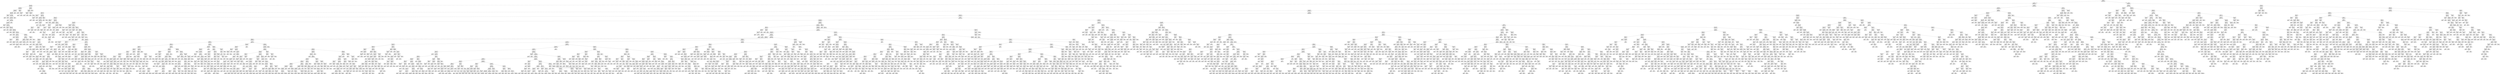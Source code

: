 digraph Tree {
node [shape=box] ;
0 [label="X[6] <= 0.099\ngini = 0.5\nsamples = 84796\nvalue = [42502, 42294]"] ;
1 [label="X[4] <= -0.194\ngini = 0.457\nsamples = 61010\nvalue = [39427, 21583]"] ;
0 -> 1 [labeldistance=2.5, labelangle=45, headlabel="True"] ;
2 [label="X[343] <= 0.003\ngini = 0.019\nsamples = 5005\nvalue = [47, 4958]"] ;
1 -> 2 ;
3 [label="X[312] <= 0.001\ngini = 0.009\nsamples = 4969\nvalue = [23, 4946]"] ;
2 -> 3 ;
4 [label="X[150] <= 0.018\ngini = 0.008\nsamples = 4964\nvalue = [19, 4945]"] ;
3 -> 4 ;
5 [label="X[155] <= -0.097\ngini = 0.006\nsamples = 4961\nvalue = [16, 4945]"] ;
4 -> 5 ;
6 [label="X[534] <= 0.0\ngini = 0.444\nsamples = 3\nvalue = [2, 1]"] ;
5 -> 6 ;
7 [label="gini = 0.0\nsamples = 2\nvalue = [2, 0]"] ;
6 -> 7 ;
8 [label="gini = 0.0\nsamples = 1\nvalue = [0, 1]"] ;
6 -> 8 ;
9 [label="X[102] <= 0.806\ngini = 0.006\nsamples = 4958\nvalue = [14, 4944]"] ;
5 -> 9 ;
10 [label="X[140] <= -0.106\ngini = 0.005\nsamples = 4957\nvalue = [13, 4944]"] ;
9 -> 10 ;
11 [label="gini = 0.0\nsamples = 1\nvalue = [1, 0]"] ;
10 -> 11 ;
12 [label="X[49] <= 0.076\ngini = 0.005\nsamples = 4956\nvalue = [12, 4944]"] ;
10 -> 12 ;
13 [label="X[271] <= -0.004\ngini = 0.004\nsamples = 4955\nvalue = [11, 4944]"] ;
12 -> 13 ;
14 [label="X[977] <= 0.0\ngini = 0.5\nsamples = 2\nvalue = [1, 1]"] ;
13 -> 14 ;
15 [label="gini = 0.0\nsamples = 1\nvalue = [0, 1]"] ;
14 -> 15 ;
16 [label="gini = 0.0\nsamples = 1\nvalue = [1, 0]"] ;
14 -> 16 ;
17 [label="X[52] <= -0.647\ngini = 0.004\nsamples = 4953\nvalue = [10, 4943]"] ;
13 -> 17 ;
18 [label="X[55] <= 0.063\ngini = 0.444\nsamples = 3\nvalue = [1, 2]"] ;
17 -> 18 ;
19 [label="gini = 0.0\nsamples = 2\nvalue = [0, 2]"] ;
18 -> 19 ;
20 [label="gini = 0.0\nsamples = 1\nvalue = [1, 0]"] ;
18 -> 20 ;
21 [label="X[208] <= -0.046\ngini = 0.004\nsamples = 4950\nvalue = [9, 4941]"] ;
17 -> 21 ;
22 [label="X[715] <= 0.0\ngini = 0.278\nsamples = 6\nvalue = [1, 5]"] ;
21 -> 22 ;
23 [label="gini = 0.5\nsamples = 2\nvalue = [1, 1]"] ;
22 -> 23 ;
24 [label="gini = 0.0\nsamples = 4\nvalue = [0, 4]"] ;
22 -> 24 ;
25 [label="X[31] <= -0.052\ngini = 0.003\nsamples = 4944\nvalue = [8, 4936]"] ;
21 -> 25 ;
26 [label="X[546] <= 0.0\ngini = 0.245\nsamples = 7\nvalue = [1, 6]"] ;
25 -> 26 ;
27 [label="gini = 0.0\nsamples = 1\nvalue = [1, 0]"] ;
26 -> 27 ;
28 [label="gini = 0.0\nsamples = 6\nvalue = [0, 6]"] ;
26 -> 28 ;
29 [label="X[18] <= -0.7\ngini = 0.003\nsamples = 4937\nvalue = [7, 4930]"] ;
25 -> 29 ;
30 [label="X[261] <= 0.0\ngini = 0.054\nsamples = 109\nvalue = [3, 106]"] ;
29 -> 30 ;
31 [label="gini = 0.444\nsamples = 3\nvalue = [1, 2]"] ;
30 -> 31 ;
32 [label="X[30] <= -0.001\ngini = 0.037\nsamples = 106\nvalue = [2, 104]"] ;
30 -> 32 ;
33 [label="X[89] <= 0.001\ngini = 0.18\nsamples = 10\nvalue = [1, 9]"] ;
32 -> 33 ;
34 [label="gini = 0.0\nsamples = 8\nvalue = [0, 8]"] ;
33 -> 34 ;
35 [label="gini = 0.5\nsamples = 2\nvalue = [1, 1]"] ;
33 -> 35 ;
36 [label="X[544] <= -0.0\ngini = 0.021\nsamples = 96\nvalue = [1, 95]"] ;
32 -> 36 ;
37 [label="X[397] <= -0.0\ngini = 0.061\nsamples = 32\nvalue = [1, 31]"] ;
36 -> 37 ;
38 [label="gini = 0.0\nsamples = 29\nvalue = [0, 29]"] ;
37 -> 38 ;
39 [label="gini = 0.444\nsamples = 3\nvalue = [1, 2]"] ;
37 -> 39 ;
40 [label="gini = 0.0\nsamples = 64\nvalue = [0, 64]"] ;
36 -> 40 ;
41 [label="X[993] <= 0.0\ngini = 0.002\nsamples = 4828\nvalue = [4, 4824]"] ;
29 -> 41 ;
42 [label="X[644] <= 0.0\ngini = 0.001\nsamples = 4813\nvalue = [3, 4810]"] ;
41 -> 42 ;
43 [label="X[506] <= 0.0\ngini = 0.001\nsamples = 4795\nvalue = [2, 4793]"] ;
42 -> 43 ;
44 [label="X[15] <= -0.448\ngini = 0.0\nsamples = 4771\nvalue = [1, 4770]"] ;
43 -> 44 ;
45 [label="X[483] <= -0.0\ngini = 0.036\nsamples = 55\nvalue = [1, 54]"] ;
44 -> 45 ;
46 [label="gini = 0.0\nsamples = 53\nvalue = [0, 53]"] ;
45 -> 46 ;
47 [label="gini = 0.5\nsamples = 2\nvalue = [1, 1]"] ;
45 -> 47 ;
48 [label="gini = 0.0\nsamples = 4716\nvalue = [0, 4716]"] ;
44 -> 48 ;
49 [label="X[579] <= 0.0\ngini = 0.08\nsamples = 24\nvalue = [1, 23]"] ;
43 -> 49 ;
50 [label="gini = 0.0\nsamples = 23\nvalue = [0, 23]"] ;
49 -> 50 ;
51 [label="gini = 0.0\nsamples = 1\nvalue = [1, 0]"] ;
49 -> 51 ;
52 [label="X[676] <= -0.0\ngini = 0.105\nsamples = 18\nvalue = [1, 17]"] ;
42 -> 52 ;
53 [label="gini = 0.0\nsamples = 17\nvalue = [0, 17]"] ;
52 -> 53 ;
54 [label="gini = 0.0\nsamples = 1\nvalue = [1, 0]"] ;
52 -> 54 ;
55 [label="X[468] <= -0.0\ngini = 0.124\nsamples = 15\nvalue = [1, 14]"] ;
41 -> 55 ;
56 [label="gini = 0.0\nsamples = 14\nvalue = [0, 14]"] ;
55 -> 56 ;
57 [label="gini = 0.0\nsamples = 1\nvalue = [1, 0]"] ;
55 -> 57 ;
58 [label="gini = 0.0\nsamples = 1\nvalue = [1, 0]"] ;
12 -> 58 ;
59 [label="gini = 0.0\nsamples = 1\nvalue = [1, 0]"] ;
9 -> 59 ;
60 [label="gini = 0.0\nsamples = 3\nvalue = [3, 0]"] ;
4 -> 60 ;
61 [label="X[628] <= -0.0\ngini = 0.32\nsamples = 5\nvalue = [4, 1]"] ;
3 -> 61 ;
62 [label="gini = 0.0\nsamples = 3\nvalue = [3, 0]"] ;
61 -> 62 ;
63 [label="X[480] <= 0.006\ngini = 0.5\nsamples = 2\nvalue = [1, 1]"] ;
61 -> 63 ;
64 [label="gini = 0.0\nsamples = 1\nvalue = [1, 0]"] ;
63 -> 64 ;
65 [label="gini = 0.0\nsamples = 1\nvalue = [0, 1]"] ;
63 -> 65 ;
66 [label="X[31] <= 0.015\ngini = 0.444\nsamples = 36\nvalue = [24, 12]"] ;
2 -> 66 ;
67 [label="X[510] <= 0.0\ngini = 0.285\nsamples = 29\nvalue = [24, 5]"] ;
66 -> 67 ;
68 [label="X[675] <= -0.001\ngini = 0.444\nsamples = 6\nvalue = [2, 4]"] ;
67 -> 68 ;
69 [label="gini = 0.0\nsamples = 2\nvalue = [2, 0]"] ;
68 -> 69 ;
70 [label="gini = 0.0\nsamples = 4\nvalue = [0, 4]"] ;
68 -> 70 ;
71 [label="X[392] <= -0.009\ngini = 0.083\nsamples = 23\nvalue = [22, 1]"] ;
67 -> 71 ;
72 [label="gini = 0.0\nsamples = 1\nvalue = [0, 1]"] ;
71 -> 72 ;
73 [label="gini = 0.0\nsamples = 22\nvalue = [22, 0]"] ;
71 -> 73 ;
74 [label="gini = 0.0\nsamples = 7\nvalue = [0, 7]"] ;
66 -> 74 ;
75 [label="X[1] <= 0.506\ngini = 0.417\nsamples = 56005\nvalue = [39380, 16625]"] ;
1 -> 75 ;
76 [label="X[12] <= 0.321\ngini = 0.363\nsamples = 51439\nvalue = [39201, 12238]"] ;
75 -> 76 ;
77 [label="X[27] <= -0.348\ngini = 0.327\nsamples = 48730\nvalue = [38696, 10034]"] ;
76 -> 77 ;
78 [label="X[381] <= -0.008\ngini = 0.017\nsamples = 1412\nvalue = [12, 1400]"] ;
77 -> 78 ;
79 [label="X[84] <= 0.016\ngini = 0.444\nsamples = 12\nvalue = [8, 4]"] ;
78 -> 79 ;
80 [label="X[463] <= -0.009\ngini = 0.32\nsamples = 5\nvalue = [1, 4]"] ;
79 -> 80 ;
81 [label="gini = 0.0\nsamples = 1\nvalue = [1, 0]"] ;
80 -> 81 ;
82 [label="gini = 0.0\nsamples = 4\nvalue = [0, 4]"] ;
80 -> 82 ;
83 [label="gini = 0.0\nsamples = 7\nvalue = [7, 0]"] ;
79 -> 83 ;
84 [label="X[293] <= 0.018\ngini = 0.006\nsamples = 1400\nvalue = [4, 1396]"] ;
78 -> 84 ;
85 [label="X[18] <= -0.514\ngini = 0.003\nsamples = 1397\nvalue = [2, 1395]"] ;
84 -> 85 ;
86 [label="gini = 0.0\nsamples = 1\nvalue = [1, 0]"] ;
85 -> 86 ;
87 [label="X[96] <= 0.904\ngini = 0.001\nsamples = 1396\nvalue = [1, 1395]"] ;
85 -> 87 ;
88 [label="gini = 0.0\nsamples = 1392\nvalue = [0, 1392]"] ;
87 -> 88 ;
89 [label="X[147] <= 0.005\ngini = 0.375\nsamples = 4\nvalue = [1, 3]"] ;
87 -> 89 ;
90 [label="gini = 0.5\nsamples = 2\nvalue = [1, 1]"] ;
89 -> 90 ;
91 [label="gini = 0.0\nsamples = 2\nvalue = [0, 2]"] ;
89 -> 91 ;
92 [label="X[562] <= -0.0\ngini = 0.444\nsamples = 3\nvalue = [2, 1]"] ;
84 -> 92 ;
93 [label="gini = 0.0\nsamples = 1\nvalue = [0, 1]"] ;
92 -> 93 ;
94 [label="gini = 0.0\nsamples = 2\nvalue = [2, 0]"] ;
92 -> 94 ;
95 [label="X[157] <= 0.004\ngini = 0.298\nsamples = 47318\nvalue = [38684, 8634]"] ;
77 -> 95 ;
96 [label="X[270] <= -0.001\ngini = 0.27\nsamples = 45326\nvalue = [38018, 7308]"] ;
95 -> 96 ;
97 [label="X[369] <= -0.004\ngini = 0.28\nsamples = 629\nvalue = [106, 523]"] ;
96 -> 97 ;
98 [label="X[533] <= -0.0\ngini = 0.14\nsamples = 66\nvalue = [61, 5]"] ;
97 -> 98 ;
99 [label="gini = 0.0\nsamples = 5\nvalue = [0, 5]"] ;
98 -> 99 ;
100 [label="gini = 0.0\nsamples = 61\nvalue = [61, 0]"] ;
98 -> 100 ;
101 [label="X[209] <= -0.028\ngini = 0.147\nsamples = 563\nvalue = [45, 518]"] ;
97 -> 101 ;
102 [label="X[33] <= 0.03\ngini = 0.464\nsamples = 41\nvalue = [26, 15]"] ;
101 -> 102 ;
103 [label="X[37] <= 0.007\ngini = 0.211\nsamples = 25\nvalue = [22, 3]"] ;
102 -> 103 ;
104 [label="X[30] <= 0.015\ngini = 0.091\nsamples = 21\nvalue = [20, 1]"] ;
103 -> 104 ;
105 [label="gini = 0.0\nsamples = 19\nvalue = [19, 0]"] ;
104 -> 105 ;
106 [label="X[778] <= -0.0\ngini = 0.5\nsamples = 2\nvalue = [1, 1]"] ;
104 -> 106 ;
107 [label="gini = 0.0\nsamples = 1\nvalue = [0, 1]"] ;
106 -> 107 ;
108 [label="gini = 0.0\nsamples = 1\nvalue = [1, 0]"] ;
106 -> 108 ;
109 [label="X[424] <= 0.0\ngini = 0.5\nsamples = 4\nvalue = [2, 2]"] ;
103 -> 109 ;
110 [label="gini = 0.0\nsamples = 2\nvalue = [2, 0]"] ;
109 -> 110 ;
111 [label="gini = 0.0\nsamples = 2\nvalue = [0, 2]"] ;
109 -> 111 ;
112 [label="X[759] <= 0.0\ngini = 0.375\nsamples = 16\nvalue = [4, 12]"] ;
102 -> 112 ;
113 [label="X[147] <= -0.019\ngini = 0.26\nsamples = 13\nvalue = [2, 11]"] ;
112 -> 113 ;
114 [label="X[753] <= -0.0\ngini = 0.444\nsamples = 6\nvalue = [2, 4]"] ;
113 -> 114 ;
115 [label="gini = 0.0\nsamples = 1\nvalue = [1, 0]"] ;
114 -> 115 ;
116 [label="X[138] <= -0.038\ngini = 0.32\nsamples = 5\nvalue = [1, 4]"] ;
114 -> 116 ;
117 [label="X[817] <= -0.0\ngini = 0.5\nsamples = 2\nvalue = [1, 1]"] ;
116 -> 117 ;
118 [label="gini = 0.0\nsamples = 1\nvalue = [1, 0]"] ;
117 -> 118 ;
119 [label="gini = 0.0\nsamples = 1\nvalue = [0, 1]"] ;
117 -> 119 ;
120 [label="gini = 0.0\nsamples = 3\nvalue = [0, 3]"] ;
116 -> 120 ;
121 [label="gini = 0.0\nsamples = 7\nvalue = [0, 7]"] ;
113 -> 121 ;
122 [label="X[671] <= 0.001\ngini = 0.444\nsamples = 3\nvalue = [2, 1]"] ;
112 -> 122 ;
123 [label="gini = 0.0\nsamples = 2\nvalue = [2, 0]"] ;
122 -> 123 ;
124 [label="gini = 0.0\nsamples = 1\nvalue = [0, 1]"] ;
122 -> 124 ;
125 [label="X[24] <= 0.078\ngini = 0.07\nsamples = 522\nvalue = [19, 503]"] ;
101 -> 125 ;
126 [label="X[117] <= 0.225\ngini = 0.056\nsamples = 516\nvalue = [15, 501]"] ;
125 -> 126 ;
127 [label="X[116] <= -0.088\ngini = 0.049\nsamples = 514\nvalue = [13, 501]"] ;
126 -> 127 ;
128 [label="gini = 0.0\nsamples = 1\nvalue = [1, 0]"] ;
127 -> 128 ;
129 [label="X[8] <= 0.069\ngini = 0.046\nsamples = 513\nvalue = [12, 501]"] ;
127 -> 129 ;
130 [label="X[276] <= -0.096\ngini = 0.042\nsamples = 512\nvalue = [11, 501]"] ;
129 -> 130 ;
131 [label="gini = 0.0\nsamples = 1\nvalue = [1, 0]"] ;
130 -> 131 ;
132 [label="X[377] <= 0.067\ngini = 0.038\nsamples = 511\nvalue = [10, 501]"] ;
130 -> 132 ;
133 [label="X[28] <= 0.259\ngini = 0.035\nsamples = 510\nvalue = [9, 501]"] ;
132 -> 133 ;
134 [label="X[36] <= -0.277\ngini = 0.031\nsamples = 508\nvalue = [8, 500]"] ;
133 -> 134 ;
135 [label="X[804] <= 0.0\ngini = 0.5\nsamples = 2\nvalue = [1, 1]"] ;
134 -> 135 ;
136 [label="gini = 0.0\nsamples = 1\nvalue = [1, 0]"] ;
135 -> 136 ;
137 [label="gini = 0.0\nsamples = 1\nvalue = [0, 1]"] ;
135 -> 137 ;
138 [label="X[117] <= 0.223\ngini = 0.027\nsamples = 506\nvalue = [7, 499]"] ;
134 -> 138 ;
139 [label="X[2] <= -0.684\ngini = 0.02\nsamples = 492\nvalue = [5, 487]"] ;
138 -> 139 ;
140 [label="X[355] <= -0.001\ngini = 0.32\nsamples = 5\nvalue = [1, 4]"] ;
139 -> 140 ;
141 [label="gini = 0.0\nsamples = 1\nvalue = [1, 0]"] ;
140 -> 141 ;
142 [label="gini = 0.0\nsamples = 4\nvalue = [0, 4]"] ;
140 -> 142 ;
143 [label="X[103] <= -0.112\ngini = 0.016\nsamples = 487\nvalue = [4, 483]"] ;
139 -> 143 ;
144 [label="X[182] <= 0.0\ngini = 0.075\nsamples = 102\nvalue = [4, 98]"] ;
143 -> 144 ;
145 [label="X[345] <= -0.0\ngini = 0.48\nsamples = 5\nvalue = [2, 3]"] ;
144 -> 145 ;
146 [label="gini = 0.0\nsamples = 2\nvalue = [0, 2]"] ;
145 -> 146 ;
147 [label="X[508] <= -0.0\ngini = 0.444\nsamples = 3\nvalue = [2, 1]"] ;
145 -> 147 ;
148 [label="gini = 0.0\nsamples = 1\nvalue = [1, 0]"] ;
147 -> 148 ;
149 [label="gini = 0.5\nsamples = 2\nvalue = [1, 1]"] ;
147 -> 149 ;
150 [label="X[163] <= 0.001\ngini = 0.04\nsamples = 97\nvalue = [2, 95]"] ;
144 -> 150 ;
151 [label="X[778] <= 0.0\ngini = 0.142\nsamples = 26\nvalue = [2, 24]"] ;
150 -> 151 ;
152 [label="X[810] <= -0.0\ngini = 0.444\nsamples = 3\nvalue = [2, 1]"] ;
151 -> 152 ;
153 [label="gini = 0.0\nsamples = 1\nvalue = [0, 1]"] ;
152 -> 153 ;
154 [label="gini = 0.0\nsamples = 2\nvalue = [2, 0]"] ;
152 -> 154 ;
155 [label="gini = 0.0\nsamples = 23\nvalue = [0, 23]"] ;
151 -> 155 ;
156 [label="gini = 0.0\nsamples = 71\nvalue = [0, 71]"] ;
150 -> 156 ;
157 [label="gini = 0.0\nsamples = 385\nvalue = [0, 385]"] ;
143 -> 157 ;
158 [label="X[85] <= -0.002\ngini = 0.245\nsamples = 14\nvalue = [2, 12]"] ;
138 -> 158 ;
159 [label="gini = 0.0\nsamples = 8\nvalue = [0, 8]"] ;
158 -> 159 ;
160 [label="X[304] <= 0.001\ngini = 0.444\nsamples = 6\nvalue = [2, 4]"] ;
158 -> 160 ;
161 [label="X[690] <= -0.0\ngini = 0.444\nsamples = 3\nvalue = [2, 1]"] ;
160 -> 161 ;
162 [label="gini = 0.5\nsamples = 2\nvalue = [1, 1]"] ;
161 -> 162 ;
163 [label="gini = 0.0\nsamples = 1\nvalue = [1, 0]"] ;
161 -> 163 ;
164 [label="gini = 0.0\nsamples = 3\nvalue = [0, 3]"] ;
160 -> 164 ;
165 [label="X[545] <= 0.0\ngini = 0.5\nsamples = 2\nvalue = [1, 1]"] ;
133 -> 165 ;
166 [label="gini = 0.0\nsamples = 1\nvalue = [1, 0]"] ;
165 -> 166 ;
167 [label="gini = 0.0\nsamples = 1\nvalue = [0, 1]"] ;
165 -> 167 ;
168 [label="gini = 0.0\nsamples = 1\nvalue = [1, 0]"] ;
132 -> 168 ;
169 [label="gini = 0.0\nsamples = 1\nvalue = [1, 0]"] ;
129 -> 169 ;
170 [label="gini = 0.0\nsamples = 2\nvalue = [2, 0]"] ;
126 -> 170 ;
171 [label="X[528] <= -0.0\ngini = 0.444\nsamples = 6\nvalue = [4, 2]"] ;
125 -> 171 ;
172 [label="gini = 0.0\nsamples = 2\nvalue = [0, 2]"] ;
171 -> 172 ;
173 [label="gini = 0.0\nsamples = 4\nvalue = [4, 0]"] ;
171 -> 173 ;
174 [label="X[7] <= 0.21\ngini = 0.258\nsamples = 44697\nvalue = [37912, 6785]"] ;
96 -> 174 ;
175 [label="X[201] <= -0.009\ngini = 0.224\nsamples = 38867\nvalue = [33884, 4983]"] ;
174 -> 175 ;
176 [label="X[477] <= -0.002\ngini = 0.232\nsamples = 239\nvalue = [32, 207]"] ;
175 -> 176 ;
177 [label="X[504] <= -0.004\ngini = 0.436\nsamples = 28\nvalue = [19, 9]"] ;
176 -> 177 ;
178 [label="gini = 0.0\nsamples = 6\nvalue = [0, 6]"] ;
177 -> 178 ;
179 [label="X[152] <= -0.027\ngini = 0.236\nsamples = 22\nvalue = [19, 3]"] ;
177 -> 179 ;
180 [label="X[392] <= -0.009\ngini = 0.375\nsamples = 4\nvalue = [1, 3]"] ;
179 -> 180 ;
181 [label="gini = 0.0\nsamples = 2\nvalue = [0, 2]"] ;
180 -> 181 ;
182 [label="X[82] <= 0.017\ngini = 0.5\nsamples = 2\nvalue = [1, 1]"] ;
180 -> 182 ;
183 [label="gini = 0.0\nsamples = 1\nvalue = [1, 0]"] ;
182 -> 183 ;
184 [label="gini = 0.0\nsamples = 1\nvalue = [0, 1]"] ;
182 -> 184 ;
185 [label="gini = 0.0\nsamples = 18\nvalue = [18, 0]"] ;
179 -> 185 ;
186 [label="X[953] <= -0.0\ngini = 0.116\nsamples = 211\nvalue = [13, 198]"] ;
176 -> 186 ;
187 [label="X[793] <= -0.0\ngini = 0.5\nsamples = 10\nvalue = [5, 5]"] ;
186 -> 187 ;
188 [label="gini = 0.0\nsamples = 3\nvalue = [0, 3]"] ;
187 -> 188 ;
189 [label="X[361] <= 0.032\ngini = 0.408\nsamples = 7\nvalue = [5, 2]"] ;
187 -> 189 ;
190 [label="gini = 0.0\nsamples = 3\nvalue = [3, 0]"] ;
189 -> 190 ;
191 [label="X[83] <= 0.039\ngini = 0.5\nsamples = 4\nvalue = [2, 2]"] ;
189 -> 191 ;
192 [label="X[680] <= -0.001\ngini = 0.444\nsamples = 3\nvalue = [2, 1]"] ;
191 -> 192 ;
193 [label="gini = 0.5\nsamples = 2\nvalue = [1, 1]"] ;
192 -> 193 ;
194 [label="gini = 0.0\nsamples = 1\nvalue = [1, 0]"] ;
192 -> 194 ;
195 [label="gini = 0.0\nsamples = 1\nvalue = [0, 1]"] ;
191 -> 195 ;
196 [label="X[128] <= -0.071\ngini = 0.076\nsamples = 201\nvalue = [8, 193]"] ;
186 -> 196 ;
197 [label="gini = 0.0\nsamples = 1\nvalue = [1, 0]"] ;
196 -> 197 ;
198 [label="X[759] <= 0.0\ngini = 0.068\nsamples = 200\nvalue = [7, 193]"] ;
196 -> 198 ;
199 [label="X[422] <= 0.014\ngini = 0.023\nsamples = 171\nvalue = [2, 169]"] ;
198 -> 199 ;
200 [label="X[835] <= 0.002\ngini = 0.012\nsamples = 169\nvalue = [1, 168]"] ;
199 -> 200 ;
201 [label="gini = 0.0\nsamples = 155\nvalue = [0, 155]"] ;
200 -> 201 ;
202 [label="X[234] <= -0.004\ngini = 0.133\nsamples = 14\nvalue = [1, 13]"] ;
200 -> 202 ;
203 [label="gini = 0.0\nsamples = 1\nvalue = [1, 0]"] ;
202 -> 203 ;
204 [label="gini = 0.0\nsamples = 13\nvalue = [0, 13]"] ;
202 -> 204 ;
205 [label="X[574] <= -0.0\ngini = 0.5\nsamples = 2\nvalue = [1, 1]"] ;
199 -> 205 ;
206 [label="gini = 0.0\nsamples = 1\nvalue = [1, 0]"] ;
205 -> 206 ;
207 [label="gini = 0.0\nsamples = 1\nvalue = [0, 1]"] ;
205 -> 207 ;
208 [label="X[587] <= -0.0\ngini = 0.285\nsamples = 29\nvalue = [5, 24]"] ;
198 -> 208 ;
209 [label="X[464] <= -0.0\ngini = 0.198\nsamples = 27\nvalue = [3, 24]"] ;
208 -> 209 ;
210 [label="X[272] <= -0.012\ngini = 0.337\nsamples = 14\nvalue = [3, 11]"] ;
209 -> 210 ;
211 [label="X[445] <= -0.0\ngini = 0.153\nsamples = 12\nvalue = [1, 11]"] ;
210 -> 211 ;
212 [label="gini = 0.0\nsamples = 6\nvalue = [0, 6]"] ;
211 -> 212 ;
213 [label="X[51] <= 0.006\ngini = 0.278\nsamples = 6\nvalue = [1, 5]"] ;
211 -> 213 ;
214 [label="gini = 0.0\nsamples = 3\nvalue = [0, 3]"] ;
213 -> 214 ;
215 [label="gini = 0.444\nsamples = 3\nvalue = [1, 2]"] ;
213 -> 215 ;
216 [label="gini = 0.0\nsamples = 2\nvalue = [2, 0]"] ;
210 -> 216 ;
217 [label="gini = 0.0\nsamples = 13\nvalue = [0, 13]"] ;
209 -> 217 ;
218 [label="gini = 0.0\nsamples = 2\nvalue = [2, 0]"] ;
208 -> 218 ;
219 [label="X[230] <= 0.081\ngini = 0.217\nsamples = 38628\nvalue = [33852, 4776]"] ;
175 -> 219 ;
220 [label="X[128] <= -0.174\ngini = 0.212\nsamples = 38482\nvalue = [33849, 4633]"] ;
219 -> 220 ;
221 [label="X[679] <= 0.0\ngini = 0.139\nsamples = 133\nvalue = [10, 123]"] ;
220 -> 221 ;
222 [label="X[977] <= 0.0\ngini = 0.032\nsamples = 124\nvalue = [2, 122]"] ;
221 -> 222 ;
223 [label="X[132] <= -0.048\ngini = 0.016\nsamples = 123\nvalue = [1, 122]"] ;
222 -> 223 ;
224 [label="gini = 0.0\nsamples = 1\nvalue = [1, 0]"] ;
223 -> 224 ;
225 [label="gini = 0.0\nsamples = 122\nvalue = [0, 122]"] ;
223 -> 225 ;
226 [label="gini = 0.0\nsamples = 1\nvalue = [1, 0]"] ;
222 -> 226 ;
227 [label="X[99] <= 0.071\ngini = 0.198\nsamples = 9\nvalue = [8, 1]"] ;
221 -> 227 ;
228 [label="gini = 0.0\nsamples = 8\nvalue = [8, 0]"] ;
227 -> 228 ;
229 [label="gini = 0.0\nsamples = 1\nvalue = [0, 1]"] ;
227 -> 229 ;
230 [label="X[587] <= 0.001\ngini = 0.208\nsamples = 38349\nvalue = [33839, 4510]"] ;
220 -> 230 ;
231 [label="X[21] <= 0.105\ngini = 0.203\nsamples = 38221\nvalue = [33827, 4394]"] ;
230 -> 231 ;
232 [label="X[200] <= -0.155\ngini = 0.187\nsamples = 36182\nvalue = [32400, 3782]"] ;
231 -> 232 ;
233 [label="X[354] <= 0.0\ngini = 0.194\nsamples = 101\nvalue = [11, 90]"] ;
232 -> 233 ;
234 [label="gini = 0.0\nsamples = 90\nvalue = [0, 90]"] ;
233 -> 234 ;
235 [label="gini = 0.0\nsamples = 11\nvalue = [11, 0]"] ;
233 -> 235 ;
236 [label="X[9] <= -0.295\ngini = 0.184\nsamples = 36081\nvalue = [32389, 3692]"] ;
232 -> 236 ;
237 [label="X[681] <= -0.0\ngini = 0.293\nsamples = 6541\nvalue = [5374, 1167]"] ;
236 -> 237 ;
238 [label="X[241] <= 0.001\ngini = 0.196\nsamples = 2024\nvalue = [1801, 223]"] ;
237 -> 238 ;
239 [label="X[535] <= 0.0\ngini = 0.122\nsamples = 1177\nvalue = [1100, 77]"] ;
238 -> 239 ;
240 [label="X[44] <= -0.232\ngini = 0.116\nsamples = 1170\nvalue = [1098, 72]"] ;
239 -> 240 ;
241 [label="X[316] <= -0.003\ngini = 0.375\nsamples = 4\nvalue = [1, 3]"] ;
240 -> 241 ;
242 [label="X[824] <= -0.0\ngini = 0.5\nsamples = 2\nvalue = [1, 1]"] ;
241 -> 242 ;
243 [label="gini = 0.0\nsamples = 1\nvalue = [0, 1]"] ;
242 -> 243 ;
244 [label="gini = 0.0\nsamples = 1\nvalue = [1, 0]"] ;
242 -> 244 ;
245 [label="gini = 0.0\nsamples = 2\nvalue = [0, 2]"] ;
241 -> 245 ;
246 [label="X[124] <= 0.789\ngini = 0.111\nsamples = 1166\nvalue = [1097, 69]"] ;
240 -> 246 ;
247 [label="X[151] <= 0.01\ngini = 0.108\nsamples = 1164\nvalue = [1097, 67]"] ;
246 -> 247 ;
248 [label="X[287] <= -0.0\ngini = 0.092\nsamples = 1071\nvalue = [1019, 52]"] ;
247 -> 248 ;
249 [label="X[47] <= 0.041\ngini = 0.016\nsamples = 368\nvalue = [365, 3]"] ;
248 -> 249 ;
250 [label="X[205] <= -0.016\ngini = 0.011\nsamples = 367\nvalue = [365, 2]"] ;
249 -> 250 ;
251 [label="gini = 0.0\nsamples = 1\nvalue = [0, 1]"] ;
250 -> 251 ;
252 [label="X[807] <= 0.0\ngini = 0.005\nsamples = 366\nvalue = [365, 1]"] ;
250 -> 252 ;
253 [label="gini = 0.0\nsamples = 361\nvalue = [361, 0]"] ;
252 -> 253 ;
254 [label="X[584] <= 0.0\ngini = 0.32\nsamples = 5\nvalue = [4, 1]"] ;
252 -> 254 ;
255 [label="gini = 0.0\nsamples = 1\nvalue = [0, 1]"] ;
254 -> 255 ;
256 [label="gini = 0.0\nsamples = 4\nvalue = [4, 0]"] ;
254 -> 256 ;
257 [label="gini = 0.0\nsamples = 1\nvalue = [0, 1]"] ;
249 -> 257 ;
258 [label="X[287] <= -0.0\ngini = 0.13\nsamples = 703\nvalue = [654, 49]"] ;
248 -> 258 ;
259 [label="X[974] <= 0.0\ngini = 0.5\nsamples = 6\nvalue = [3, 3]"] ;
258 -> 259 ;
260 [label="gini = 0.0\nsamples = 3\nvalue = [3, 0]"] ;
259 -> 260 ;
261 [label="gini = 0.0\nsamples = 3\nvalue = [0, 3]"] ;
259 -> 261 ;
262 [label="X[750] <= 0.0\ngini = 0.123\nsamples = 697\nvalue = [651, 46]"] ;
258 -> 262 ;
263 [label="X[314] <= 0.001\ngini = 0.117\nsamples = 690\nvalue = [647, 43]"] ;
262 -> 263 ;
264 [label="X[779] <= -0.001\ngini = 0.105\nsamples = 667\nvalue = [630, 37]"] ;
263 -> 264 ;
265 [label="gini = 0.0\nsamples = 1\nvalue = [0, 1]"] ;
264 -> 265 ;
266 [label="X[53] <= 0.678\ngini = 0.102\nsamples = 666\nvalue = [630, 36]"] ;
264 -> 266 ;
267 [label="X[17] <= -0.033\ngini = 0.1\nsamples = 665\nvalue = [630, 35]"] ;
266 -> 267 ;
268 [label="gini = 0.0\nsamples = 1\nvalue = [0, 1]"] ;
267 -> 268 ;
269 [label="X[452] <= -0.0\ngini = 0.097\nsamples = 664\nvalue = [630, 34]"] ;
267 -> 269 ;
270 [label="gini = 0.0\nsamples = 1\nvalue = [0, 1]"] ;
269 -> 270 ;
271 [label="X[596] <= 0.001\ngini = 0.095\nsamples = 663\nvalue = [630, 33]"] ;
269 -> 271 ;
272 [label="gini = 0.092\nsamples = 662\nvalue = [630, 32]"] ;
271 -> 272 ;
273 [label="gini = 0.0\nsamples = 1\nvalue = [0, 1]"] ;
271 -> 273 ;
274 [label="gini = 0.0\nsamples = 1\nvalue = [0, 1]"] ;
266 -> 274 ;
275 [label="X[195] <= 0.005\ngini = 0.386\nsamples = 23\nvalue = [17, 6]"] ;
263 -> 275 ;
276 [label="X[403] <= 0.0\ngini = 0.255\nsamples = 20\nvalue = [17, 3]"] ;
275 -> 276 ;
277 [label="gini = 0.0\nsamples = 14\nvalue = [14, 0]"] ;
276 -> 277 ;
278 [label="X[965] <= 0.0\ngini = 0.5\nsamples = 6\nvalue = [3, 3]"] ;
276 -> 278 ;
279 [label="gini = 0.0\nsamples = 3\nvalue = [0, 3]"] ;
278 -> 279 ;
280 [label="gini = 0.0\nsamples = 3\nvalue = [3, 0]"] ;
278 -> 280 ;
281 [label="gini = 0.0\nsamples = 3\nvalue = [0, 3]"] ;
275 -> 281 ;
282 [label="X[388] <= -0.0\ngini = 0.49\nsamples = 7\nvalue = [4, 3]"] ;
262 -> 282 ;
283 [label="gini = 0.0\nsamples = 4\nvalue = [4, 0]"] ;
282 -> 283 ;
284 [label="gini = 0.0\nsamples = 3\nvalue = [0, 3]"] ;
282 -> 284 ;
285 [label="X[50] <= -0.264\ngini = 0.271\nsamples = 93\nvalue = [78, 15]"] ;
247 -> 285 ;
286 [label="gini = 0.0\nsamples = 3\nvalue = [0, 3]"] ;
285 -> 286 ;
287 [label="X[58] <= -0.191\ngini = 0.231\nsamples = 90\nvalue = [78, 12]"] ;
285 -> 287 ;
288 [label="gini = 0.0\nsamples = 2\nvalue = [0, 2]"] ;
287 -> 288 ;
289 [label="X[65] <= -0.146\ngini = 0.201\nsamples = 88\nvalue = [78, 10]"] ;
287 -> 289 ;
290 [label="X[262] <= 0.0\ngini = 0.49\nsamples = 7\nvalue = [3, 4]"] ;
289 -> 290 ;
291 [label="gini = 0.0\nsamples = 3\nvalue = [0, 3]"] ;
290 -> 291 ;
292 [label="X[718] <= -0.0\ngini = 0.375\nsamples = 4\nvalue = [3, 1]"] ;
290 -> 292 ;
293 [label="gini = 0.0\nsamples = 3\nvalue = [3, 0]"] ;
292 -> 293 ;
294 [label="gini = 0.0\nsamples = 1\nvalue = [0, 1]"] ;
292 -> 294 ;
295 [label="X[109] <= 0.005\ngini = 0.137\nsamples = 81\nvalue = [75, 6]"] ;
289 -> 295 ;
296 [label="X[326] <= -0.0\ngini = 0.5\nsamples = 6\nvalue = [3, 3]"] ;
295 -> 296 ;
297 [label="gini = 0.0\nsamples = 2\nvalue = [2, 0]"] ;
296 -> 297 ;
298 [label="X[745] <= -0.0\ngini = 0.375\nsamples = 4\nvalue = [1, 3]"] ;
296 -> 298 ;
299 [label="X[696] <= 0.0\ngini = 0.5\nsamples = 2\nvalue = [1, 1]"] ;
298 -> 299 ;
300 [label="gini = 0.0\nsamples = 1\nvalue = [1, 0]"] ;
299 -> 300 ;
301 [label="gini = 0.0\nsamples = 1\nvalue = [0, 1]"] ;
299 -> 301 ;
302 [label="gini = 0.0\nsamples = 2\nvalue = [0, 2]"] ;
298 -> 302 ;
303 [label="X[421] <= -0.0\ngini = 0.077\nsamples = 75\nvalue = [72, 3]"] ;
295 -> 303 ;
304 [label="gini = 0.0\nsamples = 1\nvalue = [0, 1]"] ;
303 -> 304 ;
305 [label="X[602] <= 0.0\ngini = 0.053\nsamples = 74\nvalue = [72, 2]"] ;
303 -> 305 ;
306 [label="gini = 0.0\nsamples = 64\nvalue = [64, 0]"] ;
305 -> 306 ;
307 [label="X[7] <= -0.191\ngini = 0.32\nsamples = 10\nvalue = [8, 2]"] ;
305 -> 307 ;
308 [label="gini = 0.0\nsamples = 7\nvalue = [7, 0]"] ;
307 -> 308 ;
309 [label="X[485] <= 0.001\ngini = 0.444\nsamples = 3\nvalue = [1, 2]"] ;
307 -> 309 ;
310 [label="gini = 0.0\nsamples = 2\nvalue = [0, 2]"] ;
309 -> 310 ;
311 [label="gini = 0.0\nsamples = 1\nvalue = [1, 0]"] ;
309 -> 311 ;
312 [label="gini = 0.0\nsamples = 2\nvalue = [0, 2]"] ;
246 -> 312 ;
313 [label="X[590] <= 0.0\ngini = 0.408\nsamples = 7\nvalue = [2, 5]"] ;
239 -> 313 ;
314 [label="gini = 0.0\nsamples = 2\nvalue = [2, 0]"] ;
313 -> 314 ;
315 [label="gini = 0.0\nsamples = 5\nvalue = [0, 5]"] ;
313 -> 315 ;
316 [label="X[765] <= -0.0\ngini = 0.285\nsamples = 847\nvalue = [701, 146]"] ;
238 -> 316 ;
317 [label="X[502] <= -0.0\ngini = 0.493\nsamples = 41\nvalue = [18, 23]"] ;
316 -> 317 ;
318 [label="X[534] <= 0.0\ngini = 0.42\nsamples = 30\nvalue = [9, 21]"] ;
317 -> 318 ;
319 [label="X[763] <= -0.0\ngini = 0.117\nsamples = 16\nvalue = [1, 15]"] ;
318 -> 319 ;
320 [label="X[300] <= 0.001\ngini = 0.5\nsamples = 2\nvalue = [1, 1]"] ;
319 -> 320 ;
321 [label="gini = 0.0\nsamples = 1\nvalue = [1, 0]"] ;
320 -> 321 ;
322 [label="gini = 0.0\nsamples = 1\nvalue = [0, 1]"] ;
320 -> 322 ;
323 [label="gini = 0.0\nsamples = 14\nvalue = [0, 14]"] ;
319 -> 323 ;
324 [label="X[421] <= -0.0\ngini = 0.49\nsamples = 14\nvalue = [8, 6]"] ;
318 -> 324 ;
325 [label="gini = 0.0\nsamples = 3\nvalue = [0, 3]"] ;
324 -> 325 ;
326 [label="X[968] <= -0.0\ngini = 0.397\nsamples = 11\nvalue = [8, 3]"] ;
324 -> 326 ;
327 [label="X[308] <= -0.0\ngini = 0.5\nsamples = 6\nvalue = [3, 3]"] ;
326 -> 327 ;
328 [label="gini = 0.0\nsamples = 3\nvalue = [3, 0]"] ;
327 -> 328 ;
329 [label="gini = 0.0\nsamples = 3\nvalue = [0, 3]"] ;
327 -> 329 ;
330 [label="gini = 0.0\nsamples = 5\nvalue = [5, 0]"] ;
326 -> 330 ;
331 [label="X[630] <= -0.0\ngini = 0.298\nsamples = 11\nvalue = [9, 2]"] ;
317 -> 331 ;
332 [label="gini = 0.0\nsamples = 8\nvalue = [8, 0]"] ;
331 -> 332 ;
333 [label="X[337] <= 0.0\ngini = 0.444\nsamples = 3\nvalue = [1, 2]"] ;
331 -> 333 ;
334 [label="gini = 0.0\nsamples = 1\nvalue = [0, 1]"] ;
333 -> 334 ;
335 [label="X[837] <= -0.0\ngini = 0.5\nsamples = 2\nvalue = [1, 1]"] ;
333 -> 335 ;
336 [label="gini = 0.0\nsamples = 1\nvalue = [1, 0]"] ;
335 -> 336 ;
337 [label="gini = 0.0\nsamples = 1\nvalue = [0, 1]"] ;
335 -> 337 ;
338 [label="X[294] <= 0.008\ngini = 0.259\nsamples = 806\nvalue = [683, 123]"] ;
316 -> 338 ;
339 [label="X[127] <= -0.002\ngini = 0.253\nsamples = 802\nvalue = [683, 119]"] ;
338 -> 339 ;
340 [label="X[6] <= -0.119\ngini = 0.056\nsamples = 140\nvalue = [136, 4]"] ;
339 -> 340 ;
341 [label="X[691] <= -0.0\ngini = 0.042\nsamples = 139\nvalue = [136, 3]"] ;
340 -> 341 ;
342 [label="gini = 0.0\nsamples = 1\nvalue = [0, 1]"] ;
341 -> 342 ;
343 [label="X[518] <= -0.001\ngini = 0.029\nsamples = 138\nvalue = [136, 2]"] ;
341 -> 343 ;
344 [label="X[389] <= 0.0\ngini = 0.444\nsamples = 3\nvalue = [2, 1]"] ;
343 -> 344 ;
345 [label="gini = 0.0\nsamples = 1\nvalue = [0, 1]"] ;
344 -> 345 ;
346 [label="gini = 0.0\nsamples = 2\nvalue = [2, 0]"] ;
344 -> 346 ;
347 [label="X[99] <= 0.134\ngini = 0.015\nsamples = 135\nvalue = [134, 1]"] ;
343 -> 347 ;
348 [label="gini = 0.0\nsamples = 131\nvalue = [131, 0]"] ;
347 -> 348 ;
349 [label="X[573] <= 0.0\ngini = 0.375\nsamples = 4\nvalue = [3, 1]"] ;
347 -> 349 ;
350 [label="gini = 0.0\nsamples = 3\nvalue = [3, 0]"] ;
349 -> 350 ;
351 [label="gini = 0.0\nsamples = 1\nvalue = [0, 1]"] ;
349 -> 351 ;
352 [label="gini = 0.0\nsamples = 1\nvalue = [0, 1]"] ;
340 -> 352 ;
353 [label="X[372] <= 0.0\ngini = 0.287\nsamples = 662\nvalue = [547, 115]"] ;
339 -> 353 ;
354 [label="X[809] <= 0.0\ngini = 0.269\nsamples = 630\nvalue = [529, 101]"] ;
353 -> 354 ;
355 [label="X[230] <= 0.001\ngini = 0.262\nsamples = 625\nvalue = [528, 97]"] ;
354 -> 355 ;
356 [label="X[253] <= -0.001\ngini = 0.292\nsamples = 524\nvalue = [431, 93]"] ;
355 -> 356 ;
357 [label="gini = 0.0\nsamples = 2\nvalue = [0, 2]"] ;
356 -> 357 ;
358 [label="X[729] <= 0.0\ngini = 0.288\nsamples = 522\nvalue = [431, 91]"] ;
356 -> 358 ;
359 [label="X[474] <= 0.0\ngini = 0.284\nsamples = 520\nvalue = [431, 89]"] ;
358 -> 359 ;
360 [label="X[712] <= -0.0\ngini = 0.279\nsamples = 518\nvalue = [431, 87]"] ;
359 -> 360 ;
361 [label="X[633] <= 0.0\ngini = 0.392\nsamples = 97\nvalue = [71, 26]"] ;
360 -> 361 ;
362 [label="X[94] <= 0.011\ngini = 0.335\nsamples = 80\nvalue = [63, 17]"] ;
361 -> 362 ;
363 [label="gini = 0.0\nsamples = 2\nvalue = [0, 2]"] ;
362 -> 363 ;
364 [label="X[15] <= -0.15\ngini = 0.311\nsamples = 78\nvalue = [63, 15]"] ;
362 -> 364 ;
365 [label="gini = 0.392\nsamples = 56\nvalue = [41, 15]"] ;
364 -> 365 ;
366 [label="gini = 0.0\nsamples = 22\nvalue = [22, 0]"] ;
364 -> 366 ;
367 [label="X[455] <= -0.0\ngini = 0.498\nsamples = 17\nvalue = [8, 9]"] ;
361 -> 367 ;
368 [label="X[159] <= 0.001\ngini = 0.444\nsamples = 12\nvalue = [4, 8]"] ;
367 -> 368 ;
369 [label="gini = 0.245\nsamples = 7\nvalue = [1, 6]"] ;
368 -> 369 ;
370 [label="gini = 0.48\nsamples = 5\nvalue = [3, 2]"] ;
368 -> 370 ;
371 [label="X[782] <= -0.0\ngini = 0.32\nsamples = 5\nvalue = [4, 1]"] ;
367 -> 371 ;
372 [label="gini = 0.0\nsamples = 1\nvalue = [0, 1]"] ;
371 -> 372 ;
373 [label="gini = 0.0\nsamples = 4\nvalue = [4, 0]"] ;
371 -> 373 ;
374 [label="X[977] <= 0.0\ngini = 0.248\nsamples = 421\nvalue = [360, 61]"] ;
360 -> 374 ;
375 [label="X[782] <= 0.0\ngini = 0.154\nsamples = 166\nvalue = [152, 14]"] ;
374 -> 375 ;
376 [label="X[546] <= 0.0\ngini = 0.104\nsamples = 145\nvalue = [137, 8]"] ;
375 -> 376 ;
377 [label="gini = 0.07\nsamples = 137\nvalue = [132, 5]"] ;
376 -> 377 ;
378 [label="gini = 0.469\nsamples = 8\nvalue = [5, 3]"] ;
376 -> 378 ;
379 [label="X[86] <= -0.0\ngini = 0.408\nsamples = 21\nvalue = [15, 6]"] ;
375 -> 379 ;
380 [label="gini = 0.375\nsamples = 20\nvalue = [15, 5]"] ;
379 -> 380 ;
381 [label="gini = 0.0\nsamples = 1\nvalue = [0, 1]"] ;
379 -> 381 ;
382 [label="X[655] <= 0.0\ngini = 0.301\nsamples = 255\nvalue = [208, 47]"] ;
374 -> 382 ;
383 [label="X[982] <= -0.0\ngini = 0.292\nsamples = 253\nvalue = [208, 45]"] ;
382 -> 383 ;
384 [label="gini = 0.108\nsamples = 70\nvalue = [66, 4]"] ;
383 -> 384 ;
385 [label="gini = 0.348\nsamples = 183\nvalue = [142, 41]"] ;
383 -> 385 ;
386 [label="gini = 0.0\nsamples = 2\nvalue = [0, 2]"] ;
382 -> 386 ;
387 [label="gini = 0.0\nsamples = 2\nvalue = [0, 2]"] ;
359 -> 387 ;
388 [label="gini = 0.0\nsamples = 2\nvalue = [0, 2]"] ;
358 -> 388 ;
389 [label="X[762] <= -0.0\ngini = 0.076\nsamples = 101\nvalue = [97, 4]"] ;
355 -> 389 ;
390 [label="X[660] <= 0.0\ngini = 0.5\nsamples = 4\nvalue = [2, 2]"] ;
389 -> 390 ;
391 [label="gini = 0.0\nsamples = 1\nvalue = [1, 0]"] ;
390 -> 391 ;
392 [label="X[721] <= 0.0\ngini = 0.444\nsamples = 3\nvalue = [1, 2]"] ;
390 -> 392 ;
393 [label="gini = 0.0\nsamples = 1\nvalue = [0, 1]"] ;
392 -> 393 ;
394 [label="gini = 0.5\nsamples = 2\nvalue = [1, 1]"] ;
392 -> 394 ;
395 [label="X[813] <= -0.0\ngini = 0.04\nsamples = 97\nvalue = [95, 2]"] ;
389 -> 395 ;
396 [label="X[252] <= -0.001\ngini = 0.021\nsamples = 94\nvalue = [93, 1]"] ;
395 -> 396 ;
397 [label="X[13] <= 0.005\ngini = 0.245\nsamples = 7\nvalue = [6, 1]"] ;
396 -> 397 ;
398 [label="gini = 0.0\nsamples = 5\nvalue = [5, 0]"] ;
397 -> 398 ;
399 [label="gini = 0.5\nsamples = 2\nvalue = [1, 1]"] ;
397 -> 399 ;
400 [label="gini = 0.0\nsamples = 87\nvalue = [87, 0]"] ;
396 -> 400 ;
401 [label="X[392] <= -0.0\ngini = 0.444\nsamples = 3\nvalue = [2, 1]"] ;
395 -> 401 ;
402 [label="gini = 0.0\nsamples = 1\nvalue = [0, 1]"] ;
401 -> 402 ;
403 [label="gini = 0.0\nsamples = 2\nvalue = [2, 0]"] ;
401 -> 403 ;
404 [label="X[353] <= -0.0\ngini = 0.32\nsamples = 5\nvalue = [1, 4]"] ;
354 -> 404 ;
405 [label="gini = 0.0\nsamples = 1\nvalue = [1, 0]"] ;
404 -> 405 ;
406 [label="gini = 0.0\nsamples = 4\nvalue = [0, 4]"] ;
404 -> 406 ;
407 [label="X[570] <= 0.0\ngini = 0.492\nsamples = 32\nvalue = [18, 14]"] ;
353 -> 407 ;
408 [label="X[396] <= -0.003\ngini = 0.355\nsamples = 13\nvalue = [3, 10]"] ;
407 -> 408 ;
409 [label="X[660] <= 0.0\ngini = 0.375\nsamples = 4\nvalue = [3, 1]"] ;
408 -> 409 ;
410 [label="gini = 0.0\nsamples = 3\nvalue = [3, 0]"] ;
409 -> 410 ;
411 [label="gini = 0.0\nsamples = 1\nvalue = [0, 1]"] ;
409 -> 411 ;
412 [label="gini = 0.0\nsamples = 9\nvalue = [0, 9]"] ;
408 -> 412 ;
413 [label="X[396] <= -0.003\ngini = 0.332\nsamples = 19\nvalue = [15, 4]"] ;
407 -> 413 ;
414 [label="X[288] <= 0.0\ngini = 0.375\nsamples = 4\nvalue = [1, 3]"] ;
413 -> 414 ;
415 [label="gini = 0.0\nsamples = 1\nvalue = [1, 0]"] ;
414 -> 415 ;
416 [label="gini = 0.0\nsamples = 3\nvalue = [0, 3]"] ;
414 -> 416 ;
417 [label="X[607] <= -0.0\ngini = 0.124\nsamples = 15\nvalue = [14, 1]"] ;
413 -> 417 ;
418 [label="gini = 0.0\nsamples = 14\nvalue = [14, 0]"] ;
417 -> 418 ;
419 [label="gini = 0.0\nsamples = 1\nvalue = [0, 1]"] ;
417 -> 419 ;
420 [label="gini = 0.0\nsamples = 4\nvalue = [0, 4]"] ;
338 -> 420 ;
421 [label="X[329] <= 0.0\ngini = 0.331\nsamples = 4517\nvalue = [3573, 944]"] ;
237 -> 421 ;
422 [label="X[992] <= 0.0\ngini = 0.389\nsamples = 1761\nvalue = [1296, 465]"] ;
421 -> 422 ;
423 [label="X[395] <= -0.0\ngini = 0.348\nsamples = 1390\nvalue = [1078, 312]"] ;
422 -> 423 ;
424 [label="X[56] <= 0.042\ngini = 0.47\nsamples = 312\nvalue = [194, 118]"] ;
423 -> 424 ;
425 [label="X[801] <= 0.0\ngini = 0.498\nsamples = 212\nvalue = [113, 99]"] ;
424 -> 425 ;
426 [label="X[206] <= 0.0\ngini = 0.5\nsamples = 196\nvalue = [99, 97]"] ;
425 -> 426 ;
427 [label="X[24] <= 0.145\ngini = 0.495\nsamples = 168\nvalue = [92, 76]"] ;
426 -> 427 ;
428 [label="X[533] <= -0.0\ngini = 0.5\nsamples = 153\nvalue = [78, 75]"] ;
427 -> 428 ;
429 [label="X[974] <= -0.0\ngini = 0.302\nsamples = 27\nvalue = [22, 5]"] ;
428 -> 429 ;
430 [label="gini = 0.0\nsamples = 2\nvalue = [0, 2]"] ;
429 -> 430 ;
431 [label="X[47] <= 0.071\ngini = 0.211\nsamples = 25\nvalue = [22, 3]"] ;
429 -> 431 ;
432 [label="X[113] <= 0.012\ngini = 0.153\nsamples = 24\nvalue = [22, 2]"] ;
431 -> 432 ;
433 [label="X[38] <= -0.075\ngini = 0.083\nsamples = 23\nvalue = [22, 1]"] ;
432 -> 433 ;
434 [label="X[124] <= -0.002\ngini = 0.444\nsamples = 3\nvalue = [2, 1]"] ;
433 -> 434 ;
435 [label="gini = 0.0\nsamples = 1\nvalue = [0, 1]"] ;
434 -> 435 ;
436 [label="gini = 0.0\nsamples = 2\nvalue = [2, 0]"] ;
434 -> 436 ;
437 [label="gini = 0.0\nsamples = 20\nvalue = [20, 0]"] ;
433 -> 437 ;
438 [label="gini = 0.0\nsamples = 1\nvalue = [0, 1]"] ;
432 -> 438 ;
439 [label="gini = 0.0\nsamples = 1\nvalue = [0, 1]"] ;
431 -> 439 ;
440 [label="X[2] <= -0.058\ngini = 0.494\nsamples = 126\nvalue = [56, 70]"] ;
428 -> 440 ;
441 [label="X[140] <= 0.004\ngini = 0.5\nsamples = 108\nvalue = [54, 54]"] ;
440 -> 441 ;
442 [label="X[829] <= -0.0\ngini = 0.458\nsamples = 45\nvalue = [29, 16]"] ;
441 -> 442 ;
443 [label="X[476] <= -0.0\ngini = 0.36\nsamples = 34\nvalue = [26, 8]"] ;
442 -> 443 ;
444 [label="X[803] <= -0.0\ngini = 0.484\nsamples = 17\nvalue = [10, 7]"] ;
443 -> 444 ;
445 [label="X[422] <= 0.0\ngini = 0.408\nsamples = 14\nvalue = [10, 4]"] ;
444 -> 445 ;
446 [label="gini = 0.278\nsamples = 12\nvalue = [10, 2]"] ;
445 -> 446 ;
447 [label="gini = 0.0\nsamples = 2\nvalue = [0, 2]"] ;
445 -> 447 ;
448 [label="gini = 0.0\nsamples = 3\nvalue = [0, 3]"] ;
444 -> 448 ;
449 [label="X[10] <= -0.768\ngini = 0.111\nsamples = 17\nvalue = [16, 1]"] ;
443 -> 449 ;
450 [label="X[407] <= 0.0\ngini = 0.5\nsamples = 2\nvalue = [1, 1]"] ;
449 -> 450 ;
451 [label="gini = 0.0\nsamples = 1\nvalue = [0, 1]"] ;
450 -> 451 ;
452 [label="gini = 0.0\nsamples = 1\nvalue = [1, 0]"] ;
450 -> 452 ;
453 [label="gini = 0.0\nsamples = 15\nvalue = [15, 0]"] ;
449 -> 453 ;
454 [label="X[256] <= -0.0\ngini = 0.397\nsamples = 11\nvalue = [3, 8]"] ;
442 -> 454 ;
455 [label="gini = 0.0\nsamples = 7\nvalue = [0, 7]"] ;
454 -> 455 ;
456 [label="X[723] <= 0.0\ngini = 0.375\nsamples = 4\nvalue = [3, 1]"] ;
454 -> 456 ;
457 [label="X[120] <= 0.004\ngini = 0.5\nsamples = 2\nvalue = [1, 1]"] ;
456 -> 457 ;
458 [label="gini = 0.0\nsamples = 1\nvalue = [0, 1]"] ;
457 -> 458 ;
459 [label="gini = 0.0\nsamples = 1\nvalue = [1, 0]"] ;
457 -> 459 ;
460 [label="gini = 0.0\nsamples = 2\nvalue = [2, 0]"] ;
456 -> 460 ;
461 [label="X[666] <= -0.0\ngini = 0.479\nsamples = 63\nvalue = [25, 38]"] ;
441 -> 461 ;
462 [label="X[573] <= -0.0\ngini = 0.153\nsamples = 12\nvalue = [1, 11]"] ;
461 -> 462 ;
463 [label="X[638] <= -0.0\ngini = 0.5\nsamples = 2\nvalue = [1, 1]"] ;
462 -> 463 ;
464 [label="gini = 0.0\nsamples = 1\nvalue = [0, 1]"] ;
463 -> 464 ;
465 [label="gini = 0.0\nsamples = 1\nvalue = [1, 0]"] ;
463 -> 465 ;
466 [label="gini = 0.0\nsamples = 10\nvalue = [0, 10]"] ;
462 -> 466 ;
467 [label="X[973] <= -0.0\ngini = 0.498\nsamples = 51\nvalue = [24, 27]"] ;
461 -> 467 ;
468 [label="gini = 0.0\nsamples = 5\nvalue = [5, 0]"] ;
467 -> 468 ;
469 [label="X[289] <= 0.0\ngini = 0.485\nsamples = 46\nvalue = [19, 27]"] ;
467 -> 469 ;
470 [label="X[815] <= 0.0\ngini = 0.5\nsamples = 38\nvalue = [19, 19]"] ;
469 -> 470 ;
471 [label="gini = 0.485\nsamples = 29\nvalue = [17, 12]"] ;
470 -> 471 ;
472 [label="gini = 0.346\nsamples = 9\nvalue = [2, 7]"] ;
470 -> 472 ;
473 [label="gini = 0.0\nsamples = 8\nvalue = [0, 8]"] ;
469 -> 473 ;
474 [label="X[134] <= 0.002\ngini = 0.198\nsamples = 18\nvalue = [2, 16]"] ;
440 -> 474 ;
475 [label="gini = 0.0\nsamples = 1\nvalue = [1, 0]"] ;
474 -> 475 ;
476 [label="X[782] <= -0.0\ngini = 0.111\nsamples = 17\nvalue = [1, 16]"] ;
474 -> 476 ;
477 [label="X[230] <= 0.002\ngini = 0.375\nsamples = 4\nvalue = [1, 3]"] ;
476 -> 477 ;
478 [label="gini = 0.0\nsamples = 3\nvalue = [0, 3]"] ;
477 -> 478 ;
479 [label="gini = 0.0\nsamples = 1\nvalue = [1, 0]"] ;
477 -> 479 ;
480 [label="gini = 0.0\nsamples = 13\nvalue = [0, 13]"] ;
476 -> 480 ;
481 [label="X[347] <= 0.0\ngini = 0.124\nsamples = 15\nvalue = [14, 1]"] ;
427 -> 481 ;
482 [label="gini = 0.0\nsamples = 12\nvalue = [12, 0]"] ;
481 -> 482 ;
483 [label="X[147] <= 0.012\ngini = 0.444\nsamples = 3\nvalue = [2, 1]"] ;
481 -> 483 ;
484 [label="gini = 0.0\nsamples = 2\nvalue = [2, 0]"] ;
483 -> 484 ;
485 [label="gini = 0.0\nsamples = 1\nvalue = [0, 1]"] ;
483 -> 485 ;
486 [label="X[313] <= 0.0\ngini = 0.375\nsamples = 28\nvalue = [7, 21]"] ;
426 -> 486 ;
487 [label="X[776] <= 0.0\ngini = 0.269\nsamples = 25\nvalue = [4, 21]"] ;
486 -> 487 ;
488 [label="X[958] <= -0.0\ngini = 0.095\nsamples = 20\nvalue = [1, 19]"] ;
487 -> 488 ;
489 [label="X[312] <= -0.0\ngini = 0.5\nsamples = 2\nvalue = [1, 1]"] ;
488 -> 489 ;
490 [label="gini = 0.0\nsamples = 1\nvalue = [1, 0]"] ;
489 -> 490 ;
491 [label="gini = 0.0\nsamples = 1\nvalue = [0, 1]"] ;
489 -> 491 ;
492 [label="gini = 0.0\nsamples = 18\nvalue = [0, 18]"] ;
488 -> 492 ;
493 [label="X[297] <= -0.003\ngini = 0.48\nsamples = 5\nvalue = [3, 2]"] ;
487 -> 493 ;
494 [label="gini = 0.0\nsamples = 2\nvalue = [2, 0]"] ;
493 -> 494 ;
495 [label="X[975] <= 0.0\ngini = 0.444\nsamples = 3\nvalue = [1, 2]"] ;
493 -> 495 ;
496 [label="gini = 0.0\nsamples = 2\nvalue = [0, 2]"] ;
495 -> 496 ;
497 [label="gini = 0.0\nsamples = 1\nvalue = [1, 0]"] ;
495 -> 497 ;
498 [label="gini = 0.0\nsamples = 3\nvalue = [3, 0]"] ;
486 -> 498 ;
499 [label="X[440] <= 0.001\ngini = 0.219\nsamples = 16\nvalue = [14, 2]"] ;
425 -> 499 ;
500 [label="gini = 0.0\nsamples = 14\nvalue = [14, 0]"] ;
499 -> 500 ;
501 [label="gini = 0.0\nsamples = 2\nvalue = [0, 2]"] ;
499 -> 501 ;
502 [label="X[331] <= 0.001\ngini = 0.308\nsamples = 100\nvalue = [81, 19]"] ;
424 -> 502 ;
503 [label="X[586] <= 0.0\ngini = 0.275\nsamples = 97\nvalue = [81, 16]"] ;
502 -> 503 ;
504 [label="X[19] <= 0.068\ngini = 0.184\nsamples = 78\nvalue = [70, 8]"] ;
503 -> 504 ;
505 [label="X[517] <= 0.0\ngini = 0.147\nsamples = 75\nvalue = [69, 6]"] ;
504 -> 505 ;
506 [label="X[315] <= 0.0\ngini = 0.126\nsamples = 74\nvalue = [69, 5]"] ;
505 -> 506 ;
507 [label="X[767] <= -0.0\ngini = 0.375\nsamples = 12\nvalue = [9, 3]"] ;
506 -> 507 ;
508 [label="X[788] <= -0.0\ngini = 0.48\nsamples = 5\nvalue = [2, 3]"] ;
507 -> 508 ;
509 [label="gini = 0.0\nsamples = 2\nvalue = [2, 0]"] ;
508 -> 509 ;
510 [label="gini = 0.0\nsamples = 3\nvalue = [0, 3]"] ;
508 -> 510 ;
511 [label="gini = 0.0\nsamples = 7\nvalue = [7, 0]"] ;
507 -> 511 ;
512 [label="X[111] <= 0.002\ngini = 0.062\nsamples = 62\nvalue = [60, 2]"] ;
506 -> 512 ;
513 [label="gini = 0.0\nsamples = 55\nvalue = [55, 0]"] ;
512 -> 513 ;
514 [label="X[369] <= -0.001\ngini = 0.408\nsamples = 7\nvalue = [5, 2]"] ;
512 -> 514 ;
515 [label="X[724] <= -0.0\ngini = 0.278\nsamples = 6\nvalue = [5, 1]"] ;
514 -> 515 ;
516 [label="X[817] <= -0.0\ngini = 0.5\nsamples = 2\nvalue = [1, 1]"] ;
515 -> 516 ;
517 [label="gini = 0.0\nsamples = 1\nvalue = [1, 0]"] ;
516 -> 517 ;
518 [label="gini = 0.0\nsamples = 1\nvalue = [0, 1]"] ;
516 -> 518 ;
519 [label="gini = 0.0\nsamples = 4\nvalue = [4, 0]"] ;
515 -> 519 ;
520 [label="gini = 0.0\nsamples = 1\nvalue = [0, 1]"] ;
514 -> 520 ;
521 [label="gini = 0.0\nsamples = 1\nvalue = [0, 1]"] ;
505 -> 521 ;
522 [label="X[240] <= -0.0\ngini = 0.444\nsamples = 3\nvalue = [1, 2]"] ;
504 -> 522 ;
523 [label="gini = 0.0\nsamples = 2\nvalue = [0, 2]"] ;
522 -> 523 ;
524 [label="gini = 0.0\nsamples = 1\nvalue = [1, 0]"] ;
522 -> 524 ;
525 [label="X[615] <= -0.0\ngini = 0.488\nsamples = 19\nvalue = [11, 8]"] ;
503 -> 525 ;
526 [label="X[706] <= -0.0\ngini = 0.165\nsamples = 11\nvalue = [10, 1]"] ;
525 -> 526 ;
527 [label="X[674] <= 0.0\ngini = 0.5\nsamples = 2\nvalue = [1, 1]"] ;
526 -> 527 ;
528 [label="gini = 0.0\nsamples = 1\nvalue = [1, 0]"] ;
527 -> 528 ;
529 [label="gini = 0.0\nsamples = 1\nvalue = [0, 1]"] ;
527 -> 529 ;
530 [label="gini = 0.0\nsamples = 9\nvalue = [9, 0]"] ;
526 -> 530 ;
531 [label="X[799] <= -0.0\ngini = 0.219\nsamples = 8\nvalue = [1, 7]"] ;
525 -> 531 ;
532 [label="gini = 0.5\nsamples = 2\nvalue = [1, 1]"] ;
531 -> 532 ;
533 [label="gini = 0.0\nsamples = 6\nvalue = [0, 6]"] ;
531 -> 533 ;
534 [label="gini = 0.0\nsamples = 3\nvalue = [0, 3]"] ;
502 -> 534 ;
535 [label="X[948] <= 0.0\ngini = 0.295\nsamples = 1078\nvalue = [884, 194]"] ;
423 -> 535 ;
536 [label="X[388] <= -0.0\ngini = 0.257\nsamples = 824\nvalue = [699, 125]"] ;
535 -> 536 ;
537 [label="X[986] <= 0.0\ngini = 0.486\nsamples = 12\nvalue = [5, 7]"] ;
536 -> 537 ;
538 [label="gini = 0.0\nsamples = 3\nvalue = [3, 0]"] ;
537 -> 538 ;
539 [label="X[182] <= -0.009\ngini = 0.346\nsamples = 9\nvalue = [2, 7]"] ;
537 -> 539 ;
540 [label="gini = 0.0\nsamples = 1\nvalue = [1, 0]"] ;
539 -> 540 ;
541 [label="X[698] <= -0.0\ngini = 0.219\nsamples = 8\nvalue = [1, 7]"] ;
539 -> 541 ;
542 [label="X[338] <= 0.0\ngini = 0.444\nsamples = 3\nvalue = [1, 2]"] ;
541 -> 542 ;
543 [label="gini = 0.0\nsamples = 2\nvalue = [0, 2]"] ;
542 -> 543 ;
544 [label="gini = 0.0\nsamples = 1\nvalue = [1, 0]"] ;
542 -> 544 ;
545 [label="gini = 0.0\nsamples = 5\nvalue = [0, 5]"] ;
541 -> 545 ;
546 [label="X[258] <= 0.002\ngini = 0.248\nsamples = 812\nvalue = [694, 118]"] ;
536 -> 546 ;
547 [label="X[781] <= 0.0\ngini = 0.244\nsamples = 809\nvalue = [694, 115]"] ;
546 -> 547 ;
548 [label="X[137] <= -0.251\ngini = 0.237\nsamples = 801\nvalue = [691, 110]"] ;
547 -> 548 ;
549 [label="X[780] <= 0.0\ngini = 0.5\nsamples = 14\nvalue = [7, 7]"] ;
548 -> 549 ;
550 [label="gini = 0.0\nsamples = 5\nvalue = [5, 0]"] ;
549 -> 550 ;
551 [label="X[284] <= 0.0\ngini = 0.346\nsamples = 9\nvalue = [2, 7]"] ;
549 -> 551 ;
552 [label="gini = 0.0\nsamples = 6\nvalue = [0, 6]"] ;
551 -> 552 ;
553 [label="X[76] <= 0.008\ngini = 0.444\nsamples = 3\nvalue = [2, 1]"] ;
551 -> 553 ;
554 [label="gini = 0.0\nsamples = 2\nvalue = [2, 0]"] ;
553 -> 554 ;
555 [label="gini = 0.0\nsamples = 1\nvalue = [0, 1]"] ;
553 -> 555 ;
556 [label="X[84] <= 0.1\ngini = 0.227\nsamples = 787\nvalue = [684, 103]"] ;
548 -> 556 ;
557 [label="X[252] <= 0.004\ngini = 0.223\nsamples = 783\nvalue = [683, 100]"] ;
556 -> 557 ;
558 [label="X[73] <= -0.453\ngini = 0.219\nsamples = 781\nvalue = [683, 98]"] ;
557 -> 558 ;
559 [label="gini = 0.0\nsamples = 2\nvalue = [0, 2]"] ;
558 -> 559 ;
560 [label="X[315] <= 0.0\ngini = 0.216\nsamples = 779\nvalue = [683, 96]"] ;
558 -> 560 ;
561 [label="X[310] <= 0.0\ngini = 0.286\nsamples = 342\nvalue = [283, 59]"] ;
560 -> 561 ;
562 [label="X[273] <= -0.0\ngini = 0.268\nsamples = 326\nvalue = [274, 52]"] ;
561 -> 562 ;
563 [label="gini = 0.045\nsamples = 43\nvalue = [42, 1]"] ;
562 -> 563 ;
564 [label="gini = 0.295\nsamples = 283\nvalue = [232, 51]"] ;
562 -> 564 ;
565 [label="X[405] <= -0.0\ngini = 0.492\nsamples = 16\nvalue = [9, 7]"] ;
561 -> 565 ;
566 [label="gini = 0.0\nsamples = 4\nvalue = [0, 4]"] ;
565 -> 566 ;
567 [label="gini = 0.375\nsamples = 12\nvalue = [9, 3]"] ;
565 -> 567 ;
568 [label="X[589] <= -0.0\ngini = 0.155\nsamples = 437\nvalue = [400, 37]"] ;
560 -> 568 ;
569 [label="X[724] <= -0.0\ngini = 0.394\nsamples = 37\nvalue = [27, 10]"] ;
568 -> 569 ;
570 [label="gini = 0.0\nsamples = 2\nvalue = [0, 2]"] ;
569 -> 570 ;
571 [label="gini = 0.353\nsamples = 35\nvalue = [27, 8]"] ;
569 -> 571 ;
572 [label="X[262] <= 0.0\ngini = 0.126\nsamples = 400\nvalue = [373, 27]"] ;
568 -> 572 ;
573 [label="gini = 0.05\nsamples = 235\nvalue = [229, 6]"] ;
572 -> 573 ;
574 [label="gini = 0.222\nsamples = 165\nvalue = [144, 21]"] ;
572 -> 574 ;
575 [label="gini = 0.0\nsamples = 2\nvalue = [0, 2]"] ;
557 -> 575 ;
576 [label="X[226] <= 0.0\ngini = 0.375\nsamples = 4\nvalue = [1, 3]"] ;
556 -> 576 ;
577 [label="gini = 0.0\nsamples = 1\nvalue = [1, 0]"] ;
576 -> 577 ;
578 [label="gini = 0.0\nsamples = 3\nvalue = [0, 3]"] ;
576 -> 578 ;
579 [label="X[484] <= 0.0\ngini = 0.469\nsamples = 8\nvalue = [3, 5]"] ;
547 -> 579 ;
580 [label="gini = 0.0\nsamples = 4\nvalue = [0, 4]"] ;
579 -> 580 ;
581 [label="X[988] <= 0.0\ngini = 0.375\nsamples = 4\nvalue = [3, 1]"] ;
579 -> 581 ;
582 [label="gini = 0.0\nsamples = 3\nvalue = [3, 0]"] ;
581 -> 582 ;
583 [label="gini = 0.0\nsamples = 1\nvalue = [0, 1]"] ;
581 -> 583 ;
584 [label="gini = 0.0\nsamples = 3\nvalue = [0, 3]"] ;
546 -> 584 ;
585 [label="X[250] <= -0.0\ngini = 0.396\nsamples = 254\nvalue = [185, 69]"] ;
535 -> 585 ;
586 [label="gini = 0.0\nsamples = 4\nvalue = [0, 4]"] ;
585 -> 586 ;
587 [label="X[767] <= 0.0\ngini = 0.385\nsamples = 250\nvalue = [185, 65]"] ;
585 -> 587 ;
588 [label="X[814] <= 0.0\ngini = 0.421\nsamples = 209\nvalue = [146, 63]"] ;
587 -> 588 ;
589 [label="X[122] <= -0.001\ngini = 0.219\nsamples = 8\nvalue = [1, 7]"] ;
588 -> 589 ;
590 [label="gini = 0.0\nsamples = 1\nvalue = [1, 0]"] ;
589 -> 590 ;
591 [label="gini = 0.0\nsamples = 7\nvalue = [0, 7]"] ;
589 -> 591 ;
592 [label="X[350] <= -0.0\ngini = 0.402\nsamples = 201\nvalue = [145, 56]"] ;
588 -> 592 ;
593 [label="gini = 0.0\nsamples = 2\nvalue = [0, 2]"] ;
592 -> 593 ;
594 [label="X[580] <= 0.0\ngini = 0.395\nsamples = 199\nvalue = [145, 54]"] ;
592 -> 594 ;
595 [label="X[321] <= 0.0\ngini = 0.444\nsamples = 108\nvalue = [72, 36]"] ;
594 -> 595 ;
596 [label="gini = 0.0\nsamples = 3\nvalue = [0, 3]"] ;
595 -> 596 ;
597 [label="X[673] <= 0.0\ngini = 0.431\nsamples = 105\nvalue = [72, 33]"] ;
595 -> 597 ;
598 [label="X[673] <= 0.0\ngini = 0.451\nsamples = 96\nvalue = [63, 33]"] ;
597 -> 598 ;
599 [label="X[980] <= -0.0\ngini = 0.431\nsamples = 89\nvalue = [61, 28]"] ;
598 -> 599 ;
600 [label="X[293] <= 0.0\ngini = 0.208\nsamples = 17\nvalue = [15, 2]"] ;
599 -> 600 ;
601 [label="gini = 0.0\nsamples = 7\nvalue = [7, 0]"] ;
600 -> 601 ;
602 [label="gini = 0.32\nsamples = 10\nvalue = [8, 2]"] ;
600 -> 602 ;
603 [label="X[272] <= -0.0\ngini = 0.461\nsamples = 72\nvalue = [46, 26]"] ;
599 -> 603 ;
604 [label="gini = 0.429\nsamples = 61\nvalue = [42, 19]"] ;
603 -> 604 ;
605 [label="gini = 0.463\nsamples = 11\nvalue = [4, 7]"] ;
603 -> 605 ;
606 [label="X[589] <= -0.0\ngini = 0.408\nsamples = 7\nvalue = [2, 5]"] ;
598 -> 606 ;
607 [label="X[166] <= -0.001\ngini = 0.5\nsamples = 4\nvalue = [2, 2]"] ;
606 -> 607 ;
608 [label="gini = 0.0\nsamples = 1\nvalue = [0, 1]"] ;
607 -> 608 ;
609 [label="gini = 0.444\nsamples = 3\nvalue = [2, 1]"] ;
607 -> 609 ;
610 [label="gini = 0.0\nsamples = 3\nvalue = [0, 3]"] ;
606 -> 610 ;
611 [label="gini = 0.0\nsamples = 9\nvalue = [9, 0]"] ;
597 -> 611 ;
612 [label="X[768] <= -0.0\ngini = 0.317\nsamples = 91\nvalue = [73, 18]"] ;
594 -> 612 ;
613 [label="X[308] <= 0.0\ngini = 0.391\nsamples = 60\nvalue = [44, 16]"] ;
612 -> 613 ;
614 [label="gini = 0.0\nsamples = 2\nvalue = [0, 2]"] ;
613 -> 614 ;
615 [label="X[264] <= -0.0\ngini = 0.366\nsamples = 58\nvalue = [44, 14]"] ;
613 -> 615 ;
616 [label="X[486] <= -0.0\ngini = 0.389\nsamples = 53\nvalue = [39, 14]"] ;
615 -> 616 ;
617 [label="X[743] <= 0.0\ngini = 0.444\nsamples = 21\nvalue = [14, 7]"] ;
616 -> 617 ;
618 [label="gini = 0.0\nsamples = 1\nvalue = [0, 1]"] ;
617 -> 618 ;
619 [label="gini = 0.42\nsamples = 20\nvalue = [14, 6]"] ;
617 -> 619 ;
620 [label="X[530] <= 0.0\ngini = 0.342\nsamples = 32\nvalue = [25, 7]"] ;
616 -> 620 ;
621 [label="gini = 0.444\nsamples = 21\nvalue = [14, 7]"] ;
620 -> 621 ;
622 [label="gini = 0.0\nsamples = 11\nvalue = [11, 0]"] ;
620 -> 622 ;
623 [label="gini = 0.0\nsamples = 5\nvalue = [5, 0]"] ;
615 -> 623 ;
624 [label="X[475] <= 0.0\ngini = 0.121\nsamples = 31\nvalue = [29, 2]"] ;
612 -> 624 ;
625 [label="gini = 0.0\nsamples = 16\nvalue = [16, 0]"] ;
624 -> 625 ;
626 [label="X[298] <= -0.001\ngini = 0.231\nsamples = 15\nvalue = [13, 2]"] ;
624 -> 626 ;
627 [label="X[702] <= -0.0\ngini = 0.48\nsamples = 5\nvalue = [3, 2]"] ;
626 -> 627 ;
628 [label="gini = 0.5\nsamples = 2\nvalue = [1, 1]"] ;
627 -> 628 ;
629 [label="gini = 0.444\nsamples = 3\nvalue = [2, 1]"] ;
627 -> 629 ;
630 [label="gini = 0.0\nsamples = 10\nvalue = [10, 0]"] ;
626 -> 630 ;
631 [label="X[247] <= -0.001\ngini = 0.093\nsamples = 41\nvalue = [39, 2]"] ;
587 -> 631 ;
632 [label="gini = 0.0\nsamples = 1\nvalue = [0, 1]"] ;
631 -> 632 ;
633 [label="X[167] <= -0.001\ngini = 0.049\nsamples = 40\nvalue = [39, 1]"] ;
631 -> 633 ;
634 [label="X[716] <= 0.0\ngini = 0.375\nsamples = 4\nvalue = [3, 1]"] ;
633 -> 634 ;
635 [label="gini = 0.0\nsamples = 3\nvalue = [3, 0]"] ;
634 -> 635 ;
636 [label="gini = 0.0\nsamples = 1\nvalue = [0, 1]"] ;
634 -> 636 ;
637 [label="gini = 0.0\nsamples = 36\nvalue = [36, 0]"] ;
633 -> 637 ;
638 [label="X[112] <= 0.011\ngini = 0.485\nsamples = 371\nvalue = [218, 153]"] ;
422 -> 638 ;
639 [label="X[85] <= 0.043\ngini = 0.464\nsamples = 312\nvalue = [198, 114]"] ;
638 -> 639 ;
640 [label="X[373] <= -0.001\ngini = 0.454\nsamples = 304\nvalue = [198, 106]"] ;
639 -> 640 ;
641 [label="gini = 0.0\nsamples = 16\nvalue = [16, 0]"] ;
640 -> 641 ;
642 [label="X[311] <= -0.002\ngini = 0.465\nsamples = 288\nvalue = [182, 106]"] ;
640 -> 642 ;
643 [label="X[279] <= 0.0\ngini = 0.245\nsamples = 7\nvalue = [1, 6]"] ;
642 -> 643 ;
644 [label="gini = 0.0\nsamples = 1\nvalue = [1, 0]"] ;
643 -> 644 ;
645 [label="gini = 0.0\nsamples = 6\nvalue = [0, 6]"] ;
643 -> 645 ;
646 [label="X[661] <= -0.0\ngini = 0.458\nsamples = 281\nvalue = [181, 100]"] ;
642 -> 646 ;
647 [label="gini = 0.0\nsamples = 15\nvalue = [15, 0]"] ;
646 -> 647 ;
648 [label="X[773] <= -0.0\ngini = 0.469\nsamples = 266\nvalue = [166, 100]"] ;
646 -> 648 ;
649 [label="X[121] <= 0.001\ngini = 0.375\nsamples = 12\nvalue = [3, 9]"] ;
648 -> 649 ;
650 [label="X[616] <= 0.0\ngini = 0.375\nsamples = 4\nvalue = [3, 1]"] ;
649 -> 650 ;
651 [label="X[221] <= 0.003\ngini = 0.5\nsamples = 2\nvalue = [1, 1]"] ;
650 -> 651 ;
652 [label="gini = 0.0\nsamples = 1\nvalue = [1, 0]"] ;
651 -> 652 ;
653 [label="gini = 0.0\nsamples = 1\nvalue = [0, 1]"] ;
651 -> 653 ;
654 [label="gini = 0.0\nsamples = 2\nvalue = [2, 0]"] ;
650 -> 654 ;
655 [label="gini = 0.0\nsamples = 8\nvalue = [0, 8]"] ;
649 -> 655 ;
656 [label="X[388] <= -0.0\ngini = 0.46\nsamples = 254\nvalue = [163, 91]"] ;
648 -> 656 ;
657 [label="X[500] <= -0.001\ngini = 0.1\nsamples = 19\nvalue = [18, 1]"] ;
656 -> 657 ;
658 [label="X[668] <= -0.0\ngini = 0.444\nsamples = 3\nvalue = [2, 1]"] ;
657 -> 658 ;
659 [label="gini = 0.0\nsamples = 2\nvalue = [2, 0]"] ;
658 -> 659 ;
660 [label="gini = 0.0\nsamples = 1\nvalue = [0, 1]"] ;
658 -> 660 ;
661 [label="gini = 0.0\nsamples = 16\nvalue = [16, 0]"] ;
657 -> 661 ;
662 [label="X[377] <= 0.001\ngini = 0.473\nsamples = 235\nvalue = [145, 90]"] ;
656 -> 662 ;
663 [label="X[725] <= -0.0\ngini = 0.466\nsamples = 230\nvalue = [145, 85]"] ;
662 -> 663 ;
664 [label="X[38] <= -0.098\ngini = 0.1\nsamples = 19\nvalue = [18, 1]"] ;
663 -> 664 ;
665 [label="X[485] <= -0.0\ngini = 0.5\nsamples = 2\nvalue = [1, 1]"] ;
664 -> 665 ;
666 [label="gini = 0.0\nsamples = 1\nvalue = [1, 0]"] ;
665 -> 666 ;
667 [label="gini = 0.0\nsamples = 1\nvalue = [0, 1]"] ;
665 -> 667 ;
668 [label="gini = 0.0\nsamples = 17\nvalue = [17, 0]"] ;
664 -> 668 ;
669 [label="X[18] <= 0.035\ngini = 0.479\nsamples = 211\nvalue = [127, 84]"] ;
663 -> 669 ;
670 [label="X[532] <= 0.0\ngini = 0.446\nsamples = 146\nvalue = [97, 49]"] ;
669 -> 670 ;
671 [label="X[312] <= -0.0\ngini = 0.44\nsamples = 144\nvalue = [97, 47]"] ;
670 -> 671 ;
672 [label="gini = 0.465\nsamples = 114\nvalue = [72, 42]"] ;
671 -> 672 ;
673 [label="gini = 0.278\nsamples = 30\nvalue = [25, 5]"] ;
671 -> 673 ;
674 [label="gini = 0.0\nsamples = 2\nvalue = [0, 2]"] ;
670 -> 674 ;
675 [label="X[833] <= 0.0\ngini = 0.497\nsamples = 65\nvalue = [30, 35]"] ;
669 -> 675 ;
676 [label="X[18] <= 0.035\ngini = 0.5\nsamples = 59\nvalue = [30, 29]"] ;
675 -> 676 ;
677 [label="gini = 0.391\nsamples = 15\nvalue = [4, 11]"] ;
676 -> 677 ;
678 [label="gini = 0.483\nsamples = 44\nvalue = [26, 18]"] ;
676 -> 678 ;
679 [label="gini = 0.0\nsamples = 6\nvalue = [0, 6]"] ;
675 -> 679 ;
680 [label="gini = 0.0\nsamples = 5\nvalue = [0, 5]"] ;
662 -> 680 ;
681 [label="gini = 0.0\nsamples = 8\nvalue = [0, 8]"] ;
639 -> 681 ;
682 [label="X[758] <= 0.0\ngini = 0.448\nsamples = 59\nvalue = [20, 39]"] ;
638 -> 682 ;
683 [label="X[126] <= -0.0\ngini = 0.38\nsamples = 51\nvalue = [13, 38]"] ;
682 -> 683 ;
684 [label="X[411] <= 0.0\ngini = 0.133\nsamples = 28\nvalue = [2, 26]"] ;
683 -> 684 ;
685 [label="gini = 0.0\nsamples = 22\nvalue = [0, 22]"] ;
684 -> 685 ;
686 [label="X[329] <= -0.0\ngini = 0.444\nsamples = 6\nvalue = [2, 4]"] ;
684 -> 686 ;
687 [label="gini = 0.0\nsamples = 1\nvalue = [1, 0]"] ;
686 -> 687 ;
688 [label="X[248] <= -0.001\ngini = 0.32\nsamples = 5\nvalue = [1, 4]"] ;
686 -> 688 ;
689 [label="X[962] <= -0.0\ngini = 0.444\nsamples = 3\nvalue = [1, 2]"] ;
688 -> 689 ;
690 [label="gini = 0.0\nsamples = 1\nvalue = [0, 1]"] ;
689 -> 690 ;
691 [label="gini = 0.5\nsamples = 2\nvalue = [1, 1]"] ;
689 -> 691 ;
692 [label="gini = 0.0\nsamples = 2\nvalue = [0, 2]"] ;
688 -> 692 ;
693 [label="X[9] <= -0.486\ngini = 0.499\nsamples = 23\nvalue = [11, 12]"] ;
683 -> 693 ;
694 [label="X[662] <= 0.0\ngini = 0.337\nsamples = 14\nvalue = [3, 11]"] ;
693 -> 694 ;
695 [label="X[983] <= -0.0\ngini = 0.278\nsamples = 12\nvalue = [2, 10]"] ;
694 -> 695 ;
696 [label="gini = 0.0\nsamples = 4\nvalue = [0, 4]"] ;
695 -> 696 ;
697 [label="X[83] <= 0.024\ngini = 0.375\nsamples = 8\nvalue = [2, 6]"] ;
695 -> 697 ;
698 [label="gini = 0.0\nsamples = 1\nvalue = [1, 0]"] ;
697 -> 698 ;
699 [label="X[633] <= -0.0\ngini = 0.245\nsamples = 7\nvalue = [1, 6]"] ;
697 -> 699 ;
700 [label="gini = 0.0\nsamples = 4\nvalue = [0, 4]"] ;
699 -> 700 ;
701 [label="X[302] <= 0.0\ngini = 0.444\nsamples = 3\nvalue = [1, 2]"] ;
699 -> 701 ;
702 [label="gini = 0.0\nsamples = 1\nvalue = [1, 0]"] ;
701 -> 702 ;
703 [label="gini = 0.0\nsamples = 2\nvalue = [0, 2]"] ;
701 -> 703 ;
704 [label="X[717] <= 0.0\ngini = 0.5\nsamples = 2\nvalue = [1, 1]"] ;
694 -> 704 ;
705 [label="gini = 0.0\nsamples = 1\nvalue = [1, 0]"] ;
704 -> 705 ;
706 [label="gini = 0.0\nsamples = 1\nvalue = [0, 1]"] ;
704 -> 706 ;
707 [label="X[815] <= -0.0\ngini = 0.198\nsamples = 9\nvalue = [8, 1]"] ;
693 -> 707 ;
708 [label="X[636] <= -0.0\ngini = 0.5\nsamples = 2\nvalue = [1, 1]"] ;
707 -> 708 ;
709 [label="gini = 0.0\nsamples = 1\nvalue = [1, 0]"] ;
708 -> 709 ;
710 [label="gini = 0.0\nsamples = 1\nvalue = [0, 1]"] ;
708 -> 710 ;
711 [label="gini = 0.0\nsamples = 7\nvalue = [7, 0]"] ;
707 -> 711 ;
712 [label="X[574] <= -0.0\ngini = 0.219\nsamples = 8\nvalue = [7, 1]"] ;
682 -> 712 ;
713 [label="X[667] <= -0.0\ngini = 0.5\nsamples = 2\nvalue = [1, 1]"] ;
712 -> 713 ;
714 [label="gini = 0.0\nsamples = 1\nvalue = [1, 0]"] ;
713 -> 714 ;
715 [label="gini = 0.0\nsamples = 1\nvalue = [0, 1]"] ;
713 -> 715 ;
716 [label="gini = 0.0\nsamples = 6\nvalue = [6, 0]"] ;
712 -> 716 ;
717 [label="X[718] <= -0.0\ngini = 0.287\nsamples = 2756\nvalue = [2277, 479]"] ;
421 -> 717 ;
718 [label="X[192] <= 0.021\ngini = 0.092\nsamples = 289\nvalue = [275, 14]"] ;
717 -> 718 ;
719 [label="X[95] <= -0.054\ngini = 0.08\nsamples = 287\nvalue = [275, 12]"] ;
718 -> 719 ;
720 [label="X[973] <= 0.0\ngini = 0.444\nsamples = 12\nvalue = [8, 4]"] ;
719 -> 720 ;
721 [label="X[285] <= 0.001\ngini = 0.444\nsamples = 6\nvalue = [2, 4]"] ;
720 -> 721 ;
722 [label="gini = 0.0\nsamples = 4\nvalue = [0, 4]"] ;
721 -> 722 ;
723 [label="gini = 0.0\nsamples = 2\nvalue = [2, 0]"] ;
721 -> 723 ;
724 [label="gini = 0.0\nsamples = 6\nvalue = [6, 0]"] ;
720 -> 724 ;
725 [label="X[417] <= -0.001\ngini = 0.056\nsamples = 275\nvalue = [267, 8]"] ;
719 -> 725 ;
726 [label="gini = 0.0\nsamples = 1\nvalue = [0, 1]"] ;
725 -> 726 ;
727 [label="X[17] <= -0.085\ngini = 0.05\nsamples = 274\nvalue = [267, 7]"] ;
725 -> 727 ;
728 [label="gini = 0.0\nsamples = 1\nvalue = [0, 1]"] ;
727 -> 728 ;
729 [label="X[615] <= 0.0\ngini = 0.043\nsamples = 273\nvalue = [267, 6]"] ;
727 -> 729 ;
730 [label="X[3] <= 0.297\ngini = 0.036\nsamples = 272\nvalue = [267, 5]"] ;
729 -> 730 ;
731 [label="X[14] <= 1.152\ngini = 0.029\nsamples = 271\nvalue = [267, 4]"] ;
730 -> 731 ;
732 [label="X[40] <= -0.659\ngini = 0.022\nsamples = 270\nvalue = [267, 3]"] ;
731 -> 732 ;
733 [label="gini = 0.0\nsamples = 1\nvalue = [0, 1]"] ;
732 -> 733 ;
734 [label="X[7] <= -0.211\ngini = 0.015\nsamples = 269\nvalue = [267, 2]"] ;
732 -> 734 ;
735 [label="X[331] <= 0.0\ngini = 0.375\nsamples = 4\nvalue = [3, 1]"] ;
734 -> 735 ;
736 [label="gini = 0.0\nsamples = 3\nvalue = [3, 0]"] ;
735 -> 736 ;
737 [label="gini = 0.0\nsamples = 1\nvalue = [0, 1]"] ;
735 -> 737 ;
738 [label="X[499] <= -0.0\ngini = 0.008\nsamples = 265\nvalue = [264, 1]"] ;
734 -> 738 ;
739 [label="X[577] <= -0.0\ngini = 0.32\nsamples = 5\nvalue = [4, 1]"] ;
738 -> 739 ;
740 [label="gini = 0.0\nsamples = 4\nvalue = [4, 0]"] ;
739 -> 740 ;
741 [label="gini = 0.0\nsamples = 1\nvalue = [0, 1]"] ;
739 -> 741 ;
742 [label="gini = 0.0\nsamples = 260\nvalue = [260, 0]"] ;
738 -> 742 ;
743 [label="gini = 0.0\nsamples = 1\nvalue = [0, 1]"] ;
731 -> 743 ;
744 [label="gini = 0.0\nsamples = 1\nvalue = [0, 1]"] ;
730 -> 744 ;
745 [label="gini = 0.0\nsamples = 1\nvalue = [0, 1]"] ;
729 -> 745 ;
746 [label="gini = 0.0\nsamples = 2\nvalue = [0, 2]"] ;
718 -> 746 ;
747 [label="X[428] <= 0.0\ngini = 0.306\nsamples = 2467\nvalue = [2002, 465]"] ;
717 -> 747 ;
748 [label="X[102] <= -0.003\ngini = 0.304\nsamples = 2462\nvalue = [2002, 460]"] ;
747 -> 748 ;
749 [label="X[108] <= 0.13\ngini = 0.224\nsamples = 693\nvalue = [604, 89]"] ;
748 -> 749 ;
750 [label="X[574] <= -0.0\ngini = 0.208\nsamples = 679\nvalue = [599, 80]"] ;
749 -> 750 ;
751 [label="X[961] <= -0.0\ngini = 0.44\nsamples = 52\nvalue = [35, 17]"] ;
750 -> 751 ;
752 [label="X[451] <= -0.0\ngini = 0.351\nsamples = 44\nvalue = [34, 10]"] ;
751 -> 752 ;
753 [label="X[298] <= -0.002\ngini = 0.153\nsamples = 24\nvalue = [22, 2]"] ;
752 -> 753 ;
754 [label="X[165] <= -0.017\ngini = 0.444\nsamples = 6\nvalue = [4, 2]"] ;
753 -> 754 ;
755 [label="X[227] <= -0.002\ngini = 0.444\nsamples = 3\nvalue = [1, 2]"] ;
754 -> 755 ;
756 [label="gini = 0.0\nsamples = 2\nvalue = [0, 2]"] ;
755 -> 756 ;
757 [label="gini = 0.0\nsamples = 1\nvalue = [1, 0]"] ;
755 -> 757 ;
758 [label="gini = 0.0\nsamples = 3\nvalue = [3, 0]"] ;
754 -> 758 ;
759 [label="gini = 0.0\nsamples = 18\nvalue = [18, 0]"] ;
753 -> 759 ;
760 [label="X[289] <= -0.0\ngini = 0.48\nsamples = 20\nvalue = [12, 8]"] ;
752 -> 760 ;
761 [label="X[506] <= 0.0\ngini = 0.32\nsamples = 5\nvalue = [1, 4]"] ;
760 -> 761 ;
762 [label="gini = 0.0\nsamples = 4\nvalue = [0, 4]"] ;
761 -> 762 ;
763 [label="gini = 0.0\nsamples = 1\nvalue = [1, 0]"] ;
761 -> 763 ;
764 [label="X[10] <= -0.723\ngini = 0.391\nsamples = 15\nvalue = [11, 4]"] ;
760 -> 764 ;
765 [label="gini = 0.0\nsamples = 7\nvalue = [7, 0]"] ;
764 -> 765 ;
766 [label="X[449] <= 0.0\ngini = 0.5\nsamples = 8\nvalue = [4, 4]"] ;
764 -> 766 ;
767 [label="X[470] <= 0.0\ngini = 0.32\nsamples = 5\nvalue = [1, 4]"] ;
766 -> 767 ;
768 [label="gini = 0.0\nsamples = 3\nvalue = [0, 3]"] ;
767 -> 768 ;
769 [label="X[800] <= -0.0\ngini = 0.5\nsamples = 2\nvalue = [1, 1]"] ;
767 -> 769 ;
770 [label="gini = 0.0\nsamples = 1\nvalue = [0, 1]"] ;
769 -> 770 ;
771 [label="gini = 0.0\nsamples = 1\nvalue = [1, 0]"] ;
769 -> 771 ;
772 [label="gini = 0.0\nsamples = 3\nvalue = [3, 0]"] ;
766 -> 772 ;
773 [label="X[29] <= 0.039\ngini = 0.219\nsamples = 8\nvalue = [1, 7]"] ;
751 -> 773 ;
774 [label="gini = 0.0\nsamples = 1\nvalue = [1, 0]"] ;
773 -> 774 ;
775 [label="gini = 0.0\nsamples = 7\nvalue = [0, 7]"] ;
773 -> 775 ;
776 [label="X[30] <= -0.063\ngini = 0.181\nsamples = 627\nvalue = [564, 63]"] ;
750 -> 776 ;
777 [label="X[131] <= 0.001\ngini = 0.266\nsamples = 228\nvalue = [192, 36]"] ;
776 -> 777 ;
778 [label="X[19] <= -0.017\ngini = 0.23\nsamples = 211\nvalue = [183, 28]"] ;
777 -> 778 ;
779 [label="gini = 0.0\nsamples = 45\nvalue = [45, 0]"] ;
778 -> 779 ;
780 [label="X[546] <= -0.001\ngini = 0.28\nsamples = 166\nvalue = [138, 28]"] ;
778 -> 780 ;
781 [label="gini = 0.0\nsamples = 2\nvalue = [0, 2]"] ;
780 -> 781 ;
782 [label="X[744] <= -0.0\ngini = 0.267\nsamples = 164\nvalue = [138, 26]"] ;
780 -> 782 ;
783 [label="gini = 0.0\nsamples = 32\nvalue = [32, 0]"] ;
782 -> 783 ;
784 [label="X[806] <= 0.0\ngini = 0.316\nsamples = 132\nvalue = [106, 26]"] ;
782 -> 784 ;
785 [label="X[267] <= 0.0\ngini = 0.288\nsamples = 126\nvalue = [104, 22]"] ;
784 -> 785 ;
786 [label="X[730] <= 0.0\ngini = 0.265\nsamples = 121\nvalue = [102, 19]"] ;
785 -> 786 ;
787 [label="gini = 0.328\nsamples = 87\nvalue = [69, 18]"] ;
786 -> 787 ;
788 [label="gini = 0.057\nsamples = 34\nvalue = [33, 1]"] ;
786 -> 788 ;
789 [label="X[674] <= 0.0\ngini = 0.48\nsamples = 5\nvalue = [2, 3]"] ;
785 -> 789 ;
790 [label="gini = 0.375\nsamples = 4\nvalue = [1, 3]"] ;
789 -> 790 ;
791 [label="gini = 0.0\nsamples = 1\nvalue = [1, 0]"] ;
789 -> 791 ;
792 [label="X[746] <= -0.0\ngini = 0.444\nsamples = 6\nvalue = [2, 4]"] ;
784 -> 792 ;
793 [label="X[465] <= 0.0\ngini = 0.444\nsamples = 3\nvalue = [2, 1]"] ;
792 -> 793 ;
794 [label="gini = 0.0\nsamples = 2\nvalue = [2, 0]"] ;
793 -> 794 ;
795 [label="gini = 0.0\nsamples = 1\nvalue = [0, 1]"] ;
793 -> 795 ;
796 [label="gini = 0.0\nsamples = 3\nvalue = [0, 3]"] ;
792 -> 796 ;
797 [label="X[581] <= 0.001\ngini = 0.498\nsamples = 17\nvalue = [9, 8]"] ;
777 -> 797 ;
798 [label="X[288] <= 0.0\ngini = 0.219\nsamples = 8\nvalue = [1, 7]"] ;
797 -> 798 ;
799 [label="gini = 0.0\nsamples = 6\nvalue = [0, 6]"] ;
798 -> 799 ;
800 [label="gini = 0.5\nsamples = 2\nvalue = [1, 1]"] ;
798 -> 800 ;
801 [label="X[240] <= -0.001\ngini = 0.198\nsamples = 9\nvalue = [8, 1]"] ;
797 -> 801 ;
802 [label="gini = 0.5\nsamples = 2\nvalue = [1, 1]"] ;
801 -> 802 ;
803 [label="gini = 0.0\nsamples = 7\nvalue = [7, 0]"] ;
801 -> 803 ;
804 [label="X[436] <= 0.0\ngini = 0.126\nsamples = 399\nvalue = [372, 27]"] ;
776 -> 804 ;
805 [label="X[27] <= -0.037\ngini = 0.118\nsamples = 397\nvalue = [372, 25]"] ;
804 -> 805 ;
806 [label="gini = 0.0\nsamples = 1\nvalue = [0, 1]"] ;
805 -> 806 ;
807 [label="X[459] <= 0.0\ngini = 0.114\nsamples = 396\nvalue = [372, 24]"] ;
805 -> 807 ;
808 [label="X[233] <= 0.001\ngini = 0.067\nsamples = 286\nvalue = [276, 10]"] ;
807 -> 808 ;
809 [label="X[178] <= 0.011\ngini = 0.05\nsamples = 275\nvalue = [268, 7]"] ;
808 -> 809 ;
810 [label="X[107] <= -0.129\ngini = 0.043\nsamples = 273\nvalue = [267, 6]"] ;
809 -> 810 ;
811 [label="X[529] <= 0.0\ngini = 0.444\nsamples = 3\nvalue = [2, 1]"] ;
810 -> 811 ;
812 [label="gini = 0.0\nsamples = 1\nvalue = [0, 1]"] ;
811 -> 812 ;
813 [label="gini = 0.0\nsamples = 2\nvalue = [2, 0]"] ;
811 -> 813 ;
814 [label="X[251] <= 0.001\ngini = 0.036\nsamples = 270\nvalue = [265, 5]"] ;
810 -> 814 ;
815 [label="gini = 0.023\nsamples = 259\nvalue = [256, 3]"] ;
814 -> 815 ;
816 [label="gini = 0.298\nsamples = 11\nvalue = [9, 2]"] ;
814 -> 816 ;
817 [label="X[641] <= -0.0\ngini = 0.5\nsamples = 2\nvalue = [1, 1]"] ;
809 -> 817 ;
818 [label="gini = 0.0\nsamples = 1\nvalue = [1, 0]"] ;
817 -> 818 ;
819 [label="gini = 0.0\nsamples = 1\nvalue = [0, 1]"] ;
817 -> 819 ;
820 [label="X[966] <= 0.0\ngini = 0.397\nsamples = 11\nvalue = [8, 3]"] ;
808 -> 820 ;
821 [label="X[711] <= 0.0\ngini = 0.469\nsamples = 8\nvalue = [5, 3]"] ;
820 -> 821 ;
822 [label="X[221] <= -0.004\ngini = 0.408\nsamples = 7\nvalue = [5, 2]"] ;
821 -> 822 ;
823 [label="gini = 0.0\nsamples = 2\nvalue = [2, 0]"] ;
822 -> 823 ;
824 [label="gini = 0.48\nsamples = 5\nvalue = [3, 2]"] ;
822 -> 824 ;
825 [label="gini = 0.0\nsamples = 1\nvalue = [0, 1]"] ;
821 -> 825 ;
826 [label="gini = 0.0\nsamples = 3\nvalue = [3, 0]"] ;
820 -> 826 ;
827 [label="X[369] <= -0.0\ngini = 0.222\nsamples = 110\nvalue = [96, 14]"] ;
807 -> 827 ;
828 [label="X[439] <= 0.0\ngini = 0.199\nsamples = 107\nvalue = [95, 12]"] ;
827 -> 828 ;
829 [label="X[382] <= 0.0\ngini = 0.15\nsamples = 86\nvalue = [79, 7]"] ;
828 -> 829 ;
830 [label="X[346] <= 0.0\ngini = 0.04\nsamples = 49\nvalue = [48, 1]"] ;
829 -> 830 ;
831 [label="gini = 0.0\nsamples = 43\nvalue = [43, 0]"] ;
830 -> 831 ;
832 [label="gini = 0.278\nsamples = 6\nvalue = [5, 1]"] ;
830 -> 832 ;
833 [label="X[496] <= 0.0\ngini = 0.272\nsamples = 37\nvalue = [31, 6]"] ;
829 -> 833 ;
834 [label="gini = 0.165\nsamples = 33\nvalue = [30, 3]"] ;
833 -> 834 ;
835 [label="gini = 0.375\nsamples = 4\nvalue = [1, 3]"] ;
833 -> 835 ;
836 [label="X[596] <= 0.0\ngini = 0.363\nsamples = 21\nvalue = [16, 5]"] ;
828 -> 836 ;
837 [label="gini = 0.0\nsamples = 2\nvalue = [0, 2]"] ;
836 -> 837 ;
838 [label="X[168] <= -0.009\ngini = 0.266\nsamples = 19\nvalue = [16, 3]"] ;
836 -> 838 ;
839 [label="gini = 0.355\nsamples = 13\nvalue = [10, 3]"] ;
838 -> 839 ;
840 [label="gini = 0.0\nsamples = 6\nvalue = [6, 0]"] ;
838 -> 840 ;
841 [label="X[136] <= -0.006\ngini = 0.444\nsamples = 3\nvalue = [1, 2]"] ;
827 -> 841 ;
842 [label="gini = 0.0\nsamples = 1\nvalue = [0, 1]"] ;
841 -> 842 ;
843 [label="gini = 0.5\nsamples = 2\nvalue = [1, 1]"] ;
841 -> 843 ;
844 [label="gini = 0.0\nsamples = 2\nvalue = [0, 2]"] ;
804 -> 844 ;
845 [label="X[579] <= 0.0\ngini = 0.459\nsamples = 14\nvalue = [5, 9]"] ;
749 -> 845 ;
846 [label="X[455] <= 0.0\ngini = 0.444\nsamples = 6\nvalue = [4, 2]"] ;
845 -> 846 ;
847 [label="gini = 0.0\nsamples = 4\nvalue = [4, 0]"] ;
846 -> 847 ;
848 [label="gini = 0.0\nsamples = 2\nvalue = [0, 2]"] ;
846 -> 848 ;
849 [label="X[478] <= 0.0\ngini = 0.219\nsamples = 8\nvalue = [1, 7]"] ;
845 -> 849 ;
850 [label="X[148] <= 0.003\ngini = 0.444\nsamples = 3\nvalue = [1, 2]"] ;
849 -> 850 ;
851 [label="gini = 0.0\nsamples = 2\nvalue = [0, 2]"] ;
850 -> 851 ;
852 [label="gini = 0.0\nsamples = 1\nvalue = [1, 0]"] ;
850 -> 852 ;
853 [label="gini = 0.0\nsamples = 5\nvalue = [0, 5]"] ;
849 -> 853 ;
854 [label="X[337] <= 0.0\ngini = 0.331\nsamples = 1769\nvalue = [1398, 371]"] ;
748 -> 854 ;
855 [label="X[129] <= 0.004\ngini = 0.361\nsamples = 1224\nvalue = [935, 289]"] ;
854 -> 855 ;
856 [label="X[36] <= -0.292\ngini = 0.357\nsamples = 1218\nvalue = [935, 283]"] ;
855 -> 856 ;
857 [label="gini = 0.0\nsamples = 4\nvalue = [0, 4]"] ;
856 -> 857 ;
858 [label="X[235] <= 0.0\ngini = 0.354\nsamples = 1214\nvalue = [935, 279]"] ;
856 -> 858 ;
859 [label="X[217] <= 0.01\ngini = 0.365\nsamples = 1142\nvalue = [868, 274]"] ;
858 -> 859 ;
860 [label="X[438] <= -0.0\ngini = 0.347\nsamples = 985\nvalue = [765, 220]"] ;
859 -> 860 ;
861 [label="X[164] <= -0.0\ngini = 0.379\nsamples = 669\nvalue = [499, 170]"] ;
860 -> 861 ;
862 [label="X[281] <= 0.001\ngini = 0.355\nsamples = 606\nvalue = [466, 140]"] ;
861 -> 862 ;
863 [label="X[283] <= 0.0\ngini = 0.353\nsamples = 604\nvalue = [466, 138]"] ;
862 -> 863 ;
864 [label="X[597] <= -0.001\ngini = 0.363\nsamples = 571\nvalue = [435, 136]"] ;
863 -> 864 ;
865 [label="gini = 0.469\nsamples = 8\nvalue = [3, 5]"] ;
864 -> 865 ;
866 [label="gini = 0.357\nsamples = 563\nvalue = [432, 131]"] ;
864 -> 866 ;
867 [label="X[32] <= -0.164\ngini = 0.114\nsamples = 33\nvalue = [31, 2]"] ;
863 -> 867 ;
868 [label="gini = 0.0\nsamples = 1\nvalue = [0, 1]"] ;
867 -> 868 ;
869 [label="gini = 0.061\nsamples = 32\nvalue = [31, 1]"] ;
867 -> 869 ;
870 [label="gini = 0.0\nsamples = 2\nvalue = [0, 2]"] ;
862 -> 870 ;
871 [label="X[4] <= -0.141\ngini = 0.499\nsamples = 63\nvalue = [33, 30]"] ;
861 -> 871 ;
872 [label="gini = 0.0\nsamples = 6\nvalue = [6, 0]"] ;
871 -> 872 ;
873 [label="X[815] <= -0.0\ngini = 0.499\nsamples = 57\nvalue = [27, 30]"] ;
871 -> 873 ;
874 [label="gini = 0.0\nsamples = 7\nvalue = [0, 7]"] ;
873 -> 874 ;
875 [label="X[736] <= 0.0\ngini = 0.497\nsamples = 50\nvalue = [27, 23]"] ;
873 -> 875 ;
876 [label="gini = 0.495\nsamples = 40\nvalue = [18, 22]"] ;
875 -> 876 ;
877 [label="gini = 0.18\nsamples = 10\nvalue = [9, 1]"] ;
875 -> 877 ;
878 [label="X[832] <= 0.0\ngini = 0.266\nsamples = 316\nvalue = [266, 50]"] ;
860 -> 878 ;
879 [label="X[37] <= 0.078\ngini = 0.256\nsamples = 312\nvalue = [265, 47]"] ;
878 -> 879 ;
880 [label="X[13] <= 0.013\ngini = 0.288\nsamples = 269\nvalue = [222, 47]"] ;
879 -> 880 ;
881 [label="X[155] <= 0.003\ngini = 0.273\nsamples = 258\nvalue = [216, 42]"] ;
880 -> 881 ;
882 [label="gini = 0.136\nsamples = 82\nvalue = [76, 6]"] ;
881 -> 882 ;
883 [label="gini = 0.325\nsamples = 176\nvalue = [140, 36]"] ;
881 -> 883 ;
884 [label="X[499] <= 0.0\ngini = 0.496\nsamples = 11\nvalue = [6, 5]"] ;
880 -> 884 ;
885 [label="gini = 0.375\nsamples = 8\nvalue = [6, 2]"] ;
884 -> 885 ;
886 [label="gini = 0.0\nsamples = 3\nvalue = [0, 3]"] ;
884 -> 886 ;
887 [label="gini = 0.0\nsamples = 43\nvalue = [43, 0]"] ;
879 -> 887 ;
888 [label="X[506] <= 0.0\ngini = 0.375\nsamples = 4\nvalue = [1, 3]"] ;
878 -> 888 ;
889 [label="gini = 0.0\nsamples = 3\nvalue = [0, 3]"] ;
888 -> 889 ;
890 [label="gini = 0.0\nsamples = 1\nvalue = [1, 0]"] ;
888 -> 890 ;
891 [label="X[399] <= -0.0\ngini = 0.451\nsamples = 157\nvalue = [103, 54]"] ;
859 -> 891 ;
892 [label="X[198] <= -0.0\ngini = 0.437\nsamples = 152\nvalue = [103, 49]"] ;
891 -> 892 ;
893 [label="X[804] <= -0.0\ngini = 0.117\nsamples = 16\nvalue = [15, 1]"] ;
892 -> 893 ;
894 [label="X[469] <= 0.0\ngini = 0.5\nsamples = 2\nvalue = [1, 1]"] ;
893 -> 894 ;
895 [label="gini = 0.0\nsamples = 1\nvalue = [1, 0]"] ;
894 -> 895 ;
896 [label="gini = 0.0\nsamples = 1\nvalue = [0, 1]"] ;
894 -> 896 ;
897 [label="gini = 0.0\nsamples = 14\nvalue = [14, 0]"] ;
893 -> 897 ;
898 [label="X[198] <= -0.0\ngini = 0.457\nsamples = 136\nvalue = [88, 48]"] ;
892 -> 898 ;
899 [label="gini = 0.0\nsamples = 4\nvalue = [0, 4]"] ;
898 -> 899 ;
900 [label="X[389] <= -0.0\ngini = 0.444\nsamples = 132\nvalue = [88, 44]"] ;
898 -> 900 ;
901 [label="X[213] <= 0.012\ngini = 0.432\nsamples = 127\nvalue = [87, 40]"] ;
900 -> 901 ;
902 [label="gini = 0.468\nsamples = 83\nvalue = [52, 31]"] ;
901 -> 902 ;
903 [label="gini = 0.325\nsamples = 44\nvalue = [35, 9]"] ;
901 -> 903 ;
904 [label="X[330] <= -0.0\ngini = 0.32\nsamples = 5\nvalue = [1, 4]"] ;
900 -> 904 ;
905 [label="gini = 0.0\nsamples = 3\nvalue = [0, 3]"] ;
904 -> 905 ;
906 [label="gini = 0.5\nsamples = 2\nvalue = [1, 1]"] ;
904 -> 906 ;
907 [label="gini = 0.0\nsamples = 5\nvalue = [0, 5]"] ;
891 -> 907 ;
908 [label="X[319] <= -0.0\ngini = 0.129\nsamples = 72\nvalue = [67, 5]"] ;
858 -> 908 ;
909 [label="X[511] <= -0.0\ngini = 0.065\nsamples = 59\nvalue = [57, 2]"] ;
908 -> 909 ;
910 [label="X[972] <= -0.0\ngini = 0.375\nsamples = 4\nvalue = [3, 1]"] ;
909 -> 910 ;
911 [label="gini = 0.0\nsamples = 3\nvalue = [3, 0]"] ;
910 -> 911 ;
912 [label="gini = 0.0\nsamples = 1\nvalue = [0, 1]"] ;
910 -> 912 ;
913 [label="X[26] <= 0.068\ngini = 0.036\nsamples = 55\nvalue = [54, 1]"] ;
909 -> 913 ;
914 [label="gini = 0.0\nsamples = 45\nvalue = [45, 0]"] ;
913 -> 914 ;
915 [label="X[526] <= 0.0\ngini = 0.18\nsamples = 10\nvalue = [9, 1]"] ;
913 -> 915 ;
916 [label="gini = 0.0\nsamples = 8\nvalue = [8, 0]"] ;
915 -> 916 ;
917 [label="gini = 0.5\nsamples = 2\nvalue = [1, 1]"] ;
915 -> 917 ;
918 [label="X[791] <= 0.0\ngini = 0.355\nsamples = 13\nvalue = [10, 3]"] ;
908 -> 918 ;
919 [label="gini = 0.0\nsamples = 2\nvalue = [0, 2]"] ;
918 -> 919 ;
920 [label="X[39] <= -0.005\ngini = 0.165\nsamples = 11\nvalue = [10, 1]"] ;
918 -> 920 ;
921 [label="X[996] <= -0.0\ngini = 0.444\nsamples = 3\nvalue = [2, 1]"] ;
920 -> 921 ;
922 [label="gini = 0.0\nsamples = 1\nvalue = [0, 1]"] ;
921 -> 922 ;
923 [label="gini = 0.0\nsamples = 2\nvalue = [2, 0]"] ;
921 -> 923 ;
924 [label="gini = 0.0\nsamples = 8\nvalue = [8, 0]"] ;
920 -> 924 ;
925 [label="gini = 0.0\nsamples = 6\nvalue = [0, 6]"] ;
855 -> 925 ;
926 [label="X[650] <= -0.0\ngini = 0.256\nsamples = 545\nvalue = [463, 82]"] ;
854 -> 926 ;
927 [label="X[315] <= 0.0\ngini = 0.275\nsamples = 486\nvalue = [406, 80]"] ;
926 -> 927 ;
928 [label="X[140] <= 0.002\ngini = 0.27\nsamples = 484\nvalue = [406, 78]"] ;
927 -> 928 ;
929 [label="X[784] <= -0.0\ngini = 0.253\nsamples = 445\nvalue = [379, 66]"] ;
928 -> 929 ;
930 [label="X[401] <= 0.0\ngini = 0.057\nsamples = 34\nvalue = [33, 1]"] ;
929 -> 930 ;
931 [label="gini = 0.0\nsamples = 27\nvalue = [27, 0]"] ;
930 -> 931 ;
932 [label="X[485] <= 0.001\ngini = 0.245\nsamples = 7\nvalue = [6, 1]"] ;
930 -> 932 ;
933 [label="gini = 0.444\nsamples = 3\nvalue = [2, 1]"] ;
932 -> 933 ;
934 [label="gini = 0.0\nsamples = 4\nvalue = [4, 0]"] ;
932 -> 934 ;
935 [label="X[371] <= -0.001\ngini = 0.266\nsamples = 411\nvalue = [346, 65]"] ;
929 -> 935 ;
936 [label="X[15] <= -0.152\ngini = 0.261\nsamples = 409\nvalue = [346, 63]"] ;
935 -> 936 ;
937 [label="gini = 0.0\nsamples = 1\nvalue = [0, 1]"] ;
936 -> 937 ;
938 [label="X[529] <= -0.0\ngini = 0.258\nsamples = 408\nvalue = [346, 62]"] ;
936 -> 938 ;
939 [label="gini = 0.0\nsamples = 20\nvalue = [20, 0]"] ;
938 -> 939 ;
940 [label="X[740] <= 0.0\ngini = 0.269\nsamples = 388\nvalue = [326, 62]"] ;
938 -> 940 ;
941 [label="X[533] <= -0.0\ngini = 0.258\nsamples = 382\nvalue = [324, 58]"] ;
940 -> 941 ;
942 [label="gini = 0.095\nsamples = 40\nvalue = [38, 2]"] ;
941 -> 942 ;
943 [label="gini = 0.274\nsamples = 342\nvalue = [286, 56]"] ;
941 -> 943 ;
944 [label="X[306] <= -0.0\ngini = 0.444\nsamples = 6\nvalue = [2, 4]"] ;
940 -> 944 ;
945 [label="gini = 0.0\nsamples = 3\nvalue = [0, 3]"] ;
944 -> 945 ;
946 [label="gini = 0.444\nsamples = 3\nvalue = [2, 1]"] ;
944 -> 946 ;
947 [label="gini = 0.0\nsamples = 2\nvalue = [0, 2]"] ;
935 -> 947 ;
948 [label="X[1] <= -0.514\ngini = 0.426\nsamples = 39\nvalue = [27, 12]"] ;
928 -> 948 ;
949 [label="X[394] <= -0.0\ngini = 0.266\nsamples = 19\nvalue = [16, 3]"] ;
948 -> 949 ;
950 [label="X[825] <= 0.0\ngini = 0.49\nsamples = 7\nvalue = [4, 3]"] ;
949 -> 950 ;
951 [label="gini = 0.444\nsamples = 3\nvalue = [2, 1]"] ;
950 -> 951 ;
952 [label="X[223] <= -0.002\ngini = 0.5\nsamples = 4\nvalue = [2, 2]"] ;
950 -> 952 ;
953 [label="gini = 0.5\nsamples = 2\nvalue = [1, 1]"] ;
952 -> 953 ;
954 [label="gini = 0.5\nsamples = 2\nvalue = [1, 1]"] ;
952 -> 954 ;
955 [label="gini = 0.0\nsamples = 12\nvalue = [12, 0]"] ;
949 -> 955 ;
956 [label="X[516] <= -0.0\ngini = 0.495\nsamples = 20\nvalue = [11, 9]"] ;
948 -> 956 ;
957 [label="gini = 0.0\nsamples = 1\nvalue = [0, 1]"] ;
956 -> 957 ;
958 [label="X[339] <= -0.0\ngini = 0.488\nsamples = 19\nvalue = [11, 8]"] ;
956 -> 958 ;
959 [label="X[44] <= -0.005\ngini = 0.42\nsamples = 10\nvalue = [7, 3]"] ;
958 -> 959 ;
960 [label="gini = 0.0\nsamples = 1\nvalue = [1, 0]"] ;
959 -> 960 ;
961 [label="X[525] <= -0.0\ngini = 0.444\nsamples = 9\nvalue = [6, 3]"] ;
959 -> 961 ;
962 [label="gini = 0.0\nsamples = 1\nvalue = [1, 0]"] ;
961 -> 962 ;
963 [label="X[68] <= 0.04\ngini = 0.469\nsamples = 8\nvalue = [5, 3]"] ;
961 -> 963 ;
964 [label="gini = 0.444\nsamples = 6\nvalue = [4, 2]"] ;
963 -> 964 ;
965 [label="gini = 0.5\nsamples = 2\nvalue = [1, 1]"] ;
963 -> 965 ;
966 [label="X[227] <= -0.001\ngini = 0.494\nsamples = 9\nvalue = [4, 5]"] ;
958 -> 966 ;
967 [label="X[22] <= -0.0\ngini = 0.375\nsamples = 4\nvalue = [1, 3]"] ;
966 -> 967 ;
968 [label="gini = 0.5\nsamples = 2\nvalue = [1, 1]"] ;
967 -> 968 ;
969 [label="gini = 0.0\nsamples = 2\nvalue = [0, 2]"] ;
967 -> 969 ;
970 [label="X[59] <= 0.017\ngini = 0.48\nsamples = 5\nvalue = [3, 2]"] ;
966 -> 970 ;
971 [label="gini = 0.444\nsamples = 3\nvalue = [2, 1]"] ;
970 -> 971 ;
972 [label="gini = 0.5\nsamples = 2\nvalue = [1, 1]"] ;
970 -> 972 ;
973 [label="gini = 0.0\nsamples = 2\nvalue = [0, 2]"] ;
927 -> 973 ;
974 [label="X[280] <= -0.0\ngini = 0.065\nsamples = 59\nvalue = [57, 2]"] ;
926 -> 974 ;
975 [label="gini = 0.0\nsamples = 1\nvalue = [0, 1]"] ;
974 -> 975 ;
976 [label="X[122] <= -0.014\ngini = 0.034\nsamples = 58\nvalue = [57, 1]"] ;
974 -> 976 ;
977 [label="X[711] <= 0.0\ngini = 0.375\nsamples = 4\nvalue = [3, 1]"] ;
976 -> 977 ;
978 [label="gini = 0.0\nsamples = 1\nvalue = [0, 1]"] ;
977 -> 978 ;
979 [label="gini = 0.0\nsamples = 3\nvalue = [3, 0]"] ;
977 -> 979 ;
980 [label="gini = 0.0\nsamples = 54\nvalue = [54, 0]"] ;
976 -> 980 ;
981 [label="gini = 0.0\nsamples = 5\nvalue = [0, 5]"] ;
747 -> 981 ;
982 [label="X[116] <= 0.496\ngini = 0.156\nsamples = 29540\nvalue = [27015, 2525]"] ;
236 -> 982 ;
983 [label="X[35] <= 0.6\ngini = 0.15\nsamples = 29330\nvalue = [26929, 2401]"] ;
982 -> 983 ;
984 [label="X[211] <= -0.037\ngini = 0.138\nsamples = 28493\nvalue = [26361, 2132]"] ;
983 -> 984 ;
985 [label="X[415] <= -0.001\ngini = 0.476\nsamples = 305\nvalue = [186, 119]"] ;
984 -> 985 ;
986 [label="X[258] <= 0.001\ngini = 0.492\nsamples = 170\nvalue = [74, 96]"] ;
985 -> 986 ;
987 [label="X[573] <= -0.0\ngini = 0.283\nsamples = 41\nvalue = [34, 7]"] ;
986 -> 987 ;
988 [label="gini = 0.0\nsamples = 5\nvalue = [0, 5]"] ;
987 -> 988 ;
989 [label="X[31] <= 0.032\ngini = 0.105\nsamples = 36\nvalue = [34, 2]"] ;
987 -> 989 ;
990 [label="X[32] <= -0.035\ngini = 0.056\nsamples = 35\nvalue = [34, 1]"] ;
989 -> 990 ;
991 [label="gini = 0.0\nsamples = 1\nvalue = [0, 1]"] ;
990 -> 991 ;
992 [label="gini = 0.0\nsamples = 34\nvalue = [34, 0]"] ;
990 -> 992 ;
993 [label="gini = 0.0\nsamples = 1\nvalue = [0, 1]"] ;
989 -> 993 ;
994 [label="X[598] <= 0.0\ngini = 0.428\nsamples = 129\nvalue = [40, 89]"] ;
986 -> 994 ;
995 [label="X[459] <= -0.0\ngini = 0.064\nsamples = 30\nvalue = [1, 29]"] ;
994 -> 995 ;
996 [label="X[526] <= -0.0\ngini = 0.444\nsamples = 3\nvalue = [1, 2]"] ;
995 -> 996 ;
997 [label="gini = 0.0\nsamples = 2\nvalue = [0, 2]"] ;
996 -> 997 ;
998 [label="gini = 0.0\nsamples = 1\nvalue = [1, 0]"] ;
996 -> 998 ;
999 [label="gini = 0.0\nsamples = 27\nvalue = [0, 27]"] ;
995 -> 999 ;
1000 [label="X[333] <= 0.0\ngini = 0.478\nsamples = 99\nvalue = [39, 60]"] ;
994 -> 1000 ;
1001 [label="X[187] <= -0.005\ngini = 0.456\nsamples = 91\nvalue = [32, 59]"] ;
1000 -> 1001 ;
1002 [label="X[972] <= -0.0\ngini = 0.499\nsamples = 52\nvalue = [25, 27]"] ;
1001 -> 1002 ;
1003 [label="gini = 0.0\nsamples = 6\nvalue = [0, 6]"] ;
1002 -> 1003 ;
1004 [label="X[574] <= -0.0\ngini = 0.496\nsamples = 46\nvalue = [25, 21]"] ;
1002 -> 1004 ;
1005 [label="X[650] <= 0.0\ngini = 0.5\nsamples = 41\nvalue = [20, 21]"] ;
1004 -> 1005 ;
1006 [label="X[158] <= -0.0\ngini = 0.48\nsamples = 30\nvalue = [12, 18]"] ;
1005 -> 1006 ;
1007 [label="X[59] <= -0.004\ngini = 0.494\nsamples = 27\nvalue = [12, 15]"] ;
1006 -> 1007 ;
1008 [label="X[43] <= 0.006\ngini = 0.48\nsamples = 25\nvalue = [10, 15]"] ;
1007 -> 1008 ;
1009 [label="gini = 0.0\nsamples = 1\nvalue = [1, 0]"] ;
1008 -> 1009 ;
1010 [label="X[486] <= -0.001\ngini = 0.469\nsamples = 24\nvalue = [9, 15]"] ;
1008 -> 1010 ;
1011 [label="gini = 0.494\nsamples = 18\nvalue = [8, 10]"] ;
1010 -> 1011 ;
1012 [label="gini = 0.278\nsamples = 6\nvalue = [1, 5]"] ;
1010 -> 1012 ;
1013 [label="gini = 0.0\nsamples = 2\nvalue = [2, 0]"] ;
1007 -> 1013 ;
1014 [label="gini = 0.0\nsamples = 3\nvalue = [0, 3]"] ;
1006 -> 1014 ;
1015 [label="X[459] <= -0.0\ngini = 0.397\nsamples = 11\nvalue = [8, 3]"] ;
1005 -> 1015 ;
1016 [label="X[503] <= -0.0\ngini = 0.49\nsamples = 7\nvalue = [4, 3]"] ;
1015 -> 1016 ;
1017 [label="gini = 0.0\nsamples = 2\nvalue = [0, 2]"] ;
1016 -> 1017 ;
1018 [label="X[46] <= -0.001\ngini = 0.32\nsamples = 5\nvalue = [4, 1]"] ;
1016 -> 1018 ;
1019 [label="X[746] <= -0.0\ngini = 0.444\nsamples = 3\nvalue = [2, 1]"] ;
1018 -> 1019 ;
1020 [label="gini = 0.0\nsamples = 1\nvalue = [1, 0]"] ;
1019 -> 1020 ;
1021 [label="gini = 0.5\nsamples = 2\nvalue = [1, 1]"] ;
1019 -> 1021 ;
1022 [label="gini = 0.0\nsamples = 2\nvalue = [2, 0]"] ;
1018 -> 1022 ;
1023 [label="gini = 0.0\nsamples = 4\nvalue = [4, 0]"] ;
1015 -> 1023 ;
1024 [label="gini = 0.0\nsamples = 5\nvalue = [5, 0]"] ;
1004 -> 1024 ;
1025 [label="X[13] <= -0.001\ngini = 0.295\nsamples = 39\nvalue = [7, 32]"] ;
1001 -> 1025 ;
1026 [label="X[350] <= -0.001\ngini = 0.455\nsamples = 20\nvalue = [7, 13]"] ;
1025 -> 1026 ;
1027 [label="X[784] <= -0.0\ngini = 0.298\nsamples = 11\nvalue = [2, 9]"] ;
1026 -> 1027 ;
1028 [label="gini = 0.0\nsamples = 4\nvalue = [0, 4]"] ;
1027 -> 1028 ;
1029 [label="X[566] <= 0.0\ngini = 0.408\nsamples = 7\nvalue = [2, 5]"] ;
1027 -> 1029 ;
1030 [label="gini = 0.5\nsamples = 2\nvalue = [1, 1]"] ;
1029 -> 1030 ;
1031 [label="X[577] <= -0.0\ngini = 0.32\nsamples = 5\nvalue = [1, 4]"] ;
1029 -> 1031 ;
1032 [label="gini = 0.0\nsamples = 1\nvalue = [0, 1]"] ;
1031 -> 1032 ;
1033 [label="gini = 0.375\nsamples = 4\nvalue = [1, 3]"] ;
1031 -> 1033 ;
1034 [label="X[748] <= -0.0\ngini = 0.494\nsamples = 9\nvalue = [5, 4]"] ;
1026 -> 1034 ;
1035 [label="gini = 0.0\nsamples = 2\nvalue = [2, 0]"] ;
1034 -> 1035 ;
1036 [label="X[414] <= -0.001\ngini = 0.49\nsamples = 7\nvalue = [3, 4]"] ;
1034 -> 1036 ;
1037 [label="X[564] <= 0.0\ngini = 0.444\nsamples = 6\nvalue = [2, 4]"] ;
1036 -> 1037 ;
1038 [label="gini = 0.0\nsamples = 1\nvalue = [0, 1]"] ;
1037 -> 1038 ;
1039 [label="X[353] <= -0.0\ngini = 0.48\nsamples = 5\nvalue = [2, 3]"] ;
1037 -> 1039 ;
1040 [label="X[22] <= 0.005\ngini = 0.375\nsamples = 4\nvalue = [1, 3]"] ;
1039 -> 1040 ;
1041 [label="gini = 0.5\nsamples = 2\nvalue = [1, 1]"] ;
1040 -> 1041 ;
1042 [label="gini = 0.0\nsamples = 2\nvalue = [0, 2]"] ;
1040 -> 1042 ;
1043 [label="gini = 0.0\nsamples = 1\nvalue = [1, 0]"] ;
1039 -> 1043 ;
1044 [label="gini = 0.0\nsamples = 1\nvalue = [1, 0]"] ;
1036 -> 1044 ;
1045 [label="gini = 0.0\nsamples = 19\nvalue = [0, 19]"] ;
1025 -> 1045 ;
1046 [label="X[773] <= 0.0\ngini = 0.219\nsamples = 8\nvalue = [7, 1]"] ;
1000 -> 1046 ;
1047 [label="X[532] <= 0.0\ngini = 0.5\nsamples = 2\nvalue = [1, 1]"] ;
1046 -> 1047 ;
1048 [label="gini = 0.0\nsamples = 1\nvalue = [0, 1]"] ;
1047 -> 1048 ;
1049 [label="gini = 0.0\nsamples = 1\nvalue = [1, 0]"] ;
1047 -> 1049 ;
1050 [label="gini = 0.0\nsamples = 6\nvalue = [6, 0]"] ;
1046 -> 1050 ;
1051 [label="X[526] <= 0.0\ngini = 0.283\nsamples = 135\nvalue = [112, 23]"] ;
985 -> 1051 ;
1052 [label="X[749] <= 0.0\ngini = 0.05\nsamples = 78\nvalue = [76, 2]"] ;
1051 -> 1052 ;
1053 [label="X[373] <= -0.008\ngini = 0.026\nsamples = 77\nvalue = [76, 1]"] ;
1052 -> 1053 ;
1054 [label="X[24] <= -0.099\ngini = 0.5\nsamples = 2\nvalue = [1, 1]"] ;
1053 -> 1054 ;
1055 [label="gini = 0.0\nsamples = 1\nvalue = [0, 1]"] ;
1054 -> 1055 ;
1056 [label="gini = 0.0\nsamples = 1\nvalue = [1, 0]"] ;
1054 -> 1056 ;
1057 [label="gini = 0.0\nsamples = 75\nvalue = [75, 0]"] ;
1053 -> 1057 ;
1058 [label="gini = 0.0\nsamples = 1\nvalue = [0, 1]"] ;
1052 -> 1058 ;
1059 [label="X[949] <= 0.0\ngini = 0.465\nsamples = 57\nvalue = [36, 21]"] ;
1051 -> 1059 ;
1060 [label="gini = 0.0\nsamples = 13\nvalue = [13, 0]"] ;
1059 -> 1060 ;
1061 [label="X[741] <= 0.0\ngini = 0.499\nsamples = 44\nvalue = [23, 21]"] ;
1059 -> 1061 ;
1062 [label="X[766] <= 0.0\ngini = 0.457\nsamples = 34\nvalue = [22, 12]"] ;
1061 -> 1062 ;
1063 [label="X[361] <= -0.02\ngini = 0.391\nsamples = 30\nvalue = [22, 8]"] ;
1062 -> 1063 ;
1064 [label="gini = 0.0\nsamples = 3\nvalue = [0, 3]"] ;
1063 -> 1064 ;
1065 [label="X[524] <= -0.0\ngini = 0.302\nsamples = 27\nvalue = [22, 5]"] ;
1063 -> 1065 ;
1066 [label="X[187] <= 0.011\ngini = 0.48\nsamples = 5\nvalue = [2, 3]"] ;
1065 -> 1066 ;
1067 [label="gini = 0.0\nsamples = 2\nvalue = [0, 2]"] ;
1066 -> 1067 ;
1068 [label="X[744] <= 0.0\ngini = 0.444\nsamples = 3\nvalue = [2, 1]"] ;
1066 -> 1068 ;
1069 [label="gini = 0.0\nsamples = 1\nvalue = [1, 0]"] ;
1068 -> 1069 ;
1070 [label="gini = 0.5\nsamples = 2\nvalue = [1, 1]"] ;
1068 -> 1070 ;
1071 [label="X[159] <= -0.052\ngini = 0.165\nsamples = 22\nvalue = [20, 2]"] ;
1065 -> 1071 ;
1072 [label="X[506] <= 0.0\ngini = 0.5\nsamples = 4\nvalue = [2, 2]"] ;
1071 -> 1072 ;
1073 [label="gini = 0.0\nsamples = 2\nvalue = [0, 2]"] ;
1072 -> 1073 ;
1074 [label="gini = 0.0\nsamples = 2\nvalue = [2, 0]"] ;
1072 -> 1074 ;
1075 [label="gini = 0.0\nsamples = 18\nvalue = [18, 0]"] ;
1071 -> 1075 ;
1076 [label="gini = 0.0\nsamples = 4\nvalue = [0, 4]"] ;
1062 -> 1076 ;
1077 [label="X[220] <= -0.142\ngini = 0.18\nsamples = 10\nvalue = [1, 9]"] ;
1061 -> 1077 ;
1078 [label="X[279] <= -0.001\ngini = 0.444\nsamples = 3\nvalue = [1, 2]"] ;
1077 -> 1078 ;
1079 [label="gini = 0.0\nsamples = 1\nvalue = [0, 1]"] ;
1078 -> 1079 ;
1080 [label="gini = 0.5\nsamples = 2\nvalue = [1, 1]"] ;
1078 -> 1080 ;
1081 [label="gini = 0.0\nsamples = 7\nvalue = [0, 7]"] ;
1077 -> 1081 ;
1082 [label="X[36] <= 0.501\ngini = 0.133\nsamples = 28188\nvalue = [26175, 2013]"] ;
984 -> 1082 ;
1083 [label="X[202] <= 0.606\ngini = 0.124\nsamples = 27076\nvalue = [25278, 1798]"] ;
1082 -> 1083 ;
1084 [label="X[776] <= -0.0\ngini = 0.123\nsamples = 27061\nvalue = [25278, 1783]"] ;
1083 -> 1084 ;
1085 [label="X[419] <= -0.001\ngini = 0.312\nsamples = 756\nvalue = [610, 146]"] ;
1084 -> 1085 ;
1086 [label="gini = 0.0\nsamples = 12\nvalue = [0, 12]"] ;
1085 -> 1086 ;
1087 [label="X[77] <= 0.045\ngini = 0.295\nsamples = 744\nvalue = [610, 134]"] ;
1085 -> 1087 ;
1088 [label="X[756] <= 0.0\ngini = 0.255\nsamples = 679\nvalue = [577, 102]"] ;
1087 -> 1088 ;
1089 [label="X[26] <= -0.378\ngini = 0.324\nsamples = 462\nvalue = [368, 94]"] ;
1088 -> 1089 ;
1090 [label="X[685] <= -0.0\ngini = 0.493\nsamples = 25\nvalue = [11, 14]"] ;
1089 -> 1090 ;
1091 [label="X[462] <= -0.001\ngini = 0.198\nsamples = 9\nvalue = [8, 1]"] ;
1090 -> 1091 ;
1092 [label="gini = 0.0\nsamples = 1\nvalue = [0, 1]"] ;
1091 -> 1092 ;
1093 [label="gini = 0.0\nsamples = 8\nvalue = [8, 0]"] ;
1091 -> 1093 ;
1094 [label="X[979] <= 0.0\ngini = 0.305\nsamples = 16\nvalue = [3, 13]"] ;
1090 -> 1094 ;
1095 [label="X[88] <= 0.033\ngini = 0.133\nsamples = 14\nvalue = [1, 13]"] ;
1094 -> 1095 ;
1096 [label="gini = 0.0\nsamples = 13\nvalue = [0, 13]"] ;
1095 -> 1096 ;
1097 [label="gini = 0.0\nsamples = 1\nvalue = [1, 0]"] ;
1095 -> 1097 ;
1098 [label="gini = 0.0\nsamples = 2\nvalue = [2, 0]"] ;
1094 -> 1098 ;
1099 [label="X[170] <= -0.022\ngini = 0.299\nsamples = 437\nvalue = [357, 80]"] ;
1089 -> 1099 ;
1100 [label="gini = 0.0\nsamples = 4\nvalue = [0, 4]"] ;
1099 -> 1100 ;
1101 [label="X[104] <= -0.136\ngini = 0.289\nsamples = 433\nvalue = [357, 76]"] ;
1099 -> 1101 ;
1102 [label="gini = 0.0\nsamples = 3\nvalue = [0, 3]"] ;
1101 -> 1102 ;
1103 [label="X[484] <= -0.0\ngini = 0.282\nsamples = 430\nvalue = [357, 73]"] ;
1101 -> 1103 ;
1104 [label="X[17] <= -0.178\ngini = 0.131\nsamples = 128\nvalue = [119, 9]"] ;
1103 -> 1104 ;
1105 [label="X[191] <= 0.01\ngini = 0.49\nsamples = 7\nvalue = [3, 4]"] ;
1104 -> 1105 ;
1106 [label="gini = 0.0\nsamples = 4\nvalue = [0, 4]"] ;
1105 -> 1106 ;
1107 [label="gini = 0.0\nsamples = 3\nvalue = [3, 0]"] ;
1105 -> 1107 ;
1108 [label="X[234] <= -0.034\ngini = 0.079\nsamples = 121\nvalue = [116, 5]"] ;
1104 -> 1108 ;
1109 [label="gini = 0.0\nsamples = 2\nvalue = [0, 2]"] ;
1108 -> 1109 ;
1110 [label="gini = 0.049\nsamples = 119\nvalue = [116, 3]"] ;
1108 -> 1110 ;
1111 [label="X[194] <= 0.006\ngini = 0.334\nsamples = 302\nvalue = [238, 64]"] ;
1103 -> 1111 ;
1112 [label="X[201] <= 0.002\ngini = 0.314\nsamples = 292\nvalue = [235, 57]"] ;
1111 -> 1112 ;
1113 [label="gini = 0.304\nsamples = 289\nvalue = [235, 54]"] ;
1112 -> 1113 ;
1114 [label="gini = 0.0\nsamples = 3\nvalue = [0, 3]"] ;
1112 -> 1114 ;
1115 [label="X[501] <= -0.0\ngini = 0.42\nsamples = 10\nvalue = [3, 7]"] ;
1111 -> 1115 ;
1116 [label="gini = 0.375\nsamples = 4\nvalue = [3, 1]"] ;
1115 -> 1116 ;
1117 [label="gini = 0.0\nsamples = 6\nvalue = [0, 6]"] ;
1115 -> 1117 ;
1118 [label="X[548] <= -0.0\ngini = 0.071\nsamples = 217\nvalue = [209, 8]"] ;
1088 -> 1118 ;
1119 [label="gini = 0.0\nsamples = 2\nvalue = [0, 2]"] ;
1118 -> 1119 ;
1120 [label="X[36] <= 0.316\ngini = 0.054\nsamples = 215\nvalue = [209, 6]"] ;
1118 -> 1120 ;
1121 [label="X[52] <= -0.074\ngini = 0.046\nsamples = 214\nvalue = [209, 5]"] ;
1120 -> 1121 ;
1122 [label="gini = 0.0\nsamples = 1\nvalue = [0, 1]"] ;
1121 -> 1122 ;
1123 [label="X[88] <= -0.437\ngini = 0.037\nsamples = 213\nvalue = [209, 4]"] ;
1121 -> 1123 ;
1124 [label="gini = 0.0\nsamples = 1\nvalue = [0, 1]"] ;
1123 -> 1124 ;
1125 [label="X[105] <= -0.62\ngini = 0.028\nsamples = 212\nvalue = [209, 3]"] ;
1123 -> 1125 ;
1126 [label="gini = 0.0\nsamples = 1\nvalue = [0, 1]"] ;
1125 -> 1126 ;
1127 [label="X[26] <= -0.512\ngini = 0.019\nsamples = 211\nvalue = [209, 2]"] ;
1125 -> 1127 ;
1128 [label="gini = 0.375\nsamples = 4\nvalue = [3, 1]"] ;
1127 -> 1128 ;
1129 [label="gini = 0.01\nsamples = 207\nvalue = [206, 1]"] ;
1127 -> 1129 ;
1130 [label="gini = 0.0\nsamples = 1\nvalue = [0, 1]"] ;
1120 -> 1130 ;
1131 [label="X[603] <= -0.0\ngini = 0.5\nsamples = 65\nvalue = [33, 32]"] ;
1087 -> 1131 ;
1132 [label="X[577] <= -0.0\ngini = 0.383\nsamples = 31\nvalue = [8, 23]"] ;
1131 -> 1132 ;
1133 [label="X[666] <= -0.0\ngini = 0.444\nsamples = 6\nvalue = [4, 2]"] ;
1132 -> 1133 ;
1134 [label="X[169] <= -0.086\ngini = 0.444\nsamples = 3\nvalue = [1, 2]"] ;
1133 -> 1134 ;
1135 [label="gini = 0.0\nsamples = 2\nvalue = [0, 2]"] ;
1134 -> 1135 ;
1136 [label="gini = 0.0\nsamples = 1\nvalue = [1, 0]"] ;
1134 -> 1136 ;
1137 [label="gini = 0.0\nsamples = 3\nvalue = [3, 0]"] ;
1133 -> 1137 ;
1138 [label="X[259] <= 0.001\ngini = 0.269\nsamples = 25\nvalue = [4, 21]"] ;
1132 -> 1138 ;
1139 [label="X[777] <= -0.0\ngini = 0.219\nsamples = 24\nvalue = [3, 21]"] ;
1138 -> 1139 ;
1140 [label="gini = 0.0\nsamples = 13\nvalue = [0, 13]"] ;
1139 -> 1140 ;
1141 [label="X[997] <= 0.0\ngini = 0.397\nsamples = 11\nvalue = [3, 8]"] ;
1139 -> 1141 ;
1142 [label="X[321] <= 0.0\ngini = 0.32\nsamples = 10\nvalue = [2, 8]"] ;
1141 -> 1142 ;
1143 [label="gini = 0.0\nsamples = 2\nvalue = [0, 2]"] ;
1142 -> 1143 ;
1144 [label="X[808] <= -0.0\ngini = 0.375\nsamples = 8\nvalue = [2, 6]"] ;
1142 -> 1144 ;
1145 [label="gini = 0.245\nsamples = 7\nvalue = [1, 6]"] ;
1144 -> 1145 ;
1146 [label="gini = 0.0\nsamples = 1\nvalue = [1, 0]"] ;
1144 -> 1146 ;
1147 [label="gini = 0.0\nsamples = 1\nvalue = [1, 0]"] ;
1141 -> 1147 ;
1148 [label="gini = 0.0\nsamples = 1\nvalue = [1, 0]"] ;
1138 -> 1148 ;
1149 [label="X[835] <= 0.0\ngini = 0.389\nsamples = 34\nvalue = [25, 9]"] ;
1131 -> 1149 ;
1150 [label="X[346] <= -0.0\ngini = 0.278\nsamples = 30\nvalue = [25, 5]"] ;
1149 -> 1150 ;
1151 [label="X[90] <= -0.058\ngini = 0.375\nsamples = 4\nvalue = [1, 3]"] ;
1150 -> 1151 ;
1152 [label="gini = 0.0\nsamples = 1\nvalue = [1, 0]"] ;
1151 -> 1152 ;
1153 [label="gini = 0.0\nsamples = 3\nvalue = [0, 3]"] ;
1151 -> 1153 ;
1154 [label="X[662] <= -0.0\ngini = 0.142\nsamples = 26\nvalue = [24, 2]"] ;
1150 -> 1154 ;
1155 [label="gini = 0.0\nsamples = 1\nvalue = [0, 1]"] ;
1154 -> 1155 ;
1156 [label="X[3] <= 0.223\ngini = 0.077\nsamples = 25\nvalue = [24, 1]"] ;
1154 -> 1156 ;
1157 [label="X[197] <= 0.001\ngini = 0.444\nsamples = 3\nvalue = [2, 1]"] ;
1156 -> 1157 ;
1158 [label="gini = 0.0\nsamples = 2\nvalue = [2, 0]"] ;
1157 -> 1158 ;
1159 [label="gini = 0.0\nsamples = 1\nvalue = [0, 1]"] ;
1157 -> 1159 ;
1160 [label="gini = 0.0\nsamples = 22\nvalue = [22, 0]"] ;
1156 -> 1160 ;
1161 [label="gini = 0.0\nsamples = 4\nvalue = [0, 4]"] ;
1149 -> 1161 ;
1162 [label="X[223] <= -0.092\ngini = 0.117\nsamples = 26305\nvalue = [24668, 1637]"] ;
1084 -> 1162 ;
1163 [label="X[241] <= -0.004\ngini = 0.332\nsamples = 19\nvalue = [4, 15]"] ;
1162 -> 1163 ;
1164 [label="gini = 0.0\nsamples = 15\nvalue = [0, 15]"] ;
1163 -> 1164 ;
1165 [label="gini = 0.0\nsamples = 4\nvalue = [4, 0]"] ;
1163 -> 1165 ;
1166 [label="X[740] <= 0.0\ngini = 0.116\nsamples = 26286\nvalue = [24664, 1622]"] ;
1162 -> 1166 ;
1167 [label="X[2] <= 0.711\ngini = 0.113\nsamples = 26045\nvalue = [24486, 1559]"] ;
1166 -> 1167 ;
1168 [label="X[767] <= -0.0\ngini = 0.099\nsamples = 21948\nvalue = [20804, 1144]"] ;
1167 -> 1168 ;
1169 [label="X[103] <= 0.04\ngini = 0.213\nsamples = 1137\nvalue = [999, 138]"] ;
1168 -> 1169 ;
1170 [label="X[546] <= -0.0\ngini = 0.204\nsamples = 1122\nvalue = [993, 129]"] ;
1169 -> 1170 ;
1171 [label="X[80] <= 0.013\ngini = 0.396\nsamples = 92\nvalue = [67, 25]"] ;
1170 -> 1171 ;
1172 [label="X[467] <= -0.0\ngini = 0.363\nsamples = 88\nvalue = [67, 21]"] ;
1171 -> 1172 ;
1173 [label="gini = 0.0\nsamples = 3\nvalue = [0, 3]"] ;
1172 -> 1173 ;
1174 [label="X[668] <= 0.0\ngini = 0.334\nsamples = 85\nvalue = [67, 18]"] ;
1172 -> 1174 ;
1175 [label="gini = 0.299\nsamples = 82\nvalue = [67, 15]"] ;
1174 -> 1175 ;
1176 [label="gini = 0.0\nsamples = 3\nvalue = [0, 3]"] ;
1174 -> 1176 ;
1177 [label="gini = 0.0\nsamples = 4\nvalue = [0, 4]"] ;
1171 -> 1177 ;
1178 [label="X[954] <= -0.0\ngini = 0.182\nsamples = 1030\nvalue = [926, 104]"] ;
1170 -> 1178 ;
1179 [label="gini = 0.0\nsamples = 3\nvalue = [0, 3]"] ;
1178 -> 1179 ;
1180 [label="X[174] <= -0.068\ngini = 0.177\nsamples = 1027\nvalue = [926, 101]"] ;
1178 -> 1180 ;
1181 [label="gini = 0.0\nsamples = 2\nvalue = [0, 2]"] ;
1180 -> 1181 ;
1182 [label="X[697] <= -0.0\ngini = 0.175\nsamples = 1025\nvalue = [926, 99]"] ;
1180 -> 1182 ;
1183 [label="gini = 0.0\nsamples = 2\nvalue = [0, 2]"] ;
1182 -> 1183 ;
1184 [label="gini = 0.172\nsamples = 1023\nvalue = [926, 97]"] ;
1182 -> 1184 ;
1185 [label="X[767] <= -0.0\ngini = 0.48\nsamples = 15\nvalue = [6, 9]"] ;
1169 -> 1185 ;
1186 [label="X[41] <= -0.003\ngini = 0.219\nsamples = 8\nvalue = [1, 7]"] ;
1185 -> 1186 ;
1187 [label="gini = 0.0\nsamples = 5\nvalue = [0, 5]"] ;
1186 -> 1187 ;
1188 [label="X[175] <= 0.002\ngini = 0.444\nsamples = 3\nvalue = [1, 2]"] ;
1186 -> 1188 ;
1189 [label="gini = 0.0\nsamples = 1\nvalue = [1, 0]"] ;
1188 -> 1189 ;
1190 [label="gini = 0.0\nsamples = 2\nvalue = [0, 2]"] ;
1188 -> 1190 ;
1191 [label="X[659] <= 0.0\ngini = 0.408\nsamples = 7\nvalue = [5, 2]"] ;
1185 -> 1191 ;
1192 [label="gini = 0.0\nsamples = 5\nvalue = [5, 0]"] ;
1191 -> 1192 ;
1193 [label="gini = 0.0\nsamples = 2\nvalue = [0, 2]"] ;
1191 -> 1193 ;
1194 [label="X[190] <= -0.115\ngini = 0.092\nsamples = 20811\nvalue = [19805, 1006]"] ;
1168 -> 1194 ;
1195 [label="X[229] <= 0.0\ngini = 0.419\nsamples = 77\nvalue = [54, 23]"] ;
1194 -> 1195 ;
1196 [label="X[538] <= -0.0\ngini = 0.153\nsamples = 36\nvalue = [33, 3]"] ;
1195 -> 1196 ;
1197 [label="X[86] <= 0.01\ngini = 0.444\nsamples = 3\nvalue = [1, 2]"] ;
1196 -> 1197 ;
1198 [label="gini = 0.0\nsamples = 1\nvalue = [1, 0]"] ;
1197 -> 1198 ;
1199 [label="gini = 0.0\nsamples = 2\nvalue = [0, 2]"] ;
1197 -> 1199 ;
1200 [label="X[607] <= 0.0\ngini = 0.059\nsamples = 33\nvalue = [32, 1]"] ;
1196 -> 1200 ;
1201 [label="gini = 0.0\nsamples = 30\nvalue = [30, 0]"] ;
1200 -> 1201 ;
1202 [label="X[376] <= 0.001\ngini = 0.444\nsamples = 3\nvalue = [2, 1]"] ;
1200 -> 1202 ;
1203 [label="gini = 0.0\nsamples = 1\nvalue = [0, 1]"] ;
1202 -> 1203 ;
1204 [label="gini = 0.0\nsamples = 2\nvalue = [2, 0]"] ;
1202 -> 1204 ;
1205 [label="X[580] <= 0.0\ngini = 0.5\nsamples = 41\nvalue = [21, 20]"] ;
1195 -> 1205 ;
1206 [label="X[625] <= -0.0\ngini = 0.444\nsamples = 27\nvalue = [9, 18]"] ;
1205 -> 1206 ;
1207 [label="X[568] <= -0.0\ngini = 0.498\nsamples = 15\nvalue = [8, 7]"] ;
1206 -> 1207 ;
1208 [label="gini = 0.0\nsamples = 4\nvalue = [4, 0]"] ;
1207 -> 1208 ;
1209 [label="gini = 0.463\nsamples = 11\nvalue = [4, 7]"] ;
1207 -> 1209 ;
1210 [label="X[495] <= -0.0\ngini = 0.153\nsamples = 12\nvalue = [1, 11]"] ;
1206 -> 1210 ;
1211 [label="gini = 0.0\nsamples = 1\nvalue = [1, 0]"] ;
1210 -> 1211 ;
1212 [label="gini = 0.0\nsamples = 11\nvalue = [0, 11]"] ;
1210 -> 1212 ;
1213 [label="X[158] <= 0.001\ngini = 0.245\nsamples = 14\nvalue = [12, 2]"] ;
1205 -> 1213 ;
1214 [label="gini = 0.0\nsamples = 11\nvalue = [11, 0]"] ;
1213 -> 1214 ;
1215 [label="X[55] <= -0.009\ngini = 0.444\nsamples = 3\nvalue = [1, 2]"] ;
1213 -> 1215 ;
1216 [label="gini = 0.0\nsamples = 2\nvalue = [0, 2]"] ;
1215 -> 1216 ;
1217 [label="gini = 0.0\nsamples = 1\nvalue = [1, 0]"] ;
1215 -> 1217 ;
1218 [label="X[48] <= 0.227\ngini = 0.09\nsamples = 20734\nvalue = [19751, 983]"] ;
1194 -> 1218 ;
1219 [label="X[960] <= 0.001\ngini = 0.085\nsamples = 19901\nvalue = [19012, 889]"] ;
1218 -> 1219 ;
1220 [label="X[20] <= -0.0\ngini = 0.084\nsamples = 19840\nvalue = [18969, 871]"] ;
1219 -> 1220 ;
1221 [label="X[166] <= -0.096\ngini = 0.061\nsamples = 10938\nvalue = [10595, 343]"] ;
1220 -> 1221 ;
1222 [label="gini = 0.0\nsamples = 2\nvalue = [0, 2]"] ;
1221 -> 1222 ;
1223 [label="gini = 0.06\nsamples = 10936\nvalue = [10595, 341]"] ;
1221 -> 1223 ;
1224 [label="X[699] <= -0.0\ngini = 0.112\nsamples = 8902\nvalue = [8374, 528]"] ;
1220 -> 1224 ;
1225 [label="gini = 0.0\nsamples = 3\nvalue = [0, 3]"] ;
1224 -> 1225 ;
1226 [label="gini = 0.111\nsamples = 8899\nvalue = [8374, 525]"] ;
1224 -> 1226 ;
1227 [label="X[725] <= 0.0\ngini = 0.416\nsamples = 61\nvalue = [43, 18]"] ;
1219 -> 1227 ;
1228 [label="X[207] <= -0.017\ngini = 0.357\nsamples = 56\nvalue = [43, 13]"] ;
1227 -> 1228 ;
1229 [label="gini = 0.444\nsamples = 9\nvalue = [3, 6]"] ;
1228 -> 1229 ;
1230 [label="gini = 0.254\nsamples = 47\nvalue = [40, 7]"] ;
1228 -> 1230 ;
1231 [label="gini = 0.0\nsamples = 5\nvalue = [0, 5]"] ;
1227 -> 1231 ;
1232 [label="X[8] <= -0.408\ngini = 0.2\nsamples = 833\nvalue = [739, 94]"] ;
1218 -> 1232 ;
1233 [label="X[98] <= -0.047\ngini = 0.467\nsamples = 35\nvalue = [22, 13]"] ;
1232 -> 1233 ;
1234 [label="X[445] <= -0.0\ngini = 0.34\nsamples = 23\nvalue = [18, 5]"] ;
1233 -> 1234 ;
1235 [label="gini = 0.444\nsamples = 15\nvalue = [10, 5]"] ;
1234 -> 1235 ;
1236 [label="gini = 0.0\nsamples = 8\nvalue = [8, 0]"] ;
1234 -> 1236 ;
1237 [label="X[261] <= -0.0\ngini = 0.444\nsamples = 12\nvalue = [4, 8]"] ;
1233 -> 1237 ;
1238 [label="gini = 0.5\nsamples = 8\nvalue = [4, 4]"] ;
1237 -> 1238 ;
1239 [label="gini = 0.0\nsamples = 4\nvalue = [0, 4]"] ;
1237 -> 1239 ;
1240 [label="X[389] <= -0.0\ngini = 0.182\nsamples = 798\nvalue = [717, 81]"] ;
1232 -> 1240 ;
1241 [label="gini = 0.0\nsamples = 3\nvalue = [0, 3]"] ;
1240 -> 1241 ;
1242 [label="X[772] <= -0.0\ngini = 0.177\nsamples = 795\nvalue = [717, 78]"] ;
1240 -> 1242 ;
1243 [label="gini = 0.281\nsamples = 242\nvalue = [201, 41]"] ;
1242 -> 1243 ;
1244 [label="gini = 0.125\nsamples = 553\nvalue = [516, 37]"] ;
1242 -> 1244 ;
1245 [label="X[103] <= -0.083\ngini = 0.182\nsamples = 4097\nvalue = [3682, 415]"] ;
1167 -> 1245 ;
1246 [label="X[257] <= -0.0\ngini = 0.498\nsamples = 17\nvalue = [8, 9]"] ;
1245 -> 1246 ;
1247 [label="gini = 0.0\nsamples = 1\nvalue = [0, 1]"] ;
1246 -> 1247 ;
1248 [label="X[784] <= -0.0\ngini = 0.5\nsamples = 16\nvalue = [8, 8]"] ;
1246 -> 1248 ;
1249 [label="gini = 0.0\nsamples = 1\nvalue = [0, 1]"] ;
1248 -> 1249 ;
1250 [label="X[91] <= 0.02\ngini = 0.498\nsamples = 15\nvalue = [8, 7]"] ;
1248 -> 1250 ;
1251 [label="X[651] <= -0.0\ngini = 0.497\nsamples = 13\nvalue = [6, 7]"] ;
1250 -> 1251 ;
1252 [label="X[738] <= 0.0\ngini = 0.496\nsamples = 11\nvalue = [6, 5]"] ;
1251 -> 1252 ;
1253 [label="gini = 0.0\nsamples = 2\nvalue = [2, 0]"] ;
1252 -> 1253 ;
1254 [label="gini = 0.494\nsamples = 9\nvalue = [4, 5]"] ;
1252 -> 1254 ;
1255 [label="gini = 0.0\nsamples = 2\nvalue = [0, 2]"] ;
1251 -> 1255 ;
1256 [label="gini = 0.0\nsamples = 2\nvalue = [2, 0]"] ;
1250 -> 1256 ;
1257 [label="X[168] <= 0.001\ngini = 0.179\nsamples = 4080\nvalue = [3674, 406]"] ;
1245 -> 1257 ;
1258 [label="X[75] <= -0.008\ngini = 0.219\nsamples = 2047\nvalue = [1791, 256]"] ;
1257 -> 1258 ;
1259 [label="X[837] <= 0.0\ngini = 0.284\nsamples = 760\nvalue = [630, 130]"] ;
1258 -> 1259 ;
1260 [label="X[39] <= -0.036\ngini = 0.278\nsamples = 756\nvalue = [630, 126]"] ;
1259 -> 1260 ;
1261 [label="X[39] <= -0.036\ngini = 0.49\nsamples = 28\nvalue = [16, 12]"] ;
1260 -> 1261 ;
1262 [label="gini = 0.461\nsamples = 25\nvalue = [16, 9]"] ;
1261 -> 1262 ;
1263 [label="gini = 0.0\nsamples = 3\nvalue = [0, 3]"] ;
1261 -> 1263 ;
1264 [label="X[178] <= -0.006\ngini = 0.264\nsamples = 728\nvalue = [614, 114]"] ;
1260 -> 1264 ;
1265 [label="gini = 0.134\nsamples = 166\nvalue = [154, 12]"] ;
1264 -> 1265 ;
1266 [label="gini = 0.297\nsamples = 562\nvalue = [460, 102]"] ;
1264 -> 1266 ;
1267 [label="gini = 0.0\nsamples = 4\nvalue = [0, 4]"] ;
1259 -> 1267 ;
1268 [label="X[610] <= -0.0\ngini = 0.177\nsamples = 1287\nvalue = [1161, 126]"] ;
1258 -> 1268 ;
1269 [label="X[238] <= 0.001\ngini = 0.494\nsamples = 9\nvalue = [4, 5]"] ;
1268 -> 1269 ;
1270 [label="X[480] <= 0.0\ngini = 0.408\nsamples = 7\nvalue = [2, 5]"] ;
1269 -> 1270 ;
1271 [label="gini = 0.0\nsamples = 5\nvalue = [0, 5]"] ;
1270 -> 1271 ;
1272 [label="gini = 0.0\nsamples = 2\nvalue = [2, 0]"] ;
1270 -> 1272 ;
1273 [label="gini = 0.0\nsamples = 2\nvalue = [2, 0]"] ;
1269 -> 1273 ;
1274 [label="X[728] <= 0.0\ngini = 0.171\nsamples = 1278\nvalue = [1157, 121]"] ;
1268 -> 1274 ;
1275 [label="X[3] <= -0.179\ngini = 0.166\nsamples = 1268\nvalue = [1152, 116]"] ;
1274 -> 1275 ;
1276 [label="gini = 0.139\nsamples = 1027\nvalue = [950, 77]"] ;
1275 -> 1276 ;
1277 [label="gini = 0.271\nsamples = 241\nvalue = [202, 39]"] ;
1275 -> 1277 ;
1278 [label="X[170] <= -0.008\ngini = 0.5\nsamples = 10\nvalue = [5, 5]"] ;
1274 -> 1278 ;
1279 [label="gini = 0.0\nsamples = 3\nvalue = [0, 3]"] ;
1278 -> 1279 ;
1280 [label="gini = 0.408\nsamples = 7\nvalue = [5, 2]"] ;
1278 -> 1280 ;
1281 [label="X[768] <= -0.0\ngini = 0.137\nsamples = 2033\nvalue = [1883, 150]"] ;
1257 -> 1281 ;
1282 [label="X[645] <= 0.0\ngini = 0.375\nsamples = 4\nvalue = [1, 3]"] ;
1281 -> 1282 ;
1283 [label="gini = 0.0\nsamples = 3\nvalue = [0, 3]"] ;
1282 -> 1283 ;
1284 [label="gini = 0.0\nsamples = 1\nvalue = [1, 0]"] ;
1282 -> 1284 ;
1285 [label="X[73] <= 0.026\ngini = 0.134\nsamples = 2029\nvalue = [1882, 147]"] ;
1281 -> 1285 ;
1286 [label="X[269] <= 0.0\ngini = 0.105\nsamples = 1546\nvalue = [1460, 86]"] ;
1285 -> 1286 ;
1287 [label="X[138] <= -0.162\ngini = 0.152\nsamples = 700\nvalue = [642, 58]"] ;
1286 -> 1287 ;
1288 [label="gini = 0.0\nsamples = 2\nvalue = [0, 2]"] ;
1287 -> 1288 ;
1289 [label="gini = 0.148\nsamples = 698\nvalue = [642, 56]"] ;
1287 -> 1289 ;
1290 [label="X[160] <= -0.077\ngini = 0.064\nsamples = 846\nvalue = [818, 28]"] ;
1286 -> 1290 ;
1291 [label="gini = 0.0\nsamples = 1\nvalue = [0, 1]"] ;
1290 -> 1291 ;
1292 [label="gini = 0.062\nsamples = 845\nvalue = [818, 27]"] ;
1290 -> 1292 ;
1293 [label="X[169] <= -0.031\ngini = 0.221\nsamples = 483\nvalue = [422, 61]"] ;
1285 -> 1293 ;
1294 [label="X[48] <= -0.009\ngini = 0.472\nsamples = 21\nvalue = [13, 8]"] ;
1293 -> 1294 ;
1295 [label="gini = 0.415\nsamples = 17\nvalue = [12, 5]"] ;
1294 -> 1295 ;
1296 [label="gini = 0.375\nsamples = 4\nvalue = [1, 3]"] ;
1294 -> 1296 ;
1297 [label="X[75] <= -0.054\ngini = 0.203\nsamples = 462\nvalue = [409, 53]"] ;
1293 -> 1297 ;
1298 [label="gini = 0.444\nsamples = 3\nvalue = [1, 2]"] ;
1297 -> 1298 ;
1299 [label="gini = 0.198\nsamples = 459\nvalue = [408, 51]"] ;
1297 -> 1299 ;
1300 [label="X[0] <= 1.308\ngini = 0.386\nsamples = 241\nvalue = [178, 63]"] ;
1166 -> 1300 ;
1301 [label="X[0] <= 0.618\ngini = 0.304\nsamples = 203\nvalue = [165, 38]"] ;
1300 -> 1301 ;
1302 [label="X[464] <= 0.0\ngini = 0.467\nsamples = 86\nvalue = [54, 32]"] ;
1301 -> 1302 ;
1303 [label="gini = 0.0\nsamples = 39\nvalue = [39, 0]"] ;
1302 -> 1303 ;
1304 [label="X[22] <= 0.007\ngini = 0.435\nsamples = 47\nvalue = [15, 32]"] ;
1302 -> 1304 ;
1305 [label="X[429] <= -0.0\ngini = 0.198\nsamples = 36\nvalue = [4, 32]"] ;
1304 -> 1305 ;
1306 [label="X[654] <= 0.0\ngini = 0.49\nsamples = 7\nvalue = [4, 3]"] ;
1305 -> 1306 ;
1307 [label="gini = 0.0\nsamples = 4\nvalue = [4, 0]"] ;
1306 -> 1307 ;
1308 [label="gini = 0.0\nsamples = 3\nvalue = [0, 3]"] ;
1306 -> 1308 ;
1309 [label="gini = 0.0\nsamples = 29\nvalue = [0, 29]"] ;
1305 -> 1309 ;
1310 [label="gini = 0.0\nsamples = 11\nvalue = [11, 0]"] ;
1304 -> 1310 ;
1311 [label="X[587] <= -0.0\ngini = 0.097\nsamples = 117\nvalue = [111, 6]"] ;
1301 -> 1311 ;
1312 [label="gini = 0.0\nsamples = 2\nvalue = [0, 2]"] ;
1311 -> 1312 ;
1313 [label="X[569] <= -0.0\ngini = 0.067\nsamples = 115\nvalue = [111, 4]"] ;
1311 -> 1313 ;
1314 [label="gini = 0.0\nsamples = 1\nvalue = [0, 1]"] ;
1313 -> 1314 ;
1315 [label="X[764] <= -0.0\ngini = 0.051\nsamples = 114\nvalue = [111, 3]"] ;
1313 -> 1315 ;
1316 [label="X[23] <= -0.095\ngini = 0.444\nsamples = 6\nvalue = [4, 2]"] ;
1315 -> 1316 ;
1317 [label="X[629] <= 0.0\ngini = 0.444\nsamples = 3\nvalue = [1, 2]"] ;
1316 -> 1317 ;
1318 [label="gini = 0.0\nsamples = 1\nvalue = [0, 1]"] ;
1317 -> 1318 ;
1319 [label="gini = 0.5\nsamples = 2\nvalue = [1, 1]"] ;
1317 -> 1319 ;
1320 [label="gini = 0.0\nsamples = 3\nvalue = [3, 0]"] ;
1316 -> 1320 ;
1321 [label="X[34] <= -0.593\ngini = 0.018\nsamples = 108\nvalue = [107, 1]"] ;
1315 -> 1321 ;
1322 [label="X[113] <= -0.014\ngini = 0.5\nsamples = 2\nvalue = [1, 1]"] ;
1321 -> 1322 ;
1323 [label="gini = 0.0\nsamples = 1\nvalue = [0, 1]"] ;
1322 -> 1323 ;
1324 [label="gini = 0.0\nsamples = 1\nvalue = [1, 0]"] ;
1322 -> 1324 ;
1325 [label="gini = 0.0\nsamples = 106\nvalue = [106, 0]"] ;
1321 -> 1325 ;
1326 [label="X[302] <= -0.002\ngini = 0.45\nsamples = 38\nvalue = [13, 25]"] ;
1300 -> 1326 ;
1327 [label="gini = 0.0\nsamples = 7\nvalue = [7, 0]"] ;
1326 -> 1327 ;
1328 [label="X[601] <= 0.0\ngini = 0.312\nsamples = 31\nvalue = [6, 25]"] ;
1326 -> 1328 ;
1329 [label="X[160] <= -0.012\ngini = 0.08\nsamples = 24\nvalue = [1, 23]"] ;
1328 -> 1329 ;
1330 [label="gini = 0.0\nsamples = 1\nvalue = [1, 0]"] ;
1329 -> 1330 ;
1331 [label="gini = 0.0\nsamples = 23\nvalue = [0, 23]"] ;
1329 -> 1331 ;
1332 [label="X[980] <= -0.0\ngini = 0.408\nsamples = 7\nvalue = [5, 2]"] ;
1328 -> 1332 ;
1333 [label="gini = 0.0\nsamples = 2\nvalue = [0, 2]"] ;
1332 -> 1333 ;
1334 [label="gini = 0.0\nsamples = 5\nvalue = [5, 0]"] ;
1332 -> 1334 ;
1335 [label="gini = 0.0\nsamples = 15\nvalue = [0, 15]"] ;
1083 -> 1335 ;
1336 [label="X[55] <= -0.013\ngini = 0.312\nsamples = 1112\nvalue = [897, 215]"] ;
1082 -> 1336 ;
1337 [label="X[69] <= 0.006\ngini = 0.494\nsamples = 178\nvalue = [99, 79]"] ;
1336 -> 1337 ;
1338 [label="X[209] <= 0.001\ngini = 0.346\nsamples = 63\nvalue = [49, 14]"] ;
1337 -> 1338 ;
1339 [label="X[824] <= 0.0\ngini = 0.194\nsamples = 46\nvalue = [41, 5]"] ;
1338 -> 1339 ;
1340 [label="X[213] <= 0.011\ngini = 0.049\nsamples = 40\nvalue = [39, 1]"] ;
1339 -> 1340 ;
1341 [label="gini = 0.0\nsamples = 37\nvalue = [37, 0]"] ;
1340 -> 1341 ;
1342 [label="X[499] <= -0.0\ngini = 0.444\nsamples = 3\nvalue = [2, 1]"] ;
1340 -> 1342 ;
1343 [label="gini = 0.0\nsamples = 2\nvalue = [2, 0]"] ;
1342 -> 1343 ;
1344 [label="gini = 0.0\nsamples = 1\nvalue = [0, 1]"] ;
1342 -> 1344 ;
1345 [label="X[774] <= 0.0\ngini = 0.444\nsamples = 6\nvalue = [2, 4]"] ;
1339 -> 1345 ;
1346 [label="gini = 0.0\nsamples = 3\nvalue = [0, 3]"] ;
1345 -> 1346 ;
1347 [label="X[351] <= 0.0\ngini = 0.444\nsamples = 3\nvalue = [2, 1]"] ;
1345 -> 1347 ;
1348 [label="gini = 0.0\nsamples = 1\nvalue = [1, 0]"] ;
1347 -> 1348 ;
1349 [label="X[729] <= -0.0\ngini = 0.5\nsamples = 2\nvalue = [1, 1]"] ;
1347 -> 1349 ;
1350 [label="gini = 0.0\nsamples = 1\nvalue = [0, 1]"] ;
1349 -> 1350 ;
1351 [label="gini = 0.0\nsamples = 1\nvalue = [1, 0]"] ;
1349 -> 1351 ;
1352 [label="X[507] <= -0.0\ngini = 0.498\nsamples = 17\nvalue = [8, 9]"] ;
1338 -> 1352 ;
1353 [label="X[384] <= 0.0\ngini = 0.459\nsamples = 14\nvalue = [5, 9]"] ;
1352 -> 1353 ;
1354 [label="gini = 0.0\nsamples = 6\nvalue = [0, 6]"] ;
1353 -> 1354 ;
1355 [label="X[399] <= -0.001\ngini = 0.469\nsamples = 8\nvalue = [5, 3]"] ;
1353 -> 1355 ;
1356 [label="gini = 0.0\nsamples = 1\nvalue = [0, 1]"] ;
1355 -> 1356 ;
1357 [label="X[593] <= -0.0\ngini = 0.408\nsamples = 7\nvalue = [5, 2]"] ;
1355 -> 1357 ;
1358 [label="X[729] <= -0.0\ngini = 0.444\nsamples = 3\nvalue = [1, 2]"] ;
1357 -> 1358 ;
1359 [label="gini = 0.0\nsamples = 1\nvalue = [0, 1]"] ;
1358 -> 1359 ;
1360 [label="X[256] <= -0.001\ngini = 0.5\nsamples = 2\nvalue = [1, 1]"] ;
1358 -> 1360 ;
1361 [label="gini = 0.0\nsamples = 1\nvalue = [0, 1]"] ;
1360 -> 1361 ;
1362 [label="gini = 0.0\nsamples = 1\nvalue = [1, 0]"] ;
1360 -> 1362 ;
1363 [label="gini = 0.0\nsamples = 4\nvalue = [4, 0]"] ;
1357 -> 1363 ;
1364 [label="gini = 0.0\nsamples = 3\nvalue = [3, 0]"] ;
1352 -> 1364 ;
1365 [label="X[0] <= 1.288\ngini = 0.491\nsamples = 115\nvalue = [50, 65]"] ;
1337 -> 1365 ;
1366 [label="X[422] <= 0.0\ngini = 0.5\nsamples = 98\nvalue = [50, 48]"] ;
1365 -> 1366 ;
1367 [label="X[702] <= 0.0\ngini = 0.481\nsamples = 77\nvalue = [31, 46]"] ;
1366 -> 1367 ;
1368 [label="X[500] <= -0.0\ngini = 0.454\nsamples = 69\nvalue = [24, 45]"] ;
1367 -> 1368 ;
1369 [label="X[181] <= 0.0\ngini = 0.117\nsamples = 16\nvalue = [1, 15]"] ;
1368 -> 1369 ;
1370 [label="gini = 0.0\nsamples = 15\nvalue = [0, 15]"] ;
1369 -> 1370 ;
1371 [label="gini = 0.0\nsamples = 1\nvalue = [1, 0]"] ;
1369 -> 1371 ;
1372 [label="X[659] <= 0.0\ngini = 0.491\nsamples = 53\nvalue = [23, 30]"] ;
1368 -> 1372 ;
1373 [label="X[690] <= -0.0\ngini = 0.497\nsamples = 41\nvalue = [22, 19]"] ;
1372 -> 1373 ;
1374 [label="X[744] <= -0.0\ngini = 0.464\nsamples = 30\nvalue = [11, 19]"] ;
1373 -> 1374 ;
1375 [label="X[686] <= 0.0\ngini = 0.48\nsamples = 15\nvalue = [9, 6]"] ;
1374 -> 1375 ;
1376 [label="X[808] <= 0.0\ngini = 0.397\nsamples = 11\nvalue = [8, 3]"] ;
1375 -> 1376 ;
1377 [label="gini = 0.5\nsamples = 6\nvalue = [3, 3]"] ;
1376 -> 1377 ;
1378 [label="gini = 0.0\nsamples = 5\nvalue = [5, 0]"] ;
1376 -> 1378 ;
1379 [label="X[175] <= -0.005\ngini = 0.375\nsamples = 4\nvalue = [1, 3]"] ;
1375 -> 1379 ;
1380 [label="gini = 0.0\nsamples = 1\nvalue = [1, 0]"] ;
1379 -> 1380 ;
1381 [label="gini = 0.0\nsamples = 3\nvalue = [0, 3]"] ;
1379 -> 1381 ;
1382 [label="X[563] <= -0.0\ngini = 0.231\nsamples = 15\nvalue = [2, 13]"] ;
1374 -> 1382 ;
1383 [label="gini = 0.0\nsamples = 9\nvalue = [0, 9]"] ;
1382 -> 1383 ;
1384 [label="X[271] <= 0.001\ngini = 0.444\nsamples = 6\nvalue = [2, 4]"] ;
1382 -> 1384 ;
1385 [label="gini = 0.32\nsamples = 5\nvalue = [1, 4]"] ;
1384 -> 1385 ;
1386 [label="gini = 0.0\nsamples = 1\nvalue = [1, 0]"] ;
1384 -> 1386 ;
1387 [label="gini = 0.0\nsamples = 11\nvalue = [11, 0]"] ;
1373 -> 1387 ;
1388 [label="X[648] <= 0.0\ngini = 0.153\nsamples = 12\nvalue = [1, 11]"] ;
1372 -> 1388 ;
1389 [label="gini = 0.0\nsamples = 11\nvalue = [0, 11]"] ;
1388 -> 1389 ;
1390 [label="gini = 0.0\nsamples = 1\nvalue = [1, 0]"] ;
1388 -> 1390 ;
1391 [label="X[453] <= -0.0\ngini = 0.219\nsamples = 8\nvalue = [7, 1]"] ;
1367 -> 1391 ;
1392 [label="X[442] <= 0.0\ngini = 0.5\nsamples = 2\nvalue = [1, 1]"] ;
1391 -> 1392 ;
1393 [label="gini = 0.0\nsamples = 1\nvalue = [1, 0]"] ;
1392 -> 1393 ;
1394 [label="gini = 0.0\nsamples = 1\nvalue = [0, 1]"] ;
1392 -> 1394 ;
1395 [label="gini = 0.0\nsamples = 6\nvalue = [6, 0]"] ;
1391 -> 1395 ;
1396 [label="X[298] <= 0.004\ngini = 0.172\nsamples = 21\nvalue = [19, 2]"] ;
1366 -> 1396 ;
1397 [label="X[177] <= 0.003\ngini = 0.095\nsamples = 20\nvalue = [19, 1]"] ;
1396 -> 1397 ;
1398 [label="gini = 0.0\nsamples = 17\nvalue = [17, 0]"] ;
1397 -> 1398 ;
1399 [label="X[157] <= 0.0\ngini = 0.444\nsamples = 3\nvalue = [2, 1]"] ;
1397 -> 1399 ;
1400 [label="gini = 0.0\nsamples = 2\nvalue = [2, 0]"] ;
1399 -> 1400 ;
1401 [label="gini = 0.0\nsamples = 1\nvalue = [0, 1]"] ;
1399 -> 1401 ;
1402 [label="gini = 0.0\nsamples = 1\nvalue = [0, 1]"] ;
1396 -> 1402 ;
1403 [label="gini = 0.0\nsamples = 17\nvalue = [0, 17]"] ;
1365 -> 1403 ;
1404 [label="X[518] <= -0.0\ngini = 0.249\nsamples = 934\nvalue = [798, 136]"] ;
1336 -> 1404 ;
1405 [label="X[467] <= 0.0\ngini = 0.476\nsamples = 100\nvalue = [61, 39]"] ;
1404 -> 1405 ;
1406 [label="X[287] <= -0.0\ngini = 0.451\nsamples = 93\nvalue = [61, 32]"] ;
1405 -> 1406 ;
1407 [label="X[809] <= 0.0\ngini = 0.461\nsamples = 25\nvalue = [9, 16]"] ;
1406 -> 1407 ;
1408 [label="X[723] <= 0.0\ngini = 0.142\nsamples = 13\nvalue = [1, 12]"] ;
1407 -> 1408 ;
1409 [label="gini = 0.0\nsamples = 10\nvalue = [0, 10]"] ;
1408 -> 1409 ;
1410 [label="X[192] <= -0.003\ngini = 0.444\nsamples = 3\nvalue = [1, 2]"] ;
1408 -> 1410 ;
1411 [label="gini = 0.5\nsamples = 2\nvalue = [1, 1]"] ;
1410 -> 1411 ;
1412 [label="gini = 0.0\nsamples = 1\nvalue = [0, 1]"] ;
1410 -> 1412 ;
1413 [label="X[181] <= -0.0\ngini = 0.444\nsamples = 12\nvalue = [8, 4]"] ;
1407 -> 1413 ;
1414 [label="gini = 0.0\nsamples = 7\nvalue = [7, 0]"] ;
1413 -> 1414 ;
1415 [label="X[958] <= 0.0\ngini = 0.32\nsamples = 5\nvalue = [1, 4]"] ;
1413 -> 1415 ;
1416 [label="gini = 0.0\nsamples = 1\nvalue = [1, 0]"] ;
1415 -> 1416 ;
1417 [label="gini = 0.0\nsamples = 4\nvalue = [0, 4]"] ;
1415 -> 1417 ;
1418 [label="X[86] <= -0.046\ngini = 0.36\nsamples = 68\nvalue = [52, 16]"] ;
1406 -> 1418 ;
1419 [label="X[49] <= -0.003\ngini = 0.497\nsamples = 13\nvalue = [6, 7]"] ;
1418 -> 1419 ;
1420 [label="X[194] <= -0.005\ngini = 0.48\nsamples = 10\nvalue = [6, 4]"] ;
1419 -> 1420 ;
1421 [label="X[398] <= -0.001\ngini = 0.49\nsamples = 7\nvalue = [3, 4]"] ;
1420 -> 1421 ;
1422 [label="gini = 0.0\nsamples = 2\nvalue = [0, 2]"] ;
1421 -> 1422 ;
1423 [label="X[700] <= 0.0\ngini = 0.48\nsamples = 5\nvalue = [3, 2]"] ;
1421 -> 1423 ;
1424 [label="gini = 0.0\nsamples = 2\nvalue = [2, 0]"] ;
1423 -> 1424 ;
1425 [label="X[735] <= -0.0\ngini = 0.444\nsamples = 3\nvalue = [1, 2]"] ;
1423 -> 1425 ;
1426 [label="gini = 0.0\nsamples = 2\nvalue = [0, 2]"] ;
1425 -> 1426 ;
1427 [label="gini = 0.0\nsamples = 1\nvalue = [1, 0]"] ;
1425 -> 1427 ;
1428 [label="gini = 0.0\nsamples = 3\nvalue = [3, 0]"] ;
1420 -> 1428 ;
1429 [label="gini = 0.0\nsamples = 3\nvalue = [0, 3]"] ;
1419 -> 1429 ;
1430 [label="X[207] <= -0.111\ngini = 0.274\nsamples = 55\nvalue = [46, 9]"] ;
1418 -> 1430 ;
1431 [label="gini = 0.0\nsamples = 2\nvalue = [0, 2]"] ;
1430 -> 1431 ;
1432 [label="X[498] <= 0.0\ngini = 0.229\nsamples = 53\nvalue = [46, 7]"] ;
1430 -> 1432 ;
1433 [label="X[441] <= 0.0\ngini = 0.18\nsamples = 50\nvalue = [45, 5]"] ;
1432 -> 1433 ;
1434 [label="gini = 0.0\nsamples = 29\nvalue = [29, 0]"] ;
1433 -> 1434 ;
1435 [label="X[328] <= 0.0\ngini = 0.363\nsamples = 21\nvalue = [16, 5]"] ;
1433 -> 1435 ;
1436 [label="X[755] <= 0.0\ngini = 0.278\nsamples = 18\nvalue = [15, 3]"] ;
1435 -> 1436 ;
1437 [label="X[818] <= -0.0\ngini = 0.42\nsamples = 10\nvalue = [7, 3]"] ;
1436 -> 1437 ;
1438 [label="gini = 0.219\nsamples = 8\nvalue = [7, 1]"] ;
1437 -> 1438 ;
1439 [label="gini = 0.0\nsamples = 2\nvalue = [0, 2]"] ;
1437 -> 1439 ;
1440 [label="gini = 0.0\nsamples = 8\nvalue = [8, 0]"] ;
1436 -> 1440 ;
1441 [label="X[255] <= -0.0\ngini = 0.444\nsamples = 3\nvalue = [1, 2]"] ;
1435 -> 1441 ;
1442 [label="gini = 0.0\nsamples = 1\nvalue = [1, 0]"] ;
1441 -> 1442 ;
1443 [label="gini = 0.0\nsamples = 2\nvalue = [0, 2]"] ;
1441 -> 1443 ;
1444 [label="X[468] <= -0.0\ngini = 0.444\nsamples = 3\nvalue = [1, 2]"] ;
1432 -> 1444 ;
1445 [label="gini = 0.0\nsamples = 1\nvalue = [1, 0]"] ;
1444 -> 1445 ;
1446 [label="gini = 0.0\nsamples = 2\nvalue = [0, 2]"] ;
1444 -> 1446 ;
1447 [label="gini = 0.0\nsamples = 7\nvalue = [0, 7]"] ;
1405 -> 1447 ;
1448 [label="X[79] <= 0.006\ngini = 0.206\nsamples = 834\nvalue = [737, 97]"] ;
1404 -> 1448 ;
1449 [label="X[1] <= -0.423\ngini = 0.118\nsamples = 571\nvalue = [535, 36]"] ;
1448 -> 1449 ;
1450 [label="X[222] <= -0.0\ngini = 0.356\nsamples = 69\nvalue = [53, 16]"] ;
1449 -> 1450 ;
1451 [label="X[334] <= -0.0\ngini = 0.278\nsamples = 54\nvalue = [45, 9]"] ;
1450 -> 1451 ;
1452 [label="gini = 0.0\nsamples = 19\nvalue = [19, 0]"] ;
1451 -> 1452 ;
1453 [label="X[56] <= 0.028\ngini = 0.382\nsamples = 35\nvalue = [26, 9]"] ;
1451 -> 1453 ;
1454 [label="gini = 0.0\nsamples = 2\nvalue = [0, 2]"] ;
1453 -> 1454 ;
1455 [label="X[1] <= -0.506\ngini = 0.334\nsamples = 33\nvalue = [26, 7]"] ;
1453 -> 1455 ;
1456 [label="X[796] <= -0.0\ngini = 0.198\nsamples = 18\nvalue = [16, 2]"] ;
1455 -> 1456 ;
1457 [label="X[414] <= -0.0\ngini = 0.408\nsamples = 7\nvalue = [5, 2]"] ;
1456 -> 1457 ;
1458 [label="gini = 0.0\nsamples = 5\nvalue = [5, 0]"] ;
1457 -> 1458 ;
1459 [label="gini = 0.0\nsamples = 2\nvalue = [0, 2]"] ;
1457 -> 1459 ;
1460 [label="gini = 0.0\nsamples = 11\nvalue = [11, 0]"] ;
1456 -> 1460 ;
1461 [label="X[261] <= -0.003\ngini = 0.444\nsamples = 15\nvalue = [10, 5]"] ;
1455 -> 1461 ;
1462 [label="X[87] <= -0.047\ngini = 0.48\nsamples = 5\nvalue = [2, 3]"] ;
1461 -> 1462 ;
1463 [label="gini = 0.0\nsamples = 1\nvalue = [0, 1]"] ;
1462 -> 1463 ;
1464 [label="X[698] <= 0.0\ngini = 0.5\nsamples = 4\nvalue = [2, 2]"] ;
1462 -> 1464 ;
1465 [label="gini = 0.0\nsamples = 1\nvalue = [1, 0]"] ;
1464 -> 1465 ;
1466 [label="gini = 0.444\nsamples = 3\nvalue = [1, 2]"] ;
1464 -> 1466 ;
1467 [label="X[7] <= 0.133\ngini = 0.32\nsamples = 10\nvalue = [8, 2]"] ;
1461 -> 1467 ;
1468 [label="gini = 0.0\nsamples = 5\nvalue = [5, 0]"] ;
1467 -> 1468 ;
1469 [label="X[570] <= 0.0\ngini = 0.48\nsamples = 5\nvalue = [3, 2]"] ;
1467 -> 1469 ;
1470 [label="gini = 0.0\nsamples = 1\nvalue = [0, 1]"] ;
1469 -> 1470 ;
1471 [label="gini = 0.375\nsamples = 4\nvalue = [3, 1]"] ;
1469 -> 1471 ;
1472 [label="X[1] <= -0.425\ngini = 0.498\nsamples = 15\nvalue = [8, 7]"] ;
1450 -> 1472 ;
1473 [label="X[807] <= -0.0\ngini = 0.473\nsamples = 13\nvalue = [8, 5]"] ;
1472 -> 1473 ;
1474 [label="X[533] <= -0.0\ngini = 0.375\nsamples = 4\nvalue = [1, 3]"] ;
1473 -> 1474 ;
1475 [label="gini = 0.0\nsamples = 1\nvalue = [0, 1]"] ;
1474 -> 1475 ;
1476 [label="gini = 0.444\nsamples = 3\nvalue = [1, 2]"] ;
1474 -> 1476 ;
1477 [label="X[240] <= -0.0\ngini = 0.346\nsamples = 9\nvalue = [7, 2]"] ;
1473 -> 1477 ;
1478 [label="gini = 0.0\nsamples = 1\nvalue = [0, 1]"] ;
1477 -> 1478 ;
1479 [label="X[194] <= 0.0\ngini = 0.219\nsamples = 8\nvalue = [7, 1]"] ;
1477 -> 1479 ;
1480 [label="gini = 0.0\nsamples = 3\nvalue = [3, 0]"] ;
1479 -> 1480 ;
1481 [label="gini = 0.32\nsamples = 5\nvalue = [4, 1]"] ;
1479 -> 1481 ;
1482 [label="gini = 0.0\nsamples = 2\nvalue = [0, 2]"] ;
1472 -> 1482 ;
1483 [label="X[54] <= -0.062\ngini = 0.077\nsamples = 502\nvalue = [482, 20]"] ;
1449 -> 1483 ;
1484 [label="X[420] <= 0.0\ngini = 0.5\nsamples = 6\nvalue = [3, 3]"] ;
1483 -> 1484 ;
1485 [label="gini = 0.0\nsamples = 2\nvalue = [0, 2]"] ;
1484 -> 1485 ;
1486 [label="X[619] <= 0.0\ngini = 0.375\nsamples = 4\nvalue = [3, 1]"] ;
1484 -> 1486 ;
1487 [label="gini = 0.0\nsamples = 3\nvalue = [3, 0]"] ;
1486 -> 1487 ;
1488 [label="gini = 0.0\nsamples = 1\nvalue = [0, 1]"] ;
1486 -> 1488 ;
1489 [label="X[18] <= -0.217\ngini = 0.066\nsamples = 496\nvalue = [479, 17]"] ;
1483 -> 1489 ;
1490 [label="gini = 0.0\nsamples = 1\nvalue = [0, 1]"] ;
1489 -> 1490 ;
1491 [label="X[698] <= -0.0\ngini = 0.063\nsamples = 495\nvalue = [479, 16]"] ;
1489 -> 1491 ;
1492 [label="gini = 0.0\nsamples = 1\nvalue = [0, 1]"] ;
1491 -> 1492 ;
1493 [label="X[102] <= 0.788\ngini = 0.059\nsamples = 494\nvalue = [479, 15]"] ;
1491 -> 1493 ;
1494 [label="X[149] <= -0.056\ngini = 0.055\nsamples = 493\nvalue = [479, 14]"] ;
1493 -> 1494 ;
1495 [label="gini = 0.0\nsamples = 1\nvalue = [0, 1]"] ;
1494 -> 1495 ;
1496 [label="X[245] <= 0.044\ngini = 0.051\nsamples = 492\nvalue = [479, 13]"] ;
1494 -> 1496 ;
1497 [label="X[7] <= -0.163\ngini = 0.048\nsamples = 490\nvalue = [478, 12]"] ;
1496 -> 1497 ;
1498 [label="gini = 0.006\nsamples = 333\nvalue = [332, 1]"] ;
1497 -> 1498 ;
1499 [label="gini = 0.13\nsamples = 157\nvalue = [146, 11]"] ;
1497 -> 1499 ;
1500 [label="X[739] <= -0.0\ngini = 0.5\nsamples = 2\nvalue = [1, 1]"] ;
1496 -> 1500 ;
1501 [label="gini = 0.0\nsamples = 1\nvalue = [1, 0]"] ;
1500 -> 1501 ;
1502 [label="gini = 0.0\nsamples = 1\nvalue = [0, 1]"] ;
1500 -> 1502 ;
1503 [label="gini = 0.0\nsamples = 1\nvalue = [0, 1]"] ;
1493 -> 1503 ;
1504 [label="X[370] <= -0.0\ngini = 0.356\nsamples = 263\nvalue = [202, 61]"] ;
1448 -> 1504 ;
1505 [label="X[95] <= 0.004\ngini = 0.198\nsamples = 9\nvalue = [1, 8]"] ;
1504 -> 1505 ;
1506 [label="gini = 0.0\nsamples = 8\nvalue = [0, 8]"] ;
1505 -> 1506 ;
1507 [label="gini = 0.0\nsamples = 1\nvalue = [1, 0]"] ;
1505 -> 1507 ;
1508 [label="X[499] <= 0.0\ngini = 0.33\nsamples = 254\nvalue = [201, 53]"] ;
1504 -> 1508 ;
1509 [label="X[742] <= 0.0\ngini = 0.414\nsamples = 154\nvalue = [109, 45]"] ;
1508 -> 1509 ;
1510 [label="X[656] <= -0.0\ngini = 0.368\nsamples = 136\nvalue = [103, 33]"] ;
1509 -> 1510 ;
1511 [label="gini = 0.0\nsamples = 4\nvalue = [0, 4]"] ;
1510 -> 1511 ;
1512 [label="X[174] <= 0.002\ngini = 0.343\nsamples = 132\nvalue = [103, 29]"] ;
1510 -> 1512 ;
1513 [label="X[174] <= 0.0\ngini = 0.415\nsamples = 92\nvalue = [65, 27]"] ;
1512 -> 1513 ;
1514 [label="X[91] <= -0.006\ngini = 0.344\nsamples = 77\nvalue = [60, 17]"] ;
1513 -> 1514 ;
1515 [label="gini = 0.0\nsamples = 24\nvalue = [24, 0]"] ;
1514 -> 1515 ;
1516 [label="X[166] <= -0.002\ngini = 0.436\nsamples = 53\nvalue = [36, 17]"] ;
1514 -> 1516 ;
1517 [label="gini = 0.32\nsamples = 5\nvalue = [1, 4]"] ;
1516 -> 1517 ;
1518 [label="gini = 0.395\nsamples = 48\nvalue = [35, 13]"] ;
1516 -> 1518 ;
1519 [label="X[657] <= -0.0\ngini = 0.444\nsamples = 15\nvalue = [5, 10]"] ;
1513 -> 1519 ;
1520 [label="X[500] <= -0.0\ngini = 0.278\nsamples = 12\nvalue = [2, 10]"] ;
1519 -> 1520 ;
1521 [label="gini = 0.0\nsamples = 9\nvalue = [0, 9]"] ;
1520 -> 1521 ;
1522 [label="gini = 0.444\nsamples = 3\nvalue = [2, 1]"] ;
1520 -> 1522 ;
1523 [label="gini = 0.0\nsamples = 3\nvalue = [3, 0]"] ;
1519 -> 1523 ;
1524 [label="X[271] <= -0.001\ngini = 0.095\nsamples = 40\nvalue = [38, 2]"] ;
1512 -> 1524 ;
1525 [label="X[189] <= 0.002\ngini = 0.408\nsamples = 7\nvalue = [5, 2]"] ;
1524 -> 1525 ;
1526 [label="gini = 0.0\nsamples = 5\nvalue = [5, 0]"] ;
1525 -> 1526 ;
1527 [label="gini = 0.0\nsamples = 2\nvalue = [0, 2]"] ;
1525 -> 1527 ;
1528 [label="gini = 0.0\nsamples = 33\nvalue = [33, 0]"] ;
1524 -> 1528 ;
1529 [label="X[657] <= 0.0\ngini = 0.444\nsamples = 18\nvalue = [6, 12]"] ;
1509 -> 1529 ;
1530 [label="X[475] <= -0.0\ngini = 0.245\nsamples = 14\nvalue = [2, 12]"] ;
1529 -> 1530 ;
1531 [label="X[77] <= -0.006\ngini = 0.5\nsamples = 4\nvalue = [2, 2]"] ;
1530 -> 1531 ;
1532 [label="gini = 0.0\nsamples = 1\nvalue = [0, 1]"] ;
1531 -> 1532 ;
1533 [label="X[581] <= -0.0\ngini = 0.444\nsamples = 3\nvalue = [2, 1]"] ;
1531 -> 1533 ;
1534 [label="gini = 0.5\nsamples = 2\nvalue = [1, 1]"] ;
1533 -> 1534 ;
1535 [label="gini = 0.0\nsamples = 1\nvalue = [1, 0]"] ;
1533 -> 1535 ;
1536 [label="gini = 0.0\nsamples = 10\nvalue = [0, 10]"] ;
1530 -> 1536 ;
1537 [label="gini = 0.0\nsamples = 4\nvalue = [4, 0]"] ;
1529 -> 1537 ;
1538 [label="X[79] <= 0.007\ngini = 0.147\nsamples = 100\nvalue = [92, 8]"] ;
1508 -> 1538 ;
1539 [label="X[655] <= -0.0\ngini = 0.48\nsamples = 5\nvalue = [2, 3]"] ;
1538 -> 1539 ;
1540 [label="X[975] <= 0.0\ngini = 0.444\nsamples = 3\nvalue = [2, 1]"] ;
1539 -> 1540 ;
1541 [label="gini = 0.0\nsamples = 2\nvalue = [2, 0]"] ;
1540 -> 1541 ;
1542 [label="gini = 0.0\nsamples = 1\nvalue = [0, 1]"] ;
1540 -> 1542 ;
1543 [label="gini = 0.0\nsamples = 2\nvalue = [0, 2]"] ;
1539 -> 1543 ;
1544 [label="X[695] <= 0.0\ngini = 0.1\nsamples = 95\nvalue = [90, 5]"] ;
1538 -> 1544 ;
1545 [label="gini = 0.0\nsamples = 61\nvalue = [61, 0]"] ;
1544 -> 1545 ;
1546 [label="X[754] <= -0.0\ngini = 0.251\nsamples = 34\nvalue = [29, 5]"] ;
1544 -> 1546 ;
1547 [label="gini = 0.0\nsamples = 2\nvalue = [0, 2]"] ;
1546 -> 1547 ;
1548 [label="X[996] <= -0.0\ngini = 0.17\nsamples = 32\nvalue = [29, 3]"] ;
1546 -> 1548 ;
1549 [label="X[712] <= 0.0\ngini = 0.444\nsamples = 6\nvalue = [4, 2]"] ;
1548 -> 1549 ;
1550 [label="gini = 0.0\nsamples = 2\nvalue = [0, 2]"] ;
1549 -> 1550 ;
1551 [label="gini = 0.0\nsamples = 4\nvalue = [4, 0]"] ;
1549 -> 1551 ;
1552 [label="X[223] <= 0.009\ngini = 0.074\nsamples = 26\nvalue = [25, 1]"] ;
1548 -> 1552 ;
1553 [label="gini = 0.0\nsamples = 23\nvalue = [23, 0]"] ;
1552 -> 1553 ;
1554 [label="X[273] <= -0.001\ngini = 0.444\nsamples = 3\nvalue = [2, 1]"] ;
1552 -> 1554 ;
1555 [label="gini = 0.0\nsamples = 1\nvalue = [0, 1]"] ;
1554 -> 1555 ;
1556 [label="gini = 0.0\nsamples = 2\nvalue = [2, 0]"] ;
1554 -> 1556 ;
1557 [label="X[23] <= -0.026\ngini = 0.436\nsamples = 837\nvalue = [568, 269]"] ;
983 -> 1557 ;
1558 [label="X[596] <= -0.0\ngini = 0.282\nsamples = 324\nvalue = [269, 55]"] ;
1557 -> 1558 ;
1559 [label="X[654] <= 0.0\ngini = 0.199\nsamples = 214\nvalue = [190, 24]"] ;
1558 -> 1559 ;
1560 [label="X[199] <= -0.06\ngini = 0.124\nsamples = 181\nvalue = [169, 12]"] ;
1559 -> 1560 ;
1561 [label="X[193] <= 0.031\ngini = 0.49\nsamples = 7\nvalue = [3, 4]"] ;
1560 -> 1561 ;
1562 [label="gini = 0.0\nsamples = 4\nvalue = [0, 4]"] ;
1561 -> 1562 ;
1563 [label="gini = 0.0\nsamples = 3\nvalue = [3, 0]"] ;
1561 -> 1563 ;
1564 [label="X[40] <= -0.756\ngini = 0.088\nsamples = 174\nvalue = [166, 8]"] ;
1560 -> 1564 ;
1565 [label="gini = 0.0\nsamples = 1\nvalue = [0, 1]"] ;
1564 -> 1565 ;
1566 [label="X[639] <= -0.0\ngini = 0.078\nsamples = 173\nvalue = [166, 7]"] ;
1564 -> 1566 ;
1567 [label="gini = 0.0\nsamples = 1\nvalue = [0, 1]"] ;
1566 -> 1567 ;
1568 [label="X[44] <= 0.825\ngini = 0.067\nsamples = 172\nvalue = [166, 6]"] ;
1566 -> 1568 ;
1569 [label="X[190] <= 0.14\ngini = 0.057\nsamples = 171\nvalue = [166, 5]"] ;
1568 -> 1569 ;
1570 [label="X[6] <= -0.019\ngini = 0.046\nsamples = 170\nvalue = [166, 4]"] ;
1569 -> 1570 ;
1571 [label="X[90] <= 0.772\ngini = 0.035\nsamples = 169\nvalue = [166, 3]"] ;
1570 -> 1571 ;
1572 [label="X[631] <= 0.0\ngini = 0.024\nsamples = 168\nvalue = [166, 2]"] ;
1571 -> 1572 ;
1573 [label="X[82] <= -0.456\ngini = 0.012\nsamples = 166\nvalue = [165, 1]"] ;
1572 -> 1573 ;
1574 [label="X[659] <= 0.0\ngini = 0.5\nsamples = 2\nvalue = [1, 1]"] ;
1573 -> 1574 ;
1575 [label="gini = 0.0\nsamples = 1\nvalue = [0, 1]"] ;
1574 -> 1575 ;
1576 [label="gini = 0.0\nsamples = 1\nvalue = [1, 0]"] ;
1574 -> 1576 ;
1577 [label="gini = 0.0\nsamples = 164\nvalue = [164, 0]"] ;
1573 -> 1577 ;
1578 [label="X[787] <= 0.0\ngini = 0.5\nsamples = 2\nvalue = [1, 1]"] ;
1572 -> 1578 ;
1579 [label="gini = 0.0\nsamples = 1\nvalue = [1, 0]"] ;
1578 -> 1579 ;
1580 [label="gini = 0.0\nsamples = 1\nvalue = [0, 1]"] ;
1578 -> 1580 ;
1581 [label="gini = 0.0\nsamples = 1\nvalue = [0, 1]"] ;
1571 -> 1581 ;
1582 [label="gini = 0.0\nsamples = 1\nvalue = [0, 1]"] ;
1570 -> 1582 ;
1583 [label="gini = 0.0\nsamples = 1\nvalue = [0, 1]"] ;
1569 -> 1583 ;
1584 [label="gini = 0.0\nsamples = 1\nvalue = [0, 1]"] ;
1568 -> 1584 ;
1585 [label="X[280] <= -0.0\ngini = 0.463\nsamples = 33\nvalue = [21, 12]"] ;
1559 -> 1585 ;
1586 [label="X[654] <= 0.0\ngini = 0.255\nsamples = 20\nvalue = [17, 3]"] ;
1585 -> 1586 ;
1587 [label="X[812] <= -0.0\ngini = 0.105\nsamples = 18\nvalue = [17, 1]"] ;
1586 -> 1587 ;
1588 [label="gini = 0.0\nsamples = 1\nvalue = [0, 1]"] ;
1587 -> 1588 ;
1589 [label="gini = 0.0\nsamples = 17\nvalue = [17, 0]"] ;
1587 -> 1589 ;
1590 [label="gini = 0.0\nsamples = 2\nvalue = [0, 2]"] ;
1586 -> 1590 ;
1591 [label="X[763] <= -0.0\ngini = 0.426\nsamples = 13\nvalue = [4, 9]"] ;
1585 -> 1591 ;
1592 [label="X[391] <= 0.0\ngini = 0.298\nsamples = 11\nvalue = [2, 9]"] ;
1591 -> 1592 ;
1593 [label="gini = 0.0\nsamples = 8\nvalue = [0, 8]"] ;
1592 -> 1593 ;
1594 [label="X[94] <= -0.021\ngini = 0.444\nsamples = 3\nvalue = [2, 1]"] ;
1592 -> 1594 ;
1595 [label="gini = 0.0\nsamples = 1\nvalue = [0, 1]"] ;
1594 -> 1595 ;
1596 [label="gini = 0.0\nsamples = 2\nvalue = [2, 0]"] ;
1594 -> 1596 ;
1597 [label="gini = 0.0\nsamples = 2\nvalue = [2, 0]"] ;
1591 -> 1597 ;
1598 [label="X[349] <= -0.0\ngini = 0.405\nsamples = 110\nvalue = [79, 31]"] ;
1558 -> 1598 ;
1599 [label="X[353] <= -0.0\ngini = 0.233\nsamples = 67\nvalue = [58, 9]"] ;
1598 -> 1599 ;
1600 [label="gini = 0.0\nsamples = 4\nvalue = [0, 4]"] ;
1599 -> 1600 ;
1601 [label="X[655] <= 0.0\ngini = 0.146\nsamples = 63\nvalue = [58, 5]"] ;
1599 -> 1601 ;
1602 [label="X[252] <= -0.009\ngini = 0.094\nsamples = 61\nvalue = [58, 3]"] ;
1601 -> 1602 ;
1603 [label="X[10] <= -0.012\ngini = 0.444\nsamples = 3\nvalue = [1, 2]"] ;
1602 -> 1603 ;
1604 [label="gini = 0.0\nsamples = 2\nvalue = [0, 2]"] ;
1603 -> 1604 ;
1605 [label="gini = 0.0\nsamples = 1\nvalue = [1, 0]"] ;
1603 -> 1605 ;
1606 [label="X[59] <= 0.326\ngini = 0.034\nsamples = 58\nvalue = [57, 1]"] ;
1602 -> 1606 ;
1607 [label="gini = 0.0\nsamples = 57\nvalue = [57, 0]"] ;
1606 -> 1607 ;
1608 [label="gini = 0.0\nsamples = 1\nvalue = [0, 1]"] ;
1606 -> 1608 ;
1609 [label="gini = 0.0\nsamples = 2\nvalue = [0, 2]"] ;
1601 -> 1609 ;
1610 [label="X[3] <= 0.238\ngini = 0.5\nsamples = 43\nvalue = [21, 22]"] ;
1598 -> 1610 ;
1611 [label="X[115] <= -0.007\ngini = 0.444\nsamples = 24\nvalue = [16, 8]"] ;
1610 -> 1611 ;
1612 [label="gini = 0.0\nsamples = 3\nvalue = [0, 3]"] ;
1611 -> 1612 ;
1613 [label="X[806] <= 0.0\ngini = 0.363\nsamples = 21\nvalue = [16, 5]"] ;
1611 -> 1613 ;
1614 [label="X[536] <= -0.0\ngini = 0.266\nsamples = 19\nvalue = [16, 3]"] ;
1613 -> 1614 ;
1615 [label="X[171] <= -0.0\ngini = 0.5\nsamples = 6\nvalue = [3, 3]"] ;
1614 -> 1615 ;
1616 [label="gini = 0.0\nsamples = 3\nvalue = [0, 3]"] ;
1615 -> 1616 ;
1617 [label="gini = 0.0\nsamples = 3\nvalue = [3, 0]"] ;
1615 -> 1617 ;
1618 [label="gini = 0.0\nsamples = 13\nvalue = [13, 0]"] ;
1614 -> 1618 ;
1619 [label="gini = 0.0\nsamples = 2\nvalue = [0, 2]"] ;
1613 -> 1619 ;
1620 [label="X[438] <= 0.0\ngini = 0.388\nsamples = 19\nvalue = [5, 14]"] ;
1610 -> 1620 ;
1621 [label="X[660] <= 0.0\ngini = 0.133\nsamples = 14\nvalue = [1, 13]"] ;
1620 -> 1621 ;
1622 [label="gini = 0.0\nsamples = 13\nvalue = [0, 13]"] ;
1621 -> 1622 ;
1623 [label="gini = 0.0\nsamples = 1\nvalue = [1, 0]"] ;
1621 -> 1623 ;
1624 [label="X[598] <= 0.0\ngini = 0.32\nsamples = 5\nvalue = [4, 1]"] ;
1620 -> 1624 ;
1625 [label="X[676] <= -0.0\ngini = 0.5\nsamples = 2\nvalue = [1, 1]"] ;
1624 -> 1625 ;
1626 [label="gini = 0.0\nsamples = 1\nvalue = [1, 0]"] ;
1625 -> 1626 ;
1627 [label="gini = 0.0\nsamples = 1\nvalue = [0, 1]"] ;
1625 -> 1627 ;
1628 [label="gini = 0.0\nsamples = 3\nvalue = [3, 0]"] ;
1624 -> 1628 ;
1629 [label="X[124] <= 0.003\ngini = 0.486\nsamples = 513\nvalue = [299, 214]"] ;
1557 -> 1629 ;
1630 [label="X[827] <= 0.0\ngini = 0.465\nsamples = 369\nvalue = [233, 136]"] ;
1629 -> 1630 ;
1631 [label="X[792] <= 0.0\ngini = 0.455\nsamples = 354\nvalue = [230, 124]"] ;
1630 -> 1631 ;
1632 [label="X[732] <= -0.0\ngini = 0.483\nsamples = 242\nvalue = [143, 99]"] ;
1631 -> 1632 ;
1633 [label="X[5] <= -0.163\ngini = 0.435\nsamples = 153\nvalue = [104, 49]"] ;
1632 -> 1633 ;
1634 [label="X[716] <= -0.0\ngini = 0.499\nsamples = 73\nvalue = [38, 35]"] ;
1633 -> 1634 ;
1635 [label="gini = 0.0\nsamples = 7\nvalue = [0, 7]"] ;
1634 -> 1635 ;
1636 [label="X[837] <= -0.0\ngini = 0.489\nsamples = 66\nvalue = [38, 28]"] ;
1634 -> 1636 ;
1637 [label="X[659] <= 0.0\ngini = 0.33\nsamples = 24\nvalue = [19, 5]"] ;
1636 -> 1637 ;
1638 [label="gini = 0.0\nsamples = 11\nvalue = [11, 0]"] ;
1637 -> 1638 ;
1639 [label="X[115] <= -0.012\ngini = 0.473\nsamples = 13\nvalue = [8, 5]"] ;
1637 -> 1639 ;
1640 [label="X[254] <= 0.0\ngini = 0.397\nsamples = 11\nvalue = [8, 3]"] ;
1639 -> 1640 ;
1641 [label="X[982] <= 0.0\ngini = 0.469\nsamples = 8\nvalue = [5, 3]"] ;
1640 -> 1641 ;
1642 [label="gini = 0.0\nsamples = 1\nvalue = [0, 1]"] ;
1641 -> 1642 ;
1643 [label="X[141] <= 0.024\ngini = 0.408\nsamples = 7\nvalue = [5, 2]"] ;
1641 -> 1643 ;
1644 [label="gini = 0.48\nsamples = 5\nvalue = [3, 2]"] ;
1643 -> 1644 ;
1645 [label="gini = 0.0\nsamples = 2\nvalue = [2, 0]"] ;
1643 -> 1645 ;
1646 [label="gini = 0.0\nsamples = 3\nvalue = [3, 0]"] ;
1640 -> 1646 ;
1647 [label="gini = 0.0\nsamples = 2\nvalue = [0, 2]"] ;
1639 -> 1647 ;
1648 [label="X[837] <= -0.0\ngini = 0.495\nsamples = 42\nvalue = [19, 23]"] ;
1636 -> 1648 ;
1649 [label="gini = 0.0\nsamples = 6\nvalue = [0, 6]"] ;
1648 -> 1649 ;
1650 [label="X[331] <= 0.001\ngini = 0.498\nsamples = 36\nvalue = [19, 17]"] ;
1648 -> 1650 ;
1651 [label="X[144] <= 0.006\ngini = 0.495\nsamples = 31\nvalue = [14, 17]"] ;
1650 -> 1651 ;
1652 [label="X[22] <= 0.017\ngini = 0.485\nsamples = 29\nvalue = [12, 17]"] ;
1651 -> 1652 ;
1653 [label="X[787] <= 0.0\ngini = 0.444\nsamples = 9\nvalue = [6, 3]"] ;
1652 -> 1653 ;
1654 [label="gini = 0.0\nsamples = 1\nvalue = [0, 1]"] ;
1653 -> 1654 ;
1655 [label="gini = 0.375\nsamples = 8\nvalue = [6, 2]"] ;
1653 -> 1655 ;
1656 [label="X[468] <= 0.0\ngini = 0.42\nsamples = 20\nvalue = [6, 14]"] ;
1652 -> 1656 ;
1657 [label="gini = 0.0\nsamples = 4\nvalue = [0, 4]"] ;
1656 -> 1657 ;
1658 [label="gini = 0.469\nsamples = 16\nvalue = [6, 10]"] ;
1656 -> 1658 ;
1659 [label="gini = 0.0\nsamples = 2\nvalue = [2, 0]"] ;
1651 -> 1659 ;
1660 [label="gini = 0.0\nsamples = 5\nvalue = [5, 0]"] ;
1650 -> 1660 ;
1661 [label="X[475] <= 0.0\ngini = 0.289\nsamples = 80\nvalue = [66, 14]"] ;
1633 -> 1661 ;
1662 [label="X[277] <= -0.0\ngini = 0.245\nsamples = 77\nvalue = [66, 11]"] ;
1661 -> 1662 ;
1663 [label="X[163] <= -0.004\ngini = 0.463\nsamples = 22\nvalue = [14, 8]"] ;
1662 -> 1663 ;
1664 [label="X[18] <= -0.027\ngini = 0.444\nsamples = 6\nvalue = [2, 4]"] ;
1663 -> 1664 ;
1665 [label="X[93] <= -0.017\ngini = 0.444\nsamples = 3\nvalue = [2, 1]"] ;
1664 -> 1665 ;
1666 [label="gini = 0.0\nsamples = 2\nvalue = [2, 0]"] ;
1665 -> 1666 ;
1667 [label="gini = 0.0\nsamples = 1\nvalue = [0, 1]"] ;
1665 -> 1667 ;
1668 [label="gini = 0.0\nsamples = 3\nvalue = [0, 3]"] ;
1664 -> 1668 ;
1669 [label="X[997] <= -0.0\ngini = 0.375\nsamples = 16\nvalue = [12, 4]"] ;
1663 -> 1669 ;
1670 [label="gini = 0.0\nsamples = 1\nvalue = [0, 1]"] ;
1669 -> 1670 ;
1671 [label="X[428] <= -0.0\ngini = 0.32\nsamples = 15\nvalue = [12, 3]"] ;
1669 -> 1671 ;
1672 [label="X[385] <= 0.0\ngini = 0.469\nsamples = 8\nvalue = [5, 3]"] ;
1671 -> 1672 ;
1673 [label="X[123] <= -0.056\ngini = 0.408\nsamples = 7\nvalue = [5, 2]"] ;
1672 -> 1673 ;
1674 [label="gini = 0.5\nsamples = 4\nvalue = [2, 2]"] ;
1673 -> 1674 ;
1675 [label="gini = 0.0\nsamples = 3\nvalue = [3, 0]"] ;
1673 -> 1675 ;
1676 [label="gini = 0.0\nsamples = 1\nvalue = [0, 1]"] ;
1672 -> 1676 ;
1677 [label="gini = 0.0\nsamples = 7\nvalue = [7, 0]"] ;
1671 -> 1677 ;
1678 [label="X[581] <= 0.0\ngini = 0.103\nsamples = 55\nvalue = [52, 3]"] ;
1662 -> 1678 ;
1679 [label="X[731] <= -0.0\ngini = 0.039\nsamples = 50\nvalue = [49, 1]"] ;
1678 -> 1679 ;
1680 [label="X[713] <= 0.0\ngini = 0.5\nsamples = 2\nvalue = [1, 1]"] ;
1679 -> 1680 ;
1681 [label="gini = 0.0\nsamples = 1\nvalue = [1, 0]"] ;
1680 -> 1681 ;
1682 [label="gini = 0.0\nsamples = 1\nvalue = [0, 1]"] ;
1680 -> 1682 ;
1683 [label="gini = 0.0\nsamples = 48\nvalue = [48, 0]"] ;
1679 -> 1683 ;
1684 [label="X[308] <= -0.0\ngini = 0.48\nsamples = 5\nvalue = [3, 2]"] ;
1678 -> 1684 ;
1685 [label="gini = 0.0\nsamples = 3\nvalue = [3, 0]"] ;
1684 -> 1685 ;
1686 [label="gini = 0.0\nsamples = 2\nvalue = [0, 2]"] ;
1684 -> 1686 ;
1687 [label="gini = 0.0\nsamples = 3\nvalue = [0, 3]"] ;
1661 -> 1687 ;
1688 [label="X[5] <= -0.156\ngini = 0.492\nsamples = 89\nvalue = [39, 50]"] ;
1632 -> 1688 ;
1689 [label="X[473] <= -0.0\ngini = 0.278\nsamples = 12\nvalue = [10, 2]"] ;
1688 -> 1689 ;
1690 [label="X[186] <= 0.001\ngini = 0.5\nsamples = 4\nvalue = [2, 2]"] ;
1689 -> 1690 ;
1691 [label="X[740] <= 0.0\ngini = 0.444\nsamples = 3\nvalue = [2, 1]"] ;
1690 -> 1691 ;
1692 [label="gini = 0.0\nsamples = 1\nvalue = [1, 0]"] ;
1691 -> 1692 ;
1693 [label="gini = 0.5\nsamples = 2\nvalue = [1, 1]"] ;
1691 -> 1693 ;
1694 [label="gini = 0.0\nsamples = 1\nvalue = [0, 1]"] ;
1690 -> 1694 ;
1695 [label="gini = 0.0\nsamples = 8\nvalue = [8, 0]"] ;
1689 -> 1695 ;
1696 [label="X[439] <= -0.0\ngini = 0.47\nsamples = 77\nvalue = [29, 48]"] ;
1688 -> 1696 ;
1697 [label="gini = 0.0\nsamples = 5\nvalue = [5, 0]"] ;
1696 -> 1697 ;
1698 [label="X[67] <= 0.159\ngini = 0.444\nsamples = 72\nvalue = [24, 48]"] ;
1696 -> 1698 ;
1699 [label="X[570] <= -0.0\ngini = 0.423\nsamples = 69\nvalue = [21, 48]"] ;
1698 -> 1699 ;
1700 [label="X[250] <= 0.002\ngini = 0.32\nsamples = 5\nvalue = [4, 1]"] ;
1699 -> 1700 ;
1701 [label="gini = 0.0\nsamples = 1\nvalue = [0, 1]"] ;
1700 -> 1701 ;
1702 [label="gini = 0.0\nsamples = 4\nvalue = [4, 0]"] ;
1700 -> 1702 ;
1703 [label="X[450] <= -0.0\ngini = 0.39\nsamples = 64\nvalue = [17, 47]"] ;
1699 -> 1703 ;
1704 [label="gini = 0.0\nsamples = 2\nvalue = [2, 0]"] ;
1703 -> 1704 ;
1705 [label="X[966] <= 0.0\ngini = 0.367\nsamples = 62\nvalue = [15, 47]"] ;
1703 -> 1705 ;
1706 [label="X[625] <= -0.0\ngini = 0.328\nsamples = 58\nvalue = [12, 46]"] ;
1705 -> 1706 ;
1707 [label="X[473] <= -0.0\ngini = 0.424\nsamples = 36\nvalue = [11, 25]"] ;
1706 -> 1707 ;
1708 [label="gini = 0.0\nsamples = 6\nvalue = [0, 6]"] ;
1707 -> 1708 ;
1709 [label="gini = 0.464\nsamples = 30\nvalue = [11, 19]"] ;
1707 -> 1709 ;
1710 [label="X[466] <= -0.0\ngini = 0.087\nsamples = 22\nvalue = [1, 21]"] ;
1706 -> 1710 ;
1711 [label="gini = 0.375\nsamples = 4\nvalue = [1, 3]"] ;
1710 -> 1711 ;
1712 [label="gini = 0.0\nsamples = 18\nvalue = [0, 18]"] ;
1710 -> 1712 ;
1713 [label="X[676] <= -0.0\ngini = 0.375\nsamples = 4\nvalue = [3, 1]"] ;
1705 -> 1713 ;
1714 [label="gini = 0.0\nsamples = 1\nvalue = [0, 1]"] ;
1713 -> 1714 ;
1715 [label="gini = 0.0\nsamples = 3\nvalue = [3, 0]"] ;
1713 -> 1715 ;
1716 [label="gini = 0.0\nsamples = 3\nvalue = [3, 0]"] ;
1698 -> 1716 ;
1717 [label="X[390] <= 0.001\ngini = 0.347\nsamples = 112\nvalue = [87, 25]"] ;
1631 -> 1717 ;
1718 [label="X[743] <= 0.0\ngini = 0.303\nsamples = 102\nvalue = [83, 19]"] ;
1717 -> 1718 ;
1719 [label="X[260] <= -0.002\ngini = 0.137\nsamples = 54\nvalue = [50, 4]"] ;
1718 -> 1719 ;
1720 [label="X[428] <= -0.0\ngini = 0.48\nsamples = 5\nvalue = [3, 2]"] ;
1719 -> 1720 ;
1721 [label="gini = 0.0\nsamples = 3\nvalue = [3, 0]"] ;
1720 -> 1721 ;
1722 [label="gini = 0.0\nsamples = 2\nvalue = [0, 2]"] ;
1720 -> 1722 ;
1723 [label="X[832] <= 0.0\ngini = 0.078\nsamples = 49\nvalue = [47, 2]"] ;
1719 -> 1723 ;
1724 [label="X[765] <= 0.0\ngini = 0.5\nsamples = 2\nvalue = [1, 1]"] ;
1723 -> 1724 ;
1725 [label="gini = 0.0\nsamples = 1\nvalue = [1, 0]"] ;
1724 -> 1725 ;
1726 [label="gini = 0.0\nsamples = 1\nvalue = [0, 1]"] ;
1724 -> 1726 ;
1727 [label="X[976] <= -0.0\ngini = 0.042\nsamples = 47\nvalue = [46, 1]"] ;
1723 -> 1727 ;
1728 [label="X[706] <= -0.0\ngini = 0.444\nsamples = 3\nvalue = [2, 1]"] ;
1727 -> 1728 ;
1729 [label="gini = 0.0\nsamples = 2\nvalue = [2, 0]"] ;
1728 -> 1729 ;
1730 [label="gini = 0.0\nsamples = 1\nvalue = [0, 1]"] ;
1728 -> 1730 ;
1731 [label="gini = 0.0\nsamples = 44\nvalue = [44, 0]"] ;
1727 -> 1731 ;
1732 [label="X[515] <= 0.0\ngini = 0.43\nsamples = 48\nvalue = [33, 15]"] ;
1718 -> 1732 ;
1733 [label="X[993] <= 0.0\ngini = 0.391\nsamples = 45\nvalue = [33, 12]"] ;
1732 -> 1733 ;
1734 [label="X[971] <= -0.0\ngini = 0.301\nsamples = 38\nvalue = [31, 7]"] ;
1733 -> 1734 ;
1735 [label="X[655] <= 0.0\ngini = 0.473\nsamples = 13\nvalue = [8, 5]"] ;
1734 -> 1735 ;
1736 [label="gini = 0.0\nsamples = 4\nvalue = [0, 4]"] ;
1735 -> 1736 ;
1737 [label="X[638] <= 0.0\ngini = 0.198\nsamples = 9\nvalue = [8, 1]"] ;
1735 -> 1737 ;
1738 [label="gini = 0.0\nsamples = 6\nvalue = [6, 0]"] ;
1737 -> 1738 ;
1739 [label="X[67] <= 0.049\ngini = 0.444\nsamples = 3\nvalue = [2, 1]"] ;
1737 -> 1739 ;
1740 [label="gini = 0.0\nsamples = 2\nvalue = [2, 0]"] ;
1739 -> 1740 ;
1741 [label="gini = 0.0\nsamples = 1\nvalue = [0, 1]"] ;
1739 -> 1741 ;
1742 [label="X[577] <= -0.0\ngini = 0.147\nsamples = 25\nvalue = [23, 2]"] ;
1734 -> 1742 ;
1743 [label="X[56] <= -0.101\ngini = 0.278\nsamples = 12\nvalue = [10, 2]"] ;
1742 -> 1743 ;
1744 [label="X[431] <= -0.001\ngini = 0.165\nsamples = 11\nvalue = [10, 1]"] ;
1743 -> 1744 ;
1745 [label="X[355] <= 0.0\ngini = 0.375\nsamples = 4\nvalue = [3, 1]"] ;
1744 -> 1745 ;
1746 [label="gini = 0.0\nsamples = 1\nvalue = [0, 1]"] ;
1745 -> 1746 ;
1747 [label="gini = 0.0\nsamples = 3\nvalue = [3, 0]"] ;
1745 -> 1747 ;
1748 [label="gini = 0.0\nsamples = 7\nvalue = [7, 0]"] ;
1744 -> 1748 ;
1749 [label="gini = 0.0\nsamples = 1\nvalue = [0, 1]"] ;
1743 -> 1749 ;
1750 [label="gini = 0.0\nsamples = 13\nvalue = [13, 0]"] ;
1742 -> 1750 ;
1751 [label="X[304] <= -0.001\ngini = 0.408\nsamples = 7\nvalue = [2, 5]"] ;
1733 -> 1751 ;
1752 [label="gini = 0.0\nsamples = 1\nvalue = [1, 0]"] ;
1751 -> 1752 ;
1753 [label="X[493] <= 0.0\ngini = 0.278\nsamples = 6\nvalue = [1, 5]"] ;
1751 -> 1753 ;
1754 [label="gini = 0.0\nsamples = 3\nvalue = [0, 3]"] ;
1753 -> 1754 ;
1755 [label="gini = 0.444\nsamples = 3\nvalue = [1, 2]"] ;
1753 -> 1755 ;
1756 [label="gini = 0.0\nsamples = 3\nvalue = [0, 3]"] ;
1732 -> 1756 ;
1757 [label="X[168] <= 0.002\ngini = 0.48\nsamples = 10\nvalue = [4, 6]"] ;
1717 -> 1757 ;
1758 [label="X[443] <= -0.0\ngini = 0.5\nsamples = 8\nvalue = [4, 4]"] ;
1757 -> 1758 ;
1759 [label="gini = 0.0\nsamples = 1\nvalue = [1, 0]"] ;
1758 -> 1759 ;
1760 [label="X[311] <= 0.001\ngini = 0.49\nsamples = 7\nvalue = [3, 4]"] ;
1758 -> 1760 ;
1761 [label="X[834] <= 0.0\ngini = 0.444\nsamples = 3\nvalue = [1, 2]"] ;
1760 -> 1761 ;
1762 [label="gini = 0.5\nsamples = 2\nvalue = [1, 1]"] ;
1761 -> 1762 ;
1763 [label="gini = 0.0\nsamples = 1\nvalue = [0, 1]"] ;
1761 -> 1763 ;
1764 [label="X[208] <= -0.01\ngini = 0.5\nsamples = 4\nvalue = [2, 2]"] ;
1760 -> 1764 ;
1765 [label="X[563] <= 0.0\ngini = 0.444\nsamples = 3\nvalue = [1, 2]"] ;
1764 -> 1765 ;
1766 [label="gini = 0.5\nsamples = 2\nvalue = [1, 1]"] ;
1765 -> 1766 ;
1767 [label="gini = 0.0\nsamples = 1\nvalue = [0, 1]"] ;
1765 -> 1767 ;
1768 [label="gini = 0.0\nsamples = 1\nvalue = [1, 0]"] ;
1764 -> 1768 ;
1769 [label="gini = 0.0\nsamples = 2\nvalue = [0, 2]"] ;
1757 -> 1769 ;
1770 [label="X[467] <= 0.0\ngini = 0.32\nsamples = 15\nvalue = [3, 12]"] ;
1630 -> 1770 ;
1771 [label="X[400] <= 0.002\ngini = 0.48\nsamples = 5\nvalue = [3, 2]"] ;
1770 -> 1771 ;
1772 [label="gini = 0.0\nsamples = 2\nvalue = [0, 2]"] ;
1771 -> 1772 ;
1773 [label="gini = 0.0\nsamples = 3\nvalue = [3, 0]"] ;
1771 -> 1773 ;
1774 [label="gini = 0.0\nsamples = 10\nvalue = [0, 10]"] ;
1770 -> 1774 ;
1775 [label="X[96] <= -0.002\ngini = 0.497\nsamples = 144\nvalue = [66, 78]"] ;
1629 -> 1775 ;
1776 [label="X[110] <= -0.003\ngini = 0.5\nsamples = 116\nvalue = [59, 57]"] ;
1775 -> 1776 ;
1777 [label="gini = 0.0\nsamples = 5\nvalue = [5, 0]"] ;
1776 -> 1777 ;
1778 [label="X[416] <= -0.0\ngini = 0.5\nsamples = 111\nvalue = [54, 57]"] ;
1776 -> 1778 ;
1779 [label="X[822] <= -0.0\ngini = 0.245\nsamples = 7\nvalue = [1, 6]"] ;
1778 -> 1779 ;
1780 [label="X[41] <= -0.023\ngini = 0.5\nsamples = 2\nvalue = [1, 1]"] ;
1779 -> 1780 ;
1781 [label="gini = 0.0\nsamples = 1\nvalue = [0, 1]"] ;
1780 -> 1781 ;
1782 [label="gini = 0.0\nsamples = 1\nvalue = [1, 0]"] ;
1780 -> 1782 ;
1783 [label="gini = 0.0\nsamples = 5\nvalue = [0, 5]"] ;
1779 -> 1783 ;
1784 [label="X[149] <= -0.018\ngini = 0.5\nsamples = 104\nvalue = [53, 51]"] ;
1778 -> 1784 ;
1785 [label="X[412] <= -0.0\ngini = 0.499\nsamples = 96\nvalue = [46, 50]"] ;
1784 -> 1785 ;
1786 [label="gini = 0.0\nsamples = 3\nvalue = [0, 3]"] ;
1785 -> 1786 ;
1787 [label="X[129] <= -0.016\ngini = 0.5\nsamples = 93\nvalue = [46, 47]"] ;
1785 -> 1787 ;
1788 [label="X[1] <= -0.382\ngini = 0.485\nsamples = 41\nvalue = [17, 24]"] ;
1787 -> 1788 ;
1789 [label="gini = 0.0\nsamples = 4\nvalue = [0, 4]"] ;
1788 -> 1789 ;
1790 [label="X[978] <= -0.0\ngini = 0.497\nsamples = 37\nvalue = [17, 20]"] ;
1788 -> 1790 ;
1791 [label="X[786] <= -0.0\ngini = 0.482\nsamples = 32\nvalue = [13, 19]"] ;
1790 -> 1791 ;
1792 [label="gini = 0.0\nsamples = 6\nvalue = [0, 6]"] ;
1791 -> 1792 ;
1793 [label="X[488] <= 0.0\ngini = 0.5\nsamples = 26\nvalue = [13, 13]"] ;
1791 -> 1793 ;
1794 [label="gini = 0.0\nsamples = 1\nvalue = [1, 0]"] ;
1793 -> 1794 ;
1795 [label="X[814] <= 0.0\ngini = 0.499\nsamples = 25\nvalue = [12, 13]"] ;
1793 -> 1795 ;
1796 [label="gini = 0.494\nsamples = 18\nvalue = [10, 8]"] ;
1795 -> 1796 ;
1797 [label="gini = 0.408\nsamples = 7\nvalue = [2, 5]"] ;
1795 -> 1797 ;
1798 [label="X[600] <= 0.0\ngini = 0.32\nsamples = 5\nvalue = [4, 1]"] ;
1790 -> 1798 ;
1799 [label="gini = 0.0\nsamples = 2\nvalue = [2, 0]"] ;
1798 -> 1799 ;
1800 [label="X[431] <= -0.0\ngini = 0.444\nsamples = 3\nvalue = [2, 1]"] ;
1798 -> 1800 ;
1801 [label="gini = 0.0\nsamples = 2\nvalue = [2, 0]"] ;
1800 -> 1801 ;
1802 [label="gini = 0.0\nsamples = 1\nvalue = [0, 1]"] ;
1800 -> 1802 ;
1803 [label="X[44] <= -0.031\ngini = 0.493\nsamples = 52\nvalue = [29, 23]"] ;
1787 -> 1803 ;
1804 [label="X[225] <= 0.001\ngini = 0.245\nsamples = 7\nvalue = [6, 1]"] ;
1803 -> 1804 ;
1805 [label="X[96] <= -0.004\ngini = 0.444\nsamples = 3\nvalue = [2, 1]"] ;
1804 -> 1805 ;
1806 [label="gini = 0.0\nsamples = 1\nvalue = [0, 1]"] ;
1805 -> 1806 ;
1807 [label="gini = 0.0\nsamples = 2\nvalue = [2, 0]"] ;
1805 -> 1807 ;
1808 [label="gini = 0.0\nsamples = 4\nvalue = [4, 0]"] ;
1804 -> 1808 ;
1809 [label="X[570] <= -0.0\ngini = 0.5\nsamples = 45\nvalue = [23, 22]"] ;
1803 -> 1809 ;
1810 [label="X[837] <= 0.0\ngini = 0.493\nsamples = 34\nvalue = [19, 15]"] ;
1809 -> 1810 ;
1811 [label="gini = 0.0\nsamples = 3\nvalue = [3, 0]"] ;
1810 -> 1811 ;
1812 [label="X[465] <= 0.0\ngini = 0.499\nsamples = 31\nvalue = [16, 15]"] ;
1810 -> 1812 ;
1813 [label="X[295] <= 0.0\ngini = 0.5\nsamples = 30\nvalue = [15, 15]"] ;
1812 -> 1813 ;
1814 [label="gini = 0.375\nsamples = 4\nvalue = [1, 3]"] ;
1813 -> 1814 ;
1815 [label="gini = 0.497\nsamples = 26\nvalue = [14, 12]"] ;
1813 -> 1815 ;
1816 [label="gini = 0.0\nsamples = 1\nvalue = [1, 0]"] ;
1812 -> 1816 ;
1817 [label="X[718] <= -0.0\ngini = 0.463\nsamples = 11\nvalue = [4, 7]"] ;
1809 -> 1817 ;
1818 [label="X[563] <= 0.0\ngini = 0.278\nsamples = 6\nvalue = [1, 5]"] ;
1817 -> 1818 ;
1819 [label="gini = 0.0\nsamples = 2\nvalue = [0, 2]"] ;
1818 -> 1819 ;
1820 [label="X[510] <= -0.0\ngini = 0.375\nsamples = 4\nvalue = [1, 3]"] ;
1818 -> 1820 ;
1821 [label="gini = 0.444\nsamples = 3\nvalue = [1, 2]"] ;
1820 -> 1821 ;
1822 [label="gini = 0.0\nsamples = 1\nvalue = [0, 1]"] ;
1820 -> 1822 ;
1823 [label="X[132] <= 0.01\ngini = 0.48\nsamples = 5\nvalue = [3, 2]"] ;
1817 -> 1823 ;
1824 [label="gini = 0.0\nsamples = 2\nvalue = [2, 0]"] ;
1823 -> 1824 ;
1825 [label="X[31] <= 0.101\ngini = 0.444\nsamples = 3\nvalue = [1, 2]"] ;
1823 -> 1825 ;
1826 [label="gini = 0.0\nsamples = 1\nvalue = [0, 1]"] ;
1825 -> 1826 ;
1827 [label="gini = 0.5\nsamples = 2\nvalue = [1, 1]"] ;
1825 -> 1827 ;
1828 [label="X[243] <= -0.001\ngini = 0.219\nsamples = 8\nvalue = [7, 1]"] ;
1784 -> 1828 ;
1829 [label="gini = 0.0\nsamples = 6\nvalue = [6, 0]"] ;
1828 -> 1829 ;
1830 [label="gini = 0.5\nsamples = 2\nvalue = [1, 1]"] ;
1828 -> 1830 ;
1831 [label="X[290] <= -0.001\ngini = 0.375\nsamples = 28\nvalue = [7, 21]"] ;
1775 -> 1831 ;
1832 [label="X[197] <= -0.015\ngini = 0.375\nsamples = 4\nvalue = [3, 1]"] ;
1831 -> 1832 ;
1833 [label="gini = 0.0\nsamples = 2\nvalue = [2, 0]"] ;
1832 -> 1833 ;
1834 [label="X[647] <= -0.0\ngini = 0.5\nsamples = 2\nvalue = [1, 1]"] ;
1832 -> 1834 ;
1835 [label="gini = 0.0\nsamples = 1\nvalue = [1, 0]"] ;
1834 -> 1835 ;
1836 [label="gini = 0.0\nsamples = 1\nvalue = [0, 1]"] ;
1834 -> 1836 ;
1837 [label="X[377] <= -0.0\ngini = 0.278\nsamples = 24\nvalue = [4, 20]"] ;
1831 -> 1837 ;
1838 [label="gini = 0.0\nsamples = 11\nvalue = [0, 11]"] ;
1837 -> 1838 ;
1839 [label="X[661] <= 0.0\ngini = 0.426\nsamples = 13\nvalue = [4, 9]"] ;
1837 -> 1839 ;
1840 [label="gini = 0.0\nsamples = 2\nvalue = [2, 0]"] ;
1839 -> 1840 ;
1841 [label="X[164] <= 0.709\ngini = 0.298\nsamples = 11\nvalue = [2, 9]"] ;
1839 -> 1841 ;
1842 [label="gini = 0.0\nsamples = 6\nvalue = [0, 6]"] ;
1841 -> 1842 ;
1843 [label="X[710] <= -0.0\ngini = 0.48\nsamples = 5\nvalue = [2, 3]"] ;
1841 -> 1843 ;
1844 [label="gini = 0.0\nsamples = 1\nvalue = [1, 0]"] ;
1843 -> 1844 ;
1845 [label="X[500] <= -0.0\ngini = 0.375\nsamples = 4\nvalue = [1, 3]"] ;
1843 -> 1845 ;
1846 [label="gini = 0.0\nsamples = 2\nvalue = [0, 2]"] ;
1845 -> 1846 ;
1847 [label="gini = 0.5\nsamples = 2\nvalue = [1, 1]"] ;
1845 -> 1847 ;
1848 [label="X[21] <= 0.01\ngini = 0.484\nsamples = 210\nvalue = [86, 124]"] ;
982 -> 1848 ;
1849 [label="X[18] <= 0.038\ngini = 0.433\nsamples = 180\nvalue = [57, 123]"] ;
1848 -> 1849 ;
1850 [label="X[0] <= -0.912\ngini = 0.38\nsamples = 165\nvalue = [42, 123]"] ;
1849 -> 1850 ;
1851 [label="gini = 0.0\nsamples = 10\nvalue = [10, 0]"] ;
1850 -> 1851 ;
1852 [label="X[802] <= -0.0\ngini = 0.328\nsamples = 155\nvalue = [32, 123]"] ;
1850 -> 1852 ;
1853 [label="gini = 0.0\nsamples = 6\nvalue = [6, 0]"] ;
1852 -> 1853 ;
1854 [label="X[28] <= -0.119\ngini = 0.288\nsamples = 149\nvalue = [26, 123]"] ;
1852 -> 1854 ;
1855 [label="X[500] <= 0.0\ngini = 0.278\nsamples = 6\nvalue = [5, 1]"] ;
1854 -> 1855 ;
1856 [label="gini = 0.0\nsamples = 5\nvalue = [5, 0]"] ;
1855 -> 1856 ;
1857 [label="gini = 0.0\nsamples = 1\nvalue = [0, 1]"] ;
1855 -> 1857 ;
1858 [label="X[308] <= 0.0\ngini = 0.251\nsamples = 143\nvalue = [21, 122]"] ;
1854 -> 1858 ;
1859 [label="X[157] <= 0.001\ngini = 0.224\nsamples = 140\nvalue = [18, 122]"] ;
1858 -> 1859 ;
1860 [label="X[8] <= 0.809\ngini = 0.187\nsamples = 134\nvalue = [14, 120]"] ;
1859 -> 1860 ;
1861 [label="X[319] <= -0.0\ngini = 0.155\nsamples = 130\nvalue = [11, 119]"] ;
1860 -> 1861 ;
1862 [label="X[147] <= -0.061\ngini = 0.109\nsamples = 121\nvalue = [7, 114]"] ;
1861 -> 1862 ;
1863 [label="gini = 0.0\nsamples = 1\nvalue = [1, 0]"] ;
1862 -> 1863 ;
1864 [label="X[113] <= 0.114\ngini = 0.095\nsamples = 120\nvalue = [6, 114]"] ;
1862 -> 1864 ;
1865 [label="X[142] <= 0.253\ngini = 0.081\nsamples = 119\nvalue = [5, 114]"] ;
1864 -> 1865 ;
1866 [label="X[111] <= -0.095\ngini = 0.065\nsamples = 118\nvalue = [4, 114]"] ;
1865 -> 1866 ;
1867 [label="X[135] <= -0.002\ngini = 0.32\nsamples = 15\nvalue = [3, 12]"] ;
1866 -> 1867 ;
1868 [label="gini = 0.153\nsamples = 12\nvalue = [1, 11]"] ;
1867 -> 1868 ;
1869 [label="gini = 0.444\nsamples = 3\nvalue = [2, 1]"] ;
1867 -> 1869 ;
1870 [label="X[331] <= 0.001\ngini = 0.019\nsamples = 103\nvalue = [1, 102]"] ;
1866 -> 1870 ;
1871 [label="gini = 0.0\nsamples = 99\nvalue = [0, 99]"] ;
1870 -> 1871 ;
1872 [label="gini = 0.375\nsamples = 4\nvalue = [1, 3]"] ;
1870 -> 1872 ;
1873 [label="gini = 0.0\nsamples = 1\nvalue = [1, 0]"] ;
1865 -> 1873 ;
1874 [label="gini = 0.0\nsamples = 1\nvalue = [1, 0]"] ;
1864 -> 1874 ;
1875 [label="X[377] <= -0.0\ngini = 0.494\nsamples = 9\nvalue = [4, 5]"] ;
1861 -> 1875 ;
1876 [label="X[582] <= -0.0\ngini = 0.32\nsamples = 5\nvalue = [4, 1]"] ;
1875 -> 1876 ;
1877 [label="gini = 0.0\nsamples = 4\nvalue = [4, 0]"] ;
1876 -> 1877 ;
1878 [label="gini = 0.0\nsamples = 1\nvalue = [0, 1]"] ;
1876 -> 1878 ;
1879 [label="gini = 0.0\nsamples = 4\nvalue = [0, 4]"] ;
1875 -> 1879 ;
1880 [label="X[964] <= -0.0\ngini = 0.375\nsamples = 4\nvalue = [3, 1]"] ;
1860 -> 1880 ;
1881 [label="gini = 0.0\nsamples = 1\nvalue = [0, 1]"] ;
1880 -> 1881 ;
1882 [label="gini = 0.0\nsamples = 3\nvalue = [3, 0]"] ;
1880 -> 1882 ;
1883 [label="X[66] <= -0.014\ngini = 0.444\nsamples = 6\nvalue = [4, 2]"] ;
1859 -> 1883 ;
1884 [label="gini = 0.0\nsamples = 2\nvalue = [0, 2]"] ;
1883 -> 1884 ;
1885 [label="gini = 0.0\nsamples = 4\nvalue = [4, 0]"] ;
1883 -> 1885 ;
1886 [label="gini = 0.0\nsamples = 3\nvalue = [3, 0]"] ;
1858 -> 1886 ;
1887 [label="gini = 0.0\nsamples = 15\nvalue = [15, 0]"] ;
1849 -> 1887 ;
1888 [label="X[122] <= -0.098\ngini = 0.064\nsamples = 30\nvalue = [29, 1]"] ;
1848 -> 1888 ;
1889 [label="gini = 0.0\nsamples = 1\nvalue = [0, 1]"] ;
1888 -> 1889 ;
1890 [label="gini = 0.0\nsamples = 29\nvalue = [29, 0]"] ;
1888 -> 1890 ;
1891 [label="X[60] <= -0.001\ngini = 0.42\nsamples = 2039\nvalue = [1427, 612]"] ;
231 -> 1891 ;
1892 [label="X[52] <= -0.052\ngini = 0.297\nsamples = 948\nvalue = [776, 172]"] ;
1891 -> 1892 ;
1893 [label="X[211] <= -0.001\ngini = 0.48\nsamples = 30\nvalue = [12, 18]"] ;
1892 -> 1893 ;
1894 [label="gini = 0.0\nsamples = 3\nvalue = [0, 3]"] ;
1893 -> 1894 ;
1895 [label="X[89] <= 0.107\ngini = 0.494\nsamples = 27\nvalue = [12, 15]"] ;
1893 -> 1895 ;
1896 [label="X[430] <= 0.0\ngini = 0.278\nsamples = 6\nvalue = [5, 1]"] ;
1895 -> 1896 ;
1897 [label="gini = 0.0\nsamples = 4\nvalue = [4, 0]"] ;
1896 -> 1897 ;
1898 [label="X[481] <= 0.0\ngini = 0.5\nsamples = 2\nvalue = [1, 1]"] ;
1896 -> 1898 ;
1899 [label="gini = 0.0\nsamples = 1\nvalue = [1, 0]"] ;
1898 -> 1899 ;
1900 [label="gini = 0.0\nsamples = 1\nvalue = [0, 1]"] ;
1898 -> 1900 ;
1901 [label="X[37] <= 0.031\ngini = 0.444\nsamples = 21\nvalue = [7, 14]"] ;
1895 -> 1901 ;
1902 [label="X[161] <= 0.001\ngini = 0.475\nsamples = 18\nvalue = [7, 11]"] ;
1901 -> 1902 ;
1903 [label="gini = 0.0\nsamples = 1\nvalue = [1, 0]"] ;
1902 -> 1903 ;
1904 [label="X[738] <= -0.0\ngini = 0.457\nsamples = 17\nvalue = [6, 11]"] ;
1902 -> 1904 ;
1905 [label="X[114] <= -0.002\ngini = 0.49\nsamples = 14\nvalue = [6, 8]"] ;
1904 -> 1905 ;
1906 [label="X[563] <= -0.0\ngini = 0.375\nsamples = 8\nvalue = [2, 6]"] ;
1905 -> 1906 ;
1907 [label="gini = 0.0\nsamples = 4\nvalue = [0, 4]"] ;
1906 -> 1907 ;
1908 [label="X[961] <= 0.0\ngini = 0.5\nsamples = 4\nvalue = [2, 2]"] ;
1906 -> 1908 ;
1909 [label="gini = 0.0\nsamples = 2\nvalue = [2, 0]"] ;
1908 -> 1909 ;
1910 [label="gini = 0.0\nsamples = 2\nvalue = [0, 2]"] ;
1908 -> 1910 ;
1911 [label="X[320] <= -0.0\ngini = 0.444\nsamples = 6\nvalue = [4, 2]"] ;
1905 -> 1911 ;
1912 [label="X[239] <= -0.001\ngini = 0.5\nsamples = 4\nvalue = [2, 2]"] ;
1911 -> 1912 ;
1913 [label="gini = 0.0\nsamples = 1\nvalue = [0, 1]"] ;
1912 -> 1913 ;
1914 [label="X[804] <= 0.0\ngini = 0.444\nsamples = 3\nvalue = [2, 1]"] ;
1912 -> 1914 ;
1915 [label="gini = 0.0\nsamples = 1\nvalue = [1, 0]"] ;
1914 -> 1915 ;
1916 [label="gini = 0.5\nsamples = 2\nvalue = [1, 1]"] ;
1914 -> 1916 ;
1917 [label="gini = 0.0\nsamples = 2\nvalue = [2, 0]"] ;
1911 -> 1917 ;
1918 [label="gini = 0.0\nsamples = 3\nvalue = [0, 3]"] ;
1904 -> 1918 ;
1919 [label="gini = 0.0\nsamples = 3\nvalue = [0, 3]"] ;
1901 -> 1919 ;
1920 [label="X[649] <= 0.0\ngini = 0.279\nsamples = 918\nvalue = [764, 154]"] ;
1892 -> 1920 ;
1921 [label="X[375] <= -0.0\ngini = 0.256\nsamples = 870\nvalue = [739, 131]"] ;
1920 -> 1921 ;
1922 [label="X[127] <= -0.203\ngini = 0.043\nsamples = 184\nvalue = [180, 4]"] ;
1921 -> 1922 ;
1923 [label="gini = 0.0\nsamples = 1\nvalue = [0, 1]"] ;
1922 -> 1923 ;
1924 [label="X[482] <= 0.0\ngini = 0.032\nsamples = 183\nvalue = [180, 3]"] ;
1922 -> 1924 ;
1925 [label="gini = 0.0\nsamples = 161\nvalue = [161, 0]"] ;
1924 -> 1925 ;
1926 [label="X[358] <= -0.001\ngini = 0.236\nsamples = 22\nvalue = [19, 3]"] ;
1924 -> 1926 ;
1927 [label="X[407] <= 0.0\ngini = 0.172\nsamples = 21\nvalue = [19, 2]"] ;
1926 -> 1927 ;
1928 [label="X[530] <= -0.0\ngini = 0.375\nsamples = 8\nvalue = [6, 2]"] ;
1927 -> 1928 ;
1929 [label="X[998] <= 0.0\ngini = 0.444\nsamples = 3\nvalue = [1, 2]"] ;
1928 -> 1929 ;
1930 [label="gini = 0.5\nsamples = 2\nvalue = [1, 1]"] ;
1929 -> 1930 ;
1931 [label="gini = 0.0\nsamples = 1\nvalue = [0, 1]"] ;
1929 -> 1931 ;
1932 [label="gini = 0.0\nsamples = 5\nvalue = [5, 0]"] ;
1928 -> 1932 ;
1933 [label="gini = 0.0\nsamples = 13\nvalue = [13, 0]"] ;
1927 -> 1933 ;
1934 [label="gini = 0.0\nsamples = 1\nvalue = [0, 1]"] ;
1926 -> 1934 ;
1935 [label="X[99] <= -0.007\ngini = 0.302\nsamples = 686\nvalue = [559, 127]"] ;
1921 -> 1935 ;
1936 [label="X[597] <= -0.0\ngini = 0.202\nsamples = 316\nvalue = [280, 36]"] ;
1935 -> 1936 ;
1937 [label="X[826] <= -0.0\ngini = 0.48\nsamples = 10\nvalue = [4, 6]"] ;
1936 -> 1937 ;
1938 [label="X[364] <= -0.0\ngini = 0.245\nsamples = 7\nvalue = [1, 6]"] ;
1937 -> 1938 ;
1939 [label="X[967] <= 0.0\ngini = 0.5\nsamples = 2\nvalue = [1, 1]"] ;
1938 -> 1939 ;
1940 [label="gini = 0.0\nsamples = 1\nvalue = [1, 0]"] ;
1939 -> 1940 ;
1941 [label="gini = 0.0\nsamples = 1\nvalue = [0, 1]"] ;
1939 -> 1941 ;
1942 [label="gini = 0.0\nsamples = 5\nvalue = [0, 5]"] ;
1938 -> 1942 ;
1943 [label="gini = 0.0\nsamples = 3\nvalue = [3, 0]"] ;
1937 -> 1943 ;
1944 [label="X[763] <= 0.0\ngini = 0.177\nsamples = 306\nvalue = [276, 30]"] ;
1936 -> 1944 ;
1945 [label="X[623] <= -0.0\ngini = 0.035\nsamples = 113\nvalue = [111, 2]"] ;
1944 -> 1945 ;
1946 [label="gini = 0.0\nsamples = 1\nvalue = [0, 1]"] ;
1945 -> 1946 ;
1947 [label="X[435] <= -0.0\ngini = 0.018\nsamples = 112\nvalue = [111, 1]"] ;
1945 -> 1947 ;
1948 [label="X[71] <= -0.042\ngini = 0.375\nsamples = 4\nvalue = [3, 1]"] ;
1947 -> 1948 ;
1949 [label="gini = 0.0\nsamples = 3\nvalue = [3, 0]"] ;
1948 -> 1949 ;
1950 [label="gini = 0.0\nsamples = 1\nvalue = [0, 1]"] ;
1948 -> 1950 ;
1951 [label="gini = 0.0\nsamples = 108\nvalue = [108, 0]"] ;
1947 -> 1951 ;
1952 [label="X[388] <= 0.0\ngini = 0.248\nsamples = 193\nvalue = [165, 28]"] ;
1944 -> 1952 ;
1953 [label="gini = 0.0\nsamples = 2\nvalue = [0, 2]"] ;
1952 -> 1953 ;
1954 [label="X[221] <= 0.005\ngini = 0.235\nsamples = 191\nvalue = [165, 26]"] ;
1952 -> 1954 ;
1955 [label="X[223] <= -0.0\ngini = 0.2\nsamples = 169\nvalue = [150, 19]"] ;
1954 -> 1955 ;
1956 [label="X[214] <= 0.005\ngini = 0.043\nsamples = 46\nvalue = [45, 1]"] ;
1955 -> 1956 ;
1957 [label="gini = 0.0\nsamples = 39\nvalue = [39, 0]"] ;
1956 -> 1957 ;
1958 [label="X[220] <= -0.005\ngini = 0.245\nsamples = 7\nvalue = [6, 1]"] ;
1956 -> 1958 ;
1959 [label="gini = 0.0\nsamples = 1\nvalue = [0, 1]"] ;
1958 -> 1959 ;
1960 [label="gini = 0.0\nsamples = 6\nvalue = [6, 0]"] ;
1958 -> 1960 ;
1961 [label="X[223] <= -0.0\ngini = 0.25\nsamples = 123\nvalue = [105, 18]"] ;
1955 -> 1961 ;
1962 [label="gini = 0.0\nsamples = 2\nvalue = [0, 2]"] ;
1961 -> 1962 ;
1963 [label="X[94] <= -0.008\ngini = 0.229\nsamples = 121\nvalue = [105, 16]"] ;
1961 -> 1963 ;
1964 [label="gini = 0.0\nsamples = 15\nvalue = [15, 0]"] ;
1963 -> 1964 ;
1965 [label="X[223] <= -0.0\ngini = 0.256\nsamples = 106\nvalue = [90, 16]"] ;
1963 -> 1965 ;
1966 [label="X[11] <= 0.08\ngini = 0.48\nsamples = 5\nvalue = [2, 3]"] ;
1965 -> 1966 ;
1967 [label="X[106] <= -0.001\ngini = 0.375\nsamples = 4\nvalue = [1, 3]"] ;
1966 -> 1967 ;
1968 [label="gini = 0.5\nsamples = 2\nvalue = [1, 1]"] ;
1967 -> 1968 ;
1969 [label="gini = 0.0\nsamples = 2\nvalue = [0, 2]"] ;
1967 -> 1969 ;
1970 [label="gini = 0.0\nsamples = 1\nvalue = [1, 0]"] ;
1966 -> 1970 ;
1971 [label="X[712] <= -0.0\ngini = 0.224\nsamples = 101\nvalue = [88, 13]"] ;
1965 -> 1971 ;
1972 [label="X[280] <= -0.0\ngini = 0.282\nsamples = 59\nvalue = [49, 10]"] ;
1971 -> 1972 ;
1973 [label="X[456] <= -0.0\ngini = 0.201\nsamples = 53\nvalue = [47, 6]"] ;
1972 -> 1973 ;
1974 [label="X[425] <= 0.0\ngini = 0.375\nsamples = 4\nvalue = [3, 1]"] ;
1973 -> 1974 ;
1975 [label="gini = 0.0\nsamples = 1\nvalue = [0, 1]"] ;
1974 -> 1975 ;
1976 [label="gini = 0.0\nsamples = 3\nvalue = [3, 0]"] ;
1974 -> 1976 ;
1977 [label="X[564] <= -0.0\ngini = 0.183\nsamples = 49\nvalue = [44, 5]"] ;
1973 -> 1977 ;
1978 [label="gini = 0.0\nsamples = 9\nvalue = [9, 0]"] ;
1977 -> 1978 ;
1979 [label="gini = 0.219\nsamples = 40\nvalue = [35, 5]"] ;
1977 -> 1979 ;
1980 [label="X[12] <= -0.001\ngini = 0.444\nsamples = 6\nvalue = [2, 4]"] ;
1972 -> 1980 ;
1981 [label="gini = 0.0\nsamples = 1\nvalue = [0, 1]"] ;
1980 -> 1981 ;
1982 [label="X[110] <= -0.003\ngini = 0.48\nsamples = 5\nvalue = [2, 3]"] ;
1980 -> 1982 ;
1983 [label="gini = 0.375\nsamples = 4\nvalue = [1, 3]"] ;
1982 -> 1983 ;
1984 [label="gini = 0.0\nsamples = 1\nvalue = [1, 0]"] ;
1982 -> 1984 ;
1985 [label="X[543] <= 0.0\ngini = 0.133\nsamples = 42\nvalue = [39, 3]"] ;
1971 -> 1985 ;
1986 [label="X[338] <= 0.0\ngini = 0.291\nsamples = 17\nvalue = [14, 3]"] ;
1985 -> 1986 ;
1987 [label="gini = 0.0\nsamples = 1\nvalue = [0, 1]"] ;
1986 -> 1987 ;
1988 [label="X[518] <= -0.0\ngini = 0.219\nsamples = 16\nvalue = [14, 2]"] ;
1986 -> 1988 ;
1989 [label="gini = 0.0\nsamples = 7\nvalue = [7, 0]"] ;
1988 -> 1989 ;
1990 [label="gini = 0.346\nsamples = 9\nvalue = [7, 2]"] ;
1988 -> 1990 ;
1991 [label="gini = 0.0\nsamples = 25\nvalue = [25, 0]"] ;
1985 -> 1991 ;
1992 [label="X[446] <= 0.0\ngini = 0.434\nsamples = 22\nvalue = [15, 7]"] ;
1954 -> 1992 ;
1993 [label="X[592] <= 0.0\ngini = 0.375\nsamples = 20\nvalue = [15, 5]"] ;
1992 -> 1993 ;
1994 [label="X[365] <= -0.0\ngini = 0.444\nsamples = 15\nvalue = [10, 5]"] ;
1993 -> 1994 ;
1995 [label="gini = 0.0\nsamples = 2\nvalue = [0, 2]"] ;
1994 -> 1995 ;
1996 [label="X[445] <= -0.0\ngini = 0.355\nsamples = 13\nvalue = [10, 3]"] ;
1994 -> 1996 ;
1997 [label="X[13] <= 0.012\ngini = 0.469\nsamples = 8\nvalue = [5, 3]"] ;
1996 -> 1997 ;
1998 [label="X[149] <= -0.003\ngini = 0.375\nsamples = 4\nvalue = [1, 3]"] ;
1997 -> 1998 ;
1999 [label="gini = 0.5\nsamples = 2\nvalue = [1, 1]"] ;
1998 -> 1999 ;
2000 [label="gini = 0.0\nsamples = 2\nvalue = [0, 2]"] ;
1998 -> 2000 ;
2001 [label="gini = 0.0\nsamples = 4\nvalue = [4, 0]"] ;
1997 -> 2001 ;
2002 [label="gini = 0.0\nsamples = 5\nvalue = [5, 0]"] ;
1996 -> 2002 ;
2003 [label="gini = 0.0\nsamples = 5\nvalue = [5, 0]"] ;
1993 -> 2003 ;
2004 [label="gini = 0.0\nsamples = 2\nvalue = [0, 2]"] ;
1992 -> 2004 ;
2005 [label="X[287] <= 0.0\ngini = 0.371\nsamples = 370\nvalue = [279, 91]"] ;
1935 -> 2005 ;
2006 [label="X[584] <= 0.0\ngini = 0.399\nsamples = 312\nvalue = [226, 86]"] ;
2005 -> 2006 ;
2007 [label="X[422] <= 0.0\ngini = 0.37\nsamples = 269\nvalue = [203, 66]"] ;
2006 -> 2007 ;
2008 [label="X[637] <= 0.0\ngini = 0.434\nsamples = 160\nvalue = [109, 51]"] ;
2007 -> 2008 ;
2009 [label="X[755] <= -0.0\ngini = 0.41\nsamples = 153\nvalue = [109, 44]"] ;
2008 -> 2009 ;
2010 [label="X[601] <= 0.0\ngini = 0.344\nsamples = 104\nvalue = [81, 23]"] ;
2009 -> 2010 ;
2011 [label="X[448] <= -0.0\ngini = 0.275\nsamples = 79\nvalue = [66, 13]"] ;
2010 -> 2011 ;
2012 [label="X[227] <= -0.0\ngini = 0.494\nsamples = 9\nvalue = [5, 4]"] ;
2011 -> 2012 ;
2013 [label="gini = 0.0\nsamples = 5\nvalue = [5, 0]"] ;
2012 -> 2013 ;
2014 [label="gini = 0.0\nsamples = 4\nvalue = [0, 4]"] ;
2012 -> 2014 ;
2015 [label="X[151] <= -0.019\ngini = 0.224\nsamples = 70\nvalue = [61, 9]"] ;
2011 -> 2015 ;
2016 [label="X[629] <= -0.0\ngini = 0.5\nsamples = 4\nvalue = [2, 2]"] ;
2015 -> 2016 ;
2017 [label="gini = 0.0\nsamples = 1\nvalue = [1, 0]"] ;
2016 -> 2017 ;
2018 [label="X[661] <= 0.0\ngini = 0.444\nsamples = 3\nvalue = [1, 2]"] ;
2016 -> 2018 ;
2019 [label="gini = 0.0\nsamples = 1\nvalue = [0, 1]"] ;
2018 -> 2019 ;
2020 [label="X[318] <= 0.0\ngini = 0.5\nsamples = 2\nvalue = [1, 1]"] ;
2018 -> 2020 ;
2021 [label="gini = 0.0\nsamples = 1\nvalue = [0, 1]"] ;
2020 -> 2021 ;
2022 [label="gini = 0.0\nsamples = 1\nvalue = [1, 0]"] ;
2020 -> 2022 ;
2023 [label="X[275] <= -0.0\ngini = 0.19\nsamples = 66\nvalue = [59, 7]"] ;
2015 -> 2023 ;
2024 [label="X[771] <= 0.0\ngini = 0.48\nsamples = 5\nvalue = [3, 2]"] ;
2023 -> 2024 ;
2025 [label="gini = 0.0\nsamples = 2\nvalue = [2, 0]"] ;
2024 -> 2025 ;
2026 [label="X[976] <= 0.0\ngini = 0.444\nsamples = 3\nvalue = [1, 2]"] ;
2024 -> 2026 ;
2027 [label="gini = 0.0\nsamples = 1\nvalue = [0, 1]"] ;
2026 -> 2027 ;
2028 [label="gini = 0.5\nsamples = 2\nvalue = [1, 1]"] ;
2026 -> 2028 ;
2029 [label="X[50] <= 0.051\ngini = 0.15\nsamples = 61\nvalue = [56, 5]"] ;
2023 -> 2029 ;
2030 [label="gini = 0.0\nsamples = 30\nvalue = [30, 0]"] ;
2029 -> 2030 ;
2031 [label="X[125] <= -0.002\ngini = 0.271\nsamples = 31\nvalue = [26, 5]"] ;
2029 -> 2031 ;
2032 [label="X[957] <= -0.0\ngini = 0.231\nsamples = 30\nvalue = [26, 4]"] ;
2031 -> 2032 ;
2033 [label="gini = 0.0\nsamples = 12\nvalue = [12, 0]"] ;
2032 -> 2033 ;
2034 [label="gini = 0.346\nsamples = 18\nvalue = [14, 4]"] ;
2032 -> 2034 ;
2035 [label="gini = 0.0\nsamples = 1\nvalue = [0, 1]"] ;
2031 -> 2035 ;
2036 [label="X[501] <= -0.0\ngini = 0.48\nsamples = 25\nvalue = [15, 10]"] ;
2010 -> 2036 ;
2037 [label="X[513] <= 0.0\ngini = 0.32\nsamples = 5\nvalue = [1, 4]"] ;
2036 -> 2037 ;
2038 [label="gini = 0.0\nsamples = 4\nvalue = [0, 4]"] ;
2037 -> 2038 ;
2039 [label="gini = 0.0\nsamples = 1\nvalue = [1, 0]"] ;
2037 -> 2039 ;
2040 [label="X[27] <= -0.041\ngini = 0.42\nsamples = 20\nvalue = [14, 6]"] ;
2036 -> 2040 ;
2041 [label="X[564] <= 0.0\ngini = 0.496\nsamples = 11\nvalue = [6, 5]"] ;
2040 -> 2041 ;
2042 [label="X[734] <= 0.0\ngini = 0.375\nsamples = 8\nvalue = [6, 2]"] ;
2041 -> 2042 ;
2043 [label="gini = 0.0\nsamples = 3\nvalue = [3, 0]"] ;
2042 -> 2043 ;
2044 [label="X[710] <= -0.0\ngini = 0.48\nsamples = 5\nvalue = [3, 2]"] ;
2042 -> 2044 ;
2045 [label="gini = 0.0\nsamples = 3\nvalue = [3, 0]"] ;
2044 -> 2045 ;
2046 [label="gini = 0.0\nsamples = 2\nvalue = [0, 2]"] ;
2044 -> 2046 ;
2047 [label="gini = 0.0\nsamples = 3\nvalue = [0, 3]"] ;
2041 -> 2047 ;
2048 [label="X[979] <= 0.0\ngini = 0.198\nsamples = 9\nvalue = [8, 1]"] ;
2040 -> 2048 ;
2049 [label="gini = 0.0\nsamples = 6\nvalue = [6, 0]"] ;
2048 -> 2049 ;
2050 [label="X[594] <= -0.0\ngini = 0.444\nsamples = 3\nvalue = [2, 1]"] ;
2048 -> 2050 ;
2051 [label="gini = 0.0\nsamples = 2\nvalue = [2, 0]"] ;
2050 -> 2051 ;
2052 [label="gini = 0.0\nsamples = 1\nvalue = [0, 1]"] ;
2050 -> 2052 ;
2053 [label="X[446] <= 0.0\ngini = 0.49\nsamples = 49\nvalue = [28, 21]"] ;
2009 -> 2053 ;
2054 [label="X[658] <= -0.0\ngini = 0.467\nsamples = 43\nvalue = [27, 16]"] ;
2053 -> 2054 ;
2055 [label="gini = 0.0\nsamples = 2\nvalue = [0, 2]"] ;
2054 -> 2055 ;
2056 [label="X[319] <= 0.0\ngini = 0.45\nsamples = 41\nvalue = [27, 14]"] ;
2054 -> 2056 ;
2057 [label="X[48] <= -0.163\ngini = 0.18\nsamples = 10\nvalue = [9, 1]"] ;
2056 -> 2057 ;
2058 [label="X[632] <= -0.0\ngini = 0.5\nsamples = 2\nvalue = [1, 1]"] ;
2057 -> 2058 ;
2059 [label="gini = 0.0\nsamples = 1\nvalue = [0, 1]"] ;
2058 -> 2059 ;
2060 [label="gini = 0.0\nsamples = 1\nvalue = [1, 0]"] ;
2058 -> 2060 ;
2061 [label="gini = 0.0\nsamples = 8\nvalue = [8, 0]"] ;
2057 -> 2061 ;
2062 [label="X[320] <= 0.0\ngini = 0.487\nsamples = 31\nvalue = [18, 13]"] ;
2056 -> 2062 ;
2063 [label="X[320] <= -0.0\ngini = 0.459\nsamples = 28\nvalue = [18, 10]"] ;
2062 -> 2063 ;
2064 [label="X[495] <= 0.0\ngini = 0.499\nsamples = 21\nvalue = [11, 10]"] ;
2063 -> 2064 ;
2065 [label="X[377] <= -0.0\ngini = 0.494\nsamples = 18\nvalue = [8, 10]"] ;
2064 -> 2065 ;
2066 [label="gini = 0.463\nsamples = 11\nvalue = [7, 4]"] ;
2065 -> 2066 ;
2067 [label="gini = 0.245\nsamples = 7\nvalue = [1, 6]"] ;
2065 -> 2067 ;
2068 [label="gini = 0.0\nsamples = 3\nvalue = [3, 0]"] ;
2064 -> 2068 ;
2069 [label="gini = 0.0\nsamples = 7\nvalue = [7, 0]"] ;
2063 -> 2069 ;
2070 [label="gini = 0.0\nsamples = 3\nvalue = [0, 3]"] ;
2062 -> 2070 ;
2071 [label="X[719] <= 0.0\ngini = 0.278\nsamples = 6\nvalue = [1, 5]"] ;
2053 -> 2071 ;
2072 [label="gini = 0.0\nsamples = 5\nvalue = [0, 5]"] ;
2071 -> 2072 ;
2073 [label="gini = 0.0\nsamples = 1\nvalue = [1, 0]"] ;
2071 -> 2073 ;
2074 [label="gini = 0.0\nsamples = 7\nvalue = [0, 7]"] ;
2008 -> 2074 ;
2075 [label="X[526] <= 0.0\ngini = 0.237\nsamples = 109\nvalue = [94, 15]"] ;
2007 -> 2075 ;
2076 [label="X[437] <= 0.0\ngini = 0.213\nsamples = 107\nvalue = [94, 13]"] ;
2075 -> 2076 ;
2077 [label="X[677] <= -0.0\ngini = 0.177\nsamples = 102\nvalue = [92, 10]"] ;
2076 -> 2077 ;
2078 [label="X[38] <= 0.096\ngini = 0.36\nsamples = 34\nvalue = [26, 8]"] ;
2077 -> 2078 ;
2079 [label="X[761] <= 0.0\ngini = 0.334\nsamples = 33\nvalue = [26, 7]"] ;
2078 -> 2079 ;
2080 [label="X[455] <= -0.0\ngini = 0.403\nsamples = 25\nvalue = [18, 7]"] ;
2079 -> 2080 ;
2081 [label="gini = 0.0\nsamples = 2\nvalue = [0, 2]"] ;
2080 -> 2081 ;
2082 [label="X[179] <= 0.001\ngini = 0.34\nsamples = 23\nvalue = [18, 5]"] ;
2080 -> 2082 ;
2083 [label="X[215] <= -0.0\ngini = 0.18\nsamples = 10\nvalue = [9, 1]"] ;
2082 -> 2083 ;
2084 [label="X[516] <= 0.0\ngini = 0.375\nsamples = 4\nvalue = [3, 1]"] ;
2083 -> 2084 ;
2085 [label="gini = 0.0\nsamples = 3\nvalue = [3, 0]"] ;
2084 -> 2085 ;
2086 [label="gini = 0.0\nsamples = 1\nvalue = [0, 1]"] ;
2084 -> 2086 ;
2087 [label="gini = 0.0\nsamples = 6\nvalue = [6, 0]"] ;
2083 -> 2087 ;
2088 [label="X[761] <= 0.0\ngini = 0.426\nsamples = 13\nvalue = [9, 4]"] ;
2082 -> 2088 ;
2089 [label="X[73] <= 0.004\ngini = 0.463\nsamples = 11\nvalue = [7, 4]"] ;
2088 -> 2089 ;
2090 [label="gini = 0.5\nsamples = 2\nvalue = [1, 1]"] ;
2089 -> 2090 ;
2091 [label="gini = 0.444\nsamples = 9\nvalue = [6, 3]"] ;
2089 -> 2091 ;
2092 [label="gini = 0.0\nsamples = 2\nvalue = [2, 0]"] ;
2088 -> 2092 ;
2093 [label="gini = 0.0\nsamples = 8\nvalue = [8, 0]"] ;
2079 -> 2093 ;
2094 [label="gini = 0.0\nsamples = 1\nvalue = [0, 1]"] ;
2078 -> 2094 ;
2095 [label="X[541] <= 0.0\ngini = 0.057\nsamples = 68\nvalue = [66, 2]"] ;
2077 -> 2095 ;
2096 [label="X[187] <= -0.001\ngini = 0.26\nsamples = 13\nvalue = [11, 2]"] ;
2095 -> 2096 ;
2097 [label="X[955] <= -0.0\ngini = 0.5\nsamples = 4\nvalue = [2, 2]"] ;
2096 -> 2097 ;
2098 [label="gini = 0.0\nsamples = 1\nvalue = [1, 0]"] ;
2097 -> 2098 ;
2099 [label="X[832] <= 0.0\ngini = 0.444\nsamples = 3\nvalue = [1, 2]"] ;
2097 -> 2099 ;
2100 [label="gini = 0.0\nsamples = 1\nvalue = [0, 1]"] ;
2099 -> 2100 ;
2101 [label="gini = 0.5\nsamples = 2\nvalue = [1, 1]"] ;
2099 -> 2101 ;
2102 [label="gini = 0.0\nsamples = 9\nvalue = [9, 0]"] ;
2096 -> 2102 ;
2103 [label="gini = 0.0\nsamples = 55\nvalue = [55, 0]"] ;
2095 -> 2103 ;
2104 [label="X[250] <= 0.0\ngini = 0.48\nsamples = 5\nvalue = [2, 3]"] ;
2076 -> 2104 ;
2105 [label="gini = 0.0\nsamples = 2\nvalue = [0, 2]"] ;
2104 -> 2105 ;
2106 [label="X[676] <= 0.0\ngini = 0.444\nsamples = 3\nvalue = [2, 1]"] ;
2104 -> 2106 ;
2107 [label="gini = 0.0\nsamples = 1\nvalue = [1, 0]"] ;
2106 -> 2107 ;
2108 [label="X[763] <= 0.0\ngini = 0.5\nsamples = 2\nvalue = [1, 1]"] ;
2106 -> 2108 ;
2109 [label="gini = 0.0\nsamples = 1\nvalue = [1, 0]"] ;
2108 -> 2109 ;
2110 [label="gini = 0.0\nsamples = 1\nvalue = [0, 1]"] ;
2108 -> 2110 ;
2111 [label="gini = 0.0\nsamples = 2\nvalue = [0, 2]"] ;
2075 -> 2111 ;
2112 [label="X[454] <= -0.0\ngini = 0.498\nsamples = 43\nvalue = [23, 20]"] ;
2006 -> 2112 ;
2113 [label="gini = 0.0\nsamples = 6\nvalue = [6, 0]"] ;
2112 -> 2113 ;
2114 [label="X[829] <= -0.0\ngini = 0.497\nsamples = 37\nvalue = [17, 20]"] ;
2112 -> 2114 ;
2115 [label="X[402] <= -0.0\ngini = 0.219\nsamples = 8\nvalue = [1, 7]"] ;
2114 -> 2115 ;
2116 [label="X[352] <= 0.001\ngini = 0.5\nsamples = 2\nvalue = [1, 1]"] ;
2115 -> 2116 ;
2117 [label="gini = 0.0\nsamples = 1\nvalue = [0, 1]"] ;
2116 -> 2117 ;
2118 [label="gini = 0.0\nsamples = 1\nvalue = [1, 0]"] ;
2116 -> 2118 ;
2119 [label="gini = 0.0\nsamples = 6\nvalue = [0, 6]"] ;
2115 -> 2119 ;
2120 [label="X[784] <= -0.0\ngini = 0.495\nsamples = 29\nvalue = [16, 13]"] ;
2114 -> 2120 ;
2121 [label="X[261] <= 0.0\ngini = 0.473\nsamples = 26\nvalue = [16, 10]"] ;
2120 -> 2121 ;
2122 [label="gini = 0.0\nsamples = 4\nvalue = [4, 0]"] ;
2121 -> 2122 ;
2123 [label="X[970] <= 0.0\ngini = 0.496\nsamples = 22\nvalue = [12, 10]"] ;
2121 -> 2123 ;
2124 [label="X[483] <= -0.0\ngini = 0.499\nsamples = 19\nvalue = [9, 10]"] ;
2123 -> 2124 ;
2125 [label="X[528] <= 0.0\ngini = 0.32\nsamples = 5\nvalue = [1, 4]"] ;
2124 -> 2125 ;
2126 [label="gini = 0.0\nsamples = 3\nvalue = [0, 3]"] ;
2125 -> 2126 ;
2127 [label="X[959] <= 0.0\ngini = 0.5\nsamples = 2\nvalue = [1, 1]"] ;
2125 -> 2127 ;
2128 [label="gini = 0.0\nsamples = 1\nvalue = [1, 0]"] ;
2127 -> 2128 ;
2129 [label="gini = 0.0\nsamples = 1\nvalue = [0, 1]"] ;
2127 -> 2129 ;
2130 [label="X[164] <= 0.0\ngini = 0.49\nsamples = 14\nvalue = [8, 6]"] ;
2124 -> 2130 ;
2131 [label="X[55] <= 0.012\ngini = 0.375\nsamples = 4\nvalue = [1, 3]"] ;
2130 -> 2131 ;
2132 [label="gini = 0.0\nsamples = 3\nvalue = [0, 3]"] ;
2131 -> 2132 ;
2133 [label="gini = 0.0\nsamples = 1\nvalue = [1, 0]"] ;
2131 -> 2133 ;
2134 [label="X[125] <= -0.0\ngini = 0.42\nsamples = 10\nvalue = [7, 3]"] ;
2130 -> 2134 ;
2135 [label="gini = 0.0\nsamples = 3\nvalue = [3, 0]"] ;
2134 -> 2135 ;
2136 [label="X[179] <= 0.003\ngini = 0.49\nsamples = 7\nvalue = [4, 3]"] ;
2134 -> 2136 ;
2137 [label="gini = 0.0\nsamples = 1\nvalue = [0, 1]"] ;
2136 -> 2137 ;
2138 [label="X[239] <= -0.001\ngini = 0.444\nsamples = 6\nvalue = [4, 2]"] ;
2136 -> 2138 ;
2139 [label="gini = 0.0\nsamples = 1\nvalue = [1, 0]"] ;
2138 -> 2139 ;
2140 [label="gini = 0.48\nsamples = 5\nvalue = [3, 2]"] ;
2138 -> 2140 ;
2141 [label="gini = 0.0\nsamples = 3\nvalue = [3, 0]"] ;
2123 -> 2141 ;
2142 [label="gini = 0.0\nsamples = 3\nvalue = [0, 3]"] ;
2120 -> 2142 ;
2143 [label="X[165] <= -0.005\ngini = 0.158\nsamples = 58\nvalue = [53, 5]"] ;
2005 -> 2143 ;
2144 [label="X[995] <= 0.0\ngini = 0.311\nsamples = 26\nvalue = [21, 5]"] ;
2143 -> 2144 ;
2145 [label="X[526] <= 0.0\ngini = 0.269\nsamples = 25\nvalue = [21, 4]"] ;
2144 -> 2145 ;
2146 [label="gini = 0.0\nsamples = 7\nvalue = [7, 0]"] ;
2145 -> 2146 ;
2147 [label="X[244] <= 0.001\ngini = 0.346\nsamples = 18\nvalue = [14, 4]"] ;
2145 -> 2147 ;
2148 [label="X[406] <= 0.0\ngini = 0.291\nsamples = 17\nvalue = [14, 3]"] ;
2147 -> 2148 ;
2149 [label="X[720] <= 0.0\ngini = 0.444\nsamples = 6\nvalue = [4, 2]"] ;
2148 -> 2149 ;
2150 [label="gini = 0.0\nsamples = 2\nvalue = [0, 2]"] ;
2149 -> 2150 ;
2151 [label="gini = 0.0\nsamples = 4\nvalue = [4, 0]"] ;
2149 -> 2151 ;
2152 [label="X[191] <= -0.001\ngini = 0.165\nsamples = 11\nvalue = [10, 1]"] ;
2148 -> 2152 ;
2153 [label="gini = 0.0\nsamples = 7\nvalue = [7, 0]"] ;
2152 -> 2153 ;
2154 [label="X[297] <= -0.0\ngini = 0.375\nsamples = 4\nvalue = [3, 1]"] ;
2152 -> 2154 ;
2155 [label="gini = 0.0\nsamples = 3\nvalue = [3, 0]"] ;
2154 -> 2155 ;
2156 [label="gini = 0.0\nsamples = 1\nvalue = [0, 1]"] ;
2154 -> 2156 ;
2157 [label="gini = 0.0\nsamples = 1\nvalue = [0, 1]"] ;
2147 -> 2157 ;
2158 [label="gini = 0.0\nsamples = 1\nvalue = [0, 1]"] ;
2144 -> 2158 ;
2159 [label="gini = 0.0\nsamples = 32\nvalue = [32, 0]"] ;
2143 -> 2159 ;
2160 [label="X[747] <= -0.0\ngini = 0.499\nsamples = 48\nvalue = [25, 23]"] ;
1920 -> 2160 ;
2161 [label="gini = 0.0\nsamples = 8\nvalue = [8, 0]"] ;
2160 -> 2161 ;
2162 [label="X[639] <= 0.0\ngini = 0.489\nsamples = 40\nvalue = [17, 23]"] ;
2160 -> 2162 ;
2163 [label="X[389] <= 0.0\ngini = 0.412\nsamples = 31\nvalue = [9, 22]"] ;
2162 -> 2163 ;
2164 [label="X[953] <= 0.0\ngini = 0.5\nsamples = 16\nvalue = [8, 8]"] ;
2163 -> 2164 ;
2165 [label="X[279] <= -0.0\ngini = 0.397\nsamples = 11\nvalue = [3, 8]"] ;
2164 -> 2165 ;
2166 [label="X[502] <= -0.0\ngini = 0.5\nsamples = 6\nvalue = [3, 3]"] ;
2165 -> 2166 ;
2167 [label="gini = 0.0\nsamples = 3\nvalue = [0, 3]"] ;
2166 -> 2167 ;
2168 [label="gini = 0.0\nsamples = 3\nvalue = [3, 0]"] ;
2166 -> 2168 ;
2169 [label="gini = 0.0\nsamples = 5\nvalue = [0, 5]"] ;
2165 -> 2169 ;
2170 [label="gini = 0.0\nsamples = 5\nvalue = [5, 0]"] ;
2164 -> 2170 ;
2171 [label="X[475] <= 0.0\ngini = 0.124\nsamples = 15\nvalue = [1, 14]"] ;
2163 -> 2171 ;
2172 [label="gini = 0.0\nsamples = 14\nvalue = [0, 14]"] ;
2171 -> 2172 ;
2173 [label="gini = 0.0\nsamples = 1\nvalue = [1, 0]"] ;
2171 -> 2173 ;
2174 [label="X[215] <= -0.013\ngini = 0.198\nsamples = 9\nvalue = [8, 1]"] ;
2162 -> 2174 ;
2175 [label="gini = 0.0\nsamples = 1\nvalue = [0, 1]"] ;
2174 -> 2175 ;
2176 [label="gini = 0.0\nsamples = 8\nvalue = [8, 0]"] ;
2174 -> 2176 ;
2177 [label="X[681] <= 0.0\ngini = 0.481\nsamples = 1091\nvalue = [651, 440]"] ;
1891 -> 2177 ;
2178 [label="X[179] <= 0.001\ngini = 0.347\nsamples = 340\nvalue = [264, 76]"] ;
2177 -> 2178 ;
2179 [label="X[970] <= 0.0\ngini = 0.222\nsamples = 157\nvalue = [137, 20]"] ;
2178 -> 2179 ;
2180 [label="X[359] <= 0.0\ngini = 0.196\nsamples = 154\nvalue = [137, 17]"] ;
2179 -> 2180 ;
2181 [label="X[835] <= 0.0\ngini = 0.146\nsamples = 139\nvalue = [128, 11]"] ;
2180 -> 2181 ;
2182 [label="X[737] <= -0.0\ngini = 0.123\nsamples = 137\nvalue = [128, 9]"] ;
2181 -> 2182 ;
2183 [label="gini = 0.0\nsamples = 1\nvalue = [0, 1]"] ;
2182 -> 2183 ;
2184 [label="X[988] <= 0.0\ngini = 0.111\nsamples = 136\nvalue = [128, 8]"] ;
2182 -> 2184 ;
2185 [label="X[533] <= 0.0\ngini = 0.225\nsamples = 62\nvalue = [54, 8]"] ;
2184 -> 2185 ;
2186 [label="X[25] <= 0.104\ngini = 0.158\nsamples = 58\nvalue = [53, 5]"] ;
2185 -> 2186 ;
2187 [label="X[145] <= -0.022\ngini = 0.103\nsamples = 55\nvalue = [52, 3]"] ;
2186 -> 2187 ;
2188 [label="gini = 0.0\nsamples = 1\nvalue = [0, 1]"] ;
2187 -> 2188 ;
2189 [label="X[684] <= 0.0\ngini = 0.071\nsamples = 54\nvalue = [52, 2]"] ;
2187 -> 2189 ;
2190 [label="X[636] <= -0.0\ngini = 0.037\nsamples = 53\nvalue = [52, 1]"] ;
2189 -> 2190 ;
2191 [label="X[529] <= 0.0\ngini = 0.5\nsamples = 2\nvalue = [1, 1]"] ;
2190 -> 2191 ;
2192 [label="gini = 0.0\nsamples = 1\nvalue = [0, 1]"] ;
2191 -> 2192 ;
2193 [label="gini = 0.0\nsamples = 1\nvalue = [1, 0]"] ;
2191 -> 2193 ;
2194 [label="gini = 0.0\nsamples = 51\nvalue = [51, 0]"] ;
2190 -> 2194 ;
2195 [label="gini = 0.0\nsamples = 1\nvalue = [0, 1]"] ;
2189 -> 2195 ;
2196 [label="X[424] <= 0.0\ngini = 0.444\nsamples = 3\nvalue = [1, 2]"] ;
2186 -> 2196 ;
2197 [label="gini = 0.0\nsamples = 2\nvalue = [0, 2]"] ;
2196 -> 2197 ;
2198 [label="gini = 0.0\nsamples = 1\nvalue = [1, 0]"] ;
2196 -> 2198 ;
2199 [label="X[222] <= -0.003\ngini = 0.375\nsamples = 4\nvalue = [1, 3]"] ;
2185 -> 2199 ;
2200 [label="gini = 0.0\nsamples = 2\nvalue = [0, 2]"] ;
2199 -> 2200 ;
2201 [label="gini = 0.5\nsamples = 2\nvalue = [1, 1]"] ;
2199 -> 2201 ;
2202 [label="gini = 0.0\nsamples = 74\nvalue = [74, 0]"] ;
2184 -> 2202 ;
2203 [label="gini = 0.0\nsamples = 2\nvalue = [0, 2]"] ;
2181 -> 2203 ;
2204 [label="X[990] <= 0.0\ngini = 0.48\nsamples = 15\nvalue = [9, 6]"] ;
2180 -> 2204 ;
2205 [label="X[124] <= 0.004\ngini = 0.408\nsamples = 7\nvalue = [2, 5]"] ;
2204 -> 2205 ;
2206 [label="gini = 0.0\nsamples = 4\nvalue = [0, 4]"] ;
2205 -> 2206 ;
2207 [label="X[225] <= 0.004\ngini = 0.444\nsamples = 3\nvalue = [2, 1]"] ;
2205 -> 2207 ;
2208 [label="gini = 0.0\nsamples = 2\nvalue = [2, 0]"] ;
2207 -> 2208 ;
2209 [label="gini = 0.0\nsamples = 1\nvalue = [0, 1]"] ;
2207 -> 2209 ;
2210 [label="X[174] <= -0.003\ngini = 0.219\nsamples = 8\nvalue = [7, 1]"] ;
2204 -> 2210 ;
2211 [label="X[314] <= -0.001\ngini = 0.444\nsamples = 3\nvalue = [2, 1]"] ;
2210 -> 2211 ;
2212 [label="gini = 0.0\nsamples = 2\nvalue = [2, 0]"] ;
2211 -> 2212 ;
2213 [label="gini = 0.0\nsamples = 1\nvalue = [0, 1]"] ;
2211 -> 2213 ;
2214 [label="gini = 0.0\nsamples = 5\nvalue = [5, 0]"] ;
2210 -> 2214 ;
2215 [label="gini = 0.0\nsamples = 3\nvalue = [0, 3]"] ;
2179 -> 2215 ;
2216 [label="X[457] <= -0.001\ngini = 0.425\nsamples = 183\nvalue = [127, 56]"] ;
2178 -> 2216 ;
2217 [label="X[799] <= -0.0\ngini = 0.375\nsamples = 8\nvalue = [2, 6]"] ;
2216 -> 2217 ;
2218 [label="X[764] <= 0.0\ngini = 0.48\nsamples = 5\nvalue = [2, 3]"] ;
2217 -> 2218 ;
2219 [label="X[961] <= 0.0\ngini = 0.444\nsamples = 3\nvalue = [2, 1]"] ;
2218 -> 2219 ;
2220 [label="gini = 0.5\nsamples = 2\nvalue = [1, 1]"] ;
2219 -> 2220 ;
2221 [label="gini = 0.0\nsamples = 1\nvalue = [1, 0]"] ;
2219 -> 2221 ;
2222 [label="gini = 0.0\nsamples = 2\nvalue = [0, 2]"] ;
2218 -> 2222 ;
2223 [label="gini = 0.0\nsamples = 3\nvalue = [0, 3]"] ;
2217 -> 2223 ;
2224 [label="X[646] <= 0.0\ngini = 0.408\nsamples = 175\nvalue = [125, 50]"] ;
2216 -> 2224 ;
2225 [label="X[148] <= -0.065\ngini = 0.444\nsamples = 138\nvalue = [92, 46]"] ;
2224 -> 2225 ;
2226 [label="gini = 0.0\nsamples = 4\nvalue = [0, 4]"] ;
2225 -> 2226 ;
2227 [label="X[996] <= -0.0\ngini = 0.43\nsamples = 134\nvalue = [92, 42]"] ;
2225 -> 2227 ;
2228 [label="gini = 0.0\nsamples = 19\nvalue = [19, 0]"] ;
2227 -> 2228 ;
2229 [label="X[446] <= 0.0\ngini = 0.464\nsamples = 115\nvalue = [73, 42]"] ;
2227 -> 2229 ;
2230 [label="X[646] <= 0.0\ngini = 0.448\nsamples = 109\nvalue = [72, 37]"] ;
2229 -> 2230 ;
2231 [label="X[803] <= 0.0\ngini = 0.257\nsamples = 33\nvalue = [28, 5]"] ;
2230 -> 2231 ;
2232 [label="X[496] <= -0.0\ngini = 0.142\nsamples = 26\nvalue = [24, 2]"] ;
2231 -> 2232 ;
2233 [label="X[792] <= -0.0\ngini = 0.5\nsamples = 2\nvalue = [1, 1]"] ;
2232 -> 2233 ;
2234 [label="gini = 0.0\nsamples = 1\nvalue = [1, 0]"] ;
2233 -> 2234 ;
2235 [label="gini = 0.0\nsamples = 1\nvalue = [0, 1]"] ;
2233 -> 2235 ;
2236 [label="X[427] <= -0.0\ngini = 0.08\nsamples = 24\nvalue = [23, 1]"] ;
2232 -> 2236 ;
2237 [label="X[956] <= 0.0\ngini = 0.278\nsamples = 6\nvalue = [5, 1]"] ;
2236 -> 2237 ;
2238 [label="gini = 0.5\nsamples = 2\nvalue = [1, 1]"] ;
2237 -> 2238 ;
2239 [label="gini = 0.0\nsamples = 4\nvalue = [4, 0]"] ;
2237 -> 2239 ;
2240 [label="gini = 0.0\nsamples = 18\nvalue = [18, 0]"] ;
2236 -> 2240 ;
2241 [label="X[227] <= -0.0\ngini = 0.49\nsamples = 7\nvalue = [4, 3]"] ;
2231 -> 2241 ;
2242 [label="gini = 0.0\nsamples = 3\nvalue = [3, 0]"] ;
2241 -> 2242 ;
2243 [label="X[370] <= -0.0\ngini = 0.375\nsamples = 4\nvalue = [1, 3]"] ;
2241 -> 2243 ;
2244 [label="X[996] <= -0.0\ngini = 0.5\nsamples = 2\nvalue = [1, 1]"] ;
2243 -> 2244 ;
2245 [label="gini = 0.0\nsamples = 1\nvalue = [1, 0]"] ;
2244 -> 2245 ;
2246 [label="gini = 0.0\nsamples = 1\nvalue = [0, 1]"] ;
2244 -> 2246 ;
2247 [label="gini = 0.0\nsamples = 2\nvalue = [0, 2]"] ;
2243 -> 2247 ;
2248 [label="X[415] <= 0.0\ngini = 0.488\nsamples = 76\nvalue = [44, 32]"] ;
2230 -> 2248 ;
2249 [label="X[403] <= -0.0\ngini = 0.499\nsamples = 44\nvalue = [21, 23]"] ;
2248 -> 2249 ;
2250 [label="X[468] <= 0.0\ngini = 0.346\nsamples = 9\nvalue = [7, 2]"] ;
2249 -> 2250 ;
2251 [label="X[646] <= 0.0\ngini = 0.48\nsamples = 5\nvalue = [3, 2]"] ;
2250 -> 2251 ;
2252 [label="gini = 0.0\nsamples = 3\nvalue = [3, 0]"] ;
2251 -> 2252 ;
2253 [label="gini = 0.0\nsamples = 2\nvalue = [0, 2]"] ;
2251 -> 2253 ;
2254 [label="gini = 0.0\nsamples = 4\nvalue = [4, 0]"] ;
2250 -> 2254 ;
2255 [label="X[305] <= -0.0\ngini = 0.48\nsamples = 35\nvalue = [14, 21]"] ;
2249 -> 2255 ;
2256 [label="X[115] <= 0.006\ngini = 0.498\nsamples = 30\nvalue = [14, 16]"] ;
2255 -> 2256 ;
2257 [label="X[786] <= 0.0\ngini = 0.483\nsamples = 27\nvalue = [11, 16]"] ;
2256 -> 2257 ;
2258 [label="X[263] <= -0.0\ngini = 0.497\nsamples = 24\nvalue = [11, 13]"] ;
2257 -> 2258 ;
2259 [label="gini = 0.0\nsamples = 2\nvalue = [2, 0]"] ;
2258 -> 2259 ;
2260 [label="X[980] <= -0.0\ngini = 0.483\nsamples = 22\nvalue = [9, 13]"] ;
2258 -> 2260 ;
2261 [label="X[467] <= 0.0\ngini = 0.5\nsamples = 12\nvalue = [6, 6]"] ;
2260 -> 2261 ;
2262 [label="gini = 0.375\nsamples = 4\nvalue = [3, 1]"] ;
2261 -> 2262 ;
2263 [label="gini = 0.469\nsamples = 8\nvalue = [3, 5]"] ;
2261 -> 2263 ;
2264 [label="X[780] <= 0.0\ngini = 0.42\nsamples = 10\nvalue = [3, 7]"] ;
2260 -> 2264 ;
2265 [label="gini = 0.49\nsamples = 7\nvalue = [3, 4]"] ;
2264 -> 2265 ;
2266 [label="gini = 0.0\nsamples = 3\nvalue = [0, 3]"] ;
2264 -> 2266 ;
2267 [label="gini = 0.0\nsamples = 3\nvalue = [0, 3]"] ;
2257 -> 2267 ;
2268 [label="gini = 0.0\nsamples = 3\nvalue = [3, 0]"] ;
2256 -> 2268 ;
2269 [label="gini = 0.0\nsamples = 5\nvalue = [0, 5]"] ;
2255 -> 2269 ;
2270 [label="X[161] <= 0.014\ngini = 0.404\nsamples = 32\nvalue = [23, 9]"] ;
2248 -> 2270 ;
2271 [label="gini = 0.0\nsamples = 8\nvalue = [8, 0]"] ;
2270 -> 2271 ;
2272 [label="X[475] <= 0.0\ngini = 0.469\nsamples = 24\nvalue = [15, 9]"] ;
2270 -> 2272 ;
2273 [label="gini = 0.0\nsamples = 3\nvalue = [0, 3]"] ;
2272 -> 2273 ;
2274 [label="X[372] <= 0.0\ngini = 0.408\nsamples = 21\nvalue = [15, 6]"] ;
2272 -> 2274 ;
2275 [label="gini = 0.0\nsamples = 6\nvalue = [6, 0]"] ;
2274 -> 2275 ;
2276 [label="X[249] <= -0.001\ngini = 0.48\nsamples = 15\nvalue = [9, 6]"] ;
2274 -> 2276 ;
2277 [label="X[253] <= 0.001\ngini = 0.459\nsamples = 14\nvalue = [9, 5]"] ;
2276 -> 2277 ;
2278 [label="X[413] <= 0.0\ngini = 0.5\nsamples = 6\nvalue = [3, 3]"] ;
2277 -> 2278 ;
2279 [label="gini = 0.5\nsamples = 2\nvalue = [1, 1]"] ;
2278 -> 2279 ;
2280 [label="X[639] <= -0.0\ngini = 0.5\nsamples = 4\nvalue = [2, 2]"] ;
2278 -> 2280 ;
2281 [label="gini = 0.5\nsamples = 2\nvalue = [1, 1]"] ;
2280 -> 2281 ;
2282 [label="gini = 0.5\nsamples = 2\nvalue = [1, 1]"] ;
2280 -> 2282 ;
2283 [label="X[655] <= 0.0\ngini = 0.375\nsamples = 8\nvalue = [6, 2]"] ;
2277 -> 2283 ;
2284 [label="gini = 0.0\nsamples = 3\nvalue = [3, 0]"] ;
2283 -> 2284 ;
2285 [label="X[952] <= 0.0\ngini = 0.48\nsamples = 5\nvalue = [3, 2]"] ;
2283 -> 2285 ;
2286 [label="gini = 0.375\nsamples = 4\nvalue = [3, 1]"] ;
2285 -> 2286 ;
2287 [label="gini = 0.0\nsamples = 1\nvalue = [0, 1]"] ;
2285 -> 2287 ;
2288 [label="gini = 0.0\nsamples = 1\nvalue = [0, 1]"] ;
2276 -> 2288 ;
2289 [label="X[51] <= 0.03\ngini = 0.278\nsamples = 6\nvalue = [1, 5]"] ;
2229 -> 2289 ;
2290 [label="X[387] <= -0.001\ngini = 0.5\nsamples = 2\nvalue = [1, 1]"] ;
2289 -> 2290 ;
2291 [label="gini = 0.0\nsamples = 1\nvalue = [0, 1]"] ;
2290 -> 2291 ;
2292 [label="gini = 0.0\nsamples = 1\nvalue = [1, 0]"] ;
2290 -> 2292 ;
2293 [label="gini = 0.0\nsamples = 4\nvalue = [0, 4]"] ;
2289 -> 2293 ;
2294 [label="X[132] <= -0.043\ngini = 0.193\nsamples = 37\nvalue = [33, 4]"] ;
2224 -> 2294 ;
2295 [label="gini = 0.0\nsamples = 1\nvalue = [0, 1]"] ;
2294 -> 2295 ;
2296 [label="X[20] <= 0.467\ngini = 0.153\nsamples = 36\nvalue = [33, 3]"] ;
2294 -> 2296 ;
2297 [label="X[27] <= 0.05\ngini = 0.111\nsamples = 34\nvalue = [32, 2]"] ;
2296 -> 2297 ;
2298 [label="gini = 0.0\nsamples = 25\nvalue = [25, 0]"] ;
2297 -> 2298 ;
2299 [label="X[245] <= 0.002\ngini = 0.346\nsamples = 9\nvalue = [7, 2]"] ;
2297 -> 2299 ;
2300 [label="X[168] <= -0.004\ngini = 0.219\nsamples = 8\nvalue = [7, 1]"] ;
2299 -> 2300 ;
2301 [label="gini = 0.0\nsamples = 5\nvalue = [5, 0]"] ;
2300 -> 2301 ;
2302 [label="X[20] <= 0.029\ngini = 0.444\nsamples = 3\nvalue = [2, 1]"] ;
2300 -> 2302 ;
2303 [label="gini = 0.5\nsamples = 2\nvalue = [1, 1]"] ;
2302 -> 2303 ;
2304 [label="gini = 0.0\nsamples = 1\nvalue = [1, 0]"] ;
2302 -> 2304 ;
2305 [label="gini = 0.0\nsamples = 1\nvalue = [0, 1]"] ;
2299 -> 2305 ;
2306 [label="X[742] <= -0.0\ngini = 0.5\nsamples = 2\nvalue = [1, 1]"] ;
2296 -> 2306 ;
2307 [label="gini = 0.0\nsamples = 1\nvalue = [0, 1]"] ;
2306 -> 2307 ;
2308 [label="gini = 0.0\nsamples = 1\nvalue = [1, 0]"] ;
2306 -> 2308 ;
2309 [label="X[206] <= 0.001\ngini = 0.5\nsamples = 751\nvalue = [387, 364]"] ;
2177 -> 2309 ;
2310 [label="X[578] <= 0.0\ngini = 0.5\nsamples = 703\nvalue = [344, 359]"] ;
2309 -> 2310 ;
2311 [label="X[676] <= -0.0\ngini = 0.498\nsamples = 673\nvalue = [317, 356]"] ;
2310 -> 2311 ;
2312 [label="X[472] <= 0.0\ngini = 0.311\nsamples = 52\nvalue = [10, 42]"] ;
2311 -> 2312 ;
2313 [label="X[72] <= -0.04\ngini = 0.269\nsamples = 50\nvalue = [8, 42]"] ;
2312 -> 2313 ;
2314 [label="X[153] <= -0.001\ngini = 0.473\nsamples = 13\nvalue = [5, 8]"] ;
2313 -> 2314 ;
2315 [label="X[390] <= 0.0\ngini = 0.32\nsamples = 10\nvalue = [2, 8]"] ;
2314 -> 2315 ;
2316 [label="X[721] <= 0.0\ngini = 0.5\nsamples = 4\nvalue = [2, 2]"] ;
2315 -> 2316 ;
2317 [label="gini = 0.0\nsamples = 2\nvalue = [0, 2]"] ;
2316 -> 2317 ;
2318 [label="gini = 0.0\nsamples = 2\nvalue = [2, 0]"] ;
2316 -> 2318 ;
2319 [label="gini = 0.0\nsamples = 6\nvalue = [0, 6]"] ;
2315 -> 2319 ;
2320 [label="gini = 0.0\nsamples = 3\nvalue = [3, 0]"] ;
2314 -> 2320 ;
2321 [label="X[805] <= -0.0\ngini = 0.149\nsamples = 37\nvalue = [3, 34]"] ;
2313 -> 2321 ;
2322 [label="X[496] <= -0.0\ngini = 0.32\nsamples = 15\nvalue = [3, 12]"] ;
2321 -> 2322 ;
2323 [label="X[738] <= -0.0\ngini = 0.245\nsamples = 14\nvalue = [2, 12]"] ;
2322 -> 2323 ;
2324 [label="gini = 0.0\nsamples = 4\nvalue = [0, 4]"] ;
2323 -> 2324 ;
2325 [label="X[163] <= 0.003\ngini = 0.32\nsamples = 10\nvalue = [2, 8]"] ;
2323 -> 2325 ;
2326 [label="gini = 0.0\nsamples = 1\nvalue = [1, 0]"] ;
2325 -> 2326 ;
2327 [label="X[194] <= -0.001\ngini = 0.198\nsamples = 9\nvalue = [1, 8]"] ;
2325 -> 2327 ;
2328 [label="gini = 0.0\nsamples = 4\nvalue = [0, 4]"] ;
2327 -> 2328 ;
2329 [label="X[343] <= -0.0\ngini = 0.32\nsamples = 5\nvalue = [1, 4]"] ;
2327 -> 2329 ;
2330 [label="gini = 0.0\nsamples = 4\nvalue = [0, 4]"] ;
2329 -> 2330 ;
2331 [label="gini = 0.0\nsamples = 1\nvalue = [1, 0]"] ;
2329 -> 2331 ;
2332 [label="gini = 0.0\nsamples = 1\nvalue = [1, 0]"] ;
2322 -> 2332 ;
2333 [label="gini = 0.0\nsamples = 22\nvalue = [0, 22]"] ;
2321 -> 2333 ;
2334 [label="gini = 0.0\nsamples = 2\nvalue = [2, 0]"] ;
2312 -> 2334 ;
2335 [label="X[957] <= 0.0\ngini = 0.5\nsamples = 621\nvalue = [307, 314]"] ;
2311 -> 2335 ;
2336 [label="X[81] <= 0.003\ngini = 0.498\nsamples = 560\nvalue = [262, 298]"] ;
2335 -> 2336 ;
2337 [label="X[95] <= -0.003\ngini = 0.496\nsamples = 536\nvalue = [243, 293]"] ;
2336 -> 2337 ;
2338 [label="X[86] <= -0.017\ngini = 0.477\nsamples = 295\nvalue = [116, 179]"] ;
2337 -> 2338 ;
2339 [label="X[148] <= 0.002\ngini = 0.238\nsamples = 29\nvalue = [4, 25]"] ;
2338 -> 2339 ;
2340 [label="X[447] <= 0.0\ngini = 0.087\nsamples = 22\nvalue = [1, 21]"] ;
2339 -> 2340 ;
2341 [label="gini = 0.0\nsamples = 18\nvalue = [0, 18]"] ;
2340 -> 2341 ;
2342 [label="X[388] <= 0.0\ngini = 0.375\nsamples = 4\nvalue = [1, 3]"] ;
2340 -> 2342 ;
2343 [label="gini = 0.0\nsamples = 3\nvalue = [0, 3]"] ;
2342 -> 2343 ;
2344 [label="gini = 0.0\nsamples = 1\nvalue = [1, 0]"] ;
2342 -> 2344 ;
2345 [label="X[566] <= -0.0\ngini = 0.49\nsamples = 7\nvalue = [3, 4]"] ;
2339 -> 2345 ;
2346 [label="gini = 0.0\nsamples = 3\nvalue = [3, 0]"] ;
2345 -> 2346 ;
2347 [label="gini = 0.0\nsamples = 4\nvalue = [0, 4]"] ;
2345 -> 2347 ;
2348 [label="X[580] <= 0.0\ngini = 0.488\nsamples = 266\nvalue = [112, 154]"] ;
2338 -> 2348 ;
2349 [label="X[580] <= 0.0\ngini = 0.47\nsamples = 196\nvalue = [74, 122]"] ;
2348 -> 2349 ;
2350 [label="X[21] <= 0.108\ngini = 0.488\nsamples = 171\nvalue = [72, 99]"] ;
2349 -> 2350 ;
2351 [label="X[811] <= -0.0\ngini = 0.408\nsamples = 14\nvalue = [10, 4]"] ;
2350 -> 2351 ;
2352 [label="gini = 0.0\nsamples = 2\nvalue = [0, 2]"] ;
2351 -> 2352 ;
2353 [label="X[434] <= -0.0\ngini = 0.278\nsamples = 12\nvalue = [10, 2]"] ;
2351 -> 2353 ;
2354 [label="X[157] <= -0.009\ngini = 0.48\nsamples = 5\nvalue = [3, 2]"] ;
2353 -> 2354 ;
2355 [label="gini = 0.0\nsamples = 2\nvalue = [2, 0]"] ;
2354 -> 2355 ;
2356 [label="X[454] <= -0.011\ngini = 0.444\nsamples = 3\nvalue = [1, 2]"] ;
2354 -> 2356 ;
2357 [label="gini = 0.5\nsamples = 2\nvalue = [1, 1]"] ;
2356 -> 2357 ;
2358 [label="gini = 0.0\nsamples = 1\nvalue = [0, 1]"] ;
2356 -> 2358 ;
2359 [label="gini = 0.0\nsamples = 7\nvalue = [7, 0]"] ;
2353 -> 2359 ;
2360 [label="X[364] <= -0.0\ngini = 0.478\nsamples = 157\nvalue = [62, 95]"] ;
2350 -> 2360 ;
2361 [label="gini = 0.0\nsamples = 11\nvalue = [0, 11]"] ;
2360 -> 2361 ;
2362 [label="X[755] <= -0.0\ngini = 0.489\nsamples = 146\nvalue = [62, 84]"] ;
2360 -> 2362 ;
2363 [label="X[275] <= 0.0\ngini = 0.485\nsamples = 143\nvalue = [59, 84]"] ;
2362 -> 2363 ;
2364 [label="gini = 0.0\nsamples = 8\nvalue = [0, 8]"] ;
2363 -> 2364 ;
2365 [label="X[224] <= -0.0\ngini = 0.492\nsamples = 135\nvalue = [59, 76]"] ;
2363 -> 2365 ;
2366 [label="X[182] <= 0.001\ngini = 0.278\nsamples = 6\nvalue = [5, 1]"] ;
2365 -> 2366 ;
2367 [label="gini = 0.5\nsamples = 2\nvalue = [1, 1]"] ;
2366 -> 2367 ;
2368 [label="gini = 0.0\nsamples = 4\nvalue = [4, 0]"] ;
2366 -> 2368 ;
2369 [label="X[819] <= 0.0\ngini = 0.487\nsamples = 129\nvalue = [54, 75]"] ;
2365 -> 2369 ;
2370 [label="gini = 0.482\nsamples = 126\nvalue = [51, 75]"] ;
2369 -> 2370 ;
2371 [label="gini = 0.0\nsamples = 3\nvalue = [3, 0]"] ;
2369 -> 2371 ;
2372 [label="gini = 0.0\nsamples = 3\nvalue = [3, 0]"] ;
2362 -> 2372 ;
2373 [label="X[602] <= 0.0\ngini = 0.147\nsamples = 25\nvalue = [2, 23]"] ;
2349 -> 2373 ;
2374 [label="X[311] <= 0.0\ngini = 0.095\nsamples = 20\nvalue = [1, 19]"] ;
2373 -> 2374 ;
2375 [label="gini = 0.32\nsamples = 5\nvalue = [1, 4]"] ;
2374 -> 2375 ;
2376 [label="gini = 0.0\nsamples = 15\nvalue = [0, 15]"] ;
2374 -> 2376 ;
2377 [label="gini = 0.32\nsamples = 5\nvalue = [1, 4]"] ;
2373 -> 2377 ;
2378 [label="X[599] <= 0.0\ngini = 0.496\nsamples = 70\nvalue = [38, 32]"] ;
2348 -> 2378 ;
2379 [label="X[782] <= -0.0\ngini = 0.46\nsamples = 39\nvalue = [25, 14]"] ;
2378 -> 2379 ;
2380 [label="gini = 0.0\nsamples = 7\nvalue = [7, 0]"] ;
2379 -> 2380 ;
2381 [label="X[508] <= 0.0\ngini = 0.492\nsamples = 32\nvalue = [18, 14]"] ;
2379 -> 2381 ;
2382 [label="X[572] <= 0.0\ngini = 0.455\nsamples = 20\nvalue = [13, 7]"] ;
2381 -> 2382 ;
2383 [label="X[142] <= 0.001\ngini = 0.355\nsamples = 13\nvalue = [10, 3]"] ;
2382 -> 2383 ;
2384 [label="X[334] <= -0.0\ngini = 0.42\nsamples = 10\nvalue = [7, 3]"] ;
2383 -> 2384 ;
2385 [label="gini = 0.0\nsamples = 1\nvalue = [1, 0]"] ;
2384 -> 2385 ;
2386 [label="X[478] <= 0.0\ngini = 0.444\nsamples = 9\nvalue = [6, 3]"] ;
2384 -> 2386 ;
2387 [label="gini = 0.444\nsamples = 6\nvalue = [4, 2]"] ;
2386 -> 2387 ;
2388 [label="gini = 0.444\nsamples = 3\nvalue = [2, 1]"] ;
2386 -> 2388 ;
2389 [label="gini = 0.0\nsamples = 3\nvalue = [3, 0]"] ;
2383 -> 2389 ;
2390 [label="X[152] <= -0.006\ngini = 0.49\nsamples = 7\nvalue = [3, 4]"] ;
2382 -> 2390 ;
2391 [label="gini = 0.0\nsamples = 2\nvalue = [0, 2]"] ;
2390 -> 2391 ;
2392 [label="gini = 0.48\nsamples = 5\nvalue = [3, 2]"] ;
2390 -> 2392 ;
2393 [label="X[41] <= -0.024\ngini = 0.486\nsamples = 12\nvalue = [5, 7]"] ;
2381 -> 2393 ;
2394 [label="gini = 0.0\nsamples = 1\nvalue = [1, 0]"] ;
2393 -> 2394 ;
2395 [label="X[614] <= -0.0\ngini = 0.463\nsamples = 11\nvalue = [4, 7]"] ;
2393 -> 2395 ;
2396 [label="X[77] <= -0.005\ngini = 0.48\nsamples = 10\nvalue = [4, 6]"] ;
2395 -> 2396 ;
2397 [label="gini = 0.48\nsamples = 5\nvalue = [2, 3]"] ;
2396 -> 2397 ;
2398 [label="gini = 0.48\nsamples = 5\nvalue = [2, 3]"] ;
2396 -> 2398 ;
2399 [label="gini = 0.0\nsamples = 1\nvalue = [0, 1]"] ;
2395 -> 2399 ;
2400 [label="X[365] <= -0.0\ngini = 0.487\nsamples = 31\nvalue = [13, 18]"] ;
2378 -> 2400 ;
2401 [label="gini = 0.0\nsamples = 3\nvalue = [3, 0]"] ;
2400 -> 2401 ;
2402 [label="X[341] <= -0.0\ngini = 0.459\nsamples = 28\nvalue = [10, 18]"] ;
2400 -> 2402 ;
2403 [label="gini = 0.0\nsamples = 4\nvalue = [0, 4]"] ;
2402 -> 2403 ;
2404 [label="X[662] <= -0.0\ngini = 0.486\nsamples = 24\nvalue = [10, 14]"] ;
2402 -> 2404 ;
2405 [label="gini = 0.0\nsamples = 1\nvalue = [1, 0]"] ;
2404 -> 2405 ;
2406 [label="X[962] <= -0.0\ngini = 0.476\nsamples = 23\nvalue = [9, 14]"] ;
2404 -> 2406 ;
2407 [label="X[327] <= -0.0\ngini = 0.375\nsamples = 4\nvalue = [1, 3]"] ;
2406 -> 2407 ;
2408 [label="gini = 0.5\nsamples = 2\nvalue = [1, 1]"] ;
2407 -> 2408 ;
2409 [label="gini = 0.0\nsamples = 2\nvalue = [0, 2]"] ;
2407 -> 2409 ;
2410 [label="X[394] <= -0.0\ngini = 0.488\nsamples = 19\nvalue = [8, 11]"] ;
2406 -> 2410 ;
2411 [label="gini = 0.0\nsamples = 2\nvalue = [2, 0]"] ;
2410 -> 2411 ;
2412 [label="X[415] <= -0.0\ngini = 0.457\nsamples = 17\nvalue = [6, 11]"] ;
2410 -> 2412 ;
2413 [label="gini = 0.278\nsamples = 6\nvalue = [1, 5]"] ;
2412 -> 2413 ;
2414 [label="gini = 0.496\nsamples = 11\nvalue = [5, 6]"] ;
2412 -> 2414 ;
2415 [label="X[428] <= -0.0\ngini = 0.499\nsamples = 241\nvalue = [127, 114]"] ;
2337 -> 2415 ;
2416 [label="X[96] <= 0.001\ngini = 0.426\nsamples = 78\nvalue = [54, 24]"] ;
2415 -> 2416 ;
2417 [label="X[810] <= -0.0\ngini = 0.159\nsamples = 23\nvalue = [21, 2]"] ;
2416 -> 2417 ;
2418 [label="gini = 0.0\nsamples = 10\nvalue = [10, 0]"] ;
2417 -> 2418 ;
2419 [label="X[810] <= -0.0\ngini = 0.26\nsamples = 13\nvalue = [11, 2]"] ;
2417 -> 2419 ;
2420 [label="X[315] <= -0.0\ngini = 0.444\nsamples = 6\nvalue = [4, 2]"] ;
2419 -> 2420 ;
2421 [label="gini = 0.0\nsamples = 1\nvalue = [1, 0]"] ;
2420 -> 2421 ;
2422 [label="X[289] <= 0.0\ngini = 0.48\nsamples = 5\nvalue = [3, 2]"] ;
2420 -> 2422 ;
2423 [label="gini = 0.0\nsamples = 1\nvalue = [1, 0]"] ;
2422 -> 2423 ;
2424 [label="X[650] <= -0.0\ngini = 0.5\nsamples = 4\nvalue = [2, 2]"] ;
2422 -> 2424 ;
2425 [label="gini = 0.5\nsamples = 2\nvalue = [1, 1]"] ;
2424 -> 2425 ;
2426 [label="gini = 0.5\nsamples = 2\nvalue = [1, 1]"] ;
2424 -> 2426 ;
2427 [label="gini = 0.0\nsamples = 7\nvalue = [7, 0]"] ;
2419 -> 2427 ;
2428 [label="X[95] <= -0.003\ngini = 0.48\nsamples = 55\nvalue = [33, 22]"] ;
2416 -> 2428 ;
2429 [label="X[428] <= -0.0\ngini = 0.426\nsamples = 13\nvalue = [4, 9]"] ;
2428 -> 2429 ;
2430 [label="X[534] <= 0.0\ngini = 0.5\nsamples = 8\nvalue = [4, 4]"] ;
2429 -> 2430 ;
2431 [label="gini = 0.0\nsamples = 2\nvalue = [0, 2]"] ;
2430 -> 2431 ;
2432 [label="X[358] <= 0.001\ngini = 0.444\nsamples = 6\nvalue = [4, 2]"] ;
2430 -> 2432 ;
2433 [label="X[420] <= 0.0\ngini = 0.48\nsamples = 5\nvalue = [3, 2]"] ;
2432 -> 2433 ;
2434 [label="gini = 0.5\nsamples = 2\nvalue = [1, 1]"] ;
2433 -> 2434 ;
2435 [label="gini = 0.444\nsamples = 3\nvalue = [2, 1]"] ;
2433 -> 2435 ;
2436 [label="gini = 0.0\nsamples = 1\nvalue = [1, 0]"] ;
2432 -> 2436 ;
2437 [label="gini = 0.0\nsamples = 5\nvalue = [0, 5]"] ;
2429 -> 2437 ;
2438 [label="X[30] <= 0.074\ngini = 0.427\nsamples = 42\nvalue = [29, 13]"] ;
2428 -> 2438 ;
2439 [label="X[306] <= 0.001\ngini = 0.278\nsamples = 18\nvalue = [15, 3]"] ;
2438 -> 2439 ;
2440 [label="gini = 0.0\nsamples = 10\nvalue = [10, 0]"] ;
2439 -> 2440 ;
2441 [label="X[306] <= 0.001\ngini = 0.469\nsamples = 8\nvalue = [5, 3]"] ;
2439 -> 2441 ;
2442 [label="X[286] <= 0.001\ngini = 0.48\nsamples = 5\nvalue = [2, 3]"] ;
2441 -> 2442 ;
2443 [label="gini = 0.0\nsamples = 1\nvalue = [0, 1]"] ;
2442 -> 2443 ;
2444 [label="X[723] <= -0.0\ngini = 0.5\nsamples = 4\nvalue = [2, 2]"] ;
2442 -> 2444 ;
2445 [label="gini = 0.5\nsamples = 2\nvalue = [1, 1]"] ;
2444 -> 2445 ;
2446 [label="gini = 0.5\nsamples = 2\nvalue = [1, 1]"] ;
2444 -> 2446 ;
2447 [label="gini = 0.0\nsamples = 3\nvalue = [3, 0]"] ;
2441 -> 2447 ;
2448 [label="X[681] <= 0.0\ngini = 0.486\nsamples = 24\nvalue = [14, 10]"] ;
2438 -> 2448 ;
2449 [label="X[265] <= 0.001\ngini = 0.42\nsamples = 20\nvalue = [14, 6]"] ;
2448 -> 2449 ;
2450 [label="X[181] <= -0.003\ngini = 0.48\nsamples = 15\nvalue = [9, 6]"] ;
2449 -> 2450 ;
2451 [label="X[71] <= -0.034\ngini = 0.426\nsamples = 13\nvalue = [9, 4]"] ;
2450 -> 2451 ;
2452 [label="gini = 0.0\nsamples = 1\nvalue = [1, 0]"] ;
2451 -> 2452 ;
2453 [label="X[954] <= 0.0\ngini = 0.444\nsamples = 12\nvalue = [8, 4]"] ;
2451 -> 2453 ;
2454 [label="gini = 0.49\nsamples = 7\nvalue = [4, 3]"] ;
2453 -> 2454 ;
2455 [label="gini = 0.32\nsamples = 5\nvalue = [4, 1]"] ;
2453 -> 2455 ;
2456 [label="gini = 0.0\nsamples = 2\nvalue = [0, 2]"] ;
2450 -> 2456 ;
2457 [label="gini = 0.0\nsamples = 5\nvalue = [5, 0]"] ;
2449 -> 2457 ;
2458 [label="gini = 0.0\nsamples = 4\nvalue = [0, 4]"] ;
2448 -> 2458 ;
2459 [label="X[527] <= 0.0\ngini = 0.495\nsamples = 163\nvalue = [73, 90]"] ;
2415 -> 2459 ;
2460 [label="X[810] <= 0.0\ngini = 0.472\nsamples = 105\nvalue = [40, 65]"] ;
2459 -> 2460 ;
2461 [label="X[527] <= -0.0\ngini = 0.499\nsamples = 62\nvalue = [30, 32]"] ;
2460 -> 2461 ;
2462 [label="X[479] <= -0.0\ngini = 0.375\nsamples = 20\nvalue = [5, 15]"] ;
2461 -> 2462 ;
2463 [label="gini = 0.0\nsamples = 5\nvalue = [0, 5]"] ;
2462 -> 2463 ;
2464 [label="X[496] <= 0.0\ngini = 0.444\nsamples = 15\nvalue = [5, 10]"] ;
2462 -> 2464 ;
2465 [label="X[204] <= -0.017\ngini = 0.408\nsamples = 14\nvalue = [4, 10]"] ;
2464 -> 2465 ;
2466 [label="gini = 0.0\nsamples = 2\nvalue = [0, 2]"] ;
2465 -> 2466 ;
2467 [label="X[487] <= 0.0\ngini = 0.444\nsamples = 12\nvalue = [4, 8]"] ;
2465 -> 2467 ;
2468 [label="X[978] <= 0.0\ngini = 0.397\nsamples = 11\nvalue = [3, 8]"] ;
2467 -> 2468 ;
2469 [label="gini = 0.444\nsamples = 9\nvalue = [3, 6]"] ;
2468 -> 2469 ;
2470 [label="gini = 0.0\nsamples = 2\nvalue = [0, 2]"] ;
2468 -> 2470 ;
2471 [label="gini = 0.0\nsamples = 1\nvalue = [1, 0]"] ;
2467 -> 2471 ;
2472 [label="gini = 0.0\nsamples = 1\nvalue = [1, 0]"] ;
2464 -> 2472 ;
2473 [label="X[742] <= 0.0\ngini = 0.482\nsamples = 42\nvalue = [25, 17]"] ;
2461 -> 2473 ;
2474 [label="X[380] <= 0.0\ngini = 0.498\nsamples = 32\nvalue = [15, 17]"] ;
2473 -> 2474 ;
2475 [label="X[8] <= 0.024\ngini = 0.444\nsamples = 24\nvalue = [8, 16]"] ;
2474 -> 2475 ;
2476 [label="X[141] <= 0.003\ngini = 0.36\nsamples = 17\nvalue = [4, 13]"] ;
2475 -> 2476 ;
2477 [label="gini = 0.0\nsamples = 5\nvalue = [0, 5]"] ;
2476 -> 2477 ;
2478 [label="X[353] <= -0.0\ngini = 0.444\nsamples = 12\nvalue = [4, 8]"] ;
2476 -> 2478 ;
2479 [label="gini = 0.0\nsamples = 1\nvalue = [1, 0]"] ;
2478 -> 2479 ;
2480 [label="gini = 0.397\nsamples = 11\nvalue = [3, 8]"] ;
2478 -> 2480 ;
2481 [label="X[969] <= -0.0\ngini = 0.49\nsamples = 7\nvalue = [4, 3]"] ;
2475 -> 2481 ;
2482 [label="X[804] <= 0.0\ngini = 0.48\nsamples = 5\nvalue = [2, 3]"] ;
2481 -> 2482 ;
2483 [label="gini = 0.444\nsamples = 3\nvalue = [2, 1]"] ;
2482 -> 2483 ;
2484 [label="gini = 0.0\nsamples = 2\nvalue = [0, 2]"] ;
2482 -> 2484 ;
2485 [label="gini = 0.0\nsamples = 2\nvalue = [2, 0]"] ;
2481 -> 2485 ;
2486 [label="X[11] <= 0.006\ngini = 0.219\nsamples = 8\nvalue = [7, 1]"] ;
2474 -> 2486 ;
2487 [label="gini = 0.5\nsamples = 2\nvalue = [1, 1]"] ;
2486 -> 2487 ;
2488 [label="gini = 0.0\nsamples = 6\nvalue = [6, 0]"] ;
2486 -> 2488 ;
2489 [label="gini = 0.0\nsamples = 10\nvalue = [10, 0]"] ;
2473 -> 2489 ;
2490 [label="X[364] <= 0.0\ngini = 0.357\nsamples = 43\nvalue = [10, 33]"] ;
2460 -> 2490 ;
2491 [label="X[753] <= -0.0\ngini = 0.095\nsamples = 20\nvalue = [1, 19]"] ;
2490 -> 2491 ;
2492 [label="X[823] <= -0.0\ngini = 0.444\nsamples = 3\nvalue = [1, 2]"] ;
2491 -> 2492 ;
2493 [label="gini = 0.0\nsamples = 1\nvalue = [0, 1]"] ;
2492 -> 2493 ;
2494 [label="gini = 0.5\nsamples = 2\nvalue = [1, 1]"] ;
2492 -> 2494 ;
2495 [label="gini = 0.0\nsamples = 17\nvalue = [0, 17]"] ;
2491 -> 2495 ;
2496 [label="X[364] <= 0.0\ngini = 0.476\nsamples = 23\nvalue = [9, 14]"] ;
2490 -> 2496 ;
2497 [label="gini = 0.0\nsamples = 3\nvalue = [3, 0]"] ;
2496 -> 2497 ;
2498 [label="X[230] <= -0.001\ngini = 0.42\nsamples = 20\nvalue = [6, 14]"] ;
2496 -> 2498 ;
2499 [label="X[338] <= -0.001\ngini = 0.48\nsamples = 5\nvalue = [3, 2]"] ;
2498 -> 2499 ;
2500 [label="gini = 0.0\nsamples = 2\nvalue = [2, 0]"] ;
2499 -> 2500 ;
2501 [label="X[203] <= 0.001\ngini = 0.444\nsamples = 3\nvalue = [1, 2]"] ;
2499 -> 2501 ;
2502 [label="gini = 0.0\nsamples = 1\nvalue = [0, 1]"] ;
2501 -> 2502 ;
2503 [label="X[592] <= 0.0\ngini = 0.5\nsamples = 2\nvalue = [1, 1]"] ;
2501 -> 2503 ;
2504 [label="gini = 0.0\nsamples = 1\nvalue = [1, 0]"] ;
2503 -> 2504 ;
2505 [label="gini = 0.0\nsamples = 1\nvalue = [0, 1]"] ;
2503 -> 2505 ;
2506 [label="X[652] <= 0.0\ngini = 0.32\nsamples = 15\nvalue = [3, 12]"] ;
2498 -> 2506 ;
2507 [label="X[963] <= -0.0\ngini = 0.397\nsamples = 11\nvalue = [3, 8]"] ;
2506 -> 2507 ;
2508 [label="X[957] <= -0.0\ngini = 0.32\nsamples = 10\nvalue = [2, 8]"] ;
2507 -> 2508 ;
2509 [label="gini = 0.444\nsamples = 6\nvalue = [2, 4]"] ;
2508 -> 2509 ;
2510 [label="gini = 0.0\nsamples = 4\nvalue = [0, 4]"] ;
2508 -> 2510 ;
2511 [label="gini = 0.0\nsamples = 1\nvalue = [1, 0]"] ;
2507 -> 2511 ;
2512 [label="gini = 0.0\nsamples = 4\nvalue = [0, 4]"] ;
2506 -> 2512 ;
2513 [label="X[995] <= 0.0\ngini = 0.49\nsamples = 58\nvalue = [33, 25]"] ;
2459 -> 2513 ;
2514 [label="X[490] <= 0.0\ngini = 0.5\nsamples = 41\nvalue = [20, 21]"] ;
2513 -> 2514 ;
2515 [label="X[987] <= -0.0\ngini = 0.492\nsamples = 32\nvalue = [18, 14]"] ;
2514 -> 2515 ;
2516 [label="X[533] <= 0.0\ngini = 0.499\nsamples = 27\nvalue = [13, 14]"] ;
2515 -> 2516 ;
2517 [label="X[12] <= 0.074\ngini = 0.497\nsamples = 24\nvalue = [13, 11]"] ;
2516 -> 2517 ;
2518 [label="X[536] <= 0.0\ngini = 0.494\nsamples = 9\nvalue = [4, 5]"] ;
2517 -> 2518 ;
2519 [label="X[96] <= 0.001\ngini = 0.444\nsamples = 3\nvalue = [2, 1]"] ;
2518 -> 2519 ;
2520 [label="gini = 0.5\nsamples = 2\nvalue = [1, 1]"] ;
2519 -> 2520 ;
2521 [label="gini = 0.0\nsamples = 1\nvalue = [1, 0]"] ;
2519 -> 2521 ;
2522 [label="X[149] <= -0.002\ngini = 0.444\nsamples = 6\nvalue = [2, 4]"] ;
2518 -> 2522 ;
2523 [label="gini = 0.48\nsamples = 5\nvalue = [2, 3]"] ;
2522 -> 2523 ;
2524 [label="gini = 0.0\nsamples = 1\nvalue = [0, 1]"] ;
2522 -> 2524 ;
2525 [label="X[459] <= -0.0\ngini = 0.48\nsamples = 15\nvalue = [9, 6]"] ;
2517 -> 2525 ;
2526 [label="gini = 0.0\nsamples = 3\nvalue = [3, 0]"] ;
2525 -> 2526 ;
2527 [label="X[496] <= -0.0\ngini = 0.5\nsamples = 12\nvalue = [6, 6]"] ;
2525 -> 2527 ;
2528 [label="gini = 0.48\nsamples = 10\nvalue = [6, 4]"] ;
2527 -> 2528 ;
2529 [label="gini = 0.0\nsamples = 2\nvalue = [0, 2]"] ;
2527 -> 2529 ;
2530 [label="gini = 0.0\nsamples = 3\nvalue = [0, 3]"] ;
2516 -> 2530 ;
2531 [label="gini = 0.0\nsamples = 5\nvalue = [5, 0]"] ;
2515 -> 2531 ;
2532 [label="X[484] <= -0.0\ngini = 0.346\nsamples = 9\nvalue = [2, 7]"] ;
2514 -> 2532 ;
2533 [label="gini = 0.0\nsamples = 4\nvalue = [0, 4]"] ;
2532 -> 2533 ;
2534 [label="X[322] <= 0.001\ngini = 0.48\nsamples = 5\nvalue = [2, 3]"] ;
2532 -> 2534 ;
2535 [label="X[195] <= -0.004\ngini = 0.375\nsamples = 4\nvalue = [1, 3]"] ;
2534 -> 2535 ;
2536 [label="gini = 0.5\nsamples = 2\nvalue = [1, 1]"] ;
2535 -> 2536 ;
2537 [label="gini = 0.0\nsamples = 2\nvalue = [0, 2]"] ;
2535 -> 2537 ;
2538 [label="gini = 0.0\nsamples = 1\nvalue = [1, 0]"] ;
2534 -> 2538 ;
2539 [label="X[147] <= 0.003\ngini = 0.36\nsamples = 17\nvalue = [13, 4]"] ;
2513 -> 2539 ;
2540 [label="X[699] <= -0.0\ngini = 0.48\nsamples = 10\nvalue = [6, 4]"] ;
2539 -> 2540 ;
2541 [label="X[969] <= -0.0\ngini = 0.444\nsamples = 9\nvalue = [6, 3]"] ;
2540 -> 2541 ;
2542 [label="gini = 0.0\nsamples = 1\nvalue = [1, 0]"] ;
2541 -> 2542 ;
2543 [label="X[417] <= -0.0\ngini = 0.469\nsamples = 8\nvalue = [5, 3]"] ;
2541 -> 2543 ;
2544 [label="gini = 0.0\nsamples = 1\nvalue = [0, 1]"] ;
2543 -> 2544 ;
2545 [label="X[984] <= -0.0\ngini = 0.408\nsamples = 7\nvalue = [5, 2]"] ;
2543 -> 2545 ;
2546 [label="X[221] <= 0.005\ngini = 0.48\nsamples = 5\nvalue = [3, 2]"] ;
2545 -> 2546 ;
2547 [label="gini = 0.0\nsamples = 1\nvalue = [1, 0]"] ;
2546 -> 2547 ;
2548 [label="gini = 0.5\nsamples = 4\nvalue = [2, 2]"] ;
2546 -> 2548 ;
2549 [label="gini = 0.0\nsamples = 2\nvalue = [2, 0]"] ;
2545 -> 2549 ;
2550 [label="gini = 0.0\nsamples = 1\nvalue = [0, 1]"] ;
2540 -> 2550 ;
2551 [label="gini = 0.0\nsamples = 7\nvalue = [7, 0]"] ;
2539 -> 2551 ;
2552 [label="X[170] <= -0.011\ngini = 0.33\nsamples = 24\nvalue = [19, 5]"] ;
2336 -> 2552 ;
2553 [label="X[955] <= 0.0\ngini = 0.236\nsamples = 22\nvalue = [19, 3]"] ;
2552 -> 2553 ;
2554 [label="X[233] <= 0.0\ngini = 0.172\nsamples = 21\nvalue = [19, 2]"] ;
2553 -> 2554 ;
2555 [label="X[243] <= -0.0\ngini = 0.48\nsamples = 5\nvalue = [3, 2]"] ;
2554 -> 2555 ;
2556 [label="X[376] <= 0.0\ngini = 0.5\nsamples = 4\nvalue = [2, 2]"] ;
2555 -> 2556 ;
2557 [label="gini = 0.5\nsamples = 2\nvalue = [1, 1]"] ;
2556 -> 2557 ;
2558 [label="gini = 0.5\nsamples = 2\nvalue = [1, 1]"] ;
2556 -> 2558 ;
2559 [label="gini = 0.0\nsamples = 1\nvalue = [1, 0]"] ;
2555 -> 2559 ;
2560 [label="gini = 0.0\nsamples = 16\nvalue = [16, 0]"] ;
2554 -> 2560 ;
2561 [label="gini = 0.0\nsamples = 1\nvalue = [0, 1]"] ;
2553 -> 2561 ;
2562 [label="gini = 0.0\nsamples = 2\nvalue = [0, 2]"] ;
2552 -> 2562 ;
2563 [label="X[342] <= 0.0\ngini = 0.387\nsamples = 61\nvalue = [45, 16]"] ;
2335 -> 2563 ;
2564 [label="X[342] <= 0.0\ngini = 0.44\nsamples = 49\nvalue = [33, 16]"] ;
2563 -> 2564 ;
2565 [label="X[372] <= -0.0\ngini = 0.368\nsamples = 37\nvalue = [28, 9]"] ;
2564 -> 2565 ;
2566 [label="X[43] <= -0.023\ngini = 0.5\nsamples = 10\nvalue = [5, 5]"] ;
2565 -> 2566 ;
2567 [label="X[996] <= -0.0\ngini = 0.408\nsamples = 7\nvalue = [2, 5]"] ;
2566 -> 2567 ;
2568 [label="X[326] <= 0.002\ngini = 0.278\nsamples = 6\nvalue = [1, 5]"] ;
2567 -> 2568 ;
2569 [label="gini = 0.0\nsamples = 4\nvalue = [0, 4]"] ;
2568 -> 2569 ;
2570 [label="X[567] <= -0.0\ngini = 0.5\nsamples = 2\nvalue = [1, 1]"] ;
2568 -> 2570 ;
2571 [label="gini = 0.0\nsamples = 1\nvalue = [0, 1]"] ;
2570 -> 2571 ;
2572 [label="gini = 0.0\nsamples = 1\nvalue = [1, 0]"] ;
2570 -> 2572 ;
2573 [label="gini = 0.0\nsamples = 1\nvalue = [1, 0]"] ;
2567 -> 2573 ;
2574 [label="gini = 0.0\nsamples = 3\nvalue = [3, 0]"] ;
2566 -> 2574 ;
2575 [label="X[746] <= 0.0\ngini = 0.252\nsamples = 27\nvalue = [23, 4]"] ;
2565 -> 2575 ;
2576 [label="X[373] <= -0.0\ngini = 0.159\nsamples = 23\nvalue = [21, 2]"] ;
2575 -> 2576 ;
2577 [label="X[179] <= -0.026\ngini = 0.444\nsamples = 6\nvalue = [4, 2]"] ;
2576 -> 2577 ;
2578 [label="gini = 0.0\nsamples = 1\nvalue = [1, 0]"] ;
2577 -> 2578 ;
2579 [label="X[191] <= 0.006\ngini = 0.48\nsamples = 5\nvalue = [3, 2]"] ;
2577 -> 2579 ;
2580 [label="gini = 0.5\nsamples = 2\nvalue = [1, 1]"] ;
2579 -> 2580 ;
2581 [label="X[89] <= -0.008\ngini = 0.444\nsamples = 3\nvalue = [2, 1]"] ;
2579 -> 2581 ;
2582 [label="gini = 0.5\nsamples = 2\nvalue = [1, 1]"] ;
2581 -> 2582 ;
2583 [label="gini = 0.0\nsamples = 1\nvalue = [1, 0]"] ;
2581 -> 2583 ;
2584 [label="gini = 0.0\nsamples = 17\nvalue = [17, 0]"] ;
2576 -> 2584 ;
2585 [label="X[385] <= -0.0\ngini = 0.5\nsamples = 4\nvalue = [2, 2]"] ;
2575 -> 2585 ;
2586 [label="gini = 0.0\nsamples = 2\nvalue = [0, 2]"] ;
2585 -> 2586 ;
2587 [label="gini = 0.0\nsamples = 2\nvalue = [2, 0]"] ;
2585 -> 2587 ;
2588 [label="X[957] <= 0.0\ngini = 0.486\nsamples = 12\nvalue = [5, 7]"] ;
2564 -> 2588 ;
2589 [label="gini = 0.0\nsamples = 4\nvalue = [0, 4]"] ;
2588 -> 2589 ;
2590 [label="X[677] <= -0.0\ngini = 0.469\nsamples = 8\nvalue = [5, 3]"] ;
2588 -> 2590 ;
2591 [label="gini = 0.0\nsamples = 1\nvalue = [0, 1]"] ;
2590 -> 2591 ;
2592 [label="X[127] <= -0.003\ngini = 0.408\nsamples = 7\nvalue = [5, 2]"] ;
2590 -> 2592 ;
2593 [label="X[440] <= 0.0\ngini = 0.48\nsamples = 5\nvalue = [3, 2]"] ;
2592 -> 2593 ;
2594 [label="gini = 0.0\nsamples = 1\nvalue = [0, 1]"] ;
2593 -> 2594 ;
2595 [label="X[777] <= -0.0\ngini = 0.375\nsamples = 4\nvalue = [3, 1]"] ;
2593 -> 2595 ;
2596 [label="gini = 0.5\nsamples = 2\nvalue = [1, 1]"] ;
2595 -> 2596 ;
2597 [label="gini = 0.0\nsamples = 2\nvalue = [2, 0]"] ;
2595 -> 2597 ;
2598 [label="gini = 0.0\nsamples = 2\nvalue = [2, 0]"] ;
2592 -> 2598 ;
2599 [label="gini = 0.0\nsamples = 12\nvalue = [12, 0]"] ;
2563 -> 2599 ;
2600 [label="X[104] <= -0.008\ngini = 0.18\nsamples = 30\nvalue = [27, 3]"] ;
2310 -> 2600 ;
2601 [label="X[511] <= 0.0\ngini = 0.32\nsamples = 15\nvalue = [12, 3]"] ;
2600 -> 2601 ;
2602 [label="gini = 0.0\nsamples = 1\nvalue = [0, 1]"] ;
2601 -> 2602 ;
2603 [label="X[741] <= -0.0\ngini = 0.245\nsamples = 14\nvalue = [12, 2]"] ;
2601 -> 2603 ;
2604 [label="X[243] <= -0.001\ngini = 0.298\nsamples = 11\nvalue = [9, 2]"] ;
2603 -> 2604 ;
2605 [label="gini = 0.0\nsamples = 1\nvalue = [0, 1]"] ;
2604 -> 2605 ;
2606 [label="X[87] <= -0.019\ngini = 0.18\nsamples = 10\nvalue = [9, 1]"] ;
2604 -> 2606 ;
2607 [label="X[963] <= 0.0\ngini = 0.375\nsamples = 4\nvalue = [3, 1]"] ;
2606 -> 2607 ;
2608 [label="gini = 0.0\nsamples = 1\nvalue = [0, 1]"] ;
2607 -> 2608 ;
2609 [label="gini = 0.0\nsamples = 3\nvalue = [3, 0]"] ;
2607 -> 2609 ;
2610 [label="gini = 0.0\nsamples = 6\nvalue = [6, 0]"] ;
2606 -> 2610 ;
2611 [label="gini = 0.0\nsamples = 3\nvalue = [3, 0]"] ;
2603 -> 2611 ;
2612 [label="gini = 0.0\nsamples = 15\nvalue = [15, 0]"] ;
2600 -> 2612 ;
2613 [label="X[820] <= -0.0\ngini = 0.187\nsamples = 48\nvalue = [43, 5]"] ;
2309 -> 2613 ;
2614 [label="gini = 0.0\nsamples = 29\nvalue = [29, 0]"] ;
2613 -> 2614 ;
2615 [label="X[719] <= -0.0\ngini = 0.388\nsamples = 19\nvalue = [14, 5]"] ;
2613 -> 2615 ;
2616 [label="X[269] <= -0.001\ngini = 0.444\nsamples = 3\nvalue = [1, 2]"] ;
2615 -> 2616 ;
2617 [label="gini = 0.0\nsamples = 1\nvalue = [0, 1]"] ;
2616 -> 2617 ;
2618 [label="X[796] <= 0.0\ngini = 0.5\nsamples = 2\nvalue = [1, 1]"] ;
2616 -> 2618 ;
2619 [label="gini = 0.0\nsamples = 1\nvalue = [0, 1]"] ;
2618 -> 2619 ;
2620 [label="gini = 0.0\nsamples = 1\nvalue = [1, 0]"] ;
2618 -> 2620 ;
2621 [label="X[967] <= 0.0\ngini = 0.305\nsamples = 16\nvalue = [13, 3]"] ;
2615 -> 2621 ;
2622 [label="gini = 0.0\nsamples = 7\nvalue = [7, 0]"] ;
2621 -> 2622 ;
2623 [label="X[805] <= 0.0\ngini = 0.444\nsamples = 9\nvalue = [6, 3]"] ;
2621 -> 2623 ;
2624 [label="gini = 0.0\nsamples = 2\nvalue = [0, 2]"] ;
2623 -> 2624 ;
2625 [label="X[182] <= -0.052\ngini = 0.245\nsamples = 7\nvalue = [6, 1]"] ;
2623 -> 2625 ;
2626 [label="gini = 0.0\nsamples = 4\nvalue = [4, 0]"] ;
2625 -> 2626 ;
2627 [label="X[182] <= -0.052\ngini = 0.444\nsamples = 3\nvalue = [2, 1]"] ;
2625 -> 2627 ;
2628 [label="gini = 0.5\nsamples = 2\nvalue = [1, 1]"] ;
2627 -> 2628 ;
2629 [label="gini = 0.0\nsamples = 1\nvalue = [1, 0]"] ;
2627 -> 2629 ;
2630 [label="X[573] <= -0.003\ngini = 0.17\nsamples = 128\nvalue = [12, 116]"] ;
230 -> 2630 ;
2631 [label="X[224] <= -0.001\ngini = 0.32\nsamples = 15\nvalue = [12, 3]"] ;
2630 -> 2631 ;
2632 [label="X[295] <= -0.046\ngini = 0.375\nsamples = 4\nvalue = [1, 3]"] ;
2631 -> 2632 ;
2633 [label="gini = 0.0\nsamples = 1\nvalue = [1, 0]"] ;
2632 -> 2633 ;
2634 [label="gini = 0.0\nsamples = 3\nvalue = [0, 3]"] ;
2632 -> 2634 ;
2635 [label="gini = 0.0\nsamples = 11\nvalue = [11, 0]"] ;
2631 -> 2635 ;
2636 [label="gini = 0.0\nsamples = 113\nvalue = [0, 113]"] ;
2630 -> 2636 ;
2637 [label="X[955] <= -0.0\ngini = 0.04\nsamples = 146\nvalue = [3, 143]"] ;
219 -> 2637 ;
2638 [label="gini = 0.0\nsamples = 3\nvalue = [3, 0]"] ;
2637 -> 2638 ;
2639 [label="gini = 0.0\nsamples = 143\nvalue = [0, 143]"] ;
2637 -> 2639 ;
2640 [label="X[25] <= -0.037\ngini = 0.427\nsamples = 5830\nvalue = [4028, 1802]"] ;
174 -> 2640 ;
2641 [label="X[157] <= -0.008\ngini = 0.142\nsamples = 1170\nvalue = [1080, 90]"] ;
2640 -> 2641 ;
2642 [label="X[641] <= -0.0\ngini = 0.5\nsamples = 42\nvalue = [21, 21]"] ;
2641 -> 2642 ;
2643 [label="gini = 0.0\nsamples = 9\nvalue = [9, 0]"] ;
2642 -> 2643 ;
2644 [label="X[157] <= -0.008\ngini = 0.463\nsamples = 33\nvalue = [12, 21]"] ;
2642 -> 2644 ;
2645 [label="X[69] <= 0.003\ngini = 0.165\nsamples = 11\nvalue = [1, 10]"] ;
2644 -> 2645 ;
2646 [label="gini = 0.0\nsamples = 8\nvalue = [0, 8]"] ;
2645 -> 2646 ;
2647 [label="X[434] <= -0.0\ngini = 0.444\nsamples = 3\nvalue = [1, 2]"] ;
2645 -> 2647 ;
2648 [label="gini = 0.0\nsamples = 2\nvalue = [0, 2]"] ;
2647 -> 2648 ;
2649 [label="gini = 0.0\nsamples = 1\nvalue = [1, 0]"] ;
2647 -> 2649 ;
2650 [label="X[407] <= 0.0\ngini = 0.5\nsamples = 22\nvalue = [11, 11]"] ;
2644 -> 2650 ;
2651 [label="X[247] <= -0.004\ngini = 0.488\nsamples = 19\nvalue = [11, 8]"] ;
2650 -> 2651 ;
2652 [label="gini = 0.0\nsamples = 5\nvalue = [5, 0]"] ;
2651 -> 2652 ;
2653 [label="X[644] <= -0.0\ngini = 0.49\nsamples = 14\nvalue = [6, 8]"] ;
2651 -> 2653 ;
2654 [label="X[278] <= -0.004\ngini = 0.473\nsamples = 13\nvalue = [5, 8]"] ;
2653 -> 2654 ;
2655 [label="X[357] <= -0.0\ngini = 0.486\nsamples = 12\nvalue = [5, 7]"] ;
2654 -> 2655 ;
2656 [label="gini = 0.0\nsamples = 1\nvalue = [1, 0]"] ;
2655 -> 2656 ;
2657 [label="X[45] <= 0.042\ngini = 0.463\nsamples = 11\nvalue = [4, 7]"] ;
2655 -> 2657 ;
2658 [label="gini = 0.0\nsamples = 2\nvalue = [0, 2]"] ;
2657 -> 2658 ;
2659 [label="X[407] <= 0.0\ngini = 0.494\nsamples = 9\nvalue = [4, 5]"] ;
2657 -> 2659 ;
2660 [label="X[419] <= 0.0\ngini = 0.444\nsamples = 3\nvalue = [2, 1]"] ;
2659 -> 2660 ;
2661 [label="gini = 0.5\nsamples = 2\nvalue = [1, 1]"] ;
2660 -> 2661 ;
2662 [label="gini = 0.0\nsamples = 1\nvalue = [1, 0]"] ;
2660 -> 2662 ;
2663 [label="X[177] <= 0.047\ngini = 0.444\nsamples = 6\nvalue = [2, 4]"] ;
2659 -> 2663 ;
2664 [label="X[55] <= 0.024\ngini = 0.48\nsamples = 5\nvalue = [2, 3]"] ;
2663 -> 2664 ;
2665 [label="gini = 0.5\nsamples = 2\nvalue = [1, 1]"] ;
2664 -> 2665 ;
2666 [label="X[375] <= -0.0\ngini = 0.444\nsamples = 3\nvalue = [1, 2]"] ;
2664 -> 2666 ;
2667 [label="gini = 0.0\nsamples = 1\nvalue = [0, 1]"] ;
2666 -> 2667 ;
2668 [label="gini = 0.5\nsamples = 2\nvalue = [1, 1]"] ;
2666 -> 2668 ;
2669 [label="gini = 0.0\nsamples = 1\nvalue = [0, 1]"] ;
2663 -> 2669 ;
2670 [label="gini = 0.0\nsamples = 1\nvalue = [0, 1]"] ;
2654 -> 2670 ;
2671 [label="gini = 0.0\nsamples = 1\nvalue = [1, 0]"] ;
2653 -> 2671 ;
2672 [label="gini = 0.0\nsamples = 3\nvalue = [0, 3]"] ;
2650 -> 2672 ;
2673 [label="X[40] <= -0.054\ngini = 0.115\nsamples = 1128\nvalue = [1059, 69]"] ;
2641 -> 2673 ;
2674 [label="X[807] <= 0.0\ngini = 0.487\nsamples = 31\nvalue = [18, 13]"] ;
2673 -> 2674 ;
2675 [label="X[740] <= 0.0\ngini = 0.497\nsamples = 24\nvalue = [11, 13]"] ;
2674 -> 2675 ;
2676 [label="X[969] <= 0.0\ngini = 0.278\nsamples = 6\nvalue = [5, 1]"] ;
2675 -> 2676 ;
2677 [label="gini = 0.0\nsamples = 5\nvalue = [5, 0]"] ;
2676 -> 2677 ;
2678 [label="gini = 0.0\nsamples = 1\nvalue = [0, 1]"] ;
2676 -> 2678 ;
2679 [label="X[4] <= -0.015\ngini = 0.444\nsamples = 18\nvalue = [6, 12]"] ;
2675 -> 2679 ;
2680 [label="gini = 0.0\nsamples = 7\nvalue = [0, 7]"] ;
2679 -> 2680 ;
2681 [label="X[998] <= 0.0\ngini = 0.496\nsamples = 11\nvalue = [6, 5]"] ;
2679 -> 2681 ;
2682 [label="X[294] <= -0.001\ngini = 0.444\nsamples = 9\nvalue = [6, 3]"] ;
2681 -> 2682 ;
2683 [label="gini = 0.0\nsamples = 2\nvalue = [2, 0]"] ;
2682 -> 2683 ;
2684 [label="X[723] <= 0.0\ngini = 0.49\nsamples = 7\nvalue = [4, 3]"] ;
2682 -> 2684 ;
2685 [label="X[509] <= 0.0\ngini = 0.32\nsamples = 5\nvalue = [4, 1]"] ;
2684 -> 2685 ;
2686 [label="gini = 0.0\nsamples = 3\nvalue = [3, 0]"] ;
2685 -> 2686 ;
2687 [label="gini = 0.5\nsamples = 2\nvalue = [1, 1]"] ;
2685 -> 2687 ;
2688 [label="gini = 0.0\nsamples = 2\nvalue = [0, 2]"] ;
2684 -> 2688 ;
2689 [label="gini = 0.0\nsamples = 2\nvalue = [0, 2]"] ;
2681 -> 2689 ;
2690 [label="gini = 0.0\nsamples = 7\nvalue = [7, 0]"] ;
2674 -> 2690 ;
2691 [label="X[571] <= -0.0\ngini = 0.097\nsamples = 1097\nvalue = [1041, 56]"] ;
2673 -> 2691 ;
2692 [label="gini = 0.0\nsamples = 3\nvalue = [0, 3]"] ;
2691 -> 2692 ;
2693 [label="X[975] <= 0.0\ngini = 0.092\nsamples = 1094\nvalue = [1041, 53]"] ;
2691 -> 2693 ;
2694 [label="X[194] <= 0.329\ngini = 0.07\nsamples = 985\nvalue = [949, 36]"] ;
2693 -> 2694 ;
2695 [label="X[168] <= -0.217\ngini = 0.067\nsamples = 982\nvalue = [948, 34]"] ;
2694 -> 2695 ;
2696 [label="gini = 0.0\nsamples = 1\nvalue = [0, 1]"] ;
2695 -> 2696 ;
2697 [label="X[46] <= -0.433\ngini = 0.065\nsamples = 981\nvalue = [948, 33]"] ;
2695 -> 2697 ;
2698 [label="gini = 0.0\nsamples = 1\nvalue = [0, 1]"] ;
2697 -> 2698 ;
2699 [label="X[129] <= -0.036\ngini = 0.063\nsamples = 980\nvalue = [948, 32]"] ;
2697 -> 2699 ;
2700 [label="gini = 0.0\nsamples = 1\nvalue = [0, 1]"] ;
2699 -> 2700 ;
2701 [label="X[640] <= 0.0\ngini = 0.061\nsamples = 979\nvalue = [948, 31]"] ;
2699 -> 2701 ;
2702 [label="X[210] <= 0.254\ngini = 0.059\nsamples = 978\nvalue = [948, 30]"] ;
2701 -> 2702 ;
2703 [label="X[4] <= 1.276\ngini = 0.058\nsamples = 977\nvalue = [948, 29]"] ;
2702 -> 2703 ;
2704 [label="X[124] <= 0.781\ngini = 0.052\nsamples = 967\nvalue = [941, 26]"] ;
2703 -> 2704 ;
2705 [label="X[131] <= -0.231\ngini = 0.05\nsamples = 965\nvalue = [940, 25]"] ;
2704 -> 2705 ;
2706 [label="X[211] <= 0.003\ngini = 0.5\nsamples = 2\nvalue = [1, 1]"] ;
2705 -> 2706 ;
2707 [label="gini = 0.0\nsamples = 1\nvalue = [1, 0]"] ;
2706 -> 2707 ;
2708 [label="gini = 0.0\nsamples = 1\nvalue = [0, 1]"] ;
2706 -> 2708 ;
2709 [label="X[224] <= 0.795\ngini = 0.049\nsamples = 963\nvalue = [939, 24]"] ;
2705 -> 2709 ;
2710 [label="X[958] <= 0.0\ngini = 0.047\nsamples = 961\nvalue = [938, 23]"] ;
2709 -> 2710 ;
2711 [label="X[91] <= 0.374\ngini = 0.043\nsamples = 953\nvalue = [932, 21]"] ;
2710 -> 2711 ;
2712 [label="X[629] <= -0.0\ngini = 0.038\nsamples = 934\nvalue = [916, 18]"] ;
2711 -> 2712 ;
2713 [label="X[339] <= -0.0\ngini = 0.346\nsamples = 9\nvalue = [7, 2]"] ;
2712 -> 2713 ;
2714 [label="gini = 0.0\nsamples = 6\nvalue = [6, 0]"] ;
2713 -> 2714 ;
2715 [label="X[299] <= 0.0\ngini = 0.444\nsamples = 3\nvalue = [1, 2]"] ;
2713 -> 2715 ;
2716 [label="gini = 0.0\nsamples = 2\nvalue = [0, 2]"] ;
2715 -> 2716 ;
2717 [label="gini = 0.0\nsamples = 1\nvalue = [1, 0]"] ;
2715 -> 2717 ;
2718 [label="X[7] <= 0.21\ngini = 0.034\nsamples = 925\nvalue = [909, 16]"] ;
2712 -> 2718 ;
2719 [label="gini = 0.444\nsamples = 3\nvalue = [2, 1]"] ;
2718 -> 2719 ;
2720 [label="X[978] <= -0.0\ngini = 0.032\nsamples = 922\nvalue = [907, 15]"] ;
2718 -> 2720 ;
2721 [label="X[75] <= 0.007\ngini = 0.444\nsamples = 3\nvalue = [2, 1]"] ;
2720 -> 2721 ;
2722 [label="gini = 0.0\nsamples = 1\nvalue = [0, 1]"] ;
2721 -> 2722 ;
2723 [label="gini = 0.0\nsamples = 2\nvalue = [2, 0]"] ;
2721 -> 2723 ;
2724 [label="X[790] <= -0.0\ngini = 0.03\nsamples = 919\nvalue = [905, 14]"] ;
2720 -> 2724 ;
2725 [label="X[167] <= 0.003\ngini = 0.073\nsamples = 315\nvalue = [303, 12]"] ;
2724 -> 2725 ;
2726 [label="gini = 0.068\nsamples = 313\nvalue = [302, 11]"] ;
2725 -> 2726 ;
2727 [label="gini = 0.5\nsamples = 2\nvalue = [1, 1]"] ;
2725 -> 2727 ;
2728 [label="X[106] <= -0.183\ngini = 0.007\nsamples = 604\nvalue = [602, 2]"] ;
2724 -> 2728 ;
2729 [label="gini = 0.375\nsamples = 4\nvalue = [3, 1]"] ;
2728 -> 2729 ;
2730 [label="gini = 0.003\nsamples = 600\nvalue = [599, 1]"] ;
2728 -> 2730 ;
2731 [label="X[463] <= 0.0\ngini = 0.266\nsamples = 19\nvalue = [16, 3]"] ;
2711 -> 2731 ;
2732 [label="X[602] <= 0.0\ngini = 0.444\nsamples = 3\nvalue = [1, 2]"] ;
2731 -> 2732 ;
2733 [label="gini = 0.0\nsamples = 1\nvalue = [0, 1]"] ;
2732 -> 2733 ;
2734 [label="X[459] <= -0.0\ngini = 0.5\nsamples = 2\nvalue = [1, 1]"] ;
2732 -> 2734 ;
2735 [label="gini = 0.0\nsamples = 1\nvalue = [0, 1]"] ;
2734 -> 2735 ;
2736 [label="gini = 0.0\nsamples = 1\nvalue = [1, 0]"] ;
2734 -> 2736 ;
2737 [label="X[133] <= 0.017\ngini = 0.117\nsamples = 16\nvalue = [15, 1]"] ;
2731 -> 2737 ;
2738 [label="gini = 0.0\nsamples = 11\nvalue = [11, 0]"] ;
2737 -> 2738 ;
2739 [label="X[624] <= 0.0\ngini = 0.32\nsamples = 5\nvalue = [4, 1]"] ;
2737 -> 2739 ;
2740 [label="gini = 0.0\nsamples = 4\nvalue = [4, 0]"] ;
2739 -> 2740 ;
2741 [label="gini = 0.0\nsamples = 1\nvalue = [0, 1]"] ;
2739 -> 2741 ;
2742 [label="X[460] <= 0.0\ngini = 0.375\nsamples = 8\nvalue = [6, 2]"] ;
2710 -> 2742 ;
2743 [label="gini = 0.0\nsamples = 5\nvalue = [5, 0]"] ;
2742 -> 2743 ;
2744 [label="X[505] <= -0.0\ngini = 0.444\nsamples = 3\nvalue = [1, 2]"] ;
2742 -> 2744 ;
2745 [label="gini = 0.0\nsamples = 1\nvalue = [0, 1]"] ;
2744 -> 2745 ;
2746 [label="X[964] <= -0.0\ngini = 0.5\nsamples = 2\nvalue = [1, 1]"] ;
2744 -> 2746 ;
2747 [label="gini = 0.0\nsamples = 1\nvalue = [0, 1]"] ;
2746 -> 2747 ;
2748 [label="gini = 0.0\nsamples = 1\nvalue = [1, 0]"] ;
2746 -> 2748 ;
2749 [label="X[546] <= -0.0\ngini = 0.5\nsamples = 2\nvalue = [1, 1]"] ;
2709 -> 2749 ;
2750 [label="gini = 0.0\nsamples = 1\nvalue = [0, 1]"] ;
2749 -> 2750 ;
2751 [label="gini = 0.0\nsamples = 1\nvalue = [1, 0]"] ;
2749 -> 2751 ;
2752 [label="X[63] <= -0.087\ngini = 0.5\nsamples = 2\nvalue = [1, 1]"] ;
2704 -> 2752 ;
2753 [label="gini = 0.0\nsamples = 1\nvalue = [1, 0]"] ;
2752 -> 2753 ;
2754 [label="gini = 0.0\nsamples = 1\nvalue = [0, 1]"] ;
2752 -> 2754 ;
2755 [label="X[959] <= 0.0\ngini = 0.42\nsamples = 10\nvalue = [7, 3]"] ;
2703 -> 2755 ;
2756 [label="gini = 0.0\nsamples = 2\nvalue = [0, 2]"] ;
2755 -> 2756 ;
2757 [label="X[293] <= 0.0\ngini = 0.219\nsamples = 8\nvalue = [7, 1]"] ;
2755 -> 2757 ;
2758 [label="gini = 0.0\nsamples = 4\nvalue = [4, 0]"] ;
2757 -> 2758 ;
2759 [label="X[510] <= 0.0\ngini = 0.375\nsamples = 4\nvalue = [3, 1]"] ;
2757 -> 2759 ;
2760 [label="gini = 0.0\nsamples = 3\nvalue = [3, 0]"] ;
2759 -> 2760 ;
2761 [label="gini = 0.0\nsamples = 1\nvalue = [0, 1]"] ;
2759 -> 2761 ;
2762 [label="gini = 0.0\nsamples = 1\nvalue = [0, 1]"] ;
2702 -> 2762 ;
2763 [label="gini = 0.0\nsamples = 1\nvalue = [0, 1]"] ;
2701 -> 2763 ;
2764 [label="X[756] <= 0.0\ngini = 0.444\nsamples = 3\nvalue = [1, 2]"] ;
2694 -> 2764 ;
2765 [label="gini = 0.0\nsamples = 1\nvalue = [0, 1]"] ;
2764 -> 2765 ;
2766 [label="X[804] <= -0.0\ngini = 0.5\nsamples = 2\nvalue = [1, 1]"] ;
2764 -> 2766 ;
2767 [label="gini = 0.0\nsamples = 1\nvalue = [1, 0]"] ;
2766 -> 2767 ;
2768 [label="gini = 0.0\nsamples = 1\nvalue = [0, 1]"] ;
2766 -> 2768 ;
2769 [label="X[7] <= 0.212\ngini = 0.263\nsamples = 109\nvalue = [92, 17]"] ;
2693 -> 2769 ;
2770 [label="X[157] <= 0.0\ngini = 0.492\nsamples = 16\nvalue = [9, 7]"] ;
2769 -> 2770 ;
2771 [label="X[29] <= -0.019\ngini = 0.426\nsamples = 13\nvalue = [9, 4]"] ;
2770 -> 2771 ;
2772 [label="X[450] <= -0.0\ngini = 0.298\nsamples = 11\nvalue = [9, 2]"] ;
2771 -> 2772 ;
2773 [label="X[71] <= -0.332\ngini = 0.444\nsamples = 6\nvalue = [4, 2]"] ;
2772 -> 2773 ;
2774 [label="gini = 0.0\nsamples = 1\nvalue = [0, 1]"] ;
2773 -> 2774 ;
2775 [label="X[503] <= -0.0\ngini = 0.32\nsamples = 5\nvalue = [4, 1]"] ;
2773 -> 2775 ;
2776 [label="X[512] <= 0.0\ngini = 0.5\nsamples = 2\nvalue = [1, 1]"] ;
2775 -> 2776 ;
2777 [label="gini = 0.0\nsamples = 1\nvalue = [0, 1]"] ;
2776 -> 2777 ;
2778 [label="gini = 0.0\nsamples = 1\nvalue = [1, 0]"] ;
2776 -> 2778 ;
2779 [label="gini = 0.0\nsamples = 3\nvalue = [3, 0]"] ;
2775 -> 2779 ;
2780 [label="gini = 0.0\nsamples = 5\nvalue = [5, 0]"] ;
2772 -> 2780 ;
2781 [label="gini = 0.0\nsamples = 2\nvalue = [0, 2]"] ;
2771 -> 2781 ;
2782 [label="gini = 0.0\nsamples = 3\nvalue = [0, 3]"] ;
2770 -> 2782 ;
2783 [label="X[210] <= -0.01\ngini = 0.192\nsamples = 93\nvalue = [83, 10]"] ;
2769 -> 2783 ;
2784 [label="X[154] <= 0.009\ngini = 0.444\nsamples = 3\nvalue = [1, 2]"] ;
2783 -> 2784 ;
2785 [label="gini = 0.5\nsamples = 2\nvalue = [1, 1]"] ;
2784 -> 2785 ;
2786 [label="gini = 0.0\nsamples = 1\nvalue = [0, 1]"] ;
2784 -> 2786 ;
2787 [label="X[982] <= 0.0\ngini = 0.162\nsamples = 90\nvalue = [82, 8]"] ;
2783 -> 2787 ;
2788 [label="X[653] <= -0.002\ngini = 0.145\nsamples = 89\nvalue = [82, 7]"] ;
2787 -> 2788 ;
2789 [label="X[472] <= -0.0\ngini = 0.391\nsamples = 15\nvalue = [11, 4]"] ;
2788 -> 2789 ;
2790 [label="gini = 0.0\nsamples = 1\nvalue = [0, 1]"] ;
2789 -> 2790 ;
2791 [label="X[83] <= 0.066\ngini = 0.337\nsamples = 14\nvalue = [11, 3]"] ;
2789 -> 2791 ;
2792 [label="X[340] <= -0.001\ngini = 0.219\nsamples = 8\nvalue = [7, 1]"] ;
2791 -> 2792 ;
2793 [label="gini = 0.0\nsamples = 5\nvalue = [5, 0]"] ;
2792 -> 2793 ;
2794 [label="X[837] <= -0.0\ngini = 0.444\nsamples = 3\nvalue = [2, 1]"] ;
2792 -> 2794 ;
2795 [label="gini = 0.0\nsamples = 2\nvalue = [2, 0]"] ;
2794 -> 2795 ;
2796 [label="gini = 0.0\nsamples = 1\nvalue = [0, 1]"] ;
2794 -> 2796 ;
2797 [label="X[610] <= 0.0\ngini = 0.444\nsamples = 6\nvalue = [4, 2]"] ;
2791 -> 2797 ;
2798 [label="X[566] <= 0.0\ngini = 0.32\nsamples = 5\nvalue = [4, 1]"] ;
2797 -> 2798 ;
2799 [label="X[245] <= -0.002\ngini = 0.444\nsamples = 3\nvalue = [2, 1]"] ;
2798 -> 2799 ;
2800 [label="gini = 0.5\nsamples = 2\nvalue = [1, 1]"] ;
2799 -> 2800 ;
2801 [label="gini = 0.0\nsamples = 1\nvalue = [1, 0]"] ;
2799 -> 2801 ;
2802 [label="gini = 0.0\nsamples = 2\nvalue = [2, 0]"] ;
2798 -> 2802 ;
2803 [label="gini = 0.0\nsamples = 1\nvalue = [0, 1]"] ;
2797 -> 2803 ;
2804 [label="X[256] <= -0.0\ngini = 0.078\nsamples = 74\nvalue = [71, 3]"] ;
2788 -> 2804 ;
2805 [label="X[996] <= 0.0\ngini = 0.355\nsamples = 13\nvalue = [10, 3]"] ;
2804 -> 2805 ;
2806 [label="X[125] <= 0.022\ngini = 0.444\nsamples = 3\nvalue = [1, 2]"] ;
2805 -> 2806 ;
2807 [label="gini = 0.0\nsamples = 1\nvalue = [0, 1]"] ;
2806 -> 2807 ;
2808 [label="gini = 0.5\nsamples = 2\nvalue = [1, 1]"] ;
2806 -> 2808 ;
2809 [label="X[648] <= 0.0\ngini = 0.18\nsamples = 10\nvalue = [9, 1]"] ;
2805 -> 2809 ;
2810 [label="gini = 0.0\nsamples = 8\nvalue = [8, 0]"] ;
2809 -> 2810 ;
2811 [label="X[245] <= 0.006\ngini = 0.5\nsamples = 2\nvalue = [1, 1]"] ;
2809 -> 2811 ;
2812 [label="gini = 0.0\nsamples = 1\nvalue = [0, 1]"] ;
2811 -> 2812 ;
2813 [label="gini = 0.0\nsamples = 1\nvalue = [1, 0]"] ;
2811 -> 2813 ;
2814 [label="gini = 0.0\nsamples = 61\nvalue = [61, 0]"] ;
2804 -> 2814 ;
2815 [label="gini = 0.0\nsamples = 1\nvalue = [0, 1]"] ;
2787 -> 2815 ;
2816 [label="X[22] <= -0.062\ngini = 0.465\nsamples = 4660\nvalue = [2948, 1712]"] ;
2640 -> 2816 ;
2817 [label="X[343] <= -0.0\ngini = 0.164\nsamples = 523\nvalue = [476, 47]"] ;
2816 -> 2817 ;
2818 [label="X[703] <= 0.0\ngini = 0.394\nsamples = 74\nvalue = [54, 20]"] ;
2817 -> 2818 ;
2819 [label="X[390] <= 0.0\ngini = 0.364\nsamples = 71\nvalue = [54, 17]"] ;
2818 -> 2819 ;
2820 [label="X[266] <= -0.0\ngini = 0.454\nsamples = 43\nvalue = [28, 15]"] ;
2819 -> 2820 ;
2821 [label="gini = 0.0\nsamples = 3\nvalue = [0, 3]"] ;
2820 -> 2821 ;
2822 [label="X[988] <= -0.0\ngini = 0.42\nsamples = 40\nvalue = [28, 12]"] ;
2820 -> 2822 ;
2823 [label="X[473] <= -0.0\ngini = 0.494\nsamples = 18\nvalue = [10, 8]"] ;
2822 -> 2823 ;
2824 [label="X[266] <= 0.0\ngini = 0.444\nsamples = 15\nvalue = [10, 5]"] ;
2823 -> 2824 ;
2825 [label="X[497] <= 0.0\ngini = 0.346\nsamples = 9\nvalue = [7, 2]"] ;
2824 -> 2825 ;
2826 [label="X[319] <= 0.0\ngini = 0.48\nsamples = 5\nvalue = [3, 2]"] ;
2825 -> 2826 ;
2827 [label="gini = 0.0\nsamples = 2\nvalue = [2, 0]"] ;
2826 -> 2827 ;
2828 [label="X[155] <= -0.08\ngini = 0.444\nsamples = 3\nvalue = [1, 2]"] ;
2826 -> 2828 ;
2829 [label="gini = 0.0\nsamples = 1\nvalue = [0, 1]"] ;
2828 -> 2829 ;
2830 [label="gini = 0.5\nsamples = 2\nvalue = [1, 1]"] ;
2828 -> 2830 ;
2831 [label="gini = 0.0\nsamples = 4\nvalue = [4, 0]"] ;
2825 -> 2831 ;
2832 [label="X[724] <= -0.0\ngini = 0.5\nsamples = 6\nvalue = [3, 3]"] ;
2824 -> 2832 ;
2833 [label="X[597] <= -0.0\ngini = 0.48\nsamples = 5\nvalue = [2, 3]"] ;
2832 -> 2833 ;
2834 [label="gini = 0.0\nsamples = 1\nvalue = [0, 1]"] ;
2833 -> 2834 ;
2835 [label="X[140] <= -0.0\ngini = 0.5\nsamples = 4\nvalue = [2, 2]"] ;
2833 -> 2835 ;
2836 [label="gini = 0.0\nsamples = 1\nvalue = [0, 1]"] ;
2835 -> 2836 ;
2837 [label="X[122] <= -0.046\ngini = 0.444\nsamples = 3\nvalue = [2, 1]"] ;
2835 -> 2837 ;
2838 [label="gini = 0.0\nsamples = 1\nvalue = [1, 0]"] ;
2837 -> 2838 ;
2839 [label="X[719] <= 0.0\ngini = 0.5\nsamples = 2\nvalue = [1, 1]"] ;
2837 -> 2839 ;
2840 [label="gini = 0.0\nsamples = 1\nvalue = [1, 0]"] ;
2839 -> 2840 ;
2841 [label="gini = 0.0\nsamples = 1\nvalue = [0, 1]"] ;
2839 -> 2841 ;
2842 [label="gini = 0.0\nsamples = 1\nvalue = [1, 0]"] ;
2832 -> 2842 ;
2843 [label="gini = 0.0\nsamples = 3\nvalue = [0, 3]"] ;
2823 -> 2843 ;
2844 [label="X[493] <= -0.0\ngini = 0.298\nsamples = 22\nvalue = [18, 4]"] ;
2822 -> 2844 ;
2845 [label="X[763] <= -0.0\ngini = 0.444\nsamples = 3\nvalue = [1, 2]"] ;
2844 -> 2845 ;
2846 [label="gini = 0.0\nsamples = 1\nvalue = [1, 0]"] ;
2845 -> 2846 ;
2847 [label="gini = 0.0\nsamples = 2\nvalue = [0, 2]"] ;
2845 -> 2847 ;
2848 [label="X[827] <= -0.0\ngini = 0.188\nsamples = 19\nvalue = [17, 2]"] ;
2844 -> 2848 ;
2849 [label="X[825] <= 0.0\ngini = 0.408\nsamples = 7\nvalue = [5, 2]"] ;
2848 -> 2849 ;
2850 [label="gini = 0.0\nsamples = 5\nvalue = [5, 0]"] ;
2849 -> 2850 ;
2851 [label="gini = 0.0\nsamples = 2\nvalue = [0, 2]"] ;
2849 -> 2851 ;
2852 [label="gini = 0.0\nsamples = 12\nvalue = [12, 0]"] ;
2848 -> 2852 ;
2853 [label="X[343] <= -0.0\ngini = 0.133\nsamples = 28\nvalue = [26, 2]"] ;
2819 -> 2853 ;
2854 [label="gini = 0.0\nsamples = 24\nvalue = [24, 0]"] ;
2853 -> 2854 ;
2855 [label="X[213] <= -0.004\ngini = 0.5\nsamples = 4\nvalue = [2, 2]"] ;
2853 -> 2855 ;
2856 [label="gini = 0.5\nsamples = 2\nvalue = [1, 1]"] ;
2855 -> 2856 ;
2857 [label="gini = 0.5\nsamples = 2\nvalue = [1, 1]"] ;
2855 -> 2857 ;
2858 [label="gini = 0.0\nsamples = 3\nvalue = [0, 3]"] ;
2818 -> 2858 ;
2859 [label="X[687] <= -0.0\ngini = 0.113\nsamples = 449\nvalue = [422, 27]"] ;
2817 -> 2859 ;
2860 [label="gini = 0.0\nsamples = 1\nvalue = [0, 1]"] ;
2859 -> 2860 ;
2861 [label="X[746] <= 0.0\ngini = 0.109\nsamples = 448\nvalue = [422, 26]"] ;
2859 -> 2861 ;
2862 [label="X[826] <= -0.0\ngini = 0.106\nsamples = 447\nvalue = [422, 25]"] ;
2861 -> 2862 ;
2863 [label="X[657] <= 0.0\ngini = 0.194\nsamples = 156\nvalue = [139, 17]"] ;
2862 -> 2863 ;
2864 [label="X[354] <= 0.0\ngini = 0.375\nsamples = 4\nvalue = [1, 3]"] ;
2863 -> 2864 ;
2865 [label="gini = 0.0\nsamples = 1\nvalue = [1, 0]"] ;
2864 -> 2865 ;
2866 [label="gini = 0.0\nsamples = 3\nvalue = [0, 3]"] ;
2864 -> 2866 ;
2867 [label="X[971] <= -0.0\ngini = 0.167\nsamples = 152\nvalue = [138, 14]"] ;
2863 -> 2867 ;
2868 [label="X[162] <= -0.003\ngini = 0.033\nsamples = 60\nvalue = [59, 1]"] ;
2867 -> 2868 ;
2869 [label="gini = 0.0\nsamples = 53\nvalue = [53, 0]"] ;
2868 -> 2869 ;
2870 [label="X[75] <= -0.07\ngini = 0.245\nsamples = 7\nvalue = [6, 1]"] ;
2868 -> 2870 ;
2871 [label="gini = 0.0\nsamples = 6\nvalue = [6, 0]"] ;
2870 -> 2871 ;
2872 [label="gini = 0.0\nsamples = 1\nvalue = [0, 1]"] ;
2870 -> 2872 ;
2873 [label="X[29] <= 0.023\ngini = 0.243\nsamples = 92\nvalue = [79, 13]"] ;
2867 -> 2873 ;
2874 [label="X[103] <= -0.006\ngini = 0.215\nsamples = 90\nvalue = [79, 11]"] ;
2873 -> 2874 ;
2875 [label="X[496] <= 0.0\ngini = 0.444\nsamples = 15\nvalue = [10, 5]"] ;
2874 -> 2875 ;
2876 [label="gini = 0.0\nsamples = 2\nvalue = [0, 2]"] ;
2875 -> 2876 ;
2877 [label="X[189] <= 0.005\ngini = 0.355\nsamples = 13\nvalue = [10, 3]"] ;
2875 -> 2877 ;
2878 [label="X[452] <= -0.0\ngini = 0.444\nsamples = 9\nvalue = [6, 3]"] ;
2877 -> 2878 ;
2879 [label="X[116] <= -0.001\ngini = 0.5\nsamples = 4\nvalue = [2, 2]"] ;
2878 -> 2879 ;
2880 [label="X[394] <= -0.0\ngini = 0.444\nsamples = 3\nvalue = [2, 1]"] ;
2879 -> 2880 ;
2881 [label="gini = 0.0\nsamples = 1\nvalue = [1, 0]"] ;
2880 -> 2881 ;
2882 [label="gini = 0.5\nsamples = 2\nvalue = [1, 1]"] ;
2880 -> 2882 ;
2883 [label="gini = 0.0\nsamples = 1\nvalue = [0, 1]"] ;
2879 -> 2883 ;
2884 [label="X[448] <= -0.0\ngini = 0.32\nsamples = 5\nvalue = [4, 1]"] ;
2878 -> 2884 ;
2885 [label="gini = 0.0\nsamples = 3\nvalue = [3, 0]"] ;
2884 -> 2885 ;
2886 [label="gini = 0.5\nsamples = 2\nvalue = [1, 1]"] ;
2884 -> 2886 ;
2887 [label="gini = 0.0\nsamples = 4\nvalue = [4, 0]"] ;
2877 -> 2887 ;
2888 [label="X[76] <= 0.019\ngini = 0.147\nsamples = 75\nvalue = [69, 6]"] ;
2874 -> 2888 ;
2889 [label="X[43] <= -0.001\ngini = 0.088\nsamples = 65\nvalue = [62, 3]"] ;
2888 -> 2889 ;
2890 [label="gini = 0.0\nsamples = 40\nvalue = [40, 0]"] ;
2889 -> 2890 ;
2891 [label="X[103] <= -0.005\ngini = 0.211\nsamples = 25\nvalue = [22, 3]"] ;
2889 -> 2891 ;
2892 [label="X[662] <= 0.0\ngini = 0.1\nsamples = 19\nvalue = [18, 1]"] ;
2891 -> 2892 ;
2893 [label="gini = 0.0\nsamples = 12\nvalue = [12, 0]"] ;
2892 -> 2893 ;
2894 [label="X[250] <= -0.0\ngini = 0.245\nsamples = 7\nvalue = [6, 1]"] ;
2892 -> 2894 ;
2895 [label="gini = 0.0\nsamples = 6\nvalue = [6, 0]"] ;
2894 -> 2895 ;
2896 [label="gini = 0.0\nsamples = 1\nvalue = [0, 1]"] ;
2894 -> 2896 ;
2897 [label="X[332] <= 0.005\ngini = 0.444\nsamples = 6\nvalue = [4, 2]"] ;
2891 -> 2897 ;
2898 [label="X[67] <= -0.017\ngini = 0.444\nsamples = 3\nvalue = [1, 2]"] ;
2897 -> 2898 ;
2899 [label="gini = 0.0\nsamples = 1\nvalue = [0, 1]"] ;
2898 -> 2899 ;
2900 [label="gini = 0.5\nsamples = 2\nvalue = [1, 1]"] ;
2898 -> 2900 ;
2901 [label="gini = 0.0\nsamples = 3\nvalue = [3, 0]"] ;
2897 -> 2901 ;
2902 [label="X[428] <= -0.0\ngini = 0.42\nsamples = 10\nvalue = [7, 3]"] ;
2888 -> 2902 ;
2903 [label="X[158] <= 0.002\ngini = 0.5\nsamples = 6\nvalue = [3, 3]"] ;
2902 -> 2903 ;
2904 [label="X[961] <= -0.0\ngini = 0.48\nsamples = 5\nvalue = [3, 2]"] ;
2903 -> 2904 ;
2905 [label="gini = 0.0\nsamples = 2\nvalue = [2, 0]"] ;
2904 -> 2905 ;
2906 [label="X[74] <= -0.047\ngini = 0.444\nsamples = 3\nvalue = [1, 2]"] ;
2904 -> 2906 ;
2907 [label="gini = 0.5\nsamples = 2\nvalue = [1, 1]"] ;
2906 -> 2907 ;
2908 [label="gini = 0.0\nsamples = 1\nvalue = [0, 1]"] ;
2906 -> 2908 ;
2909 [label="gini = 0.0\nsamples = 1\nvalue = [0, 1]"] ;
2903 -> 2909 ;
2910 [label="gini = 0.0\nsamples = 4\nvalue = [4, 0]"] ;
2902 -> 2910 ;
2911 [label="gini = 0.0\nsamples = 2\nvalue = [0, 2]"] ;
2873 -> 2911 ;
2912 [label="X[169] <= -0.087\ngini = 0.053\nsamples = 291\nvalue = [283, 8]"] ;
2862 -> 2912 ;
2913 [label="X[796] <= -0.0\ngini = 0.5\nsamples = 2\nvalue = [1, 1]"] ;
2912 -> 2913 ;
2914 [label="gini = 0.0\nsamples = 1\nvalue = [1, 0]"] ;
2913 -> 2914 ;
2915 [label="gini = 0.0\nsamples = 1\nvalue = [0, 1]"] ;
2913 -> 2915 ;
2916 [label="X[655] <= -0.0\ngini = 0.047\nsamples = 289\nvalue = [282, 7]"] ;
2912 -> 2916 ;
2917 [label="X[407] <= 0.0\ngini = 0.15\nsamples = 61\nvalue = [56, 5]"] ;
2916 -> 2917 ;
2918 [label="X[999] <= -0.0\ngini = 0.49\nsamples = 7\nvalue = [4, 3]"] ;
2917 -> 2918 ;
2919 [label="X[477] <= -0.0\ngini = 0.444\nsamples = 6\nvalue = [4, 2]"] ;
2918 -> 2919 ;
2920 [label="gini = 0.0\nsamples = 1\nvalue = [1, 0]"] ;
2919 -> 2920 ;
2921 [label="X[320] <= 0.001\ngini = 0.48\nsamples = 5\nvalue = [3, 2]"] ;
2919 -> 2921 ;
2922 [label="X[80] <= -0.0\ngini = 0.5\nsamples = 4\nvalue = [2, 2]"] ;
2921 -> 2922 ;
2923 [label="gini = 0.5\nsamples = 2\nvalue = [1, 1]"] ;
2922 -> 2923 ;
2924 [label="gini = 0.5\nsamples = 2\nvalue = [1, 1]"] ;
2922 -> 2924 ;
2925 [label="gini = 0.0\nsamples = 1\nvalue = [1, 0]"] ;
2921 -> 2925 ;
2926 [label="gini = 0.0\nsamples = 1\nvalue = [0, 1]"] ;
2918 -> 2926 ;
2927 [label="X[748] <= 0.0\ngini = 0.071\nsamples = 54\nvalue = [52, 2]"] ;
2917 -> 2927 ;
2928 [label="X[980] <= -0.0\ngini = 0.408\nsamples = 7\nvalue = [5, 2]"] ;
2927 -> 2928 ;
2929 [label="gini = 0.0\nsamples = 2\nvalue = [0, 2]"] ;
2928 -> 2929 ;
2930 [label="gini = 0.0\nsamples = 5\nvalue = [5, 0]"] ;
2928 -> 2930 ;
2931 [label="gini = 0.0\nsamples = 47\nvalue = [47, 0]"] ;
2927 -> 2931 ;
2932 [label="X[38] <= -0.02\ngini = 0.017\nsamples = 228\nvalue = [226, 2]"] ;
2916 -> 2932 ;
2933 [label="X[423] <= -0.001\ngini = 0.32\nsamples = 5\nvalue = [4, 1]"] ;
2932 -> 2933 ;
2934 [label="gini = 0.0\nsamples = 1\nvalue = [0, 1]"] ;
2933 -> 2934 ;
2935 [label="gini = 0.0\nsamples = 4\nvalue = [4, 0]"] ;
2933 -> 2935 ;
2936 [label="X[130] <= 0.067\ngini = 0.009\nsamples = 223\nvalue = [222, 1]"] ;
2932 -> 2936 ;
2937 [label="gini = 0.0\nsamples = 216\nvalue = [216, 0]"] ;
2936 -> 2937 ;
2938 [label="X[268] <= -0.0\ngini = 0.245\nsamples = 7\nvalue = [6, 1]"] ;
2936 -> 2938 ;
2939 [label="gini = 0.0\nsamples = 6\nvalue = [6, 0]"] ;
2938 -> 2939 ;
2940 [label="gini = 0.0\nsamples = 1\nvalue = [0, 1]"] ;
2938 -> 2940 ;
2941 [label="gini = 0.0\nsamples = 1\nvalue = [0, 1]"] ;
2861 -> 2941 ;
2942 [label="X[44] <= 0.0\ngini = 0.481\nsamples = 4137\nvalue = [2472, 1665]"] ;
2816 -> 2942 ;
2943 [label="X[593] <= 0.0\ngini = 0.498\nsamples = 2571\nvalue = [1359, 1212]"] ;
2942 -> 2943 ;
2944 [label="X[81] <= -0.004\ngini = 0.497\nsamples = 2511\nvalue = [1356, 1155]"] ;
2943 -> 2944 ;
2945 [label="X[305] <= 0.0\ngini = 0.5\nsamples = 1538\nvalue = [746, 792]"] ;
2944 -> 2945 ;
2946 [label="X[510] <= -0.0\ngini = 0.495\nsamples = 1129\nvalue = [507, 622]"] ;
2945 -> 2946 ;
2947 [label="X[15] <= 0.116\ngini = 0.219\nsamples = 32\nvalue = [4, 28]"] ;
2946 -> 2947 ;
2948 [label="X[209] <= 0.015\ngini = 0.133\nsamples = 28\nvalue = [2, 26]"] ;
2947 -> 2948 ;
2949 [label="X[741] <= -0.0\ngini = 0.074\nsamples = 26\nvalue = [1, 25]"] ;
2948 -> 2949 ;
2950 [label="X[978] <= -0.0\ngini = 0.375\nsamples = 4\nvalue = [1, 3]"] ;
2949 -> 2950 ;
2951 [label="gini = 0.0\nsamples = 3\nvalue = [0, 3]"] ;
2950 -> 2951 ;
2952 [label="gini = 0.0\nsamples = 1\nvalue = [1, 0]"] ;
2950 -> 2952 ;
2953 [label="gini = 0.0\nsamples = 22\nvalue = [0, 22]"] ;
2949 -> 2953 ;
2954 [label="gini = 0.5\nsamples = 2\nvalue = [1, 1]"] ;
2948 -> 2954 ;
2955 [label="X[410] <= 0.0\ngini = 0.5\nsamples = 4\nvalue = [2, 2]"] ;
2947 -> 2955 ;
2956 [label="gini = 0.0\nsamples = 2\nvalue = [0, 2]"] ;
2955 -> 2956 ;
2957 [label="gini = 0.0\nsamples = 2\nvalue = [2, 0]"] ;
2955 -> 2957 ;
2958 [label="X[222] <= -0.002\ngini = 0.497\nsamples = 1097\nvalue = [503, 594]"] ;
2946 -> 2958 ;
2959 [label="X[344] <= -0.0\ngini = 0.478\nsamples = 132\nvalue = [80, 52]"] ;
2958 -> 2959 ;
2960 [label="X[583] <= -0.0\ngini = 0.487\nsamples = 124\nvalue = [72, 52]"] ;
2959 -> 2960 ;
2961 [label="X[262] <= -0.0\ngini = 0.493\nsamples = 118\nvalue = [66, 52]"] ;
2960 -> 2961 ;
2962 [label="X[61] <= -0.002\ngini = 0.5\nsamples = 78\nvalue = [39, 39]"] ;
2961 -> 2962 ;
2963 [label="X[421] <= 0.0\ngini = 0.482\nsamples = 47\nvalue = [28, 19]"] ;
2962 -> 2963 ;
2964 [label="X[657] <= -0.0\ngini = 0.26\nsamples = 13\nvalue = [11, 2]"] ;
2963 -> 2964 ;
2965 [label="gini = 0.0\nsamples = 1\nvalue = [0, 1]"] ;
2964 -> 2965 ;
2966 [label="X[744] <= 0.0\ngini = 0.153\nsamples = 12\nvalue = [11, 1]"] ;
2964 -> 2966 ;
2967 [label="gini = 0.0\nsamples = 8\nvalue = [8, 0]"] ;
2966 -> 2967 ;
2968 [label="X[591] <= -0.0\ngini = 0.375\nsamples = 4\nvalue = [3, 1]"] ;
2966 -> 2968 ;
2969 [label="gini = 0.0\nsamples = 3\nvalue = [3, 0]"] ;
2968 -> 2969 ;
2970 [label="gini = 0.0\nsamples = 1\nvalue = [0, 1]"] ;
2968 -> 2970 ;
2971 [label="X[277] <= -0.0\ngini = 0.5\nsamples = 34\nvalue = [17, 17]"] ;
2963 -> 2971 ;
2972 [label="X[355] <= -0.0\ngini = 0.455\nsamples = 20\nvalue = [13, 7]"] ;
2971 -> 2972 ;
2973 [label="X[268] <= -0.0\ngini = 0.463\nsamples = 11\nvalue = [4, 7]"] ;
2972 -> 2973 ;
2974 [label="X[335] <= -0.001\ngini = 0.245\nsamples = 7\nvalue = [1, 6]"] ;
2973 -> 2974 ;
2975 [label="gini = 0.0\nsamples = 5\nvalue = [0, 5]"] ;
2974 -> 2975 ;
2976 [label="X[829] <= 0.0\ngini = 0.5\nsamples = 2\nvalue = [1, 1]"] ;
2974 -> 2976 ;
2977 [label="gini = 0.0\nsamples = 1\nvalue = [0, 1]"] ;
2976 -> 2977 ;
2978 [label="gini = 0.0\nsamples = 1\nvalue = [1, 0]"] ;
2976 -> 2978 ;
2979 [label="X[242] <= -0.001\ngini = 0.375\nsamples = 4\nvalue = [3, 1]"] ;
2973 -> 2979 ;
2980 [label="gini = 0.0\nsamples = 3\nvalue = [3, 0]"] ;
2979 -> 2980 ;
2981 [label="gini = 0.0\nsamples = 1\nvalue = [0, 1]"] ;
2979 -> 2981 ;
2982 [label="gini = 0.0\nsamples = 9\nvalue = [9, 0]"] ;
2972 -> 2982 ;
2983 [label="X[574] <= 0.0\ngini = 0.408\nsamples = 14\nvalue = [4, 10]"] ;
2971 -> 2983 ;
2984 [label="X[197] <= -0.015\ngini = 0.198\nsamples = 9\nvalue = [1, 8]"] ;
2983 -> 2984 ;
2985 [label="gini = 0.0\nsamples = 6\nvalue = [0, 6]"] ;
2984 -> 2985 ;
2986 [label="X[601] <= 0.0\ngini = 0.444\nsamples = 3\nvalue = [1, 2]"] ;
2984 -> 2986 ;
2987 [label="gini = 0.5\nsamples = 2\nvalue = [1, 1]"] ;
2986 -> 2987 ;
2988 [label="gini = 0.0\nsamples = 1\nvalue = [0, 1]"] ;
2986 -> 2988 ;
2989 [label="X[976] <= -0.0\ngini = 0.48\nsamples = 5\nvalue = [3, 2]"] ;
2983 -> 2989 ;
2990 [label="gini = 0.0\nsamples = 2\nvalue = [2, 0]"] ;
2989 -> 2990 ;
2991 [label="X[79] <= -0.13\ngini = 0.444\nsamples = 3\nvalue = [1, 2]"] ;
2989 -> 2991 ;
2992 [label="gini = 0.0\nsamples = 1\nvalue = [0, 1]"] ;
2991 -> 2992 ;
2993 [label="gini = 0.5\nsamples = 2\nvalue = [1, 1]"] ;
2991 -> 2993 ;
2994 [label="X[327] <= -0.001\ngini = 0.458\nsamples = 31\nvalue = [11, 20]"] ;
2962 -> 2994 ;
2995 [label="X[501] <= 0.0\ngini = 0.165\nsamples = 11\nvalue = [1, 10]"] ;
2994 -> 2995 ;
2996 [label="gini = 0.0\nsamples = 9\nvalue = [0, 9]"] ;
2995 -> 2996 ;
2997 [label="X[14] <= -0.077\ngini = 0.5\nsamples = 2\nvalue = [1, 1]"] ;
2995 -> 2997 ;
2998 [label="gini = 0.0\nsamples = 1\nvalue = [0, 1]"] ;
2997 -> 2998 ;
2999 [label="gini = 0.0\nsamples = 1\nvalue = [1, 0]"] ;
2997 -> 2999 ;
3000 [label="X[517] <= 0.0\ngini = 0.5\nsamples = 20\nvalue = [10, 10]"] ;
2994 -> 3000 ;
3001 [label="X[644] <= -0.0\ngini = 0.42\nsamples = 10\nvalue = [7, 3]"] ;
3000 -> 3001 ;
3002 [label="gini = 0.0\nsamples = 1\nvalue = [0, 1]"] ;
3001 -> 3002 ;
3003 [label="X[80] <= 0.018\ngini = 0.346\nsamples = 9\nvalue = [7, 2]"] ;
3001 -> 3003 ;
3004 [label="gini = 0.0\nsamples = 5\nvalue = [5, 0]"] ;
3003 -> 3004 ;
3005 [label="X[1] <= -0.235\ngini = 0.5\nsamples = 4\nvalue = [2, 2]"] ;
3003 -> 3005 ;
3006 [label="gini = 0.444\nsamples = 3\nvalue = [2, 1]"] ;
3005 -> 3006 ;
3007 [label="gini = 0.0\nsamples = 1\nvalue = [0, 1]"] ;
3005 -> 3007 ;
3008 [label="X[475] <= 0.0\ngini = 0.42\nsamples = 10\nvalue = [3, 7]"] ;
3000 -> 3008 ;
3009 [label="X[40] <= -0.134\ngini = 0.469\nsamples = 8\nvalue = [3, 5]"] ;
3008 -> 3009 ;
3010 [label="gini = 0.0\nsamples = 1\nvalue = [1, 0]"] ;
3009 -> 3010 ;
3011 [label="X[416] <= -0.0\ngini = 0.408\nsamples = 7\nvalue = [2, 5]"] ;
3009 -> 3011 ;
3012 [label="gini = 0.0\nsamples = 2\nvalue = [0, 2]"] ;
3011 -> 3012 ;
3013 [label="X[437] <= 0.0\ngini = 0.48\nsamples = 5\nvalue = [2, 3]"] ;
3011 -> 3013 ;
3014 [label="gini = 0.5\nsamples = 2\nvalue = [1, 1]"] ;
3013 -> 3014 ;
3015 [label="gini = 0.444\nsamples = 3\nvalue = [1, 2]"] ;
3013 -> 3015 ;
3016 [label="gini = 0.0\nsamples = 2\nvalue = [0, 2]"] ;
3008 -> 3016 ;
3017 [label="X[196] <= 0.008\ngini = 0.439\nsamples = 40\nvalue = [27, 13]"] ;
2961 -> 3017 ;
3018 [label="X[12] <= -0.122\ngini = 0.467\nsamples = 35\nvalue = [22, 13]"] ;
3017 -> 3018 ;
3019 [label="gini = 0.0\nsamples = 1\nvalue = [0, 1]"] ;
3018 -> 3019 ;
3020 [label="X[173] <= 0.0\ngini = 0.457\nsamples = 34\nvalue = [22, 12]"] ;
3018 -> 3020 ;
3021 [label="X[564] <= 0.0\ngini = 0.469\nsamples = 32\nvalue = [20, 12]"] ;
3020 -> 3021 ;
3022 [label="X[444] <= 0.0\ngini = 0.444\nsamples = 30\nvalue = [20, 10]"] ;
3021 -> 3022 ;
3023 [label="gini = 0.0\nsamples = 5\nvalue = [5, 0]"] ;
3022 -> 3023 ;
3024 [label="X[764] <= -0.0\ngini = 0.48\nsamples = 25\nvalue = [15, 10]"] ;
3022 -> 3024 ;
3025 [label="gini = 0.0\nsamples = 2\nvalue = [0, 2]"] ;
3024 -> 3025 ;
3026 [label="X[525] <= 0.0\ngini = 0.454\nsamples = 23\nvalue = [15, 8]"] ;
3024 -> 3026 ;
3027 [label="X[962] <= -0.0\ngini = 0.245\nsamples = 7\nvalue = [6, 1]"] ;
3026 -> 3027 ;
3028 [label="X[92] <= 0.014\ngini = 0.444\nsamples = 3\nvalue = [2, 1]"] ;
3027 -> 3028 ;
3029 [label="gini = 0.0\nsamples = 1\nvalue = [1, 0]"] ;
3028 -> 3029 ;
3030 [label="gini = 0.5\nsamples = 2\nvalue = [1, 1]"] ;
3028 -> 3030 ;
3031 [label="gini = 0.0\nsamples = 4\nvalue = [4, 0]"] ;
3027 -> 3031 ;
3032 [label="X[46] <= 0.03\ngini = 0.492\nsamples = 16\nvalue = [9, 7]"] ;
3026 -> 3032 ;
3033 [label="gini = 0.0\nsamples = 1\nvalue = [0, 1]"] ;
3032 -> 3033 ;
3034 [label="X[243] <= -0.002\ngini = 0.48\nsamples = 15\nvalue = [9, 6]"] ;
3032 -> 3034 ;
3035 [label="gini = 0.0\nsamples = 1\nvalue = [1, 0]"] ;
3034 -> 3035 ;
3036 [label="X[810] <= 0.0\ngini = 0.49\nsamples = 14\nvalue = [8, 6]"] ;
3034 -> 3036 ;
3037 [label="gini = 0.0\nsamples = 1\nvalue = [0, 1]"] ;
3036 -> 3037 ;
3038 [label="X[176] <= -0.003\ngini = 0.473\nsamples = 13\nvalue = [8, 5]"] ;
3036 -> 3038 ;
3039 [label="gini = 0.496\nsamples = 11\nvalue = [6, 5]"] ;
3038 -> 3039 ;
3040 [label="gini = 0.0\nsamples = 2\nvalue = [2, 0]"] ;
3038 -> 3040 ;
3041 [label="gini = 0.0\nsamples = 2\nvalue = [0, 2]"] ;
3021 -> 3041 ;
3042 [label="gini = 0.0\nsamples = 2\nvalue = [2, 0]"] ;
3020 -> 3042 ;
3043 [label="gini = 0.0\nsamples = 5\nvalue = [5, 0]"] ;
3017 -> 3043 ;
3044 [label="gini = 0.0\nsamples = 6\nvalue = [6, 0]"] ;
2960 -> 3044 ;
3045 [label="gini = 0.0\nsamples = 8\nvalue = [8, 0]"] ;
2959 -> 3045 ;
3046 [label="X[723] <= 0.0\ngini = 0.492\nsamples = 965\nvalue = [423, 542]"] ;
2958 -> 3046 ;
3047 [label="X[454] <= -0.0\ngini = 0.494\nsamples = 952\nvalue = [423, 529]"] ;
3046 -> 3047 ;
3048 [label="X[292] <= -0.0\ngini = 0.5\nsamples = 340\nvalue = [174, 166]"] ;
3047 -> 3048 ;
3049 [label="X[791] <= 0.0\ngini = 0.358\nsamples = 30\nvalue = [23, 7]"] ;
3048 -> 3049 ;
3050 [label="gini = 0.0\nsamples = 13\nvalue = [13, 0]"] ;
3049 -> 3050 ;
3051 [label="X[764] <= 0.0\ngini = 0.484\nsamples = 17\nvalue = [10, 7]"] ;
3049 -> 3051 ;
3052 [label="gini = 0.0\nsamples = 7\nvalue = [7, 0]"] ;
3051 -> 3052 ;
3053 [label="X[157] <= 0.0\ngini = 0.42\nsamples = 10\nvalue = [3, 7]"] ;
3051 -> 3053 ;
3054 [label="gini = 0.0\nsamples = 3\nvalue = [0, 3]"] ;
3053 -> 3054 ;
3055 [label="X[435] <= 0.0\ngini = 0.49\nsamples = 7\nvalue = [3, 4]"] ;
3053 -> 3055 ;
3056 [label="gini = 0.0\nsamples = 1\nvalue = [1, 0]"] ;
3055 -> 3056 ;
3057 [label="X[132] <= -0.004\ngini = 0.444\nsamples = 6\nvalue = [2, 4]"] ;
3055 -> 3057 ;
3058 [label="gini = 0.0\nsamples = 1\nvalue = [0, 1]"] ;
3057 -> 3058 ;
3059 [label="X[477] <= -0.0\ngini = 0.48\nsamples = 5\nvalue = [2, 3]"] ;
3057 -> 3059 ;
3060 [label="gini = 0.0\nsamples = 1\nvalue = [1, 0]"] ;
3059 -> 3060 ;
3061 [label="X[731] <= -0.0\ngini = 0.375\nsamples = 4\nvalue = [1, 3]"] ;
3059 -> 3061 ;
3062 [label="X[34] <= -0.155\ngini = 0.5\nsamples = 2\nvalue = [1, 1]"] ;
3061 -> 3062 ;
3063 [label="gini = 0.0\nsamples = 1\nvalue = [0, 1]"] ;
3062 -> 3063 ;
3064 [label="gini = 0.0\nsamples = 1\nvalue = [1, 0]"] ;
3062 -> 3064 ;
3065 [label="gini = 0.0\nsamples = 2\nvalue = [0, 2]"] ;
3061 -> 3065 ;
3066 [label="X[508] <= -0.0\ngini = 0.5\nsamples = 310\nvalue = [151, 159]"] ;
3048 -> 3066 ;
3067 [label="gini = 0.0\nsamples = 5\nvalue = [0, 5]"] ;
3066 -> 3067 ;
3068 [label="X[161] <= 0.014\ngini = 0.5\nsamples = 305\nvalue = [151, 154]"] ;
3066 -> 3068 ;
3069 [label="X[422] <= 0.0\ngini = 0.499\nsamples = 290\nvalue = [139, 151]"] ;
3068 -> 3069 ;
3070 [label="X[77] <= -0.003\ngini = 0.5\nsamples = 281\nvalue = [138, 143]"] ;
3069 -> 3070 ;
3071 [label="gini = 0.0\nsamples = 5\nvalue = [0, 5]"] ;
3070 -> 3071 ;
3072 [label="X[364] <= 0.0\ngini = 0.5\nsamples = 276\nvalue = [138, 138]"] ;
3070 -> 3072 ;
3073 [label="gini = 0.0\nsamples = 5\nvalue = [5, 0]"] ;
3072 -> 3073 ;
3074 [label="X[668] <= 0.0\ngini = 0.5\nsamples = 271\nvalue = [133, 138]"] ;
3072 -> 3074 ;
3075 [label="X[400] <= 0.0\ngini = 0.499\nsamples = 267\nvalue = [129, 138]"] ;
3074 -> 3075 ;
3076 [label="X[712] <= 0.0\ngini = 0.355\nsamples = 13\nvalue = [3, 10]"] ;
3075 -> 3076 ;
3077 [label="gini = 0.0\nsamples = 8\nvalue = [0, 8]"] ;
3076 -> 3077 ;
3078 [label="X[712] <= 0.0\ngini = 0.48\nsamples = 5\nvalue = [3, 2]"] ;
3076 -> 3078 ;
3079 [label="gini = 0.0\nsamples = 3\nvalue = [3, 0]"] ;
3078 -> 3079 ;
3080 [label="gini = 0.0\nsamples = 2\nvalue = [0, 2]"] ;
3078 -> 3080 ;
3081 [label="X[678] <= -0.0\ngini = 0.5\nsamples = 254\nvalue = [126, 128]"] ;
3075 -> 3081 ;
3082 [label="X[373] <= -0.0\ngini = 0.444\nsamples = 42\nvalue = [28, 14]"] ;
3081 -> 3082 ;
3083 [label="X[69] <= -0.004\ngini = 0.498\nsamples = 17\nvalue = [8, 9]"] ;
3082 -> 3083 ;
3084 [label="gini = 0.0\nsamples = 3\nvalue = [0, 3]"] ;
3083 -> 3084 ;
3085 [label="X[707] <= 0.0\ngini = 0.49\nsamples = 14\nvalue = [8, 6]"] ;
3083 -> 3085 ;
3086 [label="gini = 0.0\nsamples = 2\nvalue = [2, 0]"] ;
3085 -> 3086 ;
3087 [label="gini = 0.5\nsamples = 12\nvalue = [6, 6]"] ;
3085 -> 3087 ;
3088 [label="X[589] <= 0.0\ngini = 0.32\nsamples = 25\nvalue = [20, 5]"] ;
3082 -> 3088 ;
3089 [label="gini = 0.0\nsamples = 4\nvalue = [4, 0]"] ;
3088 -> 3089 ;
3090 [label="X[264] <= 0.0\ngini = 0.363\nsamples = 21\nvalue = [16, 5]"] ;
3088 -> 3090 ;
3091 [label="gini = 0.444\nsamples = 3\nvalue = [1, 2]"] ;
3090 -> 3091 ;
3092 [label="gini = 0.278\nsamples = 18\nvalue = [15, 3]"] ;
3090 -> 3092 ;
3093 [label="X[650] <= -0.0\ngini = 0.497\nsamples = 212\nvalue = [98, 114]"] ;
3081 -> 3093 ;
3094 [label="X[650] <= -0.0\ngini = 0.5\nsamples = 178\nvalue = [90, 88]"] ;
3093 -> 3094 ;
3095 [label="X[12] <= 0.087\ngini = 0.5\nsamples = 173\nvalue = [85, 88]"] ;
3094 -> 3095 ;
3096 [label="gini = 0.478\nsamples = 48\nvalue = [19, 29]"] ;
3095 -> 3096 ;
3097 [label="gini = 0.498\nsamples = 125\nvalue = [66, 59]"] ;
3095 -> 3097 ;
3098 [label="gini = 0.0\nsamples = 5\nvalue = [5, 0]"] ;
3094 -> 3098 ;
3099 [label="X[128] <= -0.001\ngini = 0.36\nsamples = 34\nvalue = [8, 26]"] ;
3093 -> 3099 ;
3100 [label="gini = 0.0\nsamples = 8\nvalue = [0, 8]"] ;
3099 -> 3100 ;
3101 [label="X[128] <= -0.001\ngini = 0.426\nsamples = 26\nvalue = [8, 18]"] ;
3099 -> 3101 ;
3102 [label="gini = 0.0\nsamples = 3\nvalue = [3, 0]"] ;
3101 -> 3102 ;
3103 [label="gini = 0.34\nsamples = 23\nvalue = [5, 18]"] ;
3101 -> 3103 ;
3104 [label="gini = 0.0\nsamples = 4\nvalue = [4, 0]"] ;
3074 -> 3104 ;
3105 [label="X[291] <= -0.0\ngini = 0.198\nsamples = 9\nvalue = [1, 8]"] ;
3069 -> 3105 ;
3106 [label="gini = 0.444\nsamples = 3\nvalue = [1, 2]"] ;
3105 -> 3106 ;
3107 [label="gini = 0.0\nsamples = 6\nvalue = [0, 6]"] ;
3105 -> 3107 ;
3108 [label="X[323] <= -0.0\ngini = 0.32\nsamples = 15\nvalue = [12, 3]"] ;
3068 -> 3108 ;
3109 [label="X[269] <= 0.0\ngini = 0.49\nsamples = 7\nvalue = [4, 3]"] ;
3108 -> 3109 ;
3110 [label="X[42] <= -0.024\ngini = 0.32\nsamples = 5\nvalue = [4, 1]"] ;
3109 -> 3110 ;
3111 [label="gini = 0.5\nsamples = 2\nvalue = [1, 1]"] ;
3110 -> 3111 ;
3112 [label="gini = 0.0\nsamples = 3\nvalue = [3, 0]"] ;
3110 -> 3112 ;
3113 [label="gini = 0.0\nsamples = 2\nvalue = [0, 2]"] ;
3109 -> 3113 ;
3114 [label="gini = 0.0\nsamples = 8\nvalue = [8, 0]"] ;
3108 -> 3114 ;
3115 [label="X[390] <= 0.0\ngini = 0.483\nsamples = 612\nvalue = [249, 363]"] ;
3047 -> 3115 ;
3116 [label="X[217] <= 0.001\ngini = 0.489\nsamples = 534\nvalue = [227, 307]"] ;
3115 -> 3116 ;
3117 [label="X[974] <= 0.0\ngini = 0.479\nsamples = 421\nvalue = [167, 254]"] ;
3116 -> 3117 ;
3118 [label="X[791] <= -0.0\ngini = 0.238\nsamples = 29\nvalue = [4, 25]"] ;
3117 -> 3118 ;
3119 [label="X[234] <= -0.003\ngini = 0.5\nsamples = 2\nvalue = [1, 1]"] ;
3118 -> 3119 ;
3120 [label="gini = 0.0\nsamples = 1\nvalue = [1, 0]"] ;
3119 -> 3120 ;
3121 [label="gini = 0.0\nsamples = 1\nvalue = [0, 1]"] ;
3119 -> 3121 ;
3122 [label="X[229] <= 0.0\ngini = 0.198\nsamples = 27\nvalue = [3, 24]"] ;
3118 -> 3122 ;
3123 [label="X[85] <= -0.003\ngini = 0.278\nsamples = 18\nvalue = [3, 15]"] ;
3122 -> 3123 ;
3124 [label="gini = 0.5\nsamples = 2\nvalue = [1, 1]"] ;
3123 -> 3124 ;
3125 [label="X[43] <= 0.002\ngini = 0.219\nsamples = 16\nvalue = [2, 14]"] ;
3123 -> 3125 ;
3126 [label="gini = 0.0\nsamples = 6\nvalue = [0, 6]"] ;
3125 -> 3126 ;
3127 [label="X[180] <= 0.001\ngini = 0.32\nsamples = 10\nvalue = [2, 8]"] ;
3125 -> 3127 ;
3128 [label="X[971] <= -0.0\ngini = 0.219\nsamples = 8\nvalue = [1, 7]"] ;
3127 -> 3128 ;
3129 [label="gini = 0.375\nsamples = 4\nvalue = [1, 3]"] ;
3128 -> 3129 ;
3130 [label="gini = 0.0\nsamples = 4\nvalue = [0, 4]"] ;
3128 -> 3130 ;
3131 [label="gini = 0.5\nsamples = 2\nvalue = [1, 1]"] ;
3127 -> 3131 ;
3132 [label="gini = 0.0\nsamples = 9\nvalue = [0, 9]"] ;
3122 -> 3132 ;
3133 [label="X[123] <= 0.006\ngini = 0.486\nsamples = 392\nvalue = [163, 229]"] ;
3117 -> 3133 ;
3134 [label="X[250] <= -0.0\ngini = 0.481\nsamples = 372\nvalue = [150, 222]"] ;
3133 -> 3134 ;
3135 [label="X[829] <= 0.0\ngini = 0.435\nsamples = 125\nvalue = [40, 85]"] ;
3134 -> 3135 ;
3136 [label="X[276] <= 0.001\ngini = 0.427\nsamples = 123\nvalue = [38, 85]"] ;
3135 -> 3136 ;
3137 [label="X[591] <= 0.0\ngini = 0.446\nsamples = 113\nvalue = [38, 75]"] ;
3136 -> 3137 ;
3138 [label="X[4] <= -0.061\ngini = 0.421\nsamples = 103\nvalue = [31, 72]"] ;
3137 -> 3138 ;
3139 [label="X[324] <= -0.001\ngini = 0.348\nsamples = 67\nvalue = [15, 52]"] ;
3138 -> 3139 ;
3140 [label="X[979] <= -0.0\ngini = 0.437\nsamples = 31\nvalue = [10, 21]"] ;
3139 -> 3140 ;
3141 [label="gini = 0.0\nsamples = 3\nvalue = [3, 0]"] ;
3140 -> 3141 ;
3142 [label="X[104] <= -0.001\ngini = 0.375\nsamples = 28\nvalue = [7, 21]"] ;
3140 -> 3142 ;
3143 [label="gini = 0.486\nsamples = 12\nvalue = [5, 7]"] ;
3142 -> 3143 ;
3144 [label="gini = 0.219\nsamples = 16\nvalue = [2, 14]"] ;
3142 -> 3144 ;
3145 [label="X[978] <= -0.0\ngini = 0.239\nsamples = 36\nvalue = [5, 31]"] ;
3139 -> 3145 ;
3146 [label="X[713] <= 0.0\ngini = 0.48\nsamples = 5\nvalue = [2, 3]"] ;
3145 -> 3146 ;
3147 [label="gini = 0.0\nsamples = 2\nvalue = [0, 2]"] ;
3146 -> 3147 ;
3148 [label="gini = 0.444\nsamples = 3\nvalue = [2, 1]"] ;
3146 -> 3148 ;
3149 [label="X[546] <= -0.0\ngini = 0.175\nsamples = 31\nvalue = [3, 28]"] ;
3145 -> 3149 ;
3150 [label="gini = 0.0\nsamples = 15\nvalue = [0, 15]"] ;
3149 -> 3150 ;
3151 [label="gini = 0.305\nsamples = 16\nvalue = [3, 13]"] ;
3149 -> 3151 ;
3152 [label="X[197] <= 0.0\ngini = 0.494\nsamples = 36\nvalue = [16, 20]"] ;
3138 -> 3152 ;
3153 [label="X[187] <= 0.001\ngini = 0.488\nsamples = 19\nvalue = [11, 8]"] ;
3152 -> 3153 ;
3154 [label="X[480] <= -0.0\ngini = 0.498\nsamples = 17\nvalue = [9, 8]"] ;
3153 -> 3154 ;
3155 [label="gini = 0.408\nsamples = 7\nvalue = [5, 2]"] ;
3154 -> 3155 ;
3156 [label="gini = 0.48\nsamples = 10\nvalue = [4, 6]"] ;
3154 -> 3156 ;
3157 [label="gini = 0.0\nsamples = 2\nvalue = [2, 0]"] ;
3153 -> 3157 ;
3158 [label="X[416] <= -0.0\ngini = 0.415\nsamples = 17\nvalue = [5, 12]"] ;
3152 -> 3158 ;
3159 [label="gini = 0.0\nsamples = 3\nvalue = [0, 3]"] ;
3158 -> 3159 ;
3160 [label="X[454] <= -0.0\ngini = 0.459\nsamples = 14\nvalue = [5, 9]"] ;
3158 -> 3160 ;
3161 [label="gini = 0.426\nsamples = 13\nvalue = [4, 9]"] ;
3160 -> 3161 ;
3162 [label="gini = 0.0\nsamples = 1\nvalue = [1, 0]"] ;
3160 -> 3162 ;
3163 [label="X[647] <= 0.0\ngini = 0.42\nsamples = 10\nvalue = [7, 3]"] ;
3137 -> 3163 ;
3164 [label="gini = 0.0\nsamples = 2\nvalue = [2, 0]"] ;
3163 -> 3164 ;
3165 [label="X[197] <= 0.003\ngini = 0.469\nsamples = 8\nvalue = [5, 3]"] ;
3163 -> 3165 ;
3166 [label="gini = 0.0\nsamples = 1\nvalue = [1, 0]"] ;
3165 -> 3166 ;
3167 [label="X[17] <= -0.0\ngini = 0.49\nsamples = 7\nvalue = [4, 3]"] ;
3165 -> 3167 ;
3168 [label="X[221] <= 0.001\ngini = 0.5\nsamples = 4\nvalue = [2, 2]"] ;
3167 -> 3168 ;
3169 [label="gini = 0.5\nsamples = 2\nvalue = [1, 1]"] ;
3168 -> 3169 ;
3170 [label="gini = 0.5\nsamples = 2\nvalue = [1, 1]"] ;
3168 -> 3170 ;
3171 [label="X[459] <= -0.0\ngini = 0.444\nsamples = 3\nvalue = [2, 1]"] ;
3167 -> 3171 ;
3172 [label="gini = 0.0\nsamples = 1\nvalue = [1, 0]"] ;
3171 -> 3172 ;
3173 [label="gini = 0.5\nsamples = 2\nvalue = [1, 1]"] ;
3171 -> 3173 ;
3174 [label="gini = 0.0\nsamples = 10\nvalue = [0, 10]"] ;
3136 -> 3174 ;
3175 [label="gini = 0.0\nsamples = 2\nvalue = [2, 0]"] ;
3135 -> 3175 ;
3176 [label="X[388] <= -0.0\ngini = 0.494\nsamples = 247\nvalue = [110, 137]"] ;
3134 -> 3176 ;
3177 [label="X[380] <= 0.0\ngini = 0.375\nsamples = 12\nvalue = [9, 3]"] ;
3176 -> 3177 ;
3178 [label="X[516] <= -0.0\ngini = 0.198\nsamples = 9\nvalue = [8, 1]"] ;
3177 -> 3178 ;
3179 [label="gini = 0.0\nsamples = 6\nvalue = [6, 0]"] ;
3178 -> 3179 ;
3180 [label="gini = 0.444\nsamples = 3\nvalue = [2, 1]"] ;
3178 -> 3180 ;
3181 [label="X[227] <= 0.0\ngini = 0.444\nsamples = 3\nvalue = [1, 2]"] ;
3177 -> 3181 ;
3182 [label="gini = 0.5\nsamples = 2\nvalue = [1, 1]"] ;
3181 -> 3182 ;
3183 [label="gini = 0.0\nsamples = 1\nvalue = [0, 1]"] ;
3181 -> 3183 ;
3184 [label="X[148] <= -0.003\ngini = 0.49\nsamples = 235\nvalue = [101, 134]"] ;
3176 -> 3184 ;
3185 [label="X[966] <= 0.0\ngini = 0.493\nsamples = 227\nvalue = [100, 127]"] ;
3184 -> 3185 ;
3186 [label="X[261] <= -0.001\ngini = 0.482\nsamples = 160\nvalue = [65, 95]"] ;
3185 -> 3186 ;
3187 [label="gini = 0.0\nsamples = 5\nvalue = [0, 5]"] ;
3186 -> 3187 ;
3188 [label="X[645] <= 0.0\ngini = 0.487\nsamples = 155\nvalue = [65, 90]"] ;
3186 -> 3188 ;
3189 [label="X[600] <= -0.0\ngini = 0.499\nsamples = 82\nvalue = [39, 43]"] ;
3188 -> 3189 ;
3190 [label="X[324] <= -0.001\ngini = 0.346\nsamples = 9\nvalue = [7, 2]"] ;
3189 -> 3190 ;
3191 [label="gini = 0.48\nsamples = 5\nvalue = [3, 2]"] ;
3190 -> 3191 ;
3192 [label="gini = 0.0\nsamples = 4\nvalue = [4, 0]"] ;
3190 -> 3192 ;
3193 [label="X[425] <= -0.0\ngini = 0.492\nsamples = 73\nvalue = [32, 41]"] ;
3189 -> 3193 ;
3194 [label="gini = 0.0\nsamples = 2\nvalue = [0, 2]"] ;
3193 -> 3194 ;
3195 [label="gini = 0.495\nsamples = 71\nvalue = [32, 39]"] ;
3193 -> 3195 ;
3196 [label="X[754] <= 0.0\ngini = 0.459\nsamples = 73\nvalue = [26, 47]"] ;
3188 -> 3196 ;
3197 [label="X[645] <= 0.0\ngini = 0.397\nsamples = 44\nvalue = [12, 32]"] ;
3196 -> 3197 ;
3198 [label="gini = 0.0\nsamples = 4\nvalue = [0, 4]"] ;
3197 -> 3198 ;
3199 [label="gini = 0.42\nsamples = 40\nvalue = [12, 28]"] ;
3197 -> 3199 ;
3200 [label="X[336] <= -0.0\ngini = 0.499\nsamples = 29\nvalue = [14, 15]"] ;
3196 -> 3200 ;
3201 [label="gini = 0.459\nsamples = 14\nvalue = [5, 9]"] ;
3200 -> 3201 ;
3202 [label="gini = 0.48\nsamples = 15\nvalue = [9, 6]"] ;
3200 -> 3202 ;
3203 [label="X[235] <= -0.0\ngini = 0.499\nsamples = 67\nvalue = [35, 32]"] ;
3185 -> 3203 ;
3204 [label="X[235] <= -0.0\ngini = 0.473\nsamples = 39\nvalue = [15, 24]"] ;
3203 -> 3204 ;
3205 [label="X[173] <= 0.0\ngini = 0.492\nsamples = 32\nvalue = [14, 18]"] ;
3204 -> 3205 ;
3206 [label="X[235] <= -0.0\ngini = 0.49\nsamples = 14\nvalue = [8, 6]"] ;
3205 -> 3206 ;
3207 [label="gini = 0.469\nsamples = 8\nvalue = [5, 3]"] ;
3206 -> 3207 ;
3208 [label="gini = 0.5\nsamples = 6\nvalue = [3, 3]"] ;
3206 -> 3208 ;
3209 [label="X[148] <= -0.003\ngini = 0.444\nsamples = 18\nvalue = [6, 12]"] ;
3205 -> 3209 ;
3210 [label="gini = 0.0\nsamples = 2\nvalue = [0, 2]"] ;
3209 -> 3210 ;
3211 [label="gini = 0.469\nsamples = 16\nvalue = [6, 10]"] ;
3209 -> 3211 ;
3212 [label="X[227] <= -0.0\ngini = 0.245\nsamples = 7\nvalue = [1, 6]"] ;
3204 -> 3212 ;
3213 [label="gini = 0.375\nsamples = 4\nvalue = [1, 3]"] ;
3212 -> 3213 ;
3214 [label="gini = 0.0\nsamples = 3\nvalue = [0, 3]"] ;
3212 -> 3214 ;
3215 [label="X[744] <= 0.0\ngini = 0.408\nsamples = 28\nvalue = [20, 8]"] ;
3203 -> 3215 ;
3216 [label="X[360] <= 0.0\ngini = 0.454\nsamples = 23\nvalue = [15, 8]"] ;
3215 -> 3216 ;
3217 [label="X[381] <= -0.0\ngini = 0.375\nsamples = 16\nvalue = [12, 4]"] ;
3216 -> 3217 ;
3218 [label="gini = 0.0\nsamples = 4\nvalue = [4, 0]"] ;
3217 -> 3218 ;
3219 [label="gini = 0.444\nsamples = 12\nvalue = [8, 4]"] ;
3217 -> 3219 ;
3220 [label="X[92] <= -0.015\ngini = 0.49\nsamples = 7\nvalue = [3, 4]"] ;
3216 -> 3220 ;
3221 [label="gini = 0.0\nsamples = 1\nvalue = [0, 1]"] ;
3220 -> 3221 ;
3222 [label="gini = 0.5\nsamples = 6\nvalue = [3, 3]"] ;
3220 -> 3222 ;
3223 [label="gini = 0.0\nsamples = 5\nvalue = [5, 0]"] ;
3215 -> 3223 ;
3224 [label="X[90] <= -0.011\ngini = 0.219\nsamples = 8\nvalue = [1, 7]"] ;
3184 -> 3224 ;
3225 [label="gini = 0.0\nsamples = 6\nvalue = [0, 6]"] ;
3224 -> 3225 ;
3226 [label="gini = 0.5\nsamples = 2\nvalue = [1, 1]"] ;
3224 -> 3226 ;
3227 [label="X[136] <= -0.01\ngini = 0.455\nsamples = 20\nvalue = [13, 7]"] ;
3133 -> 3227 ;
3228 [label="X[165] <= 0.007\ngini = 0.497\nsamples = 13\nvalue = [6, 7]"] ;
3227 -> 3228 ;
3229 [label="X[92] <= 0.072\ngini = 0.469\nsamples = 8\nvalue = [5, 3]"] ;
3228 -> 3229 ;
3230 [label="gini = 0.0\nsamples = 2\nvalue = [2, 0]"] ;
3229 -> 3230 ;
3231 [label="X[430] <= 0.0\ngini = 0.5\nsamples = 6\nvalue = [3, 3]"] ;
3229 -> 3231 ;
3232 [label="X[748] <= -0.0\ngini = 0.48\nsamples = 5\nvalue = [3, 2]"] ;
3231 -> 3232 ;
3233 [label="gini = 0.0\nsamples = 1\nvalue = [1, 0]"] ;
3232 -> 3233 ;
3234 [label="X[122] <= -0.005\ngini = 0.5\nsamples = 4\nvalue = [2, 2]"] ;
3232 -> 3234 ;
3235 [label="gini = 0.0\nsamples = 1\nvalue = [0, 1]"] ;
3234 -> 3235 ;
3236 [label="gini = 0.444\nsamples = 3\nvalue = [2, 1]"] ;
3234 -> 3236 ;
3237 [label="gini = 0.0\nsamples = 1\nvalue = [0, 1]"] ;
3231 -> 3237 ;
3238 [label="X[282] <= -0.0\ngini = 0.32\nsamples = 5\nvalue = [1, 4]"] ;
3228 -> 3238 ;
3239 [label="gini = 0.5\nsamples = 2\nvalue = [1, 1]"] ;
3238 -> 3239 ;
3240 [label="gini = 0.0\nsamples = 3\nvalue = [0, 3]"] ;
3238 -> 3240 ;
3241 [label="gini = 0.0\nsamples = 7\nvalue = [7, 0]"] ;
3227 -> 3241 ;
3242 [label="X[240] <= 0.0\ngini = 0.498\nsamples = 113\nvalue = [60, 53]"] ;
3116 -> 3242 ;
3243 [label="X[527] <= -0.0\ngini = 0.305\nsamples = 16\nvalue = [13, 3]"] ;
3242 -> 3243 ;
3244 [label="X[529] <= 0.0\ngini = 0.49\nsamples = 7\nvalue = [4, 3]"] ;
3243 -> 3244 ;
3245 [label="X[13] <= 0.007\ngini = 0.48\nsamples = 5\nvalue = [2, 3]"] ;
3244 -> 3245 ;
3246 [label="X[660] <= 0.0\ngini = 0.5\nsamples = 4\nvalue = [2, 2]"] ;
3245 -> 3246 ;
3247 [label="gini = 0.5\nsamples = 2\nvalue = [1, 1]"] ;
3246 -> 3247 ;
3248 [label="gini = 0.5\nsamples = 2\nvalue = [1, 1]"] ;
3246 -> 3248 ;
3249 [label="gini = 0.0\nsamples = 1\nvalue = [0, 1]"] ;
3245 -> 3249 ;
3250 [label="gini = 0.0\nsamples = 2\nvalue = [2, 0]"] ;
3244 -> 3250 ;
3251 [label="gini = 0.0\nsamples = 9\nvalue = [9, 0]"] ;
3243 -> 3251 ;
3252 [label="X[477] <= -0.0\ngini = 0.5\nsamples = 97\nvalue = [47, 50]"] ;
3242 -> 3252 ;
3253 [label="X[750] <= 0.0\ngini = 0.298\nsamples = 11\nvalue = [2, 9]"] ;
3252 -> 3253 ;
3254 [label="X[269] <= 0.001\ngini = 0.5\nsamples = 4\nvalue = [2, 2]"] ;
3253 -> 3254 ;
3255 [label="gini = 0.0\nsamples = 2\nvalue = [2, 0]"] ;
3254 -> 3255 ;
3256 [label="gini = 0.0\nsamples = 2\nvalue = [0, 2]"] ;
3254 -> 3256 ;
3257 [label="gini = 0.0\nsamples = 7\nvalue = [0, 7]"] ;
3253 -> 3257 ;
3258 [label="X[254] <= -0.0\ngini = 0.499\nsamples = 86\nvalue = [45, 41]"] ;
3252 -> 3258 ;
3259 [label="X[231] <= -0.003\ngini = 0.5\nsamples = 80\nvalue = [39, 41]"] ;
3258 -> 3259 ;
3260 [label="X[797] <= -0.0\ngini = 0.346\nsamples = 9\nvalue = [7, 2]"] ;
3259 -> 3260 ;
3261 [label="X[431] <= -0.0\ngini = 0.48\nsamples = 5\nvalue = [3, 2]"] ;
3260 -> 3261 ;
3262 [label="X[639] <= -0.0\ngini = 0.375\nsamples = 4\nvalue = [3, 1]"] ;
3261 -> 3262 ;
3263 [label="X[131] <= -0.001\ngini = 0.5\nsamples = 2\nvalue = [1, 1]"] ;
3262 -> 3263 ;
3264 [label="gini = 0.0\nsamples = 1\nvalue = [0, 1]"] ;
3263 -> 3264 ;
3265 [label="gini = 0.0\nsamples = 1\nvalue = [1, 0]"] ;
3263 -> 3265 ;
3266 [label="gini = 0.0\nsamples = 2\nvalue = [2, 0]"] ;
3262 -> 3266 ;
3267 [label="gini = 0.0\nsamples = 1\nvalue = [0, 1]"] ;
3261 -> 3267 ;
3268 [label="gini = 0.0\nsamples = 4\nvalue = [4, 0]"] ;
3260 -> 3268 ;
3269 [label="X[461] <= -0.0\ngini = 0.495\nsamples = 71\nvalue = [32, 39]"] ;
3259 -> 3269 ;
3270 [label="X[396] <= 0.0\ngini = 0.278\nsamples = 12\nvalue = [2, 10]"] ;
3269 -> 3270 ;
3271 [label="gini = 0.0\nsamples = 7\nvalue = [0, 7]"] ;
3270 -> 3271 ;
3272 [label="X[455] <= -0.0\ngini = 0.48\nsamples = 5\nvalue = [2, 3]"] ;
3270 -> 3272 ;
3273 [label="gini = 0.0\nsamples = 1\nvalue = [0, 1]"] ;
3272 -> 3273 ;
3274 [label="X[473] <= 0.0\ngini = 0.5\nsamples = 4\nvalue = [2, 2]"] ;
3272 -> 3274 ;
3275 [label="gini = 0.5\nsamples = 2\nvalue = [1, 1]"] ;
3274 -> 3275 ;
3276 [label="gini = 0.5\nsamples = 2\nvalue = [1, 1]"] ;
3274 -> 3276 ;
3277 [label="X[635] <= 0.0\ngini = 0.5\nsamples = 59\nvalue = [30, 29]"] ;
3269 -> 3277 ;
3278 [label="X[4] <= -0.027\ngini = 0.444\nsamples = 18\nvalue = [6, 12]"] ;
3277 -> 3278 ;
3279 [label="X[162] <= 0.0\ngini = 0.415\nsamples = 17\nvalue = [5, 12]"] ;
3278 -> 3279 ;
3280 [label="X[136] <= -0.011\ngini = 0.219\nsamples = 8\nvalue = [1, 7]"] ;
3279 -> 3280 ;
3281 [label="gini = 0.5\nsamples = 2\nvalue = [1, 1]"] ;
3280 -> 3281 ;
3282 [label="gini = 0.0\nsamples = 6\nvalue = [0, 6]"] ;
3280 -> 3282 ;
3283 [label="X[565] <= 0.0\ngini = 0.494\nsamples = 9\nvalue = [4, 5]"] ;
3279 -> 3283 ;
3284 [label="X[985] <= 0.0\ngini = 0.469\nsamples = 8\nvalue = [3, 5]"] ;
3283 -> 3284 ;
3285 [label="gini = 0.0\nsamples = 1\nvalue = [0, 1]"] ;
3284 -> 3285 ;
3286 [label="gini = 0.49\nsamples = 7\nvalue = [3, 4]"] ;
3284 -> 3286 ;
3287 [label="gini = 0.0\nsamples = 1\nvalue = [1, 0]"] ;
3283 -> 3287 ;
3288 [label="gini = 0.0\nsamples = 1\nvalue = [1, 0]"] ;
3278 -> 3288 ;
3289 [label="X[219] <= 0.003\ngini = 0.485\nsamples = 41\nvalue = [24, 17]"] ;
3277 -> 3289 ;
3290 [label="X[735] <= -0.0\ngini = 0.32\nsamples = 15\nvalue = [12, 3]"] ;
3289 -> 3290 ;
3291 [label="X[51] <= 0.03\ngini = 0.5\nsamples = 6\nvalue = [3, 3]"] ;
3290 -> 3291 ;
3292 [label="gini = 0.0\nsamples = 1\nvalue = [1, 0]"] ;
3291 -> 3292 ;
3293 [label="X[656] <= -0.0\ngini = 0.48\nsamples = 5\nvalue = [2, 3]"] ;
3291 -> 3293 ;
3294 [label="gini = 0.0\nsamples = 1\nvalue = [0, 1]"] ;
3293 -> 3294 ;
3295 [label="gini = 0.5\nsamples = 4\nvalue = [2, 2]"] ;
3293 -> 3295 ;
3296 [label="gini = 0.0\nsamples = 9\nvalue = [9, 0]"] ;
3290 -> 3296 ;
3297 [label="X[595] <= -0.0\ngini = 0.497\nsamples = 26\nvalue = [12, 14]"] ;
3289 -> 3297 ;
3298 [label="X[595] <= -0.0\ngini = 0.43\nsamples = 16\nvalue = [11, 5]"] ;
3297 -> 3298 ;
3299 [label="X[595] <= -0.0\ngini = 0.473\nsamples = 13\nvalue = [8, 5]"] ;
3298 -> 3299 ;
3300 [label="gini = 0.397\nsamples = 11\nvalue = [8, 3]"] ;
3299 -> 3300 ;
3301 [label="gini = 0.0\nsamples = 2\nvalue = [0, 2]"] ;
3299 -> 3301 ;
3302 [label="gini = 0.0\nsamples = 3\nvalue = [3, 0]"] ;
3298 -> 3302 ;
3303 [label="X[305] <= -0.0\ngini = 0.18\nsamples = 10\nvalue = [1, 9]"] ;
3297 -> 3303 ;
3304 [label="gini = 0.0\nsamples = 7\nvalue = [0, 7]"] ;
3303 -> 3304 ;
3305 [label="X[599] <= -0.0\ngini = 0.444\nsamples = 3\nvalue = [1, 2]"] ;
3303 -> 3305 ;
3306 [label="gini = 0.5\nsamples = 2\nvalue = [1, 1]"] ;
3305 -> 3306 ;
3307 [label="gini = 0.0\nsamples = 1\nvalue = [0, 1]"] ;
3305 -> 3307 ;
3308 [label="gini = 0.0\nsamples = 6\nvalue = [6, 0]"] ;
3258 -> 3308 ;
3309 [label="X[663] <= 0.0\ngini = 0.405\nsamples = 78\nvalue = [22, 56]"] ;
3115 -> 3309 ;
3310 [label="X[78] <= -0.013\ngini = 0.378\nsamples = 71\nvalue = [18, 53]"] ;
3309 -> 3310 ;
3311 [label="gini = 0.0\nsamples = 1\nvalue = [1, 0]"] ;
3310 -> 3311 ;
3312 [label="X[22] <= 0.014\ngini = 0.368\nsamples = 70\nvalue = [17, 53]"] ;
3310 -> 3312 ;
3313 [label="gini = 0.0\nsamples = 10\nvalue = [0, 10]"] ;
3312 -> 3313 ;
3314 [label="X[22] <= 0.014\ngini = 0.406\nsamples = 60\nvalue = [17, 43]"] ;
3312 -> 3314 ;
3315 [label="gini = 0.0\nsamples = 2\nvalue = [2, 0]"] ;
3314 -> 3315 ;
3316 [label="X[419] <= 0.0\ngini = 0.383\nsamples = 58\nvalue = [15, 43]"] ;
3314 -> 3316 ;
3317 [label="X[419] <= 0.0\ngini = 0.484\nsamples = 17\nvalue = [7, 10]"] ;
3316 -> 3317 ;
3318 [label="X[419] <= 0.0\ngini = 0.408\nsamples = 14\nvalue = [4, 10]"] ;
3317 -> 3318 ;
3319 [label="X[755] <= -0.0\ngini = 0.5\nsamples = 4\nvalue = [2, 2]"] ;
3318 -> 3319 ;
3320 [label="gini = 0.0\nsamples = 1\nvalue = [0, 1]"] ;
3319 -> 3320 ;
3321 [label="X[65] <= -0.029\ngini = 0.444\nsamples = 3\nvalue = [2, 1]"] ;
3319 -> 3321 ;
3322 [label="gini = 0.5\nsamples = 2\nvalue = [1, 1]"] ;
3321 -> 3322 ;
3323 [label="gini = 0.0\nsamples = 1\nvalue = [1, 0]"] ;
3321 -> 3323 ;
3324 [label="X[113] <= 0.011\ngini = 0.32\nsamples = 10\nvalue = [2, 8]"] ;
3318 -> 3324 ;
3325 [label="X[746] <= 0.0\ngini = 0.219\nsamples = 8\nvalue = [1, 7]"] ;
3324 -> 3325 ;
3326 [label="X[477] <= -0.0\ngini = 0.375\nsamples = 4\nvalue = [1, 3]"] ;
3325 -> 3326 ;
3327 [label="gini = 0.0\nsamples = 2\nvalue = [0, 2]"] ;
3326 -> 3327 ;
3328 [label="gini = 0.5\nsamples = 2\nvalue = [1, 1]"] ;
3326 -> 3328 ;
3329 [label="gini = 0.0\nsamples = 4\nvalue = [0, 4]"] ;
3325 -> 3329 ;
3330 [label="gini = 0.5\nsamples = 2\nvalue = [1, 1]"] ;
3324 -> 3330 ;
3331 [label="gini = 0.0\nsamples = 3\nvalue = [3, 0]"] ;
3317 -> 3331 ;
3332 [label="X[493] <= -0.0\ngini = 0.314\nsamples = 41\nvalue = [8, 33]"] ;
3316 -> 3332 ;
3333 [label="X[700] <= -0.0\ngini = 0.375\nsamples = 32\nvalue = [8, 24]"] ;
3332 -> 3333 ;
3334 [label="gini = 0.0\nsamples = 1\nvalue = [1, 0]"] ;
3333 -> 3334 ;
3335 [label="X[280] <= -0.0\ngini = 0.35\nsamples = 31\nvalue = [7, 24]"] ;
3333 -> 3335 ;
3336 [label="gini = 0.0\nsamples = 5\nvalue = [0, 5]"] ;
3335 -> 3336 ;
3337 [label="X[574] <= 0.0\ngini = 0.393\nsamples = 26\nvalue = [7, 19]"] ;
3335 -> 3337 ;
3338 [label="X[12] <= -0.112\ngini = 0.33\nsamples = 24\nvalue = [5, 19]"] ;
3337 -> 3338 ;
3339 [label="X[683] <= 0.0\ngini = 0.388\nsamples = 19\nvalue = [5, 14]"] ;
3338 -> 3339 ;
3340 [label="gini = 0.444\nsamples = 3\nvalue = [2, 1]"] ;
3339 -> 3340 ;
3341 [label="gini = 0.305\nsamples = 16\nvalue = [3, 13]"] ;
3339 -> 3341 ;
3342 [label="gini = 0.0\nsamples = 5\nvalue = [0, 5]"] ;
3338 -> 3342 ;
3343 [label="gini = 0.0\nsamples = 2\nvalue = [2, 0]"] ;
3337 -> 3343 ;
3344 [label="gini = 0.0\nsamples = 9\nvalue = [0, 9]"] ;
3332 -> 3344 ;
3345 [label="X[753] <= -0.0\ngini = 0.49\nsamples = 7\nvalue = [4, 3]"] ;
3309 -> 3345 ;
3346 [label="gini = 0.0\nsamples = 2\nvalue = [0, 2]"] ;
3345 -> 3346 ;
3347 [label="X[173] <= 0.0\ngini = 0.32\nsamples = 5\nvalue = [4, 1]"] ;
3345 -> 3347 ;
3348 [label="gini = 0.0\nsamples = 3\nvalue = [3, 0]"] ;
3347 -> 3348 ;
3349 [label="X[985] <= -0.0\ngini = 0.5\nsamples = 2\nvalue = [1, 1]"] ;
3347 -> 3349 ;
3350 [label="gini = 0.0\nsamples = 1\nvalue = [0, 1]"] ;
3349 -> 3350 ;
3351 [label="gini = 0.0\nsamples = 1\nvalue = [1, 0]"] ;
3349 -> 3351 ;
3352 [label="gini = 0.0\nsamples = 13\nvalue = [0, 13]"] ;
3046 -> 3352 ;
3353 [label="X[965] <= -0.0\ngini = 0.486\nsamples = 409\nvalue = [239, 170]"] ;
2945 -> 3353 ;
3354 [label="X[0] <= -1.001\ngini = 0.496\nsamples = 143\nvalue = [65, 78]"] ;
3353 -> 3354 ;
3355 [label="X[403] <= -0.0\ngini = 0.383\nsamples = 31\nvalue = [23, 8]"] ;
3354 -> 3355 ;
3356 [label="X[977] <= 0.0\ngini = 0.375\nsamples = 4\nvalue = [1, 3]"] ;
3355 -> 3356 ;
3357 [label="gini = 0.0\nsamples = 3\nvalue = [0, 3]"] ;
3356 -> 3357 ;
3358 [label="gini = 0.0\nsamples = 1\nvalue = [1, 0]"] ;
3356 -> 3358 ;
3359 [label="X[755] <= -0.0\ngini = 0.302\nsamples = 27\nvalue = [22, 5]"] ;
3355 -> 3359 ;
3360 [label="X[126] <= -0.009\ngini = 0.165\nsamples = 22\nvalue = [20, 2]"] ;
3359 -> 3360 ;
3361 [label="X[237] <= 0.001\ngini = 0.444\nsamples = 6\nvalue = [4, 2]"] ;
3360 -> 3361 ;
3362 [label="X[340] <= 0.004\ngini = 0.32\nsamples = 5\nvalue = [4, 1]"] ;
3361 -> 3362 ;
3363 [label="X[965] <= -0.0\ngini = 0.5\nsamples = 2\nvalue = [1, 1]"] ;
3362 -> 3363 ;
3364 [label="gini = 0.0\nsamples = 1\nvalue = [1, 0]"] ;
3363 -> 3364 ;
3365 [label="gini = 0.0\nsamples = 1\nvalue = [0, 1]"] ;
3363 -> 3365 ;
3366 [label="gini = 0.0\nsamples = 3\nvalue = [3, 0]"] ;
3362 -> 3366 ;
3367 [label="gini = 0.0\nsamples = 1\nvalue = [0, 1]"] ;
3361 -> 3367 ;
3368 [label="gini = 0.0\nsamples = 16\nvalue = [16, 0]"] ;
3360 -> 3368 ;
3369 [label="X[93] <= 0.068\ngini = 0.48\nsamples = 5\nvalue = [2, 3]"] ;
3359 -> 3369 ;
3370 [label="X[236] <= -0.0\ngini = 0.375\nsamples = 4\nvalue = [1, 3]"] ;
3369 -> 3370 ;
3371 [label="gini = 0.0\nsamples = 2\nvalue = [0, 2]"] ;
3370 -> 3371 ;
3372 [label="gini = 0.5\nsamples = 2\nvalue = [1, 1]"] ;
3370 -> 3372 ;
3373 [label="gini = 0.0\nsamples = 1\nvalue = [1, 0]"] ;
3369 -> 3373 ;
3374 [label="X[784] <= 0.0\ngini = 0.469\nsamples = 112\nvalue = [42, 70]"] ;
3354 -> 3374 ;
3375 [label="X[162] <= -0.001\ngini = 0.496\nsamples = 53\nvalue = [29, 24]"] ;
3374 -> 3375 ;
3376 [label="X[4] <= -0.046\ngini = 0.488\nsamples = 38\nvalue = [16, 22]"] ;
3375 -> 3376 ;
3377 [label="X[777] <= 0.0\ngini = 0.337\nsamples = 14\nvalue = [3, 11]"] ;
3376 -> 3377 ;
3378 [label="gini = 0.0\nsamples = 5\nvalue = [0, 5]"] ;
3377 -> 3378 ;
3379 [label="X[803] <= -0.0\ngini = 0.444\nsamples = 9\nvalue = [3, 6]"] ;
3377 -> 3379 ;
3380 [label="X[209] <= -0.002\ngini = 0.375\nsamples = 8\nvalue = [2, 6]"] ;
3379 -> 3380 ;
3381 [label="X[571] <= 0.0\ngini = 0.444\nsamples = 6\nvalue = [2, 4]"] ;
3380 -> 3381 ;
3382 [label="gini = 0.0\nsamples = 1\nvalue = [1, 0]"] ;
3381 -> 3382 ;
3383 [label="X[53] <= 0.059\ngini = 0.32\nsamples = 5\nvalue = [1, 4]"] ;
3381 -> 3383 ;
3384 [label="gini = 0.0\nsamples = 3\nvalue = [0, 3]"] ;
3383 -> 3384 ;
3385 [label="X[338] <= 0.0\ngini = 0.5\nsamples = 2\nvalue = [1, 1]"] ;
3383 -> 3385 ;
3386 [label="gini = 0.0\nsamples = 1\nvalue = [0, 1]"] ;
3385 -> 3386 ;
3387 [label="gini = 0.0\nsamples = 1\nvalue = [1, 0]"] ;
3385 -> 3387 ;
3388 [label="gini = 0.0\nsamples = 2\nvalue = [0, 2]"] ;
3380 -> 3388 ;
3389 [label="gini = 0.0\nsamples = 1\nvalue = [1, 0]"] ;
3379 -> 3389 ;
3390 [label="X[968] <= 0.0\ngini = 0.497\nsamples = 24\nvalue = [13, 11]"] ;
3376 -> 3390 ;
3391 [label="X[89] <= -0.008\ngini = 0.484\nsamples = 17\nvalue = [7, 10]"] ;
3390 -> 3391 ;
3392 [label="X[379] <= 0.0\ngini = 0.245\nsamples = 7\nvalue = [1, 6]"] ;
3391 -> 3392 ;
3393 [label="X[647] <= 0.0\ngini = 0.5\nsamples = 2\nvalue = [1, 1]"] ;
3392 -> 3393 ;
3394 [label="gini = 0.0\nsamples = 1\nvalue = [1, 0]"] ;
3393 -> 3394 ;
3395 [label="gini = 0.0\nsamples = 1\nvalue = [0, 1]"] ;
3393 -> 3395 ;
3396 [label="gini = 0.0\nsamples = 5\nvalue = [0, 5]"] ;
3392 -> 3396 ;
3397 [label="X[194] <= -0.002\ngini = 0.48\nsamples = 10\nvalue = [6, 4]"] ;
3391 -> 3397 ;
3398 [label="gini = 0.0\nsamples = 1\nvalue = [1, 0]"] ;
3397 -> 3398 ;
3399 [label="X[266] <= 0.0\ngini = 0.494\nsamples = 9\nvalue = [5, 4]"] ;
3397 -> 3399 ;
3400 [label="X[394] <= -0.0\ngini = 0.48\nsamples = 5\nvalue = [2, 3]"] ;
3399 -> 3400 ;
3401 [label="gini = 0.0\nsamples = 1\nvalue = [0, 1]"] ;
3400 -> 3401 ;
3402 [label="X[322] <= -0.002\ngini = 0.5\nsamples = 4\nvalue = [2, 2]"] ;
3400 -> 3402 ;
3403 [label="gini = 0.5\nsamples = 2\nvalue = [1, 1]"] ;
3402 -> 3403 ;
3404 [label="gini = 0.5\nsamples = 2\nvalue = [1, 1]"] ;
3402 -> 3404 ;
3405 [label="X[91] <= 0.496\ngini = 0.375\nsamples = 4\nvalue = [3, 1]"] ;
3399 -> 3405 ;
3406 [label="gini = 0.0\nsamples = 1\nvalue = [1, 0]"] ;
3405 -> 3406 ;
3407 [label="X[787] <= -0.0\ngini = 0.444\nsamples = 3\nvalue = [2, 1]"] ;
3405 -> 3407 ;
3408 [label="gini = 0.5\nsamples = 2\nvalue = [1, 1]"] ;
3407 -> 3408 ;
3409 [label="gini = 0.0\nsamples = 1\nvalue = [1, 0]"] ;
3407 -> 3409 ;
3410 [label="X[794] <= -0.0\ngini = 0.245\nsamples = 7\nvalue = [6, 1]"] ;
3390 -> 3410 ;
3411 [label="gini = 0.0\nsamples = 4\nvalue = [4, 0]"] ;
3410 -> 3411 ;
3412 [label="X[354] <= 0.0\ngini = 0.444\nsamples = 3\nvalue = [2, 1]"] ;
3410 -> 3412 ;
3413 [label="gini = 0.0\nsamples = 1\nvalue = [0, 1]"] ;
3412 -> 3413 ;
3414 [label="gini = 0.0\nsamples = 2\nvalue = [2, 0]"] ;
3412 -> 3414 ;
3415 [label="X[512] <= 0.0\ngini = 0.231\nsamples = 15\nvalue = [13, 2]"] ;
3375 -> 3415 ;
3416 [label="gini = 0.0\nsamples = 12\nvalue = [12, 0]"] ;
3415 -> 3416 ;
3417 [label="X[444] <= 0.0\ngini = 0.444\nsamples = 3\nvalue = [1, 2]"] ;
3415 -> 3417 ;
3418 [label="gini = 0.0\nsamples = 2\nvalue = [0, 2]"] ;
3417 -> 3418 ;
3419 [label="gini = 0.0\nsamples = 1\nvalue = [1, 0]"] ;
3417 -> 3419 ;
3420 [label="X[413] <= -0.0\ngini = 0.344\nsamples = 59\nvalue = [13, 46]"] ;
3374 -> 3420 ;
3421 [label="X[676] <= -0.0\ngini = 0.147\nsamples = 25\nvalue = [2, 23]"] ;
3420 -> 3421 ;
3422 [label="X[218] <= 0.004\ngini = 0.444\nsamples = 6\nvalue = [2, 4]"] ;
3421 -> 3422 ;
3423 [label="X[151] <= -0.02\ngini = 0.32\nsamples = 5\nvalue = [1, 4]"] ;
3422 -> 3423 ;
3424 [label="X[374] <= 0.0\ngini = 0.5\nsamples = 2\nvalue = [1, 1]"] ;
3423 -> 3424 ;
3425 [label="gini = 0.0\nsamples = 1\nvalue = [1, 0]"] ;
3424 -> 3425 ;
3426 [label="gini = 0.0\nsamples = 1\nvalue = [0, 1]"] ;
3424 -> 3426 ;
3427 [label="gini = 0.0\nsamples = 3\nvalue = [0, 3]"] ;
3423 -> 3427 ;
3428 [label="gini = 0.0\nsamples = 1\nvalue = [1, 0]"] ;
3422 -> 3428 ;
3429 [label="gini = 0.0\nsamples = 19\nvalue = [0, 19]"] ;
3421 -> 3429 ;
3430 [label="X[413] <= 0.0\ngini = 0.438\nsamples = 34\nvalue = [11, 23]"] ;
3420 -> 3430 ;
3431 [label="gini = 0.0\nsamples = 4\nvalue = [4, 0]"] ;
3430 -> 3431 ;
3432 [label="X[652] <= -0.0\ngini = 0.358\nsamples = 30\nvalue = [7, 23]"] ;
3430 -> 3432 ;
3433 [label="X[740] <= -0.0\ngini = 0.142\nsamples = 13\nvalue = [1, 12]"] ;
3432 -> 3433 ;
3434 [label="X[387] <= -0.0\ngini = 0.5\nsamples = 2\nvalue = [1, 1]"] ;
3433 -> 3434 ;
3435 [label="gini = 0.0\nsamples = 1\nvalue = [0, 1]"] ;
3434 -> 3435 ;
3436 [label="gini = 0.0\nsamples = 1\nvalue = [1, 0]"] ;
3434 -> 3436 ;
3437 [label="gini = 0.0\nsamples = 11\nvalue = [0, 11]"] ;
3433 -> 3437 ;
3438 [label="X[60] <= 0.13\ngini = 0.457\nsamples = 17\nvalue = [6, 11]"] ;
3432 -> 3438 ;
3439 [label="X[378] <= 0.001\ngini = 0.391\nsamples = 15\nvalue = [4, 11]"] ;
3438 -> 3439 ;
3440 [label="gini = 0.0\nsamples = 3\nvalue = [0, 3]"] ;
3439 -> 3440 ;
3441 [label="X[48] <= -0.018\ngini = 0.444\nsamples = 12\nvalue = [4, 8]"] ;
3439 -> 3441 ;
3442 [label="gini = 0.0\nsamples = 1\nvalue = [1, 0]"] ;
3441 -> 3442 ;
3443 [label="X[664] <= 0.0\ngini = 0.397\nsamples = 11\nvalue = [3, 8]"] ;
3441 -> 3443 ;
3444 [label="X[223] <= -0.013\ngini = 0.469\nsamples = 8\nvalue = [3, 5]"] ;
3443 -> 3444 ;
3445 [label="X[11] <= -0.175\ngini = 0.32\nsamples = 5\nvalue = [1, 4]"] ;
3444 -> 3445 ;
3446 [label="gini = 0.0\nsamples = 3\nvalue = [0, 3]"] ;
3445 -> 3446 ;
3447 [label="gini = 0.5\nsamples = 2\nvalue = [1, 1]"] ;
3445 -> 3447 ;
3448 [label="X[183] <= -0.045\ngini = 0.444\nsamples = 3\nvalue = [2, 1]"] ;
3444 -> 3448 ;
3449 [label="gini = 0.0\nsamples = 1\nvalue = [1, 0]"] ;
3448 -> 3449 ;
3450 [label="gini = 0.5\nsamples = 2\nvalue = [1, 1]"] ;
3448 -> 3450 ;
3451 [label="gini = 0.0\nsamples = 3\nvalue = [0, 3]"] ;
3443 -> 3451 ;
3452 [label="gini = 0.0\nsamples = 2\nvalue = [2, 0]"] ;
3438 -> 3452 ;
3453 [label="X[184] <= 0.011\ngini = 0.452\nsamples = 266\nvalue = [174, 92]"] ;
3353 -> 3453 ;
3454 [label="X[525] <= 0.0\ngini = 0.476\nsamples = 223\nvalue = [136, 87]"] ;
3453 -> 3454 ;
3455 [label="X[763] <= -0.0\ngini = 0.465\nsamples = 207\nvalue = [131, 76]"] ;
3454 -> 3455 ;
3456 [label="gini = 0.0\nsamples = 8\nvalue = [8, 0]"] ;
3455 -> 3456 ;
3457 [label="X[13] <= 0.007\ngini = 0.472\nsamples = 199\nvalue = [123, 76]"] ;
3455 -> 3457 ;
3458 [label="X[292] <= 0.0\ngini = 0.466\nsamples = 195\nvalue = [123, 72]"] ;
3457 -> 3458 ;
3459 [label="X[529] <= -0.0\ngini = 0.473\nsamples = 188\nvalue = [116, 72]"] ;
3458 -> 3459 ;
3460 [label="gini = 0.0\nsamples = 3\nvalue = [0, 3]"] ;
3459 -> 3460 ;
3461 [label="X[769] <= -0.0\ngini = 0.468\nsamples = 185\nvalue = [116, 69]"] ;
3459 -> 3461 ;
3462 [label="gini = 0.0\nsamples = 6\nvalue = [6, 0]"] ;
3461 -> 3462 ;
3463 [label="X[224] <= 0.0\ngini = 0.474\nsamples = 179\nvalue = [110, 69]"] ;
3461 -> 3463 ;
3464 [label="X[572] <= -0.0\ngini = 0.494\nsamples = 27\nvalue = [12, 15]"] ;
3463 -> 3464 ;
3465 [label="X[411] <= -0.0\ngini = 0.355\nsamples = 13\nvalue = [3, 10]"] ;
3464 -> 3465 ;
3466 [label="X[356] <= -0.0\ngini = 0.198\nsamples = 9\nvalue = [1, 8]"] ;
3465 -> 3466 ;
3467 [label="gini = 0.375\nsamples = 4\nvalue = [1, 3]"] ;
3466 -> 3467 ;
3468 [label="gini = 0.0\nsamples = 5\nvalue = [0, 5]"] ;
3466 -> 3468 ;
3469 [label="X[277] <= 0.0\ngini = 0.5\nsamples = 4\nvalue = [2, 2]"] ;
3465 -> 3469 ;
3470 [label="gini = 0.0\nsamples = 2\nvalue = [0, 2]"] ;
3469 -> 3470 ;
3471 [label="gini = 0.0\nsamples = 2\nvalue = [2, 0]"] ;
3469 -> 3471 ;
3472 [label="X[183] <= 0.002\ngini = 0.459\nsamples = 14\nvalue = [9, 5]"] ;
3464 -> 3472 ;
3473 [label="X[644] <= -0.0\ngini = 0.426\nsamples = 13\nvalue = [9, 4]"] ;
3472 -> 3473 ;
3474 [label="X[713] <= 0.0\ngini = 0.463\nsamples = 11\nvalue = [7, 4]"] ;
3473 -> 3474 ;
3475 [label="X[44] <= -0.003\ngini = 0.42\nsamples = 10\nvalue = [7, 3]"] ;
3474 -> 3475 ;
3476 [label="gini = 0.0\nsamples = 2\nvalue = [2, 0]"] ;
3475 -> 3476 ;
3477 [label="X[603] <= 0.0\ngini = 0.469\nsamples = 8\nvalue = [5, 3]"] ;
3475 -> 3477 ;
3478 [label="X[746] <= 0.0\ngini = 0.444\nsamples = 6\nvalue = [4, 2]"] ;
3477 -> 3478 ;
3479 [label="gini = 0.444\nsamples = 3\nvalue = [2, 1]"] ;
3478 -> 3479 ;
3480 [label="gini = 0.444\nsamples = 3\nvalue = [2, 1]"] ;
3478 -> 3480 ;
3481 [label="gini = 0.5\nsamples = 2\nvalue = [1, 1]"] ;
3477 -> 3481 ;
3482 [label="gini = 0.0\nsamples = 1\nvalue = [0, 1]"] ;
3474 -> 3482 ;
3483 [label="gini = 0.0\nsamples = 2\nvalue = [2, 0]"] ;
3473 -> 3483 ;
3484 [label="gini = 0.0\nsamples = 1\nvalue = [0, 1]"] ;
3472 -> 3484 ;
3485 [label="X[327] <= -0.0\ngini = 0.458\nsamples = 152\nvalue = [98, 54]"] ;
3463 -> 3485 ;
3486 [label="X[361] <= -0.0\ngini = 0.463\nsamples = 148\nvalue = [94, 54]"] ;
3485 -> 3486 ;
3487 [label="X[829] <= 0.0\ngini = 0.298\nsamples = 11\nvalue = [9, 2]"] ;
3486 -> 3487 ;
3488 [label="gini = 0.0\nsamples = 5\nvalue = [5, 0]"] ;
3487 -> 3488 ;
3489 [label="X[458] <= 0.0\ngini = 0.444\nsamples = 6\nvalue = [4, 2]"] ;
3487 -> 3489 ;
3490 [label="gini = 0.0\nsamples = 1\nvalue = [0, 1]"] ;
3489 -> 3490 ;
3491 [label="X[231] <= 0.005\ngini = 0.32\nsamples = 5\nvalue = [4, 1]"] ;
3489 -> 3491 ;
3492 [label="gini = 0.0\nsamples = 3\nvalue = [3, 0]"] ;
3491 -> 3492 ;
3493 [label="gini = 0.5\nsamples = 2\nvalue = [1, 1]"] ;
3491 -> 3493 ;
3494 [label="X[361] <= -0.0\ngini = 0.471\nsamples = 137\nvalue = [85, 52]"] ;
3486 -> 3494 ;
3495 [label="X[736] <= 0.0\ngini = 0.48\nsamples = 10\nvalue = [4, 6]"] ;
3494 -> 3495 ;
3496 [label="X[509] <= 0.0\ngini = 0.408\nsamples = 7\nvalue = [2, 5]"] ;
3495 -> 3496 ;
3497 [label="gini = 0.0\nsamples = 1\nvalue = [0, 1]"] ;
3496 -> 3497 ;
3498 [label="X[659] <= -0.0\ngini = 0.444\nsamples = 6\nvalue = [2, 4]"] ;
3496 -> 3498 ;
3499 [label="gini = 0.444\nsamples = 3\nvalue = [1, 2]"] ;
3498 -> 3499 ;
3500 [label="gini = 0.444\nsamples = 3\nvalue = [1, 2]"] ;
3498 -> 3500 ;
3501 [label="gini = 0.444\nsamples = 3\nvalue = [2, 1]"] ;
3495 -> 3501 ;
3502 [label="X[655] <= 0.0\ngini = 0.462\nsamples = 127\nvalue = [81, 46]"] ;
3494 -> 3502 ;
3503 [label="X[638] <= 0.0\ngini = 0.47\nsamples = 119\nvalue = [74, 45]"] ;
3502 -> 3503 ;
3504 [label="X[700] <= -0.0\ngini = 0.464\nsamples = 115\nvalue = [73, 42]"] ;
3503 -> 3504 ;
3505 [label="X[392] <= 0.0\ngini = 0.483\nsamples = 71\nvalue = [42, 29]"] ;
3504 -> 3505 ;
3506 [label="gini = 0.375\nsamples = 4\nvalue = [1, 3]"] ;
3505 -> 3506 ;
3507 [label="gini = 0.475\nsamples = 67\nvalue = [41, 26]"] ;
3505 -> 3507 ;
3508 [label="X[139] <= 0.001\ngini = 0.416\nsamples = 44\nvalue = [31, 13]"] ;
3504 -> 3508 ;
3509 [label="gini = 0.342\nsamples = 32\nvalue = [25, 7]"] ;
3508 -> 3509 ;
3510 [label="gini = 0.5\nsamples = 12\nvalue = [6, 6]"] ;
3508 -> 3510 ;
3511 [label="X[5] <= -0.274\ngini = 0.375\nsamples = 4\nvalue = [1, 3]"] ;
3503 -> 3511 ;
3512 [label="gini = 0.444\nsamples = 3\nvalue = [1, 2]"] ;
3511 -> 3512 ;
3513 [label="gini = 0.0\nsamples = 1\nvalue = [0, 1]"] ;
3511 -> 3513 ;
3514 [label="X[96] <= -0.003\ngini = 0.219\nsamples = 8\nvalue = [7, 1]"] ;
3502 -> 3514 ;
3515 [label="X[460] <= 0.0\ngini = 0.444\nsamples = 3\nvalue = [2, 1]"] ;
3514 -> 3515 ;
3516 [label="gini = 0.0\nsamples = 1\nvalue = [0, 1]"] ;
3515 -> 3516 ;
3517 [label="gini = 0.0\nsamples = 2\nvalue = [2, 0]"] ;
3515 -> 3517 ;
3518 [label="gini = 0.0\nsamples = 5\nvalue = [5, 0]"] ;
3514 -> 3518 ;
3519 [label="gini = 0.0\nsamples = 4\nvalue = [4, 0]"] ;
3485 -> 3519 ;
3520 [label="gini = 0.0\nsamples = 7\nvalue = [7, 0]"] ;
3458 -> 3520 ;
3521 [label="gini = 0.0\nsamples = 4\nvalue = [0, 4]"] ;
3457 -> 3521 ;
3522 [label="X[658] <= -0.0\ngini = 0.43\nsamples = 16\nvalue = [5, 11]"] ;
3454 -> 3522 ;
3523 [label="X[666] <= -0.0\ngini = 0.469\nsamples = 8\nvalue = [5, 3]"] ;
3522 -> 3523 ;
3524 [label="X[774] <= 0.0\ngini = 0.5\nsamples = 6\nvalue = [3, 3]"] ;
3523 -> 3524 ;
3525 [label="X[472] <= -0.0\ngini = 0.48\nsamples = 5\nvalue = [2, 3]"] ;
3524 -> 3525 ;
3526 [label="X[817] <= 0.0\ngini = 0.5\nsamples = 4\nvalue = [2, 2]"] ;
3525 -> 3526 ;
3527 [label="X[692] <= -0.0\ngini = 0.444\nsamples = 3\nvalue = [1, 2]"] ;
3526 -> 3527 ;
3528 [label="gini = 0.0\nsamples = 1\nvalue = [0, 1]"] ;
3527 -> 3528 ;
3529 [label="gini = 0.5\nsamples = 2\nvalue = [1, 1]"] ;
3527 -> 3529 ;
3530 [label="gini = 0.0\nsamples = 1\nvalue = [1, 0]"] ;
3526 -> 3530 ;
3531 [label="gini = 0.0\nsamples = 1\nvalue = [0, 1]"] ;
3525 -> 3531 ;
3532 [label="gini = 0.0\nsamples = 1\nvalue = [1, 0]"] ;
3524 -> 3532 ;
3533 [label="gini = 0.0\nsamples = 2\nvalue = [2, 0]"] ;
3523 -> 3533 ;
3534 [label="gini = 0.0\nsamples = 8\nvalue = [0, 8]"] ;
3522 -> 3534 ;
3535 [label="X[74] <= 0.006\ngini = 0.206\nsamples = 43\nvalue = [38, 5]"] ;
3453 -> 3535 ;
3536 [label="X[584] <= -0.0\ngini = 0.49\nsamples = 7\nvalue = [4, 3]"] ;
3535 -> 3536 ;
3537 [label="gini = 0.0\nsamples = 3\nvalue = [3, 0]"] ;
3536 -> 3537 ;
3538 [label="X[222] <= -0.011\ngini = 0.375\nsamples = 4\nvalue = [1, 3]"] ;
3536 -> 3538 ;
3539 [label="gini = 0.0\nsamples = 3\nvalue = [0, 3]"] ;
3538 -> 3539 ;
3540 [label="gini = 0.0\nsamples = 1\nvalue = [1, 0]"] ;
3538 -> 3540 ;
3541 [label="X[989] <= 0.0\ngini = 0.105\nsamples = 36\nvalue = [34, 2]"] ;
3535 -> 3541 ;
3542 [label="gini = 0.0\nsamples = 31\nvalue = [31, 0]"] ;
3541 -> 3542 ;
3543 [label="X[371] <= -0.001\ngini = 0.48\nsamples = 5\nvalue = [3, 2]"] ;
3541 -> 3543 ;
3544 [label="gini = 0.0\nsamples = 1\nvalue = [0, 1]"] ;
3543 -> 3544 ;
3545 [label="X[977] <= -0.0\ngini = 0.375\nsamples = 4\nvalue = [3, 1]"] ;
3543 -> 3545 ;
3546 [label="X[646] <= -0.0\ngini = 0.5\nsamples = 2\nvalue = [1, 1]"] ;
3545 -> 3546 ;
3547 [label="gini = 0.0\nsamples = 1\nvalue = [0, 1]"] ;
3546 -> 3547 ;
3548 [label="gini = 0.0\nsamples = 1\nvalue = [1, 0]"] ;
3546 -> 3548 ;
3549 [label="gini = 0.0\nsamples = 2\nvalue = [2, 0]"] ;
3545 -> 3549 ;
3550 [label="X[223] <= 0.008\ngini = 0.468\nsamples = 973\nvalue = [610, 363]"] ;
2944 -> 3550 ;
3551 [label="X[446] <= 0.0\ngini = 0.48\nsamples = 897\nvalue = [538, 359]"] ;
3550 -> 3551 ;
3552 [label="X[801] <= -0.0\ngini = 0.476\nsamples = 883\nvalue = [538, 345]"] ;
3551 -> 3552 ;
3553 [label="X[4] <= -0.069\ngini = 0.5\nsamples = 202\nvalue = [100, 102]"] ;
3552 -> 3553 ;
3554 [label="X[971] <= -0.0\ngini = 0.269\nsamples = 25\nvalue = [4, 21]"] ;
3553 -> 3554 ;
3555 [label="gini = 0.0\nsamples = 1\nvalue = [1, 0]"] ;
3554 -> 3555 ;
3556 [label="X[740] <= 0.0\ngini = 0.219\nsamples = 24\nvalue = [3, 21]"] ;
3554 -> 3556 ;
3557 [label="gini = 0.0\nsamples = 14\nvalue = [0, 14]"] ;
3556 -> 3557 ;
3558 [label="X[813] <= -0.0\ngini = 0.42\nsamples = 10\nvalue = [3, 7]"] ;
3556 -> 3558 ;
3559 [label="X[594] <= 0.0\ngini = 0.219\nsamples = 8\nvalue = [1, 7]"] ;
3558 -> 3559 ;
3560 [label="gini = 0.0\nsamples = 5\nvalue = [0, 5]"] ;
3559 -> 3560 ;
3561 [label="X[332] <= -0.008\ngini = 0.444\nsamples = 3\nvalue = [1, 2]"] ;
3559 -> 3561 ;
3562 [label="gini = 0.0\nsamples = 1\nvalue = [1, 0]"] ;
3561 -> 3562 ;
3563 [label="gini = 0.0\nsamples = 2\nvalue = [0, 2]"] ;
3561 -> 3563 ;
3564 [label="gini = 0.0\nsamples = 2\nvalue = [2, 0]"] ;
3558 -> 3564 ;
3565 [label="X[492] <= 0.0\ngini = 0.496\nsamples = 177\nvalue = [96, 81]"] ;
3553 -> 3565 ;
3566 [label="X[14] <= -0.048\ngini = 0.423\nsamples = 56\nvalue = [39, 17]"] ;
3565 -> 3566 ;
3567 [label="X[567] <= -0.0\ngini = 0.38\nsamples = 51\nvalue = [38, 13]"] ;
3566 -> 3567 ;
3568 [label="X[505] <= -0.0\ngini = 0.444\nsamples = 39\nvalue = [26, 13]"] ;
3567 -> 3568 ;
3569 [label="X[599] <= -0.0\ngini = 0.375\nsamples = 28\nvalue = [21, 7]"] ;
3568 -> 3569 ;
3570 [label="X[87] <= 0.003\ngini = 0.423\nsamples = 23\nvalue = [16, 7]"] ;
3569 -> 3570 ;
3571 [label="X[140] <= 0.001\ngini = 0.36\nsamples = 17\nvalue = [13, 4]"] ;
3570 -> 3571 ;
3572 [label="X[270] <= 0.0\ngini = 0.444\nsamples = 9\nvalue = [6, 3]"] ;
3571 -> 3572 ;
3573 [label="gini = 0.0\nsamples = 2\nvalue = [0, 2]"] ;
3572 -> 3573 ;
3574 [label="X[392] <= -0.0\ngini = 0.245\nsamples = 7\nvalue = [6, 1]"] ;
3572 -> 3574 ;
3575 [label="X[155] <= -0.033\ngini = 0.375\nsamples = 4\nvalue = [3, 1]"] ;
3574 -> 3575 ;
3576 [label="gini = 0.5\nsamples = 2\nvalue = [1, 1]"] ;
3575 -> 3576 ;
3577 [label="gini = 0.0\nsamples = 2\nvalue = [2, 0]"] ;
3575 -> 3577 ;
3578 [label="gini = 0.0\nsamples = 3\nvalue = [3, 0]"] ;
3574 -> 3578 ;
3579 [label="X[766] <= 0.0\ngini = 0.219\nsamples = 8\nvalue = [7, 1]"] ;
3571 -> 3579 ;
3580 [label="gini = 0.0\nsamples = 2\nvalue = [2, 0]"] ;
3579 -> 3580 ;
3581 [label="X[542] <= -0.0\ngini = 0.278\nsamples = 6\nvalue = [5, 1]"] ;
3579 -> 3581 ;
3582 [label="gini = 0.375\nsamples = 4\nvalue = [3, 1]"] ;
3581 -> 3582 ;
3583 [label="gini = 0.0\nsamples = 2\nvalue = [2, 0]"] ;
3581 -> 3583 ;
3584 [label="X[212] <= -0.009\ngini = 0.5\nsamples = 6\nvalue = [3, 3]"] ;
3570 -> 3584 ;
3585 [label="gini = 0.375\nsamples = 4\nvalue = [3, 1]"] ;
3584 -> 3585 ;
3586 [label="gini = 0.0\nsamples = 2\nvalue = [0, 2]"] ;
3584 -> 3586 ;
3587 [label="gini = 0.0\nsamples = 5\nvalue = [5, 0]"] ;
3569 -> 3587 ;
3588 [label="X[162] <= -0.001\ngini = 0.496\nsamples = 11\nvalue = [5, 6]"] ;
3568 -> 3588 ;
3589 [label="X[0] <= 0.936\ngini = 0.32\nsamples = 5\nvalue = [1, 4]"] ;
3588 -> 3589 ;
3590 [label="gini = 0.0\nsamples = 2\nvalue = [0, 2]"] ;
3589 -> 3590 ;
3591 [label="gini = 0.444\nsamples = 3\nvalue = [1, 2]"] ;
3589 -> 3591 ;
3592 [label="X[527] <= -0.0\ngini = 0.444\nsamples = 6\nvalue = [4, 2]"] ;
3588 -> 3592 ;
3593 [label="gini = 0.0\nsamples = 1\nvalue = [1, 0]"] ;
3592 -> 3593 ;
3594 [label="X[29] <= 0.108\ngini = 0.48\nsamples = 5\nvalue = [3, 2]"] ;
3592 -> 3594 ;
3595 [label="X[638] <= 0.0\ngini = 0.375\nsamples = 4\nvalue = [3, 1]"] ;
3594 -> 3595 ;
3596 [label="gini = 0.5\nsamples = 2\nvalue = [1, 1]"] ;
3595 -> 3596 ;
3597 [label="gini = 0.0\nsamples = 2\nvalue = [2, 0]"] ;
3595 -> 3597 ;
3598 [label="gini = 0.0\nsamples = 1\nvalue = [0, 1]"] ;
3594 -> 3598 ;
3599 [label="gini = 0.0\nsamples = 12\nvalue = [12, 0]"] ;
3567 -> 3599 ;
3600 [label="X[70] <= -0.01\ngini = 0.32\nsamples = 5\nvalue = [1, 4]"] ;
3566 -> 3600 ;
3601 [label="gini = 0.0\nsamples = 2\nvalue = [0, 2]"] ;
3600 -> 3601 ;
3602 [label="X[207] <= 0.01\ngini = 0.444\nsamples = 3\nvalue = [1, 2]"] ;
3600 -> 3602 ;
3603 [label="gini = 0.5\nsamples = 2\nvalue = [1, 1]"] ;
3602 -> 3603 ;
3604 [label="gini = 0.0\nsamples = 1\nvalue = [0, 1]"] ;
3602 -> 3604 ;
3605 [label="X[712] <= -0.0\ngini = 0.498\nsamples = 121\nvalue = [57, 64]"] ;
3565 -> 3605 ;
3606 [label="X[639] <= -0.0\ngini = 0.499\nsamples = 108\nvalue = [56, 52]"] ;
3605 -> 3606 ;
3607 [label="X[342] <= -0.0\ngini = 0.375\nsamples = 12\nvalue = [9, 3]"] ;
3606 -> 3607 ;
3608 [label="X[324] <= 0.0\ngini = 0.375\nsamples = 4\nvalue = [1, 3]"] ;
3607 -> 3608 ;
3609 [label="gini = 0.444\nsamples = 3\nvalue = [1, 2]"] ;
3608 -> 3609 ;
3610 [label="gini = 0.0\nsamples = 1\nvalue = [0, 1]"] ;
3608 -> 3610 ;
3611 [label="gini = 0.0\nsamples = 8\nvalue = [8, 0]"] ;
3607 -> 3611 ;
3612 [label="X[413] <= 0.0\ngini = 0.5\nsamples = 96\nvalue = [47, 49]"] ;
3606 -> 3612 ;
3613 [label="X[572] <= 0.0\ngini = 0.494\nsamples = 72\nvalue = [40, 32]"] ;
3612 -> 3613 ;
3614 [label="X[219] <= 0.002\ngini = 0.498\nsamples = 53\nvalue = [25, 28]"] ;
3613 -> 3614 ;
3615 [label="X[148] <= 0.001\ngini = 0.5\nsamples = 49\nvalue = [25, 24]"] ;
3614 -> 3615 ;
3616 [label="X[773] <= -0.0\ngini = 0.444\nsamples = 6\nvalue = [4, 2]"] ;
3615 -> 3616 ;
3617 [label="gini = 0.444\nsamples = 3\nvalue = [2, 1]"] ;
3616 -> 3617 ;
3618 [label="gini = 0.444\nsamples = 3\nvalue = [2, 1]"] ;
3616 -> 3618 ;
3619 [label="X[224] <= -0.001\ngini = 0.5\nsamples = 43\nvalue = [21, 22]"] ;
3615 -> 3619 ;
3620 [label="X[310] <= -0.0\ngini = 0.42\nsamples = 10\nvalue = [3, 7]"] ;
3619 -> 3620 ;
3621 [label="X[317] <= 0.0\ngini = 0.49\nsamples = 7\nvalue = [3, 4]"] ;
3620 -> 3621 ;
3622 [label="X[62] <= -0.082\ngini = 0.444\nsamples = 3\nvalue = [2, 1]"] ;
3621 -> 3622 ;
3623 [label="gini = 0.0\nsamples = 1\nvalue = [1, 0]"] ;
3622 -> 3623 ;
3624 [label="gini = 0.5\nsamples = 2\nvalue = [1, 1]"] ;
3622 -> 3624 ;
3625 [label="X[182] <= 0.003\ngini = 0.375\nsamples = 4\nvalue = [1, 3]"] ;
3621 -> 3625 ;
3626 [label="gini = 0.0\nsamples = 1\nvalue = [0, 1]"] ;
3625 -> 3626 ;
3627 [label="gini = 0.444\nsamples = 3\nvalue = [1, 2]"] ;
3625 -> 3627 ;
3628 [label="gini = 0.0\nsamples = 3\nvalue = [0, 3]"] ;
3620 -> 3628 ;
3629 [label="X[982] <= 0.0\ngini = 0.496\nsamples = 33\nvalue = [18, 15]"] ;
3619 -> 3629 ;
3630 [label="X[322] <= 0.0\ngini = 0.497\nsamples = 24\nvalue = [11, 13]"] ;
3629 -> 3630 ;
3631 [label="X[501] <= 0.0\ngini = 0.475\nsamples = 18\nvalue = [7, 11]"] ;
3630 -> 3631 ;
3632 [label="gini = 0.0\nsamples = 3\nvalue = [0, 3]"] ;
3631 -> 3632 ;
3633 [label="X[749] <= 0.0\ngini = 0.498\nsamples = 15\nvalue = [7, 8]"] ;
3631 -> 3633 ;
3634 [label="X[40] <= -0.004\ngini = 0.375\nsamples = 4\nvalue = [3, 1]"] ;
3633 -> 3634 ;
3635 [label="gini = 0.0\nsamples = 2\nvalue = [2, 0]"] ;
3634 -> 3635 ;
3636 [label="gini = 0.5\nsamples = 2\nvalue = [1, 1]"] ;
3634 -> 3636 ;
3637 [label="X[51] <= 0.041\ngini = 0.463\nsamples = 11\nvalue = [4, 7]"] ;
3633 -> 3637 ;
3638 [label="gini = 0.0\nsamples = 1\nvalue = [0, 1]"] ;
3637 -> 3638 ;
3639 [label="gini = 0.48\nsamples = 10\nvalue = [4, 6]"] ;
3637 -> 3639 ;
3640 [label="X[220] <= -0.001\ngini = 0.444\nsamples = 6\nvalue = [4, 2]"] ;
3630 -> 3640 ;
3641 [label="gini = 0.0\nsamples = 3\nvalue = [3, 0]"] ;
3640 -> 3641 ;
3642 [label="X[971] <= 0.0\ngini = 0.444\nsamples = 3\nvalue = [1, 2]"] ;
3640 -> 3642 ;
3643 [label="gini = 0.5\nsamples = 2\nvalue = [1, 1]"] ;
3642 -> 3643 ;
3644 [label="gini = 0.0\nsamples = 1\nvalue = [0, 1]"] ;
3642 -> 3644 ;
3645 [label="X[749] <= 0.0\ngini = 0.346\nsamples = 9\nvalue = [7, 2]"] ;
3629 -> 3645 ;
3646 [label="gini = 0.0\nsamples = 4\nvalue = [4, 0]"] ;
3645 -> 3646 ;
3647 [label="X[762] <= -0.0\ngini = 0.48\nsamples = 5\nvalue = [3, 2]"] ;
3645 -> 3647 ;
3648 [label="gini = 0.444\nsamples = 3\nvalue = [2, 1]"] ;
3647 -> 3648 ;
3649 [label="gini = 0.5\nsamples = 2\nvalue = [1, 1]"] ;
3647 -> 3649 ;
3650 [label="gini = 0.0\nsamples = 4\nvalue = [0, 4]"] ;
3614 -> 3650 ;
3651 [label="X[964] <= 0.0\ngini = 0.332\nsamples = 19\nvalue = [15, 4]"] ;
3613 -> 3651 ;
3652 [label="gini = 0.0\nsamples = 9\nvalue = [9, 0]"] ;
3651 -> 3652 ;
3653 [label="X[411] <= -0.0\ngini = 0.48\nsamples = 10\nvalue = [6, 4]"] ;
3651 -> 3653 ;
3654 [label="gini = 0.0\nsamples = 5\nvalue = [5, 0]"] ;
3653 -> 3654 ;
3655 [label="X[291] <= -0.0\ngini = 0.32\nsamples = 5\nvalue = [1, 4]"] ;
3653 -> 3655 ;
3656 [label="gini = 0.0\nsamples = 3\nvalue = [0, 3]"] ;
3655 -> 3656 ;
3657 [label="gini = 0.5\nsamples = 2\nvalue = [1, 1]"] ;
3655 -> 3657 ;
3658 [label="X[980] <= -0.0\ngini = 0.413\nsamples = 24\nvalue = [7, 17]"] ;
3612 -> 3658 ;
3659 [label="X[353] <= 0.0\ngini = 0.465\nsamples = 19\nvalue = [7, 12]"] ;
3658 -> 3659 ;
3660 [label="X[85] <= -0.0\ngini = 0.496\nsamples = 11\nvalue = [6, 5]"] ;
3659 -> 3660 ;
3661 [label="X[377] <= -0.0\ngini = 0.5\nsamples = 10\nvalue = [5, 5]"] ;
3660 -> 3661 ;
3662 [label="X[723] <= 0.0\ngini = 0.49\nsamples = 7\nvalue = [4, 3]"] ;
3661 -> 3662 ;
3663 [label="gini = 0.5\nsamples = 2\nvalue = [1, 1]"] ;
3662 -> 3663 ;
3664 [label="gini = 0.48\nsamples = 5\nvalue = [3, 2]"] ;
3662 -> 3664 ;
3665 [label="gini = 0.444\nsamples = 3\nvalue = [1, 2]"] ;
3661 -> 3665 ;
3666 [label="gini = 0.0\nsamples = 1\nvalue = [1, 0]"] ;
3660 -> 3666 ;
3667 [label="X[688] <= 0.0\ngini = 0.219\nsamples = 8\nvalue = [1, 7]"] ;
3659 -> 3667 ;
3668 [label="gini = 0.0\nsamples = 5\nvalue = [0, 5]"] ;
3667 -> 3668 ;
3669 [label="X[678] <= 0.0\ngini = 0.444\nsamples = 3\nvalue = [1, 2]"] ;
3667 -> 3669 ;
3670 [label="gini = 0.0\nsamples = 1\nvalue = [1, 0]"] ;
3669 -> 3670 ;
3671 [label="gini = 0.0\nsamples = 2\nvalue = [0, 2]"] ;
3669 -> 3671 ;
3672 [label="gini = 0.0\nsamples = 5\nvalue = [0, 5]"] ;
3658 -> 3672 ;
3673 [label="X[134] <= -0.001\ngini = 0.142\nsamples = 13\nvalue = [1, 12]"] ;
3605 -> 3673 ;
3674 [label="X[173] <= -0.001\ngini = 0.5\nsamples = 2\nvalue = [1, 1]"] ;
3673 -> 3674 ;
3675 [label="gini = 0.0\nsamples = 1\nvalue = [1, 0]"] ;
3674 -> 3675 ;
3676 [label="gini = 0.0\nsamples = 1\nvalue = [0, 1]"] ;
3674 -> 3676 ;
3677 [label="gini = 0.0\nsamples = 11\nvalue = [0, 11]"] ;
3673 -> 3677 ;
3678 [label="X[293] <= 0.0\ngini = 0.459\nsamples = 681\nvalue = [438, 243]"] ;
3552 -> 3678 ;
3679 [label="X[755] <= -0.0\ngini = 0.419\nsamples = 378\nvalue = [265, 113]"] ;
3678 -> 3679 ;
3680 [label="X[753] <= 0.0\ngini = 0.319\nsamples = 161\nvalue = [129, 32]"] ;
3679 -> 3680 ;
3681 [label="X[213] <= 0.002\ngini = 0.273\nsamples = 141\nvalue = [118, 23]"] ;
3680 -> 3681 ;
3682 [label="X[304] <= 0.0\ngini = 0.117\nsamples = 48\nvalue = [45, 3]"] ;
3681 -> 3682 ;
3683 [label="gini = 0.0\nsamples = 28\nvalue = [28, 0]"] ;
3682 -> 3683 ;
3684 [label="X[313] <= 0.0\ngini = 0.255\nsamples = 20\nvalue = [17, 3]"] ;
3682 -> 3684 ;
3685 [label="X[376] <= -0.001\ngini = 0.188\nsamples = 19\nvalue = [17, 2]"] ;
3684 -> 3685 ;
3686 [label="gini = 0.0\nsamples = 8\nvalue = [8, 0]"] ;
3685 -> 3686 ;
3687 [label="X[154] <= 0.011\ngini = 0.298\nsamples = 11\nvalue = [9, 2]"] ;
3685 -> 3687 ;
3688 [label="X[274] <= -0.0\ngini = 0.18\nsamples = 10\nvalue = [9, 1]"] ;
3687 -> 3688 ;
3689 [label="gini = 0.375\nsamples = 4\nvalue = [3, 1]"] ;
3688 -> 3689 ;
3690 [label="gini = 0.0\nsamples = 6\nvalue = [6, 0]"] ;
3688 -> 3690 ;
3691 [label="gini = 0.0\nsamples = 1\nvalue = [0, 1]"] ;
3687 -> 3691 ;
3692 [label="gini = 0.0\nsamples = 1\nvalue = [0, 1]"] ;
3684 -> 3692 ;
3693 [label="X[812] <= -0.0\ngini = 0.338\nsamples = 93\nvalue = [73, 20]"] ;
3681 -> 3693 ;
3694 [label="gini = 0.0\nsamples = 2\nvalue = [0, 2]"] ;
3693 -> 3694 ;
3695 [label="X[756] <= -0.0\ngini = 0.317\nsamples = 91\nvalue = [73, 18]"] ;
3693 -> 3695 ;
3696 [label="X[657] <= 0.0\ngini = 0.375\nsamples = 72\nvalue = [54, 18]"] ;
3695 -> 3696 ;
3697 [label="X[0] <= -0.006\ngini = 0.268\nsamples = 44\nvalue = [37, 7]"] ;
3696 -> 3697 ;
3698 [label="gini = 0.0\nsamples = 21\nvalue = [21, 0]"] ;
3697 -> 3698 ;
3699 [label="X[464] <= -0.0\ngini = 0.423\nsamples = 23\nvalue = [16, 7]"] ;
3697 -> 3699 ;
3700 [label="X[375] <= 0.0\ngini = 0.48\nsamples = 5\nvalue = [2, 3]"] ;
3699 -> 3700 ;
3701 [label="gini = 0.0\nsamples = 2\nvalue = [0, 2]"] ;
3700 -> 3701 ;
3702 [label="gini = 0.444\nsamples = 3\nvalue = [2, 1]"] ;
3700 -> 3702 ;
3703 [label="X[279] <= -0.0\ngini = 0.346\nsamples = 18\nvalue = [14, 4]"] ;
3699 -> 3703 ;
3704 [label="X[206] <= -0.0\ngini = 0.469\nsamples = 8\nvalue = [5, 3]"] ;
3703 -> 3704 ;
3705 [label="X[73] <= 0.123\ngini = 0.408\nsamples = 7\nvalue = [5, 2]"] ;
3704 -> 3705 ;
3706 [label="gini = 0.0\nsamples = 2\nvalue = [2, 0]"] ;
3705 -> 3706 ;
3707 [label="X[287] <= 0.0\ngini = 0.48\nsamples = 5\nvalue = [3, 2]"] ;
3705 -> 3707 ;
3708 [label="X[467] <= -0.0\ngini = 0.375\nsamples = 4\nvalue = [3, 1]"] ;
3707 -> 3708 ;
3709 [label="gini = 0.5\nsamples = 2\nvalue = [1, 1]"] ;
3708 -> 3709 ;
3710 [label="gini = 0.0\nsamples = 2\nvalue = [2, 0]"] ;
3708 -> 3710 ;
3711 [label="gini = 0.0\nsamples = 1\nvalue = [0, 1]"] ;
3707 -> 3711 ;
3712 [label="gini = 0.0\nsamples = 1\nvalue = [0, 1]"] ;
3704 -> 3712 ;
3713 [label="X[435] <= -0.0\ngini = 0.18\nsamples = 10\nvalue = [9, 1]"] ;
3703 -> 3713 ;
3714 [label="gini = 0.0\nsamples = 4\nvalue = [4, 0]"] ;
3713 -> 3714 ;
3715 [label="X[184] <= -0.003\ngini = 0.278\nsamples = 6\nvalue = [5, 1]"] ;
3713 -> 3715 ;
3716 [label="gini = 0.375\nsamples = 4\nvalue = [3, 1]"] ;
3715 -> 3716 ;
3717 [label="gini = 0.0\nsamples = 2\nvalue = [2, 0]"] ;
3715 -> 3717 ;
3718 [label="X[296] <= 0.0\ngini = 0.477\nsamples = 28\nvalue = [17, 11]"] ;
3696 -> 3718 ;
3719 [label="X[758] <= 0.0\ngini = 0.444\nsamples = 6\nvalue = [2, 4]"] ;
3718 -> 3719 ;
3720 [label="X[207] <= 0.004\ngini = 0.5\nsamples = 4\nvalue = [2, 2]"] ;
3719 -> 3720 ;
3721 [label="gini = 0.5\nsamples = 2\nvalue = [1, 1]"] ;
3720 -> 3721 ;
3722 [label="gini = 0.5\nsamples = 2\nvalue = [1, 1]"] ;
3720 -> 3722 ;
3723 [label="gini = 0.0\nsamples = 2\nvalue = [0, 2]"] ;
3719 -> 3723 ;
3724 [label="X[166] <= -0.006\ngini = 0.434\nsamples = 22\nvalue = [15, 7]"] ;
3718 -> 3724 ;
3725 [label="gini = 0.0\nsamples = 1\nvalue = [0, 1]"] ;
3724 -> 3725 ;
3726 [label="X[673] <= -0.0\ngini = 0.408\nsamples = 21\nvalue = [15, 6]"] ;
3724 -> 3726 ;
3727 [label="gini = 0.0\nsamples = 4\nvalue = [4, 0]"] ;
3726 -> 3727 ;
3728 [label="X[101] <= -0.011\ngini = 0.457\nsamples = 17\nvalue = [11, 6]"] ;
3726 -> 3728 ;
3729 [label="gini = 0.0\nsamples = 1\nvalue = [1, 0]"] ;
3728 -> 3729 ;
3730 [label="X[399] <= 0.0\ngini = 0.469\nsamples = 16\nvalue = [10, 6]"] ;
3728 -> 3730 ;
3731 [label="X[490] <= -0.0\ngini = 0.444\nsamples = 12\nvalue = [8, 4]"] ;
3730 -> 3731 ;
3732 [label="gini = 0.375\nsamples = 4\nvalue = [3, 1]"] ;
3731 -> 3732 ;
3733 [label="X[395] <= -0.0\ngini = 0.469\nsamples = 8\nvalue = [5, 3]"] ;
3731 -> 3733 ;
3734 [label="gini = 0.5\nsamples = 4\nvalue = [2, 2]"] ;
3733 -> 3734 ;
3735 [label="gini = 0.375\nsamples = 4\nvalue = [3, 1]"] ;
3733 -> 3735 ;
3736 [label="X[686] <= 0.0\ngini = 0.5\nsamples = 4\nvalue = [2, 2]"] ;
3730 -> 3736 ;
3737 [label="gini = 0.5\nsamples = 2\nvalue = [1, 1]"] ;
3736 -> 3737 ;
3738 [label="gini = 0.5\nsamples = 2\nvalue = [1, 1]"] ;
3736 -> 3738 ;
3739 [label="gini = 0.0\nsamples = 19\nvalue = [19, 0]"] ;
3695 -> 3739 ;
3740 [label="X[224] <= -0.0\ngini = 0.495\nsamples = 20\nvalue = [11, 9]"] ;
3680 -> 3740 ;
3741 [label="X[340] <= -0.0\ngini = 0.498\nsamples = 17\nvalue = [8, 9]"] ;
3740 -> 3741 ;
3742 [label="gini = 0.0\nsamples = 2\nvalue = [0, 2]"] ;
3741 -> 3742 ;
3743 [label="X[988] <= -0.0\ngini = 0.498\nsamples = 15\nvalue = [8, 7]"] ;
3741 -> 3743 ;
3744 [label="X[962] <= -0.0\ngini = 0.32\nsamples = 5\nvalue = [4, 1]"] ;
3743 -> 3744 ;
3745 [label="X[677] <= -0.0\ngini = 0.5\nsamples = 2\nvalue = [1, 1]"] ;
3744 -> 3745 ;
3746 [label="gini = 0.0\nsamples = 1\nvalue = [1, 0]"] ;
3745 -> 3746 ;
3747 [label="gini = 0.0\nsamples = 1\nvalue = [0, 1]"] ;
3745 -> 3747 ;
3748 [label="gini = 0.0\nsamples = 3\nvalue = [3, 0]"] ;
3744 -> 3748 ;
3749 [label="X[320] <= -0.0\ngini = 0.48\nsamples = 10\nvalue = [4, 6]"] ;
3743 -> 3749 ;
3750 [label="gini = 0.0\nsamples = 2\nvalue = [0, 2]"] ;
3749 -> 3750 ;
3751 [label="X[782] <= -0.0\ngini = 0.5\nsamples = 8\nvalue = [4, 4]"] ;
3749 -> 3751 ;
3752 [label="X[574] <= 0.0\ngini = 0.49\nsamples = 7\nvalue = [4, 3]"] ;
3751 -> 3752 ;
3753 [label="X[241] <= 0.001\ngini = 0.5\nsamples = 6\nvalue = [3, 3]"] ;
3752 -> 3753 ;
3754 [label="gini = 0.0\nsamples = 1\nvalue = [0, 1]"] ;
3753 -> 3754 ;
3755 [label="X[996] <= -0.0\ngini = 0.48\nsamples = 5\nvalue = [3, 2]"] ;
3753 -> 3755 ;
3756 [label="X[359] <= 0.0\ngini = 0.5\nsamples = 4\nvalue = [2, 2]"] ;
3755 -> 3756 ;
3757 [label="X[511] <= 0.0\ngini = 0.444\nsamples = 3\nvalue = [2, 1]"] ;
3756 -> 3757 ;
3758 [label="gini = 0.0\nsamples = 1\nvalue = [1, 0]"] ;
3757 -> 3758 ;
3759 [label="gini = 0.5\nsamples = 2\nvalue = [1, 1]"] ;
3757 -> 3759 ;
3760 [label="gini = 0.0\nsamples = 1\nvalue = [0, 1]"] ;
3756 -> 3760 ;
3761 [label="gini = 0.0\nsamples = 1\nvalue = [1, 0]"] ;
3755 -> 3761 ;
3762 [label="gini = 0.0\nsamples = 1\nvalue = [1, 0]"] ;
3752 -> 3762 ;
3763 [label="gini = 0.0\nsamples = 1\nvalue = [0, 1]"] ;
3751 -> 3763 ;
3764 [label="gini = 0.0\nsamples = 3\nvalue = [3, 0]"] ;
3740 -> 3764 ;
3765 [label="X[803] <= 0.0\ngini = 0.468\nsamples = 217\nvalue = [136, 81]"] ;
3679 -> 3765 ;
3766 [label="X[97] <= -0.031\ngini = 0.447\nsamples = 187\nvalue = [124, 63]"] ;
3765 -> 3766 ;
3767 [label="X[683] <= 0.0\ngini = 0.301\nsamples = 38\nvalue = [31, 7]"] ;
3766 -> 3767 ;
3768 [label="X[525] <= 0.0\ngini = 0.245\nsamples = 35\nvalue = [30, 5]"] ;
3767 -> 3768 ;
3769 [label="X[524] <= -0.0\ngini = 0.32\nsamples = 25\nvalue = [20, 5]"] ;
3768 -> 3769 ;
3770 [label="X[701] <= -0.0\ngini = 0.444\nsamples = 3\nvalue = [1, 2]"] ;
3769 -> 3770 ;
3771 [label="gini = 0.0\nsamples = 1\nvalue = [0, 1]"] ;
3770 -> 3771 ;
3772 [label="gini = 0.5\nsamples = 2\nvalue = [1, 1]"] ;
3770 -> 3772 ;
3773 [label="X[97] <= -0.032\ngini = 0.236\nsamples = 22\nvalue = [19, 3]"] ;
3769 -> 3773 ;
3774 [label="gini = 0.0\nsamples = 10\nvalue = [10, 0]"] ;
3773 -> 3774 ;
3775 [label="X[480] <= -0.0\ngini = 0.375\nsamples = 12\nvalue = [9, 3]"] ;
3773 -> 3775 ;
3776 [label="gini = 0.0\nsamples = 6\nvalue = [6, 0]"] ;
3775 -> 3776 ;
3777 [label="X[537] <= -0.0\ngini = 0.5\nsamples = 6\nvalue = [3, 3]"] ;
3775 -> 3777 ;
3778 [label="gini = 0.0\nsamples = 1\nvalue = [1, 0]"] ;
3777 -> 3778 ;
3779 [label="X[145] <= -0.005\ngini = 0.48\nsamples = 5\nvalue = [2, 3]"] ;
3777 -> 3779 ;
3780 [label="gini = 0.0\nsamples = 1\nvalue = [0, 1]"] ;
3779 -> 3780 ;
3781 [label="X[96] <= 0.02\ngini = 0.5\nsamples = 4\nvalue = [2, 2]"] ;
3779 -> 3781 ;
3782 [label="X[768] <= 0.0\ngini = 0.444\nsamples = 3\nvalue = [1, 2]"] ;
3781 -> 3782 ;
3783 [label="gini = 0.5\nsamples = 2\nvalue = [1, 1]"] ;
3782 -> 3783 ;
3784 [label="gini = 0.0\nsamples = 1\nvalue = [0, 1]"] ;
3782 -> 3784 ;
3785 [label="gini = 0.0\nsamples = 1\nvalue = [1, 0]"] ;
3781 -> 3785 ;
3786 [label="gini = 0.0\nsamples = 10\nvalue = [10, 0]"] ;
3768 -> 3786 ;
3787 [label="X[248] <= -0.001\ngini = 0.444\nsamples = 3\nvalue = [1, 2]"] ;
3767 -> 3787 ;
3788 [label="gini = 0.0\nsamples = 1\nvalue = [1, 0]"] ;
3787 -> 3788 ;
3789 [label="gini = 0.0\nsamples = 2\nvalue = [0, 2]"] ;
3787 -> 3789 ;
3790 [label="X[501] <= 0.0\ngini = 0.469\nsamples = 149\nvalue = [93, 56]"] ;
3766 -> 3790 ;
3791 [label="X[468] <= -0.0\ngini = 0.492\nsamples = 32\nvalue = [14, 18]"] ;
3790 -> 3791 ;
3792 [label="X[599] <= -0.0\ngini = 0.49\nsamples = 21\nvalue = [12, 9]"] ;
3791 -> 3792 ;
3793 [label="gini = 0.0\nsamples = 4\nvalue = [4, 0]"] ;
3792 -> 3793 ;
3794 [label="X[76] <= 0.003\ngini = 0.498\nsamples = 17\nvalue = [8, 9]"] ;
3792 -> 3794 ;
3795 [label="X[48] <= -0.006\ngini = 0.473\nsamples = 13\nvalue = [8, 5]"] ;
3794 -> 3795 ;
3796 [label="X[236] <= 0.0\ngini = 0.245\nsamples = 7\nvalue = [6, 1]"] ;
3795 -> 3796 ;
3797 [label="gini = 0.0\nsamples = 5\nvalue = [5, 0]"] ;
3796 -> 3797 ;
3798 [label="X[370] <= -0.0\ngini = 0.5\nsamples = 2\nvalue = [1, 1]"] ;
3796 -> 3798 ;
3799 [label="gini = 0.0\nsamples = 1\nvalue = [0, 1]"] ;
3798 -> 3799 ;
3800 [label="gini = 0.0\nsamples = 1\nvalue = [1, 0]"] ;
3798 -> 3800 ;
3801 [label="X[973] <= 0.0\ngini = 0.444\nsamples = 6\nvalue = [2, 4]"] ;
3795 -> 3801 ;
3802 [label="gini = 0.0\nsamples = 4\nvalue = [0, 4]"] ;
3801 -> 3802 ;
3803 [label="gini = 0.0\nsamples = 2\nvalue = [2, 0]"] ;
3801 -> 3803 ;
3804 [label="gini = 0.0\nsamples = 4\nvalue = [0, 4]"] ;
3794 -> 3804 ;
3805 [label="X[237] <= -0.0\ngini = 0.298\nsamples = 11\nvalue = [2, 9]"] ;
3791 -> 3805 ;
3806 [label="gini = 0.0\nsamples = 6\nvalue = [0, 6]"] ;
3805 -> 3806 ;
3807 [label="X[437] <= -0.0\ngini = 0.48\nsamples = 5\nvalue = [2, 3]"] ;
3805 -> 3807 ;
3808 [label="gini = 0.0\nsamples = 2\nvalue = [0, 2]"] ;
3807 -> 3808 ;
3809 [label="X[115] <= 0.003\ngini = 0.444\nsamples = 3\nvalue = [2, 1]"] ;
3807 -> 3809 ;
3810 [label="gini = 0.0\nsamples = 2\nvalue = [2, 0]"] ;
3809 -> 3810 ;
3811 [label="gini = 0.0\nsamples = 1\nvalue = [0, 1]"] ;
3809 -> 3811 ;
3812 [label="X[131] <= -0.001\ngini = 0.439\nsamples = 117\nvalue = [79, 38]"] ;
3790 -> 3812 ;
3813 [label="X[471] <= -0.0\ngini = 0.298\nsamples = 44\nvalue = [36, 8]"] ;
3812 -> 3813 ;
3814 [label="X[958] <= 0.0\ngini = 0.375\nsamples = 32\nvalue = [24, 8]"] ;
3813 -> 3814 ;
3815 [label="gini = 0.0\nsamples = 2\nvalue = [0, 2]"] ;
3814 -> 3815 ;
3816 [label="X[433] <= 0.0\ngini = 0.32\nsamples = 30\nvalue = [24, 6]"] ;
3814 -> 3816 ;
3817 [label="X[597] <= -0.0\ngini = 0.5\nsamples = 2\nvalue = [1, 1]"] ;
3816 -> 3817 ;
3818 [label="gini = 0.0\nsamples = 1\nvalue = [1, 0]"] ;
3817 -> 3818 ;
3819 [label="gini = 0.0\nsamples = 1\nvalue = [0, 1]"] ;
3817 -> 3819 ;
3820 [label="X[828] <= 0.0\ngini = 0.293\nsamples = 28\nvalue = [23, 5]"] ;
3816 -> 3820 ;
3821 [label="gini = 0.0\nsamples = 7\nvalue = [7, 0]"] ;
3820 -> 3821 ;
3822 [label="X[334] <= -0.0\ngini = 0.363\nsamples = 21\nvalue = [16, 5]"] ;
3820 -> 3822 ;
3823 [label="X[55] <= -0.015\ngini = 0.32\nsamples = 20\nvalue = [16, 4]"] ;
3822 -> 3823 ;
3824 [label="X[46] <= 0.033\ngini = 0.391\nsamples = 15\nvalue = [11, 4]"] ;
3823 -> 3824 ;
3825 [label="gini = 0.0\nsamples = 1\nvalue = [0, 1]"] ;
3824 -> 3825 ;
3826 [label="X[195] <= 0.006\ngini = 0.337\nsamples = 14\nvalue = [11, 3]"] ;
3824 -> 3826 ;
3827 [label="gini = 0.42\nsamples = 10\nvalue = [7, 3]"] ;
3826 -> 3827 ;
3828 [label="gini = 0.0\nsamples = 4\nvalue = [4, 0]"] ;
3826 -> 3828 ;
3829 [label="gini = 0.0\nsamples = 5\nvalue = [5, 0]"] ;
3823 -> 3829 ;
3830 [label="gini = 0.0\nsamples = 1\nvalue = [0, 1]"] ;
3822 -> 3830 ;
3831 [label="gini = 0.0\nsamples = 12\nvalue = [12, 0]"] ;
3813 -> 3831 ;
3832 [label="X[530] <= -0.0\ngini = 0.484\nsamples = 73\nvalue = [43, 30]"] ;
3812 -> 3832 ;
3833 [label="X[436] <= 0.0\ngini = 0.448\nsamples = 62\nvalue = [41, 21]"] ;
3832 -> 3833 ;
3834 [label="X[363] <= 0.0\ngini = 0.472\nsamples = 55\nvalue = [34, 21]"] ;
3833 -> 3834 ;
3835 [label="X[736] <= -0.0\ngini = 0.444\nsamples = 51\nvalue = [34, 17]"] ;
3834 -> 3835 ;
3836 [label="X[203] <= -0.001\ngini = 0.474\nsamples = 44\nvalue = [27, 17]"] ;
3835 -> 3836 ;
3837 [label="gini = 0.0\nsamples = 3\nvalue = [3, 0]"] ;
3836 -> 3837 ;
3838 [label="X[751] <= 0.0\ngini = 0.485\nsamples = 41\nvalue = [24, 17]"] ;
3836 -> 3838 ;
3839 [label="X[132] <= 0.066\ngini = 0.48\nsamples = 40\nvalue = [24, 16]"] ;
3838 -> 3839 ;
3840 [label="X[793] <= 0.0\ngini = 0.473\nsamples = 39\nvalue = [24, 15]"] ;
3839 -> 3840 ;
3841 [label="gini = 0.482\nsamples = 37\nvalue = [22, 15]"] ;
3840 -> 3841 ;
3842 [label="gini = 0.0\nsamples = 2\nvalue = [2, 0]"] ;
3840 -> 3842 ;
3843 [label="gini = 0.0\nsamples = 1\nvalue = [0, 1]"] ;
3839 -> 3843 ;
3844 [label="gini = 0.0\nsamples = 1\nvalue = [0, 1]"] ;
3838 -> 3844 ;
3845 [label="gini = 0.0\nsamples = 7\nvalue = [7, 0]"] ;
3835 -> 3845 ;
3846 [label="gini = 0.0\nsamples = 4\nvalue = [0, 4]"] ;
3834 -> 3846 ;
3847 [label="gini = 0.0\nsamples = 7\nvalue = [7, 0]"] ;
3833 -> 3847 ;
3848 [label="X[593] <= 0.0\ngini = 0.298\nsamples = 11\nvalue = [2, 9]"] ;
3832 -> 3848 ;
3849 [label="gini = 0.0\nsamples = 8\nvalue = [0, 8]"] ;
3848 -> 3849 ;
3850 [label="X[474] <= -0.0\ngini = 0.444\nsamples = 3\nvalue = [2, 1]"] ;
3848 -> 3850 ;
3851 [label="gini = 0.0\nsamples = 1\nvalue = [1, 0]"] ;
3850 -> 3851 ;
3852 [label="X[563] <= -0.0\ngini = 0.5\nsamples = 2\nvalue = [1, 1]"] ;
3850 -> 3852 ;
3853 [label="gini = 0.0\nsamples = 1\nvalue = [1, 0]"] ;
3852 -> 3853 ;
3854 [label="gini = 0.0\nsamples = 1\nvalue = [0, 1]"] ;
3852 -> 3854 ;
3855 [label="X[973] <= -0.0\ngini = 0.48\nsamples = 30\nvalue = [12, 18]"] ;
3765 -> 3855 ;
3856 [label="X[11] <= 0.042\ngini = 0.266\nsamples = 19\nvalue = [3, 16]"] ;
3855 -> 3856 ;
3857 [label="X[323] <= -0.0\ngini = 0.117\nsamples = 16\nvalue = [1, 15]"] ;
3856 -> 3857 ;
3858 [label="gini = 0.444\nsamples = 3\nvalue = [1, 2]"] ;
3857 -> 3858 ;
3859 [label="gini = 0.0\nsamples = 13\nvalue = [0, 13]"] ;
3857 -> 3859 ;
3860 [label="X[64] <= 0.042\ngini = 0.444\nsamples = 3\nvalue = [2, 1]"] ;
3856 -> 3860 ;
3861 [label="gini = 0.5\nsamples = 2\nvalue = [1, 1]"] ;
3860 -> 3861 ;
3862 [label="gini = 0.0\nsamples = 1\nvalue = [1, 0]"] ;
3860 -> 3862 ;
3863 [label="X[593] <= 0.0\ngini = 0.298\nsamples = 11\nvalue = [9, 2]"] ;
3855 -> 3863 ;
3864 [label="X[86] <= 0.055\ngini = 0.18\nsamples = 10\nvalue = [9, 1]"] ;
3863 -> 3864 ;
3865 [label="gini = 0.0\nsamples = 6\nvalue = [6, 0]"] ;
3864 -> 3865 ;
3866 [label="X[319] <= -0.0\ngini = 0.375\nsamples = 4\nvalue = [3, 1]"] ;
3864 -> 3866 ;
3867 [label="gini = 0.0\nsamples = 1\nvalue = [0, 1]"] ;
3866 -> 3867 ;
3868 [label="gini = 0.0\nsamples = 3\nvalue = [3, 0]"] ;
3866 -> 3868 ;
3869 [label="gini = 0.0\nsamples = 1\nvalue = [0, 1]"] ;
3863 -> 3869 ;
3870 [label="X[365] <= -0.0\ngini = 0.49\nsamples = 303\nvalue = [173, 130]"] ;
3678 -> 3870 ;
3871 [label="X[959] <= -0.0\ngini = 0.401\nsamples = 72\nvalue = [52, 20]"] ;
3870 -> 3871 ;
3872 [label="X[599] <= 0.0\ngini = 0.459\nsamples = 56\nvalue = [36, 20]"] ;
3871 -> 3872 ;
3873 [label="X[577] <= 0.0\ngini = 0.475\nsamples = 18\nvalue = [7, 11]"] ;
3872 -> 3873 ;
3874 [label="X[492] <= -0.0\ngini = 0.463\nsamples = 11\nvalue = [7, 4]"] ;
3873 -> 3874 ;
3875 [label="X[416] <= -0.0\ngini = 0.245\nsamples = 7\nvalue = [6, 1]"] ;
3874 -> 3875 ;
3876 [label="gini = 0.0\nsamples = 4\nvalue = [4, 0]"] ;
3875 -> 3876 ;
3877 [label="gini = 0.444\nsamples = 3\nvalue = [2, 1]"] ;
3875 -> 3877 ;
3878 [label="X[464] <= -0.0\ngini = 0.375\nsamples = 4\nvalue = [1, 3]"] ;
3874 -> 3878 ;
3879 [label="gini = 0.0\nsamples = 2\nvalue = [0, 2]"] ;
3878 -> 3879 ;
3880 [label="gini = 0.5\nsamples = 2\nvalue = [1, 1]"] ;
3878 -> 3880 ;
3881 [label="gini = 0.0\nsamples = 7\nvalue = [0, 7]"] ;
3873 -> 3881 ;
3882 [label="X[470] <= 0.0\ngini = 0.361\nsamples = 38\nvalue = [29, 9]"] ;
3872 -> 3882 ;
3883 [label="X[637] <= -0.0\ngini = 0.436\nsamples = 28\nvalue = [19, 9]"] ;
3882 -> 3883 ;
3884 [label="X[28] <= -0.061\ngini = 0.463\nsamples = 11\nvalue = [4, 7]"] ;
3883 -> 3884 ;
3885 [label="gini = 0.0\nsamples = 2\nvalue = [2, 0]"] ;
3884 -> 3885 ;
3886 [label="X[529] <= 0.0\ngini = 0.346\nsamples = 9\nvalue = [2, 7]"] ;
3884 -> 3886 ;
3887 [label="gini = 0.0\nsamples = 6\nvalue = [0, 6]"] ;
3886 -> 3887 ;
3888 [label="X[206] <= 0.0\ngini = 0.444\nsamples = 3\nvalue = [2, 1]"] ;
3886 -> 3888 ;
3889 [label="gini = 0.5\nsamples = 2\nvalue = [1, 1]"] ;
3888 -> 3889 ;
3890 [label="gini = 0.0\nsamples = 1\nvalue = [1, 0]"] ;
3888 -> 3890 ;
3891 [label="X[445] <= 0.0\ngini = 0.208\nsamples = 17\nvalue = [15, 2]"] ;
3883 -> 3891 ;
3892 [label="X[795] <= -0.0\ngini = 0.48\nsamples = 5\nvalue = [3, 2]"] ;
3891 -> 3892 ;
3893 [label="X[92] <= -0.014\ngini = 0.444\nsamples = 3\nvalue = [1, 2]"] ;
3892 -> 3893 ;
3894 [label="gini = 0.0\nsamples = 1\nvalue = [0, 1]"] ;
3893 -> 3894 ;
3895 [label="gini = 0.5\nsamples = 2\nvalue = [1, 1]"] ;
3893 -> 3895 ;
3896 [label="gini = 0.0\nsamples = 2\nvalue = [2, 0]"] ;
3892 -> 3896 ;
3897 [label="gini = 0.0\nsamples = 12\nvalue = [12, 0]"] ;
3891 -> 3897 ;
3898 [label="gini = 0.0\nsamples = 10\nvalue = [10, 0]"] ;
3882 -> 3898 ;
3899 [label="gini = 0.0\nsamples = 16\nvalue = [16, 0]"] ;
3871 -> 3899 ;
3900 [label="X[637] <= -0.0\ngini = 0.499\nsamples = 231\nvalue = [121, 110]"] ;
3870 -> 3900 ;
3901 [label="X[343] <= -0.0\ngini = 0.449\nsamples = 53\nvalue = [18, 35]"] ;
3900 -> 3901 ;
3902 [label="X[599] <= 0.0\ngini = 0.198\nsamples = 18\nvalue = [2, 16]"] ;
3901 -> 3902 ;
3903 [label="X[193] <= 0.009\ngini = 0.111\nsamples = 17\nvalue = [1, 16]"] ;
3902 -> 3903 ;
3904 [label="gini = 0.0\nsamples = 10\nvalue = [0, 10]"] ;
3903 -> 3904 ;
3905 [label="X[806] <= 0.0\ngini = 0.245\nsamples = 7\nvalue = [1, 6]"] ;
3903 -> 3905 ;
3906 [label="gini = 0.0\nsamples = 2\nvalue = [0, 2]"] ;
3905 -> 3906 ;
3907 [label="gini = 0.32\nsamples = 5\nvalue = [1, 4]"] ;
3905 -> 3907 ;
3908 [label="gini = 0.0\nsamples = 1\nvalue = [1, 0]"] ;
3902 -> 3908 ;
3909 [label="X[207] <= 0.004\ngini = 0.496\nsamples = 35\nvalue = [16, 19]"] ;
3901 -> 3909 ;
3910 [label="gini = 0.0\nsamples = 3\nvalue = [3, 0]"] ;
3909 -> 3910 ;
3911 [label="X[319] <= 0.0\ngini = 0.482\nsamples = 32\nvalue = [13, 19]"] ;
3909 -> 3911 ;
3912 [label="X[212] <= 0.001\ngini = 0.495\nsamples = 29\nvalue = [13, 16]"] ;
3911 -> 3912 ;
3913 [label="X[826] <= -0.0\ngini = 0.375\nsamples = 4\nvalue = [3, 1]"] ;
3912 -> 3913 ;
3914 [label="gini = 0.0\nsamples = 1\nvalue = [1, 0]"] ;
3913 -> 3914 ;
3915 [label="gini = 0.444\nsamples = 3\nvalue = [2, 1]"] ;
3913 -> 3915 ;
3916 [label="X[318] <= 0.0\ngini = 0.48\nsamples = 25\nvalue = [10, 15]"] ;
3912 -> 3916 ;
3917 [label="gini = 0.0\nsamples = 3\nvalue = [0, 3]"] ;
3916 -> 3917 ;
3918 [label="X[725] <= -0.0\ngini = 0.496\nsamples = 22\nvalue = [10, 12]"] ;
3916 -> 3918 ;
3919 [label="X[516] <= -0.0\ngini = 0.497\nsamples = 13\nvalue = [7, 6]"] ;
3918 -> 3919 ;
3920 [label="X[114] <= -0.007\ngini = 0.5\nsamples = 10\nvalue = [5, 5]"] ;
3919 -> 3920 ;
3921 [label="X[210] <= 0.004\ngini = 0.444\nsamples = 3\nvalue = [1, 2]"] ;
3920 -> 3921 ;
3922 [label="gini = 0.5\nsamples = 2\nvalue = [1, 1]"] ;
3921 -> 3922 ;
3923 [label="gini = 0.0\nsamples = 1\nvalue = [0, 1]"] ;
3921 -> 3923 ;
3924 [label="X[505] <= 0.0\ngini = 0.49\nsamples = 7\nvalue = [4, 3]"] ;
3920 -> 3924 ;
3925 [label="gini = 0.5\nsamples = 2\nvalue = [1, 1]"] ;
3924 -> 3925 ;
3926 [label="gini = 0.48\nsamples = 5\nvalue = [3, 2]"] ;
3924 -> 3926 ;
3927 [label="X[732] <= 0.0\ngini = 0.444\nsamples = 3\nvalue = [2, 1]"] ;
3919 -> 3927 ;
3928 [label="gini = 0.5\nsamples = 2\nvalue = [1, 1]"] ;
3927 -> 3928 ;
3929 [label="gini = 0.0\nsamples = 1\nvalue = [1, 0]"] ;
3927 -> 3929 ;
3930 [label="X[404] <= 0.0\ngini = 0.444\nsamples = 9\nvalue = [3, 6]"] ;
3918 -> 3930 ;
3931 [label="X[644] <= -0.0\ngini = 0.5\nsamples = 6\nvalue = [3, 3]"] ;
3930 -> 3931 ;
3932 [label="gini = 0.0\nsamples = 1\nvalue = [0, 1]"] ;
3931 -> 3932 ;
3933 [label="X[756] <= 0.0\ngini = 0.48\nsamples = 5\nvalue = [3, 2]"] ;
3931 -> 3933 ;
3934 [label="X[256] <= -0.0\ngini = 0.5\nsamples = 4\nvalue = [2, 2]"] ;
3933 -> 3934 ;
3935 [label="gini = 0.444\nsamples = 3\nvalue = [2, 1]"] ;
3934 -> 3935 ;
3936 [label="gini = 0.0\nsamples = 1\nvalue = [0, 1]"] ;
3934 -> 3936 ;
3937 [label="gini = 0.0\nsamples = 1\nvalue = [1, 0]"] ;
3933 -> 3937 ;
3938 [label="gini = 0.0\nsamples = 3\nvalue = [0, 3]"] ;
3930 -> 3938 ;
3939 [label="gini = 0.0\nsamples = 3\nvalue = [0, 3]"] ;
3911 -> 3939 ;
3940 [label="X[286] <= 0.0\ngini = 0.488\nsamples = 178\nvalue = [103, 75]"] ;
3900 -> 3940 ;
3941 [label="X[273] <= -0.0\ngini = 0.491\nsamples = 37\nvalue = [16, 21]"] ;
3940 -> 3941 ;
3942 [label="X[490] <= -0.0\ngini = 0.498\nsamples = 34\nvalue = [16, 18]"] ;
3941 -> 3942 ;
3943 [label="X[757] <= -0.0\ngini = 0.492\nsamples = 32\nvalue = [14, 18]"] ;
3942 -> 3943 ;
3944 [label="X[725] <= -0.0\ngini = 0.499\nsamples = 29\nvalue = [14, 15]"] ;
3943 -> 3944 ;
3945 [label="X[725] <= -0.0\ngini = 0.486\nsamples = 24\nvalue = [10, 14]"] ;
3944 -> 3945 ;
3946 [label="X[260] <= 0.0\ngini = 0.496\nsamples = 22\nvalue = [10, 12]"] ;
3945 -> 3946 ;
3947 [label="X[173] <= 0.0\ngini = 0.48\nsamples = 20\nvalue = [8, 12]"] ;
3946 -> 3947 ;
3948 [label="X[495] <= 0.0\ngini = 0.5\nsamples = 12\nvalue = [6, 6]"] ;
3947 -> 3948 ;
3949 [label="X[445] <= -0.0\ngini = 0.48\nsamples = 10\nvalue = [4, 6]"] ;
3948 -> 3949 ;
3950 [label="X[741] <= 0.0\ngini = 0.5\nsamples = 8\nvalue = [4, 4]"] ;
3949 -> 3950 ;
3951 [label="gini = 0.49\nsamples = 7\nvalue = [3, 4]"] ;
3950 -> 3951 ;
3952 [label="gini = 0.0\nsamples = 1\nvalue = [1, 0]"] ;
3950 -> 3952 ;
3953 [label="gini = 0.0\nsamples = 2\nvalue = [0, 2]"] ;
3949 -> 3953 ;
3954 [label="gini = 0.0\nsamples = 2\nvalue = [2, 0]"] ;
3948 -> 3954 ;
3955 [label="X[447] <= -0.0\ngini = 0.375\nsamples = 8\nvalue = [2, 6]"] ;
3947 -> 3955 ;
3956 [label="X[32] <= 0.035\ngini = 0.5\nsamples = 4\nvalue = [2, 2]"] ;
3955 -> 3956 ;
3957 [label="gini = 0.5\nsamples = 2\nvalue = [1, 1]"] ;
3956 -> 3957 ;
3958 [label="gini = 0.5\nsamples = 2\nvalue = [1, 1]"] ;
3956 -> 3958 ;
3959 [label="gini = 0.0\nsamples = 4\nvalue = [0, 4]"] ;
3955 -> 3959 ;
3960 [label="gini = 0.0\nsamples = 2\nvalue = [2, 0]"] ;
3946 -> 3960 ;
3961 [label="gini = 0.0\nsamples = 2\nvalue = [0, 2]"] ;
3945 -> 3961 ;
3962 [label="X[450] <= 0.0\ngini = 0.32\nsamples = 5\nvalue = [4, 1]"] ;
3944 -> 3962 ;
3963 [label="gini = 0.0\nsamples = 2\nvalue = [2, 0]"] ;
3962 -> 3963 ;
3964 [label="X[966] <= 0.0\ngini = 0.444\nsamples = 3\nvalue = [2, 1]"] ;
3962 -> 3964 ;
3965 [label="gini = 0.5\nsamples = 2\nvalue = [1, 1]"] ;
3964 -> 3965 ;
3966 [label="gini = 0.0\nsamples = 1\nvalue = [1, 0]"] ;
3964 -> 3966 ;
3967 [label="gini = 0.0\nsamples = 3\nvalue = [0, 3]"] ;
3943 -> 3967 ;
3968 [label="gini = 0.0\nsamples = 2\nvalue = [2, 0]"] ;
3942 -> 3968 ;
3969 [label="gini = 0.0\nsamples = 3\nvalue = [0, 3]"] ;
3941 -> 3969 ;
3970 [label="X[657] <= 0.0\ngini = 0.473\nsamples = 141\nvalue = [87, 54]"] ;
3940 -> 3970 ;
3971 [label="X[771] <= 0.0\ngini = 0.44\nsamples = 95\nvalue = [64, 31]"] ;
3970 -> 3971 ;
3972 [label="X[206] <= 0.0\ngini = 0.487\nsamples = 55\nvalue = [32, 23]"] ;
3971 -> 3972 ;
3973 [label="X[505] <= 0.0\ngini = 0.436\nsamples = 28\nvalue = [19, 9]"] ;
3972 -> 3973 ;
3974 [label="X[12] <= -0.127\ngini = 0.476\nsamples = 23\nvalue = [14, 9]"] ;
3973 -> 3974 ;
3975 [label="X[74] <= 0.012\ngini = 0.49\nsamples = 21\nvalue = [12, 9]"] ;
3974 -> 3975 ;
3976 [label="X[747] <= -0.0\ngini = 0.48\nsamples = 20\nvalue = [12, 8]"] ;
3975 -> 3976 ;
3977 [label="gini = 0.0\nsamples = 2\nvalue = [2, 0]"] ;
3976 -> 3977 ;
3978 [label="X[528] <= 0.0\ngini = 0.494\nsamples = 18\nvalue = [10, 8]"] ;
3976 -> 3978 ;
3979 [label="X[571] <= -0.0\ngini = 0.484\nsamples = 17\nvalue = [10, 7]"] ;
3978 -> 3979 ;
3980 [label="X[277] <= 0.0\ngini = 0.498\nsamples = 15\nvalue = [8, 7]"] ;
3979 -> 3980 ;
3981 [label="gini = 0.49\nsamples = 14\nvalue = [8, 6]"] ;
3980 -> 3981 ;
3982 [label="gini = 0.0\nsamples = 1\nvalue = [0, 1]"] ;
3980 -> 3982 ;
3983 [label="gini = 0.0\nsamples = 2\nvalue = [2, 0]"] ;
3979 -> 3983 ;
3984 [label="gini = 0.0\nsamples = 1\nvalue = [0, 1]"] ;
3978 -> 3984 ;
3985 [label="gini = 0.0\nsamples = 1\nvalue = [0, 1]"] ;
3975 -> 3985 ;
3986 [label="gini = 0.0\nsamples = 2\nvalue = [2, 0]"] ;
3974 -> 3986 ;
3987 [label="gini = 0.0\nsamples = 5\nvalue = [5, 0]"] ;
3973 -> 3987 ;
3988 [label="X[107] <= 0.078\ngini = 0.499\nsamples = 27\nvalue = [13, 14]"] ;
3972 -> 3988 ;
3989 [label="gini = 0.0\nsamples = 2\nvalue = [0, 2]"] ;
3988 -> 3989 ;
3990 [label="X[645] <= 0.0\ngini = 0.499\nsamples = 25\nvalue = [13, 12]"] ;
3988 -> 3990 ;
3991 [label="X[989] <= 0.0\ngini = 0.48\nsamples = 15\nvalue = [6, 9]"] ;
3990 -> 3991 ;
3992 [label="X[366] <= -0.0\ngini = 0.494\nsamples = 9\nvalue = [4, 5]"] ;
3991 -> 3992 ;
3993 [label="gini = 0.48\nsamples = 5\nvalue = [2, 3]"] ;
3992 -> 3993 ;
3994 [label="X[301] <= 0.001\ngini = 0.5\nsamples = 4\nvalue = [2, 2]"] ;
3992 -> 3994 ;
3995 [label="gini = 0.5\nsamples = 2\nvalue = [1, 1]"] ;
3994 -> 3995 ;
3996 [label="gini = 0.5\nsamples = 2\nvalue = [1, 1]"] ;
3994 -> 3996 ;
3997 [label="gini = 0.444\nsamples = 6\nvalue = [2, 4]"] ;
3991 -> 3997 ;
3998 [label="X[454] <= 0.0\ngini = 0.42\nsamples = 10\nvalue = [7, 3]"] ;
3990 -> 3998 ;
3999 [label="X[91] <= -0.019\ngini = 0.278\nsamples = 6\nvalue = [5, 1]"] ;
3998 -> 3999 ;
4000 [label="gini = 0.0\nsamples = 1\nvalue = [1, 0]"] ;
3999 -> 4000 ;
4001 [label="gini = 0.32\nsamples = 5\nvalue = [4, 1]"] ;
3999 -> 4001 ;
4002 [label="gini = 0.5\nsamples = 4\nvalue = [2, 2]"] ;
3998 -> 4002 ;
4003 [label="X[969] <= 0.0\ngini = 0.32\nsamples = 40\nvalue = [32, 8]"] ;
3971 -> 4003 ;
4004 [label="X[400] <= -0.003\ngini = 0.095\nsamples = 20\nvalue = [19, 1]"] ;
4003 -> 4004 ;
4005 [label="X[25] <= -0.026\ngini = 0.278\nsamples = 6\nvalue = [5, 1]"] ;
4004 -> 4005 ;
4006 [label="gini = 0.0\nsamples = 5\nvalue = [5, 0]"] ;
4005 -> 4006 ;
4007 [label="gini = 0.0\nsamples = 1\nvalue = [0, 1]"] ;
4005 -> 4007 ;
4008 [label="gini = 0.0\nsamples = 14\nvalue = [14, 0]"] ;
4004 -> 4008 ;
4009 [label="X[813] <= 0.0\ngini = 0.455\nsamples = 20\nvalue = [13, 7]"] ;
4003 -> 4009 ;
4010 [label="gini = 0.0\nsamples = 1\nvalue = [0, 1]"] ;
4009 -> 4010 ;
4011 [label="X[808] <= -0.0\ngini = 0.432\nsamples = 19\nvalue = [13, 6]"] ;
4009 -> 4011 ;
4012 [label="gini = 0.0\nsamples = 3\nvalue = [3, 0]"] ;
4011 -> 4012 ;
4013 [label="X[778] <= 0.0\ngini = 0.469\nsamples = 16\nvalue = [10, 6]"] ;
4011 -> 4013 ;
4014 [label="X[148] <= 0.008\ngini = 0.444\nsamples = 15\nvalue = [10, 5]"] ;
4013 -> 4014 ;
4015 [label="X[301] <= 0.003\ngini = 0.473\nsamples = 13\nvalue = [8, 5]"] ;
4014 -> 4015 ;
4016 [label="X[110] <= -0.006\ngini = 0.486\nsamples = 12\nvalue = [7, 5]"] ;
4015 -> 4016 ;
4017 [label="X[139] <= -0.001\ngini = 0.5\nsamples = 6\nvalue = [3, 3]"] ;
4016 -> 4017 ;
4018 [label="gini = 0.5\nsamples = 2\nvalue = [1, 1]"] ;
4017 -> 4018 ;
4019 [label="gini = 0.5\nsamples = 4\nvalue = [2, 2]"] ;
4017 -> 4019 ;
4020 [label="X[273] <= -0.0\ngini = 0.444\nsamples = 6\nvalue = [4, 2]"] ;
4016 -> 4020 ;
4021 [label="gini = 0.444\nsamples = 3\nvalue = [2, 1]"] ;
4020 -> 4021 ;
4022 [label="gini = 0.444\nsamples = 3\nvalue = [2, 1]"] ;
4020 -> 4022 ;
4023 [label="gini = 0.0\nsamples = 1\nvalue = [1, 0]"] ;
4015 -> 4023 ;
4024 [label="gini = 0.0\nsamples = 2\nvalue = [2, 0]"] ;
4014 -> 4024 ;
4025 [label="gini = 0.0\nsamples = 1\nvalue = [0, 1]"] ;
4013 -> 4025 ;
4026 [label="X[536] <= -0.0\ngini = 0.5\nsamples = 46\nvalue = [23, 23]"] ;
3970 -> 4026 ;
4027 [label="X[959] <= -0.0\ngini = 0.495\nsamples = 42\nvalue = [23, 19]"] ;
4026 -> 4027 ;
4028 [label="X[736] <= 0.0\ngini = 0.5\nsamples = 38\nvalue = [19, 19]"] ;
4027 -> 4028 ;
4029 [label="X[466] <= 0.0\ngini = 0.455\nsamples = 20\nvalue = [7, 13]"] ;
4028 -> 4029 ;
4030 [label="X[439] <= 0.001\ngini = 0.5\nsamples = 14\nvalue = [7, 7]"] ;
4029 -> 4030 ;
4031 [label="X[10] <= -0.613\ngini = 0.486\nsamples = 12\nvalue = [5, 7]"] ;
4030 -> 4031 ;
4032 [label="X[223] <= -0.003\ngini = 0.5\nsamples = 10\nvalue = [5, 5]"] ;
4031 -> 4032 ;
4033 [label="gini = 0.5\nsamples = 2\nvalue = [1, 1]"] ;
4032 -> 4033 ;
4034 [label="X[573] <= -0.0\ngini = 0.5\nsamples = 8\nvalue = [4, 4]"] ;
4032 -> 4034 ;
4035 [label="X[325] <= -0.001\ngini = 0.5\nsamples = 4\nvalue = [2, 2]"] ;
4034 -> 4035 ;
4036 [label="gini = 0.5\nsamples = 2\nvalue = [1, 1]"] ;
4035 -> 4036 ;
4037 [label="gini = 0.5\nsamples = 2\nvalue = [1, 1]"] ;
4035 -> 4037 ;
4038 [label="X[5] <= -0.267\ngini = 0.5\nsamples = 4\nvalue = [2, 2]"] ;
4034 -> 4038 ;
4039 [label="gini = 0.5\nsamples = 2\nvalue = [1, 1]"] ;
4038 -> 4039 ;
4040 [label="gini = 0.5\nsamples = 2\nvalue = [1, 1]"] ;
4038 -> 4040 ;
4041 [label="gini = 0.0\nsamples = 2\nvalue = [0, 2]"] ;
4031 -> 4041 ;
4042 [label="gini = 0.0\nsamples = 2\nvalue = [2, 0]"] ;
4030 -> 4042 ;
4043 [label="gini = 0.0\nsamples = 6\nvalue = [0, 6]"] ;
4029 -> 4043 ;
4044 [label="X[639] <= 0.0\ngini = 0.444\nsamples = 18\nvalue = [12, 6]"] ;
4028 -> 4044 ;
4045 [label="gini = 0.0\nsamples = 4\nvalue = [4, 0]"] ;
4044 -> 4045 ;
4046 [label="X[315] <= 0.0\ngini = 0.49\nsamples = 14\nvalue = [8, 6]"] ;
4044 -> 4046 ;
4047 [label="gini = 0.0\nsamples = 1\nvalue = [0, 1]"] ;
4046 -> 4047 ;
4048 [label="X[333] <= -0.0\ngini = 0.473\nsamples = 13\nvalue = [8, 5]"] ;
4046 -> 4048 ;
4049 [label="gini = 0.0\nsamples = 2\nvalue = [2, 0]"] ;
4048 -> 4049 ;
4050 [label="X[289] <= -0.0\ngini = 0.496\nsamples = 11\nvalue = [6, 5]"] ;
4048 -> 4050 ;
4051 [label="X[788] <= 0.0\ngini = 0.48\nsamples = 10\nvalue = [6, 4]"] ;
4050 -> 4051 ;
4052 [label="X[231] <= 0.0\ngini = 0.494\nsamples = 9\nvalue = [5, 4]"] ;
4051 -> 4052 ;
4053 [label="gini = 0.5\nsamples = 6\nvalue = [3, 3]"] ;
4052 -> 4053 ;
4054 [label="gini = 0.444\nsamples = 3\nvalue = [2, 1]"] ;
4052 -> 4054 ;
4055 [label="gini = 0.0\nsamples = 1\nvalue = [1, 0]"] ;
4051 -> 4055 ;
4056 [label="gini = 0.0\nsamples = 1\nvalue = [0, 1]"] ;
4050 -> 4056 ;
4057 [label="gini = 0.0\nsamples = 4\nvalue = [4, 0]"] ;
4027 -> 4057 ;
4058 [label="gini = 0.0\nsamples = 4\nvalue = [0, 4]"] ;
4026 -> 4058 ;
4059 [label="gini = 0.0\nsamples = 14\nvalue = [0, 14]"] ;
3551 -> 4059 ;
4060 [label="X[176] <= -0.006\ngini = 0.1\nsamples = 76\nvalue = [72, 4]"] ;
3550 -> 4060 ;
4061 [label="X[637] <= 0.0\ngini = 0.375\nsamples = 4\nvalue = [1, 3]"] ;
4060 -> 4061 ;
4062 [label="gini = 0.0\nsamples = 2\nvalue = [0, 2]"] ;
4061 -> 4062 ;
4063 [label="X[374] <= -0.0\ngini = 0.5\nsamples = 2\nvalue = [1, 1]"] ;
4061 -> 4063 ;
4064 [label="gini = 0.0\nsamples = 1\nvalue = [0, 1]"] ;
4063 -> 4064 ;
4065 [label="gini = 0.0\nsamples = 1\nvalue = [1, 0]"] ;
4063 -> 4065 ;
4066 [label="X[110] <= -0.021\ngini = 0.027\nsamples = 72\nvalue = [71, 1]"] ;
4060 -> 4066 ;
4067 [label="X[254] <= -0.0\ngini = 0.375\nsamples = 4\nvalue = [3, 1]"] ;
4066 -> 4067 ;
4068 [label="gini = 0.0\nsamples = 3\nvalue = [3, 0]"] ;
4067 -> 4068 ;
4069 [label="gini = 0.0\nsamples = 1\nvalue = [0, 1]"] ;
4067 -> 4069 ;
4070 [label="gini = 0.0\nsamples = 68\nvalue = [68, 0]"] ;
4066 -> 4070 ;
4071 [label="X[516] <= -0.01\ngini = 0.095\nsamples = 60\nvalue = [3, 57]"] ;
2943 -> 4071 ;
4072 [label="gini = 0.0\nsamples = 1\nvalue = [1, 0]"] ;
4071 -> 4072 ;
4073 [label="X[59] <= -0.002\ngini = 0.065\nsamples = 59\nvalue = [2, 57]"] ;
4071 -> 4073 ;
4074 [label="X[563] <= 0.0\ngini = 0.219\nsamples = 16\nvalue = [2, 14]"] ;
4073 -> 4074 ;
4075 [label="gini = 0.0\nsamples = 2\nvalue = [2, 0]"] ;
4074 -> 4075 ;
4076 [label="gini = 0.0\nsamples = 14\nvalue = [0, 14]"] ;
4074 -> 4076 ;
4077 [label="gini = 0.0\nsamples = 43\nvalue = [0, 43]"] ;
4073 -> 4077 ;
4078 [label="X[63] <= -0.009\ngini = 0.411\nsamples = 1566\nvalue = [1113, 453]"] ;
2942 -> 4078 ;
4079 [label="X[245] <= 0.004\ngini = 0.46\nsamples = 1041\nvalue = [668, 373]"] ;
4078 -> 4079 ;
4080 [label="X[256] <= 0.001\ngini = 0.447\nsamples = 939\nvalue = [623, 316]"] ;
4079 -> 4080 ;
4081 [label="X[219] <= -0.033\ngini = 0.456\nsamples = 870\nvalue = [564, 306]"] ;
4080 -> 4081 ;
4082 [label="X[820] <= -0.0\ngini = 0.48\nsamples = 25\nvalue = [10, 15]"] ;
4081 -> 4082 ;
4083 [label="gini = 0.0\nsamples = 6\nvalue = [0, 6]"] ;
4082 -> 4083 ;
4084 [label="X[144] <= 0.006\ngini = 0.499\nsamples = 19\nvalue = [10, 9]"] ;
4082 -> 4084 ;
4085 [label="X[723] <= -0.0\ngini = 0.492\nsamples = 16\nvalue = [7, 9]"] ;
4084 -> 4085 ;
4086 [label="X[48] <= -0.011\ngini = 0.494\nsamples = 9\nvalue = [5, 4]"] ;
4085 -> 4086 ;
4087 [label="X[707] <= -0.0\ngini = 0.469\nsamples = 8\nvalue = [5, 3]"] ;
4086 -> 4087 ;
4088 [label="gini = 0.0\nsamples = 2\nvalue = [2, 0]"] ;
4087 -> 4088 ;
4089 [label="X[741] <= -0.0\ngini = 0.5\nsamples = 6\nvalue = [3, 3]"] ;
4087 -> 4089 ;
4090 [label="X[450] <= 0.0\ngini = 0.375\nsamples = 4\nvalue = [3, 1]"] ;
4089 -> 4090 ;
4091 [label="gini = 0.5\nsamples = 2\nvalue = [1, 1]"] ;
4090 -> 4091 ;
4092 [label="gini = 0.0\nsamples = 2\nvalue = [2, 0]"] ;
4090 -> 4092 ;
4093 [label="gini = 0.0\nsamples = 2\nvalue = [0, 2]"] ;
4089 -> 4093 ;
4094 [label="gini = 0.0\nsamples = 1\nvalue = [0, 1]"] ;
4086 -> 4094 ;
4095 [label="X[407] <= -0.0\ngini = 0.408\nsamples = 7\nvalue = [2, 5]"] ;
4085 -> 4095 ;
4096 [label="gini = 0.0\nsamples = 3\nvalue = [0, 3]"] ;
4095 -> 4096 ;
4097 [label="X[827] <= -0.0\ngini = 0.5\nsamples = 4\nvalue = [2, 2]"] ;
4095 -> 4097 ;
4098 [label="gini = 0.0\nsamples = 1\nvalue = [1, 0]"] ;
4097 -> 4098 ;
4099 [label="X[438] <= -0.0\ngini = 0.444\nsamples = 3\nvalue = [1, 2]"] ;
4097 -> 4099 ;
4100 [label="gini = 0.0\nsamples = 1\nvalue = [0, 1]"] ;
4099 -> 4100 ;
4101 [label="X[64] <= 0.024\ngini = 0.5\nsamples = 2\nvalue = [1, 1]"] ;
4099 -> 4101 ;
4102 [label="gini = 0.0\nsamples = 1\nvalue = [0, 1]"] ;
4101 -> 4102 ;
4103 [label="gini = 0.0\nsamples = 1\nvalue = [1, 0]"] ;
4101 -> 4103 ;
4104 [label="gini = 0.0\nsamples = 3\nvalue = [3, 0]"] ;
4084 -> 4104 ;
4105 [label="X[584] <= -0.0\ngini = 0.452\nsamples = 845\nvalue = [554, 291]"] ;
4081 -> 4105 ;
4106 [label="X[438] <= -0.0\ngini = 0.26\nsamples = 52\nvalue = [44, 8]"] ;
4105 -> 4106 ;
4107 [label="gini = 0.0\nsamples = 1\nvalue = [0, 1]"] ;
4106 -> 4107 ;
4108 [label="X[129] <= -0.017\ngini = 0.237\nsamples = 51\nvalue = [44, 7]"] ;
4106 -> 4108 ;
4109 [label="gini = 0.0\nsamples = 1\nvalue = [0, 1]"] ;
4108 -> 4109 ;
4110 [label="X[567] <= 0.0\ngini = 0.211\nsamples = 50\nvalue = [44, 6]"] ;
4108 -> 4110 ;
4111 [label="X[592] <= 0.0\ngini = 0.328\nsamples = 29\nvalue = [23, 6]"] ;
4110 -> 4111 ;
4112 [label="X[41] <= 0.003\ngini = 0.293\nsamples = 28\nvalue = [23, 5]"] ;
4111 -> 4112 ;
4113 [label="X[825] <= -0.0\ngini = 0.227\nsamples = 23\nvalue = [20, 3]"] ;
4112 -> 4113 ;
4114 [label="X[647] <= 0.0\ngini = 0.355\nsamples = 13\nvalue = [10, 3]"] ;
4113 -> 4114 ;
4115 [label="X[379] <= -0.0\ngini = 0.42\nsamples = 10\nvalue = [7, 3]"] ;
4114 -> 4115 ;
4116 [label="X[428] <= -0.0\ngini = 0.48\nsamples = 5\nvalue = [3, 2]"] ;
4115 -> 4116 ;
4117 [label="gini = 0.5\nsamples = 2\nvalue = [1, 1]"] ;
4116 -> 4117 ;
4118 [label="X[154] <= 0.042\ngini = 0.444\nsamples = 3\nvalue = [2, 1]"] ;
4116 -> 4118 ;
4119 [label="gini = 0.5\nsamples = 2\nvalue = [1, 1]"] ;
4118 -> 4119 ;
4120 [label="gini = 0.0\nsamples = 1\nvalue = [1, 0]"] ;
4118 -> 4120 ;
4121 [label="X[736] <= 0.0\ngini = 0.32\nsamples = 5\nvalue = [4, 1]"] ;
4115 -> 4121 ;
4122 [label="gini = 0.5\nsamples = 2\nvalue = [1, 1]"] ;
4121 -> 4122 ;
4123 [label="gini = 0.0\nsamples = 3\nvalue = [3, 0]"] ;
4121 -> 4123 ;
4124 [label="gini = 0.0\nsamples = 3\nvalue = [3, 0]"] ;
4114 -> 4124 ;
4125 [label="gini = 0.0\nsamples = 10\nvalue = [10, 0]"] ;
4113 -> 4125 ;
4126 [label="X[41] <= 0.003\ngini = 0.48\nsamples = 5\nvalue = [3, 2]"] ;
4112 -> 4126 ;
4127 [label="X[229] <= -0.0\ngini = 0.444\nsamples = 3\nvalue = [1, 2]"] ;
4126 -> 4127 ;
4128 [label="gini = 0.5\nsamples = 2\nvalue = [1, 1]"] ;
4127 -> 4128 ;
4129 [label="gini = 0.0\nsamples = 1\nvalue = [0, 1]"] ;
4127 -> 4129 ;
4130 [label="gini = 0.0\nsamples = 2\nvalue = [2, 0]"] ;
4126 -> 4130 ;
4131 [label="gini = 0.0\nsamples = 1\nvalue = [0, 1]"] ;
4111 -> 4131 ;
4132 [label="gini = 0.0\nsamples = 21\nvalue = [21, 0]"] ;
4110 -> 4132 ;
4133 [label="X[10] <= -0.665\ngini = 0.459\nsamples = 793\nvalue = [510, 283]"] ;
4105 -> 4133 ;
4134 [label="X[787] <= 0.0\ngini = 0.331\nsamples = 62\nvalue = [49, 13]"] ;
4133 -> 4134 ;
4135 [label="gini = 0.0\nsamples = 10\nvalue = [10, 0]"] ;
4134 -> 4135 ;
4136 [label="X[338] <= 0.0\ngini = 0.375\nsamples = 52\nvalue = [39, 13]"] ;
4134 -> 4136 ;
4137 [label="X[409] <= -0.0\ngini = 0.272\nsamples = 37\nvalue = [31, 6]"] ;
4136 -> 4137 ;
4138 [label="X[40] <= -0.005\ngini = 0.328\nsamples = 29\nvalue = [23, 6]"] ;
4137 -> 4138 ;
4139 [label="X[273] <= 0.001\ngini = 0.219\nsamples = 24\nvalue = [21, 3]"] ;
4138 -> 4139 ;
4140 [label="gini = 0.0\nsamples = 9\nvalue = [9, 0]"] ;
4139 -> 4140 ;
4141 [label="X[397] <= -0.0\ngini = 0.32\nsamples = 15\nvalue = [12, 3]"] ;
4139 -> 4141 ;
4142 [label="X[665] <= -0.0\ngini = 0.153\nsamples = 12\nvalue = [11, 1]"] ;
4141 -> 4142 ;
4143 [label="X[501] <= 0.0\ngini = 0.375\nsamples = 4\nvalue = [3, 1]"] ;
4142 -> 4143 ;
4144 [label="gini = 0.444\nsamples = 3\nvalue = [2, 1]"] ;
4143 -> 4144 ;
4145 [label="gini = 0.0\nsamples = 1\nvalue = [1, 0]"] ;
4143 -> 4145 ;
4146 [label="gini = 0.0\nsamples = 8\nvalue = [8, 0]"] ;
4142 -> 4146 ;
4147 [label="X[342] <= -0.0\ngini = 0.444\nsamples = 3\nvalue = [1, 2]"] ;
4141 -> 4147 ;
4148 [label="gini = 0.0\nsamples = 1\nvalue = [0, 1]"] ;
4147 -> 4148 ;
4149 [label="gini = 0.5\nsamples = 2\nvalue = [1, 1]"] ;
4147 -> 4149 ;
4150 [label="X[954] <= 0.0\ngini = 0.48\nsamples = 5\nvalue = [2, 3]"] ;
4138 -> 4150 ;
4151 [label="gini = 0.0\nsamples = 1\nvalue = [0, 1]"] ;
4150 -> 4151 ;
4152 [label="X[127] <= 0.001\ngini = 0.5\nsamples = 4\nvalue = [2, 2]"] ;
4150 -> 4152 ;
4153 [label="gini = 0.5\nsamples = 2\nvalue = [1, 1]"] ;
4152 -> 4153 ;
4154 [label="gini = 0.5\nsamples = 2\nvalue = [1, 1]"] ;
4152 -> 4154 ;
4155 [label="gini = 0.0\nsamples = 8\nvalue = [8, 0]"] ;
4137 -> 4155 ;
4156 [label="X[544] <= -0.0\ngini = 0.498\nsamples = 15\nvalue = [8, 7]"] ;
4136 -> 4156 ;
4157 [label="X[635] <= 0.0\ngini = 0.469\nsamples = 8\nvalue = [3, 5]"] ;
4156 -> 4157 ;
4158 [label="X[990] <= 0.0\ngini = 0.32\nsamples = 5\nvalue = [1, 4]"] ;
4157 -> 4158 ;
4159 [label="gini = 0.5\nsamples = 2\nvalue = [1, 1]"] ;
4158 -> 4159 ;
4160 [label="gini = 0.0\nsamples = 3\nvalue = [0, 3]"] ;
4158 -> 4160 ;
4161 [label="gini = 0.444\nsamples = 3\nvalue = [2, 1]"] ;
4157 -> 4161 ;
4162 [label="X[263] <= 0.0\ngini = 0.408\nsamples = 7\nvalue = [5, 2]"] ;
4156 -> 4162 ;
4163 [label="X[546] <= -0.0\ngini = 0.278\nsamples = 6\nvalue = [5, 1]"] ;
4162 -> 4163 ;
4164 [label="gini = 0.0\nsamples = 3\nvalue = [3, 0]"] ;
4163 -> 4164 ;
4165 [label="gini = 0.444\nsamples = 3\nvalue = [2, 1]"] ;
4163 -> 4165 ;
4166 [label="gini = 0.0\nsamples = 1\nvalue = [0, 1]"] ;
4162 -> 4166 ;
4167 [label="X[90] <= 0.002\ngini = 0.466\nsamples = 731\nvalue = [461, 270]"] ;
4133 -> 4167 ;
4168 [label="X[81] <= -0.006\ngini = 0.493\nsamples = 61\nvalue = [27, 34]"] ;
4167 -> 4168 ;
4169 [label="X[68] <= -0.016\ngini = 0.5\nsamples = 55\nvalue = [27, 28]"] ;
4168 -> 4169 ;
4170 [label="X[535] <= -0.0\ngini = 0.498\nsamples = 53\nvalue = [25, 28]"] ;
4169 -> 4170 ;
4171 [label="gini = 0.0\nsamples = 4\nvalue = [0, 4]"] ;
4170 -> 4171 ;
4172 [label="X[527] <= 0.0\ngini = 0.5\nsamples = 49\nvalue = [25, 24]"] ;
4170 -> 4172 ;
4173 [label="X[375] <= 0.0\ngini = 0.498\nsamples = 45\nvalue = [21, 24]"] ;
4172 -> 4173 ;
4174 [label="X[455] <= -0.0\ngini = 0.278\nsamples = 6\nvalue = [1, 5]"] ;
4173 -> 4174 ;
4175 [label="gini = 0.0\nsamples = 2\nvalue = [0, 2]"] ;
4174 -> 4175 ;
4176 [label="X[268] <= 0.0\ngini = 0.375\nsamples = 4\nvalue = [1, 3]"] ;
4174 -> 4176 ;
4177 [label="gini = 0.444\nsamples = 3\nvalue = [1, 2]"] ;
4176 -> 4177 ;
4178 [label="gini = 0.0\nsamples = 1\nvalue = [0, 1]"] ;
4176 -> 4178 ;
4179 [label="X[72] <= -0.013\ngini = 0.5\nsamples = 39\nvalue = [20, 19]"] ;
4173 -> 4179 ;
4180 [label="X[966] <= -0.0\ngini = 0.472\nsamples = 21\nvalue = [8, 13]"] ;
4179 -> 4180 ;
4181 [label="X[410] <= 0.0\ngini = 0.391\nsamples = 15\nvalue = [4, 11]"] ;
4180 -> 4181 ;
4182 [label="X[473] <= -0.0\ngini = 0.198\nsamples = 9\nvalue = [1, 8]"] ;
4181 -> 4182 ;
4183 [label="X[645] <= 0.0\ngini = 0.375\nsamples = 4\nvalue = [1, 3]"] ;
4182 -> 4183 ;
4184 [label="gini = 0.5\nsamples = 2\nvalue = [1, 1]"] ;
4183 -> 4184 ;
4185 [label="gini = 0.0\nsamples = 2\nvalue = [0, 2]"] ;
4183 -> 4185 ;
4186 [label="gini = 0.0\nsamples = 5\nvalue = [0, 5]"] ;
4182 -> 4186 ;
4187 [label="X[204] <= 0.001\ngini = 0.5\nsamples = 6\nvalue = [3, 3]"] ;
4181 -> 4187 ;
4188 [label="gini = 0.0\nsamples = 2\nvalue = [0, 2]"] ;
4187 -> 4188 ;
4189 [label="X[395] <= -0.0\ngini = 0.375\nsamples = 4\nvalue = [3, 1]"] ;
4187 -> 4189 ;
4190 [label="gini = 0.0\nsamples = 2\nvalue = [2, 0]"] ;
4189 -> 4190 ;
4191 [label="X[764] <= 0.0\ngini = 0.5\nsamples = 2\nvalue = [1, 1]"] ;
4189 -> 4191 ;
4192 [label="gini = 0.0\nsamples = 1\nvalue = [0, 1]"] ;
4191 -> 4192 ;
4193 [label="gini = 0.0\nsamples = 1\nvalue = [1, 0]"] ;
4191 -> 4193 ;
4194 [label="X[795] <= 0.0\ngini = 0.444\nsamples = 6\nvalue = [4, 2]"] ;
4180 -> 4194 ;
4195 [label="X[226] <= -0.0\ngini = 0.5\nsamples = 4\nvalue = [2, 2]"] ;
4194 -> 4195 ;
4196 [label="gini = 0.0\nsamples = 1\nvalue = [1, 0]"] ;
4195 -> 4196 ;
4197 [label="X[23] <= 0.002\ngini = 0.444\nsamples = 3\nvalue = [1, 2]"] ;
4195 -> 4197 ;
4198 [label="gini = 0.0\nsamples = 1\nvalue = [0, 1]"] ;
4197 -> 4198 ;
4199 [label="X[212] <= 0.002\ngini = 0.5\nsamples = 2\nvalue = [1, 1]"] ;
4197 -> 4199 ;
4200 [label="gini = 0.0\nsamples = 1\nvalue = [0, 1]"] ;
4199 -> 4200 ;
4201 [label="gini = 0.0\nsamples = 1\nvalue = [1, 0]"] ;
4199 -> 4201 ;
4202 [label="gini = 0.0\nsamples = 2\nvalue = [2, 0]"] ;
4194 -> 4202 ;
4203 [label="X[295] <= 0.0\ngini = 0.444\nsamples = 18\nvalue = [12, 6]"] ;
4179 -> 4203 ;
4204 [label="gini = 0.0\nsamples = 5\nvalue = [5, 0]"] ;
4203 -> 4204 ;
4205 [label="X[321] <= -0.0\ngini = 0.497\nsamples = 13\nvalue = [7, 6]"] ;
4203 -> 4205 ;
4206 [label="gini = 0.0\nsamples = 2\nvalue = [0, 2]"] ;
4205 -> 4206 ;
4207 [label="X[971] <= 0.0\ngini = 0.463\nsamples = 11\nvalue = [7, 4]"] ;
4205 -> 4207 ;
4208 [label="gini = 0.0\nsamples = 3\nvalue = [3, 0]"] ;
4207 -> 4208 ;
4209 [label="X[243] <= -0.001\ngini = 0.5\nsamples = 8\nvalue = [4, 4]"] ;
4207 -> 4209 ;
4210 [label="X[723] <= 0.0\ngini = 0.49\nsamples = 7\nvalue = [3, 4]"] ;
4209 -> 4210 ;
4211 [label="X[835] <= 0.0\ngini = 0.5\nsamples = 6\nvalue = [3, 3]"] ;
4210 -> 4211 ;
4212 [label="gini = 0.0\nsamples = 1\nvalue = [0, 1]"] ;
4211 -> 4212 ;
4213 [label="gini = 0.48\nsamples = 5\nvalue = [3, 2]"] ;
4211 -> 4213 ;
4214 [label="gini = 0.0\nsamples = 1\nvalue = [0, 1]"] ;
4210 -> 4214 ;
4215 [label="gini = 0.0\nsamples = 1\nvalue = [1, 0]"] ;
4209 -> 4215 ;
4216 [label="gini = 0.0\nsamples = 4\nvalue = [4, 0]"] ;
4172 -> 4216 ;
4217 [label="gini = 0.0\nsamples = 2\nvalue = [2, 0]"] ;
4169 -> 4217 ;
4218 [label="gini = 0.0\nsamples = 6\nvalue = [0, 6]"] ;
4168 -> 4218 ;
4219 [label="X[54] <= -0.032\ngini = 0.456\nsamples = 670\nvalue = [434, 236]"] ;
4167 -> 4219 ;
4220 [label="X[446] <= -0.0\ngini = 0.303\nsamples = 59\nvalue = [48, 11]"] ;
4219 -> 4220 ;
4221 [label="gini = 0.0\nsamples = 2\nvalue = [0, 2]"] ;
4220 -> 4221 ;
4222 [label="X[425] <= 0.0\ngini = 0.266\nsamples = 57\nvalue = [48, 9]"] ;
4220 -> 4222 ;
4223 [label="X[535] <= 0.0\ngini = 0.095\nsamples = 20\nvalue = [19, 1]"] ;
4222 -> 4223 ;
4224 [label="gini = 0.0\nsamples = 13\nvalue = [13, 0]"] ;
4223 -> 4224 ;
4225 [label="X[348] <= -0.0\ngini = 0.245\nsamples = 7\nvalue = [6, 1]"] ;
4223 -> 4225 ;
4226 [label="gini = 0.0\nsamples = 5\nvalue = [5, 0]"] ;
4225 -> 4226 ;
4227 [label="gini = 0.5\nsamples = 2\nvalue = [1, 1]"] ;
4225 -> 4227 ;
4228 [label="X[242] <= -0.003\ngini = 0.339\nsamples = 37\nvalue = [29, 8]"] ;
4222 -> 4228 ;
4229 [label="X[311] <= -0.001\ngini = 0.211\nsamples = 25\nvalue = [22, 3]"] ;
4228 -> 4229 ;
4230 [label="X[284] <= 0.001\ngini = 0.5\nsamples = 2\nvalue = [1, 1]"] ;
4229 -> 4230 ;
4231 [label="gini = 0.0\nsamples = 1\nvalue = [0, 1]"] ;
4230 -> 4231 ;
4232 [label="gini = 0.0\nsamples = 1\nvalue = [1, 0]"] ;
4230 -> 4232 ;
4233 [label="X[275] <= 0.0\ngini = 0.159\nsamples = 23\nvalue = [21, 2]"] ;
4229 -> 4233 ;
4234 [label="gini = 0.0\nsamples = 13\nvalue = [13, 0]"] ;
4233 -> 4234 ;
4235 [label="X[427] <= -0.0\ngini = 0.32\nsamples = 10\nvalue = [8, 2]"] ;
4233 -> 4235 ;
4236 [label="gini = 0.0\nsamples = 8\nvalue = [8, 0]"] ;
4235 -> 4236 ;
4237 [label="gini = 0.0\nsamples = 2\nvalue = [0, 2]"] ;
4235 -> 4237 ;
4238 [label="X[319] <= 0.0\ngini = 0.486\nsamples = 12\nvalue = [7, 5]"] ;
4228 -> 4238 ;
4239 [label="gini = 0.0\nsamples = 2\nvalue = [0, 2]"] ;
4238 -> 4239 ;
4240 [label="X[320] <= -0.0\ngini = 0.42\nsamples = 10\nvalue = [7, 3]"] ;
4238 -> 4240 ;
4241 [label="gini = 0.0\nsamples = 1\nvalue = [0, 1]"] ;
4240 -> 4241 ;
4242 [label="X[233] <= 0.0\ngini = 0.346\nsamples = 9\nvalue = [7, 2]"] ;
4240 -> 4242 ;
4243 [label="X[100] <= 0.007\ngini = 0.444\nsamples = 6\nvalue = [4, 2]"] ;
4242 -> 4243 ;
4244 [label="gini = 0.5\nsamples = 2\nvalue = [1, 1]"] ;
4243 -> 4244 ;
4245 [label="X[96] <= -0.01\ngini = 0.375\nsamples = 4\nvalue = [3, 1]"] ;
4243 -> 4245 ;
4246 [label="gini = 0.0\nsamples = 2\nvalue = [2, 0]"] ;
4245 -> 4246 ;
4247 [label="gini = 0.5\nsamples = 2\nvalue = [1, 1]"] ;
4245 -> 4247 ;
4248 [label="gini = 0.0\nsamples = 3\nvalue = [3, 0]"] ;
4242 -> 4248 ;
4249 [label="X[15] <= -0.123\ngini = 0.465\nsamples = 611\nvalue = [386, 225]"] ;
4219 -> 4249 ;
4250 [label="X[201] <= -0.0\ngini = 0.219\nsamples = 8\nvalue = [1, 7]"] ;
4249 -> 4250 ;
4251 [label="X[209] <= 0.001\ngini = 0.5\nsamples = 2\nvalue = [1, 1]"] ;
4250 -> 4251 ;
4252 [label="gini = 0.0\nsamples = 1\nvalue = [0, 1]"] ;
4251 -> 4252 ;
4253 [label="gini = 0.0\nsamples = 1\nvalue = [1, 0]"] ;
4251 -> 4253 ;
4254 [label="gini = 0.0\nsamples = 6\nvalue = [0, 6]"] ;
4250 -> 4254 ;
4255 [label="X[224] <= -0.001\ngini = 0.462\nsamples = 603\nvalue = [385, 218]"] ;
4249 -> 4255 ;
4256 [label="X[826] <= 0.0\ngini = 0.5\nsamples = 68\nvalue = [35, 33]"] ;
4255 -> 4256 ;
4257 [label="X[400] <= -0.001\ngini = 0.485\nsamples = 46\nvalue = [19, 27]"] ;
4256 -> 4257 ;
4258 [label="X[647] <= -0.0\ngini = 0.408\nsamples = 7\nvalue = [5, 2]"] ;
4257 -> 4258 ;
4259 [label="gini = 0.0\nsamples = 2\nvalue = [2, 0]"] ;
4258 -> 4259 ;
4260 [label="X[14] <= -0.043\ngini = 0.48\nsamples = 5\nvalue = [3, 2]"] ;
4258 -> 4260 ;
4261 [label="gini = 0.0\nsamples = 1\nvalue = [0, 1]"] ;
4260 -> 4261 ;
4262 [label="X[168] <= 0.132\ngini = 0.375\nsamples = 4\nvalue = [3, 1]"] ;
4260 -> 4262 ;
4263 [label="gini = 0.0\nsamples = 2\nvalue = [2, 0]"] ;
4262 -> 4263 ;
4264 [label="gini = 0.5\nsamples = 2\nvalue = [1, 1]"] ;
4262 -> 4264 ;
4265 [label="X[535] <= -0.0\ngini = 0.46\nsamples = 39\nvalue = [14, 25]"] ;
4257 -> 4265 ;
4266 [label="gini = 0.0\nsamples = 3\nvalue = [0, 3]"] ;
4265 -> 4266 ;
4267 [label="X[189] <= -0.003\ngini = 0.475\nsamples = 36\nvalue = [14, 22]"] ;
4265 -> 4267 ;
4268 [label="X[200] <= 0.004\ngini = 0.499\nsamples = 23\nvalue = [11, 12]"] ;
4267 -> 4268 ;
4269 [label="X[183] <= 0.041\ngini = 0.444\nsamples = 12\nvalue = [4, 8]"] ;
4268 -> 4269 ;
4270 [label="gini = 0.0\nsamples = 2\nvalue = [0, 2]"] ;
4269 -> 4270 ;
4271 [label="X[71] <= 0.023\ngini = 0.48\nsamples = 10\nvalue = [4, 6]"] ;
4269 -> 4271 ;
4272 [label="gini = 0.0\nsamples = 1\nvalue = [1, 0]"] ;
4271 -> 4272 ;
4273 [label="X[27] <= -0.005\ngini = 0.444\nsamples = 9\nvalue = [3, 6]"] ;
4271 -> 4273 ;
4274 [label="X[27] <= -0.005\ngini = 0.49\nsamples = 7\nvalue = [3, 4]"] ;
4273 -> 4274 ;
4275 [label="gini = 0.444\nsamples = 6\nvalue = [2, 4]"] ;
4274 -> 4275 ;
4276 [label="gini = 0.0\nsamples = 1\nvalue = [1, 0]"] ;
4274 -> 4276 ;
4277 [label="gini = 0.0\nsamples = 2\nvalue = [0, 2]"] ;
4273 -> 4277 ;
4278 [label="X[260] <= 0.001\ngini = 0.463\nsamples = 11\nvalue = [7, 4]"] ;
4268 -> 4278 ;
4279 [label="X[649] <= -0.0\ngini = 0.48\nsamples = 10\nvalue = [6, 4]"] ;
4278 -> 4279 ;
4280 [label="gini = 0.5\nsamples = 4\nvalue = [2, 2]"] ;
4279 -> 4280 ;
4281 [label="X[676] <= -0.0\ngini = 0.444\nsamples = 6\nvalue = [4, 2]"] ;
4279 -> 4281 ;
4282 [label="gini = 0.0\nsamples = 1\nvalue = [1, 0]"] ;
4281 -> 4282 ;
4283 [label="X[807] <= 0.0\ngini = 0.48\nsamples = 5\nvalue = [3, 2]"] ;
4281 -> 4283 ;
4284 [label="gini = 0.5\nsamples = 2\nvalue = [1, 1]"] ;
4283 -> 4284 ;
4285 [label="gini = 0.444\nsamples = 3\nvalue = [2, 1]"] ;
4283 -> 4285 ;
4286 [label="gini = 0.0\nsamples = 1\nvalue = [1, 0]"] ;
4278 -> 4286 ;
4287 [label="X[189] <= -0.003\ngini = 0.355\nsamples = 13\nvalue = [3, 10]"] ;
4267 -> 4287 ;
4288 [label="gini = 0.0\nsamples = 6\nvalue = [0, 6]"] ;
4287 -> 4288 ;
4289 [label="X[217] <= 0.01\ngini = 0.49\nsamples = 7\nvalue = [3, 4]"] ;
4287 -> 4289 ;
4290 [label="X[189] <= -0.003\ngini = 0.444\nsamples = 6\nvalue = [2, 4]"] ;
4289 -> 4290 ;
4291 [label="gini = 0.0\nsamples = 2\nvalue = [0, 2]"] ;
4290 -> 4291 ;
4292 [label="X[18] <= 0.008\ngini = 0.5\nsamples = 4\nvalue = [2, 2]"] ;
4290 -> 4292 ;
4293 [label="gini = 0.5\nsamples = 2\nvalue = [1, 1]"] ;
4292 -> 4293 ;
4294 [label="gini = 0.5\nsamples = 2\nvalue = [1, 1]"] ;
4292 -> 4294 ;
4295 [label="gini = 0.0\nsamples = 1\nvalue = [1, 0]"] ;
4289 -> 4295 ;
4296 [label="X[210] <= 0.01\ngini = 0.397\nsamples = 22\nvalue = [16, 6]"] ;
4256 -> 4296 ;
4297 [label="gini = 0.0\nsamples = 2\nvalue = [0, 2]"] ;
4296 -> 4297 ;
4298 [label="X[572] <= 0.0\ngini = 0.32\nsamples = 20\nvalue = [16, 4]"] ;
4296 -> 4298 ;
4299 [label="X[301] <= -0.001\ngini = 0.133\nsamples = 14\nvalue = [13, 1]"] ;
4298 -> 4299 ;
4300 [label="gini = 0.0\nsamples = 11\nvalue = [11, 0]"] ;
4299 -> 4300 ;
4301 [label="X[251] <= -0.0\ngini = 0.444\nsamples = 3\nvalue = [2, 1]"] ;
4299 -> 4301 ;
4302 [label="gini = 0.0\nsamples = 1\nvalue = [1, 0]"] ;
4301 -> 4302 ;
4303 [label="gini = 0.5\nsamples = 2\nvalue = [1, 1]"] ;
4301 -> 4303 ;
4304 [label="X[183] <= -0.029\ngini = 0.5\nsamples = 6\nvalue = [3, 3]"] ;
4298 -> 4304 ;
4305 [label="gini = 0.0\nsamples = 2\nvalue = [0, 2]"] ;
4304 -> 4305 ;
4306 [label="X[723] <= 0.0\ngini = 0.375\nsamples = 4\nvalue = [3, 1]"] ;
4304 -> 4306 ;
4307 [label="gini = 0.5\nsamples = 2\nvalue = [1, 1]"] ;
4306 -> 4307 ;
4308 [label="gini = 0.0\nsamples = 2\nvalue = [2, 0]"] ;
4306 -> 4308 ;
4309 [label="X[315] <= 0.0\ngini = 0.452\nsamples = 535\nvalue = [350, 185]"] ;
4255 -> 4309 ;
4310 [label="X[283] <= 0.001\ngini = 0.446\nsamples = 507\nvalue = [337, 170]"] ;
4309 -> 4310 ;
4311 [label="X[382] <= -0.0\ngini = 0.45\nsamples = 498\nvalue = [328, 170]"] ;
4310 -> 4311 ;
4312 [label="gini = 0.0\nsamples = 4\nvalue = [0, 4]"] ;
4311 -> 4312 ;
4313 [label="X[419] <= 0.0\ngini = 0.446\nsamples = 494\nvalue = [328, 166]"] ;
4311 -> 4313 ;
4314 [label="X[811] <= -0.0\ngini = 0.421\nsamples = 302\nvalue = [211, 91]"] ;
4313 -> 4314 ;
4315 [label="X[277] <= -0.0\ngini = 0.447\nsamples = 243\nvalue = [161, 82]"] ;
4314 -> 4315 ;
4316 [label="gini = 0.0\nsamples = 2\nvalue = [0, 2]"] ;
4315 -> 4316 ;
4317 [label="X[465] <= -0.0\ngini = 0.444\nsamples = 241\nvalue = [161, 80]"] ;
4315 -> 4317 ;
4318 [label="gini = 0.0\nsamples = 2\nvalue = [0, 2]"] ;
4317 -> 4318 ;
4319 [label="X[589] <= 0.0\ngini = 0.44\nsamples = 239\nvalue = [161, 78]"] ;
4317 -> 4319 ;
4320 [label="X[506] <= 0.0\ngini = 0.445\nsamples = 233\nvalue = [155, 78]"] ;
4319 -> 4320 ;
4321 [label="gini = 0.463\nsamples = 165\nvalue = [105, 60]"] ;
4320 -> 4321 ;
4322 [label="gini = 0.389\nsamples = 68\nvalue = [50, 18]"] ;
4320 -> 4322 ;
4323 [label="gini = 0.0\nsamples = 6\nvalue = [6, 0]"] ;
4319 -> 4323 ;
4324 [label="X[286] <= -0.0\ngini = 0.259\nsamples = 59\nvalue = [50, 9]"] ;
4314 -> 4324 ;
4325 [label="X[460] <= -0.0\ngini = 0.444\nsamples = 12\nvalue = [8, 4]"] ;
4324 -> 4325 ;
4326 [label="X[511] <= -0.0\ngini = 0.245\nsamples = 7\nvalue = [6, 1]"] ;
4325 -> 4326 ;
4327 [label="gini = 0.444\nsamples = 3\nvalue = [2, 1]"] ;
4326 -> 4327 ;
4328 [label="gini = 0.0\nsamples = 4\nvalue = [4, 0]"] ;
4326 -> 4328 ;
4329 [label="X[470] <= -0.0\ngini = 0.48\nsamples = 5\nvalue = [2, 3]"] ;
4325 -> 4329 ;
4330 [label="X[51] <= 0.016\ngini = 0.5\nsamples = 4\nvalue = [2, 2]"] ;
4329 -> 4330 ;
4331 [label="gini = 0.5\nsamples = 2\nvalue = [1, 1]"] ;
4330 -> 4331 ;
4332 [label="gini = 0.5\nsamples = 2\nvalue = [1, 1]"] ;
4330 -> 4332 ;
4333 [label="gini = 0.0\nsamples = 1\nvalue = [0, 1]"] ;
4329 -> 4333 ;
4334 [label="X[293] <= 0.0\ngini = 0.19\nsamples = 47\nvalue = [42, 5]"] ;
4324 -> 4334 ;
4335 [label="gini = 0.0\nsamples = 16\nvalue = [16, 0]"] ;
4334 -> 4335 ;
4336 [label="X[255] <= -0.001\ngini = 0.271\nsamples = 31\nvalue = [26, 5]"] ;
4334 -> 4336 ;
4337 [label="gini = 0.0\nsamples = 1\nvalue = [0, 1]"] ;
4336 -> 4337 ;
4338 [label="X[644] <= -0.0\ngini = 0.231\nsamples = 30\nvalue = [26, 4]"] ;
4336 -> 4338 ;
4339 [label="gini = 0.32\nsamples = 20\nvalue = [16, 4]"] ;
4338 -> 4339 ;
4340 [label="gini = 0.0\nsamples = 10\nvalue = [10, 0]"] ;
4338 -> 4340 ;
4341 [label="X[293] <= 0.0\ngini = 0.476\nsamples = 192\nvalue = [117, 75]"] ;
4313 -> 4341 ;
4342 [label="X[656] <= -0.0\ngini = 0.463\nsamples = 184\nvalue = [117, 67]"] ;
4341 -> 4342 ;
4343 [label="X[656] <= -0.0\ngini = 0.385\nsamples = 73\nvalue = [54, 19]"] ;
4342 -> 4343 ;
4344 [label="X[500] <= -0.0\ngini = 0.482\nsamples = 37\nvalue = [22, 15]"] ;
4343 -> 4344 ;
4345 [label="X[421] <= 0.0\ngini = 0.426\nsamples = 13\nvalue = [4, 9]"] ;
4344 -> 4345 ;
4346 [label="gini = 0.0\nsamples = 4\nvalue = [0, 4]"] ;
4345 -> 4346 ;
4347 [label="gini = 0.494\nsamples = 9\nvalue = [4, 5]"] ;
4345 -> 4347 ;
4348 [label="X[663] <= 0.0\ngini = 0.375\nsamples = 24\nvalue = [18, 6]"] ;
4344 -> 4348 ;
4349 [label="gini = 0.0\nsamples = 9\nvalue = [9, 0]"] ;
4348 -> 4349 ;
4350 [label="gini = 0.48\nsamples = 15\nvalue = [9, 6]"] ;
4348 -> 4350 ;
4351 [label="X[24] <= 0.026\ngini = 0.198\nsamples = 36\nvalue = [32, 4]"] ;
4343 -> 4351 ;
4352 [label="X[487] <= -0.0\ngini = 0.114\nsamples = 33\nvalue = [31, 2]"] ;
4351 -> 4352 ;
4353 [label="gini = 0.0\nsamples = 29\nvalue = [29, 0]"] ;
4352 -> 4353 ;
4354 [label="gini = 0.5\nsamples = 4\nvalue = [2, 2]"] ;
4352 -> 4354 ;
4355 [label="X[507] <= 0.0\ngini = 0.444\nsamples = 3\nvalue = [1, 2]"] ;
4351 -> 4355 ;
4356 [label="gini = 0.0\nsamples = 1\nvalue = [1, 0]"] ;
4355 -> 4356 ;
4357 [label="gini = 0.0\nsamples = 2\nvalue = [0, 2]"] ;
4355 -> 4357 ;
4358 [label="X[811] <= -0.0\ngini = 0.491\nsamples = 111\nvalue = [63, 48]"] ;
4342 -> 4358 ;
4359 [label="X[968] <= 0.0\ngini = 0.42\nsamples = 10\nvalue = [3, 7]"] ;
4358 -> 4359 ;
4360 [label="X[350] <= -0.0\ngini = 0.245\nsamples = 7\nvalue = [1, 6]"] ;
4359 -> 4360 ;
4361 [label="gini = 0.375\nsamples = 4\nvalue = [1, 3]"] ;
4360 -> 4361 ;
4362 [label="gini = 0.0\nsamples = 3\nvalue = [0, 3]"] ;
4360 -> 4362 ;
4363 [label="X[327] <= 0.001\ngini = 0.444\nsamples = 3\nvalue = [2, 1]"] ;
4359 -> 4363 ;
4364 [label="gini = 0.0\nsamples = 1\nvalue = [0, 1]"] ;
4363 -> 4364 ;
4365 [label="gini = 0.0\nsamples = 2\nvalue = [2, 0]"] ;
4363 -> 4365 ;
4366 [label="X[821] <= 0.0\ngini = 0.482\nsamples = 101\nvalue = [60, 41]"] ;
4358 -> 4366 ;
4367 [label="X[317] <= -0.0\ngini = 0.5\nsamples = 51\nvalue = [26, 25]"] ;
4366 -> 4367 ;
4368 [label="gini = 0.42\nsamples = 10\nvalue = [3, 7]"] ;
4367 -> 4368 ;
4369 [label="gini = 0.493\nsamples = 41\nvalue = [23, 18]"] ;
4367 -> 4369 ;
4370 [label="X[493] <= 0.0\ngini = 0.435\nsamples = 50\nvalue = [34, 16]"] ;
4366 -> 4370 ;
4371 [label="gini = 0.219\nsamples = 8\nvalue = [7, 1]"] ;
4370 -> 4371 ;
4372 [label="gini = 0.459\nsamples = 42\nvalue = [27, 15]"] ;
4370 -> 4372 ;
4373 [label="gini = 0.0\nsamples = 8\nvalue = [0, 8]"] ;
4341 -> 4373 ;
4374 [label="gini = 0.0\nsamples = 9\nvalue = [9, 0]"] ;
4310 -> 4374 ;
4375 [label="X[243] <= -0.001\ngini = 0.497\nsamples = 28\nvalue = [13, 15]"] ;
4309 -> 4375 ;
4376 [label="X[125] <= -0.002\ngini = 0.497\nsamples = 24\nvalue = [13, 11]"] ;
4375 -> 4376 ;
4377 [label="X[315] <= 0.0\ngini = 0.492\nsamples = 16\nvalue = [7, 9]"] ;
4376 -> 4377 ;
4378 [label="X[254] <= -0.001\ngini = 0.245\nsamples = 7\nvalue = [1, 6]"] ;
4377 -> 4378 ;
4379 [label="X[763] <= -0.0\ngini = 0.444\nsamples = 3\nvalue = [1, 2]"] ;
4378 -> 4379 ;
4380 [label="gini = 0.0\nsamples = 1\nvalue = [0, 1]"] ;
4379 -> 4380 ;
4381 [label="gini = 0.5\nsamples = 2\nvalue = [1, 1]"] ;
4379 -> 4381 ;
4382 [label="gini = 0.0\nsamples = 4\nvalue = [0, 4]"] ;
4378 -> 4382 ;
4383 [label="X[124] <= -0.003\ngini = 0.444\nsamples = 9\nvalue = [6, 3]"] ;
4377 -> 4383 ;
4384 [label="X[63] <= -0.014\ngini = 0.469\nsamples = 8\nvalue = [5, 3]"] ;
4383 -> 4384 ;
4385 [label="X[349] <= -0.0\ngini = 0.5\nsamples = 4\nvalue = [2, 2]"] ;
4384 -> 4385 ;
4386 [label="gini = 0.5\nsamples = 2\nvalue = [1, 1]"] ;
4385 -> 4386 ;
4387 [label="gini = 0.5\nsamples = 2\nvalue = [1, 1]"] ;
4385 -> 4387 ;
4388 [label="X[448] <= -0.0\ngini = 0.375\nsamples = 4\nvalue = [3, 1]"] ;
4384 -> 4388 ;
4389 [label="gini = 0.0\nsamples = 2\nvalue = [2, 0]"] ;
4388 -> 4389 ;
4390 [label="gini = 0.5\nsamples = 2\nvalue = [1, 1]"] ;
4388 -> 4390 ;
4391 [label="gini = 0.0\nsamples = 1\nvalue = [1, 0]"] ;
4383 -> 4391 ;
4392 [label="X[117] <= 0.014\ngini = 0.375\nsamples = 8\nvalue = [6, 2]"] ;
4376 -> 4392 ;
4393 [label="X[581] <= -0.0\ngini = 0.5\nsamples = 4\nvalue = [2, 2]"] ;
4392 -> 4393 ;
4394 [label="gini = 0.0\nsamples = 1\nvalue = [0, 1]"] ;
4393 -> 4394 ;
4395 [label="X[727] <= -0.0\ngini = 0.444\nsamples = 3\nvalue = [2, 1]"] ;
4393 -> 4395 ;
4396 [label="gini = 0.0\nsamples = 1\nvalue = [1, 0]"] ;
4395 -> 4396 ;
4397 [label="gini = 0.5\nsamples = 2\nvalue = [1, 1]"] ;
4395 -> 4397 ;
4398 [label="gini = 0.0\nsamples = 4\nvalue = [4, 0]"] ;
4392 -> 4398 ;
4399 [label="gini = 0.0\nsamples = 4\nvalue = [0, 4]"] ;
4375 -> 4399 ;
4400 [label="X[74] <= 0.005\ngini = 0.248\nsamples = 69\nvalue = [59, 10]"] ;
4080 -> 4400 ;
4401 [label="X[753] <= 0.0\ngini = 0.23\nsamples = 68\nvalue = [59, 9]"] ;
4400 -> 4401 ;
4402 [label="X[280] <= 0.0\ngini = 0.147\nsamples = 50\nvalue = [46, 4]"] ;
4401 -> 4402 ;
4403 [label="X[740] <= -0.0\ngini = 0.355\nsamples = 13\nvalue = [10, 3]"] ;
4402 -> 4403 ;
4404 [label="X[219] <= -0.033\ngini = 0.444\nsamples = 3\nvalue = [1, 2]"] ;
4403 -> 4404 ;
4405 [label="gini = 0.0\nsamples = 1\nvalue = [1, 0]"] ;
4404 -> 4405 ;
4406 [label="gini = 0.0\nsamples = 2\nvalue = [0, 2]"] ;
4404 -> 4406 ;
4407 [label="X[441] <= -0.0\ngini = 0.18\nsamples = 10\nvalue = [9, 1]"] ;
4403 -> 4407 ;
4408 [label="gini = 0.0\nsamples = 7\nvalue = [7, 0]"] ;
4407 -> 4408 ;
4409 [label="X[343] <= -0.0\ngini = 0.444\nsamples = 3\nvalue = [2, 1]"] ;
4407 -> 4409 ;
4410 [label="gini = 0.0\nsamples = 2\nvalue = [2, 0]"] ;
4409 -> 4410 ;
4411 [label="gini = 0.0\nsamples = 1\nvalue = [0, 1]"] ;
4409 -> 4411 ;
4412 [label="X[500] <= 0.0\ngini = 0.053\nsamples = 37\nvalue = [36, 1]"] ;
4402 -> 4412 ;
4413 [label="gini = 0.0\nsamples = 33\nvalue = [33, 0]"] ;
4412 -> 4413 ;
4414 [label="X[394] <= -0.0\ngini = 0.375\nsamples = 4\nvalue = [3, 1]"] ;
4412 -> 4414 ;
4415 [label="gini = 0.0\nsamples = 1\nvalue = [0, 1]"] ;
4414 -> 4415 ;
4416 [label="gini = 0.0\nsamples = 3\nvalue = [3, 0]"] ;
4414 -> 4416 ;
4417 [label="X[826] <= -0.0\ngini = 0.401\nsamples = 18\nvalue = [13, 5]"] ;
4401 -> 4417 ;
4418 [label="X[28] <= -0.047\ngini = 0.165\nsamples = 11\nvalue = [10, 1]"] ;
4417 -> 4418 ;
4419 [label="gini = 0.0\nsamples = 7\nvalue = [7, 0]"] ;
4418 -> 4419 ;
4420 [label="X[503] <= -0.0\ngini = 0.375\nsamples = 4\nvalue = [3, 1]"] ;
4418 -> 4420 ;
4421 [label="gini = 0.0\nsamples = 1\nvalue = [0, 1]"] ;
4420 -> 4421 ;
4422 [label="gini = 0.0\nsamples = 3\nvalue = [3, 0]"] ;
4420 -> 4422 ;
4423 [label="X[307] <= -0.009\ngini = 0.49\nsamples = 7\nvalue = [3, 4]"] ;
4417 -> 4423 ;
4424 [label="gini = 0.0\nsamples = 1\nvalue = [1, 0]"] ;
4423 -> 4424 ;
4425 [label="X[100] <= -0.011\ngini = 0.444\nsamples = 6\nvalue = [2, 4]"] ;
4423 -> 4425 ;
4426 [label="X[810] <= -0.0\ngini = 0.5\nsamples = 4\nvalue = [2, 2]"] ;
4425 -> 4426 ;
4427 [label="X[439] <= -0.0\ngini = 0.444\nsamples = 3\nvalue = [1, 2]"] ;
4426 -> 4427 ;
4428 [label="gini = 0.0\nsamples = 1\nvalue = [0, 1]"] ;
4427 -> 4428 ;
4429 [label="gini = 0.5\nsamples = 2\nvalue = [1, 1]"] ;
4427 -> 4429 ;
4430 [label="gini = 0.0\nsamples = 1\nvalue = [1, 0]"] ;
4426 -> 4430 ;
4431 [label="gini = 0.0\nsamples = 2\nvalue = [0, 2]"] ;
4425 -> 4431 ;
4432 [label="gini = 0.0\nsamples = 1\nvalue = [0, 1]"] ;
4400 -> 4432 ;
4433 [label="X[768] <= 0.0\ngini = 0.493\nsamples = 102\nvalue = [45, 57]"] ;
4079 -> 4433 ;
4434 [label="X[754] <= 0.0\ngini = 0.48\nsamples = 95\nvalue = [38, 57]"] ;
4433 -> 4434 ;
4435 [label="X[115] <= 0.001\ngini = 0.422\nsamples = 53\nvalue = [16, 37]"] ;
4434 -> 4435 ;
4436 [label="X[115] <= 0.001\ngini = 0.492\nsamples = 16\nvalue = [9, 7]"] ;
4435 -> 4436 ;
4437 [label="X[259] <= -0.002\ngini = 0.5\nsamples = 14\nvalue = [7, 7]"] ;
4436 -> 4437 ;
4438 [label="gini = 0.0\nsamples = 1\nvalue = [1, 0]"] ;
4437 -> 4438 ;
4439 [label="X[824] <= 0.001\ngini = 0.497\nsamples = 13\nvalue = [6, 7]"] ;
4437 -> 4439 ;
4440 [label="X[268] <= -0.0\ngini = 0.5\nsamples = 12\nvalue = [6, 6]"] ;
4439 -> 4440 ;
4441 [label="gini = 0.0\nsamples = 1\nvalue = [1, 0]"] ;
4440 -> 4441 ;
4442 [label="X[139] <= 0.004\ngini = 0.496\nsamples = 11\nvalue = [5, 6]"] ;
4440 -> 4442 ;
4443 [label="X[399] <= 0.001\ngini = 0.5\nsamples = 10\nvalue = [5, 5]"] ;
4442 -> 4443 ;
4444 [label="X[573] <= -0.001\ngini = 0.444\nsamples = 3\nvalue = [1, 2]"] ;
4443 -> 4444 ;
4445 [label="gini = 0.0\nsamples = 1\nvalue = [0, 1]"] ;
4444 -> 4445 ;
4446 [label="gini = 0.5\nsamples = 2\nvalue = [1, 1]"] ;
4444 -> 4446 ;
4447 [label="X[668] <= -0.0\ngini = 0.49\nsamples = 7\nvalue = [4, 3]"] ;
4443 -> 4447 ;
4448 [label="gini = 0.0\nsamples = 1\nvalue = [1, 0]"] ;
4447 -> 4448 ;
4449 [label="X[487] <= 0.0\ngini = 0.5\nsamples = 6\nvalue = [3, 3]"] ;
4447 -> 4449 ;
4450 [label="gini = 0.5\nsamples = 2\nvalue = [1, 1]"] ;
4449 -> 4450 ;
4451 [label="X[10] <= -0.241\ngini = 0.5\nsamples = 4\nvalue = [2, 2]"] ;
4449 -> 4451 ;
4452 [label="gini = 0.5\nsamples = 2\nvalue = [1, 1]"] ;
4451 -> 4452 ;
4453 [label="gini = 0.5\nsamples = 2\nvalue = [1, 1]"] ;
4451 -> 4453 ;
4454 [label="gini = 0.0\nsamples = 1\nvalue = [0, 1]"] ;
4442 -> 4454 ;
4455 [label="gini = 0.0\nsamples = 1\nvalue = [0, 1]"] ;
4439 -> 4455 ;
4456 [label="gini = 0.0\nsamples = 2\nvalue = [2, 0]"] ;
4436 -> 4456 ;
4457 [label="X[766] <= 0.0\ngini = 0.307\nsamples = 37\nvalue = [7, 30]"] ;
4435 -> 4457 ;
4458 [label="X[444] <= 0.0\ngini = 0.117\nsamples = 16\nvalue = [1, 15]"] ;
4457 -> 4458 ;
4459 [label="gini = 0.0\nsamples = 10\nvalue = [0, 10]"] ;
4458 -> 4459 ;
4460 [label="X[242] <= -0.01\ngini = 0.278\nsamples = 6\nvalue = [1, 5]"] ;
4458 -> 4460 ;
4461 [label="gini = 0.0\nsamples = 5\nvalue = [0, 5]"] ;
4460 -> 4461 ;
4462 [label="gini = 0.0\nsamples = 1\nvalue = [1, 0]"] ;
4460 -> 4462 ;
4463 [label="X[452] <= 0.0\ngini = 0.408\nsamples = 21\nvalue = [6, 15]"] ;
4457 -> 4463 ;
4464 [label="gini = 0.0\nsamples = 2\nvalue = [2, 0]"] ;
4463 -> 4464 ;
4465 [label="X[271] <= 0.001\ngini = 0.332\nsamples = 19\nvalue = [4, 15]"] ;
4463 -> 4465 ;
4466 [label="X[199] <= 0.008\ngini = 0.444\nsamples = 9\nvalue = [3, 6]"] ;
4465 -> 4466 ;
4467 [label="X[592] <= -0.0\ngini = 0.469\nsamples = 8\nvalue = [3, 5]"] ;
4466 -> 4467 ;
4468 [label="gini = 0.0\nsamples = 1\nvalue = [1, 0]"] ;
4467 -> 4468 ;
4469 [label="X[39] <= -0.002\ngini = 0.408\nsamples = 7\nvalue = [2, 5]"] ;
4467 -> 4469 ;
4470 [label="gini = 0.0\nsamples = 2\nvalue = [0, 2]"] ;
4469 -> 4470 ;
4471 [label="X[356] <= 0.009\ngini = 0.48\nsamples = 5\nvalue = [2, 3]"] ;
4469 -> 4471 ;
4472 [label="gini = 0.0\nsamples = 1\nvalue = [1, 0]"] ;
4471 -> 4472 ;
4473 [label="X[991] <= 0.0\ngini = 0.375\nsamples = 4\nvalue = [1, 3]"] ;
4471 -> 4473 ;
4474 [label="gini = 0.0\nsamples = 2\nvalue = [0, 2]"] ;
4473 -> 4474 ;
4475 [label="gini = 0.5\nsamples = 2\nvalue = [1, 1]"] ;
4473 -> 4475 ;
4476 [label="gini = 0.0\nsamples = 1\nvalue = [0, 1]"] ;
4466 -> 4476 ;
4477 [label="X[335] <= 0.001\ngini = 0.18\nsamples = 10\nvalue = [1, 9]"] ;
4465 -> 4477 ;
4478 [label="X[59] <= 0.023\ngini = 0.5\nsamples = 2\nvalue = [1, 1]"] ;
4477 -> 4478 ;
4479 [label="gini = 0.0\nsamples = 1\nvalue = [1, 0]"] ;
4478 -> 4479 ;
4480 [label="gini = 0.0\nsamples = 1\nvalue = [0, 1]"] ;
4478 -> 4480 ;
4481 [label="gini = 0.0\nsamples = 8\nvalue = [0, 8]"] ;
4477 -> 4481 ;
4482 [label="X[242] <= -0.01\ngini = 0.499\nsamples = 42\nvalue = [22, 20]"] ;
4434 -> 4482 ;
4483 [label="gini = 0.0\nsamples = 4\nvalue = [4, 0]"] ;
4482 -> 4483 ;
4484 [label="X[107] <= 0.173\ngini = 0.499\nsamples = 38\nvalue = [18, 20]"] ;
4482 -> 4484 ;
4485 [label="gini = 0.0\nsamples = 2\nvalue = [2, 0]"] ;
4484 -> 4485 ;
4486 [label="X[97] <= 0.009\ngini = 0.494\nsamples = 36\nvalue = [16, 20]"] ;
4484 -> 4486 ;
4487 [label="gini = 0.0\nsamples = 2\nvalue = [0, 2]"] ;
4486 -> 4487 ;
4488 [label="X[474] <= 0.0\ngini = 0.498\nsamples = 34\nvalue = [16, 18]"] ;
4486 -> 4488 ;
4489 [label="X[495] <= 0.0\ngini = 0.483\nsamples = 27\nvalue = [11, 16]"] ;
4488 -> 4489 ;
4490 [label="X[510] <= 0.0\ngini = 0.497\nsamples = 24\nvalue = [11, 13]"] ;
4489 -> 4490 ;
4491 [label="gini = 0.0\nsamples = 2\nvalue = [2, 0]"] ;
4490 -> 4491 ;
4492 [label="X[121] <= 0.025\ngini = 0.483\nsamples = 22\nvalue = [9, 13]"] ;
4490 -> 4492 ;
4493 [label="X[260] <= 0.004\ngini = 0.496\nsamples = 11\nvalue = [6, 5]"] ;
4492 -> 4493 ;
4494 [label="X[208] <= -0.009\ngini = 0.48\nsamples = 10\nvalue = [6, 4]"] ;
4493 -> 4494 ;
4495 [label="X[527] <= -0.0\ngini = 0.375\nsamples = 4\nvalue = [3, 1]"] ;
4494 -> 4495 ;
4496 [label="gini = 0.5\nsamples = 2\nvalue = [1, 1]"] ;
4495 -> 4496 ;
4497 [label="gini = 0.0\nsamples = 2\nvalue = [2, 0]"] ;
4495 -> 4497 ;
4498 [label="X[51] <= -0.014\ngini = 0.5\nsamples = 6\nvalue = [3, 3]"] ;
4494 -> 4498 ;
4499 [label="gini = 0.0\nsamples = 1\nvalue = [0, 1]"] ;
4498 -> 4499 ;
4500 [label="X[718] <= 0.0\ngini = 0.48\nsamples = 5\nvalue = [3, 2]"] ;
4498 -> 4500 ;
4501 [label="gini = 0.0\nsamples = 1\nvalue = [1, 0]"] ;
4500 -> 4501 ;
4502 [label="X[776] <= -0.0\ngini = 0.5\nsamples = 4\nvalue = [2, 2]"] ;
4500 -> 4502 ;
4503 [label="gini = 0.5\nsamples = 2\nvalue = [1, 1]"] ;
4502 -> 4503 ;
4504 [label="gini = 0.5\nsamples = 2\nvalue = [1, 1]"] ;
4502 -> 4504 ;
4505 [label="gini = 0.0\nsamples = 1\nvalue = [0, 1]"] ;
4493 -> 4505 ;
4506 [label="X[399] <= 0.001\ngini = 0.397\nsamples = 11\nvalue = [3, 8]"] ;
4492 -> 4506 ;
4507 [label="X[261] <= 0.004\ngini = 0.5\nsamples = 4\nvalue = [2, 2]"] ;
4506 -> 4507 ;
4508 [label="X[371] <= 0.007\ngini = 0.444\nsamples = 3\nvalue = [1, 2]"] ;
4507 -> 4508 ;
4509 [label="gini = 0.5\nsamples = 2\nvalue = [1, 1]"] ;
4508 -> 4509 ;
4510 [label="gini = 0.0\nsamples = 1\nvalue = [0, 1]"] ;
4508 -> 4510 ;
4511 [label="gini = 0.0\nsamples = 1\nvalue = [1, 0]"] ;
4507 -> 4511 ;
4512 [label="X[4] <= -0.11\ngini = 0.245\nsamples = 7\nvalue = [1, 6]"] ;
4506 -> 4512 ;
4513 [label="gini = 0.0\nsamples = 3\nvalue = [0, 3]"] ;
4512 -> 4513 ;
4514 [label="X[257] <= 0.002\ngini = 0.375\nsamples = 4\nvalue = [1, 3]"] ;
4512 -> 4514 ;
4515 [label="gini = 0.444\nsamples = 3\nvalue = [1, 2]"] ;
4514 -> 4515 ;
4516 [label="gini = 0.0\nsamples = 1\nvalue = [0, 1]"] ;
4514 -> 4516 ;
4517 [label="gini = 0.0\nsamples = 3\nvalue = [0, 3]"] ;
4489 -> 4517 ;
4518 [label="X[477] <= 0.001\ngini = 0.408\nsamples = 7\nvalue = [5, 2]"] ;
4488 -> 4518 ;
4519 [label="X[262] <= -0.001\ngini = 0.48\nsamples = 5\nvalue = [3, 2]"] ;
4518 -> 4519 ;
4520 [label="gini = 0.5\nsamples = 2\nvalue = [1, 1]"] ;
4519 -> 4520 ;
4521 [label="gini = 0.444\nsamples = 3\nvalue = [2, 1]"] ;
4519 -> 4521 ;
4522 [label="gini = 0.0\nsamples = 2\nvalue = [2, 0]"] ;
4518 -> 4522 ;
4523 [label="gini = 0.0\nsamples = 7\nvalue = [7, 0]"] ;
4433 -> 4523 ;
4524 [label="X[383] <= 0.001\ngini = 0.258\nsamples = 525\nvalue = [445, 80]"] ;
4078 -> 4524 ;
4525 [label="X[775] <= -0.0\ngini = 0.219\nsamples = 471\nvalue = [412, 59]"] ;
4524 -> 4525 ;
4526 [label="X[162] <= -0.015\ngini = 0.051\nsamples = 114\nvalue = [111, 3]"] ;
4525 -> 4526 ;
4527 [label="X[567] <= -0.0\ngini = 0.375\nsamples = 4\nvalue = [3, 1]"] ;
4526 -> 4527 ;
4528 [label="gini = 0.0\nsamples = 3\nvalue = [3, 0]"] ;
4527 -> 4528 ;
4529 [label="gini = 0.0\nsamples = 1\nvalue = [0, 1]"] ;
4527 -> 4529 ;
4530 [label="X[359] <= 0.003\ngini = 0.036\nsamples = 110\nvalue = [108, 2]"] ;
4526 -> 4530 ;
4531 [label="gini = 0.0\nsamples = 77\nvalue = [77, 0]"] ;
4530 -> 4531 ;
4532 [label="X[451] <= -0.0\ngini = 0.114\nsamples = 33\nvalue = [31, 2]"] ;
4530 -> 4532 ;
4533 [label="X[784] <= -0.0\ngini = 0.061\nsamples = 32\nvalue = [31, 1]"] ;
4532 -> 4533 ;
4534 [label="gini = 0.0\nsamples = 22\nvalue = [22, 0]"] ;
4533 -> 4534 ;
4535 [label="X[587] <= -0.0\ngini = 0.18\nsamples = 10\nvalue = [9, 1]"] ;
4533 -> 4535 ;
4536 [label="gini = 0.0\nsamples = 1\nvalue = [0, 1]"] ;
4535 -> 4536 ;
4537 [label="gini = 0.0\nsamples = 9\nvalue = [9, 0]"] ;
4535 -> 4537 ;
4538 [label="gini = 0.0\nsamples = 1\nvalue = [0, 1]"] ;
4532 -> 4538 ;
4539 [label="X[282] <= 0.0\ngini = 0.265\nsamples = 357\nvalue = [301, 56]"] ;
4525 -> 4539 ;
4540 [label="X[679] <= 0.0\ngini = 0.227\nsamples = 314\nvalue = [273, 41]"] ;
4539 -> 4540 ;
4541 [label="X[374] <= 0.0\ngini = 0.264\nsamples = 256\nvalue = [216, 40]"] ;
4540 -> 4541 ;
4542 [label="X[72] <= -0.021\ngini = 0.298\nsamples = 220\nvalue = [180, 40]"] ;
4541 -> 4542 ;
4543 [label="X[468] <= -0.0\ngini = 0.497\nsamples = 13\nvalue = [7, 6]"] ;
4542 -> 4543 ;
4544 [label="X[165] <= -0.002\ngini = 0.463\nsamples = 11\nvalue = [7, 4]"] ;
4543 -> 4544 ;
4545 [label="gini = 0.0\nsamples = 1\nvalue = [0, 1]"] ;
4544 -> 4545 ;
4546 [label="X[821] <= 0.0\ngini = 0.42\nsamples = 10\nvalue = [7, 3]"] ;
4544 -> 4546 ;
4547 [label="gini = 0.0\nsamples = 4\nvalue = [4, 0]"] ;
4546 -> 4547 ;
4548 [label="X[972] <= -0.0\ngini = 0.5\nsamples = 6\nvalue = [3, 3]"] ;
4546 -> 4548 ;
4549 [label="gini = 0.0\nsamples = 2\nvalue = [0, 2]"] ;
4548 -> 4549 ;
4550 [label="X[50] <= 0.036\ngini = 0.375\nsamples = 4\nvalue = [3, 1]"] ;
4548 -> 4550 ;
4551 [label="gini = 0.0\nsamples = 2\nvalue = [2, 0]"] ;
4550 -> 4551 ;
4552 [label="gini = 0.5\nsamples = 2\nvalue = [1, 1]"] ;
4550 -> 4552 ;
4553 [label="gini = 0.0\nsamples = 2\nvalue = [0, 2]"] ;
4543 -> 4553 ;
4554 [label="X[301] <= 0.003\ngini = 0.275\nsamples = 207\nvalue = [173, 34]"] ;
4542 -> 4554 ;
4555 [label="X[393] <= 0.0\ngini = 0.269\nsamples = 206\nvalue = [173, 33]"] ;
4554 -> 4555 ;
4556 [label="X[345] <= 0.0\ngini = 0.093\nsamples = 41\nvalue = [39, 2]"] ;
4555 -> 4556 ;
4557 [label="gini = 0.0\nsamples = 33\nvalue = [33, 0]"] ;
4556 -> 4557 ;
4558 [label="X[316] <= 0.0\ngini = 0.375\nsamples = 8\nvalue = [6, 2]"] ;
4556 -> 4558 ;
4559 [label="X[157] <= 0.002\ngini = 0.245\nsamples = 7\nvalue = [6, 1]"] ;
4558 -> 4559 ;
4560 [label="gini = 0.0\nsamples = 4\nvalue = [4, 0]"] ;
4559 -> 4560 ;
4561 [label="X[38] <= 0.009\ngini = 0.444\nsamples = 3\nvalue = [2, 1]"] ;
4559 -> 4561 ;
4562 [label="gini = 0.0\nsamples = 1\nvalue = [0, 1]"] ;
4561 -> 4562 ;
4563 [label="gini = 0.0\nsamples = 2\nvalue = [2, 0]"] ;
4561 -> 4563 ;
4564 [label="gini = 0.0\nsamples = 1\nvalue = [0, 1]"] ;
4558 -> 4564 ;
4565 [label="X[21] <= -0.058\ngini = 0.305\nsamples = 165\nvalue = [134, 31]"] ;
4555 -> 4565 ;
4566 [label="gini = 0.0\nsamples = 2\nvalue = [0, 2]"] ;
4565 -> 4566 ;
4567 [label="X[388] <= -0.0\ngini = 0.293\nsamples = 163\nvalue = [134, 29]"] ;
4565 -> 4567 ;
4568 [label="X[472] <= 0.0\ngini = 0.263\nsamples = 148\nvalue = [125, 23]"] ;
4567 -> 4568 ;
4569 [label="X[782] <= -0.0\ngini = 0.291\nsamples = 130\nvalue = [107, 23]"] ;
4568 -> 4569 ;
4570 [label="gini = 0.0\nsamples = 2\nvalue = [0, 2]"] ;
4569 -> 4570 ;
4571 [label="X[483] <= -0.0\ngini = 0.274\nsamples = 128\nvalue = [107, 21]"] ;
4569 -> 4571 ;
4572 [label="X[781] <= -0.0\ngini = 0.067\nsamples = 29\nvalue = [28, 1]"] ;
4571 -> 4572 ;
4573 [label="X[79] <= -0.01\ngini = 0.245\nsamples = 7\nvalue = [6, 1]"] ;
4572 -> 4573 ;
4574 [label="gini = 0.0\nsamples = 6\nvalue = [6, 0]"] ;
4573 -> 4574 ;
4575 [label="gini = 0.0\nsamples = 1\nvalue = [0, 1]"] ;
4573 -> 4575 ;
4576 [label="gini = 0.0\nsamples = 22\nvalue = [22, 0]"] ;
4572 -> 4576 ;
4577 [label="X[528] <= 0.0\ngini = 0.322\nsamples = 99\nvalue = [79, 20]"] ;
4571 -> 4577 ;
4578 [label="X[313] <= 0.0\ngini = 0.296\nsamples = 94\nvalue = [77, 17]"] ;
4577 -> 4578 ;
4579 [label="X[791] <= 0.0\ngini = 0.335\nsamples = 80\nvalue = [63, 17]"] ;
4578 -> 4579 ;
4580 [label="X[84] <= -0.03\ngini = 0.304\nsamples = 75\nvalue = [61, 14]"] ;
4579 -> 4580 ;
4581 [label="gini = 0.0\nsamples = 10\nvalue = [10, 0]"] ;
4580 -> 4581 ;
4582 [label="X[196] <= -0.028\ngini = 0.338\nsamples = 65\nvalue = [51, 14]"] ;
4580 -> 4582 ;
4583 [label="gini = 0.0\nsamples = 1\nvalue = [0, 1]"] ;
4582 -> 4583 ;
4584 [label="gini = 0.324\nsamples = 64\nvalue = [51, 13]"] ;
4582 -> 4584 ;
4585 [label="X[995] <= -0.0\ngini = 0.48\nsamples = 5\nvalue = [2, 3]"] ;
4579 -> 4585 ;
4586 [label="gini = 0.0\nsamples = 1\nvalue = [0, 1]"] ;
4585 -> 4586 ;
4587 [label="X[303] <= -0.0\ngini = 0.5\nsamples = 4\nvalue = [2, 2]"] ;
4585 -> 4587 ;
4588 [label="gini = 0.444\nsamples = 3\nvalue = [1, 2]"] ;
4587 -> 4588 ;
4589 [label="gini = 0.0\nsamples = 1\nvalue = [1, 0]"] ;
4587 -> 4589 ;
4590 [label="gini = 0.0\nsamples = 14\nvalue = [14, 0]"] ;
4578 -> 4590 ;
4591 [label="X[316] <= -0.006\ngini = 0.48\nsamples = 5\nvalue = [2, 3]"] ;
4577 -> 4591 ;
4592 [label="gini = 0.0\nsamples = 2\nvalue = [0, 2]"] ;
4591 -> 4592 ;
4593 [label="X[169] <= 0.01\ngini = 0.444\nsamples = 3\nvalue = [2, 1]"] ;
4591 -> 4593 ;
4594 [label="gini = 0.5\nsamples = 2\nvalue = [1, 1]"] ;
4593 -> 4594 ;
4595 [label="gini = 0.0\nsamples = 1\nvalue = [1, 0]"] ;
4593 -> 4595 ;
4596 [label="gini = 0.0\nsamples = 18\nvalue = [18, 0]"] ;
4568 -> 4596 ;
4597 [label="X[962] <= -0.0\ngini = 0.48\nsamples = 15\nvalue = [9, 6]"] ;
4567 -> 4597 ;
4598 [label="X[808] <= -0.0\ngini = 0.426\nsamples = 13\nvalue = [9, 4]"] ;
4597 -> 4598 ;
4599 [label="gini = 0.0\nsamples = 4\nvalue = [4, 0]"] ;
4598 -> 4599 ;
4600 [label="X[295] <= 0.0\ngini = 0.494\nsamples = 9\nvalue = [5, 4]"] ;
4598 -> 4600 ;
4601 [label="gini = 0.0\nsamples = 1\nvalue = [0, 1]"] ;
4600 -> 4601 ;
4602 [label="X[370] <= -0.0\ngini = 0.469\nsamples = 8\nvalue = [5, 3]"] ;
4600 -> 4602 ;
4603 [label="X[769] <= 0.0\ngini = 0.5\nsamples = 6\nvalue = [3, 3]"] ;
4602 -> 4603 ;
4604 [label="X[507] <= -0.0\ngini = 0.48\nsamples = 5\nvalue = [3, 2]"] ;
4603 -> 4604 ;
4605 [label="gini = 0.0\nsamples = 1\nvalue = [1, 0]"] ;
4604 -> 4605 ;
4606 [label="X[774] <= -0.0\ngini = 0.5\nsamples = 4\nvalue = [2, 2]"] ;
4604 -> 4606 ;
4607 [label="gini = 0.5\nsamples = 2\nvalue = [1, 1]"] ;
4606 -> 4607 ;
4608 [label="gini = 0.5\nsamples = 2\nvalue = [1, 1]"] ;
4606 -> 4608 ;
4609 [label="gini = 0.0\nsamples = 1\nvalue = [0, 1]"] ;
4603 -> 4609 ;
4610 [label="gini = 0.0\nsamples = 2\nvalue = [2, 0]"] ;
4602 -> 4610 ;
4611 [label="gini = 0.0\nsamples = 2\nvalue = [0, 2]"] ;
4597 -> 4611 ;
4612 [label="gini = 0.0\nsamples = 1\nvalue = [0, 1]"] ;
4554 -> 4612 ;
4613 [label="gini = 0.0\nsamples = 36\nvalue = [36, 0]"] ;
4541 -> 4613 ;
4614 [label="X[35] <= 0.254\ngini = 0.034\nsamples = 58\nvalue = [57, 1]"] ;
4540 -> 4614 ;
4615 [label="gini = 0.0\nsamples = 46\nvalue = [46, 0]"] ;
4614 -> 4615 ;
4616 [label="X[66] <= -0.011\ngini = 0.153\nsamples = 12\nvalue = [11, 1]"] ;
4614 -> 4616 ;
4617 [label="gini = 0.0\nsamples = 1\nvalue = [0, 1]"] ;
4616 -> 4617 ;
4618 [label="gini = 0.0\nsamples = 11\nvalue = [11, 0]"] ;
4616 -> 4618 ;
4619 [label="X[131] <= 0.006\ngini = 0.454\nsamples = 43\nvalue = [28, 15]"] ;
4539 -> 4619 ;
4620 [label="X[670] <= 0.0\ngini = 0.42\nsamples = 40\nvalue = [28, 12]"] ;
4619 -> 4620 ;
4621 [label="X[501] <= 0.0\ngini = 0.497\nsamples = 13\nvalue = [6, 7]"] ;
4620 -> 4621 ;
4622 [label="X[456] <= -0.0\ngini = 0.444\nsamples = 9\nvalue = [6, 3]"] ;
4621 -> 4622 ;
4623 [label="X[684] <= 0.0\ngini = 0.375\nsamples = 8\nvalue = [6, 2]"] ;
4622 -> 4623 ;
4624 [label="X[4] <= -0.027\ngini = 0.48\nsamples = 5\nvalue = [3, 2]"] ;
4623 -> 4624 ;
4625 [label="X[500] <= 0.0\ngini = 0.375\nsamples = 4\nvalue = [3, 1]"] ;
4624 -> 4625 ;
4626 [label="X[192] <= 0.034\ngini = 0.5\nsamples = 2\nvalue = [1, 1]"] ;
4625 -> 4626 ;
4627 [label="gini = 0.0\nsamples = 1\nvalue = [1, 0]"] ;
4626 -> 4627 ;
4628 [label="gini = 0.0\nsamples = 1\nvalue = [0, 1]"] ;
4626 -> 4628 ;
4629 [label="gini = 0.0\nsamples = 2\nvalue = [2, 0]"] ;
4625 -> 4629 ;
4630 [label="gini = 0.0\nsamples = 1\nvalue = [0, 1]"] ;
4624 -> 4630 ;
4631 [label="gini = 0.0\nsamples = 3\nvalue = [3, 0]"] ;
4623 -> 4631 ;
4632 [label="gini = 0.0\nsamples = 1\nvalue = [0, 1]"] ;
4622 -> 4632 ;
4633 [label="gini = 0.0\nsamples = 4\nvalue = [0, 4]"] ;
4621 -> 4633 ;
4634 [label="X[673] <= -0.0\ngini = 0.302\nsamples = 27\nvalue = [22, 5]"] ;
4620 -> 4634 ;
4635 [label="gini = 0.0\nsamples = 1\nvalue = [0, 1]"] ;
4634 -> 4635 ;
4636 [label="X[238] <= -0.001\ngini = 0.26\nsamples = 26\nvalue = [22, 4]"] ;
4634 -> 4636 ;
4637 [label="gini = 0.0\nsamples = 12\nvalue = [12, 0]"] ;
4636 -> 4637 ;
4638 [label="X[727] <= 0.0\ngini = 0.408\nsamples = 14\nvalue = [10, 4]"] ;
4636 -> 4638 ;
4639 [label="X[591] <= -0.0\ngini = 0.444\nsamples = 3\nvalue = [1, 2]"] ;
4638 -> 4639 ;
4640 [label="gini = 0.0\nsamples = 2\nvalue = [0, 2]"] ;
4639 -> 4640 ;
4641 [label="gini = 0.0\nsamples = 1\nvalue = [1, 0]"] ;
4639 -> 4641 ;
4642 [label="X[652] <= 0.0\ngini = 0.298\nsamples = 11\nvalue = [9, 2]"] ;
4638 -> 4642 ;
4643 [label="gini = 0.0\nsamples = 5\nvalue = [5, 0]"] ;
4642 -> 4643 ;
4644 [label="X[171] <= -0.002\ngini = 0.444\nsamples = 6\nvalue = [4, 2]"] ;
4642 -> 4644 ;
4645 [label="X[116] <= -0.004\ngini = 0.32\nsamples = 5\nvalue = [4, 1]"] ;
4644 -> 4645 ;
4646 [label="gini = 0.375\nsamples = 4\nvalue = [3, 1]"] ;
4645 -> 4646 ;
4647 [label="gini = 0.0\nsamples = 1\nvalue = [1, 0]"] ;
4645 -> 4647 ;
4648 [label="gini = 0.0\nsamples = 1\nvalue = [0, 1]"] ;
4644 -> 4648 ;
4649 [label="gini = 0.0\nsamples = 3\nvalue = [0, 3]"] ;
4619 -> 4649 ;
4650 [label="X[420] <= -0.0\ngini = 0.475\nsamples = 54\nvalue = [33, 21]"] ;
4524 -> 4650 ;
4651 [label="X[415] <= -0.002\ngini = 0.332\nsamples = 19\nvalue = [4, 15]"] ;
4650 -> 4651 ;
4652 [label="gini = 0.0\nsamples = 8\nvalue = [0, 8]"] ;
4651 -> 4652 ;
4653 [label="X[446] <= -0.0\ngini = 0.463\nsamples = 11\nvalue = [4, 7]"] ;
4651 -> 4653 ;
4654 [label="gini = 0.0\nsamples = 2\nvalue = [0, 2]"] ;
4653 -> 4654 ;
4655 [label="X[501] <= 0.0\ngini = 0.494\nsamples = 9\nvalue = [4, 5]"] ;
4653 -> 4655 ;
4656 [label="X[113] <= -0.001\ngini = 0.469\nsamples = 8\nvalue = [3, 5]"] ;
4655 -> 4656 ;
4657 [label="X[543] <= 0.0\ngini = 0.375\nsamples = 4\nvalue = [1, 3]"] ;
4656 -> 4657 ;
4658 [label="gini = 0.5\nsamples = 2\nvalue = [1, 1]"] ;
4657 -> 4658 ;
4659 [label="gini = 0.0\nsamples = 2\nvalue = [0, 2]"] ;
4657 -> 4659 ;
4660 [label="X[766] <= 0.0\ngini = 0.5\nsamples = 4\nvalue = [2, 2]"] ;
4656 -> 4660 ;
4661 [label="gini = 0.5\nsamples = 2\nvalue = [1, 1]"] ;
4660 -> 4661 ;
4662 [label="gini = 0.5\nsamples = 2\nvalue = [1, 1]"] ;
4660 -> 4662 ;
4663 [label="gini = 0.0\nsamples = 1\nvalue = [1, 0]"] ;
4655 -> 4663 ;
4664 [label="X[127] <= -0.007\ngini = 0.284\nsamples = 35\nvalue = [29, 6]"] ;
4650 -> 4664 ;
4665 [label="gini = 0.0\nsamples = 16\nvalue = [16, 0]"] ;
4664 -> 4665 ;
4666 [label="X[224] <= 0.0\ngini = 0.432\nsamples = 19\nvalue = [13, 6]"] ;
4664 -> 4666 ;
4667 [label="X[207] <= -0.007\ngini = 0.245\nsamples = 7\nvalue = [6, 1]"] ;
4666 -> 4667 ;
4668 [label="gini = 0.0\nsamples = 5\nvalue = [5, 0]"] ;
4667 -> 4668 ;
4669 [label="X[982] <= 0.0\ngini = 0.5\nsamples = 2\nvalue = [1, 1]"] ;
4667 -> 4669 ;
4670 [label="gini = 0.0\nsamples = 1\nvalue = [0, 1]"] ;
4669 -> 4670 ;
4671 [label="gini = 0.0\nsamples = 1\nvalue = [1, 0]"] ;
4669 -> 4671 ;
4672 [label="X[47] <= -0.001\ngini = 0.486\nsamples = 12\nvalue = [7, 5]"] ;
4666 -> 4672 ;
4673 [label="gini = 0.0\nsamples = 1\nvalue = [0, 1]"] ;
4672 -> 4673 ;
4674 [label="X[500] <= -0.001\ngini = 0.463\nsamples = 11\nvalue = [7, 4]"] ;
4672 -> 4674 ;
4675 [label="X[13] <= 0.009\ngini = 0.494\nsamples = 9\nvalue = [5, 4]"] ;
4674 -> 4675 ;
4676 [label="X[174] <= 0.005\ngini = 0.469\nsamples = 8\nvalue = [5, 3]"] ;
4675 -> 4676 ;
4677 [label="X[602] <= -0.0\ngini = 0.375\nsamples = 4\nvalue = [3, 1]"] ;
4676 -> 4677 ;
4678 [label="gini = 0.0\nsamples = 2\nvalue = [2, 0]"] ;
4677 -> 4678 ;
4679 [label="gini = 0.5\nsamples = 2\nvalue = [1, 1]"] ;
4677 -> 4679 ;
4680 [label="X[748] <= 0.0\ngini = 0.5\nsamples = 4\nvalue = [2, 2]"] ;
4676 -> 4680 ;
4681 [label="gini = 0.0\nsamples = 1\nvalue = [0, 1]"] ;
4680 -> 4681 ;
4682 [label="gini = 0.444\nsamples = 3\nvalue = [2, 1]"] ;
4680 -> 4682 ;
4683 [label="gini = 0.0\nsamples = 1\nvalue = [0, 1]"] ;
4675 -> 4683 ;
4684 [label="gini = 0.0\nsamples = 2\nvalue = [2, 0]"] ;
4674 -> 4684 ;
4685 [label="X[163] <= -0.016\ngini = 0.445\nsamples = 1992\nvalue = [666, 1326]"] ;
95 -> 4685 ;
4686 [label="X[317] <= 0.006\ngini = 0.077\nsamples = 299\nvalue = [287, 12]"] ;
4685 -> 4686 ;
4687 [label="X[15] <= -0.406\ngini = 0.059\nsamples = 296\nvalue = [287, 9]"] ;
4686 -> 4687 ;
4688 [label="gini = 0.0\nsamples = 1\nvalue = [0, 1]"] ;
4687 -> 4688 ;
4689 [label="X[35] <= -0.138\ngini = 0.053\nsamples = 295\nvalue = [287, 8]"] ;
4687 -> 4689 ;
4690 [label="gini = 0.0\nsamples = 1\nvalue = [0, 1]"] ;
4689 -> 4690 ;
4691 [label="X[14] <= -0.161\ngini = 0.046\nsamples = 294\nvalue = [287, 7]"] ;
4689 -> 4691 ;
4692 [label="X[640] <= 0.0\ngini = 0.444\nsamples = 3\nvalue = [2, 1]"] ;
4691 -> 4692 ;
4693 [label="gini = 0.0\nsamples = 2\nvalue = [2, 0]"] ;
4692 -> 4693 ;
4694 [label="gini = 0.0\nsamples = 1\nvalue = [0, 1]"] ;
4692 -> 4694 ;
4695 [label="X[20] <= -0.518\ngini = 0.04\nsamples = 291\nvalue = [285, 6]"] ;
4691 -> 4695 ;
4696 [label="X[250] <= 0.003\ngini = 0.444\nsamples = 3\nvalue = [2, 1]"] ;
4695 -> 4696 ;
4697 [label="gini = 0.0\nsamples = 2\nvalue = [2, 0]"] ;
4696 -> 4697 ;
4698 [label="gini = 0.0\nsamples = 1\nvalue = [0, 1]"] ;
4696 -> 4698 ;
4699 [label="X[2] <= -0.698\ngini = 0.034\nsamples = 288\nvalue = [283, 5]"] ;
4695 -> 4699 ;
4700 [label="X[435] <= 0.0\ngini = 0.444\nsamples = 3\nvalue = [2, 1]"] ;
4699 -> 4700 ;
4701 [label="gini = 0.0\nsamples = 1\nvalue = [0, 1]"] ;
4700 -> 4701 ;
4702 [label="gini = 0.0\nsamples = 2\nvalue = [2, 0]"] ;
4700 -> 4702 ;
4703 [label="X[6] <= -0.033\ngini = 0.028\nsamples = 285\nvalue = [281, 4]"] ;
4699 -> 4703 ;
4704 [label="X[125] <= 0.04\ngini = 0.021\nsamples = 282\nvalue = [279, 3]"] ;
4703 -> 4704 ;
4705 [label="X[11] <= -0.306\ngini = 0.014\nsamples = 279\nvalue = [277, 2]"] ;
4704 -> 4705 ;
4706 [label="X[328] <= -0.0\ngini = 0.124\nsamples = 30\nvalue = [28, 2]"] ;
4705 -> 4706 ;
4707 [label="gini = 0.0\nsamples = 1\nvalue = [0, 1]"] ;
4706 -> 4707 ;
4708 [label="X[225] <= -0.004\ngini = 0.067\nsamples = 29\nvalue = [28, 1]"] ;
4706 -> 4708 ;
4709 [label="X[194] <= -0.012\ngini = 0.219\nsamples = 8\nvalue = [7, 1]"] ;
4708 -> 4709 ;
4710 [label="gini = 0.0\nsamples = 7\nvalue = [7, 0]"] ;
4709 -> 4710 ;
4711 [label="gini = 0.0\nsamples = 1\nvalue = [0, 1]"] ;
4709 -> 4711 ;
4712 [label="gini = 0.0\nsamples = 21\nvalue = [21, 0]"] ;
4708 -> 4712 ;
4713 [label="gini = 0.0\nsamples = 249\nvalue = [249, 0]"] ;
4705 -> 4713 ;
4714 [label="X[747] <= -0.0\ngini = 0.444\nsamples = 3\nvalue = [2, 1]"] ;
4704 -> 4714 ;
4715 [label="gini = 0.0\nsamples = 1\nvalue = [0, 1]"] ;
4714 -> 4715 ;
4716 [label="gini = 0.0\nsamples = 2\nvalue = [2, 0]"] ;
4714 -> 4716 ;
4717 [label="X[449] <= -0.0\ngini = 0.444\nsamples = 3\nvalue = [2, 1]"] ;
4703 -> 4717 ;
4718 [label="gini = 0.0\nsamples = 1\nvalue = [0, 1]"] ;
4717 -> 4718 ;
4719 [label="gini = 0.0\nsamples = 2\nvalue = [2, 0]"] ;
4717 -> 4719 ;
4720 [label="gini = 0.0\nsamples = 3\nvalue = [0, 3]"] ;
4686 -> 4720 ;
4721 [label="X[158] <= 0.0\ngini = 0.347\nsamples = 1693\nvalue = [379, 1314]"] ;
4685 -> 4721 ;
4722 [label="X[402] <= 0.005\ngini = 0.101\nsamples = 901\nvalue = [48, 853]"] ;
4721 -> 4722 ;
4723 [label="X[294] <= 0.016\ngini = 0.069\nsamples = 868\nvalue = [31, 837]"] ;
4722 -> 4723 ;
4724 [label="X[73] <= 0.084\ngini = 0.034\nsamples = 812\nvalue = [14, 798]"] ;
4723 -> 4724 ;
4725 [label="X[134] <= -0.23\ngini = 0.027\nsamples = 806\nvalue = [11, 795]"] ;
4724 -> 4725 ;
4726 [label="gini = 0.0\nsamples = 1\nvalue = [1, 0]"] ;
4725 -> 4726 ;
4727 [label="X[19] <= -0.063\ngini = 0.025\nsamples = 805\nvalue = [10, 795]"] ;
4725 -> 4727 ;
4728 [label="X[819] <= -0.0\ngini = 0.375\nsamples = 12\nvalue = [3, 9]"] ;
4727 -> 4728 ;
4729 [label="X[100] <= 0.001\ngini = 0.18\nsamples = 10\nvalue = [1, 9]"] ;
4728 -> 4729 ;
4730 [label="X[294] <= -0.01\ngini = 0.278\nsamples = 6\nvalue = [1, 5]"] ;
4729 -> 4730 ;
4731 [label="gini = 0.375\nsamples = 4\nvalue = [1, 3]"] ;
4730 -> 4731 ;
4732 [label="gini = 0.0\nsamples = 2\nvalue = [0, 2]"] ;
4730 -> 4732 ;
4733 [label="gini = 0.0\nsamples = 4\nvalue = [0, 4]"] ;
4729 -> 4733 ;
4734 [label="gini = 0.0\nsamples = 2\nvalue = [2, 0]"] ;
4728 -> 4734 ;
4735 [label="X[20] <= 0.434\ngini = 0.017\nsamples = 793\nvalue = [7, 786]"] ;
4727 -> 4735 ;
4736 [label="X[1] <= -0.514\ngini = 0.015\nsamples = 790\nvalue = [6, 784]"] ;
4735 -> 4736 ;
4737 [label="X[965] <= -0.0\ngini = 0.17\nsamples = 32\nvalue = [3, 29]"] ;
4736 -> 4737 ;
4738 [label="X[221] <= -0.006\ngini = 0.071\nsamples = 27\nvalue = [1, 26]"] ;
4737 -> 4738 ;
4739 [label="X[646] <= -0.0\ngini = 0.245\nsamples = 7\nvalue = [1, 6]"] ;
4738 -> 4739 ;
4740 [label="gini = 0.0\nsamples = 6\nvalue = [0, 6]"] ;
4739 -> 4740 ;
4741 [label="gini = 0.0\nsamples = 1\nvalue = [1, 0]"] ;
4739 -> 4741 ;
4742 [label="gini = 0.0\nsamples = 20\nvalue = [0, 20]"] ;
4738 -> 4742 ;
4743 [label="X[956] <= 0.0\ngini = 0.48\nsamples = 5\nvalue = [2, 3]"] ;
4737 -> 4743 ;
4744 [label="X[444] <= -0.0\ngini = 0.5\nsamples = 4\nvalue = [2, 2]"] ;
4743 -> 4744 ;
4745 [label="gini = 0.5\nsamples = 2\nvalue = [1, 1]"] ;
4744 -> 4745 ;
4746 [label="gini = 0.5\nsamples = 2\nvalue = [1, 1]"] ;
4744 -> 4746 ;
4747 [label="gini = 0.0\nsamples = 1\nvalue = [0, 1]"] ;
4743 -> 4747 ;
4748 [label="X[216] <= 0.031\ngini = 0.008\nsamples = 758\nvalue = [3, 755]"] ;
4736 -> 4748 ;
4749 [label="X[3] <= -0.585\ngini = 0.005\nsamples = 752\nvalue = [2, 750]"] ;
4748 -> 4749 ;
4750 [label="X[831] <= 0.0\ngini = 0.124\nsamples = 15\nvalue = [1, 14]"] ;
4749 -> 4750 ;
4751 [label="gini = 0.0\nsamples = 1\nvalue = [1, 0]"] ;
4750 -> 4751 ;
4752 [label="gini = 0.0\nsamples = 14\nvalue = [0, 14]"] ;
4750 -> 4752 ;
4753 [label="X[188] <= -0.468\ngini = 0.003\nsamples = 737\nvalue = [1, 736]"] ;
4749 -> 4753 ;
4754 [label="X[427] <= -0.001\ngini = 0.111\nsamples = 17\nvalue = [1, 16]"] ;
4753 -> 4754 ;
4755 [label="gini = 0.5\nsamples = 2\nvalue = [1, 1]"] ;
4754 -> 4755 ;
4756 [label="gini = 0.0\nsamples = 15\nvalue = [0, 15]"] ;
4754 -> 4756 ;
4757 [label="gini = 0.0\nsamples = 720\nvalue = [0, 720]"] ;
4753 -> 4757 ;
4758 [label="X[93] <= -0.041\ngini = 0.278\nsamples = 6\nvalue = [1, 5]"] ;
4748 -> 4758 ;
4759 [label="gini = 0.0\nsamples = 1\nvalue = [1, 0]"] ;
4758 -> 4759 ;
4760 [label="gini = 0.0\nsamples = 5\nvalue = [0, 5]"] ;
4758 -> 4760 ;
4761 [label="X[598] <= -0.001\ngini = 0.444\nsamples = 3\nvalue = [1, 2]"] ;
4735 -> 4761 ;
4762 [label="gini = 0.0\nsamples = 2\nvalue = [0, 2]"] ;
4761 -> 4762 ;
4763 [label="gini = 0.0\nsamples = 1\nvalue = [1, 0]"] ;
4761 -> 4763 ;
4764 [label="X[471] <= -0.001\ngini = 0.5\nsamples = 6\nvalue = [3, 3]"] ;
4724 -> 4764 ;
4765 [label="gini = 0.0\nsamples = 3\nvalue = [3, 0]"] ;
4764 -> 4765 ;
4766 [label="gini = 0.0\nsamples = 3\nvalue = [0, 3]"] ;
4764 -> 4766 ;
4767 [label="X[227] <= 0.005\ngini = 0.423\nsamples = 56\nvalue = [17, 39]"] ;
4723 -> 4767 ;
4768 [label="X[395] <= 0.005\ngini = 0.5\nsamples = 30\nvalue = [15, 15]"] ;
4767 -> 4768 ;
4769 [label="X[566] <= -0.0\ngini = 0.388\nsamples = 19\nvalue = [5, 14]"] ;
4768 -> 4769 ;
4770 [label="X[968] <= 0.0\ngini = 0.496\nsamples = 11\nvalue = [5, 6]"] ;
4769 -> 4770 ;
4771 [label="X[293] <= -0.073\ngini = 0.444\nsamples = 9\nvalue = [3, 6]"] ;
4770 -> 4771 ;
4772 [label="X[176] <= -0.136\ngini = 0.408\nsamples = 7\nvalue = [2, 5]"] ;
4771 -> 4772 ;
4773 [label="gini = 0.48\nsamples = 5\nvalue = [2, 3]"] ;
4772 -> 4773 ;
4774 [label="gini = 0.0\nsamples = 2\nvalue = [0, 2]"] ;
4772 -> 4774 ;
4775 [label="gini = 0.5\nsamples = 2\nvalue = [1, 1]"] ;
4771 -> 4775 ;
4776 [label="gini = 0.0\nsamples = 2\nvalue = [2, 0]"] ;
4770 -> 4776 ;
4777 [label="gini = 0.0\nsamples = 8\nvalue = [0, 8]"] ;
4769 -> 4777 ;
4778 [label="X[99] <= -0.137\ngini = 0.165\nsamples = 11\nvalue = [10, 1]"] ;
4768 -> 4778 ;
4779 [label="gini = 0.0\nsamples = 1\nvalue = [0, 1]"] ;
4778 -> 4779 ;
4780 [label="gini = 0.0\nsamples = 10\nvalue = [10, 0]"] ;
4778 -> 4780 ;
4781 [label="X[120] <= -0.017\ngini = 0.142\nsamples = 26\nvalue = [2, 24]"] ;
4767 -> 4781 ;
4782 [label="X[656] <= 0.0\ngini = 0.444\nsamples = 6\nvalue = [2, 4]"] ;
4781 -> 4782 ;
4783 [label="gini = 0.0\nsamples = 2\nvalue = [0, 2]"] ;
4782 -> 4783 ;
4784 [label="X[585] <= -0.0\ngini = 0.5\nsamples = 4\nvalue = [2, 2]"] ;
4782 -> 4784 ;
4785 [label="gini = 0.0\nsamples = 1\nvalue = [1, 0]"] ;
4784 -> 4785 ;
4786 [label="gini = 0.444\nsamples = 3\nvalue = [1, 2]"] ;
4784 -> 4786 ;
4787 [label="gini = 0.0\nsamples = 20\nvalue = [0, 20]"] ;
4781 -> 4787 ;
4788 [label="X[242] <= -0.021\ngini = 0.5\nsamples = 33\nvalue = [17, 16]"] ;
4722 -> 4788 ;
4789 [label="X[17] <= 0.089\ngini = 0.332\nsamples = 19\nvalue = [4, 15]"] ;
4788 -> 4789 ;
4790 [label="X[681] <= 0.0\ngini = 0.208\nsamples = 17\nvalue = [2, 15]"] ;
4789 -> 4790 ;
4791 [label="gini = 0.0\nsamples = 12\nvalue = [0, 12]"] ;
4790 -> 4791 ;
4792 [label="X[297] <= -0.034\ngini = 0.48\nsamples = 5\nvalue = [2, 3]"] ;
4790 -> 4792 ;
4793 [label="gini = 0.0\nsamples = 3\nvalue = [0, 3]"] ;
4792 -> 4793 ;
4794 [label="gini = 0.0\nsamples = 2\nvalue = [2, 0]"] ;
4792 -> 4794 ;
4795 [label="gini = 0.0\nsamples = 2\nvalue = [2, 0]"] ;
4789 -> 4795 ;
4796 [label="X[621] <= 0.0\ngini = 0.133\nsamples = 14\nvalue = [13, 1]"] ;
4788 -> 4796 ;
4797 [label="gini = 0.0\nsamples = 13\nvalue = [13, 0]"] ;
4796 -> 4797 ;
4798 [label="gini = 0.0\nsamples = 1\nvalue = [0, 1]"] ;
4796 -> 4798 ;
4799 [label="X[13] <= -0.047\ngini = 0.487\nsamples = 792\nvalue = [331, 461]"] ;
4721 -> 4799 ;
4800 [label="X[40] <= 0.042\ngini = 0.029\nsamples = 67\nvalue = [66, 1]"] ;
4799 -> 4800 ;
4801 [label="gini = 0.0\nsamples = 66\nvalue = [66, 0]"] ;
4800 -> 4801 ;
4802 [label="gini = 0.0\nsamples = 1\nvalue = [0, 1]"] ;
4800 -> 4802 ;
4803 [label="X[9] <= -0.009\ngini = 0.464\nsamples = 725\nvalue = [265, 460]"] ;
4799 -> 4803 ;
4804 [label="X[36] <= 0.021\ngini = 0.493\nsamples = 228\nvalue = [127, 101]"] ;
4803 -> 4804 ;
4805 [label="X[597] <= 0.0\ngini = 0.416\nsamples = 122\nvalue = [86, 36]"] ;
4804 -> 4805 ;
4806 [label="X[492] <= 0.0\ngini = 0.478\nsamples = 91\nvalue = [55, 36]"] ;
4805 -> 4806 ;
4807 [label="X[671] <= 0.0\ngini = 0.379\nsamples = 59\nvalue = [44, 15]"] ;
4806 -> 4807 ;
4808 [label="X[965] <= -0.0\ngini = 0.32\nsamples = 55\nvalue = [44, 11]"] ;
4807 -> 4808 ;
4809 [label="gini = 0.0\nsamples = 3\nvalue = [0, 3]"] ;
4808 -> 4809 ;
4810 [label="X[294] <= 0.002\ngini = 0.26\nsamples = 52\nvalue = [44, 8]"] ;
4808 -> 4810 ;
4811 [label="X[404] <= -0.0\ngini = 0.211\nsamples = 50\nvalue = [44, 6]"] ;
4810 -> 4811 ;
4812 [label="X[11] <= 0.032\ngini = 0.5\nsamples = 6\nvalue = [3, 3]"] ;
4811 -> 4812 ;
4813 [label="gini = 0.0\nsamples = 2\nvalue = [2, 0]"] ;
4812 -> 4813 ;
4814 [label="X[824] <= -0.0\ngini = 0.375\nsamples = 4\nvalue = [1, 3]"] ;
4812 -> 4814 ;
4815 [label="gini = 0.0\nsamples = 2\nvalue = [0, 2]"] ;
4814 -> 4815 ;
4816 [label="X[762] <= -0.0\ngini = 0.5\nsamples = 2\nvalue = [1, 1]"] ;
4814 -> 4816 ;
4817 [label="gini = 0.0\nsamples = 1\nvalue = [0, 1]"] ;
4816 -> 4817 ;
4818 [label="gini = 0.0\nsamples = 1\nvalue = [1, 0]"] ;
4816 -> 4818 ;
4819 [label="X[47] <= -0.041\ngini = 0.127\nsamples = 44\nvalue = [41, 3]"] ;
4811 -> 4819 ;
4820 [label="gini = 0.0\nsamples = 1\nvalue = [0, 1]"] ;
4819 -> 4820 ;
4821 [label="X[400] <= -0.001\ngini = 0.089\nsamples = 43\nvalue = [41, 2]"] ;
4819 -> 4821 ;
4822 [label="gini = 0.0\nsamples = 1\nvalue = [0, 1]"] ;
4821 -> 4822 ;
4823 [label="X[566] <= 0.0\ngini = 0.046\nsamples = 42\nvalue = [41, 1]"] ;
4821 -> 4823 ;
4824 [label="gini = 0.0\nsamples = 39\nvalue = [39, 0]"] ;
4823 -> 4824 ;
4825 [label="X[213] <= -0.002\ngini = 0.444\nsamples = 3\nvalue = [2, 1]"] ;
4823 -> 4825 ;
4826 [label="gini = 0.0\nsamples = 2\nvalue = [2, 0]"] ;
4825 -> 4826 ;
4827 [label="gini = 0.0\nsamples = 1\nvalue = [0, 1]"] ;
4825 -> 4827 ;
4828 [label="gini = 0.0\nsamples = 2\nvalue = [0, 2]"] ;
4810 -> 4828 ;
4829 [label="gini = 0.0\nsamples = 4\nvalue = [0, 4]"] ;
4807 -> 4829 ;
4830 [label="X[746] <= 0.0\ngini = 0.451\nsamples = 32\nvalue = [11, 21]"] ;
4806 -> 4830 ;
4831 [label="X[400] <= 0.0\ngini = 0.397\nsamples = 11\nvalue = [8, 3]"] ;
4830 -> 4831 ;
4832 [label="gini = 0.0\nsamples = 8\nvalue = [8, 0]"] ;
4831 -> 4832 ;
4833 [label="gini = 0.0\nsamples = 3\nvalue = [0, 3]"] ;
4831 -> 4833 ;
4834 [label="X[593] <= -0.0\ngini = 0.245\nsamples = 21\nvalue = [3, 18]"] ;
4830 -> 4834 ;
4835 [label="gini = 0.0\nsamples = 3\nvalue = [3, 0]"] ;
4834 -> 4835 ;
4836 [label="gini = 0.0\nsamples = 18\nvalue = [0, 18]"] ;
4834 -> 4836 ;
4837 [label="gini = 0.0\nsamples = 31\nvalue = [31, 0]"] ;
4805 -> 4837 ;
4838 [label="X[2] <= -0.07\ngini = 0.474\nsamples = 106\nvalue = [41, 65]"] ;
4804 -> 4838 ;
4839 [label="X[438] <= -0.0\ngini = 0.435\nsamples = 94\nvalue = [30, 64]"] ;
4838 -> 4839 ;
4840 [label="X[633] <= 0.0\ngini = 0.401\nsamples = 18\nvalue = [13, 5]"] ;
4839 -> 4840 ;
4841 [label="X[99] <= -0.02\ngini = 0.444\nsamples = 6\nvalue = [2, 4]"] ;
4840 -> 4841 ;
4842 [label="gini = 0.0\nsamples = 1\nvalue = [1, 0]"] ;
4841 -> 4842 ;
4843 [label="X[475] <= -0.0\ngini = 0.32\nsamples = 5\nvalue = [1, 4]"] ;
4841 -> 4843 ;
4844 [label="gini = 0.0\nsamples = 3\nvalue = [0, 3]"] ;
4843 -> 4844 ;
4845 [label="gini = 0.5\nsamples = 2\nvalue = [1, 1]"] ;
4843 -> 4845 ;
4846 [label="X[218] <= -0.001\ngini = 0.153\nsamples = 12\nvalue = [11, 1]"] ;
4840 -> 4846 ;
4847 [label="gini = 0.0\nsamples = 1\nvalue = [0, 1]"] ;
4846 -> 4847 ;
4848 [label="gini = 0.0\nsamples = 11\nvalue = [11, 0]"] ;
4846 -> 4848 ;
4849 [label="X[635] <= 0.0\ngini = 0.347\nsamples = 76\nvalue = [17, 59]"] ;
4839 -> 4849 ;
4850 [label="X[29] <= 0.711\ngini = 0.162\nsamples = 45\nvalue = [4, 41]"] ;
4849 -> 4850 ;
4851 [label="X[728] <= 0.0\ngini = 0.127\nsamples = 44\nvalue = [3, 41]"] ;
4850 -> 4851 ;
4852 [label="X[331] <= 0.0\ngini = 0.089\nsamples = 43\nvalue = [2, 41]"] ;
4851 -> 4852 ;
4853 [label="gini = 0.0\nsamples = 36\nvalue = [0, 36]"] ;
4852 -> 4853 ;
4854 [label="X[792] <= -0.0\ngini = 0.408\nsamples = 7\nvalue = [2, 5]"] ;
4852 -> 4854 ;
4855 [label="gini = 0.0\nsamples = 4\nvalue = [0, 4]"] ;
4854 -> 4855 ;
4856 [label="X[681] <= 0.0\ngini = 0.444\nsamples = 3\nvalue = [2, 1]"] ;
4854 -> 4856 ;
4857 [label="gini = 0.0\nsamples = 2\nvalue = [2, 0]"] ;
4856 -> 4857 ;
4858 [label="gini = 0.0\nsamples = 1\nvalue = [0, 1]"] ;
4856 -> 4858 ;
4859 [label="gini = 0.0\nsamples = 1\nvalue = [1, 0]"] ;
4851 -> 4859 ;
4860 [label="gini = 0.0\nsamples = 1\nvalue = [1, 0]"] ;
4850 -> 4860 ;
4861 [label="X[758] <= -0.0\ngini = 0.487\nsamples = 31\nvalue = [13, 18]"] ;
4849 -> 4861 ;
4862 [label="X[804] <= -0.0\ngini = 0.291\nsamples = 17\nvalue = [3, 14]"] ;
4861 -> 4862 ;
4863 [label="X[756] <= 0.0\ngini = 0.5\nsamples = 6\nvalue = [3, 3]"] ;
4862 -> 4863 ;
4864 [label="gini = 0.0\nsamples = 3\nvalue = [0, 3]"] ;
4863 -> 4864 ;
4865 [label="gini = 0.0\nsamples = 3\nvalue = [3, 0]"] ;
4863 -> 4865 ;
4866 [label="gini = 0.0\nsamples = 11\nvalue = [0, 11]"] ;
4862 -> 4866 ;
4867 [label="X[267] <= -0.0\ngini = 0.408\nsamples = 14\nvalue = [10, 4]"] ;
4861 -> 4867 ;
4868 [label="gini = 0.0\nsamples = 7\nvalue = [7, 0]"] ;
4867 -> 4868 ;
4869 [label="X[603] <= 0.0\ngini = 0.49\nsamples = 7\nvalue = [3, 4]"] ;
4867 -> 4869 ;
4870 [label="gini = 0.0\nsamples = 3\nvalue = [0, 3]"] ;
4869 -> 4870 ;
4871 [label="X[769] <= -0.0\ngini = 0.375\nsamples = 4\nvalue = [3, 1]"] ;
4869 -> 4871 ;
4872 [label="gini = 0.0\nsamples = 2\nvalue = [2, 0]"] ;
4871 -> 4872 ;
4873 [label="X[364] <= 0.0\ngini = 0.5\nsamples = 2\nvalue = [1, 1]"] ;
4871 -> 4873 ;
4874 [label="gini = 0.0\nsamples = 1\nvalue = [1, 0]"] ;
4873 -> 4874 ;
4875 [label="gini = 0.0\nsamples = 1\nvalue = [0, 1]"] ;
4873 -> 4875 ;
4876 [label="X[431] <= 0.002\ngini = 0.153\nsamples = 12\nvalue = [11, 1]"] ;
4838 -> 4876 ;
4877 [label="gini = 0.0\nsamples = 11\nvalue = [11, 0]"] ;
4876 -> 4877 ;
4878 [label="gini = 0.0\nsamples = 1\nvalue = [0, 1]"] ;
4876 -> 4878 ;
4879 [label="X[450] <= 0.0\ngini = 0.401\nsamples = 497\nvalue = [138, 359]"] ;
4803 -> 4879 ;
4880 [label="X[14] <= -0.04\ngini = 0.451\nsamples = 311\nvalue = [107, 204]"] ;
4879 -> 4880 ;
4881 [label="X[952] <= -0.0\ngini = 0.259\nsamples = 59\nvalue = [9, 50]"] ;
4880 -> 4881 ;
4882 [label="gini = 0.0\nsamples = 2\nvalue = [2, 0]"] ;
4881 -> 4882 ;
4883 [label="X[54] <= -0.097\ngini = 0.215\nsamples = 57\nvalue = [7, 50]"] ;
4881 -> 4883 ;
4884 [label="X[674] <= 0.0\ngini = 0.5\nsamples = 6\nvalue = [3, 3]"] ;
4883 -> 4884 ;
4885 [label="X[117] <= 0.004\ngini = 0.48\nsamples = 5\nvalue = [3, 2]"] ;
4884 -> 4885 ;
4886 [label="gini = 0.0\nsamples = 2\nvalue = [2, 0]"] ;
4885 -> 4886 ;
4887 [label="X[315] <= 0.0\ngini = 0.444\nsamples = 3\nvalue = [1, 2]"] ;
4885 -> 4887 ;
4888 [label="gini = 0.0\nsamples = 2\nvalue = [0, 2]"] ;
4887 -> 4888 ;
4889 [label="gini = 0.0\nsamples = 1\nvalue = [1, 0]"] ;
4887 -> 4889 ;
4890 [label="gini = 0.0\nsamples = 1\nvalue = [0, 1]"] ;
4884 -> 4890 ;
4891 [label="X[202] <= -0.092\ngini = 0.145\nsamples = 51\nvalue = [4, 47]"] ;
4883 -> 4891 ;
4892 [label="X[143] <= 0.003\ngini = 0.48\nsamples = 5\nvalue = [2, 3]"] ;
4891 -> 4892 ;
4893 [label="gini = 0.0\nsamples = 3\nvalue = [0, 3]"] ;
4892 -> 4893 ;
4894 [label="gini = 0.0\nsamples = 2\nvalue = [2, 0]"] ;
4892 -> 4894 ;
4895 [label="X[84] <= -0.09\ngini = 0.083\nsamples = 46\nvalue = [2, 44]"] ;
4891 -> 4895 ;
4896 [label="X[302] <= -0.0\ngini = 0.26\nsamples = 13\nvalue = [2, 11]"] ;
4895 -> 4896 ;
4897 [label="X[308] <= -0.0\ngini = 0.153\nsamples = 12\nvalue = [1, 11]"] ;
4896 -> 4897 ;
4898 [label="gini = 0.0\nsamples = 9\nvalue = [0, 9]"] ;
4897 -> 4898 ;
4899 [label="X[652] <= 0.0\ngini = 0.444\nsamples = 3\nvalue = [1, 2]"] ;
4897 -> 4899 ;
4900 [label="gini = 0.0\nsamples = 1\nvalue = [0, 1]"] ;
4899 -> 4900 ;
4901 [label="gini = 0.5\nsamples = 2\nvalue = [1, 1]"] ;
4899 -> 4901 ;
4902 [label="gini = 0.0\nsamples = 1\nvalue = [1, 0]"] ;
4896 -> 4902 ;
4903 [label="gini = 0.0\nsamples = 33\nvalue = [0, 33]"] ;
4895 -> 4903 ;
4904 [label="X[188] <= -0.011\ngini = 0.475\nsamples = 252\nvalue = [98, 154]"] ;
4880 -> 4904 ;
4905 [label="gini = 0.0\nsamples = 5\nvalue = [5, 0]"] ;
4904 -> 4905 ;
4906 [label="X[280] <= -0.0\ngini = 0.47\nsamples = 247\nvalue = [93, 154]"] ;
4904 -> 4906 ;
4907 [label="X[232] <= -0.004\ngini = 0.219\nsamples = 24\nvalue = [3, 21]"] ;
4906 -> 4907 ;
4908 [label="X[814] <= -0.0\ngini = 0.48\nsamples = 5\nvalue = [3, 2]"] ;
4907 -> 4908 ;
4909 [label="gini = 0.0\nsamples = 2\nvalue = [2, 0]"] ;
4908 -> 4909 ;
4910 [label="X[832] <= -0.0\ngini = 0.444\nsamples = 3\nvalue = [1, 2]"] ;
4908 -> 4910 ;
4911 [label="gini = 0.0\nsamples = 2\nvalue = [0, 2]"] ;
4910 -> 4911 ;
4912 [label="gini = 0.0\nsamples = 1\nvalue = [1, 0]"] ;
4910 -> 4912 ;
4913 [label="gini = 0.0\nsamples = 19\nvalue = [0, 19]"] ;
4907 -> 4913 ;
4914 [label="X[475] <= 0.0\ngini = 0.481\nsamples = 223\nvalue = [90, 133]"] ;
4906 -> 4914 ;
4915 [label="X[473] <= -0.0\ngini = 0.468\nsamples = 201\nvalue = [75, 126]"] ;
4914 -> 4915 ;
4916 [label="X[637] <= -0.0\ngini = 0.245\nsamples = 7\nvalue = [6, 1]"] ;
4915 -> 4916 ;
4917 [label="gini = 0.0\nsamples = 5\nvalue = [5, 0]"] ;
4916 -> 4917 ;
4918 [label="X[326] <= 0.0\ngini = 0.5\nsamples = 2\nvalue = [1, 1]"] ;
4916 -> 4918 ;
4919 [label="gini = 0.0\nsamples = 1\nvalue = [0, 1]"] ;
4918 -> 4919 ;
4920 [label="gini = 0.0\nsamples = 1\nvalue = [1, 0]"] ;
4918 -> 4920 ;
4921 [label="X[280] <= 0.0\ngini = 0.458\nsamples = 194\nvalue = [69, 125]"] ;
4915 -> 4921 ;
4922 [label="X[308] <= -0.0\ngini = 0.491\nsamples = 113\nvalue = [49, 64]"] ;
4921 -> 4922 ;
4923 [label="X[784] <= -0.0\ngini = 0.393\nsamples = 41\nvalue = [11, 30]"] ;
4922 -> 4923 ;
4924 [label="gini = 0.0\nsamples = 7\nvalue = [0, 7]"] ;
4923 -> 4924 ;
4925 [label="X[784] <= -0.0\ngini = 0.438\nsamples = 34\nvalue = [11, 23]"] ;
4923 -> 4925 ;
4926 [label="gini = 0.0\nsamples = 2\nvalue = [2, 0]"] ;
4925 -> 4926 ;
4927 [label="X[585] <= 0.0\ngini = 0.404\nsamples = 32\nvalue = [9, 23]"] ;
4925 -> 4927 ;
4928 [label="X[178] <= -0.007\ngini = 0.231\nsamples = 15\nvalue = [2, 13]"] ;
4927 -> 4928 ;
4929 [label="X[245] <= -0.001\ngini = 0.375\nsamples = 8\nvalue = [2, 6]"] ;
4928 -> 4929 ;
4930 [label="gini = 0.0\nsamples = 1\nvalue = [1, 0]"] ;
4929 -> 4930 ;
4931 [label="X[419] <= 0.0\ngini = 0.245\nsamples = 7\nvalue = [1, 6]"] ;
4929 -> 4931 ;
4932 [label="gini = 0.0\nsamples = 3\nvalue = [0, 3]"] ;
4931 -> 4932 ;
4933 [label="X[358] <= 0.0\ngini = 0.375\nsamples = 4\nvalue = [1, 3]"] ;
4931 -> 4933 ;
4934 [label="gini = 0.0\nsamples = 2\nvalue = [0, 2]"] ;
4933 -> 4934 ;
4935 [label="gini = 0.5\nsamples = 2\nvalue = [1, 1]"] ;
4933 -> 4935 ;
4936 [label="gini = 0.0\nsamples = 7\nvalue = [0, 7]"] ;
4928 -> 4936 ;
4937 [label="X[971] <= 0.0\ngini = 0.484\nsamples = 17\nvalue = [7, 10]"] ;
4927 -> 4937 ;
4938 [label="X[813] <= -0.0\ngini = 0.397\nsamples = 11\nvalue = [3, 8]"] ;
4937 -> 4938 ;
4939 [label="gini = 0.0\nsamples = 2\nvalue = [0, 2]"] ;
4938 -> 4939 ;
4940 [label="X[396] <= -0.0\ngini = 0.444\nsamples = 9\nvalue = [3, 6]"] ;
4938 -> 4940 ;
4941 [label="X[177] <= -0.037\ngini = 0.32\nsamples = 5\nvalue = [1, 4]"] ;
4940 -> 4941 ;
4942 [label="gini = 0.0\nsamples = 3\nvalue = [0, 3]"] ;
4941 -> 4942 ;
4943 [label="gini = 0.5\nsamples = 2\nvalue = [1, 1]"] ;
4941 -> 4943 ;
4944 [label="X[747] <= 0.0\ngini = 0.5\nsamples = 4\nvalue = [2, 2]"] ;
4940 -> 4944 ;
4945 [label="X[507] <= -0.0\ngini = 0.444\nsamples = 3\nvalue = [1, 2]"] ;
4944 -> 4945 ;
4946 [label="gini = 0.0\nsamples = 1\nvalue = [0, 1]"] ;
4945 -> 4946 ;
4947 [label="gini = 0.5\nsamples = 2\nvalue = [1, 1]"] ;
4945 -> 4947 ;
4948 [label="gini = 0.0\nsamples = 1\nvalue = [1, 0]"] ;
4944 -> 4948 ;
4949 [label="X[271] <= -0.001\ngini = 0.444\nsamples = 6\nvalue = [4, 2]"] ;
4937 -> 4949 ;
4950 [label="X[531] <= 0.0\ngini = 0.48\nsamples = 5\nvalue = [3, 2]"] ;
4949 -> 4950 ;
4951 [label="X[28] <= 0.009\ngini = 0.444\nsamples = 3\nvalue = [2, 1]"] ;
4950 -> 4951 ;
4952 [label="gini = 0.5\nsamples = 2\nvalue = [1, 1]"] ;
4951 -> 4952 ;
4953 [label="gini = 0.0\nsamples = 1\nvalue = [1, 0]"] ;
4951 -> 4953 ;
4954 [label="gini = 0.5\nsamples = 2\nvalue = [1, 1]"] ;
4950 -> 4954 ;
4955 [label="gini = 0.0\nsamples = 1\nvalue = [1, 0]"] ;
4949 -> 4955 ;
4956 [label="X[53] <= 0.004\ngini = 0.498\nsamples = 72\nvalue = [38, 34]"] ;
4922 -> 4956 ;
4957 [label="X[506] <= -0.0\ngini = 0.488\nsamples = 64\nvalue = [37, 27]"] ;
4956 -> 4957 ;
4958 [label="gini = 0.0\nsamples = 6\nvalue = [6, 0]"] ;
4957 -> 4958 ;
4959 [label="X[1] <= -0.36\ngini = 0.498\nsamples = 58\nvalue = [31, 27]"] ;
4957 -> 4959 ;
4960 [label="X[647] <= 0.0\ngini = 0.391\nsamples = 15\nvalue = [11, 4]"] ;
4959 -> 4960 ;
4961 [label="X[336] <= -0.0\ngini = 0.337\nsamples = 14\nvalue = [11, 3]"] ;
4960 -> 4961 ;
4962 [label="gini = 0.0\nsamples = 5\nvalue = [5, 0]"] ;
4961 -> 4962 ;
4963 [label="X[288] <= 0.0\ngini = 0.444\nsamples = 9\nvalue = [6, 3]"] ;
4961 -> 4963 ;
4964 [label="X[214] <= -0.007\ngini = 0.49\nsamples = 7\nvalue = [4, 3]"] ;
4963 -> 4964 ;
4965 [label="X[166] <= 0.003\ngini = 0.444\nsamples = 3\nvalue = [2, 1]"] ;
4964 -> 4965 ;
4966 [label="gini = 0.0\nsamples = 1\nvalue = [1, 0]"] ;
4965 -> 4966 ;
4967 [label="gini = 0.5\nsamples = 2\nvalue = [1, 1]"] ;
4965 -> 4967 ;
4968 [label="X[955] <= -0.0\ngini = 0.5\nsamples = 4\nvalue = [2, 2]"] ;
4964 -> 4968 ;
4969 [label="gini = 0.5\nsamples = 2\nvalue = [1, 1]"] ;
4968 -> 4969 ;
4970 [label="gini = 0.5\nsamples = 2\nvalue = [1, 1]"] ;
4968 -> 4970 ;
4971 [label="gini = 0.0\nsamples = 2\nvalue = [2, 0]"] ;
4963 -> 4971 ;
4972 [label="gini = 0.0\nsamples = 1\nvalue = [0, 1]"] ;
4960 -> 4972 ;
4973 [label="X[487] <= -0.0\ngini = 0.498\nsamples = 43\nvalue = [20, 23]"] ;
4959 -> 4973 ;
4974 [label="X[798] <= -0.0\ngini = 0.5\nsamples = 40\nvalue = [20, 20]"] ;
4973 -> 4974 ;
4975 [label="gini = 0.0\nsamples = 2\nvalue = [0, 2]"] ;
4974 -> 4975 ;
4976 [label="X[536] <= 0.0\ngini = 0.499\nsamples = 38\nvalue = [20, 18]"] ;
4974 -> 4976 ;
4977 [label="gini = 0.0\nsamples = 3\nvalue = [3, 0]"] ;
4976 -> 4977 ;
4978 [label="X[114] <= 0.001\ngini = 0.5\nsamples = 35\nvalue = [17, 18]"] ;
4976 -> 4978 ;
4979 [label="X[307] <= 0.001\ngini = 0.498\nsamples = 30\nvalue = [16, 14]"] ;
4978 -> 4979 ;
4980 [label="X[114] <= 0.001\ngini = 0.5\nsamples = 28\nvalue = [14, 14]"] ;
4979 -> 4980 ;
4981 [label="X[365] <= -0.0\ngini = 0.48\nsamples = 15\nvalue = [9, 6]"] ;
4980 -> 4981 ;
4982 [label="gini = 0.0\nsamples = 2\nvalue = [2, 0]"] ;
4981 -> 4982 ;
4983 [label="X[952] <= 0.0\ngini = 0.497\nsamples = 13\nvalue = [7, 6]"] ;
4981 -> 4983 ;
4984 [label="gini = 0.0\nsamples = 1\nvalue = [0, 1]"] ;
4983 -> 4984 ;
4985 [label="X[464] <= 0.0\ngini = 0.486\nsamples = 12\nvalue = [7, 5]"] ;
4983 -> 4985 ;
4986 [label="gini = 0.0\nsamples = 2\nvalue = [2, 0]"] ;
4985 -> 4986 ;
4987 [label="gini = 0.5\nsamples = 10\nvalue = [5, 5]"] ;
4985 -> 4987 ;
4988 [label="X[0] <= 1.025\ngini = 0.473\nsamples = 13\nvalue = [5, 8]"] ;
4980 -> 4988 ;
4989 [label="X[610] <= 0.0\ngini = 0.494\nsamples = 9\nvalue = [5, 4]"] ;
4988 -> 4989 ;
4990 [label="gini = 0.0\nsamples = 1\nvalue = [0, 1]"] ;
4989 -> 4990 ;
4991 [label="X[168] <= -0.024\ngini = 0.469\nsamples = 8\nvalue = [5, 3]"] ;
4989 -> 4991 ;
4992 [label="gini = 0.0\nsamples = 1\nvalue = [1, 0]"] ;
4991 -> 4992 ;
4993 [label="gini = 0.49\nsamples = 7\nvalue = [4, 3]"] ;
4991 -> 4993 ;
4994 [label="gini = 0.0\nsamples = 4\nvalue = [0, 4]"] ;
4988 -> 4994 ;
4995 [label="gini = 0.0\nsamples = 2\nvalue = [2, 0]"] ;
4979 -> 4995 ;
4996 [label="X[23] <= -0.006\ngini = 0.32\nsamples = 5\nvalue = [1, 4]"] ;
4978 -> 4996 ;
4997 [label="gini = 0.0\nsamples = 2\nvalue = [0, 2]"] ;
4996 -> 4997 ;
4998 [label="gini = 0.444\nsamples = 3\nvalue = [1, 2]"] ;
4996 -> 4998 ;
4999 [label="gini = 0.0\nsamples = 3\nvalue = [0, 3]"] ;
4973 -> 4999 ;
5000 [label="X[985] <= 0.0\ngini = 0.219\nsamples = 8\nvalue = [1, 7]"] ;
4956 -> 5000 ;
5001 [label="X[218] <= 0.001\ngini = 0.444\nsamples = 3\nvalue = [1, 2]"] ;
5000 -> 5001 ;
5002 [label="gini = 0.0\nsamples = 1\nvalue = [1, 0]"] ;
5001 -> 5002 ;
5003 [label="gini = 0.0\nsamples = 2\nvalue = [0, 2]"] ;
5001 -> 5003 ;
5004 [label="gini = 0.0\nsamples = 5\nvalue = [0, 5]"] ;
5000 -> 5004 ;
5005 [label="X[564] <= 0.0\ngini = 0.372\nsamples = 81\nvalue = [20, 61]"] ;
4921 -> 5005 ;
5006 [label="X[974] <= 0.0\ngini = 0.214\nsamples = 41\nvalue = [5, 36]"] ;
5005 -> 5006 ;
5007 [label="X[255] <= 0.013\ngini = 0.08\nsamples = 24\nvalue = [1, 23]"] ;
5006 -> 5007 ;
5008 [label="gini = 0.0\nsamples = 18\nvalue = [0, 18]"] ;
5007 -> 5008 ;
5009 [label="X[314] <= 0.001\ngini = 0.278\nsamples = 6\nvalue = [1, 5]"] ;
5007 -> 5009 ;
5010 [label="gini = 0.0\nsamples = 3\nvalue = [0, 3]"] ;
5009 -> 5010 ;
5011 [label="gini = 0.444\nsamples = 3\nvalue = [1, 2]"] ;
5009 -> 5011 ;
5012 [label="X[390] <= 0.0\ngini = 0.36\nsamples = 17\nvalue = [4, 13]"] ;
5006 -> 5012 ;
5013 [label="gini = 0.0\nsamples = 5\nvalue = [0, 5]"] ;
5012 -> 5013 ;
5014 [label="X[464] <= -0.0\ngini = 0.444\nsamples = 12\nvalue = [4, 8]"] ;
5012 -> 5014 ;
5015 [label="gini = 0.0\nsamples = 1\nvalue = [1, 0]"] ;
5014 -> 5015 ;
5016 [label="X[170] <= 0.008\ngini = 0.397\nsamples = 11\nvalue = [3, 8]"] ;
5014 -> 5016 ;
5017 [label="X[535] <= 0.0\ngini = 0.245\nsamples = 7\nvalue = [1, 6]"] ;
5016 -> 5017 ;
5018 [label="gini = 0.0\nsamples = 4\nvalue = [0, 4]"] ;
5017 -> 5018 ;
5019 [label="X[750] <= -0.0\ngini = 0.444\nsamples = 3\nvalue = [1, 2]"] ;
5017 -> 5019 ;
5020 [label="gini = 0.0\nsamples = 2\nvalue = [0, 2]"] ;
5019 -> 5020 ;
5021 [label="gini = 0.0\nsamples = 1\nvalue = [1, 0]"] ;
5019 -> 5021 ;
5022 [label="X[792] <= 0.0\ngini = 0.5\nsamples = 4\nvalue = [2, 2]"] ;
5016 -> 5022 ;
5023 [label="X[7] <= 0.219\ngini = 0.444\nsamples = 3\nvalue = [1, 2]"] ;
5022 -> 5023 ;
5024 [label="gini = 0.0\nsamples = 1\nvalue = [0, 1]"] ;
5023 -> 5024 ;
5025 [label="gini = 0.5\nsamples = 2\nvalue = [1, 1]"] ;
5023 -> 5025 ;
5026 [label="gini = 0.0\nsamples = 1\nvalue = [1, 0]"] ;
5022 -> 5026 ;
5027 [label="X[732] <= 0.0\ngini = 0.469\nsamples = 40\nvalue = [15, 25]"] ;
5005 -> 5027 ;
5028 [label="X[968] <= 0.0\ngini = 0.494\nsamples = 18\nvalue = [10, 8]"] ;
5027 -> 5028 ;
5029 [label="X[30] <= 0.046\ngini = 0.444\nsamples = 9\nvalue = [3, 6]"] ;
5028 -> 5029 ;
5030 [label="X[49] <= 0.008\ngini = 0.375\nsamples = 8\nvalue = [2, 6]"] ;
5029 -> 5030 ;
5031 [label="gini = 0.0\nsamples = 4\nvalue = [0, 4]"] ;
5030 -> 5031 ;
5032 [label="X[299] <= -0.0\ngini = 0.5\nsamples = 4\nvalue = [2, 2]"] ;
5030 -> 5032 ;
5033 [label="gini = 0.444\nsamples = 3\nvalue = [1, 2]"] ;
5032 -> 5033 ;
5034 [label="gini = 0.0\nsamples = 1\nvalue = [1, 0]"] ;
5032 -> 5034 ;
5035 [label="gini = 0.0\nsamples = 1\nvalue = [1, 0]"] ;
5029 -> 5035 ;
5036 [label="X[385] <= 0.0\ngini = 0.346\nsamples = 9\nvalue = [7, 2]"] ;
5028 -> 5036 ;
5037 [label="gini = 0.0\nsamples = 4\nvalue = [4, 0]"] ;
5036 -> 5037 ;
5038 [label="X[276] <= -0.001\ngini = 0.48\nsamples = 5\nvalue = [3, 2]"] ;
5036 -> 5038 ;
5039 [label="gini = 0.5\nsamples = 2\nvalue = [1, 1]"] ;
5038 -> 5039 ;
5040 [label="X[375] <= -0.0\ngini = 0.444\nsamples = 3\nvalue = [2, 1]"] ;
5038 -> 5040 ;
5041 [label="gini = 0.0\nsamples = 1\nvalue = [1, 0]"] ;
5040 -> 5041 ;
5042 [label="gini = 0.5\nsamples = 2\nvalue = [1, 1]"] ;
5040 -> 5042 ;
5043 [label="X[498] <= 0.0\ngini = 0.351\nsamples = 22\nvalue = [5, 17]"] ;
5027 -> 5043 ;
5044 [label="X[182] <= 0.058\ngini = 0.124\nsamples = 15\nvalue = [1, 14]"] ;
5043 -> 5044 ;
5045 [label="gini = 0.0\nsamples = 13\nvalue = [0, 13]"] ;
5044 -> 5045 ;
5046 [label="X[372] <= -0.0\ngini = 0.5\nsamples = 2\nvalue = [1, 1]"] ;
5044 -> 5046 ;
5047 [label="gini = 0.0\nsamples = 1\nvalue = [0, 1]"] ;
5046 -> 5047 ;
5048 [label="gini = 0.0\nsamples = 1\nvalue = [1, 0]"] ;
5046 -> 5048 ;
5049 [label="X[657] <= 0.0\ngini = 0.49\nsamples = 7\nvalue = [4, 3]"] ;
5043 -> 5049 ;
5050 [label="gini = 0.0\nsamples = 3\nvalue = [3, 0]"] ;
5049 -> 5050 ;
5051 [label="X[387] <= -0.0\ngini = 0.375\nsamples = 4\nvalue = [1, 3]"] ;
5049 -> 5051 ;
5052 [label="gini = 0.0\nsamples = 2\nvalue = [0, 2]"] ;
5051 -> 5052 ;
5053 [label="gini = 0.5\nsamples = 2\nvalue = [1, 1]"] ;
5051 -> 5053 ;
5054 [label="X[36] <= 0.063\ngini = 0.434\nsamples = 22\nvalue = [15, 7]"] ;
4914 -> 5054 ;
5055 [label="X[999] <= 0.0\ngini = 0.231\nsamples = 15\nvalue = [13, 2]"] ;
5054 -> 5055 ;
5056 [label="X[819] <= -0.0\ngini = 0.444\nsamples = 6\nvalue = [4, 2]"] ;
5055 -> 5056 ;
5057 [label="X[354] <= -0.0\ngini = 0.444\nsamples = 3\nvalue = [1, 2]"] ;
5056 -> 5057 ;
5058 [label="gini = 0.0\nsamples = 1\nvalue = [1, 0]"] ;
5057 -> 5058 ;
5059 [label="gini = 0.0\nsamples = 2\nvalue = [0, 2]"] ;
5057 -> 5059 ;
5060 [label="gini = 0.0\nsamples = 3\nvalue = [3, 0]"] ;
5056 -> 5060 ;
5061 [label="gini = 0.0\nsamples = 9\nvalue = [9, 0]"] ;
5055 -> 5061 ;
5062 [label="X[762] <= -0.0\ngini = 0.408\nsamples = 7\nvalue = [2, 5]"] ;
5054 -> 5062 ;
5063 [label="X[526] <= -0.0\ngini = 0.444\nsamples = 3\nvalue = [2, 1]"] ;
5062 -> 5063 ;
5064 [label="gini = 0.0\nsamples = 2\nvalue = [2, 0]"] ;
5063 -> 5064 ;
5065 [label="gini = 0.0\nsamples = 1\nvalue = [0, 1]"] ;
5063 -> 5065 ;
5066 [label="gini = 0.0\nsamples = 4\nvalue = [0, 4]"] ;
5062 -> 5066 ;
5067 [label="X[189] <= -0.04\ngini = 0.278\nsamples = 186\nvalue = [31, 155]"] ;
4879 -> 5067 ;
5068 [label="gini = 0.0\nsamples = 2\nvalue = [2, 0]"] ;
5067 -> 5068 ;
5069 [label="X[49] <= -0.0\ngini = 0.266\nsamples = 184\nvalue = [29, 155]"] ;
5067 -> 5069 ;
5070 [label="X[209] <= -0.006\ngini = 0.044\nsamples = 44\nvalue = [1, 43]"] ;
5069 -> 5070 ;
5071 [label="X[817] <= 0.0\ngini = 0.124\nsamples = 15\nvalue = [1, 14]"] ;
5070 -> 5071 ;
5072 [label="gini = 0.0\nsamples = 12\nvalue = [0, 12]"] ;
5071 -> 5072 ;
5073 [label="gini = 0.444\nsamples = 3\nvalue = [1, 2]"] ;
5071 -> 5073 ;
5074 [label="gini = 0.0\nsamples = 29\nvalue = [0, 29]"] ;
5070 -> 5074 ;
5075 [label="X[727] <= 0.0\ngini = 0.32\nsamples = 140\nvalue = [28, 112]"] ;
5069 -> 5075 ;
5076 [label="X[570] <= -0.0\ngini = 0.298\nsamples = 132\nvalue = [24, 108]"] ;
5075 -> 5076 ;
5077 [label="X[663] <= 0.0\ngini = 0.349\nsamples = 102\nvalue = [23, 79]"] ;
5076 -> 5077 ;
5078 [label="X[42] <= 0.036\ngini = 0.327\nsamples = 97\nvalue = [20, 77]"] ;
5077 -> 5078 ;
5079 [label="X[748] <= -0.0\ngini = 0.31\nsamples = 94\nvalue = [18, 76]"] ;
5078 -> 5079 ;
5080 [label="X[787] <= -0.0\ngini = 0.337\nsamples = 84\nvalue = [18, 66]"] ;
5079 -> 5080 ;
5081 [label="X[353] <= -0.0\ngini = 0.302\nsamples = 81\nvalue = [15, 66]"] ;
5080 -> 5081 ;
5082 [label="gini = 0.0\nsamples = 10\nvalue = [0, 10]"] ;
5081 -> 5082 ;
5083 [label="X[495] <= 0.0\ngini = 0.333\nsamples = 71\nvalue = [15, 56]"] ;
5081 -> 5083 ;
5084 [label="X[288] <= -0.0\ngini = 0.306\nsamples = 69\nvalue = [13, 56]"] ;
5083 -> 5084 ;
5085 [label="X[127] <= -0.071\ngini = 0.444\nsamples = 12\nvalue = [4, 8]"] ;
5084 -> 5085 ;
5086 [label="gini = 0.0\nsamples = 6\nvalue = [0, 6]"] ;
5085 -> 5086 ;
5087 [label="X[284] <= 0.001\ngini = 0.444\nsamples = 6\nvalue = [4, 2]"] ;
5085 -> 5087 ;
5088 [label="X[781] <= -0.0\ngini = 0.48\nsamples = 5\nvalue = [3, 2]"] ;
5087 -> 5088 ;
5089 [label="X[258] <= -0.0\ngini = 0.5\nsamples = 4\nvalue = [2, 2]"] ;
5088 -> 5089 ;
5090 [label="gini = 0.5\nsamples = 2\nvalue = [1, 1]"] ;
5089 -> 5090 ;
5091 [label="gini = 0.5\nsamples = 2\nvalue = [1, 1]"] ;
5089 -> 5091 ;
5092 [label="gini = 0.0\nsamples = 1\nvalue = [1, 0]"] ;
5088 -> 5092 ;
5093 [label="gini = 0.0\nsamples = 1\nvalue = [1, 0]"] ;
5087 -> 5093 ;
5094 [label="X[27] <= -0.041\ngini = 0.266\nsamples = 57\nvalue = [9, 48]"] ;
5084 -> 5094 ;
5095 [label="X[823] <= 0.0\ngini = 0.346\nsamples = 36\nvalue = [8, 28]"] ;
5094 -> 5095 ;
5096 [label="X[167] <= -0.0\ngini = 0.327\nsamples = 34\nvalue = [7, 27]"] ;
5095 -> 5096 ;
5097 [label="gini = 0.0\nsamples = 4\nvalue = [0, 4]"] ;
5096 -> 5097 ;
5098 [label="X[534] <= -0.0\ngini = 0.358\nsamples = 30\nvalue = [7, 23]"] ;
5096 -> 5098 ;
5099 [label="gini = 0.0\nsamples = 1\nvalue = [1, 0]"] ;
5098 -> 5099 ;
5100 [label="X[60] <= 0.143\ngini = 0.328\nsamples = 29\nvalue = [6, 23]"] ;
5098 -> 5100 ;
5101 [label="X[425] <= 0.0\ngini = 0.375\nsamples = 20\nvalue = [5, 15]"] ;
5100 -> 5101 ;
5102 [label="X[700] <= -0.0\ngini = 0.444\nsamples = 3\nvalue = [2, 1]"] ;
5101 -> 5102 ;
5103 [label="X[81] <= -0.067\ngini = 0.5\nsamples = 2\nvalue = [1, 1]"] ;
5102 -> 5103 ;
5104 [label="gini = 0.0\nsamples = 1\nvalue = [1, 0]"] ;
5103 -> 5104 ;
5105 [label="gini = 0.0\nsamples = 1\nvalue = [0, 1]"] ;
5103 -> 5105 ;
5106 [label="gini = 0.0\nsamples = 1\nvalue = [1, 0]"] ;
5102 -> 5106 ;
5107 [label="X[226] <= -0.001\ngini = 0.291\nsamples = 17\nvalue = [3, 14]"] ;
5101 -> 5107 ;
5108 [label="gini = 0.0\nsamples = 4\nvalue = [0, 4]"] ;
5107 -> 5108 ;
5109 [label="X[19] <= -0.008\ngini = 0.355\nsamples = 13\nvalue = [3, 10]"] ;
5107 -> 5109 ;
5110 [label="gini = 0.298\nsamples = 11\nvalue = [2, 9]"] ;
5109 -> 5110 ;
5111 [label="gini = 0.5\nsamples = 2\nvalue = [1, 1]"] ;
5109 -> 5111 ;
5112 [label="X[157] <= 0.007\ngini = 0.198\nsamples = 9\nvalue = [1, 8]"] ;
5100 -> 5112 ;
5113 [label="X[25] <= -0.049\ngini = 0.444\nsamples = 3\nvalue = [1, 2]"] ;
5112 -> 5113 ;
5114 [label="gini = 0.0\nsamples = 2\nvalue = [0, 2]"] ;
5113 -> 5114 ;
5115 [label="gini = 0.0\nsamples = 1\nvalue = [1, 0]"] ;
5113 -> 5115 ;
5116 [label="gini = 0.0\nsamples = 6\nvalue = [0, 6]"] ;
5112 -> 5116 ;
5117 [label="gini = 0.5\nsamples = 2\nvalue = [1, 1]"] ;
5095 -> 5117 ;
5118 [label="X[477] <= -0.0\ngini = 0.091\nsamples = 21\nvalue = [1, 20]"] ;
5094 -> 5118 ;
5119 [label="X[467] <= -0.0\ngini = 0.219\nsamples = 8\nvalue = [1, 7]"] ;
5118 -> 5119 ;
5120 [label="gini = 0.0\nsamples = 6\nvalue = [0, 6]"] ;
5119 -> 5120 ;
5121 [label="gini = 0.5\nsamples = 2\nvalue = [1, 1]"] ;
5119 -> 5121 ;
5122 [label="gini = 0.0\nsamples = 13\nvalue = [0, 13]"] ;
5118 -> 5122 ;
5123 [label="gini = 0.0\nsamples = 2\nvalue = [2, 0]"] ;
5083 -> 5123 ;
5124 [label="gini = 0.0\nsamples = 3\nvalue = [3, 0]"] ;
5080 -> 5124 ;
5125 [label="gini = 0.0\nsamples = 10\nvalue = [0, 10]"] ;
5079 -> 5125 ;
5126 [label="X[831] <= -0.0\ngini = 0.444\nsamples = 3\nvalue = [2, 1]"] ;
5078 -> 5126 ;
5127 [label="gini = 0.0\nsamples = 1\nvalue = [1, 0]"] ;
5126 -> 5127 ;
5128 [label="X[964] <= -0.0\ngini = 0.5\nsamples = 2\nvalue = [1, 1]"] ;
5126 -> 5128 ;
5129 [label="gini = 0.0\nsamples = 1\nvalue = [1, 0]"] ;
5128 -> 5129 ;
5130 [label="gini = 0.0\nsamples = 1\nvalue = [0, 1]"] ;
5128 -> 5130 ;
5131 [label="X[570] <= -0.0\ngini = 0.48\nsamples = 5\nvalue = [3, 2]"] ;
5077 -> 5131 ;
5132 [label="gini = 0.0\nsamples = 2\nvalue = [2, 0]"] ;
5131 -> 5132 ;
5133 [label="X[546] <= -0.0\ngini = 0.444\nsamples = 3\nvalue = [1, 2]"] ;
5131 -> 5133 ;
5134 [label="gini = 0.0\nsamples = 1\nvalue = [1, 0]"] ;
5133 -> 5134 ;
5135 [label="gini = 0.0\nsamples = 2\nvalue = [0, 2]"] ;
5133 -> 5135 ;
5136 [label="X[528] <= 0.0\ngini = 0.064\nsamples = 30\nvalue = [1, 29]"] ;
5076 -> 5136 ;
5137 [label="gini = 0.0\nsamples = 19\nvalue = [0, 19]"] ;
5136 -> 5137 ;
5138 [label="X[820] <= -0.0\ngini = 0.165\nsamples = 11\nvalue = [1, 10]"] ;
5136 -> 5138 ;
5139 [label="gini = 0.0\nsamples = 8\nvalue = [0, 8]"] ;
5138 -> 5139 ;
5140 [label="gini = 0.444\nsamples = 3\nvalue = [1, 2]"] ;
5138 -> 5140 ;
5141 [label="X[383] <= 0.001\ngini = 0.5\nsamples = 8\nvalue = [4, 4]"] ;
5075 -> 5141 ;
5142 [label="gini = 0.0\nsamples = 3\nvalue = [3, 0]"] ;
5141 -> 5142 ;
5143 [label="X[810] <= 0.0\ngini = 0.32\nsamples = 5\nvalue = [1, 4]"] ;
5141 -> 5143 ;
5144 [label="gini = 0.0\nsamples = 3\nvalue = [0, 3]"] ;
5143 -> 5144 ;
5145 [label="gini = 0.5\nsamples = 2\nvalue = [1, 1]"] ;
5143 -> 5145 ;
5146 [label="X[957] <= 0.0\ngini = 0.303\nsamples = 2709\nvalue = [505, 2204]"] ;
76 -> 5146 ;
5147 [label="X[375] <= -0.013\ngini = 0.048\nsamples = 2143\nvalue = [53, 2090]"] ;
5146 -> 5147 ;
5148 [label="X[248] <= -0.001\ngini = 0.198\nsamples = 27\nvalue = [24, 3]"] ;
5147 -> 5148 ;
5149 [label="gini = 0.0\nsamples = 2\nvalue = [0, 2]"] ;
5148 -> 5149 ;
5150 [label="X[257] <= 0.02\ngini = 0.077\nsamples = 25\nvalue = [24, 1]"] ;
5148 -> 5150 ;
5151 [label="gini = 0.0\nsamples = 22\nvalue = [22, 0]"] ;
5150 -> 5151 ;
5152 [label="X[732] <= -0.0\ngini = 0.444\nsamples = 3\nvalue = [2, 1]"] ;
5150 -> 5152 ;
5153 [label="gini = 0.0\nsamples = 2\nvalue = [2, 0]"] ;
5152 -> 5153 ;
5154 [label="gini = 0.0\nsamples = 1\nvalue = [0, 1]"] ;
5152 -> 5154 ;
5155 [label="X[18] <= 0.484\ngini = 0.027\nsamples = 2116\nvalue = [29, 2087]"] ;
5147 -> 5155 ;
5156 [label="X[103] <= 0.358\ngini = 0.017\nsamples = 2091\nvalue = [18, 2073]"] ;
5155 -> 5156 ;
5157 [label="X[440] <= -0.005\ngini = 0.013\nsamples = 2087\nvalue = [14, 2073]"] ;
5156 -> 5157 ;
5158 [label="X[399] <= 0.013\ngini = 0.494\nsamples = 9\nvalue = [5, 4]"] ;
5157 -> 5158 ;
5159 [label="gini = 0.0\nsamples = 5\nvalue = [5, 0]"] ;
5158 -> 5159 ;
5160 [label="gini = 0.0\nsamples = 4\nvalue = [0, 4]"] ;
5158 -> 5160 ;
5161 [label="X[120] <= -0.156\ngini = 0.009\nsamples = 2078\nvalue = [9, 2069]"] ;
5157 -> 5161 ;
5162 [label="gini = 0.0\nsamples = 1\nvalue = [1, 0]"] ;
5161 -> 5162 ;
5163 [label="X[52] <= 0.75\ngini = 0.008\nsamples = 2077\nvalue = [8, 2069]"] ;
5161 -> 5163 ;
5164 [label="X[68] <= -0.471\ngini = 0.007\nsamples = 2076\nvalue = [7, 2069]"] ;
5163 -> 5164 ;
5165 [label="gini = 0.5\nsamples = 2\nvalue = [1, 1]"] ;
5164 -> 5165 ;
5166 [label="X[52] <= -0.664\ngini = 0.006\nsamples = 2074\nvalue = [6, 2068]"] ;
5164 -> 5166 ;
5167 [label="X[393] <= -0.0\ngini = 0.5\nsamples = 2\nvalue = [1, 1]"] ;
5166 -> 5167 ;
5168 [label="gini = 0.0\nsamples = 1\nvalue = [1, 0]"] ;
5167 -> 5168 ;
5169 [label="gini = 0.0\nsamples = 1\nvalue = [0, 1]"] ;
5167 -> 5169 ;
5170 [label="X[6] <= 0.099\ngini = 0.005\nsamples = 2072\nvalue = [5, 2067]"] ;
5166 -> 5170 ;
5171 [label="X[93] <= 0.229\ngini = 0.004\nsamples = 2070\nvalue = [4, 2066]"] ;
5170 -> 5171 ;
5172 [label="X[480] <= -0.058\ngini = 0.003\nsamples = 2067\nvalue = [3, 2064]"] ;
5171 -> 5172 ;
5173 [label="X[334] <= 0.013\ngini = 0.32\nsamples = 5\nvalue = [1, 4]"] ;
5172 -> 5173 ;
5174 [label="gini = 0.0\nsamples = 4\nvalue = [0, 4]"] ;
5173 -> 5174 ;
5175 [label="gini = 0.0\nsamples = 1\nvalue = [1, 0]"] ;
5173 -> 5175 ;
5176 [label="X[55] <= -0.71\ngini = 0.002\nsamples = 2062\nvalue = [2, 2060]"] ;
5172 -> 5176 ;
5177 [label="X[244] <= 0.001\ngini = 0.245\nsamples = 7\nvalue = [1, 6]"] ;
5176 -> 5177 ;
5178 [label="gini = 0.0\nsamples = 5\nvalue = [0, 5]"] ;
5177 -> 5178 ;
5179 [label="gini = 0.5\nsamples = 2\nvalue = [1, 1]"] ;
5177 -> 5179 ;
5180 [label="X[3] <= -0.417\ngini = 0.001\nsamples = 2055\nvalue = [1, 2054]"] ;
5176 -> 5180 ;
5181 [label="X[26] <= -0.002\ngini = 0.011\nsamples = 184\nvalue = [1, 183]"] ;
5180 -> 5181 ;
5182 [label="gini = 0.444\nsamples = 3\nvalue = [1, 2]"] ;
5181 -> 5182 ;
5183 [label="gini = 0.0\nsamples = 181\nvalue = [0, 181]"] ;
5181 -> 5183 ;
5184 [label="gini = 0.0\nsamples = 1871\nvalue = [0, 1871]"] ;
5180 -> 5184 ;
5185 [label="X[689] <= -0.0\ngini = 0.444\nsamples = 3\nvalue = [1, 2]"] ;
5171 -> 5185 ;
5186 [label="gini = 0.0\nsamples = 1\nvalue = [1, 0]"] ;
5185 -> 5186 ;
5187 [label="gini = 0.0\nsamples = 2\nvalue = [0, 2]"] ;
5185 -> 5187 ;
5188 [label="X[214] <= 0.002\ngini = 0.5\nsamples = 2\nvalue = [1, 1]"] ;
5170 -> 5188 ;
5189 [label="gini = 0.0\nsamples = 1\nvalue = [1, 0]"] ;
5188 -> 5189 ;
5190 [label="gini = 0.0\nsamples = 1\nvalue = [0, 1]"] ;
5188 -> 5190 ;
5191 [label="gini = 0.0\nsamples = 1\nvalue = [1, 0]"] ;
5163 -> 5191 ;
5192 [label="gini = 0.0\nsamples = 4\nvalue = [4, 0]"] ;
5156 -> 5192 ;
5193 [label="X[117] <= -0.012\ngini = 0.493\nsamples = 25\nvalue = [11, 14]"] ;
5155 -> 5193 ;
5194 [label="X[627] <= -0.0\ngini = 0.18\nsamples = 10\nvalue = [9, 1]"] ;
5193 -> 5194 ;
5195 [label="gini = 0.0\nsamples = 1\nvalue = [0, 1]"] ;
5194 -> 5195 ;
5196 [label="gini = 0.0\nsamples = 9\nvalue = [9, 0]"] ;
5194 -> 5196 ;
5197 [label="X[503] <= -0.0\ngini = 0.231\nsamples = 15\nvalue = [2, 13]"] ;
5193 -> 5197 ;
5198 [label="gini = 0.0\nsamples = 12\nvalue = [0, 12]"] ;
5197 -> 5198 ;
5199 [label="X[348] <= 0.006\ngini = 0.444\nsamples = 3\nvalue = [2, 1]"] ;
5197 -> 5199 ;
5200 [label="gini = 0.0\nsamples = 2\nvalue = [2, 0]"] ;
5199 -> 5200 ;
5201 [label="gini = 0.0\nsamples = 1\nvalue = [0, 1]"] ;
5199 -> 5201 ;
5202 [label="X[971] <= 0.0\ngini = 0.322\nsamples = 566\nvalue = [452, 114]"] ;
5146 -> 5202 ;
5203 [label="X[350] <= 0.0\ngini = 0.299\nsamples = 553\nvalue = [452, 101]"] ;
5202 -> 5203 ;
5204 [label="X[201] <= -0.001\ngini = 0.206\nsamples = 334\nvalue = [295, 39]"] ;
5203 -> 5204 ;
5205 [label="X[199] <= 0.0\ngini = 0.327\nsamples = 160\nvalue = [127, 33]"] ;
5204 -> 5205 ;
5206 [label="X[310] <= -0.002\ngini = 0.303\nsamples = 156\nvalue = [127, 29]"] ;
5205 -> 5206 ;
5207 [label="gini = 0.0\nsamples = 2\nvalue = [0, 2]"] ;
5206 -> 5207 ;
5208 [label="X[32] <= -0.014\ngini = 0.289\nsamples = 154\nvalue = [127, 27]"] ;
5206 -> 5208 ;
5209 [label="gini = 0.0\nsamples = 32\nvalue = [32, 0]"] ;
5208 -> 5209 ;
5210 [label="X[467] <= -0.0\ngini = 0.345\nsamples = 122\nvalue = [95, 27]"] ;
5208 -> 5210 ;
5211 [label="X[273] <= 0.0\ngini = 0.498\nsamples = 17\nvalue = [8, 9]"] ;
5210 -> 5211 ;
5212 [label="X[534] <= -0.0\ngini = 0.397\nsamples = 11\nvalue = [8, 3]"] ;
5211 -> 5212 ;
5213 [label="X[269] <= 0.001\ngini = 0.375\nsamples = 4\nvalue = [1, 3]"] ;
5212 -> 5213 ;
5214 [label="gini = 0.0\nsamples = 2\nvalue = [0, 2]"] ;
5213 -> 5214 ;
5215 [label="gini = 0.5\nsamples = 2\nvalue = [1, 1]"] ;
5213 -> 5215 ;
5216 [label="gini = 0.0\nsamples = 7\nvalue = [7, 0]"] ;
5212 -> 5216 ;
5217 [label="gini = 0.0\nsamples = 6\nvalue = [0, 6]"] ;
5211 -> 5217 ;
5218 [label="X[353] <= -0.0\ngini = 0.284\nsamples = 105\nvalue = [87, 18]"] ;
5210 -> 5218 ;
5219 [label="gini = 0.0\nsamples = 17\nvalue = [17, 0]"] ;
5218 -> 5219 ;
5220 [label="X[465] <= 0.0\ngini = 0.325\nsamples = 88\nvalue = [70, 18]"] ;
5218 -> 5220 ;
5221 [label="X[125] <= 0.014\ngini = 0.202\nsamples = 35\nvalue = [31, 4]"] ;
5220 -> 5221 ;
5222 [label="X[815] <= 0.0\ngini = 0.278\nsamples = 24\nvalue = [20, 4]"] ;
5221 -> 5222 ;
5223 [label="X[81] <= 0.008\ngini = 0.133\nsamples = 14\nvalue = [13, 1]"] ;
5222 -> 5223 ;
5224 [label="X[737] <= -0.0\ngini = 0.278\nsamples = 6\nvalue = [5, 1]"] ;
5223 -> 5224 ;
5225 [label="gini = 0.0\nsamples = 3\nvalue = [3, 0]"] ;
5224 -> 5225 ;
5226 [label="gini = 0.444\nsamples = 3\nvalue = [2, 1]"] ;
5224 -> 5226 ;
5227 [label="gini = 0.0\nsamples = 8\nvalue = [8, 0]"] ;
5223 -> 5227 ;
5228 [label="X[958] <= -0.001\ngini = 0.42\nsamples = 10\nvalue = [7, 3]"] ;
5222 -> 5228 ;
5229 [label="X[346] <= -0.0\ngini = 0.375\nsamples = 8\nvalue = [6, 2]"] ;
5228 -> 5229 ;
5230 [label="gini = 0.375\nsamples = 4\nvalue = [3, 1]"] ;
5229 -> 5230 ;
5231 [label="gini = 0.375\nsamples = 4\nvalue = [3, 1]"] ;
5229 -> 5231 ;
5232 [label="gini = 0.5\nsamples = 2\nvalue = [1, 1]"] ;
5228 -> 5232 ;
5233 [label="gini = 0.0\nsamples = 11\nvalue = [11, 0]"] ;
5221 -> 5233 ;
5234 [label="X[166] <= 0.001\ngini = 0.389\nsamples = 53\nvalue = [39, 14]"] ;
5220 -> 5234 ;
5235 [label="X[498] <= 0.0\ngini = 0.375\nsamples = 52\nvalue = [39, 13]"] ;
5234 -> 5235 ;
5236 [label="X[422] <= -0.0\ngini = 0.486\nsamples = 12\nvalue = [7, 5]"] ;
5235 -> 5236 ;
5237 [label="gini = 0.0\nsamples = 1\nvalue = [0, 1]"] ;
5236 -> 5237 ;
5238 [label="X[465] <= 0.0\ngini = 0.463\nsamples = 11\nvalue = [7, 4]"] ;
5236 -> 5238 ;
5239 [label="X[257] <= -0.0\ngini = 0.48\nsamples = 10\nvalue = [6, 4]"] ;
5238 -> 5239 ;
5240 [label="X[568] <= -0.0\ngini = 0.49\nsamples = 7\nvalue = [4, 3]"] ;
5239 -> 5240 ;
5241 [label="gini = 0.5\nsamples = 2\nvalue = [1, 1]"] ;
5240 -> 5241 ;
5242 [label="gini = 0.48\nsamples = 5\nvalue = [3, 2]"] ;
5240 -> 5242 ;
5243 [label="gini = 0.444\nsamples = 3\nvalue = [2, 1]"] ;
5239 -> 5243 ;
5244 [label="gini = 0.0\nsamples = 1\nvalue = [1, 0]"] ;
5238 -> 5244 ;
5245 [label="X[253] <= -0.0\ngini = 0.32\nsamples = 40\nvalue = [32, 8]"] ;
5235 -> 5245 ;
5246 [label="gini = 0.0\nsamples = 10\nvalue = [10, 0]"] ;
5245 -> 5246 ;
5247 [label="X[280] <= -0.0\ngini = 0.391\nsamples = 30\nvalue = [22, 8]"] ;
5245 -> 5247 ;
5248 [label="X[420] <= -0.0\ngini = 0.457\nsamples = 17\nvalue = [11, 6]"] ;
5247 -> 5248 ;
5249 [label="gini = 0.0\nsamples = 1\nvalue = [0, 1]"] ;
5248 -> 5249 ;
5250 [label="X[210] <= 0.001\ngini = 0.43\nsamples = 16\nvalue = [11, 5]"] ;
5248 -> 5250 ;
5251 [label="gini = 0.0\nsamples = 1\nvalue = [1, 0]"] ;
5250 -> 5251 ;
5252 [label="X[596] <= 0.0\ngini = 0.444\nsamples = 15\nvalue = [10, 5]"] ;
5250 -> 5252 ;
5253 [label="gini = 0.5\nsamples = 2\nvalue = [1, 1]"] ;
5252 -> 5253 ;
5254 [label="X[72] <= 0.027\ngini = 0.426\nsamples = 13\nvalue = [9, 4]"] ;
5252 -> 5254 ;
5255 [label="X[788] <= 0.0\ngini = 0.444\nsamples = 6\nvalue = [4, 2]"] ;
5254 -> 5255 ;
5256 [label="gini = 0.444\nsamples = 3\nvalue = [2, 1]"] ;
5255 -> 5256 ;
5257 [label="gini = 0.444\nsamples = 3\nvalue = [2, 1]"] ;
5255 -> 5257 ;
5258 [label="gini = 0.408\nsamples = 7\nvalue = [5, 2]"] ;
5254 -> 5258 ;
5259 [label="X[280] <= -0.0\ngini = 0.26\nsamples = 13\nvalue = [11, 2]"] ;
5247 -> 5259 ;
5260 [label="gini = 0.0\nsamples = 7\nvalue = [7, 0]"] ;
5259 -> 5260 ;
5261 [label="X[157] <= -0.004\ngini = 0.444\nsamples = 6\nvalue = [4, 2]"] ;
5259 -> 5261 ;
5262 [label="gini = 0.0\nsamples = 1\nvalue = [1, 0]"] ;
5261 -> 5262 ;
5263 [label="X[613] <= -0.0\ngini = 0.48\nsamples = 5\nvalue = [3, 2]"] ;
5261 -> 5263 ;
5264 [label="gini = 0.5\nsamples = 2\nvalue = [1, 1]"] ;
5263 -> 5264 ;
5265 [label="gini = 0.444\nsamples = 3\nvalue = [2, 1]"] ;
5263 -> 5265 ;
5266 [label="gini = 0.0\nsamples = 1\nvalue = [0, 1]"] ;
5234 -> 5266 ;
5267 [label="gini = 0.0\nsamples = 4\nvalue = [0, 4]"] ;
5205 -> 5267 ;
5268 [label="X[639] <= 0.0\ngini = 0.067\nsamples = 174\nvalue = [168, 6]"] ;
5204 -> 5268 ;
5269 [label="X[5] <= -0.168\ngini = 0.047\nsamples = 166\nvalue = [162, 4]"] ;
5268 -> 5269 ;
5270 [label="X[14] <= 0.017\ngini = 0.255\nsamples = 20\nvalue = [17, 3]"] ;
5269 -> 5270 ;
5271 [label="gini = 0.0\nsamples = 9\nvalue = [9, 0]"] ;
5270 -> 5271 ;
5272 [label="X[502] <= 0.0\ngini = 0.397\nsamples = 11\nvalue = [8, 3]"] ;
5270 -> 5272 ;
5273 [label="X[967] <= -0.0\ngini = 0.48\nsamples = 5\nvalue = [3, 2]"] ;
5272 -> 5273 ;
5274 [label="gini = 0.0\nsamples = 1\nvalue = [1, 0]"] ;
5273 -> 5274 ;
5275 [label="X[124] <= 0.002\ngini = 0.5\nsamples = 4\nvalue = [2, 2]"] ;
5273 -> 5275 ;
5276 [label="gini = 0.5\nsamples = 2\nvalue = [1, 1]"] ;
5275 -> 5276 ;
5277 [label="gini = 0.5\nsamples = 2\nvalue = [1, 1]"] ;
5275 -> 5277 ;
5278 [label="X[14] <= 0.018\ngini = 0.278\nsamples = 6\nvalue = [5, 1]"] ;
5272 -> 5278 ;
5279 [label="gini = 0.0\nsamples = 2\nvalue = [2, 0]"] ;
5278 -> 5279 ;
5280 [label="gini = 0.375\nsamples = 4\nvalue = [3, 1]"] ;
5278 -> 5280 ;
5281 [label="X[254] <= -0.001\ngini = 0.014\nsamples = 146\nvalue = [145, 1]"] ;
5269 -> 5281 ;
5282 [label="X[376] <= -0.0\ngini = 0.219\nsamples = 8\nvalue = [7, 1]"] ;
5281 -> 5282 ;
5283 [label="gini = 0.5\nsamples = 2\nvalue = [1, 1]"] ;
5282 -> 5283 ;
5284 [label="gini = 0.0\nsamples = 6\nvalue = [6, 0]"] ;
5282 -> 5284 ;
5285 [label="gini = 0.0\nsamples = 138\nvalue = [138, 0]"] ;
5281 -> 5285 ;
5286 [label="X[813] <= -0.0\ngini = 0.375\nsamples = 8\nvalue = [6, 2]"] ;
5268 -> 5286 ;
5287 [label="X[680] <= 0.0\ngini = 0.444\nsamples = 6\nvalue = [4, 2]"] ;
5286 -> 5287 ;
5288 [label="gini = 0.375\nsamples = 4\nvalue = [3, 1]"] ;
5287 -> 5288 ;
5289 [label="gini = 0.5\nsamples = 2\nvalue = [1, 1]"] ;
5287 -> 5289 ;
5290 [label="gini = 0.0\nsamples = 2\nvalue = [2, 0]"] ;
5286 -> 5290 ;
5291 [label="X[343] <= 0.0\ngini = 0.406\nsamples = 219\nvalue = [157, 62]"] ;
5203 -> 5291 ;
5292 [label="X[637] <= 0.0\ngini = 0.493\nsamples = 118\nvalue = [66, 52]"] ;
5291 -> 5292 ;
5293 [label="X[445] <= 0.0\ngini = 0.463\nsamples = 99\nvalue = [63, 36]"] ;
5292 -> 5293 ;
5294 [label="X[213] <= -0.002\ngini = 0.378\nsamples = 71\nvalue = [53, 18]"] ;
5293 -> 5294 ;
5295 [label="X[428] <= 0.0\ngini = 0.499\nsamples = 19\nvalue = [10, 9]"] ;
5294 -> 5295 ;
5296 [label="X[795] <= 0.0\ngini = 0.397\nsamples = 11\nvalue = [8, 3]"] ;
5295 -> 5296 ;
5297 [label="gini = 0.5\nsamples = 4\nvalue = [2, 2]"] ;
5296 -> 5297 ;
5298 [label="X[307] <= -0.0\ngini = 0.245\nsamples = 7\nvalue = [6, 1]"] ;
5296 -> 5298 ;
5299 [label="gini = 0.0\nsamples = 3\nvalue = [3, 0]"] ;
5298 -> 5299 ;
5300 [label="gini = 0.375\nsamples = 4\nvalue = [3, 1]"] ;
5298 -> 5300 ;
5301 [label="X[504] <= 0.0\ngini = 0.375\nsamples = 8\nvalue = [2, 6]"] ;
5295 -> 5301 ;
5302 [label="X[314] <= -0.001\ngini = 0.245\nsamples = 7\nvalue = [1, 6]"] ;
5301 -> 5302 ;
5303 [label="gini = 0.0\nsamples = 5\nvalue = [0, 5]"] ;
5302 -> 5303 ;
5304 [label="X[361] <= 0.0\ngini = 0.5\nsamples = 2\nvalue = [1, 1]"] ;
5302 -> 5304 ;
5305 [label="gini = 0.0\nsamples = 1\nvalue = [1, 0]"] ;
5304 -> 5305 ;
5306 [label="gini = 0.0\nsamples = 1\nvalue = [0, 1]"] ;
5304 -> 5306 ;
5307 [label="gini = 0.0\nsamples = 1\nvalue = [1, 0]"] ;
5301 -> 5307 ;
5308 [label="X[725] <= -0.0\ngini = 0.286\nsamples = 52\nvalue = [43, 9]"] ;
5294 -> 5308 ;
5309 [label="X[134] <= -0.008\ngini = 0.457\nsamples = 17\nvalue = [11, 6]"] ;
5308 -> 5309 ;
5310 [label="X[465] <= 0.0\ngini = 0.391\nsamples = 15\nvalue = [11, 4]"] ;
5309 -> 5310 ;
5311 [label="X[256] <= -0.001\ngini = 0.219\nsamples = 8\nvalue = [7, 1]"] ;
5310 -> 5311 ;
5312 [label="X[117] <= 0.007\ngini = 0.32\nsamples = 5\nvalue = [4, 1]"] ;
5311 -> 5312 ;
5313 [label="gini = 0.0\nsamples = 2\nvalue = [2, 0]"] ;
5312 -> 5313 ;
5314 [label="gini = 0.444\nsamples = 3\nvalue = [2, 1]"] ;
5312 -> 5314 ;
5315 [label="gini = 0.0\nsamples = 3\nvalue = [3, 0]"] ;
5311 -> 5315 ;
5316 [label="X[498] <= 0.0\ngini = 0.49\nsamples = 7\nvalue = [4, 3]"] ;
5310 -> 5316 ;
5317 [label="gini = 0.0\nsamples = 2\nvalue = [0, 2]"] ;
5316 -> 5317 ;
5318 [label="X[431] <= 0.0\ngini = 0.32\nsamples = 5\nvalue = [4, 1]"] ;
5316 -> 5318 ;
5319 [label="X[538] <= -0.0\ngini = 0.444\nsamples = 3\nvalue = [2, 1]"] ;
5318 -> 5319 ;
5320 [label="gini = 0.0\nsamples = 1\nvalue = [1, 0]"] ;
5319 -> 5320 ;
5321 [label="gini = 0.5\nsamples = 2\nvalue = [1, 1]"] ;
5319 -> 5321 ;
5322 [label="gini = 0.0\nsamples = 2\nvalue = [2, 0]"] ;
5318 -> 5322 ;
5323 [label="gini = 0.0\nsamples = 2\nvalue = [0, 2]"] ;
5309 -> 5323 ;
5324 [label="X[244] <= -0.005\ngini = 0.157\nsamples = 35\nvalue = [32, 3]"] ;
5308 -> 5324 ;
5325 [label="gini = 0.0\nsamples = 1\nvalue = [0, 1]"] ;
5324 -> 5325 ;
5326 [label="X[1] <= -0.415\ngini = 0.111\nsamples = 34\nvalue = [32, 2]"] ;
5324 -> 5326 ;
5327 [label="X[524] <= -0.0\ngini = 0.5\nsamples = 2\nvalue = [1, 1]"] ;
5326 -> 5327 ;
5328 [label="gini = 0.0\nsamples = 1\nvalue = [0, 1]"] ;
5327 -> 5328 ;
5329 [label="gini = 0.0\nsamples = 1\nvalue = [1, 0]"] ;
5327 -> 5329 ;
5330 [label="X[7] <= 0.391\ngini = 0.061\nsamples = 32\nvalue = [31, 1]"] ;
5326 -> 5330 ;
5331 [label="gini = 0.0\nsamples = 29\nvalue = [29, 0]"] ;
5330 -> 5331 ;
5332 [label="X[289] <= -0.0\ngini = 0.444\nsamples = 3\nvalue = [2, 1]"] ;
5330 -> 5332 ;
5333 [label="gini = 0.0\nsamples = 1\nvalue = [0, 1]"] ;
5332 -> 5333 ;
5334 [label="gini = 0.0\nsamples = 2\nvalue = [2, 0]"] ;
5332 -> 5334 ;
5335 [label="X[566] <= -0.0\ngini = 0.459\nsamples = 28\nvalue = [10, 18]"] ;
5293 -> 5335 ;
5336 [label="X[247] <= -0.002\ngini = 0.397\nsamples = 11\nvalue = [8, 3]"] ;
5335 -> 5336 ;
5337 [label="gini = 0.0\nsamples = 2\nvalue = [0, 2]"] ;
5336 -> 5337 ;
5338 [label="X[69] <= -0.078\ngini = 0.198\nsamples = 9\nvalue = [8, 1]"] ;
5336 -> 5338 ;
5339 [label="gini = 0.0\nsamples = 6\nvalue = [6, 0]"] ;
5338 -> 5339 ;
5340 [label="X[456] <= 0.0\ngini = 0.444\nsamples = 3\nvalue = [2, 1]"] ;
5338 -> 5340 ;
5341 [label="gini = 0.0\nsamples = 1\nvalue = [0, 1]"] ;
5340 -> 5341 ;
5342 [label="gini = 0.0\nsamples = 2\nvalue = [2, 0]"] ;
5340 -> 5342 ;
5343 [label="X[534] <= -0.0\ngini = 0.208\nsamples = 17\nvalue = [2, 15]"] ;
5335 -> 5343 ;
5344 [label="X[710] <= -0.0\ngini = 0.444\nsamples = 3\nvalue = [2, 1]"] ;
5343 -> 5344 ;
5345 [label="gini = 0.0\nsamples = 1\nvalue = [0, 1]"] ;
5344 -> 5345 ;
5346 [label="gini = 0.0\nsamples = 2\nvalue = [2, 0]"] ;
5344 -> 5346 ;
5347 [label="gini = 0.0\nsamples = 14\nvalue = [0, 14]"] ;
5343 -> 5347 ;
5348 [label="X[121] <= -0.008\ngini = 0.266\nsamples = 19\nvalue = [3, 16]"] ;
5292 -> 5348 ;
5349 [label="X[161] <= -0.001\ngini = 0.469\nsamples = 8\nvalue = [3, 5]"] ;
5348 -> 5349 ;
5350 [label="gini = 0.0\nsamples = 2\nvalue = [2, 0]"] ;
5349 -> 5350 ;
5351 [label="X[352] <= 0.0\ngini = 0.278\nsamples = 6\nvalue = [1, 5]"] ;
5349 -> 5351 ;
5352 [label="X[464] <= 0.0\ngini = 0.5\nsamples = 2\nvalue = [1, 1]"] ;
5351 -> 5352 ;
5353 [label="gini = 0.0\nsamples = 1\nvalue = [1, 0]"] ;
5352 -> 5353 ;
5354 [label="gini = 0.0\nsamples = 1\nvalue = [0, 1]"] ;
5352 -> 5354 ;
5355 [label="gini = 0.0\nsamples = 4\nvalue = [0, 4]"] ;
5351 -> 5355 ;
5356 [label="gini = 0.0\nsamples = 11\nvalue = [0, 11]"] ;
5348 -> 5356 ;
5357 [label="X[824] <= 0.0\ngini = 0.178\nsamples = 101\nvalue = [91, 10]"] ;
5291 -> 5357 ;
5358 [label="X[671] <= 0.0\ngini = 0.134\nsamples = 97\nvalue = [90, 7]"] ;
5357 -> 5358 ;
5359 [label="X[579] <= 0.0\ngini = 0.1\nsamples = 95\nvalue = [90, 5]"] ;
5358 -> 5359 ;
5360 [label="X[981] <= -0.0\ngini = 0.081\nsamples = 94\nvalue = [90, 4]"] ;
5359 -> 5360 ;
5361 [label="gini = 0.0\nsamples = 1\nvalue = [0, 1]"] ;
5360 -> 5361 ;
5362 [label="X[359] <= 0.001\ngini = 0.062\nsamples = 93\nvalue = [90, 3]"] ;
5360 -> 5362 ;
5363 [label="X[6] <= 0.008\ngini = 0.043\nsamples = 92\nvalue = [90, 2]"] ;
5362 -> 5363 ;
5364 [label="X[674] <= -0.0\ngini = 0.022\nsamples = 89\nvalue = [88, 1]"] ;
5363 -> 5364 ;
5365 [label="X[784] <= -0.0\ngini = 0.165\nsamples = 11\nvalue = [10, 1]"] ;
5364 -> 5365 ;
5366 [label="gini = 0.444\nsamples = 3\nvalue = [2, 1]"] ;
5365 -> 5366 ;
5367 [label="gini = 0.0\nsamples = 8\nvalue = [8, 0]"] ;
5365 -> 5367 ;
5368 [label="gini = 0.0\nsamples = 78\nvalue = [78, 0]"] ;
5364 -> 5368 ;
5369 [label="X[527] <= 0.0\ngini = 0.444\nsamples = 3\nvalue = [2, 1]"] ;
5363 -> 5369 ;
5370 [label="gini = 0.0\nsamples = 1\nvalue = [1, 0]"] ;
5369 -> 5370 ;
5371 [label="gini = 0.5\nsamples = 2\nvalue = [1, 1]"] ;
5369 -> 5371 ;
5372 [label="gini = 0.0\nsamples = 1\nvalue = [0, 1]"] ;
5362 -> 5372 ;
5373 [label="gini = 0.0\nsamples = 1\nvalue = [0, 1]"] ;
5359 -> 5373 ;
5374 [label="gini = 0.0\nsamples = 2\nvalue = [0, 2]"] ;
5358 -> 5374 ;
5375 [label="X[803] <= -0.0\ngini = 0.375\nsamples = 4\nvalue = [1, 3]"] ;
5357 -> 5375 ;
5376 [label="gini = 0.0\nsamples = 1\nvalue = [1, 0]"] ;
5375 -> 5376 ;
5377 [label="gini = 0.0\nsamples = 3\nvalue = [0, 3]"] ;
5375 -> 5377 ;
5378 [label="gini = 0.0\nsamples = 13\nvalue = [0, 13]"] ;
5202 -> 5378 ;
5379 [label="X[15] <= 0.2\ngini = 0.075\nsamples = 4566\nvalue = [179, 4387]"] ;
75 -> 5379 ;
5380 [label="X[672] <= 0.009\ngini = 0.044\nsamples = 4482\nvalue = [101, 4381]"] ;
5379 -> 5380 ;
5381 [label="X[821] <= -0.038\ngini = 0.042\nsamples = 4475\nvalue = [95, 4380]"] ;
5380 -> 5381 ;
5382 [label="X[32] <= -0.013\ngini = 0.32\nsamples = 5\nvalue = [4, 1]"] ;
5381 -> 5382 ;
5383 [label="gini = 0.0\nsamples = 1\nvalue = [0, 1]"] ;
5382 -> 5383 ;
5384 [label="gini = 0.0\nsamples = 4\nvalue = [4, 0]"] ;
5382 -> 5384 ;
5385 [label="X[835] <= -0.07\ngini = 0.04\nsamples = 4470\nvalue = [91, 4379]"] ;
5381 -> 5385 ;
5386 [label="gini = 0.0\nsamples = 2\nvalue = [2, 0]"] ;
5385 -> 5386 ;
5387 [label="X[117] <= -0.377\ngini = 0.039\nsamples = 4468\nvalue = [89, 4379]"] ;
5385 -> 5387 ;
5388 [label="X[74] <= 0.045\ngini = 0.49\nsamples = 7\nvalue = [3, 4]"] ;
5387 -> 5388 ;
5389 [label="gini = 0.0\nsamples = 3\nvalue = [3, 0]"] ;
5388 -> 5389 ;
5390 [label="gini = 0.0\nsamples = 4\nvalue = [0, 4]"] ;
5388 -> 5390 ;
5391 [label="X[225] <= -0.075\ngini = 0.038\nsamples = 4461\nvalue = [86, 4375]"] ;
5387 -> 5391 ;
5392 [label="gini = 0.0\nsamples = 1\nvalue = [1, 0]"] ;
5391 -> 5392 ;
5393 [label="X[183] <= -0.017\ngini = 0.037\nsamples = 4460\nvalue = [85, 4375]"] ;
5391 -> 5393 ;
5394 [label="gini = 0.0\nsamples = 1\nvalue = [1, 0]"] ;
5393 -> 5394 ;
5395 [label="X[36] <= 0.009\ngini = 0.037\nsamples = 4459\nvalue = [84, 4375]"] ;
5393 -> 5395 ;
5396 [label="X[705] <= -0.153\ngini = 0.037\nsamples = 4458\nvalue = [83, 4375]"] ;
5395 -> 5396 ;
5397 [label="gini = 0.0\nsamples = 1\nvalue = [1, 0]"] ;
5396 -> 5397 ;
5398 [label="X[473] <= -0.337\ngini = 0.036\nsamples = 4457\nvalue = [82, 4375]"] ;
5396 -> 5398 ;
5399 [label="gini = 0.0\nsamples = 1\nvalue = [1, 0]"] ;
5398 -> 5399 ;
5400 [label="X[9] <= 0.057\ngini = 0.036\nsamples = 4456\nvalue = [81, 4375]"] ;
5398 -> 5400 ;
5401 [label="X[196] <= -0.042\ngini = 0.015\nsamples = 2848\nvalue = [22, 2826]"] ;
5400 -> 5401 ;
5402 [label="X[451] <= 0.006\ngini = 0.5\nsamples = 2\nvalue = [1, 1]"] ;
5401 -> 5402 ;
5403 [label="gini = 0.0\nsamples = 1\nvalue = [0, 1]"] ;
5402 -> 5403 ;
5404 [label="gini = 0.0\nsamples = 1\nvalue = [1, 0]"] ;
5402 -> 5404 ;
5405 [label="X[344] <= 0.413\ngini = 0.015\nsamples = 2846\nvalue = [21, 2825]"] ;
5401 -> 5405 ;
5406 [label="X[47] <= 1.137\ngini = 0.014\nsamples = 2844\nvalue = [20, 2824]"] ;
5405 -> 5406 ;
5407 [label="X[290] <= -0.388\ngini = 0.013\nsamples = 2834\nvalue = [18, 2816]"] ;
5406 -> 5407 ;
5408 [label="X[730] <= -0.0\ngini = 0.375\nsamples = 4\nvalue = [1, 3]"] ;
5407 -> 5408 ;
5409 [label="gini = 0.0\nsamples = 1\nvalue = [1, 0]"] ;
5408 -> 5409 ;
5410 [label="gini = 0.0\nsamples = 3\nvalue = [0, 3]"] ;
5408 -> 5410 ;
5411 [label="X[236] <= -0.261\ngini = 0.012\nsamples = 2830\nvalue = [17, 2813]"] ;
5407 -> 5411 ;
5412 [label="X[248] <= -0.02\ngini = 0.278\nsamples = 6\nvalue = [1, 5]"] ;
5411 -> 5412 ;
5413 [label="gini = 0.0\nsamples = 1\nvalue = [1, 0]"] ;
5412 -> 5413 ;
5414 [label="gini = 0.0\nsamples = 5\nvalue = [0, 5]"] ;
5412 -> 5414 ;
5415 [label="X[24] <= 0.291\ngini = 0.011\nsamples = 2824\nvalue = [16, 2808]"] ;
5411 -> 5415 ;
5416 [label="X[19] <= 0.034\ngini = 0.011\nsamples = 2818\nvalue = [15, 2803]"] ;
5415 -> 5416 ;
5417 [label="X[94] <= 0.015\ngini = 0.01\nsamples = 2808\nvalue = [14, 2794]"] ;
5416 -> 5417 ;
5418 [label="X[181] <= 0.902\ngini = 0.003\nsamples = 2034\nvalue = [3, 2031]"] ;
5417 -> 5418 ;
5419 [label="X[16] <= 0.169\ngini = 0.002\nsamples = 2022\nvalue = [2, 2020]"] ;
5418 -> 5419 ;
5420 [label="X[45] <= 0.03\ngini = 0.001\nsamples = 2003\nvalue = [1, 2002]"] ;
5419 -> 5420 ;
5421 [label="gini = 0.0\nsamples = 1946\nvalue = [0, 1946]"] ;
5420 -> 5421 ;
5422 [label="X[537] <= 0.003\ngini = 0.034\nsamples = 57\nvalue = [1, 56]"] ;
5420 -> 5422 ;
5423 [label="gini = 0.0\nsamples = 56\nvalue = [0, 56]"] ;
5422 -> 5423 ;
5424 [label="gini = 0.0\nsamples = 1\nvalue = [1, 0]"] ;
5422 -> 5424 ;
5425 [label="X[802] <= 0.0\ngini = 0.1\nsamples = 19\nvalue = [1, 18]"] ;
5419 -> 5425 ;
5426 [label="gini = 0.0\nsamples = 18\nvalue = [0, 18]"] ;
5425 -> 5426 ;
5427 [label="gini = 0.0\nsamples = 1\nvalue = [1, 0]"] ;
5425 -> 5427 ;
5428 [label="X[6] <= -0.384\ngini = 0.153\nsamples = 12\nvalue = [1, 11]"] ;
5418 -> 5428 ;
5429 [label="X[60] <= -0.326\ngini = 0.5\nsamples = 2\nvalue = [1, 1]"] ;
5428 -> 5429 ;
5430 [label="gini = 0.0\nsamples = 1\nvalue = [0, 1]"] ;
5429 -> 5430 ;
5431 [label="gini = 0.0\nsamples = 1\nvalue = [1, 0]"] ;
5429 -> 5431 ;
5432 [label="gini = 0.0\nsamples = 10\nvalue = [0, 10]"] ;
5428 -> 5432 ;
5433 [label="X[271] <= 0.006\ngini = 0.028\nsamples = 774\nvalue = [11, 763]"] ;
5417 -> 5433 ;
5434 [label="X[110] <= -0.059\ngini = 0.026\nsamples = 773\nvalue = [10, 763]"] ;
5433 -> 5434 ;
5435 [label="X[184] <= -0.007\ngini = 0.5\nsamples = 2\nvalue = [1, 1]"] ;
5434 -> 5435 ;
5436 [label="gini = 0.0\nsamples = 1\nvalue = [1, 0]"] ;
5435 -> 5436 ;
5437 [label="gini = 0.0\nsamples = 1\nvalue = [0, 1]"] ;
5435 -> 5437 ;
5438 [label="X[23] <= 0.023\ngini = 0.023\nsamples = 771\nvalue = [9, 762]"] ;
5434 -> 5438 ;
5439 [label="X[635] <= -0.0\ngini = 0.018\nsamples = 752\nvalue = [7, 745]"] ;
5438 -> 5439 ;
5440 [label="X[284] <= 0.001\ngini = 0.122\nsamples = 46\nvalue = [3, 43]"] ;
5439 -> 5440 ;
5441 [label="X[33] <= 0.014\ngini = 0.085\nsamples = 45\nvalue = [2, 43]"] ;
5440 -> 5441 ;
5442 [label="X[7] <= 0.449\ngini = 0.045\nsamples = 43\nvalue = [1, 42]"] ;
5441 -> 5442 ;
5443 [label="gini = 0.0\nsamples = 31\nvalue = [0, 31]"] ;
5442 -> 5443 ;
5444 [label="X[966] <= -0.0\ngini = 0.153\nsamples = 12\nvalue = [1, 11]"] ;
5442 -> 5444 ;
5445 [label="gini = 0.0\nsamples = 9\nvalue = [0, 9]"] ;
5444 -> 5445 ;
5446 [label="gini = 0.444\nsamples = 3\nvalue = [1, 2]"] ;
5444 -> 5446 ;
5447 [label="X[323] <= 0.001\ngini = 0.5\nsamples = 2\nvalue = [1, 1]"] ;
5441 -> 5447 ;
5448 [label="gini = 0.0\nsamples = 1\nvalue = [0, 1]"] ;
5447 -> 5448 ;
5449 [label="gini = 0.0\nsamples = 1\nvalue = [1, 0]"] ;
5447 -> 5449 ;
5450 [label="gini = 0.0\nsamples = 1\nvalue = [1, 0]"] ;
5440 -> 5450 ;
5451 [label="X[807] <= 0.001\ngini = 0.011\nsamples = 706\nvalue = [4, 702]"] ;
5439 -> 5451 ;
5452 [label="X[246] <= 0.012\ngini = 0.003\nsamples = 650\nvalue = [1, 649]"] ;
5451 -> 5452 ;
5453 [label="gini = 0.0\nsamples = 638\nvalue = [0, 638]"] ;
5452 -> 5453 ;
5454 [label="X[381] <= 0.0\ngini = 0.153\nsamples = 12\nvalue = [1, 11]"] ;
5452 -> 5454 ;
5455 [label="gini = 0.0\nsamples = 11\nvalue = [0, 11]"] ;
5454 -> 5455 ;
5456 [label="gini = 0.0\nsamples = 1\nvalue = [1, 0]"] ;
5454 -> 5456 ;
5457 [label="X[567] <= 0.0\ngini = 0.101\nsamples = 56\nvalue = [3, 53]"] ;
5451 -> 5457 ;
5458 [label="X[152] <= -0.004\ngini = 0.07\nsamples = 55\nvalue = [2, 53]"] ;
5457 -> 5458 ;
5459 [label="X[764] <= 0.0\ngini = 0.444\nsamples = 3\nvalue = [1, 2]"] ;
5458 -> 5459 ;
5460 [label="gini = 0.0\nsamples = 2\nvalue = [0, 2]"] ;
5459 -> 5460 ;
5461 [label="gini = 0.0\nsamples = 1\nvalue = [1, 0]"] ;
5459 -> 5461 ;
5462 [label="X[809] <= -0.0\ngini = 0.038\nsamples = 52\nvalue = [1, 51]"] ;
5458 -> 5462 ;
5463 [label="gini = 0.0\nsamples = 40\nvalue = [0, 40]"] ;
5462 -> 5463 ;
5464 [label="gini = 0.153\nsamples = 12\nvalue = [1, 11]"] ;
5462 -> 5464 ;
5465 [label="gini = 0.0\nsamples = 1\nvalue = [1, 0]"] ;
5457 -> 5465 ;
5466 [label="X[357] <= 0.002\ngini = 0.188\nsamples = 19\nvalue = [2, 17]"] ;
5438 -> 5466 ;
5467 [label="X[274] <= 0.02\ngini = 0.105\nsamples = 18\nvalue = [1, 17]"] ;
5466 -> 5467 ;
5468 [label="gini = 0.0\nsamples = 15\nvalue = [0, 15]"] ;
5467 -> 5468 ;
5469 [label="X[305] <= 0.072\ngini = 0.444\nsamples = 3\nvalue = [1, 2]"] ;
5467 -> 5469 ;
5470 [label="gini = 0.0\nsamples = 2\nvalue = [0, 2]"] ;
5469 -> 5470 ;
5471 [label="gini = 0.0\nsamples = 1\nvalue = [1, 0]"] ;
5469 -> 5471 ;
5472 [label="gini = 0.0\nsamples = 1\nvalue = [1, 0]"] ;
5466 -> 5472 ;
5473 [label="gini = 0.0\nsamples = 1\nvalue = [1, 0]"] ;
5433 -> 5473 ;
5474 [label="X[304] <= -0.002\ngini = 0.18\nsamples = 10\nvalue = [1, 9]"] ;
5416 -> 5474 ;
5475 [label="gini = 0.0\nsamples = 3\nvalue = [0, 3]"] ;
5474 -> 5475 ;
5476 [label="gini = 0.245\nsamples = 7\nvalue = [1, 6]"] ;
5474 -> 5476 ;
5477 [label="X[531] <= -0.0\ngini = 0.278\nsamples = 6\nvalue = [1, 5]"] ;
5415 -> 5477 ;
5478 [label="gini = 0.0\nsamples = 1\nvalue = [1, 0]"] ;
5477 -> 5478 ;
5479 [label="gini = 0.0\nsamples = 5\nvalue = [0, 5]"] ;
5477 -> 5479 ;
5480 [label="X[778] <= 0.0\ngini = 0.32\nsamples = 10\nvalue = [2, 8]"] ;
5406 -> 5480 ;
5481 [label="gini = 0.0\nsamples = 2\nvalue = [0, 2]"] ;
5480 -> 5481 ;
5482 [label="X[291] <= 0.003\ngini = 0.375\nsamples = 8\nvalue = [2, 6]"] ;
5480 -> 5482 ;
5483 [label="gini = 0.375\nsamples = 4\nvalue = [1, 3]"] ;
5482 -> 5483 ;
5484 [label="gini = 0.375\nsamples = 4\nvalue = [1, 3]"] ;
5482 -> 5484 ;
5485 [label="X[784] <= -0.0\ngini = 0.5\nsamples = 2\nvalue = [1, 1]"] ;
5405 -> 5485 ;
5486 [label="gini = 0.0\nsamples = 1\nvalue = [0, 1]"] ;
5485 -> 5486 ;
5487 [label="gini = 0.0\nsamples = 1\nvalue = [1, 0]"] ;
5485 -> 5487 ;
5488 [label="X[165] <= 0.003\ngini = 0.071\nsamples = 1608\nvalue = [59, 1549]"] ;
5400 -> 5488 ;
5489 [label="X[966] <= -0.0\ngini = 0.037\nsamples = 1003\nvalue = [19, 984]"] ;
5488 -> 5489 ;
5490 [label="gini = 0.5\nsamples = 2\nvalue = [1, 1]"] ;
5489 -> 5490 ;
5491 [label="X[278] <= -0.0\ngini = 0.035\nsamples = 1001\nvalue = [18, 983]"] ;
5489 -> 5491 ;
5492 [label="X[761] <= 0.0\ngini = 0.106\nsamples = 89\nvalue = [5, 84]"] ;
5491 -> 5492 ;
5493 [label="X[594] <= -0.0\ngini = 0.5\nsamples = 2\nvalue = [1, 1]"] ;
5492 -> 5493 ;
5494 [label="gini = 0.0\nsamples = 1\nvalue = [0, 1]"] ;
5493 -> 5494 ;
5495 [label="gini = 0.0\nsamples = 1\nvalue = [1, 0]"] ;
5493 -> 5495 ;
5496 [label="X[730] <= -0.0\ngini = 0.088\nsamples = 87\nvalue = [4, 83]"] ;
5492 -> 5496 ;
5497 [label="X[732] <= 0.0\ngini = 0.033\nsamples = 60\nvalue = [1, 59]"] ;
5496 -> 5497 ;
5498 [label="X[653] <= 0.0\ngini = 0.1\nsamples = 19\nvalue = [1, 18]"] ;
5497 -> 5498 ;
5499 [label="gini = 0.5\nsamples = 2\nvalue = [1, 1]"] ;
5498 -> 5499 ;
5500 [label="gini = 0.0\nsamples = 17\nvalue = [0, 17]"] ;
5498 -> 5500 ;
5501 [label="gini = 0.0\nsamples = 41\nvalue = [0, 41]"] ;
5497 -> 5501 ;
5502 [label="X[970] <= 0.0\ngini = 0.198\nsamples = 27\nvalue = [3, 24]"] ;
5496 -> 5502 ;
5503 [label="X[90] <= -0.004\ngini = 0.091\nsamples = 21\nvalue = [1, 20]"] ;
5502 -> 5503 ;
5504 [label="gini = 0.0\nsamples = 16\nvalue = [0, 16]"] ;
5503 -> 5504 ;
5505 [label="gini = 0.32\nsamples = 5\nvalue = [1, 4]"] ;
5503 -> 5505 ;
5506 [label="X[662] <= 0.0\ngini = 0.444\nsamples = 6\nvalue = [2, 4]"] ;
5502 -> 5506 ;
5507 [label="gini = 0.5\nsamples = 2\nvalue = [1, 1]"] ;
5506 -> 5507 ;
5508 [label="gini = 0.375\nsamples = 4\nvalue = [1, 3]"] ;
5506 -> 5508 ;
5509 [label="X[15] <= 0.184\ngini = 0.028\nsamples = 912\nvalue = [13, 899]"] ;
5491 -> 5509 ;
5510 [label="gini = 0.0\nsamples = 275\nvalue = [0, 275]"] ;
5509 -> 5510 ;
5511 [label="X[975] <= -0.0\ngini = 0.04\nsamples = 637\nvalue = [13, 624]"] ;
5509 -> 5511 ;
5512 [label="X[224] <= 0.0\ngini = 0.032\nsamples = 616\nvalue = [10, 606]"] ;
5511 -> 5512 ;
5513 [label="X[224] <= 0.0\ngini = 0.041\nsamples = 479\nvalue = [10, 469]"] ;
5512 -> 5513 ;
5514 [label="X[42] <= -0.019\ngini = 0.033\nsamples = 470\nvalue = [8, 462]"] ;
5513 -> 5514 ;
5515 [label="X[752] <= -0.0\ngini = 0.048\nsamples = 286\nvalue = [7, 279]"] ;
5514 -> 5515 ;
5516 [label="X[100] <= -0.006\ngini = 0.03\nsamples = 263\nvalue = [4, 259]"] ;
5515 -> 5516 ;
5517 [label="gini = 0.0\nsamples = 85\nvalue = [0, 85]"] ;
5516 -> 5517 ;
5518 [label="X[100] <= -0.006\ngini = 0.044\nsamples = 178\nvalue = [4, 174]"] ;
5516 -> 5518 ;
5519 [label="X[684] <= -0.0\ngini = 0.444\nsamples = 6\nvalue = [2, 4]"] ;
5518 -> 5519 ;
5520 [label="gini = 0.5\nsamples = 2\nvalue = [1, 1]"] ;
5519 -> 5520 ;
5521 [label="gini = 0.375\nsamples = 4\nvalue = [1, 3]"] ;
5519 -> 5521 ;
5522 [label="X[566] <= 0.0\ngini = 0.023\nsamples = 172\nvalue = [2, 170]"] ;
5518 -> 5522 ;
5523 [label="X[170] <= -0.001\ngini = 0.045\nsamples = 87\nvalue = [2, 85]"] ;
5522 -> 5523 ;
5524 [label="gini = 0.5\nsamples = 2\nvalue = [1, 1]"] ;
5523 -> 5524 ;
5525 [label="X[339] <= -0.0\ngini = 0.023\nsamples = 85\nvalue = [1, 84]"] ;
5523 -> 5525 ;
5526 [label="gini = 0.0\nsamples = 56\nvalue = [0, 56]"] ;
5525 -> 5526 ;
5527 [label="X[332] <= -0.002\ngini = 0.067\nsamples = 29\nvalue = [1, 28]"] ;
5525 -> 5527 ;
5528 [label="gini = 0.278\nsamples = 6\nvalue = [1, 5]"] ;
5527 -> 5528 ;
5529 [label="gini = 0.0\nsamples = 23\nvalue = [0, 23]"] ;
5527 -> 5529 ;
5530 [label="gini = 0.0\nsamples = 85\nvalue = [0, 85]"] ;
5522 -> 5530 ;
5531 [label="X[769] <= -0.0\ngini = 0.227\nsamples = 23\nvalue = [3, 20]"] ;
5515 -> 5531 ;
5532 [label="X[635] <= -0.0\ngini = 0.48\nsamples = 5\nvalue = [2, 3]"] ;
5531 -> 5532 ;
5533 [label="gini = 0.5\nsamples = 2\nvalue = [1, 1]"] ;
5532 -> 5533 ;
5534 [label="gini = 0.444\nsamples = 3\nvalue = [1, 2]"] ;
5532 -> 5534 ;
5535 [label="X[43] <= -0.012\ngini = 0.105\nsamples = 18\nvalue = [1, 17]"] ;
5531 -> 5535 ;
5536 [label="gini = 0.0\nsamples = 13\nvalue = [0, 13]"] ;
5535 -> 5536 ;
5537 [label="gini = 0.32\nsamples = 5\nvalue = [1, 4]"] ;
5535 -> 5537 ;
5538 [label="X[52] <= 0.001\ngini = 0.011\nsamples = 184\nvalue = [1, 183]"] ;
5514 -> 5538 ;
5539 [label="gini = 0.0\nsamples = 158\nvalue = [0, 158]"] ;
5538 -> 5539 ;
5540 [label="X[958] <= 0.0\ngini = 0.074\nsamples = 26\nvalue = [1, 25]"] ;
5538 -> 5540 ;
5541 [label="gini = 0.0\nsamples = 14\nvalue = [0, 14]"] ;
5540 -> 5541 ;
5542 [label="gini = 0.153\nsamples = 12\nvalue = [1, 11]"] ;
5540 -> 5542 ;
5543 [label="X[467] <= -0.0\ngini = 0.346\nsamples = 9\nvalue = [2, 7]"] ;
5513 -> 5543 ;
5544 [label="gini = 0.278\nsamples = 6\nvalue = [1, 5]"] ;
5543 -> 5544 ;
5545 [label="gini = 0.444\nsamples = 3\nvalue = [1, 2]"] ;
5543 -> 5545 ;
5546 [label="gini = 0.0\nsamples = 137\nvalue = [0, 137]"] ;
5512 -> 5546 ;
5547 [label="X[193] <= -0.0\ngini = 0.245\nsamples = 21\nvalue = [3, 18]"] ;
5511 -> 5547 ;
5548 [label="X[376] <= -0.002\ngini = 0.198\nsamples = 18\nvalue = [2, 16]"] ;
5547 -> 5548 ;
5549 [label="X[250] <= -0.003\ngini = 0.26\nsamples = 13\nvalue = [2, 11]"] ;
5548 -> 5549 ;
5550 [label="gini = 0.32\nsamples = 5\nvalue = [1, 4]"] ;
5549 -> 5550 ;
5551 [label="gini = 0.219\nsamples = 8\nvalue = [1, 7]"] ;
5549 -> 5551 ;
5552 [label="gini = 0.0\nsamples = 5\nvalue = [0, 5]"] ;
5548 -> 5552 ;
5553 [label="gini = 0.444\nsamples = 3\nvalue = [1, 2]"] ;
5547 -> 5553 ;
5554 [label="X[6] <= -0.656\ngini = 0.123\nsamples = 605\nvalue = [40, 565]"] ;
5488 -> 5554 ;
5555 [label="gini = 0.0\nsamples = 1\nvalue = [1, 0]"] ;
5554 -> 5555 ;
5556 [label="X[773] <= 0.0\ngini = 0.121\nsamples = 604\nvalue = [39, 565]"] ;
5554 -> 5556 ;
5557 [label="X[103] <= -0.176\ngini = 0.114\nsamples = 594\nvalue = [36, 558]"] ;
5556 -> 5557 ;
5558 [label="X[121] <= 0.006\ngini = 0.444\nsamples = 6\nvalue = [2, 4]"] ;
5557 -> 5558 ;
5559 [label="X[682] <= -0.001\ngini = 0.444\nsamples = 3\nvalue = [2, 1]"] ;
5558 -> 5559 ;
5560 [label="gini = 0.0\nsamples = 1\nvalue = [1, 0]"] ;
5559 -> 5560 ;
5561 [label="gini = 0.5\nsamples = 2\nvalue = [1, 1]"] ;
5559 -> 5561 ;
5562 [label="gini = 0.0\nsamples = 3\nvalue = [0, 3]"] ;
5558 -> 5562 ;
5563 [label="X[750] <= -0.0\ngini = 0.109\nsamples = 588\nvalue = [34, 554]"] ;
5557 -> 5563 ;
5564 [label="X[809] <= -0.002\ngini = 0.133\nsamples = 473\nvalue = [34, 439]"] ;
5563 -> 5564 ;
5565 [label="X[682] <= -0.0\ngini = 0.444\nsamples = 3\nvalue = [2, 1]"] ;
5564 -> 5565 ;
5566 [label="gini = 0.5\nsamples = 2\nvalue = [1, 1]"] ;
5565 -> 5566 ;
5567 [label="gini = 0.0\nsamples = 1\nvalue = [1, 0]"] ;
5565 -> 5567 ;
5568 [label="X[137] <= -0.004\ngini = 0.127\nsamples = 470\nvalue = [32, 438]"] ;
5564 -> 5568 ;
5569 [label="X[309] <= 0.0\ngini = 0.444\nsamples = 9\nvalue = [3, 6]"] ;
5568 -> 5569 ;
5570 [label="X[322] <= -0.0\ngini = 0.408\nsamples = 7\nvalue = [2, 5]"] ;
5569 -> 5570 ;
5571 [label="gini = 0.444\nsamples = 3\nvalue = [1, 2]"] ;
5570 -> 5571 ;
5572 [label="X[209] <= -0.008\ngini = 0.375\nsamples = 4\nvalue = [1, 3]"] ;
5570 -> 5572 ;
5573 [label="gini = 0.0\nsamples = 1\nvalue = [0, 1]"] ;
5572 -> 5573 ;
5574 [label="gini = 0.444\nsamples = 3\nvalue = [1, 2]"] ;
5572 -> 5574 ;
5575 [label="gini = 0.5\nsamples = 2\nvalue = [1, 1]"] ;
5569 -> 5575 ;
5576 [label="X[490] <= -0.0\ngini = 0.118\nsamples = 461\nvalue = [29, 432]"] ;
5568 -> 5576 ;
5577 [label="X[799] <= -0.003\ngini = 0.072\nsamples = 267\nvalue = [10, 257]"] ;
5576 -> 5577 ;
5578 [label="X[796] <= -0.0\ngini = 0.444\nsamples = 3\nvalue = [1, 2]"] ;
5577 -> 5578 ;
5579 [label="gini = 0.0\nsamples = 1\nvalue = [1, 0]"] ;
5578 -> 5579 ;
5580 [label="gini = 0.0\nsamples = 2\nvalue = [0, 2]"] ;
5578 -> 5580 ;
5581 [label="X[958] <= -0.0\ngini = 0.066\nsamples = 264\nvalue = [9, 255]"] ;
5577 -> 5581 ;
5582 [label="X[368] <= -0.002\ngini = 0.278\nsamples = 12\nvalue = [2, 10]"] ;
5581 -> 5582 ;
5583 [label="gini = 0.0\nsamples = 1\nvalue = [1, 0]"] ;
5582 -> 5583 ;
5584 [label="X[312] <= -0.002\ngini = 0.165\nsamples = 11\nvalue = [1, 10]"] ;
5582 -> 5584 ;
5585 [label="X[3] <= 0.027\ngini = 0.375\nsamples = 4\nvalue = [1, 3]"] ;
5584 -> 5585 ;
5586 [label="gini = 0.5\nsamples = 2\nvalue = [1, 1]"] ;
5585 -> 5586 ;
5587 [label="gini = 0.0\nsamples = 2\nvalue = [0, 2]"] ;
5585 -> 5587 ;
5588 [label="gini = 0.0\nsamples = 7\nvalue = [0, 7]"] ;
5584 -> 5588 ;
5589 [label="X[495] <= 0.0\ngini = 0.054\nsamples = 252\nvalue = [7, 245]"] ;
5581 -> 5589 ;
5590 [label="X[473] <= 0.002\ngini = 0.013\nsamples = 156\nvalue = [1, 155]"] ;
5589 -> 5590 ;
5591 [label="gini = 0.0\nsamples = 133\nvalue = [0, 133]"] ;
5590 -> 5591 ;
5592 [label="X[229] <= 0.003\ngini = 0.083\nsamples = 23\nvalue = [1, 22]"] ;
5590 -> 5592 ;
5593 [label="gini = 0.0\nsamples = 21\nvalue = [0, 21]"] ;
5592 -> 5593 ;
5594 [label="gini = 0.5\nsamples = 2\nvalue = [1, 1]"] ;
5592 -> 5594 ;
5595 [label="X[284] <= 0.001\ngini = 0.117\nsamples = 96\nvalue = [6, 90]"] ;
5589 -> 5595 ;
5596 [label="X[168] <= 0.001\ngini = 0.103\nsamples = 92\nvalue = [5, 87]"] ;
5595 -> 5596 ;
5597 [label="X[394] <= 0.0\ngini = 0.188\nsamples = 19\nvalue = [2, 17]"] ;
5596 -> 5597 ;
5598 [label="X[963] <= 0.0\ngini = 0.5\nsamples = 2\nvalue = [1, 1]"] ;
5597 -> 5598 ;
5599 [label="gini = 0.0\nsamples = 1\nvalue = [0, 1]"] ;
5598 -> 5599 ;
5600 [label="gini = 0.0\nsamples = 1\nvalue = [1, 0]"] ;
5598 -> 5600 ;
5601 [label="X[637] <= 0.0\ngini = 0.111\nsamples = 17\nvalue = [1, 16]"] ;
5597 -> 5601 ;
5602 [label="gini = 0.198\nsamples = 9\nvalue = [1, 8]"] ;
5601 -> 5602 ;
5603 [label="gini = 0.0\nsamples = 8\nvalue = [0, 8]"] ;
5601 -> 5603 ;
5604 [label="X[526] <= 0.0\ngini = 0.079\nsamples = 73\nvalue = [3, 70]"] ;
5596 -> 5604 ;
5605 [label="X[970] <= 0.0\ngini = 0.122\nsamples = 46\nvalue = [3, 43]"] ;
5604 -> 5605 ;
5606 [label="X[543] <= -0.0\ngini = 0.087\nsamples = 44\nvalue = [2, 42]"] ;
5605 -> 5606 ;
5607 [label="gini = 0.117\nsamples = 32\nvalue = [2, 30]"] ;
5606 -> 5607 ;
5608 [label="gini = 0.0\nsamples = 12\nvalue = [0, 12]"] ;
5606 -> 5608 ;
5609 [label="gini = 0.5\nsamples = 2\nvalue = [1, 1]"] ;
5605 -> 5609 ;
5610 [label="gini = 0.0\nsamples = 27\nvalue = [0, 27]"] ;
5604 -> 5610 ;
5611 [label="gini = 0.375\nsamples = 4\nvalue = [1, 3]"] ;
5595 -> 5611 ;
5612 [label="X[490] <= -0.0\ngini = 0.177\nsamples = 194\nvalue = [19, 175]"] ;
5576 -> 5612 ;
5613 [label="X[103] <= 0.003\ngini = 0.444\nsamples = 6\nvalue = [2, 4]"] ;
5612 -> 5613 ;
5614 [label="gini = 0.444\nsamples = 3\nvalue = [1, 2]"] ;
5613 -> 5614 ;
5615 [label="gini = 0.444\nsamples = 3\nvalue = [1, 2]"] ;
5613 -> 5615 ;
5616 [label="X[224] <= 0.0\ngini = 0.164\nsamples = 188\nvalue = [17, 171]"] ;
5612 -> 5616 ;
5617 [label="X[683] <= -0.001\ngini = 0.186\nsamples = 164\nvalue = [17, 147]"] ;
5616 -> 5617 ;
5618 [label="X[283] <= 0.001\ngini = 0.177\nsamples = 163\nvalue = [16, 147]"] ;
5617 -> 5618 ;
5619 [label="X[175] <= 0.0\ngini = 0.118\nsamples = 111\nvalue = [7, 104]"] ;
5618 -> 5619 ;
5620 [label="X[118] <= 0.004\ngini = 0.097\nsamples = 98\nvalue = [5, 93]"] ;
5619 -> 5620 ;
5621 [label="X[8] <= -0.02\ngini = 0.163\nsamples = 56\nvalue = [5, 51]"] ;
5620 -> 5621 ;
5622 [label="X[13] <= -0.44\ngini = 0.346\nsamples = 9\nvalue = [2, 7]"] ;
5621 -> 5622 ;
5623 [label="gini = 0.278\nsamples = 6\nvalue = [1, 5]"] ;
5622 -> 5623 ;
5624 [label="gini = 0.444\nsamples = 3\nvalue = [1, 2]"] ;
5622 -> 5624 ;
5625 [label="X[149] <= -0.012\ngini = 0.12\nsamples = 47\nvalue = [3, 44]"] ;
5621 -> 5625 ;
5626 [label="gini = 0.219\nsamples = 16\nvalue = [2, 14]"] ;
5625 -> 5626 ;
5627 [label="gini = 0.062\nsamples = 31\nvalue = [1, 30]"] ;
5625 -> 5627 ;
5628 [label="gini = 0.0\nsamples = 42\nvalue = [0, 42]"] ;
5620 -> 5628 ;
5629 [label="X[638] <= -0.0\ngini = 0.26\nsamples = 13\nvalue = [2, 11]"] ;
5619 -> 5629 ;
5630 [label="gini = 0.0\nsamples = 11\nvalue = [0, 11]"] ;
5629 -> 5630 ;
5631 [label="gini = 0.0\nsamples = 2\nvalue = [2, 0]"] ;
5629 -> 5631 ;
5632 [label="X[176] <= -0.0\ngini = 0.286\nsamples = 52\nvalue = [9, 43]"] ;
5618 -> 5632 ;
5633 [label="X[644] <= -0.0\ngini = 0.48\nsamples = 10\nvalue = [4, 6]"] ;
5632 -> 5633 ;
5634 [label="X[190] <= -0.0\ngini = 0.32\nsamples = 5\nvalue = [1, 4]"] ;
5633 -> 5634 ;
5635 [label="gini = 0.444\nsamples = 3\nvalue = [1, 2]"] ;
5634 -> 5635 ;
5636 [label="gini = 0.0\nsamples = 2\nvalue = [0, 2]"] ;
5634 -> 5636 ;
5637 [label="X[984] <= 0.0\ngini = 0.48\nsamples = 5\nvalue = [3, 2]"] ;
5633 -> 5637 ;
5638 [label="gini = 0.0\nsamples = 1\nvalue = [1, 0]"] ;
5637 -> 5638 ;
5639 [label="gini = 0.5\nsamples = 4\nvalue = [2, 2]"] ;
5637 -> 5639 ;
5640 [label="X[121] <= 0.0\ngini = 0.21\nsamples = 42\nvalue = [5, 37]"] ;
5632 -> 5640 ;
5641 [label="X[375] <= -0.001\ngini = 0.133\nsamples = 28\nvalue = [2, 26]"] ;
5640 -> 5641 ;
5642 [label="X[363] <= -0.001\ngini = 0.231\nsamples = 15\nvalue = [2, 13]"] ;
5641 -> 5642 ;
5643 [label="gini = 0.5\nsamples = 2\nvalue = [1, 1]"] ;
5642 -> 5643 ;
5644 [label="gini = 0.142\nsamples = 13\nvalue = [1, 12]"] ;
5642 -> 5644 ;
5645 [label="gini = 0.0\nsamples = 13\nvalue = [0, 13]"] ;
5641 -> 5645 ;
5646 [label="X[335] <= -0.0\ngini = 0.337\nsamples = 14\nvalue = [3, 11]"] ;
5640 -> 5646 ;
5647 [label="gini = 0.375\nsamples = 4\nvalue = [1, 3]"] ;
5646 -> 5647 ;
5648 [label="X[379] <= -0.001\ngini = 0.32\nsamples = 10\nvalue = [2, 8]"] ;
5646 -> 5648 ;
5649 [label="gini = 0.278\nsamples = 6\nvalue = [1, 5]"] ;
5648 -> 5649 ;
5650 [label="gini = 0.375\nsamples = 4\nvalue = [1, 3]"] ;
5648 -> 5650 ;
5651 [label="gini = 0.0\nsamples = 1\nvalue = [1, 0]"] ;
5617 -> 5651 ;
5652 [label="gini = 0.0\nsamples = 24\nvalue = [0, 24]"] ;
5616 -> 5652 ;
5653 [label="gini = 0.0\nsamples = 115\nvalue = [0, 115]"] ;
5563 -> 5653 ;
5654 [label="X[825] <= -0.001\ngini = 0.42\nsamples = 10\nvalue = [3, 7]"] ;
5556 -> 5654 ;
5655 [label="gini = 0.0\nsamples = 1\nvalue = [0, 1]"] ;
5654 -> 5655 ;
5656 [label="gini = 0.444\nsamples = 9\nvalue = [3, 6]"] ;
5654 -> 5656 ;
5657 [label="gini = 0.0\nsamples = 1\nvalue = [1, 0]"] ;
5395 -> 5657 ;
5658 [label="X[685] <= 0.0\ngini = 0.245\nsamples = 7\nvalue = [6, 1]"] ;
5380 -> 5658 ;
5659 [label="gini = 0.0\nsamples = 6\nvalue = [6, 0]"] ;
5658 -> 5659 ;
5660 [label="gini = 0.0\nsamples = 1\nvalue = [0, 1]"] ;
5658 -> 5660 ;
5661 [label="X[314] <= -0.004\ngini = 0.133\nsamples = 84\nvalue = [78, 6]"] ;
5379 -> 5661 ;
5662 [label="gini = 0.0\nsamples = 6\nvalue = [0, 6]"] ;
5661 -> 5662 ;
5663 [label="gini = 0.0\nsamples = 78\nvalue = [78, 0]"] ;
5661 -> 5663 ;
5664 [label="X[4] <= 0.3\ngini = 0.225\nsamples = 23786\nvalue = [3075, 20711]"] ;
0 -> 5664 [labeldistance=2.5, labelangle=-45, headlabel="False"] ;
5665 [label="X[64] <= -0.312\ngini = 0.045\nsamples = 20897\nvalue = [478, 20419]"] ;
5664 -> 5665 ;
5666 [label="X[225] <= -0.001\ngini = 0.419\nsamples = 124\nvalue = [87, 37]"] ;
5665 -> 5666 ;
5667 [label="X[16] <= 0.034\ngini = 0.486\nsamples = 77\nvalue = [45, 32]"] ;
5666 -> 5667 ;
5668 [label="X[352] <= 0.002\ngini = 0.198\nsamples = 9\nvalue = [1, 8]"] ;
5667 -> 5668 ;
5669 [label="gini = 0.0\nsamples = 6\nvalue = [0, 6]"] ;
5668 -> 5669 ;
5670 [label="X[189] <= -0.002\ngini = 0.444\nsamples = 3\nvalue = [1, 2]"] ;
5668 -> 5670 ;
5671 [label="gini = 0.5\nsamples = 2\nvalue = [1, 1]"] ;
5670 -> 5671 ;
5672 [label="gini = 0.0\nsamples = 1\nvalue = [0, 1]"] ;
5670 -> 5672 ;
5673 [label="X[543] <= -0.0\ngini = 0.457\nsamples = 68\nvalue = [44, 24]"] ;
5667 -> 5673 ;
5674 [label="X[672] <= -0.0\ngini = 0.252\nsamples = 27\nvalue = [23, 4]"] ;
5673 -> 5674 ;
5675 [label="X[276] <= 0.002\ngini = 0.426\nsamples = 13\nvalue = [9, 4]"] ;
5674 -> 5675 ;
5676 [label="gini = 0.0\nsamples = 1\nvalue = [0, 1]"] ;
5675 -> 5676 ;
5677 [label="X[412] <= 0.0\ngini = 0.375\nsamples = 12\nvalue = [9, 3]"] ;
5675 -> 5677 ;
5678 [label="X[144] <= -0.011\ngini = 0.32\nsamples = 10\nvalue = [8, 2]"] ;
5677 -> 5678 ;
5679 [label="X[581] <= -0.0\ngini = 0.408\nsamples = 7\nvalue = [5, 2]"] ;
5678 -> 5679 ;
5680 [label="gini = 0.0\nsamples = 2\nvalue = [2, 0]"] ;
5679 -> 5680 ;
5681 [label="X[160] <= 0.001\ngini = 0.48\nsamples = 5\nvalue = [3, 2]"] ;
5679 -> 5681 ;
5682 [label="X[176] <= -0.008\ngini = 0.375\nsamples = 4\nvalue = [3, 1]"] ;
5681 -> 5682 ;
5683 [label="gini = 0.5\nsamples = 2\nvalue = [1, 1]"] ;
5682 -> 5683 ;
5684 [label="gini = 0.0\nsamples = 2\nvalue = [2, 0]"] ;
5682 -> 5684 ;
5685 [label="gini = 0.0\nsamples = 1\nvalue = [0, 1]"] ;
5681 -> 5685 ;
5686 [label="gini = 0.0\nsamples = 3\nvalue = [3, 0]"] ;
5678 -> 5686 ;
5687 [label="X[623] <= -0.0\ngini = 0.5\nsamples = 2\nvalue = [1, 1]"] ;
5677 -> 5687 ;
5688 [label="gini = 0.0\nsamples = 1\nvalue = [1, 0]"] ;
5687 -> 5688 ;
5689 [label="gini = 0.0\nsamples = 1\nvalue = [0, 1]"] ;
5687 -> 5689 ;
5690 [label="gini = 0.0\nsamples = 14\nvalue = [14, 0]"] ;
5674 -> 5690 ;
5691 [label="X[767] <= 0.0\ngini = 0.5\nsamples = 41\nvalue = [21, 20]"] ;
5673 -> 5691 ;
5692 [label="gini = 0.0\nsamples = 6\nvalue = [0, 6]"] ;
5691 -> 5692 ;
5693 [label="X[72] <= -0.001\ngini = 0.48\nsamples = 35\nvalue = [21, 14]"] ;
5691 -> 5693 ;
5694 [label="X[301] <= 0.0\ngini = 0.495\nsamples = 31\nvalue = [17, 14]"] ;
5693 -> 5694 ;
5695 [label="X[217] <= -0.003\ngini = 0.477\nsamples = 28\nvalue = [17, 11]"] ;
5694 -> 5695 ;
5696 [label="X[752] <= 0.0\ngini = 0.391\nsamples = 15\nvalue = [11, 4]"] ;
5695 -> 5696 ;
5697 [label="X[537] <= -0.0\ngini = 0.198\nsamples = 9\nvalue = [8, 1]"] ;
5696 -> 5697 ;
5698 [label="X[585] <= 0.0\ngini = 0.444\nsamples = 3\nvalue = [2, 1]"] ;
5697 -> 5698 ;
5699 [label="gini = 0.0\nsamples = 1\nvalue = [1, 0]"] ;
5698 -> 5699 ;
5700 [label="gini = 0.5\nsamples = 2\nvalue = [1, 1]"] ;
5698 -> 5700 ;
5701 [label="gini = 0.0\nsamples = 6\nvalue = [6, 0]"] ;
5697 -> 5701 ;
5702 [label="X[334] <= 0.001\ngini = 0.5\nsamples = 6\nvalue = [3, 3]"] ;
5696 -> 5702 ;
5703 [label="gini = 0.0\nsamples = 2\nvalue = [0, 2]"] ;
5702 -> 5703 ;
5704 [label="X[542] <= 0.0\ngini = 0.375\nsamples = 4\nvalue = [3, 1]"] ;
5702 -> 5704 ;
5705 [label="gini = 0.0\nsamples = 2\nvalue = [2, 0]"] ;
5704 -> 5705 ;
5706 [label="X[105] <= 0.011\ngini = 0.5\nsamples = 2\nvalue = [1, 1]"] ;
5704 -> 5706 ;
5707 [label="gini = 0.0\nsamples = 1\nvalue = [1, 0]"] ;
5706 -> 5707 ;
5708 [label="gini = 0.0\nsamples = 1\nvalue = [0, 1]"] ;
5706 -> 5708 ;
5709 [label="X[490] <= 0.0\ngini = 0.497\nsamples = 13\nvalue = [6, 7]"] ;
5695 -> 5709 ;
5710 [label="X[233] <= -0.001\ngini = 0.463\nsamples = 11\nvalue = [4, 7]"] ;
5709 -> 5710 ;
5711 [label="X[416] <= 0.001\ngini = 0.494\nsamples = 9\nvalue = [4, 5]"] ;
5710 -> 5711 ;
5712 [label="gini = 0.0\nsamples = 2\nvalue = [2, 0]"] ;
5711 -> 5712 ;
5713 [label="X[52] <= 0.004\ngini = 0.408\nsamples = 7\nvalue = [2, 5]"] ;
5711 -> 5713 ;
5714 [label="X[343] <= -0.0\ngini = 0.48\nsamples = 5\nvalue = [2, 3]"] ;
5713 -> 5714 ;
5715 [label="gini = 0.0\nsamples = 1\nvalue = [1, 0]"] ;
5714 -> 5715 ;
5716 [label="X[452] <= 0.0\ngini = 0.375\nsamples = 4\nvalue = [1, 3]"] ;
5714 -> 5716 ;
5717 [label="gini = 0.0\nsamples = 2\nvalue = [0, 2]"] ;
5716 -> 5717 ;
5718 [label="gini = 0.5\nsamples = 2\nvalue = [1, 1]"] ;
5716 -> 5718 ;
5719 [label="gini = 0.0\nsamples = 2\nvalue = [0, 2]"] ;
5713 -> 5719 ;
5720 [label="gini = 0.0\nsamples = 2\nvalue = [0, 2]"] ;
5710 -> 5720 ;
5721 [label="gini = 0.0\nsamples = 2\nvalue = [2, 0]"] ;
5709 -> 5721 ;
5722 [label="gini = 0.0\nsamples = 3\nvalue = [0, 3]"] ;
5694 -> 5722 ;
5723 [label="gini = 0.0\nsamples = 4\nvalue = [4, 0]"] ;
5693 -> 5723 ;
5724 [label="X[445] <= -0.0\ngini = 0.19\nsamples = 47\nvalue = [42, 5]"] ;
5666 -> 5724 ;
5725 [label="gini = 0.0\nsamples = 3\nvalue = [0, 3]"] ;
5724 -> 5725 ;
5726 [label="X[598] <= 0.0\ngini = 0.087\nsamples = 44\nvalue = [42, 2]"] ;
5724 -> 5726 ;
5727 [label="gini = 0.0\nsamples = 38\nvalue = [38, 0]"] ;
5726 -> 5727 ;
5728 [label="X[834] <= -0.0\ngini = 0.444\nsamples = 6\nvalue = [4, 2]"] ;
5726 -> 5728 ;
5729 [label="gini = 0.0\nsamples = 3\nvalue = [3, 0]"] ;
5728 -> 5729 ;
5730 [label="X[457] <= 0.0\ngini = 0.444\nsamples = 3\nvalue = [1, 2]"] ;
5728 -> 5730 ;
5731 [label="gini = 0.0\nsamples = 1\nvalue = [0, 1]"] ;
5730 -> 5731 ;
5732 [label="gini = 0.5\nsamples = 2\nvalue = [1, 1]"] ;
5730 -> 5732 ;
5733 [label="X[190] <= -0.104\ngini = 0.037\nsamples = 20773\nvalue = [391, 20382]"] ;
5665 -> 5733 ;
5734 [label="X[585] <= -0.0\ngini = 0.17\nsamples = 32\nvalue = [29, 3]"] ;
5733 -> 5734 ;
5735 [label="gini = 0.0\nsamples = 2\nvalue = [0, 2]"] ;
5734 -> 5735 ;
5736 [label="X[648] <= -0.001\ngini = 0.064\nsamples = 30\nvalue = [29, 1]"] ;
5734 -> 5736 ;
5737 [label="gini = 0.0\nsamples = 1\nvalue = [0, 1]"] ;
5736 -> 5737 ;
5738 [label="gini = 0.0\nsamples = 29\nvalue = [29, 0]"] ;
5736 -> 5738 ;
5739 [label="X[58] <= 0.122\ngini = 0.034\nsamples = 20741\nvalue = [362, 20379]"] ;
5733 -> 5739 ;
5740 [label="X[10] <= 0.094\ngini = 0.02\nsamples = 19405\nvalue = [197, 19208]"] ;
5739 -> 5740 ;
5741 [label="X[113] <= -0.287\ngini = 0.018\nsamples = 19329\nvalue = [179, 19150]"] ;
5740 -> 5741 ;
5742 [label="X[165] <= -0.002\ngini = 0.32\nsamples = 5\nvalue = [4, 1]"] ;
5741 -> 5742 ;
5743 [label="gini = 0.0\nsamples = 1\nvalue = [0, 1]"] ;
5742 -> 5743 ;
5744 [label="gini = 0.0\nsamples = 4\nvalue = [4, 0]"] ;
5742 -> 5744 ;
5745 [label="X[40] <= 0.685\ngini = 0.018\nsamples = 19324\nvalue = [175, 19149]"] ;
5741 -> 5745 ;
5746 [label="X[133] <= -0.056\ngini = 0.017\nsamples = 19313\nvalue = [170, 19143]"] ;
5745 -> 5746 ;
5747 [label="X[630] <= -0.0\ngini = 0.098\nsamples = 541\nvalue = [28, 513]"] ;
5746 -> 5747 ;
5748 [label="gini = 0.0\nsamples = 2\nvalue = [2, 0]"] ;
5747 -> 5748 ;
5749 [label="X[39] <= 0.733\ngini = 0.092\nsamples = 539\nvalue = [26, 513]"] ;
5747 -> 5749 ;
5750 [label="X[192] <= 0.01\ngini = 0.086\nsamples = 536\nvalue = [24, 512]"] ;
5749 -> 5750 ;
5751 [label="X[803] <= -0.001\ngini = 0.043\nsamples = 414\nvalue = [9, 405]"] ;
5750 -> 5751 ;
5752 [label="gini = 0.0\nsamples = 1\nvalue = [1, 0]"] ;
5751 -> 5752 ;
5753 [label="X[791] <= -0.002\ngini = 0.038\nsamples = 413\nvalue = [8, 405]"] ;
5751 -> 5753 ;
5754 [label="gini = 0.0\nsamples = 1\nvalue = [1, 0]"] ;
5753 -> 5754 ;
5755 [label="X[5] <= 0.194\ngini = 0.033\nsamples = 412\nvalue = [7, 405]"] ;
5753 -> 5755 ;
5756 [label="X[72] <= 0.691\ngini = 0.029\nsamples = 411\nvalue = [6, 405]"] ;
5755 -> 5756 ;
5757 [label="X[782] <= 0.001\ngini = 0.024\nsamples = 409\nvalue = [5, 404]"] ;
5756 -> 5757 ;
5758 [label="X[481] <= -0.003\ngini = 0.019\nsamples = 407\nvalue = [4, 403]"] ;
5757 -> 5758 ;
5759 [label="X[505] <= -0.0\ngini = 0.298\nsamples = 11\nvalue = [2, 9]"] ;
5758 -> 5759 ;
5760 [label="X[681] <= 0.002\ngini = 0.444\nsamples = 3\nvalue = [2, 1]"] ;
5759 -> 5760 ;
5761 [label="gini = 0.0\nsamples = 1\nvalue = [1, 0]"] ;
5760 -> 5761 ;
5762 [label="gini = 0.5\nsamples = 2\nvalue = [1, 1]"] ;
5760 -> 5762 ;
5763 [label="gini = 0.0\nsamples = 8\nvalue = [0, 8]"] ;
5759 -> 5763 ;
5764 [label="X[733] <= -0.0\ngini = 0.01\nsamples = 396\nvalue = [2, 394]"] ;
5758 -> 5764 ;
5765 [label="X[269] <= -0.0\ngini = 0.278\nsamples = 6\nvalue = [1, 5]"] ;
5764 -> 5765 ;
5766 [label="gini = 0.0\nsamples = 5\nvalue = [0, 5]"] ;
5765 -> 5766 ;
5767 [label="gini = 0.0\nsamples = 1\nvalue = [1, 0]"] ;
5765 -> 5767 ;
5768 [label="X[4] <= -0.026\ngini = 0.005\nsamples = 390\nvalue = [1, 389]"] ;
5764 -> 5768 ;
5769 [label="gini = 0.0\nsamples = 375\nvalue = [0, 375]"] ;
5768 -> 5769 ;
5770 [label="X[410] <= -0.001\ngini = 0.124\nsamples = 15\nvalue = [1, 14]"] ;
5768 -> 5770 ;
5771 [label="gini = 0.0\nsamples = 1\nvalue = [1, 0]"] ;
5770 -> 5771 ;
5772 [label="gini = 0.0\nsamples = 14\nvalue = [0, 14]"] ;
5770 -> 5772 ;
5773 [label="X[191] <= -0.007\ngini = 0.5\nsamples = 2\nvalue = [1, 1]"] ;
5757 -> 5773 ;
5774 [label="gini = 0.0\nsamples = 1\nvalue = [0, 1]"] ;
5773 -> 5774 ;
5775 [label="gini = 0.0\nsamples = 1\nvalue = [1, 0]"] ;
5773 -> 5775 ;
5776 [label="X[640] <= 0.0\ngini = 0.5\nsamples = 2\nvalue = [1, 1]"] ;
5756 -> 5776 ;
5777 [label="gini = 0.0\nsamples = 1\nvalue = [0, 1]"] ;
5776 -> 5777 ;
5778 [label="gini = 0.0\nsamples = 1\nvalue = [1, 0]"] ;
5776 -> 5778 ;
5779 [label="gini = 0.0\nsamples = 1\nvalue = [1, 0]"] ;
5755 -> 5779 ;
5780 [label="X[14] <= 0.126\ngini = 0.216\nsamples = 122\nvalue = [15, 107]"] ;
5750 -> 5780 ;
5781 [label="X[355] <= -0.0\ngini = 0.193\nsamples = 120\nvalue = [13, 107]"] ;
5780 -> 5781 ;
5782 [label="X[474] <= -0.0\ngini = 0.353\nsamples = 48\nvalue = [11, 37]"] ;
5781 -> 5782 ;
5783 [label="X[589] <= -0.0\ngini = 0.444\nsamples = 9\nvalue = [6, 3]"] ;
5782 -> 5783 ;
5784 [label="X[19] <= 0.746\ngini = 0.375\nsamples = 4\nvalue = [1, 3]"] ;
5783 -> 5784 ;
5785 [label="gini = 0.0\nsamples = 2\nvalue = [0, 2]"] ;
5784 -> 5785 ;
5786 [label="gini = 0.5\nsamples = 2\nvalue = [1, 1]"] ;
5784 -> 5786 ;
5787 [label="gini = 0.0\nsamples = 5\nvalue = [5, 0]"] ;
5783 -> 5787 ;
5788 [label="X[100] <= -0.009\ngini = 0.224\nsamples = 39\nvalue = [5, 34]"] ;
5782 -> 5788 ;
5789 [label="X[360] <= 0.0\ngini = 0.5\nsamples = 6\nvalue = [3, 3]"] ;
5788 -> 5789 ;
5790 [label="X[257] <= -0.001\ngini = 0.375\nsamples = 4\nvalue = [1, 3]"] ;
5789 -> 5790 ;
5791 [label="X[461] <= -0.0\ngini = 0.5\nsamples = 2\nvalue = [1, 1]"] ;
5790 -> 5791 ;
5792 [label="gini = 0.0\nsamples = 1\nvalue = [1, 0]"] ;
5791 -> 5792 ;
5793 [label="gini = 0.0\nsamples = 1\nvalue = [0, 1]"] ;
5791 -> 5793 ;
5794 [label="gini = 0.0\nsamples = 2\nvalue = [0, 2]"] ;
5790 -> 5794 ;
5795 [label="gini = 0.0\nsamples = 2\nvalue = [2, 0]"] ;
5789 -> 5795 ;
5796 [label="X[353] <= 0.0\ngini = 0.114\nsamples = 33\nvalue = [2, 31]"] ;
5788 -> 5796 ;
5797 [label="gini = 0.0\nsamples = 23\nvalue = [0, 23]"] ;
5796 -> 5797 ;
5798 [label="X[987] <= 0.0\ngini = 0.32\nsamples = 10\nvalue = [2, 8]"] ;
5796 -> 5798 ;
5799 [label="gini = 0.0\nsamples = 2\nvalue = [2, 0]"] ;
5798 -> 5799 ;
5800 [label="gini = 0.0\nsamples = 8\nvalue = [0, 8]"] ;
5798 -> 5800 ;
5801 [label="X[28] <= 0.237\ngini = 0.054\nsamples = 72\nvalue = [2, 70]"] ;
5781 -> 5801 ;
5802 [label="X[360] <= 0.0\ngini = 0.028\nsamples = 71\nvalue = [1, 70]"] ;
5801 -> 5802 ;
5803 [label="gini = 0.0\nsamples = 69\nvalue = [0, 69]"] ;
5802 -> 5803 ;
5804 [label="X[414] <= 0.0\ngini = 0.5\nsamples = 2\nvalue = [1, 1]"] ;
5802 -> 5804 ;
5805 [label="gini = 0.0\nsamples = 1\nvalue = [1, 0]"] ;
5804 -> 5805 ;
5806 [label="gini = 0.0\nsamples = 1\nvalue = [0, 1]"] ;
5804 -> 5806 ;
5807 [label="gini = 0.0\nsamples = 1\nvalue = [1, 0]"] ;
5801 -> 5807 ;
5808 [label="gini = 0.0\nsamples = 2\nvalue = [2, 0]"] ;
5780 -> 5808 ;
5809 [label="X[348] <= -0.0\ngini = 0.444\nsamples = 3\nvalue = [2, 1]"] ;
5749 -> 5809 ;
5810 [label="gini = 0.0\nsamples = 1\nvalue = [0, 1]"] ;
5809 -> 5810 ;
5811 [label="gini = 0.0\nsamples = 2\nvalue = [2, 0]"] ;
5809 -> 5811 ;
5812 [label="X[100] <= 0.135\ngini = 0.015\nsamples = 18772\nvalue = [142, 18630]"] ;
5746 -> 5812 ;
5813 [label="X[333] <= -0.257\ngini = 0.015\nsamples = 18771\nvalue = [141, 18630]"] ;
5812 -> 5813 ;
5814 [label="gini = 0.0\nsamples = 1\nvalue = [1, 0]"] ;
5813 -> 5814 ;
5815 [label="X[137] <= 0.13\ngini = 0.015\nsamples = 18770\nvalue = [140, 18630]"] ;
5813 -> 5815 ;
5816 [label="X[186] <= -0.042\ngini = 0.015\nsamples = 18769\nvalue = [139, 18630]"] ;
5815 -> 5816 ;
5817 [label="gini = 0.0\nsamples = 1\nvalue = [1, 0]"] ;
5816 -> 5817 ;
5818 [label="X[60] <= 0.741\ngini = 0.015\nsamples = 18768\nvalue = [138, 18630]"] ;
5816 -> 5818 ;
5819 [label="X[423] <= -0.253\ngini = 0.014\nsamples = 18767\nvalue = [137, 18630]"] ;
5818 -> 5819 ;
5820 [label="gini = 0.0\nsamples = 1\nvalue = [1, 0]"] ;
5819 -> 5820 ;
5821 [label="X[336] <= 0.393\ngini = 0.014\nsamples = 18766\nvalue = [136, 18630]"] ;
5819 -> 5821 ;
5822 [label="X[376] <= 0.226\ngini = 0.014\nsamples = 18765\nvalue = [135, 18630]"] ;
5821 -> 5822 ;
5823 [label="X[707] <= -0.222\ngini = 0.014\nsamples = 18764\nvalue = [134, 18630]"] ;
5822 -> 5823 ;
5824 [label="gini = 0.0\nsamples = 1\nvalue = [1, 0]"] ;
5823 -> 5824 ;
5825 [label="X[297] <= 0.224\ngini = 0.014\nsamples = 18763\nvalue = [133, 18630]"] ;
5823 -> 5825 ;
5826 [label="X[651] <= 0.296\ngini = 0.014\nsamples = 18762\nvalue = [132, 18630]"] ;
5825 -> 5826 ;
5827 [label="X[989] <= 0.123\ngini = 0.014\nsamples = 18761\nvalue = [131, 18630]"] ;
5826 -> 5827 ;
5828 [label="X[334] <= -0.714\ngini = 0.014\nsamples = 18760\nvalue = [130, 18630]"] ;
5827 -> 5828 ;
5829 [label="X[547] <= 0.0\ngini = 0.408\nsamples = 7\nvalue = [2, 5]"] ;
5828 -> 5829 ;
5830 [label="gini = 0.0\nsamples = 2\nvalue = [2, 0]"] ;
5829 -> 5830 ;
5831 [label="gini = 0.0\nsamples = 5\nvalue = [0, 5]"] ;
5829 -> 5831 ;
5832 [label="X[14] <= -0.255\ngini = 0.014\nsamples = 18753\nvalue = [128, 18625]"] ;
5828 -> 5832 ;
5833 [label="X[613] <= 0.0\ngini = 0.305\nsamples = 16\nvalue = [3, 13]"] ;
5832 -> 5833 ;
5834 [label="gini = 0.0\nsamples = 2\nvalue = [2, 0]"] ;
5833 -> 5834 ;
5835 [label="X[830] <= -0.0\ngini = 0.133\nsamples = 14\nvalue = [1, 13]"] ;
5833 -> 5835 ;
5836 [label="gini = 0.0\nsamples = 1\nvalue = [1, 0]"] ;
5835 -> 5836 ;
5837 [label="gini = 0.0\nsamples = 13\nvalue = [0, 13]"] ;
5835 -> 5837 ;
5838 [label="X[7] <= -0.886\ngini = 0.013\nsamples = 18737\nvalue = [125, 18612]"] ;
5832 -> 5838 ;
5839 [label="X[993] <= -0.0\ngini = 0.5\nsamples = 2\nvalue = [1, 1]"] ;
5838 -> 5839 ;
5840 [label="gini = 0.0\nsamples = 1\nvalue = [1, 0]"] ;
5839 -> 5840 ;
5841 [label="gini = 0.0\nsamples = 1\nvalue = [0, 1]"] ;
5839 -> 5841 ;
5842 [label="X[193] <= -0.121\ngini = 0.013\nsamples = 18735\nvalue = [124, 18611]"] ;
5838 -> 5842 ;
5843 [label="X[798] <= 0.0\ngini = 0.5\nsamples = 2\nvalue = [1, 1]"] ;
5842 -> 5843 ;
5844 [label="gini = 0.0\nsamples = 1\nvalue = [0, 1]"] ;
5843 -> 5844 ;
5845 [label="gini = 0.0\nsamples = 1\nvalue = [1, 0]"] ;
5843 -> 5845 ;
5846 [label="X[799] <= 0.0\ngini = 0.013\nsamples = 18733\nvalue = [123, 18610]"] ;
5842 -> 5846 ;
5847 [label="X[452] <= 0.275\ngini = 0.003\nsamples = 9167\nvalue = [14, 9153]"] ;
5846 -> 5847 ;
5848 [label="X[268] <= -0.274\ngini = 0.003\nsamples = 9164\nvalue = [13, 9151]"] ;
5847 -> 5848 ;
5849 [label="X[641] <= 0.0\ngini = 0.32\nsamples = 5\nvalue = [1, 4]"] ;
5848 -> 5849 ;
5850 [label="gini = 0.0\nsamples = 1\nvalue = [1, 0]"] ;
5849 -> 5850 ;
5851 [label="gini = 0.0\nsamples = 4\nvalue = [0, 4]"] ;
5849 -> 5851 ;
5852 [label="X[240] <= 0.201\ngini = 0.003\nsamples = 9159\nvalue = [12, 9147]"] ;
5848 -> 5852 ;
5853 [label="X[176] <= -0.092\ngini = 0.002\nsamples = 9150\nvalue = [11, 9139]"] ;
5852 -> 5853 ;
5854 [label="gini = 0.077\nsamples = 25\nvalue = [1, 24]"] ;
5853 -> 5854 ;
5855 [label="gini = 0.002\nsamples = 9125\nvalue = [10, 9115]"] ;
5853 -> 5855 ;
5856 [label="X[195] <= -0.001\ngini = 0.198\nsamples = 9\nvalue = [1, 8]"] ;
5852 -> 5856 ;
5857 [label="gini = 0.0\nsamples = 8\nvalue = [0, 8]"] ;
5856 -> 5857 ;
5858 [label="gini = 0.0\nsamples = 1\nvalue = [1, 0]"] ;
5856 -> 5858 ;
5859 [label="X[300] <= -0.005\ngini = 0.444\nsamples = 3\nvalue = [1, 2]"] ;
5847 -> 5859 ;
5860 [label="gini = 0.0\nsamples = 1\nvalue = [1, 0]"] ;
5859 -> 5860 ;
5861 [label="gini = 0.0\nsamples = 2\nvalue = [0, 2]"] ;
5859 -> 5861 ;
5862 [label="X[25] <= -0.741\ngini = 0.023\nsamples = 9566\nvalue = [109, 9457]"] ;
5846 -> 5862 ;
5863 [label="X[578] <= -0.002\ngini = 0.5\nsamples = 2\nvalue = [1, 1]"] ;
5862 -> 5863 ;
5864 [label="gini = 0.0\nsamples = 1\nvalue = [1, 0]"] ;
5863 -> 5864 ;
5865 [label="gini = 0.0\nsamples = 1\nvalue = [0, 1]"] ;
5863 -> 5865 ;
5866 [label="X[5] <= -0.513\ngini = 0.022\nsamples = 9564\nvalue = [108, 9456]"] ;
5862 -> 5866 ;
5867 [label="X[823] <= -0.0\ngini = 0.137\nsamples = 81\nvalue = [6, 75]"] ;
5866 -> 5867 ;
5868 [label="X[437] <= 0.0\ngini = 0.079\nsamples = 73\nvalue = [3, 70]"] ;
5867 -> 5868 ;
5869 [label="gini = 0.298\nsamples = 11\nvalue = [2, 9]"] ;
5868 -> 5869 ;
5870 [label="gini = 0.032\nsamples = 62\nvalue = [1, 61]"] ;
5868 -> 5870 ;
5871 [label="X[479] <= 0.0\ngini = 0.469\nsamples = 8\nvalue = [3, 5]"] ;
5867 -> 5871 ;
5872 [label="gini = 0.48\nsamples = 5\nvalue = [2, 3]"] ;
5871 -> 5872 ;
5873 [label="gini = 0.444\nsamples = 3\nvalue = [1, 2]"] ;
5871 -> 5873 ;
5874 [label="X[366] <= -0.414\ngini = 0.021\nsamples = 9483\nvalue = [102, 9381]"] ;
5866 -> 5874 ;
5875 [label="X[592] <= -0.0\ngini = 0.444\nsamples = 3\nvalue = [1, 2]"] ;
5874 -> 5875 ;
5876 [label="gini = 0.0\nsamples = 1\nvalue = [1, 0]"] ;
5875 -> 5876 ;
5877 [label="gini = 0.0\nsamples = 2\nvalue = [0, 2]"] ;
5875 -> 5877 ;
5878 [label="X[137] <= -0.064\ngini = 0.021\nsamples = 9480\nvalue = [101, 9379]"] ;
5874 -> 5878 ;
5879 [label="gini = 0.444\nsamples = 3\nvalue = [1, 2]"] ;
5878 -> 5879 ;
5880 [label="gini = 0.021\nsamples = 9477\nvalue = [100, 9377]"] ;
5878 -> 5880 ;
5881 [label="gini = 0.0\nsamples = 1\nvalue = [1, 0]"] ;
5827 -> 5881 ;
5882 [label="gini = 0.0\nsamples = 1\nvalue = [1, 0]"] ;
5826 -> 5882 ;
5883 [label="gini = 0.0\nsamples = 1\nvalue = [1, 0]"] ;
5825 -> 5883 ;
5884 [label="gini = 0.0\nsamples = 1\nvalue = [1, 0]"] ;
5822 -> 5884 ;
5885 [label="gini = 0.0\nsamples = 1\nvalue = [1, 0]"] ;
5821 -> 5885 ;
5886 [label="gini = 0.0\nsamples = 1\nvalue = [1, 0]"] ;
5818 -> 5886 ;
5887 [label="gini = 0.0\nsamples = 1\nvalue = [1, 0]"] ;
5815 -> 5887 ;
5888 [label="gini = 0.0\nsamples = 1\nvalue = [1, 0]"] ;
5812 -> 5888 ;
5889 [label="X[538] <= -0.0\ngini = 0.496\nsamples = 11\nvalue = [5, 6]"] ;
5745 -> 5889 ;
5890 [label="gini = 0.0\nsamples = 5\nvalue = [0, 5]"] ;
5889 -> 5890 ;
5891 [label="X[540] <= 0.0\ngini = 0.278\nsamples = 6\nvalue = [5, 1]"] ;
5889 -> 5891 ;
5892 [label="gini = 0.0\nsamples = 5\nvalue = [5, 0]"] ;
5891 -> 5892 ;
5893 [label="gini = 0.0\nsamples = 1\nvalue = [0, 1]"] ;
5891 -> 5893 ;
5894 [label="X[352] <= 0.001\ngini = 0.361\nsamples = 76\nvalue = [18, 58]"] ;
5740 -> 5894 ;
5895 [label="gini = 0.0\nsamples = 3\nvalue = [3, 0]"] ;
5894 -> 5895 ;
5896 [label="X[230] <= 0.007\ngini = 0.327\nsamples = 73\nvalue = [15, 58]"] ;
5894 -> 5896 ;
5897 [label="gini = 0.0\nsamples = 16\nvalue = [0, 16]"] ;
5896 -> 5897 ;
5898 [label="X[966] <= -0.0\ngini = 0.388\nsamples = 57\nvalue = [15, 42]"] ;
5896 -> 5898 ;
5899 [label="X[755] <= -0.0\ngini = 0.287\nsamples = 46\nvalue = [8, 38]"] ;
5898 -> 5899 ;
5900 [label="gini = 0.0\nsamples = 9\nvalue = [0, 9]"] ;
5899 -> 5900 ;
5901 [label="X[973] <= -0.0\ngini = 0.339\nsamples = 37\nvalue = [8, 29]"] ;
5899 -> 5901 ;
5902 [label="X[774] <= 0.0\ngini = 0.219\nsamples = 32\nvalue = [4, 28]"] ;
5901 -> 5902 ;
5903 [label="gini = 0.0\nsamples = 17\nvalue = [0, 17]"] ;
5902 -> 5903 ;
5904 [label="X[153] <= 0.01\ngini = 0.391\nsamples = 15\nvalue = [4, 11]"] ;
5902 -> 5904 ;
5905 [label="X[17] <= -0.028\ngini = 0.48\nsamples = 10\nvalue = [4, 6]"] ;
5904 -> 5905 ;
5906 [label="X[396] <= -0.001\ngini = 0.444\nsamples = 9\nvalue = [3, 6]"] ;
5905 -> 5906 ;
5907 [label="X[561] <= -0.0\ngini = 0.469\nsamples = 8\nvalue = [3, 5]"] ;
5906 -> 5907 ;
5908 [label="X[12] <= -0.059\ngini = 0.444\nsamples = 6\nvalue = [2, 4]"] ;
5907 -> 5908 ;
5909 [label="gini = 0.444\nsamples = 3\nvalue = [1, 2]"] ;
5908 -> 5909 ;
5910 [label="gini = 0.444\nsamples = 3\nvalue = [1, 2]"] ;
5908 -> 5910 ;
5911 [label="gini = 0.5\nsamples = 2\nvalue = [1, 1]"] ;
5907 -> 5911 ;
5912 [label="gini = 0.0\nsamples = 1\nvalue = [0, 1]"] ;
5906 -> 5912 ;
5913 [label="gini = 0.0\nsamples = 1\nvalue = [1, 0]"] ;
5905 -> 5913 ;
5914 [label="gini = 0.0\nsamples = 5\nvalue = [0, 5]"] ;
5904 -> 5914 ;
5915 [label="X[461] <= -0.0\ngini = 0.32\nsamples = 5\nvalue = [4, 1]"] ;
5901 -> 5915 ;
5916 [label="gini = 0.0\nsamples = 3\nvalue = [3, 0]"] ;
5915 -> 5916 ;
5917 [label="gini = 0.5\nsamples = 2\nvalue = [1, 1]"] ;
5915 -> 5917 ;
5918 [label="X[40] <= -0.001\ngini = 0.463\nsamples = 11\nvalue = [7, 4]"] ;
5898 -> 5918 ;
5919 [label="gini = 0.0\nsamples = 3\nvalue = [3, 0]"] ;
5918 -> 5919 ;
5920 [label="X[639] <= -0.0\ngini = 0.5\nsamples = 8\nvalue = [4, 4]"] ;
5918 -> 5920 ;
5921 [label="gini = 0.0\nsamples = 3\nvalue = [0, 3]"] ;
5920 -> 5921 ;
5922 [label="X[263] <= 0.0\ngini = 0.32\nsamples = 5\nvalue = [4, 1]"] ;
5920 -> 5922 ;
5923 [label="gini = 0.0\nsamples = 3\nvalue = [3, 0]"] ;
5922 -> 5923 ;
5924 [label="gini = 0.5\nsamples = 2\nvalue = [1, 1]"] ;
5922 -> 5924 ;
5925 [label="X[6] <= 0.219\ngini = 0.217\nsamples = 1336\nvalue = [165, 1171]"] ;
5739 -> 5925 ;
5926 [label="X[45] <= 0.102\ngini = 0.422\nsamples = 175\nvalue = [53, 122]"] ;
5925 -> 5926 ;
5927 [label="X[152] <= 0.017\ngini = 0.387\nsamples = 164\nvalue = [43, 121]"] ;
5926 -> 5927 ;
5928 [label="X[827] <= 0.0\ngini = 0.339\nsamples = 148\nvalue = [32, 116]"] ;
5927 -> 5928 ;
5929 [label="X[985] <= 0.0\ngini = 0.228\nsamples = 99\nvalue = [13, 86]"] ;
5928 -> 5929 ;
5930 [label="X[499] <= -0.0\ngini = 0.187\nsamples = 96\nvalue = [10, 86]"] ;
5929 -> 5930 ;
5931 [label="X[574] <= -0.0\ngini = 0.157\nsamples = 93\nvalue = [8, 85]"] ;
5930 -> 5931 ;
5932 [label="X[345] <= 0.0\ngini = 0.463\nsamples = 11\nvalue = [4, 7]"] ;
5931 -> 5932 ;
5933 [label="gini = 0.0\nsamples = 2\nvalue = [2, 0]"] ;
5932 -> 5933 ;
5934 [label="X[390] <= -0.001\ngini = 0.346\nsamples = 9\nvalue = [2, 7]"] ;
5932 -> 5934 ;
5935 [label="gini = 0.0\nsamples = 4\nvalue = [0, 4]"] ;
5934 -> 5935 ;
5936 [label="X[58] <= 0.128\ngini = 0.48\nsamples = 5\nvalue = [2, 3]"] ;
5934 -> 5936 ;
5937 [label="gini = 0.0\nsamples = 2\nvalue = [0, 2]"] ;
5936 -> 5937 ;
5938 [label="X[614] <= -0.0\ngini = 0.444\nsamples = 3\nvalue = [2, 1]"] ;
5936 -> 5938 ;
5939 [label="gini = 0.0\nsamples = 1\nvalue = [1, 0]"] ;
5938 -> 5939 ;
5940 [label="gini = 0.5\nsamples = 2\nvalue = [1, 1]"] ;
5938 -> 5940 ;
5941 [label="X[99] <= -0.019\ngini = 0.093\nsamples = 82\nvalue = [4, 78]"] ;
5931 -> 5941 ;
5942 [label="X[337] <= -0.001\ngini = 0.298\nsamples = 22\nvalue = [4, 18]"] ;
5941 -> 5942 ;
5943 [label="X[337] <= -0.001\ngini = 0.49\nsamples = 7\nvalue = [3, 4]"] ;
5942 -> 5943 ;
5944 [label="X[302] <= 0.0\ngini = 0.32\nsamples = 5\nvalue = [1, 4]"] ;
5943 -> 5944 ;
5945 [label="gini = 0.5\nsamples = 2\nvalue = [1, 1]"] ;
5944 -> 5945 ;
5946 [label="gini = 0.0\nsamples = 3\nvalue = [0, 3]"] ;
5944 -> 5946 ;
5947 [label="gini = 0.0\nsamples = 2\nvalue = [2, 0]"] ;
5943 -> 5947 ;
5948 [label="X[791] <= 0.0\ngini = 0.124\nsamples = 15\nvalue = [1, 14]"] ;
5942 -> 5948 ;
5949 [label="gini = 0.0\nsamples = 13\nvalue = [0, 13]"] ;
5948 -> 5949 ;
5950 [label="X[394] <= -0.0\ngini = 0.5\nsamples = 2\nvalue = [1, 1]"] ;
5948 -> 5950 ;
5951 [label="gini = 0.0\nsamples = 1\nvalue = [0, 1]"] ;
5950 -> 5951 ;
5952 [label="gini = 0.0\nsamples = 1\nvalue = [1, 0]"] ;
5950 -> 5952 ;
5953 [label="gini = 0.0\nsamples = 60\nvalue = [0, 60]"] ;
5941 -> 5953 ;
5954 [label="X[220] <= -0.0\ngini = 0.444\nsamples = 3\nvalue = [2, 1]"] ;
5930 -> 5954 ;
5955 [label="gini = 0.0\nsamples = 2\nvalue = [2, 0]"] ;
5954 -> 5955 ;
5956 [label="gini = 0.0\nsamples = 1\nvalue = [0, 1]"] ;
5954 -> 5956 ;
5957 [label="gini = 0.0\nsamples = 3\nvalue = [3, 0]"] ;
5929 -> 5957 ;
5958 [label="X[422] <= -0.0\ngini = 0.475\nsamples = 49\nvalue = [19, 30]"] ;
5928 -> 5958 ;
5959 [label="gini = 0.0\nsamples = 8\nvalue = [8, 0]"] ;
5958 -> 5959 ;
5960 [label="X[237] <= 0.001\ngini = 0.393\nsamples = 41\nvalue = [11, 30]"] ;
5958 -> 5960 ;
5961 [label="gini = 0.0\nsamples = 3\nvalue = [3, 0]"] ;
5960 -> 5961 ;
5962 [label="X[803] <= -0.0\ngini = 0.332\nsamples = 38\nvalue = [8, 30]"] ;
5960 -> 5962 ;
5963 [label="X[447] <= 0.0\ngini = 0.5\nsamples = 10\nvalue = [5, 5]"] ;
5962 -> 5963 ;
5964 [label="X[118] <= -0.001\ngini = 0.408\nsamples = 7\nvalue = [5, 2]"] ;
5963 -> 5964 ;
5965 [label="X[424] <= 0.0\ngini = 0.5\nsamples = 4\nvalue = [2, 2]"] ;
5964 -> 5965 ;
5966 [label="gini = 0.0\nsamples = 2\nvalue = [2, 0]"] ;
5965 -> 5966 ;
5967 [label="gini = 0.0\nsamples = 2\nvalue = [0, 2]"] ;
5965 -> 5967 ;
5968 [label="gini = 0.0\nsamples = 3\nvalue = [3, 0]"] ;
5964 -> 5968 ;
5969 [label="gini = 0.0\nsamples = 3\nvalue = [0, 3]"] ;
5963 -> 5969 ;
5970 [label="X[697] <= -0.0\ngini = 0.191\nsamples = 28\nvalue = [3, 25]"] ;
5962 -> 5970 ;
5971 [label="gini = 0.0\nsamples = 15\nvalue = [0, 15]"] ;
5970 -> 5971 ;
5972 [label="X[998] <= -0.0\ngini = 0.355\nsamples = 13\nvalue = [3, 10]"] ;
5970 -> 5972 ;
5973 [label="gini = 0.0\nsamples = 3\nvalue = [0, 3]"] ;
5972 -> 5973 ;
5974 [label="X[27] <= -0.011\ngini = 0.42\nsamples = 10\nvalue = [3, 7]"] ;
5972 -> 5974 ;
5975 [label="X[343] <= -0.0\ngini = 0.278\nsamples = 6\nvalue = [1, 5]"] ;
5974 -> 5975 ;
5976 [label="gini = 0.0\nsamples = 4\nvalue = [0, 4]"] ;
5975 -> 5976 ;
5977 [label="gini = 0.5\nsamples = 2\nvalue = [1, 1]"] ;
5975 -> 5977 ;
5978 [label="X[343] <= -0.0\ngini = 0.5\nsamples = 4\nvalue = [2, 2]"] ;
5974 -> 5978 ;
5979 [label="X[89] <= 0.004\ngini = 0.444\nsamples = 3\nvalue = [1, 2]"] ;
5978 -> 5979 ;
5980 [label="gini = 0.5\nsamples = 2\nvalue = [1, 1]"] ;
5979 -> 5980 ;
5981 [label="gini = 0.0\nsamples = 1\nvalue = [0, 1]"] ;
5979 -> 5981 ;
5982 [label="gini = 0.0\nsamples = 1\nvalue = [1, 0]"] ;
5978 -> 5982 ;
5983 [label="X[641] <= -0.0\ngini = 0.43\nsamples = 16\nvalue = [11, 5]"] ;
5927 -> 5983 ;
5984 [label="gini = 0.0\nsamples = 4\nvalue = [0, 4]"] ;
5983 -> 5984 ;
5985 [label="X[504] <= -0.0\ngini = 0.153\nsamples = 12\nvalue = [11, 1]"] ;
5983 -> 5985 ;
5986 [label="gini = 0.0\nsamples = 1\nvalue = [0, 1]"] ;
5985 -> 5986 ;
5987 [label="gini = 0.0\nsamples = 11\nvalue = [11, 0]"] ;
5985 -> 5987 ;
5988 [label="X[214] <= -0.003\ngini = 0.165\nsamples = 11\nvalue = [10, 1]"] ;
5926 -> 5988 ;
5989 [label="gini = 0.0\nsamples = 10\nvalue = [10, 0]"] ;
5988 -> 5989 ;
5990 [label="gini = 0.0\nsamples = 1\nvalue = [0, 1]"] ;
5988 -> 5990 ;
5991 [label="X[280] <= 0.0\ngini = 0.174\nsamples = 1161\nvalue = [112, 1049]"] ;
5925 -> 5991 ;
5992 [label="X[158] <= -0.001\ngini = 0.165\nsamples = 1150\nvalue = [104, 1046]"] ;
5991 -> 5992 ;
5993 [label="X[262] <= -0.002\ngini = 0.315\nsamples = 184\nvalue = [36, 148]"] ;
5992 -> 5993 ;
5994 [label="X[602] <= -0.0\ngini = 0.444\nsamples = 6\nvalue = [4, 2]"] ;
5993 -> 5994 ;
5995 [label="X[572] <= -0.0\ngini = 0.444\nsamples = 3\nvalue = [1, 2]"] ;
5994 -> 5995 ;
5996 [label="gini = 0.0\nsamples = 1\nvalue = [0, 1]"] ;
5995 -> 5996 ;
5997 [label="X[32] <= -0.05\ngini = 0.5\nsamples = 2\nvalue = [1, 1]"] ;
5995 -> 5997 ;
5998 [label="gini = 0.0\nsamples = 1\nvalue = [1, 0]"] ;
5997 -> 5998 ;
5999 [label="gini = 0.0\nsamples = 1\nvalue = [0, 1]"] ;
5997 -> 5999 ;
6000 [label="gini = 0.0\nsamples = 3\nvalue = [3, 0]"] ;
5994 -> 6000 ;
6001 [label="X[740] <= 0.0\ngini = 0.295\nsamples = 178\nvalue = [32, 146]"] ;
5993 -> 6001 ;
6002 [label="X[250] <= -0.0\ngini = 0.348\nsamples = 138\nvalue = [31, 107]"] ;
6001 -> 6002 ;
6003 [label="gini = 0.0\nsamples = 3\nvalue = [3, 0]"] ;
6002 -> 6003 ;
6004 [label="X[516] <= 0.0\ngini = 0.329\nsamples = 135\nvalue = [28, 107]"] ;
6002 -> 6004 ;
6005 [label="X[174] <= 0.0\ngini = 0.303\nsamples = 129\nvalue = [24, 105]"] ;
6004 -> 6005 ;
6006 [label="gini = 0.0\nsamples = 18\nvalue = [0, 18]"] ;
6005 -> 6006 ;
6007 [label="X[316] <= 0.0\ngini = 0.339\nsamples = 111\nvalue = [24, 87]"] ;
6005 -> 6007 ;
6008 [label="gini = 0.0\nsamples = 2\nvalue = [2, 0]"] ;
6007 -> 6008 ;
6009 [label="X[152] <= -0.005\ngini = 0.322\nsamples = 109\nvalue = [22, 87]"] ;
6007 -> 6009 ;
6010 [label="gini = 0.0\nsamples = 1\nvalue = [1, 0]"] ;
6009 -> 6010 ;
6011 [label="X[610] <= 0.0\ngini = 0.313\nsamples = 108\nvalue = [21, 87]"] ;
6009 -> 6011 ;
6012 [label="X[231] <= 0.001\ngini = 0.26\nsamples = 78\nvalue = [12, 66]"] ;
6011 -> 6012 ;
6013 [label="X[204] <= -0.002\ngini = 0.1\nsamples = 38\nvalue = [2, 36]"] ;
6012 -> 6013 ;
6014 [label="X[231] <= 0.001\ngini = 0.26\nsamples = 13\nvalue = [2, 11]"] ;
6013 -> 6014 ;
6015 [label="gini = 0.0\nsamples = 10\nvalue = [0, 10]"] ;
6014 -> 6015 ;
6016 [label="gini = 0.444\nsamples = 3\nvalue = [2, 1]"] ;
6014 -> 6016 ;
6017 [label="gini = 0.0\nsamples = 25\nvalue = [0, 25]"] ;
6013 -> 6017 ;
6018 [label="X[701] <= 0.0\ngini = 0.375\nsamples = 40\nvalue = [10, 30]"] ;
6012 -> 6018 ;
6019 [label="gini = 0.0\nsamples = 2\nvalue = [2, 0]"] ;
6018 -> 6019 ;
6020 [label="X[284] <= -0.0\ngini = 0.332\nsamples = 38\nvalue = [8, 30]"] ;
6018 -> 6020 ;
6021 [label="X[535] <= -0.0\ngini = 0.375\nsamples = 32\nvalue = [8, 24]"] ;
6020 -> 6021 ;
6022 [label="X[242] <= -0.002\ngini = 0.444\nsamples = 3\nvalue = [2, 1]"] ;
6021 -> 6022 ;
6023 [label="gini = 0.5\nsamples = 2\nvalue = [1, 1]"] ;
6022 -> 6023 ;
6024 [label="gini = 0.0\nsamples = 1\nvalue = [1, 0]"] ;
6022 -> 6024 ;
6025 [label="X[3] <= -0.2\ngini = 0.328\nsamples = 29\nvalue = [6, 23]"] ;
6021 -> 6025 ;
6026 [label="X[794] <= 0.0\ngini = 0.48\nsamples = 5\nvalue = [2, 3]"] ;
6025 -> 6026 ;
6027 [label="gini = 0.0\nsamples = 1\nvalue = [1, 0]"] ;
6026 -> 6027 ;
6028 [label="X[392] <= 0.002\ngini = 0.375\nsamples = 4\nvalue = [1, 3]"] ;
6026 -> 6028 ;
6029 [label="gini = 0.0\nsamples = 1\nvalue = [0, 1]"] ;
6028 -> 6029 ;
6030 [label="gini = 0.444\nsamples = 3\nvalue = [1, 2]"] ;
6028 -> 6030 ;
6031 [label="X[415] <= -0.0\ngini = 0.278\nsamples = 24\nvalue = [4, 20]"] ;
6025 -> 6031 ;
6032 [label="gini = 0.0\nsamples = 6\nvalue = [0, 6]"] ;
6031 -> 6032 ;
6033 [label="X[582] <= 0.0\ngini = 0.346\nsamples = 18\nvalue = [4, 14]"] ;
6031 -> 6033 ;
6034 [label="X[285] <= 0.0\ngini = 0.231\nsamples = 15\nvalue = [2, 13]"] ;
6033 -> 6034 ;
6035 [label="gini = 0.0\nsamples = 4\nvalue = [0, 4]"] ;
6034 -> 6035 ;
6036 [label="X[972] <= -0.0\ngini = 0.298\nsamples = 11\nvalue = [2, 9]"] ;
6034 -> 6036 ;
6037 [label="gini = 0.0\nsamples = 1\nvalue = [1, 0]"] ;
6036 -> 6037 ;
6038 [label="X[348] <= -0.0\ngini = 0.18\nsamples = 10\nvalue = [1, 9]"] ;
6036 -> 6038 ;
6039 [label="X[472] <= 0.0\ngini = 0.32\nsamples = 5\nvalue = [1, 4]"] ;
6038 -> 6039 ;
6040 [label="gini = 0.0\nsamples = 1\nvalue = [1, 0]"] ;
6039 -> 6040 ;
6041 [label="gini = 0.0\nsamples = 4\nvalue = [0, 4]"] ;
6039 -> 6041 ;
6042 [label="gini = 0.0\nsamples = 5\nvalue = [0, 5]"] ;
6038 -> 6042 ;
6043 [label="X[569] <= -0.0\ngini = 0.444\nsamples = 3\nvalue = [2, 1]"] ;
6033 -> 6043 ;
6044 [label="gini = 0.0\nsamples = 1\nvalue = [1, 0]"] ;
6043 -> 6044 ;
6045 [label="X[718] <= 0.0\ngini = 0.5\nsamples = 2\nvalue = [1, 1]"] ;
6043 -> 6045 ;
6046 [label="gini = 0.0\nsamples = 1\nvalue = [1, 0]"] ;
6045 -> 6046 ;
6047 [label="gini = 0.0\nsamples = 1\nvalue = [0, 1]"] ;
6045 -> 6047 ;
6048 [label="gini = 0.0\nsamples = 6\nvalue = [0, 6]"] ;
6020 -> 6048 ;
6049 [label="X[349] <= 0.0\ngini = 0.42\nsamples = 30\nvalue = [9, 21]"] ;
6011 -> 6049 ;
6050 [label="X[461] <= 0.0\ngini = 0.375\nsamples = 8\nvalue = [6, 2]"] ;
6049 -> 6050 ;
6051 [label="gini = 0.0\nsamples = 1\nvalue = [0, 1]"] ;
6050 -> 6051 ;
6052 [label="X[496] <= -0.0\ngini = 0.245\nsamples = 7\nvalue = [6, 1]"] ;
6050 -> 6052 ;
6053 [label="gini = 0.0\nsamples = 4\nvalue = [4, 0]"] ;
6052 -> 6053 ;
6054 [label="X[546] <= -0.0\ngini = 0.444\nsamples = 3\nvalue = [2, 1]"] ;
6052 -> 6054 ;
6055 [label="gini = 0.0\nsamples = 1\nvalue = [0, 1]"] ;
6054 -> 6055 ;
6056 [label="gini = 0.0\nsamples = 2\nvalue = [2, 0]"] ;
6054 -> 6056 ;
6057 [label="X[253] <= -0.002\ngini = 0.236\nsamples = 22\nvalue = [3, 19]"] ;
6049 -> 6057 ;
6058 [label="X[114] <= -0.008\ngini = 0.375\nsamples = 8\nvalue = [2, 6]"] ;
6057 -> 6058 ;
6059 [label="gini = 0.0\nsamples = 2\nvalue = [0, 2]"] ;
6058 -> 6059 ;
6060 [label="X[188] <= 0.013\ngini = 0.444\nsamples = 6\nvalue = [2, 4]"] ;
6058 -> 6060 ;
6061 [label="gini = 0.0\nsamples = 1\nvalue = [1, 0]"] ;
6060 -> 6061 ;
6062 [label="X[81] <= -0.007\ngini = 0.32\nsamples = 5\nvalue = [1, 4]"] ;
6060 -> 6062 ;
6063 [label="gini = 0.5\nsamples = 2\nvalue = [1, 1]"] ;
6062 -> 6063 ;
6064 [label="gini = 0.0\nsamples = 3\nvalue = [0, 3]"] ;
6062 -> 6064 ;
6065 [label="X[71] <= -0.018\ngini = 0.133\nsamples = 14\nvalue = [1, 13]"] ;
6057 -> 6065 ;
6066 [label="X[266] <= -0.0\ngini = 0.375\nsamples = 4\nvalue = [1, 3]"] ;
6065 -> 6066 ;
6067 [label="gini = 0.0\nsamples = 1\nvalue = [1, 0]"] ;
6066 -> 6067 ;
6068 [label="gini = 0.0\nsamples = 3\nvalue = [0, 3]"] ;
6066 -> 6068 ;
6069 [label="gini = 0.0\nsamples = 10\nvalue = [0, 10]"] ;
6065 -> 6069 ;
6070 [label="X[662] <= 0.0\ngini = 0.444\nsamples = 6\nvalue = [4, 2]"] ;
6004 -> 6070 ;
6071 [label="gini = 0.0\nsamples = 4\nvalue = [4, 0]"] ;
6070 -> 6071 ;
6072 [label="gini = 0.0\nsamples = 2\nvalue = [0, 2]"] ;
6070 -> 6072 ;
6073 [label="X[333] <= -0.0\ngini = 0.049\nsamples = 40\nvalue = [1, 39]"] ;
6001 -> 6073 ;
6074 [label="gini = 0.0\nsamples = 1\nvalue = [1, 0]"] ;
6073 -> 6074 ;
6075 [label="gini = 0.0\nsamples = 39\nvalue = [0, 39]"] ;
6073 -> 6075 ;
6076 [label="X[121] <= -0.001\ngini = 0.131\nsamples = 966\nvalue = [68, 898]"] ;
5992 -> 6076 ;
6077 [label="X[248] <= 0.002\ngini = 0.117\nsamples = 917\nvalue = [57, 860]"] ;
6076 -> 6077 ;
6078 [label="X[18] <= 0.832\ngini = 0.115\nsamples = 916\nvalue = [56, 860]"] ;
6077 -> 6078 ;
6079 [label="X[96] <= -0.011\ngini = 0.113\nsamples = 915\nvalue = [55, 860]"] ;
6078 -> 6079 ;
6080 [label="X[72] <= -0.001\ngini = 0.32\nsamples = 20\nvalue = [4, 16]"] ;
6079 -> 6080 ;
6081 [label="X[95] <= 0.013\ngini = 0.198\nsamples = 18\nvalue = [2, 16]"] ;
6080 -> 6081 ;
6082 [label="gini = 0.0\nsamples = 8\nvalue = [0, 8]"] ;
6081 -> 6082 ;
6083 [label="X[735] <= -0.0\ngini = 0.32\nsamples = 10\nvalue = [2, 8]"] ;
6081 -> 6083 ;
6084 [label="gini = 0.5\nsamples = 2\nvalue = [1, 1]"] ;
6083 -> 6084 ;
6085 [label="X[204] <= -0.002\ngini = 0.219\nsamples = 8\nvalue = [1, 7]"] ;
6083 -> 6085 ;
6086 [label="X[378] <= -0.0\ngini = 0.444\nsamples = 3\nvalue = [1, 2]"] ;
6085 -> 6086 ;
6087 [label="gini = 0.0\nsamples = 1\nvalue = [0, 1]"] ;
6086 -> 6087 ;
6088 [label="gini = 0.5\nsamples = 2\nvalue = [1, 1]"] ;
6086 -> 6088 ;
6089 [label="gini = 0.0\nsamples = 5\nvalue = [0, 5]"] ;
6085 -> 6089 ;
6090 [label="gini = 0.0\nsamples = 2\nvalue = [2, 0]"] ;
6080 -> 6090 ;
6091 [label="X[189] <= -0.001\ngini = 0.107\nsamples = 895\nvalue = [51, 844]"] ;
6079 -> 6091 ;
6092 [label="X[644] <= 0.0\ngini = 0.063\nsamples = 340\nvalue = [11, 329]"] ;
6091 -> 6092 ;
6093 [label="X[524] <= -0.0\ngini = 0.128\nsamples = 131\nvalue = [9, 122]"] ;
6092 -> 6093 ;
6094 [label="X[206] <= -0.001\ngini = 0.104\nsamples = 127\nvalue = [7, 120]"] ;
6093 -> 6094 ;
6095 [label="X[334] <= -0.0\ngini = 0.033\nsamples = 60\nvalue = [1, 59]"] ;
6094 -> 6095 ;
6096 [label="X[75] <= -0.09\ngini = 0.124\nsamples = 15\nvalue = [1, 14]"] ;
6095 -> 6096 ;
6097 [label="gini = 0.0\nsamples = 1\nvalue = [1, 0]"] ;
6096 -> 6097 ;
6098 [label="gini = 0.0\nsamples = 14\nvalue = [0, 14]"] ;
6096 -> 6098 ;
6099 [label="gini = 0.0\nsamples = 45\nvalue = [0, 45]"] ;
6095 -> 6099 ;
6100 [label="X[206] <= -0.001\ngini = 0.163\nsamples = 67\nvalue = [6, 61]"] ;
6094 -> 6100 ;
6101 [label="gini = 0.0\nsamples = 2\nvalue = [2, 0]"] ;
6100 -> 6101 ;
6102 [label="X[815] <= 0.0\ngini = 0.116\nsamples = 65\nvalue = [4, 61]"] ;
6100 -> 6102 ;
6103 [label="gini = 0.0\nsamples = 37\nvalue = [0, 37]"] ;
6102 -> 6103 ;
6104 [label="X[527] <= 0.0\ngini = 0.245\nsamples = 28\nvalue = [4, 24]"] ;
6102 -> 6104 ;
6105 [label="gini = 0.0\nsamples = 2\nvalue = [2, 0]"] ;
6104 -> 6105 ;
6106 [label="X[489] <= -0.0\ngini = 0.142\nsamples = 26\nvalue = [2, 24]"] ;
6104 -> 6106 ;
6107 [label="gini = 0.0\nsamples = 13\nvalue = [0, 13]"] ;
6106 -> 6107 ;
6108 [label="X[85] <= -0.004\ngini = 0.26\nsamples = 13\nvalue = [2, 11]"] ;
6106 -> 6108 ;
6109 [label="gini = 0.0\nsamples = 2\nvalue = [0, 2]"] ;
6108 -> 6109 ;
6110 [label="X[455] <= 0.0\ngini = 0.298\nsamples = 11\nvalue = [2, 9]"] ;
6108 -> 6110 ;
6111 [label="gini = 0.32\nsamples = 5\nvalue = [1, 4]"] ;
6110 -> 6111 ;
6112 [label="X[392] <= 0.0\ngini = 0.278\nsamples = 6\nvalue = [1, 5]"] ;
6110 -> 6112 ;
6113 [label="gini = 0.0\nsamples = 1\nvalue = [0, 1]"] ;
6112 -> 6113 ;
6114 [label="gini = 0.32\nsamples = 5\nvalue = [1, 4]"] ;
6112 -> 6114 ;
6115 [label="X[338] <= 0.002\ngini = 0.5\nsamples = 4\nvalue = [2, 2]"] ;
6093 -> 6115 ;
6116 [label="X[397] <= 0.0\ngini = 0.444\nsamples = 3\nvalue = [2, 1]"] ;
6115 -> 6116 ;
6117 [label="gini = 0.5\nsamples = 2\nvalue = [1, 1]"] ;
6116 -> 6117 ;
6118 [label="gini = 0.0\nsamples = 1\nvalue = [1, 0]"] ;
6116 -> 6118 ;
6119 [label="gini = 0.0\nsamples = 1\nvalue = [0, 1]"] ;
6115 -> 6119 ;
6120 [label="X[371] <= -0.001\ngini = 0.019\nsamples = 209\nvalue = [2, 207]"] ;
6092 -> 6120 ;
6121 [label="X[123] <= -0.014\ngini = 0.198\nsamples = 9\nvalue = [1, 8]"] ;
6120 -> 6121 ;
6122 [label="gini = 0.0\nsamples = 5\nvalue = [0, 5]"] ;
6121 -> 6122 ;
6123 [label="gini = 0.375\nsamples = 4\nvalue = [1, 3]"] ;
6121 -> 6123 ;
6124 [label="X[68] <= 0.115\ngini = 0.01\nsamples = 200\nvalue = [1, 199]"] ;
6120 -> 6124 ;
6125 [label="gini = 0.0\nsamples = 176\nvalue = [0, 176]"] ;
6124 -> 6125 ;
6126 [label="X[146] <= -0.022\ngini = 0.08\nsamples = 24\nvalue = [1, 23]"] ;
6124 -> 6126 ;
6127 [label="gini = 0.5\nsamples = 2\nvalue = [1, 1]"] ;
6126 -> 6127 ;
6128 [label="gini = 0.0\nsamples = 22\nvalue = [0, 22]"] ;
6126 -> 6128 ;
6129 [label="X[4] <= -0.048\ngini = 0.134\nsamples = 555\nvalue = [40, 515]"] ;
6091 -> 6129 ;
6130 [label="X[104] <= 0.059\ngini = 0.131\nsamples = 554\nvalue = [39, 515]"] ;
6129 -> 6130 ;
6131 [label="X[182] <= -0.002\ngini = 0.116\nsamples = 502\nvalue = [31, 471]"] ;
6130 -> 6131 ;
6132 [label="X[182] <= -0.002\ngini = 0.146\nsamples = 302\nvalue = [24, 278]"] ;
6131 -> 6132 ;
6133 [label="X[310] <= -0.0\ngini = 0.137\nsamples = 298\nvalue = [22, 276]"] ;
6132 -> 6133 ;
6134 [label="X[996] <= -0.0\ngini = 0.1\nsamples = 190\nvalue = [10, 180]"] ;
6133 -> 6134 ;
6135 [label="X[222] <= -0.001\ngini = 0.073\nsamples = 159\nvalue = [6, 153]"] ;
6134 -> 6135 ;
6136 [label="gini = 0.0\nsamples = 67\nvalue = [0, 67]"] ;
6135 -> 6136 ;
6137 [label="X[222] <= -0.001\ngini = 0.122\nsamples = 92\nvalue = [6, 86]"] ;
6135 -> 6137 ;
6138 [label="X[8] <= 0.02\ngini = 0.444\nsamples = 3\nvalue = [2, 1]"] ;
6137 -> 6138 ;
6139 [label="gini = 0.0\nsamples = 1\nvalue = [1, 0]"] ;
6138 -> 6139 ;
6140 [label="gini = 0.5\nsamples = 2\nvalue = [1, 1]"] ;
6138 -> 6140 ;
6141 [label="X[332] <= 0.0\ngini = 0.086\nsamples = 89\nvalue = [4, 85]"] ;
6137 -> 6141 ;
6142 [label="X[661] <= -0.0\ngini = 0.142\nsamples = 52\nvalue = [4, 48]"] ;
6141 -> 6142 ;
6143 [label="gini = 0.5\nsamples = 2\nvalue = [1, 1]"] ;
6142 -> 6143 ;
6144 [label="X[309] <= 0.0\ngini = 0.113\nsamples = 50\nvalue = [3, 47]"] ;
6142 -> 6144 ;
6145 [label="X[473] <= -0.0\ngini = 0.188\nsamples = 19\nvalue = [2, 17]"] ;
6144 -> 6145 ;
6146 [label="X[826] <= -0.0\ngini = 0.408\nsamples = 7\nvalue = [2, 5]"] ;
6145 -> 6146 ;
6147 [label="gini = 0.444\nsamples = 3\nvalue = [1, 2]"] ;
6146 -> 6147 ;
6148 [label="gini = 0.375\nsamples = 4\nvalue = [1, 3]"] ;
6146 -> 6148 ;
6149 [label="gini = 0.0\nsamples = 12\nvalue = [0, 12]"] ;
6145 -> 6149 ;
6150 [label="X[176] <= 0.0\ngini = 0.062\nsamples = 31\nvalue = [1, 30]"] ;
6144 -> 6150 ;
6151 [label="gini = 0.0\nsamples = 21\nvalue = [0, 21]"] ;
6150 -> 6151 ;
6152 [label="X[93] <= -0.002\ngini = 0.18\nsamples = 10\nvalue = [1, 9]"] ;
6150 -> 6152 ;
6153 [label="gini = 0.0\nsamples = 9\nvalue = [0, 9]"] ;
6152 -> 6153 ;
6154 [label="gini = 0.0\nsamples = 1\nvalue = [1, 0]"] ;
6152 -> 6154 ;
6155 [label="gini = 0.0\nsamples = 37\nvalue = [0, 37]"] ;
6141 -> 6155 ;
6156 [label="X[336] <= 0.0\ngini = 0.225\nsamples = 31\nvalue = [4, 27]"] ;
6134 -> 6156 ;
6157 [label="X[596] <= -0.0\ngini = 0.444\nsamples = 12\nvalue = [4, 8]"] ;
6156 -> 6157 ;
6158 [label="X[786] <= 0.0\ngini = 0.494\nsamples = 9\nvalue = [4, 5]"] ;
6157 -> 6158 ;
6159 [label="gini = 0.0\nsamples = 1\nvalue = [1, 0]"] ;
6158 -> 6159 ;
6160 [label="X[446] <= 0.0\ngini = 0.469\nsamples = 8\nvalue = [3, 5]"] ;
6158 -> 6160 ;
6161 [label="X[336] <= 0.0\ngini = 0.49\nsamples = 7\nvalue = [3, 4]"] ;
6160 -> 6161 ;
6162 [label="X[749] <= -0.0\ngini = 0.5\nsamples = 4\nvalue = [2, 2]"] ;
6161 -> 6162 ;
6163 [label="gini = 0.5\nsamples = 2\nvalue = [1, 1]"] ;
6162 -> 6163 ;
6164 [label="gini = 0.5\nsamples = 2\nvalue = [1, 1]"] ;
6162 -> 6164 ;
6165 [label="gini = 0.444\nsamples = 3\nvalue = [1, 2]"] ;
6161 -> 6165 ;
6166 [label="gini = 0.0\nsamples = 1\nvalue = [0, 1]"] ;
6160 -> 6166 ;
6167 [label="gini = 0.0\nsamples = 3\nvalue = [0, 3]"] ;
6157 -> 6167 ;
6168 [label="gini = 0.0\nsamples = 19\nvalue = [0, 19]"] ;
6156 -> 6168 ;
6169 [label="X[99] <= 0.065\ngini = 0.198\nsamples = 108\nvalue = [12, 96]"] ;
6133 -> 6169 ;
6170 [label="X[99] <= 0.064\ngini = 0.175\nsamples = 103\nvalue = [10, 93]"] ;
6169 -> 6170 ;
6171 [label="X[177] <= 0.001\ngini = 0.116\nsamples = 65\nvalue = [4, 61]"] ;
6170 -> 6171 ;
6172 [label="gini = 0.0\nsamples = 29\nvalue = [0, 29]"] ;
6171 -> 6172 ;
6173 [label="X[287] <= 0.0\ngini = 0.198\nsamples = 36\nvalue = [4, 32]"] ;
6171 -> 6173 ;
6174 [label="X[115] <= 0.004\ngini = 0.157\nsamples = 35\nvalue = [3, 32]"] ;
6173 -> 6174 ;
6175 [label="X[978] <= -0.0\ngini = 0.211\nsamples = 25\nvalue = [3, 22]"] ;
6174 -> 6175 ;
6176 [label="X[374] <= 0.0\ngini = 0.087\nsamples = 22\nvalue = [1, 21]"] ;
6175 -> 6176 ;
6177 [label="X[510] <= 0.0\ngini = 0.165\nsamples = 11\nvalue = [1, 10]"] ;
6176 -> 6177 ;
6178 [label="gini = 0.5\nsamples = 2\nvalue = [1, 1]"] ;
6177 -> 6178 ;
6179 [label="gini = 0.0\nsamples = 9\nvalue = [0, 9]"] ;
6177 -> 6179 ;
6180 [label="gini = 0.0\nsamples = 11\nvalue = [0, 11]"] ;
6176 -> 6180 ;
6181 [label="X[117] <= -0.011\ngini = 0.444\nsamples = 3\nvalue = [2, 1]"] ;
6175 -> 6181 ;
6182 [label="gini = 0.5\nsamples = 2\nvalue = [1, 1]"] ;
6181 -> 6182 ;
6183 [label="gini = 0.0\nsamples = 1\nvalue = [1, 0]"] ;
6181 -> 6183 ;
6184 [label="gini = 0.0\nsamples = 10\nvalue = [0, 10]"] ;
6174 -> 6184 ;
6185 [label="gini = 0.0\nsamples = 1\nvalue = [1, 0]"] ;
6173 -> 6185 ;
6186 [label="X[97] <= 0.001\ngini = 0.266\nsamples = 38\nvalue = [6, 32]"] ;
6170 -> 6186 ;
6187 [label="X[315] <= 0.0\ngini = 0.375\nsamples = 4\nvalue = [3, 1]"] ;
6186 -> 6187 ;
6188 [label="gini = 0.0\nsamples = 3\nvalue = [3, 0]"] ;
6187 -> 6188 ;
6189 [label="gini = 0.0\nsamples = 1\nvalue = [0, 1]"] ;
6187 -> 6189 ;
6190 [label="X[119] <= -0.001\ngini = 0.161\nsamples = 34\nvalue = [3, 31]"] ;
6186 -> 6190 ;
6191 [label="gini = 0.0\nsamples = 17\nvalue = [0, 17]"] ;
6190 -> 6191 ;
6192 [label="X[307] <= -0.001\ngini = 0.291\nsamples = 17\nvalue = [3, 14]"] ;
6190 -> 6192 ;
6193 [label="X[43] <= 0.015\ngini = 0.153\nsamples = 12\nvalue = [1, 11]"] ;
6192 -> 6193 ;
6194 [label="X[140] <= 0.002\ngini = 0.32\nsamples = 5\nvalue = [1, 4]"] ;
6193 -> 6194 ;
6195 [label="gini = 0.0\nsamples = 4\nvalue = [0, 4]"] ;
6194 -> 6195 ;
6196 [label="gini = 0.0\nsamples = 1\nvalue = [1, 0]"] ;
6194 -> 6196 ;
6197 [label="gini = 0.0\nsamples = 7\nvalue = [0, 7]"] ;
6193 -> 6197 ;
6198 [label="X[242] <= -0.001\ngini = 0.48\nsamples = 5\nvalue = [2, 3]"] ;
6192 -> 6198 ;
6199 [label="gini = 0.5\nsamples = 2\nvalue = [1, 1]"] ;
6198 -> 6199 ;
6200 [label="X[287] <= 0.001\ngini = 0.444\nsamples = 3\nvalue = [1, 2]"] ;
6198 -> 6200 ;
6201 [label="gini = 0.5\nsamples = 2\nvalue = [1, 1]"] ;
6200 -> 6201 ;
6202 [label="gini = 0.0\nsamples = 1\nvalue = [0, 1]"] ;
6200 -> 6202 ;
6203 [label="X[993] <= -0.0\ngini = 0.48\nsamples = 5\nvalue = [2, 3]"] ;
6169 -> 6203 ;
6204 [label="gini = 0.0\nsamples = 2\nvalue = [0, 2]"] ;
6203 -> 6204 ;
6205 [label="X[975] <= 0.0\ngini = 0.444\nsamples = 3\nvalue = [2, 1]"] ;
6203 -> 6205 ;
6206 [label="gini = 0.0\nsamples = 1\nvalue = [1, 0]"] ;
6205 -> 6206 ;
6207 [label="gini = 0.5\nsamples = 2\nvalue = [1, 1]"] ;
6205 -> 6207 ;
6208 [label="X[985] <= 0.0\ngini = 0.5\nsamples = 4\nvalue = [2, 2]"] ;
6132 -> 6208 ;
6209 [label="X[454] <= 0.0\ngini = 0.444\nsamples = 3\nvalue = [2, 1]"] ;
6208 -> 6209 ;
6210 [label="gini = 0.0\nsamples = 1\nvalue = [1, 0]"] ;
6209 -> 6210 ;
6211 [label="gini = 0.5\nsamples = 2\nvalue = [1, 1]"] ;
6209 -> 6211 ;
6212 [label="gini = 0.0\nsamples = 1\nvalue = [0, 1]"] ;
6208 -> 6212 ;
6213 [label="X[591] <= 0.0\ngini = 0.068\nsamples = 200\nvalue = [7, 193]"] ;
6131 -> 6213 ;
6214 [label="gini = 0.0\nsamples = 78\nvalue = [0, 78]"] ;
6213 -> 6214 ;
6215 [label="X[677] <= 0.0\ngini = 0.108\nsamples = 122\nvalue = [7, 115]"] ;
6213 -> 6215 ;
6216 [label="X[473] <= -0.0\ngini = 0.081\nsamples = 119\nvalue = [5, 114]"] ;
6215 -> 6216 ;
6217 [label="X[603] <= 0.0\ngini = 0.051\nsamples = 114\nvalue = [3, 111]"] ;
6216 -> 6217 ;
6218 [label="X[291] <= -0.0\ngini = 0.036\nsamples = 109\nvalue = [2, 107]"] ;
6217 -> 6218 ;
6219 [label="X[436] <= 0.0\ngini = 0.02\nsamples = 100\nvalue = [1, 99]"] ;
6218 -> 6219 ;
6220 [label="gini = 0.0\nsamples = 89\nvalue = [0, 89]"] ;
6219 -> 6220 ;
6221 [label="X[265] <= 0.001\ngini = 0.165\nsamples = 11\nvalue = [1, 10]"] ;
6219 -> 6221 ;
6222 [label="gini = 0.0\nsamples = 8\nvalue = [0, 8]"] ;
6221 -> 6222 ;
6223 [label="gini = 0.444\nsamples = 3\nvalue = [1, 2]"] ;
6221 -> 6223 ;
6224 [label="X[758] <= 0.0\ngini = 0.198\nsamples = 9\nvalue = [1, 8]"] ;
6218 -> 6224 ;
6225 [label="gini = 0.444\nsamples = 3\nvalue = [1, 2]"] ;
6224 -> 6225 ;
6226 [label="gini = 0.0\nsamples = 6\nvalue = [0, 6]"] ;
6224 -> 6226 ;
6227 [label="X[965] <= -0.0\ngini = 0.32\nsamples = 5\nvalue = [1, 4]"] ;
6217 -> 6227 ;
6228 [label="gini = 0.0\nsamples = 4\nvalue = [0, 4]"] ;
6227 -> 6228 ;
6229 [label="gini = 0.0\nsamples = 1\nvalue = [1, 0]"] ;
6227 -> 6229 ;
6230 [label="X[415] <= -0.0\ngini = 0.48\nsamples = 5\nvalue = [2, 3]"] ;
6216 -> 6230 ;
6231 [label="X[801] <= 0.0\ngini = 0.444\nsamples = 3\nvalue = [2, 1]"] ;
6230 -> 6231 ;
6232 [label="gini = 0.5\nsamples = 2\nvalue = [1, 1]"] ;
6231 -> 6232 ;
6233 [label="gini = 0.0\nsamples = 1\nvalue = [1, 0]"] ;
6231 -> 6233 ;
6234 [label="gini = 0.0\nsamples = 2\nvalue = [0, 2]"] ;
6230 -> 6234 ;
6235 [label="X[371] <= 0.004\ngini = 0.444\nsamples = 3\nvalue = [2, 1]"] ;
6215 -> 6235 ;
6236 [label="gini = 0.5\nsamples = 2\nvalue = [1, 1]"] ;
6235 -> 6236 ;
6237 [label="gini = 0.0\nsamples = 1\nvalue = [1, 0]"] ;
6235 -> 6237 ;
6238 [label="X[773] <= -0.0\ngini = 0.26\nsamples = 52\nvalue = [8, 44]"] ;
6130 -> 6238 ;
6239 [label="X[9] <= 0.051\ngini = 0.215\nsamples = 49\nvalue = [6, 43]"] ;
6238 -> 6239 ;
6240 [label="X[155] <= -0.018\ngini = 0.355\nsamples = 13\nvalue = [3, 10]"] ;
6239 -> 6240 ;
6241 [label="gini = 0.0\nsamples = 1\nvalue = [1, 0]"] ;
6240 -> 6241 ;
6242 [label="X[602] <= 0.001\ngini = 0.278\nsamples = 12\nvalue = [2, 10]"] ;
6240 -> 6242 ;
6243 [label="X[731] <= -0.0\ngini = 0.18\nsamples = 10\nvalue = [1, 9]"] ;
6242 -> 6243 ;
6244 [label="gini = 0.0\nsamples = 5\nvalue = [0, 5]"] ;
6243 -> 6244 ;
6245 [label="X[824] <= 0.0\ngini = 0.32\nsamples = 5\nvalue = [1, 4]"] ;
6243 -> 6245 ;
6246 [label="gini = 0.0\nsamples = 3\nvalue = [0, 3]"] ;
6245 -> 6246 ;
6247 [label="gini = 0.5\nsamples = 2\nvalue = [1, 1]"] ;
6245 -> 6247 ;
6248 [label="gini = 0.5\nsamples = 2\nvalue = [1, 1]"] ;
6242 -> 6248 ;
6249 [label="X[282] <= 0.0\ngini = 0.153\nsamples = 36\nvalue = [3, 33]"] ;
6239 -> 6249 ;
6250 [label="X[378] <= -0.0\ngini = 0.32\nsamples = 10\nvalue = [2, 8]"] ;
6249 -> 6250 ;
6251 [label="gini = 0.0\nsamples = 1\nvalue = [1, 0]"] ;
6250 -> 6251 ;
6252 [label="X[332] <= -0.0\ngini = 0.198\nsamples = 9\nvalue = [1, 8]"] ;
6250 -> 6252 ;
6253 [label="gini = 0.0\nsamples = 5\nvalue = [0, 5]"] ;
6252 -> 6253 ;
6254 [label="gini = 0.375\nsamples = 4\nvalue = [1, 3]"] ;
6252 -> 6254 ;
6255 [label="X[430] <= 0.001\ngini = 0.074\nsamples = 26\nvalue = [1, 25]"] ;
6249 -> 6255 ;
6256 [label="X[432] <= 0.0\ngini = 0.219\nsamples = 8\nvalue = [1, 7]"] ;
6255 -> 6256 ;
6257 [label="gini = 0.0\nsamples = 7\nvalue = [0, 7]"] ;
6256 -> 6257 ;
6258 [label="gini = 0.0\nsamples = 1\nvalue = [1, 0]"] ;
6256 -> 6258 ;
6259 [label="gini = 0.0\nsamples = 18\nvalue = [0, 18]"] ;
6255 -> 6259 ;
6260 [label="X[585] <= 0.0\ngini = 0.444\nsamples = 3\nvalue = [2, 1]"] ;
6238 -> 6260 ;
6261 [label="gini = 0.5\nsamples = 2\nvalue = [1, 1]"] ;
6260 -> 6261 ;
6262 [label="gini = 0.0\nsamples = 1\nvalue = [1, 0]"] ;
6260 -> 6262 ;
6263 [label="gini = 0.0\nsamples = 1\nvalue = [1, 0]"] ;
6129 -> 6263 ;
6264 [label="gini = 0.0\nsamples = 1\nvalue = [1, 0]"] ;
6078 -> 6264 ;
6265 [label="gini = 0.0\nsamples = 1\nvalue = [1, 0]"] ;
6077 -> 6265 ;
6266 [label="X[267] <= -0.0\ngini = 0.348\nsamples = 49\nvalue = [11, 38]"] ;
6076 -> 6266 ;
6267 [label="X[79] <= 0.013\ngini = 0.469\nsamples = 8\nvalue = [5, 3]"] ;
6266 -> 6267 ;
6268 [label="gini = 0.0\nsamples = 3\nvalue = [0, 3]"] ;
6267 -> 6268 ;
6269 [label="gini = 0.0\nsamples = 5\nvalue = [5, 0]"] ;
6267 -> 6269 ;
6270 [label="X[349] <= 0.0\ngini = 0.25\nsamples = 41\nvalue = [6, 35]"] ;
6266 -> 6270 ;
6271 [label="X[65] <= -0.028\ngini = 0.48\nsamples = 5\nvalue = [3, 2]"] ;
6270 -> 6271 ;
6272 [label="gini = 0.0\nsamples = 2\nvalue = [0, 2]"] ;
6271 -> 6272 ;
6273 [label="gini = 0.0\nsamples = 3\nvalue = [3, 0]"] ;
6271 -> 6273 ;
6274 [label="X[54] <= 0.056\ngini = 0.153\nsamples = 36\nvalue = [3, 33]"] ;
6270 -> 6274 ;
6275 [label="gini = 0.0\nsamples = 24\nvalue = [0, 24]"] ;
6274 -> 6275 ;
6276 [label="X[500] <= -0.0\ngini = 0.375\nsamples = 12\nvalue = [3, 9]"] ;
6274 -> 6276 ;
6277 [label="X[592] <= 0.0\ngini = 0.298\nsamples = 11\nvalue = [2, 9]"] ;
6276 -> 6277 ;
6278 [label="X[465] <= 0.0\ngini = 0.444\nsamples = 6\nvalue = [2, 4]"] ;
6277 -> 6278 ;
6279 [label="X[151] <= 0.004\ngini = 0.32\nsamples = 5\nvalue = [1, 4]"] ;
6278 -> 6279 ;
6280 [label="gini = 0.0\nsamples = 1\nvalue = [0, 1]"] ;
6279 -> 6280 ;
6281 [label="gini = 0.375\nsamples = 4\nvalue = [1, 3]"] ;
6279 -> 6281 ;
6282 [label="gini = 0.0\nsamples = 1\nvalue = [1, 0]"] ;
6278 -> 6282 ;
6283 [label="gini = 0.0\nsamples = 5\nvalue = [0, 5]"] ;
6277 -> 6283 ;
6284 [label="gini = 0.0\nsamples = 1\nvalue = [1, 0]"] ;
6276 -> 6284 ;
6285 [label="X[97] <= 0.004\ngini = 0.397\nsamples = 11\nvalue = [8, 3]"] ;
5991 -> 6285 ;
6286 [label="X[64] <= -0.306\ngini = 0.198\nsamples = 9\nvalue = [8, 1]"] ;
6285 -> 6286 ;
6287 [label="gini = 0.0\nsamples = 1\nvalue = [0, 1]"] ;
6286 -> 6287 ;
6288 [label="gini = 0.0\nsamples = 8\nvalue = [8, 0]"] ;
6286 -> 6288 ;
6289 [label="gini = 0.0\nsamples = 2\nvalue = [0, 2]"] ;
6285 -> 6289 ;
6290 [label="X[745] <= -0.0\ngini = 0.182\nsamples = 2889\nvalue = [2597, 292]"] ;
5664 -> 6290 ;
6291 [label="X[431] <= 0.003\ngini = 0.328\nsamples = 29\nvalue = [6, 23]"] ;
6290 -> 6291 ;
6292 [label="X[673] <= 0.0\ngini = 0.087\nsamples = 22\nvalue = [1, 21]"] ;
6291 -> 6292 ;
6293 [label="gini = 0.0\nsamples = 20\nvalue = [0, 20]"] ;
6292 -> 6293 ;
6294 [label="X[399] <= 0.003\ngini = 0.5\nsamples = 2\nvalue = [1, 1]"] ;
6292 -> 6294 ;
6295 [label="gini = 0.0\nsamples = 1\nvalue = [1, 0]"] ;
6294 -> 6295 ;
6296 [label="gini = 0.0\nsamples = 1\nvalue = [0, 1]"] ;
6294 -> 6296 ;
6297 [label="X[544] <= -0.0\ngini = 0.408\nsamples = 7\nvalue = [5, 2]"] ;
6291 -> 6297 ;
6298 [label="gini = 0.0\nsamples = 5\nvalue = [5, 0]"] ;
6297 -> 6298 ;
6299 [label="gini = 0.0\nsamples = 2\nvalue = [0, 2]"] ;
6297 -> 6299 ;
6300 [label="X[233] <= 0.002\ngini = 0.17\nsamples = 2860\nvalue = [2591, 269]"] ;
6290 -> 6300 ;
6301 [label="X[213] <= 0.001\ngini = 0.164\nsamples = 2837\nvalue = [2581, 256]"] ;
6300 -> 6301 ;
6302 [label="X[958] <= -0.0\ngini = 0.189\nsamples = 2178\nvalue = [1948, 230]"] ;
6301 -> 6302 ;
6303 [label="X[544] <= 0.0\ngini = 0.444\nsamples = 51\nvalue = [34, 17]"] ;
6302 -> 6303 ;
6304 [label="X[689] <= 0.0\ngini = 0.32\nsamples = 5\nvalue = [1, 4]"] ;
6303 -> 6304 ;
6305 [label="gini = 0.0\nsamples = 1\nvalue = [1, 0]"] ;
6304 -> 6305 ;
6306 [label="gini = 0.0\nsamples = 4\nvalue = [0, 4]"] ;
6304 -> 6306 ;
6307 [label="X[829] <= 0.0\ngini = 0.405\nsamples = 46\nvalue = [33, 13]"] ;
6303 -> 6307 ;
6308 [label="X[85] <= 0.004\ngini = 0.32\nsamples = 35\nvalue = [28, 7]"] ;
6307 -> 6308 ;
6309 [label="gini = 0.0\nsamples = 9\nvalue = [9, 0]"] ;
6308 -> 6309 ;
6310 [label="X[253] <= 0.002\ngini = 0.393\nsamples = 26\nvalue = [19, 7]"] ;
6308 -> 6310 ;
6311 [label="X[498] <= 0.0\ngini = 0.365\nsamples = 25\nvalue = [19, 6]"] ;
6310 -> 6311 ;
6312 [label="gini = 0.0\nsamples = 4\nvalue = [4, 0]"] ;
6311 -> 6312 ;
6313 [label="X[329] <= -0.001\ngini = 0.408\nsamples = 21\nvalue = [15, 6]"] ;
6311 -> 6313 ;
6314 [label="gini = 0.0\nsamples = 1\nvalue = [0, 1]"] ;
6313 -> 6314 ;
6315 [label="X[653] <= 0.0\ngini = 0.375\nsamples = 20\nvalue = [15, 5]"] ;
6313 -> 6315 ;
6316 [label="gini = 0.0\nsamples = 3\nvalue = [3, 0]"] ;
6315 -> 6316 ;
6317 [label="X[52] <= 0.0\ngini = 0.415\nsamples = 17\nvalue = [12, 5]"] ;
6315 -> 6317 ;
6318 [label="X[28] <= -0.089\ngini = 0.32\nsamples = 15\nvalue = [12, 3]"] ;
6317 -> 6318 ;
6319 [label="X[600] <= 0.0\ngini = 0.444\nsamples = 9\nvalue = [6, 3]"] ;
6318 -> 6319 ;
6320 [label="gini = 0.0\nsamples = 1\nvalue = [0, 1]"] ;
6319 -> 6320 ;
6321 [label="X[784] <= 0.0\ngini = 0.375\nsamples = 8\nvalue = [6, 2]"] ;
6319 -> 6321 ;
6322 [label="X[154] <= 0.003\ngini = 0.48\nsamples = 5\nvalue = [3, 2]"] ;
6321 -> 6322 ;
6323 [label="gini = 0.0\nsamples = 2\nvalue = [2, 0]"] ;
6322 -> 6323 ;
6324 [label="X[998] <= 0.0\ngini = 0.444\nsamples = 3\nvalue = [1, 2]"] ;
6322 -> 6324 ;
6325 [label="gini = 0.0\nsamples = 1\nvalue = [0, 1]"] ;
6324 -> 6325 ;
6326 [label="gini = 0.5\nsamples = 2\nvalue = [1, 1]"] ;
6324 -> 6326 ;
6327 [label="gini = 0.0\nsamples = 3\nvalue = [3, 0]"] ;
6321 -> 6327 ;
6328 [label="gini = 0.0\nsamples = 6\nvalue = [6, 0]"] ;
6318 -> 6328 ;
6329 [label="gini = 0.0\nsamples = 2\nvalue = [0, 2]"] ;
6317 -> 6329 ;
6330 [label="gini = 0.0\nsamples = 1\nvalue = [0, 1]"] ;
6310 -> 6330 ;
6331 [label="X[645] <= 0.0\ngini = 0.496\nsamples = 11\nvalue = [5, 6]"] ;
6307 -> 6331 ;
6332 [label="gini = 0.0\nsamples = 3\nvalue = [0, 3]"] ;
6331 -> 6332 ;
6333 [label="X[19] <= -0.006\ngini = 0.469\nsamples = 8\nvalue = [5, 3]"] ;
6331 -> 6333 ;
6334 [label="gini = 0.0\nsamples = 3\nvalue = [3, 0]"] ;
6333 -> 6334 ;
6335 [label="X[994] <= 0.0\ngini = 0.48\nsamples = 5\nvalue = [2, 3]"] ;
6333 -> 6335 ;
6336 [label="gini = 0.0\nsamples = 2\nvalue = [0, 2]"] ;
6335 -> 6336 ;
6337 [label="X[694] <= -0.0\ngini = 0.444\nsamples = 3\nvalue = [2, 1]"] ;
6335 -> 6337 ;
6338 [label="gini = 0.5\nsamples = 2\nvalue = [1, 1]"] ;
6337 -> 6338 ;
6339 [label="gini = 0.0\nsamples = 1\nvalue = [1, 0]"] ;
6337 -> 6339 ;
6340 [label="X[143] <= -0.009\ngini = 0.18\nsamples = 2127\nvalue = [1914, 213]"] ;
6302 -> 6340 ;
6341 [label="X[807] <= -0.0\ngini = 0.353\nsamples = 96\nvalue = [74, 22]"] ;
6340 -> 6341 ;
6342 [label="X[532] <= 0.0\ngini = 0.323\nsamples = 89\nvalue = [71, 18]"] ;
6341 -> 6342 ;
6343 [label="X[382] <= 0.0\ngini = 0.5\nsamples = 8\nvalue = [4, 4]"] ;
6342 -> 6343 ;
6344 [label="X[275] <= 0.0\ngini = 0.444\nsamples = 6\nvalue = [4, 2]"] ;
6343 -> 6344 ;
6345 [label="X[192] <= -0.042\ngini = 0.5\nsamples = 4\nvalue = [2, 2]"] ;
6344 -> 6345 ;
6346 [label="gini = 0.0\nsamples = 1\nvalue = [0, 1]"] ;
6345 -> 6346 ;
6347 [label="X[531] <= 0.0\ngini = 0.444\nsamples = 3\nvalue = [2, 1]"] ;
6345 -> 6347 ;
6348 [label="gini = 0.5\nsamples = 2\nvalue = [1, 1]"] ;
6347 -> 6348 ;
6349 [label="gini = 0.0\nsamples = 1\nvalue = [1, 0]"] ;
6347 -> 6349 ;
6350 [label="gini = 0.0\nsamples = 2\nvalue = [2, 0]"] ;
6344 -> 6350 ;
6351 [label="gini = 0.0\nsamples = 2\nvalue = [0, 2]"] ;
6343 -> 6351 ;
6352 [label="X[256] <= 0.0\ngini = 0.286\nsamples = 81\nvalue = [67, 14]"] ;
6342 -> 6352 ;
6353 [label="gini = 0.0\nsamples = 16\nvalue = [16, 0]"] ;
6352 -> 6353 ;
6354 [label="X[239] <= 0.002\ngini = 0.338\nsamples = 65\nvalue = [51, 14]"] ;
6352 -> 6354 ;
6355 [label="gini = 0.0\nsamples = 1\nvalue = [0, 1]"] ;
6354 -> 6355 ;
6356 [label="X[596] <= 0.0\ngini = 0.324\nsamples = 64\nvalue = [51, 13]"] ;
6354 -> 6356 ;
6357 [label="X[596] <= 0.0\ngini = 0.417\nsamples = 27\nvalue = [19, 8]"] ;
6356 -> 6357 ;
6358 [label="X[88] <= 0.586\ngini = 0.365\nsamples = 25\nvalue = [19, 6]"] ;
6357 -> 6358 ;
6359 [label="X[805] <= 0.0\ngini = 0.42\nsamples = 20\nvalue = [14, 6]"] ;
6358 -> 6359 ;
6360 [label="X[596] <= 0.0\ngini = 0.48\nsamples = 15\nvalue = [9, 6]"] ;
6359 -> 6360 ;
6361 [label="X[170] <= -0.0\ngini = 0.426\nsamples = 13\nvalue = [9, 4]"] ;
6360 -> 6361 ;
6362 [label="gini = 0.0\nsamples = 4\nvalue = [4, 0]"] ;
6361 -> 6362 ;
6363 [label="X[742] <= 0.0\ngini = 0.494\nsamples = 9\nvalue = [5, 4]"] ;
6361 -> 6363 ;
6364 [label="X[477] <= 0.0\ngini = 0.469\nsamples = 8\nvalue = [5, 3]"] ;
6363 -> 6364 ;
6365 [label="X[818] <= -0.0\ngini = 0.408\nsamples = 7\nvalue = [5, 2]"] ;
6364 -> 6365 ;
6366 [label="X[602] <= 0.0\ngini = 0.48\nsamples = 5\nvalue = [3, 2]"] ;
6365 -> 6366 ;
6367 [label="gini = 0.444\nsamples = 3\nvalue = [2, 1]"] ;
6366 -> 6367 ;
6368 [label="gini = 0.5\nsamples = 2\nvalue = [1, 1]"] ;
6366 -> 6368 ;
6369 [label="gini = 0.0\nsamples = 2\nvalue = [2, 0]"] ;
6365 -> 6369 ;
6370 [label="gini = 0.0\nsamples = 1\nvalue = [0, 1]"] ;
6364 -> 6370 ;
6371 [label="gini = 0.0\nsamples = 1\nvalue = [0, 1]"] ;
6363 -> 6371 ;
6372 [label="gini = 0.0\nsamples = 2\nvalue = [0, 2]"] ;
6360 -> 6372 ;
6373 [label="gini = 0.0\nsamples = 5\nvalue = [5, 0]"] ;
6359 -> 6373 ;
6374 [label="gini = 0.0\nsamples = 5\nvalue = [5, 0]"] ;
6358 -> 6374 ;
6375 [label="gini = 0.0\nsamples = 2\nvalue = [0, 2]"] ;
6357 -> 6375 ;
6376 [label="X[545] <= 0.0\ngini = 0.234\nsamples = 37\nvalue = [32, 5]"] ;
6356 -> 6376 ;
6377 [label="gini = 0.0\nsamples = 18\nvalue = [18, 0]"] ;
6376 -> 6377 ;
6378 [label="X[123] <= -0.013\ngini = 0.388\nsamples = 19\nvalue = [14, 5]"] ;
6376 -> 6378 ;
6379 [label="X[234] <= -0.002\ngini = 0.245\nsamples = 14\nvalue = [12, 2]"] ;
6378 -> 6379 ;
6380 [label="X[265] <= -0.0\ngini = 0.408\nsamples = 7\nvalue = [5, 2]"] ;
6379 -> 6380 ;
6381 [label="X[748] <= 0.0\ngini = 0.444\nsamples = 3\nvalue = [1, 2]"] ;
6380 -> 6381 ;
6382 [label="gini = 0.0\nsamples = 1\nvalue = [0, 1]"] ;
6381 -> 6382 ;
6383 [label="X[2] <= -0.711\ngini = 0.5\nsamples = 2\nvalue = [1, 1]"] ;
6381 -> 6383 ;
6384 [label="gini = 0.0\nsamples = 1\nvalue = [0, 1]"] ;
6383 -> 6384 ;
6385 [label="gini = 0.0\nsamples = 1\nvalue = [1, 0]"] ;
6383 -> 6385 ;
6386 [label="gini = 0.0\nsamples = 4\nvalue = [4, 0]"] ;
6380 -> 6386 ;
6387 [label="gini = 0.0\nsamples = 7\nvalue = [7, 0]"] ;
6379 -> 6387 ;
6388 [label="X[475] <= -0.0\ngini = 0.48\nsamples = 5\nvalue = [2, 3]"] ;
6378 -> 6388 ;
6389 [label="gini = 0.0\nsamples = 1\nvalue = [0, 1]"] ;
6388 -> 6389 ;
6390 [label="X[300] <= -0.002\ngini = 0.5\nsamples = 4\nvalue = [2, 2]"] ;
6388 -> 6390 ;
6391 [label="gini = 0.0\nsamples = 1\nvalue = [1, 0]"] ;
6390 -> 6391 ;
6392 [label="X[509] <= -0.0\ngini = 0.444\nsamples = 3\nvalue = [1, 2]"] ;
6390 -> 6392 ;
6393 [label="gini = 0.0\nsamples = 1\nvalue = [0, 1]"] ;
6392 -> 6393 ;
6394 [label="X[963] <= 0.0\ngini = 0.5\nsamples = 2\nvalue = [1, 1]"] ;
6392 -> 6394 ;
6395 [label="gini = 0.0\nsamples = 1\nvalue = [0, 1]"] ;
6394 -> 6395 ;
6396 [label="gini = 0.0\nsamples = 1\nvalue = [1, 0]"] ;
6394 -> 6396 ;
6397 [label="X[38] <= 0.018\ngini = 0.49\nsamples = 7\nvalue = [3, 4]"] ;
6341 -> 6397 ;
6398 [label="gini = 0.0\nsamples = 3\nvalue = [0, 3]"] ;
6397 -> 6398 ;
6399 [label="X[977] <= -0.0\ngini = 0.375\nsamples = 4\nvalue = [3, 1]"] ;
6397 -> 6399 ;
6400 [label="gini = 0.0\nsamples = 2\nvalue = [2, 0]"] ;
6399 -> 6400 ;
6401 [label="X[384] <= -0.0\ngini = 0.5\nsamples = 2\nvalue = [1, 1]"] ;
6399 -> 6401 ;
6402 [label="gini = 0.0\nsamples = 1\nvalue = [0, 1]"] ;
6401 -> 6402 ;
6403 [label="gini = 0.0\nsamples = 1\nvalue = [1, 0]"] ;
6401 -> 6403 ;
6404 [label="X[349] <= 0.0\ngini = 0.17\nsamples = 2031\nvalue = [1840, 191]"] ;
6340 -> 6404 ;
6405 [label="X[505] <= 0.0\ngini = 0.15\nsamples = 1611\nvalue = [1479, 132]"] ;
6404 -> 6405 ;
6406 [label="X[697] <= -0.0\ngini = 0.072\nsamples = 350\nvalue = [337, 13]"] ;
6405 -> 6406 ;
6407 [label="gini = 0.5\nsamples = 2\nvalue = [1, 1]"] ;
6406 -> 6407 ;
6408 [label="X[310] <= -0.001\ngini = 0.067\nsamples = 348\nvalue = [336, 12]"] ;
6406 -> 6408 ;
6409 [label="X[7] <= 0.23\ngini = 0.213\nsamples = 33\nvalue = [29, 4]"] ;
6408 -> 6409 ;
6410 [label="X[300] <= -0.004\ngini = 0.463\nsamples = 11\nvalue = [7, 4]"] ;
6409 -> 6410 ;
6411 [label="X[256] <= 0.002\ngini = 0.219\nsamples = 8\nvalue = [7, 1]"] ;
6410 -> 6411 ;
6412 [label="gini = 0.0\nsamples = 5\nvalue = [5, 0]"] ;
6411 -> 6412 ;
6413 [label="X[721] <= 0.0\ngini = 0.444\nsamples = 3\nvalue = [2, 1]"] ;
6411 -> 6413 ;
6414 [label="gini = 0.0\nsamples = 2\nvalue = [2, 0]"] ;
6413 -> 6414 ;
6415 [label="gini = 0.0\nsamples = 1\nvalue = [0, 1]"] ;
6413 -> 6415 ;
6416 [label="gini = 0.0\nsamples = 3\nvalue = [0, 3]"] ;
6410 -> 6416 ;
6417 [label="gini = 0.0\nsamples = 22\nvalue = [22, 0]"] ;
6409 -> 6417 ;
6418 [label="X[361] <= 0.0\ngini = 0.05\nsamples = 315\nvalue = [307, 8]"] ;
6408 -> 6418 ;
6419 [label="gini = 0.0\nsamples = 183\nvalue = [183, 0]"] ;
6418 -> 6419 ;
6420 [label="X[225] <= -0.0\ngini = 0.114\nsamples = 132\nvalue = [124, 8]"] ;
6418 -> 6420 ;
6421 [label="X[119] <= -0.024\ngini = 0.101\nsamples = 131\nvalue = [124, 7]"] ;
6420 -> 6421 ;
6422 [label="X[35] <= 0.045\ngini = 0.444\nsamples = 6\nvalue = [4, 2]"] ;
6421 -> 6422 ;
6423 [label="X[155] <= -0.006\ngini = 0.5\nsamples = 4\nvalue = [2, 2]"] ;
6422 -> 6423 ;
6424 [label="gini = 0.0\nsamples = 1\nvalue = [0, 1]"] ;
6423 -> 6424 ;
6425 [label="X[792] <= -0.0\ngini = 0.444\nsamples = 3\nvalue = [2, 1]"] ;
6423 -> 6425 ;
6426 [label="gini = 0.5\nsamples = 2\nvalue = [1, 1]"] ;
6425 -> 6426 ;
6427 [label="gini = 0.0\nsamples = 1\nvalue = [1, 0]"] ;
6425 -> 6427 ;
6428 [label="gini = 0.0\nsamples = 2\nvalue = [2, 0]"] ;
6422 -> 6428 ;
6429 [label="X[791] <= -0.0\ngini = 0.077\nsamples = 125\nvalue = [120, 5]"] ;
6421 -> 6429 ;
6430 [label="X[345] <= 0.0\ngini = 0.121\nsamples = 77\nvalue = [72, 5]"] ;
6429 -> 6430 ;
6431 [label="X[762] <= -0.0\ngini = 0.1\nsamples = 76\nvalue = [72, 4]"] ;
6430 -> 6431 ;
6432 [label="gini = 0.0\nsamples = 28\nvalue = [28, 0]"] ;
6431 -> 6432 ;
6433 [label="X[780] <= -0.0\ngini = 0.153\nsamples = 48\nvalue = [44, 4]"] ;
6431 -> 6433 ;
6434 [label="X[222] <= 0.0\ngini = 0.127\nsamples = 44\nvalue = [41, 3]"] ;
6433 -> 6434 ;
6435 [label="X[577] <= -0.0\ngini = 0.18\nsamples = 20\nvalue = [18, 2]"] ;
6434 -> 6435 ;
6436 [label="gini = 0.32\nsamples = 5\nvalue = [4, 1]"] ;
6435 -> 6436 ;
6437 [label="X[214] <= 0.0\ngini = 0.124\nsamples = 15\nvalue = [14, 1]"] ;
6435 -> 6437 ;
6438 [label="gini = 0.0\nsamples = 5\nvalue = [5, 0]"] ;
6437 -> 6438 ;
6439 [label="gini = 0.18\nsamples = 10\nvalue = [9, 1]"] ;
6437 -> 6439 ;
6440 [label="X[408] <= -0.0\ngini = 0.08\nsamples = 24\nvalue = [23, 1]"] ;
6434 -> 6440 ;
6441 [label="X[567] <= -0.0\ngini = 0.18\nsamples = 10\nvalue = [9, 1]"] ;
6440 -> 6441 ;
6442 [label="gini = 0.0\nsamples = 3\nvalue = [3, 0]"] ;
6441 -> 6442 ;
6443 [label="gini = 0.245\nsamples = 7\nvalue = [6, 1]"] ;
6441 -> 6443 ;
6444 [label="gini = 0.0\nsamples = 14\nvalue = [14, 0]"] ;
6440 -> 6444 ;
6445 [label="gini = 0.375\nsamples = 4\nvalue = [3, 1]"] ;
6433 -> 6445 ;
6446 [label="gini = 0.0\nsamples = 1\nvalue = [0, 1]"] ;
6430 -> 6446 ;
6447 [label="gini = 0.0\nsamples = 48\nvalue = [48, 0]"] ;
6429 -> 6447 ;
6448 [label="gini = 0.0\nsamples = 1\nvalue = [0, 1]"] ;
6420 -> 6448 ;
6449 [label="X[165] <= -0.0\ngini = 0.171\nsamples = 1261\nvalue = [1142, 119]"] ;
6405 -> 6449 ;
6450 [label="X[584] <= 0.0\ngini = 0.469\nsamples = 16\nvalue = [10, 6]"] ;
6449 -> 6450 ;
6451 [label="X[345] <= 0.0\ngini = 0.497\nsamples = 13\nvalue = [7, 6]"] ;
6450 -> 6451 ;
6452 [label="gini = 0.0\nsamples = 1\nvalue = [0, 1]"] ;
6451 -> 6452 ;
6453 [label="X[409] <= 0.0\ngini = 0.486\nsamples = 12\nvalue = [7, 5]"] ;
6451 -> 6453 ;
6454 [label="gini = 0.375\nsamples = 4\nvalue = [3, 1]"] ;
6453 -> 6454 ;
6455 [label="X[970] <= -0.0\ngini = 0.5\nsamples = 8\nvalue = [4, 4]"] ;
6453 -> 6455 ;
6456 [label="gini = 0.5\nsamples = 4\nvalue = [2, 2]"] ;
6455 -> 6456 ;
6457 [label="X[809] <= 0.0\ngini = 0.5\nsamples = 4\nvalue = [2, 2]"] ;
6455 -> 6457 ;
6458 [label="gini = 0.5\nsamples = 2\nvalue = [1, 1]"] ;
6457 -> 6458 ;
6459 [label="gini = 0.5\nsamples = 2\nvalue = [1, 1]"] ;
6457 -> 6459 ;
6460 [label="gini = 0.0\nsamples = 3\nvalue = [3, 0]"] ;
6450 -> 6460 ;
6461 [label="X[167] <= 0.001\ngini = 0.165\nsamples = 1245\nvalue = [1132, 113]"] ;
6449 -> 6461 ;
6462 [label="X[121] <= 0.111\ngini = 0.163\nsamples = 1242\nvalue = [1131, 111]"] ;
6461 -> 6462 ;
6463 [label="X[251] <= 0.0\ngini = 0.162\nsamples = 1241\nvalue = [1131, 110]"] ;
6462 -> 6463 ;
6464 [label="X[792] <= -0.0\ngini = 0.141\nsamples = 986\nvalue = [911, 75]"] ;
6463 -> 6464 ;
6465 [label="X[268] <= -0.0\ngini = 0.165\nsamples = 824\nvalue = [749, 75]"] ;
6464 -> 6465 ;
6466 [label="X[208] <= -0.002\ngini = 0.141\nsamples = 539\nvalue = [498, 41]"] ;
6465 -> 6466 ;
6467 [label="X[959] <= -0.0\ngini = 0.034\nsamples = 58\nvalue = [57, 1]"] ;
6466 -> 6467 ;
6468 [label="X[352] <= -0.0\ngini = 0.133\nsamples = 14\nvalue = [13, 1]"] ;
6467 -> 6468 ;
6469 [label="gini = 0.245\nsamples = 7\nvalue = [6, 1]"] ;
6468 -> 6469 ;
6470 [label="gini = 0.0\nsamples = 7\nvalue = [7, 0]"] ;
6468 -> 6470 ;
6471 [label="gini = 0.0\nsamples = 44\nvalue = [44, 0]"] ;
6467 -> 6471 ;
6472 [label="X[168] <= 0.004\ngini = 0.152\nsamples = 481\nvalue = [441, 40]"] ;
6466 -> 6472 ;
6473 [label="X[425] <= 0.0\ngini = 0.144\nsamples = 462\nvalue = [426, 36]"] ;
6472 -> 6473 ;
6474 [label="gini = 0.0\nsamples = 30\nvalue = [30, 0]"] ;
6473 -> 6474 ;
6475 [label="X[50] <= -0.003\ngini = 0.153\nsamples = 432\nvalue = [396, 36]"] ;
6473 -> 6475 ;
6476 [label="X[970] <= -0.0\ngini = 0.148\nsamples = 424\nvalue = [390, 34]"] ;
6475 -> 6476 ;
6477 [label="X[795] <= 0.0\ngini = 0.158\nsamples = 382\nvalue = [349, 33]"] ;
6476 -> 6477 ;
6478 [label="X[497] <= -0.0\ngini = 0.145\nsamples = 356\nvalue = [328, 28]"] ;
6477 -> 6478 ;
6479 [label="X[533] <= 0.0\ngini = 0.039\nsamples = 50\nvalue = [49, 1]"] ;
6478 -> 6479 ;
6480 [label="gini = 0.0\nsamples = 28\nvalue = [28, 0]"] ;
6479 -> 6480 ;
6481 [label="X[374] <= -0.0\ngini = 0.087\nsamples = 22\nvalue = [21, 1]"] ;
6479 -> 6481 ;
6482 [label="gini = 0.0\nsamples = 16\nvalue = [16, 0]"] ;
6481 -> 6482 ;
6483 [label="gini = 0.278\nsamples = 6\nvalue = [5, 1]"] ;
6481 -> 6483 ;
6484 [label="X[164] <= 0.0\ngini = 0.161\nsamples = 306\nvalue = [279, 27]"] ;
6478 -> 6484 ;
6485 [label="X[142] <= -0.0\ngini = 0.148\nsamples = 285\nvalue = [262, 23]"] ;
6484 -> 6485 ;
6486 [label="gini = 0.0\nsamples = 22\nvalue = [22, 0]"] ;
6485 -> 6486 ;
6487 [label="X[53] <= -0.004\ngini = 0.16\nsamples = 263\nvalue = [240, 23]"] ;
6485 -> 6487 ;
6488 [label="X[409] <= 0.0\ngini = 0.147\nsamples = 251\nvalue = [231, 20]"] ;
6487 -> 6488 ;
6489 [label="X[966] <= -0.0\ngini = 0.1\nsamples = 114\nvalue = [108, 6]"] ;
6488 -> 6489 ;
6490 [label="X[966] <= -0.0\ngini = 0.177\nsamples = 61\nvalue = [55, 6]"] ;
6489 -> 6490 ;
6491 [label="X[286] <= -0.0\ngini = 0.115\nsamples = 49\nvalue = [46, 3]"] ;
6490 -> 6491 ;
6492 [label="X[516] <= 0.0\ngini = 0.18\nsamples = 30\nvalue = [27, 3]"] ;
6491 -> 6492 ;
6493 [label="gini = 0.227\nsamples = 23\nvalue = [20, 3]"] ;
6492 -> 6493 ;
6494 [label="gini = 0.0\nsamples = 7\nvalue = [7, 0]"] ;
6492 -> 6494 ;
6495 [label="gini = 0.0\nsamples = 19\nvalue = [19, 0]"] ;
6491 -> 6495 ;
6496 [label="X[724] <= -0.0\ngini = 0.375\nsamples = 12\nvalue = [9, 3]"] ;
6490 -> 6496 ;
6497 [label="gini = 0.408\nsamples = 7\nvalue = [5, 2]"] ;
6496 -> 6497 ;
6498 [label="gini = 0.32\nsamples = 5\nvalue = [4, 1]"] ;
6496 -> 6498 ;
6499 [label="gini = 0.0\nsamples = 53\nvalue = [53, 0]"] ;
6489 -> 6499 ;
6500 [label="X[425] <= 0.0\ngini = 0.183\nsamples = 137\nvalue = [123, 14]"] ;
6488 -> 6500 ;
6501 [label="X[439] <= 0.0\ngini = 0.085\nsamples = 45\nvalue = [43, 2]"] ;
6500 -> 6501 ;
6502 [label="gini = 0.0\nsamples = 22\nvalue = [22, 0]"] ;
6501 -> 6502 ;
6503 [label="X[65] <= -0.005\ngini = 0.159\nsamples = 23\nvalue = [21, 2]"] ;
6501 -> 6503 ;
6504 [label="X[327] <= 0.001\ngini = 0.124\nsamples = 15\nvalue = [14, 1]"] ;
6503 -> 6504 ;
6505 [label="gini = 0.198\nsamples = 9\nvalue = [8, 1]"] ;
6504 -> 6505 ;
6506 [label="gini = 0.0\nsamples = 6\nvalue = [6, 0]"] ;
6504 -> 6506 ;
6507 [label="gini = 0.219\nsamples = 8\nvalue = [7, 1]"] ;
6503 -> 6507 ;
6508 [label="X[50] <= -0.003\ngini = 0.227\nsamples = 92\nvalue = [80, 12]"] ;
6500 -> 6508 ;
6509 [label="X[778] <= -0.0\ngini = 0.172\nsamples = 63\nvalue = [57, 6]"] ;
6508 -> 6509 ;
6510 [label="X[348] <= 0.0\ngini = 0.077\nsamples = 25\nvalue = [24, 1]"] ;
6509 -> 6510 ;
6511 [label="gini = 0.142\nsamples = 13\nvalue = [12, 1]"] ;
6510 -> 6511 ;
6512 [label="gini = 0.0\nsamples = 12\nvalue = [12, 0]"] ;
6510 -> 6512 ;
6513 [label="X[980] <= 0.0\ngini = 0.229\nsamples = 38\nvalue = [33, 5]"] ;
6509 -> 6513 ;
6514 [label="gini = 0.213\nsamples = 33\nvalue = [29, 4]"] ;
6513 -> 6514 ;
6515 [label="gini = 0.32\nsamples = 5\nvalue = [4, 1]"] ;
6513 -> 6515 ;
6516 [label="X[425] <= 0.0\ngini = 0.328\nsamples = 29\nvalue = [23, 6]"] ;
6508 -> 6516 ;
6517 [label="X[135] <= 0.004\ngini = 0.266\nsamples = 19\nvalue = [16, 3]"] ;
6516 -> 6517 ;
6518 [label="gini = 0.375\nsamples = 4\nvalue = [3, 1]"] ;
6517 -> 6518 ;
6519 [label="gini = 0.231\nsamples = 15\nvalue = [13, 2]"] ;
6517 -> 6519 ;
6520 [label="X[382] <= 0.0\ngini = 0.42\nsamples = 10\nvalue = [7, 3]"] ;
6516 -> 6520 ;
6521 [label="gini = 0.375\nsamples = 4\nvalue = [3, 1]"] ;
6520 -> 6521 ;
6522 [label="gini = 0.444\nsamples = 6\nvalue = [4, 2]"] ;
6520 -> 6522 ;
6523 [label="X[749] <= -0.0\ngini = 0.375\nsamples = 12\nvalue = [9, 3]"] ;
6487 -> 6523 ;
6524 [label="gini = 0.444\nsamples = 3\nvalue = [2, 1]"] ;
6523 -> 6524 ;
6525 [label="gini = 0.346\nsamples = 9\nvalue = [7, 2]"] ;
6523 -> 6525 ;
6526 [label="X[268] <= -0.0\ngini = 0.308\nsamples = 21\nvalue = [17, 4]"] ;
6484 -> 6526 ;
6527 [label="gini = 0.444\nsamples = 3\nvalue = [2, 1]"] ;
6526 -> 6527 ;
6528 [label="X[312] <= -0.0\ngini = 0.278\nsamples = 18\nvalue = [15, 3]"] ;
6526 -> 6528 ;
6529 [label="gini = 0.0\nsamples = 5\nvalue = [5, 0]"] ;
6528 -> 6529 ;
6530 [label="X[778] <= -0.0\ngini = 0.355\nsamples = 13\nvalue = [10, 3]"] ;
6528 -> 6530 ;
6531 [label="X[805] <= 0.0\ngini = 0.32\nsamples = 10\nvalue = [8, 2]"] ;
6530 -> 6531 ;
6532 [label="gini = 0.278\nsamples = 6\nvalue = [5, 1]"] ;
6531 -> 6532 ;
6533 [label="gini = 0.375\nsamples = 4\nvalue = [3, 1]"] ;
6531 -> 6533 ;
6534 [label="gini = 0.444\nsamples = 3\nvalue = [2, 1]"] ;
6530 -> 6534 ;
6535 [label="X[798] <= -0.0\ngini = 0.311\nsamples = 26\nvalue = [21, 5]"] ;
6477 -> 6535 ;
6536 [label="X[599] <= -0.0\ngini = 0.375\nsamples = 12\nvalue = [9, 3]"] ;
6535 -> 6536 ;
6537 [label="gini = 0.444\nsamples = 6\nvalue = [4, 2]"] ;
6536 -> 6537 ;
6538 [label="gini = 0.278\nsamples = 6\nvalue = [5, 1]"] ;
6536 -> 6538 ;
6539 [label="X[216] <= -0.0\ngini = 0.245\nsamples = 14\nvalue = [12, 2]"] ;
6535 -> 6539 ;
6540 [label="gini = 0.278\nsamples = 6\nvalue = [5, 1]"] ;
6539 -> 6540 ;
6541 [label="gini = 0.219\nsamples = 8\nvalue = [7, 1]"] ;
6539 -> 6541 ;
6542 [label="X[279] <= -0.0\ngini = 0.046\nsamples = 42\nvalue = [41, 1]"] ;
6476 -> 6542 ;
6543 [label="X[354] <= 0.0\ngini = 0.245\nsamples = 7\nvalue = [6, 1]"] ;
6542 -> 6543 ;
6544 [label="gini = 0.0\nsamples = 2\nvalue = [2, 0]"] ;
6543 -> 6544 ;
6545 [label="gini = 0.32\nsamples = 5\nvalue = [4, 1]"] ;
6543 -> 6545 ;
6546 [label="gini = 0.0\nsamples = 35\nvalue = [35, 0]"] ;
6542 -> 6546 ;
6547 [label="X[88] <= 0.001\ngini = 0.375\nsamples = 8\nvalue = [6, 2]"] ;
6475 -> 6547 ;
6548 [label="gini = 0.32\nsamples = 5\nvalue = [4, 1]"] ;
6547 -> 6548 ;
6549 [label="gini = 0.444\nsamples = 3\nvalue = [2, 1]"] ;
6547 -> 6549 ;
6550 [label="X[181] <= -0.0\ngini = 0.332\nsamples = 19\nvalue = [15, 4]"] ;
6472 -> 6550 ;
6551 [label="X[759] <= 0.0\ngini = 0.444\nsamples = 3\nvalue = [1, 2]"] ;
6550 -> 6551 ;
6552 [label="gini = 0.0\nsamples = 1\nvalue = [0, 1]"] ;
6551 -> 6552 ;
6553 [label="gini = 0.5\nsamples = 2\nvalue = [1, 1]"] ;
6551 -> 6553 ;
6554 [label="X[75] <= -0.001\ngini = 0.219\nsamples = 16\nvalue = [14, 2]"] ;
6550 -> 6554 ;
6555 [label="X[837] <= 0.0\ngini = 0.375\nsamples = 8\nvalue = [6, 2]"] ;
6554 -> 6555 ;
6556 [label="gini = 0.32\nsamples = 5\nvalue = [4, 1]"] ;
6555 -> 6556 ;
6557 [label="gini = 0.444\nsamples = 3\nvalue = [2, 1]"] ;
6555 -> 6557 ;
6558 [label="gini = 0.0\nsamples = 8\nvalue = [8, 0]"] ;
6554 -> 6558 ;
6559 [label="X[268] <= -0.0\ngini = 0.21\nsamples = 285\nvalue = [251, 34]"] ;
6465 -> 6559 ;
6560 [label="X[134] <= -0.031\ngini = 0.32\nsamples = 55\nvalue = [44, 11]"] ;
6559 -> 6560 ;
6561 [label="gini = 0.5\nsamples = 4\nvalue = [2, 2]"] ;
6560 -> 6561 ;
6562 [label="X[780] <= -0.0\ngini = 0.291\nsamples = 51\nvalue = [42, 9]"] ;
6560 -> 6562 ;
6563 [label="X[626] <= -0.0\ngini = 0.133\nsamples = 14\nvalue = [13, 1]"] ;
6562 -> 6563 ;
6564 [label="gini = 0.0\nsamples = 4\nvalue = [4, 0]"] ;
6563 -> 6564 ;
6565 [label="gini = 0.18\nsamples = 10\nvalue = [9, 1]"] ;
6563 -> 6565 ;
6566 [label="X[780] <= -0.0\ngini = 0.339\nsamples = 37\nvalue = [29, 8]"] ;
6562 -> 6566 ;
6567 [label="X[370] <= 0.0\ngini = 0.444\nsamples = 9\nvalue = [6, 3]"] ;
6566 -> 6567 ;
6568 [label="gini = 0.444\nsamples = 6\nvalue = [4, 2]"] ;
6567 -> 6568 ;
6569 [label="gini = 0.444\nsamples = 3\nvalue = [2, 1]"] ;
6567 -> 6569 ;
6570 [label="X[780] <= -0.0\ngini = 0.293\nsamples = 28\nvalue = [23, 5]"] ;
6566 -> 6570 ;
6571 [label="X[154] <= 0.004\ngini = 0.153\nsamples = 12\nvalue = [11, 1]"] ;
6570 -> 6571 ;
6572 [label="gini = 0.0\nsamples = 3\nvalue = [3, 0]"] ;
6571 -> 6572 ;
6573 [label="gini = 0.198\nsamples = 9\nvalue = [8, 1]"] ;
6571 -> 6573 ;
6574 [label="X[96] <= 0.001\ngini = 0.375\nsamples = 16\nvalue = [12, 4]"] ;
6570 -> 6574 ;
6575 [label="gini = 0.32\nsamples = 5\nvalue = [4, 1]"] ;
6574 -> 6575 ;
6576 [label="X[272] <= -0.0\ngini = 0.397\nsamples = 11\nvalue = [8, 3]"] ;
6574 -> 6576 ;
6577 [label="gini = 0.408\nsamples = 7\nvalue = [5, 2]"] ;
6576 -> 6577 ;
6578 [label="gini = 0.375\nsamples = 4\nvalue = [3, 1]"] ;
6576 -> 6578 ;
6579 [label="X[102] <= -0.002\ngini = 0.18\nsamples = 230\nvalue = [207, 23]"] ;
6559 -> 6579 ;
6580 [label="X[536] <= -0.0\ngini = 0.205\nsamples = 190\nvalue = [168, 22]"] ;
6579 -> 6580 ;
6581 [label="X[300] <= 0.0\ngini = 0.184\nsamples = 185\nvalue = [166, 19]"] ;
6580 -> 6581 ;
6582 [label="X[508] <= 0.0\ngini = 0.302\nsamples = 27\nvalue = [22, 5]"] ;
6581 -> 6582 ;
6583 [label="X[769] <= 0.0\ngini = 0.355\nsamples = 13\nvalue = [10, 3]"] ;
6582 -> 6583 ;
6584 [label="gini = 0.278\nsamples = 6\nvalue = [5, 1]"] ;
6583 -> 6584 ;
6585 [label="gini = 0.408\nsamples = 7\nvalue = [5, 2]"] ;
6583 -> 6585 ;
6586 [label="X[138] <= -0.001\ngini = 0.245\nsamples = 14\nvalue = [12, 2]"] ;
6582 -> 6586 ;
6587 [label="gini = 0.245\nsamples = 7\nvalue = [6, 1]"] ;
6586 -> 6587 ;
6588 [label="gini = 0.245\nsamples = 7\nvalue = [6, 1]"] ;
6586 -> 6588 ;
6589 [label="X[527] <= -0.0\ngini = 0.162\nsamples = 158\nvalue = [144, 14]"] ;
6581 -> 6589 ;
6590 [label="X[774] <= -0.0\ngini = 0.108\nsamples = 70\nvalue = [66, 4]"] ;
6589 -> 6590 ;
6591 [label="X[810] <= -0.0\ngini = 0.161\nsamples = 34\nvalue = [31, 3]"] ;
6590 -> 6591 ;
6592 [label="gini = 0.0\nsamples = 6\nvalue = [6, 0]"] ;
6591 -> 6592 ;
6593 [label="X[300] <= 0.0\ngini = 0.191\nsamples = 28\nvalue = [25, 3]"] ;
6591 -> 6593 ;
6594 [label="X[72] <= 0.002\ngini = 0.142\nsamples = 13\nvalue = [12, 1]"] ;
6593 -> 6594 ;
6595 [label="gini = 0.219\nsamples = 8\nvalue = [7, 1]"] ;
6594 -> 6595 ;
6596 [label="gini = 0.0\nsamples = 5\nvalue = [5, 0]"] ;
6594 -> 6596 ;
6597 [label="X[989] <= -0.0\ngini = 0.231\nsamples = 15\nvalue = [13, 2]"] ;
6593 -> 6597 ;
6598 [label="gini = 0.245\nsamples = 7\nvalue = [6, 1]"] ;
6597 -> 6598 ;
6599 [label="gini = 0.219\nsamples = 8\nvalue = [7, 1]"] ;
6597 -> 6599 ;
6600 [label="X[59] <= 0.005\ngini = 0.054\nsamples = 36\nvalue = [35, 1]"] ;
6590 -> 6600 ;
6601 [label="X[820] <= 0.0\ngini = 0.142\nsamples = 13\nvalue = [12, 1]"] ;
6600 -> 6601 ;
6602 [label="gini = 0.0\nsamples = 7\nvalue = [7, 0]"] ;
6601 -> 6602 ;
6603 [label="gini = 0.278\nsamples = 6\nvalue = [5, 1]"] ;
6601 -> 6603 ;
6604 [label="gini = 0.0\nsamples = 23\nvalue = [23, 0]"] ;
6600 -> 6604 ;
6605 [label="X[123] <= 0.002\ngini = 0.201\nsamples = 88\nvalue = [78, 10]"] ;
6589 -> 6605 ;
6606 [label="X[228] <= 0.0\ngini = 0.311\nsamples = 26\nvalue = [21, 5]"] ;
6605 -> 6606 ;
6607 [label="gini = 0.48\nsamples = 5\nvalue = [3, 2]"] ;
6606 -> 6607 ;
6608 [label="X[403] <= -0.0\ngini = 0.245\nsamples = 21\nvalue = [18, 3]"] ;
6606 -> 6608 ;
6609 [label="gini = 0.346\nsamples = 9\nvalue = [7, 2]"] ;
6608 -> 6609 ;
6610 [label="X[322] <= 0.0\ngini = 0.153\nsamples = 12\nvalue = [11, 1]"] ;
6608 -> 6610 ;
6611 [label="gini = 0.32\nsamples = 5\nvalue = [4, 1]"] ;
6610 -> 6611 ;
6612 [label="gini = 0.0\nsamples = 7\nvalue = [7, 0]"] ;
6610 -> 6612 ;
6613 [label="X[324] <= 0.0\ngini = 0.148\nsamples = 62\nvalue = [57, 5]"] ;
6605 -> 6613 ;
6614 [label="X[294] <= -0.0\ngini = 0.18\nsamples = 50\nvalue = [45, 5]"] ;
6613 -> 6614 ;
6615 [label="X[234] <= -0.0\ngini = 0.252\nsamples = 27\nvalue = [23, 4]"] ;
6614 -> 6615 ;
6616 [label="X[988] <= -0.0\ngini = 0.208\nsamples = 17\nvalue = [15, 2]"] ;
6615 -> 6616 ;
6617 [label="X[47] <= 0.004\ngini = 0.278\nsamples = 12\nvalue = [10, 2]"] ;
6616 -> 6617 ;
6618 [label="gini = 0.245\nsamples = 7\nvalue = [6, 1]"] ;
6617 -> 6618 ;
6619 [label="gini = 0.32\nsamples = 5\nvalue = [4, 1]"] ;
6617 -> 6619 ;
6620 [label="gini = 0.0\nsamples = 5\nvalue = [5, 0]"] ;
6616 -> 6620 ;
6621 [label="gini = 0.32\nsamples = 10\nvalue = [8, 2]"] ;
6615 -> 6621 ;
6622 [label="X[486] <= -0.0\ngini = 0.083\nsamples = 23\nvalue = [22, 1]"] ;
6614 -> 6622 ;
6623 [label="gini = 0.0\nsamples = 6\nvalue = [6, 0]"] ;
6622 -> 6623 ;
6624 [label="X[231] <= 0.0\ngini = 0.111\nsamples = 17\nvalue = [16, 1]"] ;
6622 -> 6624 ;
6625 [label="gini = 0.0\nsamples = 5\nvalue = [5, 0]"] ;
6624 -> 6625 ;
6626 [label="gini = 0.153\nsamples = 12\nvalue = [11, 1]"] ;
6624 -> 6626 ;
6627 [label="gini = 0.0\nsamples = 12\nvalue = [12, 0]"] ;
6613 -> 6627 ;
6628 [label="gini = 0.48\nsamples = 5\nvalue = [2, 3]"] ;
6580 -> 6628 ;
6629 [label="X[229] <= 0.0\ngini = 0.049\nsamples = 40\nvalue = [39, 1]"] ;
6579 -> 6629 ;
6630 [label="X[236] <= -0.0\ngini = 0.142\nsamples = 13\nvalue = [12, 1]"] ;
6629 -> 6630 ;
6631 [label="gini = 0.0\nsamples = 9\nvalue = [9, 0]"] ;
6630 -> 6631 ;
6632 [label="gini = 0.375\nsamples = 4\nvalue = [3, 1]"] ;
6630 -> 6632 ;
6633 [label="gini = 0.0\nsamples = 27\nvalue = [27, 0]"] ;
6629 -> 6633 ;
6634 [label="gini = 0.0\nsamples = 162\nvalue = [162, 0]"] ;
6464 -> 6634 ;
6635 [label="X[359] <= 0.0\ngini = 0.237\nsamples = 255\nvalue = [220, 35]"] ;
6463 -> 6635 ;
6636 [label="X[785] <= -0.0\ngini = 0.232\nsamples = 254\nvalue = [220, 34]"] ;
6635 -> 6636 ;
6637 [label="X[584] <= -0.0\ngini = 0.074\nsamples = 52\nvalue = [50, 2]"] ;
6636 -> 6637 ;
6638 [label="X[322] <= 0.0\ngini = 0.04\nsamples = 49\nvalue = [48, 1]"] ;
6637 -> 6638 ;
6639 [label="gini = 0.0\nsamples = 38\nvalue = [38, 0]"] ;
6638 -> 6639 ;
6640 [label="X[162] <= 0.001\ngini = 0.165\nsamples = 11\nvalue = [10, 1]"] ;
6638 -> 6640 ;
6641 [label="gini = 0.0\nsamples = 1\nvalue = [0, 1]"] ;
6640 -> 6641 ;
6642 [label="gini = 0.0\nsamples = 10\nvalue = [10, 0]"] ;
6640 -> 6642 ;
6643 [label="X[665] <= 0.0\ngini = 0.444\nsamples = 3\nvalue = [2, 1]"] ;
6637 -> 6643 ;
6644 [label="gini = 0.0\nsamples = 2\nvalue = [2, 0]"] ;
6643 -> 6644 ;
6645 [label="gini = 0.0\nsamples = 1\nvalue = [0, 1]"] ;
6643 -> 6645 ;
6646 [label="X[509] <= 0.0\ngini = 0.267\nsamples = 202\nvalue = [170, 32]"] ;
6636 -> 6646 ;
6647 [label="X[812] <= -0.0\ngini = 0.247\nsamples = 187\nvalue = [160, 27]"] ;
6646 -> 6647 ;
6648 [label="X[754] <= 0.0\ngini = 0.401\nsamples = 18\nvalue = [13, 5]"] ;
6647 -> 6648 ;
6649 [label="X[205] <= -0.0\ngini = 0.49\nsamples = 7\nvalue = [3, 4]"] ;
6648 -> 6649 ;
6650 [label="gini = 0.0\nsamples = 2\nvalue = [0, 2]"] ;
6649 -> 6650 ;
6651 [label="gini = 0.48\nsamples = 5\nvalue = [3, 2]"] ;
6649 -> 6651 ;
6652 [label="X[120] <= 0.046\ngini = 0.165\nsamples = 11\nvalue = [10, 1]"] ;
6648 -> 6652 ;
6653 [label="gini = 0.0\nsamples = 6\nvalue = [6, 0]"] ;
6652 -> 6653 ;
6654 [label="X[144] <= -0.016\ngini = 0.32\nsamples = 5\nvalue = [4, 1]"] ;
6652 -> 6654 ;
6655 [label="gini = 0.0\nsamples = 3\nvalue = [3, 0]"] ;
6654 -> 6655 ;
6656 [label="gini = 0.5\nsamples = 2\nvalue = [1, 1]"] ;
6654 -> 6656 ;
6657 [label="X[815] <= -0.0\ngini = 0.226\nsamples = 169\nvalue = [147, 22]"] ;
6647 -> 6657 ;
6658 [label="gini = 0.0\nsamples = 24\nvalue = [24, 0]"] ;
6657 -> 6658 ;
6659 [label="X[965] <= -0.0\ngini = 0.257\nsamples = 145\nvalue = [123, 22]"] ;
6657 -> 6659 ;
6660 [label="X[26] <= -0.496\ngini = 0.36\nsamples = 34\nvalue = [26, 8]"] ;
6659 -> 6660 ;
6661 [label="gini = 0.0\nsamples = 1\nvalue = [0, 1]"] ;
6660 -> 6661 ;
6662 [label="X[475] <= -0.0\ngini = 0.334\nsamples = 33\nvalue = [26, 7]"] ;
6660 -> 6662 ;
6663 [label="X[396] <= -0.0\ngini = 0.18\nsamples = 10\nvalue = [9, 1]"] ;
6662 -> 6663 ;
6664 [label="gini = 0.375\nsamples = 4\nvalue = [3, 1]"] ;
6663 -> 6664 ;
6665 [label="gini = 0.0\nsamples = 6\nvalue = [6, 0]"] ;
6663 -> 6665 ;
6666 [label="X[342] <= 0.0\ngini = 0.386\nsamples = 23\nvalue = [17, 6]"] ;
6662 -> 6666 ;
6667 [label="X[97] <= -0.002\ngini = 0.32\nsamples = 10\nvalue = [8, 2]"] ;
6666 -> 6667 ;
6668 [label="gini = 0.32\nsamples = 5\nvalue = [4, 1]"] ;
6667 -> 6668 ;
6669 [label="gini = 0.32\nsamples = 5\nvalue = [4, 1]"] ;
6667 -> 6669 ;
6670 [label="X[385] <= -0.0\ngini = 0.426\nsamples = 13\nvalue = [9, 4]"] ;
6666 -> 6670 ;
6671 [label="gini = 0.408\nsamples = 7\nvalue = [5, 2]"] ;
6670 -> 6671 ;
6672 [label="gini = 0.444\nsamples = 6\nvalue = [4, 2]"] ;
6670 -> 6672 ;
6673 [label="X[472] <= 0.0\ngini = 0.22\nsamples = 111\nvalue = [97, 14]"] ;
6659 -> 6673 ;
6674 [label="X[832] <= 0.0\ngini = 0.262\nsamples = 84\nvalue = [71, 13]"] ;
6673 -> 6674 ;
6675 [label="X[545] <= 0.0\ngini = 0.247\nsamples = 83\nvalue = [71, 12]"] ;
6674 -> 6675 ;
6676 [label="X[736] <= 0.0\ngini = 0.275\nsamples = 73\nvalue = [61, 12]"] ;
6675 -> 6676 ;
6677 [label="X[374] <= -0.0\ngini = 0.245\nsamples = 70\nvalue = [60, 10]"] ;
6676 -> 6677 ;
6678 [label="gini = 0.0\nsamples = 5\nvalue = [5, 0]"] ;
6677 -> 6678 ;
6679 [label="X[291] <= 0.0\ngini = 0.26\nsamples = 65\nvalue = [55, 10]"] ;
6677 -> 6679 ;
6680 [label="X[587] <= 0.0\ngini = 0.289\nsamples = 40\nvalue = [33, 7]"] ;
6679 -> 6680 ;
6681 [label="X[37] <= 0.01\ngini = 0.245\nsamples = 21\nvalue = [18, 3]"] ;
6680 -> 6681 ;
6682 [label="X[237] <= 0.0\ngini = 0.231\nsamples = 15\nvalue = [13, 2]"] ;
6681 -> 6682 ;
6683 [label="gini = 0.219\nsamples = 8\nvalue = [7, 1]"] ;
6682 -> 6683 ;
6684 [label="gini = 0.245\nsamples = 7\nvalue = [6, 1]"] ;
6682 -> 6684 ;
6685 [label="gini = 0.278\nsamples = 6\nvalue = [5, 1]"] ;
6681 -> 6685 ;
6686 [label="X[7] <= 0.195\ngini = 0.332\nsamples = 19\nvalue = [15, 4]"] ;
6680 -> 6686 ;
6687 [label="gini = 0.32\nsamples = 10\nvalue = [8, 2]"] ;
6686 -> 6687 ;
6688 [label="gini = 0.346\nsamples = 9\nvalue = [7, 2]"] ;
6686 -> 6688 ;
6689 [label="X[290] <= 0.0\ngini = 0.211\nsamples = 25\nvalue = [22, 3]"] ;
6679 -> 6689 ;
6690 [label="X[320] <= -0.0\ngini = 0.18\nsamples = 20\nvalue = [18, 2]"] ;
6689 -> 6690 ;
6691 [label="gini = 0.153\nsamples = 12\nvalue = [11, 1]"] ;
6690 -> 6691 ;
6692 [label="gini = 0.219\nsamples = 8\nvalue = [7, 1]"] ;
6690 -> 6692 ;
6693 [label="gini = 0.32\nsamples = 5\nvalue = [4, 1]"] ;
6689 -> 6693 ;
6694 [label="X[681] <= -0.0\ngini = 0.444\nsamples = 3\nvalue = [1, 2]"] ;
6676 -> 6694 ;
6695 [label="gini = 0.0\nsamples = 1\nvalue = [0, 1]"] ;
6694 -> 6695 ;
6696 [label="gini = 0.5\nsamples = 2\nvalue = [1, 1]"] ;
6694 -> 6696 ;
6697 [label="gini = 0.0\nsamples = 10\nvalue = [10, 0]"] ;
6675 -> 6697 ;
6698 [label="gini = 0.0\nsamples = 1\nvalue = [0, 1]"] ;
6674 -> 6698 ;
6699 [label="X[748] <= -0.0\ngini = 0.071\nsamples = 27\nvalue = [26, 1]"] ;
6673 -> 6699 ;
6700 [label="gini = 0.153\nsamples = 12\nvalue = [11, 1]"] ;
6699 -> 6700 ;
6701 [label="gini = 0.0\nsamples = 15\nvalue = [15, 0]"] ;
6699 -> 6701 ;
6702 [label="X[524] <= 0.0\ngini = 0.444\nsamples = 15\nvalue = [10, 5]"] ;
6646 -> 6702 ;
6703 [label="X[472] <= 0.0\ngini = 0.496\nsamples = 11\nvalue = [6, 5]"] ;
6702 -> 6703 ;
6704 [label="X[129] <= -0.007\ngini = 0.444\nsamples = 9\nvalue = [6, 3]"] ;
6703 -> 6704 ;
6705 [label="gini = 0.0\nsamples = 1\nvalue = [0, 1]"] ;
6704 -> 6705 ;
6706 [label="X[984] <= -0.0\ngini = 0.375\nsamples = 8\nvalue = [6, 2]"] ;
6704 -> 6706 ;
6707 [label="X[960] <= -0.0\ngini = 0.48\nsamples = 5\nvalue = [3, 2]"] ;
6706 -> 6707 ;
6708 [label="gini = 0.0\nsamples = 1\nvalue = [1, 0]"] ;
6707 -> 6708 ;
6709 [label="X[232] <= 0.004\ngini = 0.5\nsamples = 4\nvalue = [2, 2]"] ;
6707 -> 6709 ;
6710 [label="X[599] <= 0.0\ngini = 0.444\nsamples = 3\nvalue = [2, 1]"] ;
6709 -> 6710 ;
6711 [label="gini = 0.5\nsamples = 2\nvalue = [1, 1]"] ;
6710 -> 6711 ;
6712 [label="gini = 0.0\nsamples = 1\nvalue = [1, 0]"] ;
6710 -> 6712 ;
6713 [label="gini = 0.0\nsamples = 1\nvalue = [0, 1]"] ;
6709 -> 6713 ;
6714 [label="gini = 0.0\nsamples = 3\nvalue = [3, 0]"] ;
6706 -> 6714 ;
6715 [label="gini = 0.0\nsamples = 2\nvalue = [0, 2]"] ;
6703 -> 6715 ;
6716 [label="gini = 0.0\nsamples = 4\nvalue = [4, 0]"] ;
6702 -> 6716 ;
6717 [label="gini = 0.0\nsamples = 1\nvalue = [0, 1]"] ;
6635 -> 6717 ;
6718 [label="gini = 0.0\nsamples = 1\nvalue = [0, 1]"] ;
6462 -> 6718 ;
6719 [label="X[364] <= -0.0\ngini = 0.444\nsamples = 3\nvalue = [1, 2]"] ;
6461 -> 6719 ;
6720 [label="gini = 0.0\nsamples = 1\nvalue = [0, 1]"] ;
6719 -> 6720 ;
6721 [label="gini = 0.5\nsamples = 2\nvalue = [1, 1]"] ;
6719 -> 6721 ;
6722 [label="X[669] <= -0.0\ngini = 0.241\nsamples = 420\nvalue = [361, 59]"] ;
6404 -> 6722 ;
6723 [label="X[590] <= -0.0\ngini = 0.5\nsamples = 10\nvalue = [5, 5]"] ;
6722 -> 6723 ;
6724 [label="X[368] <= -0.0\ngini = 0.408\nsamples = 7\nvalue = [5, 2]"] ;
6723 -> 6724 ;
6725 [label="X[215] <= -0.013\ngini = 0.444\nsamples = 3\nvalue = [1, 2]"] ;
6724 -> 6725 ;
6726 [label="gini = 0.0\nsamples = 2\nvalue = [0, 2]"] ;
6725 -> 6726 ;
6727 [label="gini = 0.0\nsamples = 1\nvalue = [1, 0]"] ;
6725 -> 6727 ;
6728 [label="gini = 0.0\nsamples = 4\nvalue = [4, 0]"] ;
6724 -> 6728 ;
6729 [label="gini = 0.0\nsamples = 3\nvalue = [0, 3]"] ;
6723 -> 6729 ;
6730 [label="X[88] <= -0.041\ngini = 0.229\nsamples = 410\nvalue = [356, 54]"] ;
6722 -> 6730 ;
6731 [label="gini = 0.0\nsamples = 1\nvalue = [0, 1]"] ;
6730 -> 6731 ;
6732 [label="X[50] <= -0.004\ngini = 0.226\nsamples = 409\nvalue = [356, 53]"] ;
6730 -> 6732 ;
6733 [label="X[771] <= 0.0\ngini = 0.355\nsamples = 52\nvalue = [40, 12]"] ;
6732 -> 6733 ;
6734 [label="X[594] <= 0.0\ngini = 0.238\nsamples = 29\nvalue = [25, 4]"] ;
6733 -> 6734 ;
6735 [label="gini = 0.0\nsamples = 5\nvalue = [5, 0]"] ;
6734 -> 6735 ;
6736 [label="X[475] <= 0.0\ngini = 0.278\nsamples = 24\nvalue = [20, 4]"] ;
6734 -> 6736 ;
6737 [label="X[224] <= 0.0\ngini = 0.337\nsamples = 14\nvalue = [11, 3]"] ;
6736 -> 6737 ;
6738 [label="gini = 0.408\nsamples = 7\nvalue = [5, 2]"] ;
6737 -> 6738 ;
6739 [label="gini = 0.245\nsamples = 7\nvalue = [6, 1]"] ;
6737 -> 6739 ;
6740 [label="X[336] <= 0.0\ngini = 0.18\nsamples = 10\nvalue = [9, 1]"] ;
6736 -> 6740 ;
6741 [label="gini = 0.0\nsamples = 5\nvalue = [5, 0]"] ;
6740 -> 6741 ;
6742 [label="gini = 0.32\nsamples = 5\nvalue = [4, 1]"] ;
6740 -> 6742 ;
6743 [label="X[315] <= -0.0\ngini = 0.454\nsamples = 23\nvalue = [15, 8]"] ;
6733 -> 6743 ;
6744 [label="gini = 0.0\nsamples = 1\nvalue = [0, 1]"] ;
6743 -> 6744 ;
6745 [label="X[227] <= 0.0\ngini = 0.434\nsamples = 22\nvalue = [15, 7]"] ;
6743 -> 6745 ;
6746 [label="X[142] <= -0.0\ngini = 0.278\nsamples = 6\nvalue = [5, 1]"] ;
6745 -> 6746 ;
6747 [label="gini = 0.0\nsamples = 1\nvalue = [1, 0]"] ;
6746 -> 6747 ;
6748 [label="gini = 0.32\nsamples = 5\nvalue = [4, 1]"] ;
6746 -> 6748 ;
6749 [label="X[19] <= -0.012\ngini = 0.469\nsamples = 16\nvalue = [10, 6]"] ;
6745 -> 6749 ;
6750 [label="gini = 0.5\nsamples = 4\nvalue = [2, 2]"] ;
6749 -> 6750 ;
6751 [label="X[90] <= 0.001\ngini = 0.444\nsamples = 12\nvalue = [8, 4]"] ;
6749 -> 6751 ;
6752 [label="gini = 0.444\nsamples = 6\nvalue = [4, 2]"] ;
6751 -> 6752 ;
6753 [label="gini = 0.444\nsamples = 6\nvalue = [4, 2]"] ;
6751 -> 6753 ;
6754 [label="X[425] <= 0.0\ngini = 0.203\nsamples = 357\nvalue = [316, 41]"] ;
6732 -> 6754 ;
6755 [label="X[23] <= 0.032\ngini = 0.257\nsamples = 211\nvalue = [179, 32]"] ;
6754 -> 6755 ;
6756 [label="X[419] <= 0.0\ngini = 0.238\nsamples = 196\nvalue = [169, 27]"] ;
6755 -> 6756 ;
6757 [label="X[246] <= 0.002\ngini = 0.074\nsamples = 52\nvalue = [50, 2]"] ;
6756 -> 6757 ;
6758 [label="X[447] <= 0.0\ngini = 0.042\nsamples = 47\nvalue = [46, 1]"] ;
6757 -> 6758 ;
6759 [label="gini = 0.0\nsamples = 31\nvalue = [31, 0]"] ;
6758 -> 6759 ;
6760 [label="X[778] <= 0.0\ngini = 0.117\nsamples = 16\nvalue = [15, 1]"] ;
6758 -> 6760 ;
6761 [label="gini = 0.444\nsamples = 3\nvalue = [2, 1]"] ;
6760 -> 6761 ;
6762 [label="gini = 0.0\nsamples = 13\nvalue = [13, 0]"] ;
6760 -> 6762 ;
6763 [label="X[431] <= 0.0\ngini = 0.32\nsamples = 5\nvalue = [4, 1]"] ;
6757 -> 6763 ;
6764 [label="gini = 0.0\nsamples = 3\nvalue = [3, 0]"] ;
6763 -> 6764 ;
6765 [label="gini = 0.5\nsamples = 2\nvalue = [1, 1]"] ;
6763 -> 6765 ;
6766 [label="X[563] <= -0.0\ngini = 0.287\nsamples = 144\nvalue = [119, 25]"] ;
6756 -> 6766 ;
6767 [label="X[633] <= -0.0\ngini = 0.48\nsamples = 10\nvalue = [6, 4]"] ;
6766 -> 6767 ;
6768 [label="gini = 0.0\nsamples = 2\nvalue = [0, 2]"] ;
6767 -> 6768 ;
6769 [label="X[317] <= 0.0\ngini = 0.375\nsamples = 8\nvalue = [6, 2]"] ;
6767 -> 6769 ;
6770 [label="gini = 0.0\nsamples = 3\nvalue = [3, 0]"] ;
6769 -> 6770 ;
6771 [label="X[279] <= -0.0\ngini = 0.48\nsamples = 5\nvalue = [3, 2]"] ;
6769 -> 6771 ;
6772 [label="gini = 0.0\nsamples = 2\nvalue = [2, 0]"] ;
6771 -> 6772 ;
6773 [label="X[818] <= 0.0\ngini = 0.444\nsamples = 3\nvalue = [1, 2]"] ;
6771 -> 6773 ;
6774 [label="gini = 0.5\nsamples = 2\nvalue = [1, 1]"] ;
6773 -> 6774 ;
6775 [label="gini = 0.0\nsamples = 1\nvalue = [0, 1]"] ;
6773 -> 6775 ;
6776 [label="X[727] <= 0.0\ngini = 0.264\nsamples = 134\nvalue = [113, 21]"] ;
6766 -> 6776 ;
6777 [label="gini = 0.0\nsamples = 17\nvalue = [17, 0]"] ;
6776 -> 6777 ;
6778 [label="X[17] <= -0.018\ngini = 0.295\nsamples = 117\nvalue = [96, 21]"] ;
6776 -> 6778 ;
6779 [label="X[316] <= 0.001\ngini = 0.444\nsamples = 3\nvalue = [1, 2]"] ;
6778 -> 6779 ;
6780 [label="gini = 0.5\nsamples = 2\nvalue = [1, 1]"] ;
6779 -> 6780 ;
6781 [label="gini = 0.0\nsamples = 1\nvalue = [0, 1]"] ;
6779 -> 6781 ;
6782 [label="X[765] <= -0.0\ngini = 0.278\nsamples = 114\nvalue = [95, 19]"] ;
6778 -> 6782 ;
6783 [label="X[138] <= -0.001\ngini = 0.255\nsamples = 100\nvalue = [85, 15]"] ;
6782 -> 6783 ;
6784 [label="gini = 0.0\nsamples = 9\nvalue = [9, 0]"] ;
6783 -> 6784 ;
6785 [label="X[316] <= 0.001\ngini = 0.275\nsamples = 91\nvalue = [76, 15]"] ;
6783 -> 6785 ;
6786 [label="X[325] <= -0.0\ngini = 0.25\nsamples = 75\nvalue = [64, 11]"] ;
6785 -> 6786 ;
6787 [label="X[74] <= 0.004\ngini = 0.299\nsamples = 60\nvalue = [49, 11]"] ;
6786 -> 6787 ;
6788 [label="X[151] <= 0.003\ngini = 0.278\nsamples = 48\nvalue = [40, 8]"] ;
6787 -> 6788 ;
6789 [label="X[173] <= -0.0\ngini = 0.287\nsamples = 46\nvalue = [38, 8]"] ;
6788 -> 6789 ;
6790 [label="X[165] <= -0.002\ngini = 0.332\nsamples = 19\nvalue = [15, 4]"] ;
6789 -> 6790 ;
6791 [label="X[758] <= -0.0\ngini = 0.219\nsamples = 8\nvalue = [7, 1]"] ;
6790 -> 6791 ;
6792 [label="gini = 0.32\nsamples = 5\nvalue = [4, 1]"] ;
6791 -> 6792 ;
6793 [label="gini = 0.0\nsamples = 3\nvalue = [3, 0]"] ;
6791 -> 6793 ;
6794 [label="gini = 0.397\nsamples = 11\nvalue = [8, 3]"] ;
6790 -> 6794 ;
6795 [label="X[68] <= -0.0\ngini = 0.252\nsamples = 27\nvalue = [23, 4]"] ;
6789 -> 6795 ;
6796 [label="X[482] <= 0.0\ngini = 0.308\nsamples = 21\nvalue = [17, 4]"] ;
6795 -> 6796 ;
6797 [label="X[104] <= -0.001\ngini = 0.278\nsamples = 18\nvalue = [15, 3]"] ;
6796 -> 6797 ;
6798 [label="gini = 0.298\nsamples = 11\nvalue = [9, 2]"] ;
6797 -> 6798 ;
6799 [label="gini = 0.245\nsamples = 7\nvalue = [6, 1]"] ;
6797 -> 6799 ;
6800 [label="gini = 0.444\nsamples = 3\nvalue = [2, 1]"] ;
6796 -> 6800 ;
6801 [label="gini = 0.0\nsamples = 6\nvalue = [6, 0]"] ;
6795 -> 6801 ;
6802 [label="gini = 0.0\nsamples = 2\nvalue = [2, 0]"] ;
6788 -> 6802 ;
6803 [label="X[190] <= -0.0\ngini = 0.375\nsamples = 12\nvalue = [9, 3]"] ;
6787 -> 6803 ;
6804 [label="X[366] <= 0.0\ngini = 0.408\nsamples = 7\nvalue = [5, 2]"] ;
6803 -> 6804 ;
6805 [label="gini = 0.375\nsamples = 4\nvalue = [3, 1]"] ;
6804 -> 6805 ;
6806 [label="gini = 0.444\nsamples = 3\nvalue = [2, 1]"] ;
6804 -> 6806 ;
6807 [label="gini = 0.32\nsamples = 5\nvalue = [4, 1]"] ;
6803 -> 6807 ;
6808 [label="gini = 0.0\nsamples = 15\nvalue = [15, 0]"] ;
6786 -> 6808 ;
6809 [label="X[170] <= 0.002\ngini = 0.375\nsamples = 16\nvalue = [12, 4]"] ;
6785 -> 6809 ;
6810 [label="X[80] <= 0.001\ngini = 0.5\nsamples = 6\nvalue = [3, 3]"] ;
6809 -> 6810 ;
6811 [label="gini = 0.0\nsamples = 1\nvalue = [0, 1]"] ;
6810 -> 6811 ;
6812 [label="gini = 0.48\nsamples = 5\nvalue = [3, 2]"] ;
6810 -> 6812 ;
6813 [label="X[644] <= -0.0\ngini = 0.18\nsamples = 10\nvalue = [9, 1]"] ;
6809 -> 6813 ;
6814 [label="gini = 0.245\nsamples = 7\nvalue = [6, 1]"] ;
6813 -> 6814 ;
6815 [label="gini = 0.0\nsamples = 3\nvalue = [3, 0]"] ;
6813 -> 6815 ;
6816 [label="X[274] <= 0.0\ngini = 0.408\nsamples = 14\nvalue = [10, 4]"] ;
6782 -> 6816 ;
6817 [label="X[389] <= -0.0\ngini = 0.198\nsamples = 9\nvalue = [8, 1]"] ;
6816 -> 6817 ;
6818 [label="gini = 0.0\nsamples = 4\nvalue = [4, 0]"] ;
6817 -> 6818 ;
6819 [label="gini = 0.32\nsamples = 5\nvalue = [4, 1]"] ;
6817 -> 6819 ;
6820 [label="gini = 0.48\nsamples = 5\nvalue = [2, 3]"] ;
6816 -> 6820 ;
6821 [label="X[778] <= -0.0\ngini = 0.444\nsamples = 15\nvalue = [10, 5]"] ;
6755 -> 6821 ;
6822 [label="gini = 0.0\nsamples = 4\nvalue = [4, 0]"] ;
6821 -> 6822 ;
6823 [label="X[233] <= -0.0\ngini = 0.496\nsamples = 11\nvalue = [6, 5]"] ;
6821 -> 6823 ;
6824 [label="X[352] <= 0.0\ngini = 0.48\nsamples = 10\nvalue = [6, 4]"] ;
6823 -> 6824 ;
6825 [label="X[492] <= 0.0\ngini = 0.494\nsamples = 9\nvalue = [5, 4]"] ;
6824 -> 6825 ;
6826 [label="gini = 0.0\nsamples = 1\nvalue = [0, 1]"] ;
6825 -> 6826 ;
6827 [label="X[650] <= -0.0\ngini = 0.469\nsamples = 8\nvalue = [5, 3]"] ;
6825 -> 6827 ;
6828 [label="X[753] <= -0.0\ngini = 0.49\nsamples = 7\nvalue = [4, 3]"] ;
6827 -> 6828 ;
6829 [label="gini = 0.444\nsamples = 3\nvalue = [2, 1]"] ;
6828 -> 6829 ;
6830 [label="X[78] <= 0.002\ngini = 0.5\nsamples = 4\nvalue = [2, 2]"] ;
6828 -> 6830 ;
6831 [label="gini = 0.5\nsamples = 2\nvalue = [1, 1]"] ;
6830 -> 6831 ;
6832 [label="gini = 0.5\nsamples = 2\nvalue = [1, 1]"] ;
6830 -> 6832 ;
6833 [label="gini = 0.0\nsamples = 1\nvalue = [1, 0]"] ;
6827 -> 6833 ;
6834 [label="gini = 0.0\nsamples = 1\nvalue = [1, 0]"] ;
6824 -> 6834 ;
6835 [label="gini = 0.0\nsamples = 1\nvalue = [0, 1]"] ;
6823 -> 6835 ;
6836 [label="X[143] <= -0.007\ngini = 0.116\nsamples = 146\nvalue = [137, 9]"] ;
6754 -> 6836 ;
6837 [label="gini = 0.0\nsamples = 1\nvalue = [0, 1]"] ;
6836 -> 6837 ;
6838 [label="X[101] <= 0.0\ngini = 0.104\nsamples = 145\nvalue = [137, 8]"] ;
6836 -> 6838 ;
6839 [label="X[328] <= 0.001\ngini = 0.164\nsamples = 89\nvalue = [81, 8]"] ;
6838 -> 6839 ;
6840 [label="X[757] <= 0.0\ngini = 0.278\nsamples = 24\nvalue = [20, 4]"] ;
6839 -> 6840 ;
6841 [label="X[480] <= -0.0\ngini = 0.133\nsamples = 14\nvalue = [13, 1]"] ;
6840 -> 6841 ;
6842 [label="gini = 0.0\nsamples = 7\nvalue = [7, 0]"] ;
6841 -> 6842 ;
6843 [label="gini = 0.245\nsamples = 7\nvalue = [6, 1]"] ;
6841 -> 6843 ;
6844 [label="X[314] <= -0.001\ngini = 0.42\nsamples = 10\nvalue = [7, 3]"] ;
6840 -> 6844 ;
6845 [label="gini = 0.0\nsamples = 1\nvalue = [0, 1]"] ;
6844 -> 6845 ;
6846 [label="X[266] <= -0.0\ngini = 0.346\nsamples = 9\nvalue = [7, 2]"] ;
6844 -> 6846 ;
6847 [label="gini = 0.0\nsamples = 2\nvalue = [2, 0]"] ;
6846 -> 6847 ;
6848 [label="gini = 0.408\nsamples = 7\nvalue = [5, 2]"] ;
6846 -> 6848 ;
6849 [label="X[684] <= 0.0\ngini = 0.116\nsamples = 65\nvalue = [61, 4]"] ;
6839 -> 6849 ;
6850 [label="X[173] <= -0.0\ngini = 0.074\nsamples = 52\nvalue = [50, 2]"] ;
6849 -> 6850 ;
6851 [label="gini = 0.0\nsamples = 27\nvalue = [27, 0]"] ;
6850 -> 6851 ;
6852 [label="X[659] <= 0.0\ngini = 0.147\nsamples = 25\nvalue = [23, 2]"] ;
6850 -> 6852 ;
6853 [label="gini = 0.0\nsamples = 15\nvalue = [15, 0]"] ;
6852 -> 6853 ;
6854 [label="X[226] <= 0.0\ngini = 0.32\nsamples = 10\nvalue = [8, 2]"] ;
6852 -> 6854 ;
6855 [label="gini = 0.444\nsamples = 3\nvalue = [2, 1]"] ;
6854 -> 6855 ;
6856 [label="gini = 0.245\nsamples = 7\nvalue = [6, 1]"] ;
6854 -> 6856 ;
6857 [label="X[600] <= -0.0\ngini = 0.26\nsamples = 13\nvalue = [11, 2]"] ;
6849 -> 6857 ;
6858 [label="gini = 0.346\nsamples = 9\nvalue = [7, 2]"] ;
6857 -> 6858 ;
6859 [label="gini = 0.0\nsamples = 4\nvalue = [4, 0]"] ;
6857 -> 6859 ;
6860 [label="gini = 0.0\nsamples = 56\nvalue = [56, 0]"] ;
6838 -> 6860 ;
6861 [label="X[955] <= 0.0\ngini = 0.076\nsamples = 659\nvalue = [633, 26]"] ;
6301 -> 6861 ;
6862 [label="X[439] <= -0.003\ngini = 0.071\nsamples = 655\nvalue = [631, 24]"] ;
6861 -> 6862 ;
6863 [label="X[141] <= 0.027\ngini = 0.5\nsamples = 2\nvalue = [1, 1]"] ;
6862 -> 6863 ;
6864 [label="gini = 0.0\nsamples = 1\nvalue = [0, 1]"] ;
6863 -> 6864 ;
6865 [label="gini = 0.0\nsamples = 1\nvalue = [1, 0]"] ;
6863 -> 6865 ;
6866 [label="X[119] <= 0.004\ngini = 0.068\nsamples = 653\nvalue = [630, 23]"] ;
6862 -> 6866 ;
6867 [label="X[101] <= -0.019\ngini = 0.111\nsamples = 374\nvalue = [352, 22]"] ;
6866 -> 6867 ;
6868 [label="gini = 0.0\nsamples = 1\nvalue = [0, 1]"] ;
6867 -> 6868 ;
6869 [label="X[280] <= -0.0\ngini = 0.106\nsamples = 373\nvalue = [352, 21]"] ;
6867 -> 6869 ;
6870 [label="X[422] <= 0.0\ngini = 0.302\nsamples = 27\nvalue = [22, 5]"] ;
6869 -> 6870 ;
6871 [label="gini = 0.0\nsamples = 2\nvalue = [0, 2]"] ;
6870 -> 6871 ;
6872 [label="X[382] <= 0.0\ngini = 0.211\nsamples = 25\nvalue = [22, 3]"] ;
6870 -> 6872 ;
6873 [label="X[684] <= 0.0\ngini = 0.1\nsamples = 19\nvalue = [18, 1]"] ;
6872 -> 6873 ;
6874 [label="X[500] <= -0.0\ngini = 0.245\nsamples = 7\nvalue = [6, 1]"] ;
6873 -> 6874 ;
6875 [label="gini = 0.0\nsamples = 6\nvalue = [6, 0]"] ;
6874 -> 6875 ;
6876 [label="gini = 0.0\nsamples = 1\nvalue = [0, 1]"] ;
6874 -> 6876 ;
6877 [label="gini = 0.0\nsamples = 12\nvalue = [12, 0]"] ;
6873 -> 6877 ;
6878 [label="X[610] <= 0.0\ngini = 0.444\nsamples = 6\nvalue = [4, 2]"] ;
6872 -> 6878 ;
6879 [label="gini = 0.0\nsamples = 1\nvalue = [0, 1]"] ;
6878 -> 6879 ;
6880 [label="X[830] <= 0.0\ngini = 0.32\nsamples = 5\nvalue = [4, 1]"] ;
6878 -> 6880 ;
6881 [label="gini = 0.444\nsamples = 3\nvalue = [2, 1]"] ;
6880 -> 6881 ;
6882 [label="gini = 0.0\nsamples = 2\nvalue = [2, 0]"] ;
6880 -> 6882 ;
6883 [label="X[94] <= -0.041\ngini = 0.088\nsamples = 346\nvalue = [330, 16]"] ;
6869 -> 6883 ;
6884 [label="X[768] <= -0.0\ngini = 0.346\nsamples = 9\nvalue = [7, 2]"] ;
6883 -> 6884 ;
6885 [label="X[466] <= 0.0\ngini = 0.219\nsamples = 8\nvalue = [7, 1]"] ;
6884 -> 6885 ;
6886 [label="gini = 0.0\nsamples = 4\nvalue = [4, 0]"] ;
6885 -> 6886 ;
6887 [label="X[214] <= 0.002\ngini = 0.375\nsamples = 4\nvalue = [3, 1]"] ;
6885 -> 6887 ;
6888 [label="gini = 0.0\nsamples = 1\nvalue = [0, 1]"] ;
6887 -> 6888 ;
6889 [label="gini = 0.0\nsamples = 3\nvalue = [3, 0]"] ;
6887 -> 6889 ;
6890 [label="gini = 0.0\nsamples = 1\nvalue = [0, 1]"] ;
6884 -> 6890 ;
6891 [label="X[251] <= -0.0\ngini = 0.08\nsamples = 337\nvalue = [323, 14]"] ;
6883 -> 6891 ;
6892 [label="X[356] <= 0.0\ngini = 0.17\nsamples = 64\nvalue = [58, 6]"] ;
6891 -> 6892 ;
6893 [label="X[344] <= -0.002\ngini = 0.133\nsamples = 56\nvalue = [52, 4]"] ;
6892 -> 6893 ;
6894 [label="X[17] <= -0.022\ngini = 0.169\nsamples = 43\nvalue = [39, 4]"] ;
6893 -> 6894 ;
6895 [label="X[176] <= 0.01\ngini = 0.136\nsamples = 41\nvalue = [38, 3]"] ;
6894 -> 6895 ;
6896 [label="gini = 0.0\nsamples = 8\nvalue = [8, 0]"] ;
6895 -> 6896 ;
6897 [label="X[776] <= -0.0\ngini = 0.165\nsamples = 33\nvalue = [30, 3]"] ;
6895 -> 6897 ;
6898 [label="X[449] <= -0.0\ngini = 0.121\nsamples = 31\nvalue = [29, 2]"] ;
6897 -> 6898 ;
6899 [label="gini = 0.0\nsamples = 10\nvalue = [10, 0]"] ;
6898 -> 6899 ;
6900 [label="X[371] <= -0.001\ngini = 0.172\nsamples = 21\nvalue = [19, 2]"] ;
6898 -> 6900 ;
6901 [label="X[124] <= -0.002\ngini = 0.095\nsamples = 20\nvalue = [19, 1]"] ;
6900 -> 6901 ;
6902 [label="gini = 0.0\nsamples = 12\nvalue = [12, 0]"] ;
6901 -> 6902 ;
6903 [label="X[275] <= 0.0\ngini = 0.219\nsamples = 8\nvalue = [7, 1]"] ;
6901 -> 6903 ;
6904 [label="gini = 0.0\nsamples = 1\nvalue = [0, 1]"] ;
6903 -> 6904 ;
6905 [label="gini = 0.0\nsamples = 7\nvalue = [7, 0]"] ;
6903 -> 6905 ;
6906 [label="gini = 0.0\nsamples = 1\nvalue = [0, 1]"] ;
6900 -> 6906 ;
6907 [label="gini = 0.5\nsamples = 2\nvalue = [1, 1]"] ;
6897 -> 6907 ;
6908 [label="gini = 0.5\nsamples = 2\nvalue = [1, 1]"] ;
6894 -> 6908 ;
6909 [label="gini = 0.0\nsamples = 13\nvalue = [13, 0]"] ;
6893 -> 6909 ;
6910 [label="X[111] <= -0.004\ngini = 0.375\nsamples = 8\nvalue = [6, 2]"] ;
6892 -> 6910 ;
6911 [label="gini = 0.0\nsamples = 2\nvalue = [2, 0]"] ;
6910 -> 6911 ;
6912 [label="X[63] <= 0.007\ngini = 0.444\nsamples = 6\nvalue = [4, 2]"] ;
6910 -> 6912 ;
6913 [label="X[994] <= -0.0\ngini = 0.48\nsamples = 5\nvalue = [3, 2]"] ;
6912 -> 6913 ;
6914 [label="gini = 0.5\nsamples = 2\nvalue = [1, 1]"] ;
6913 -> 6914 ;
6915 [label="gini = 0.444\nsamples = 3\nvalue = [2, 1]"] ;
6913 -> 6915 ;
6916 [label="gini = 0.0\nsamples = 1\nvalue = [1, 0]"] ;
6912 -> 6916 ;
6917 [label="X[58] <= -0.008\ngini = 0.057\nsamples = 273\nvalue = [265, 8]"] ;
6891 -> 6917 ;
6918 [label="gini = 0.0\nsamples = 98\nvalue = [98, 0]"] ;
6917 -> 6918 ;
6919 [label="X[232] <= -0.0\ngini = 0.087\nsamples = 175\nvalue = [167, 8]"] ;
6917 -> 6919 ;
6920 [label="X[665] <= 0.0\ngini = 0.346\nsamples = 9\nvalue = [7, 2]"] ;
6919 -> 6920 ;
6921 [label="X[781] <= 0.0\ngini = 0.245\nsamples = 7\nvalue = [6, 1]"] ;
6920 -> 6921 ;
6922 [label="gini = 0.0\nsamples = 2\nvalue = [2, 0]"] ;
6921 -> 6922 ;
6923 [label="gini = 0.32\nsamples = 5\nvalue = [4, 1]"] ;
6921 -> 6923 ;
6924 [label="X[738] <= 0.0\ngini = 0.5\nsamples = 2\nvalue = [1, 1]"] ;
6920 -> 6924 ;
6925 [label="gini = 0.0\nsamples = 1\nvalue = [0, 1]"] ;
6924 -> 6925 ;
6926 [label="gini = 0.0\nsamples = 1\nvalue = [1, 0]"] ;
6924 -> 6926 ;
6927 [label="X[764] <= -0.0\ngini = 0.07\nsamples = 166\nvalue = [160, 6]"] ;
6919 -> 6927 ;
6928 [label="X[540] <= -0.0\ngini = 0.089\nsamples = 129\nvalue = [123, 6]"] ;
6927 -> 6928 ;
6929 [label="gini = 0.5\nsamples = 2\nvalue = [1, 1]"] ;
6928 -> 6929 ;
6930 [label="X[169] <= 0.009\ngini = 0.076\nsamples = 127\nvalue = [122, 5]"] ;
6928 -> 6930 ;
6931 [label="X[446] <= -0.0\ngini = 0.062\nsamples = 124\nvalue = [120, 4]"] ;
6930 -> 6931 ;
6932 [label="X[232] <= 0.012\ngini = 0.097\nsamples = 78\nvalue = [74, 4]"] ;
6931 -> 6932 ;
6933 [label="X[40] <= 0.01\ngini = 0.076\nsamples = 76\nvalue = [73, 3]"] ;
6932 -> 6933 ;
6934 [label="X[513] <= -0.0\ngini = 0.056\nsamples = 70\nvalue = [68, 2]"] ;
6933 -> 6934 ;
6935 [label="X[13] <= 0.002\ngini = 0.1\nsamples = 38\nvalue = [36, 2]"] ;
6934 -> 6935 ;
6936 [label="gini = 0.278\nsamples = 6\nvalue = [5, 1]"] ;
6935 -> 6936 ;
6937 [label="X[236] <= -0.0\ngini = 0.061\nsamples = 32\nvalue = [31, 1]"] ;
6935 -> 6937 ;
6938 [label="X[405] <= 0.0\ngini = 0.111\nsamples = 17\nvalue = [16, 1]"] ;
6937 -> 6938 ;
6939 [label="gini = 0.0\nsamples = 13\nvalue = [13, 0]"] ;
6938 -> 6939 ;
6940 [label="gini = 0.375\nsamples = 4\nvalue = [3, 1]"] ;
6938 -> 6940 ;
6941 [label="gini = 0.0\nsamples = 15\nvalue = [15, 0]"] ;
6937 -> 6941 ;
6942 [label="gini = 0.0\nsamples = 32\nvalue = [32, 0]"] ;
6934 -> 6942 ;
6943 [label="gini = 0.278\nsamples = 6\nvalue = [5, 1]"] ;
6933 -> 6943 ;
6944 [label="gini = 0.5\nsamples = 2\nvalue = [1, 1]"] ;
6932 -> 6944 ;
6945 [label="gini = 0.0\nsamples = 46\nvalue = [46, 0]"] ;
6931 -> 6945 ;
6946 [label="X[387] <= -0.0\ngini = 0.444\nsamples = 3\nvalue = [2, 1]"] ;
6930 -> 6946 ;
6947 [label="gini = 0.5\nsamples = 2\nvalue = [1, 1]"] ;
6946 -> 6947 ;
6948 [label="gini = 0.0\nsamples = 1\nvalue = [1, 0]"] ;
6946 -> 6948 ;
6949 [label="gini = 0.0\nsamples = 37\nvalue = [37, 0]"] ;
6927 -> 6949 ;
6950 [label="X[164] <= -0.002\ngini = 0.007\nsamples = 279\nvalue = [278, 1]"] ;
6866 -> 6950 ;
6951 [label="X[513] <= -0.0\ngini = 0.245\nsamples = 7\nvalue = [6, 1]"] ;
6950 -> 6951 ;
6952 [label="gini = 0.0\nsamples = 1\nvalue = [0, 1]"] ;
6951 -> 6952 ;
6953 [label="gini = 0.0\nsamples = 6\nvalue = [6, 0]"] ;
6951 -> 6953 ;
6954 [label="gini = 0.0\nsamples = 272\nvalue = [272, 0]"] ;
6950 -> 6954 ;
6955 [label="X[633] <= 0.0\ngini = 0.5\nsamples = 4\nvalue = [2, 2]"] ;
6861 -> 6955 ;
6956 [label="gini = 0.0\nsamples = 2\nvalue = [0, 2]"] ;
6955 -> 6956 ;
6957 [label="gini = 0.0\nsamples = 2\nvalue = [2, 0]"] ;
6955 -> 6957 ;
6958 [label="X[610] <= 0.0\ngini = 0.491\nsamples = 23\nvalue = [10, 13]"] ;
6300 -> 6958 ;
6959 [label="X[822] <= 0.0\ngini = 0.459\nsamples = 14\nvalue = [9, 5]"] ;
6958 -> 6959 ;
6960 [label="X[233] <= 0.002\ngini = 0.5\nsamples = 10\nvalue = [5, 5]"] ;
6959 -> 6960 ;
6961 [label="X[463] <= 0.0\ngini = 0.375\nsamples = 4\nvalue = [1, 3]"] ;
6960 -> 6961 ;
6962 [label="gini = 0.0\nsamples = 2\nvalue = [0, 2]"] ;
6961 -> 6962 ;
6963 [label="gini = 0.5\nsamples = 2\nvalue = [1, 1]"] ;
6961 -> 6963 ;
6964 [label="X[389] <= 0.0\ngini = 0.444\nsamples = 6\nvalue = [4, 2]"] ;
6960 -> 6964 ;
6965 [label="gini = 0.0\nsamples = 3\nvalue = [3, 0]"] ;
6964 -> 6965 ;
6966 [label="X[805] <= 0.0\ngini = 0.444\nsamples = 3\nvalue = [1, 2]"] ;
6964 -> 6966 ;
6967 [label="gini = 0.0\nsamples = 1\nvalue = [0, 1]"] ;
6966 -> 6967 ;
6968 [label="X[798] <= -0.0\ngini = 0.5\nsamples = 2\nvalue = [1, 1]"] ;
6966 -> 6968 ;
6969 [label="gini = 0.0\nsamples = 1\nvalue = [0, 1]"] ;
6968 -> 6969 ;
6970 [label="gini = 0.0\nsamples = 1\nvalue = [1, 0]"] ;
6968 -> 6970 ;
6971 [label="gini = 0.0\nsamples = 4\nvalue = [4, 0]"] ;
6959 -> 6971 ;
6972 [label="X[439] <= -0.009\ngini = 0.198\nsamples = 9\nvalue = [1, 8]"] ;
6958 -> 6972 ;
6973 [label="gini = 0.0\nsamples = 1\nvalue = [1, 0]"] ;
6972 -> 6973 ;
6974 [label="gini = 0.0\nsamples = 8\nvalue = [0, 8]"] ;
6972 -> 6974 ;
}